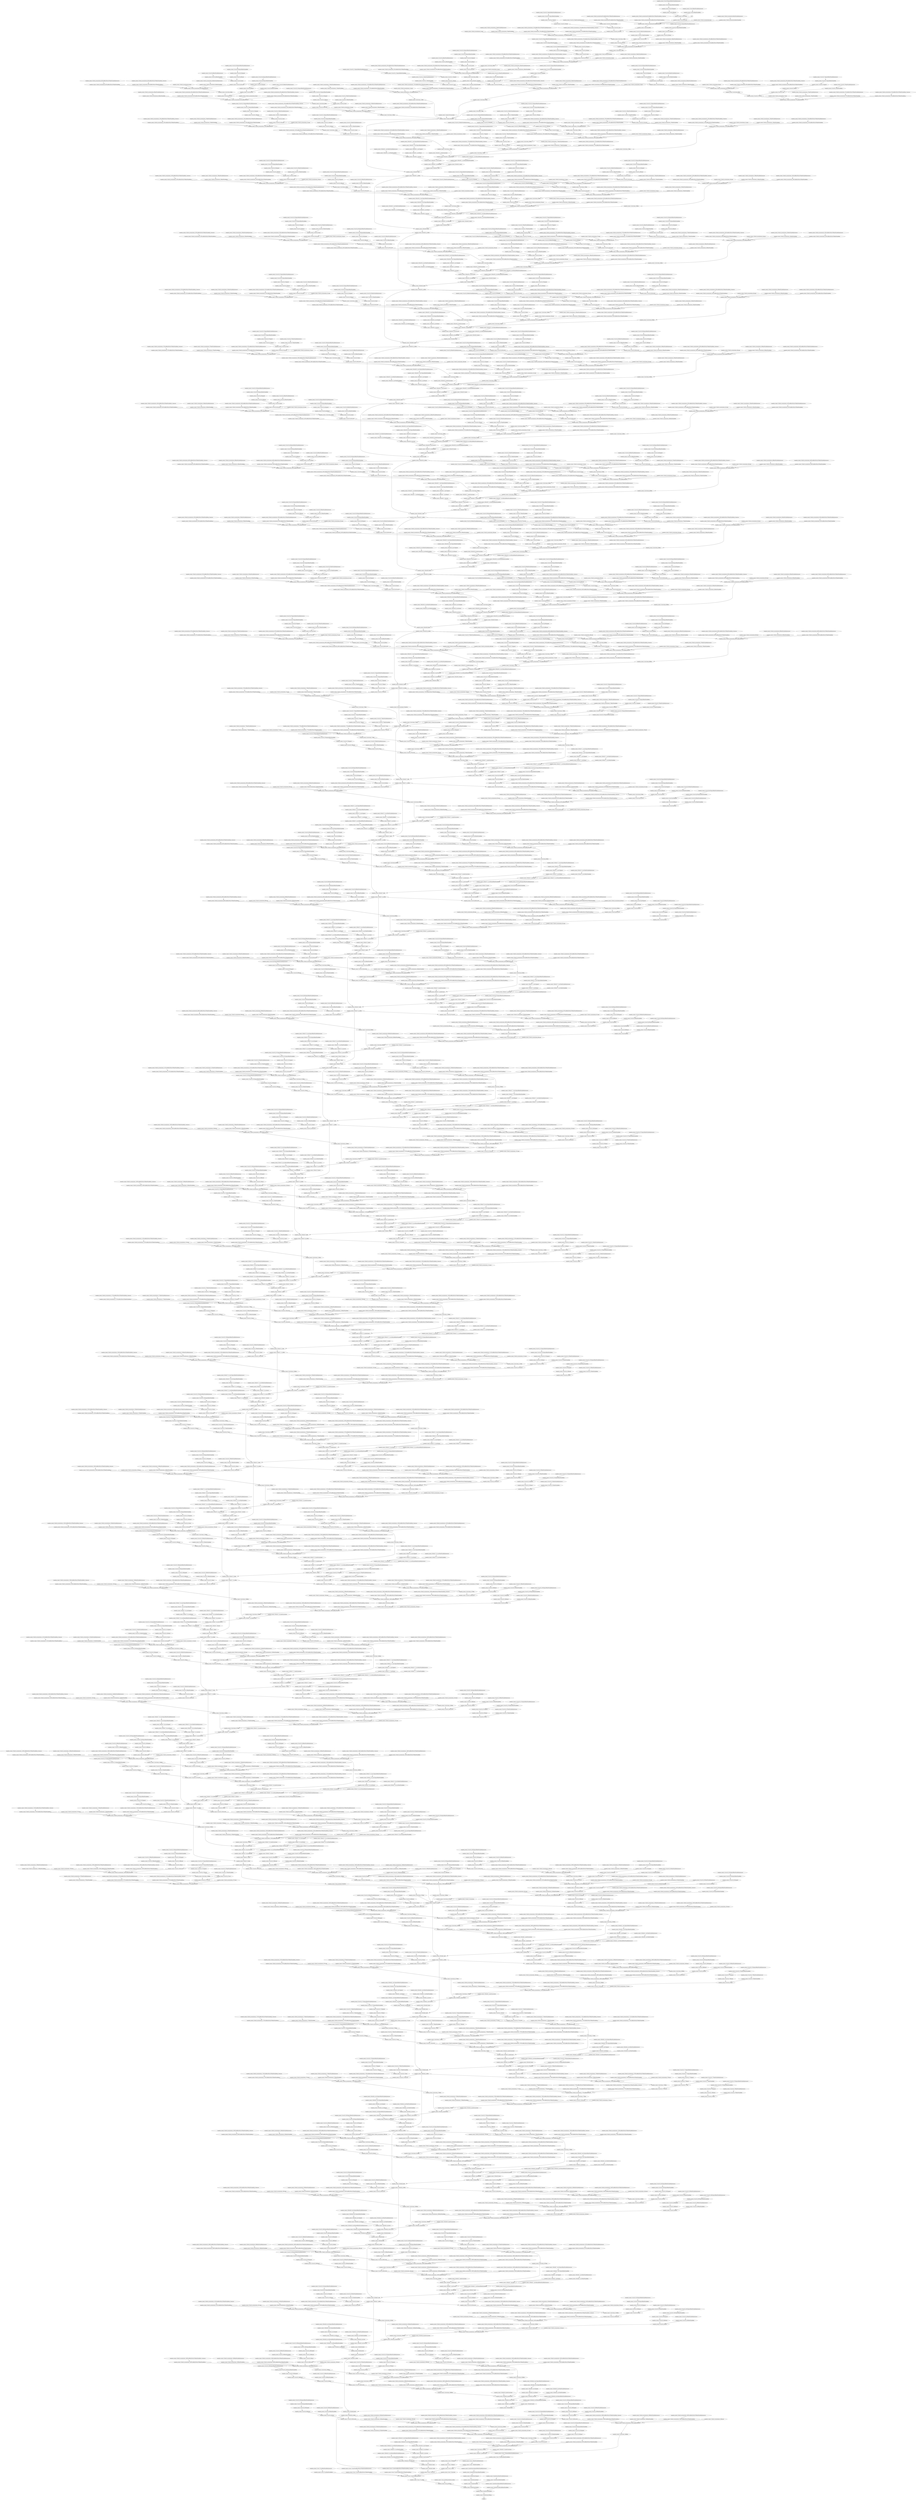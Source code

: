 strict digraph  {
self [op=Placeholder];
"inception_resnet_v2/conv2d/Sigmoid/ReadVariableOp/resource" [op=Placeholder];
"inception_resnet_v2/conv2d/Sigmoid/ReadVariableOp" [op=ReadVariableOp];
"inception_resnet_v2/conv2d/Sigmoid" [op=Sigmoid];
"inception_resnet_v2/conv2d/Round" [op=Round];
"inception_resnet_v2/conv2d/ReadVariableOp/resource" [op=Placeholder];
"inception_resnet_v2/conv2d/ReadVariableOp" [op=ReadVariableOp];
"inception_resnet_v2/conv2d/mul" [op=Mul];
"inception_resnet_v2/conv2d/Conv2D" [op=Conv2D];
"inception_resnet_v2/batch_normalization/scale" [op=Const];
"inception_resnet_v2/batch_normalization/ReadVariableOp/resource" [op=Placeholder];
"inception_resnet_v2/batch_normalization/ReadVariableOp" [op=ReadVariableOp];
"inception_resnet_v2/batch_normalization/FusedBatchNormV3/ReadVariableOp/resource" [op=Placeholder];
"inception_resnet_v2/batch_normalization/FusedBatchNormV3/ReadVariableOp" [op=ReadVariableOp];
"inception_resnet_v2/batch_normalization/FusedBatchNormV3/ReadVariableOp_1/resource" [op=Placeholder];
"inception_resnet_v2/batch_normalization/FusedBatchNormV3/ReadVariableOp_1" [op=ReadVariableOp];
"inception_resnet_v2/batch_normalization/FusedBatchNormV3" [op=FusedBatchNormV3];
"inception_resnet_v2/activation/Relu" [op=Relu];
"inception_resnet_v2/conv2d_1/Sigmoid/ReadVariableOp/resource" [op=Placeholder];
"inception_resnet_v2/conv2d_1/Sigmoid/ReadVariableOp" [op=ReadVariableOp];
"inception_resnet_v2/conv2d_1/Sigmoid" [op=Sigmoid];
"inception_resnet_v2/conv2d_1/Round" [op=Round];
"inception_resnet_v2/conv2d_1/ReadVariableOp/resource" [op=Placeholder];
"inception_resnet_v2/conv2d_1/ReadVariableOp" [op=ReadVariableOp];
"inception_resnet_v2/conv2d_1/mul" [op=Mul];
"inception_resnet_v2/conv2d_1/Conv2D" [op=Conv2D];
"inception_resnet_v2/batch_normalization_1/scale" [op=Const];
"inception_resnet_v2/batch_normalization_1/ReadVariableOp/resource" [op=Placeholder];
"inception_resnet_v2/batch_normalization_1/ReadVariableOp" [op=ReadVariableOp];
"inception_resnet_v2/batch_normalization_1/FusedBatchNormV3/ReadVariableOp/resource" [op=Placeholder];
"inception_resnet_v2/batch_normalization_1/FusedBatchNormV3/ReadVariableOp" [op=ReadVariableOp];
"inception_resnet_v2/batch_normalization_1/FusedBatchNormV3/ReadVariableOp_1/resource" [op=Placeholder];
"inception_resnet_v2/batch_normalization_1/FusedBatchNormV3/ReadVariableOp_1" [op=ReadVariableOp];
"inception_resnet_v2/batch_normalization_1/FusedBatchNormV3" [op=FusedBatchNormV3];
"inception_resnet_v2/activation_1/Relu" [op=Relu];
"inception_resnet_v2/conv2d_2/Sigmoid/ReadVariableOp/resource" [op=Placeholder];
"inception_resnet_v2/conv2d_2/Sigmoid/ReadVariableOp" [op=ReadVariableOp];
"inception_resnet_v2/conv2d_2/Sigmoid" [op=Sigmoid];
"inception_resnet_v2/conv2d_2/Round" [op=Round];
"inception_resnet_v2/conv2d_2/ReadVariableOp/resource" [op=Placeholder];
"inception_resnet_v2/conv2d_2/ReadVariableOp" [op=ReadVariableOp];
"inception_resnet_v2/conv2d_2/mul" [op=Mul];
"inception_resnet_v2/conv2d_2/Conv2D" [op=Conv2D];
"inception_resnet_v2/batch_normalization_2/scale" [op=Const];
"inception_resnet_v2/batch_normalization_2/ReadVariableOp/resource" [op=Placeholder];
"inception_resnet_v2/batch_normalization_2/ReadVariableOp" [op=ReadVariableOp];
"inception_resnet_v2/batch_normalization_2/FusedBatchNormV3/ReadVariableOp/resource" [op=Placeholder];
"inception_resnet_v2/batch_normalization_2/FusedBatchNormV3/ReadVariableOp" [op=ReadVariableOp];
"inception_resnet_v2/batch_normalization_2/FusedBatchNormV3/ReadVariableOp_1/resource" [op=Placeholder];
"inception_resnet_v2/batch_normalization_2/FusedBatchNormV3/ReadVariableOp_1" [op=ReadVariableOp];
"inception_resnet_v2/batch_normalization_2/FusedBatchNormV3" [op=FusedBatchNormV3];
"inception_resnet_v2/activation_2/Relu" [op=Relu];
"inception_resnet_v2/max_pooling2d/MaxPool" [op=MaxPool];
"inception_resnet_v2/conv2d_3/Sigmoid/ReadVariableOp/resource" [op=Placeholder];
"inception_resnet_v2/conv2d_3/Sigmoid/ReadVariableOp" [op=ReadVariableOp];
"inception_resnet_v2/conv2d_3/Sigmoid" [op=Sigmoid];
"inception_resnet_v2/conv2d_3/Round" [op=Round];
"inception_resnet_v2/conv2d_3/ReadVariableOp/resource" [op=Placeholder];
"inception_resnet_v2/conv2d_3/ReadVariableOp" [op=ReadVariableOp];
"inception_resnet_v2/conv2d_3/mul" [op=Mul];
"inception_resnet_v2/conv2d_3/Conv2D" [op=Conv2D];
"inception_resnet_v2/batch_normalization_3/scale" [op=Const];
"inception_resnet_v2/batch_normalization_3/ReadVariableOp/resource" [op=Placeholder];
"inception_resnet_v2/batch_normalization_3/ReadVariableOp" [op=ReadVariableOp];
"inception_resnet_v2/batch_normalization_3/FusedBatchNormV3/ReadVariableOp/resource" [op=Placeholder];
"inception_resnet_v2/batch_normalization_3/FusedBatchNormV3/ReadVariableOp" [op=ReadVariableOp];
"inception_resnet_v2/batch_normalization_3/FusedBatchNormV3/ReadVariableOp_1/resource" [op=Placeholder];
"inception_resnet_v2/batch_normalization_3/FusedBatchNormV3/ReadVariableOp_1" [op=ReadVariableOp];
"inception_resnet_v2/batch_normalization_3/FusedBatchNormV3" [op=FusedBatchNormV3];
"inception_resnet_v2/activation_3/Relu" [op=Relu];
"inception_resnet_v2/conv2d_4/Sigmoid/ReadVariableOp/resource" [op=Placeholder];
"inception_resnet_v2/conv2d_4/Sigmoid/ReadVariableOp" [op=ReadVariableOp];
"inception_resnet_v2/conv2d_4/Sigmoid" [op=Sigmoid];
"inception_resnet_v2/conv2d_4/Round" [op=Round];
"inception_resnet_v2/conv2d_4/ReadVariableOp/resource" [op=Placeholder];
"inception_resnet_v2/conv2d_4/ReadVariableOp" [op=ReadVariableOp];
"inception_resnet_v2/conv2d_4/mul" [op=Mul];
"inception_resnet_v2/conv2d_4/Conv2D" [op=Conv2D];
"inception_resnet_v2/batch_normalization_4/scale" [op=Placeholder];
"inception_resnet_v2/batch_normalization_4/ReadVariableOp/resource" [op=Placeholder];
"inception_resnet_v2/batch_normalization_4/ReadVariableOp" [op=ReadVariableOp];
"inception_resnet_v2/batch_normalization_4/FusedBatchNormV3/ReadVariableOp/resource" [op=Placeholder];
"inception_resnet_v2/batch_normalization_4/FusedBatchNormV3/ReadVariableOp" [op=ReadVariableOp];
"inception_resnet_v2/batch_normalization_4/FusedBatchNormV3/ReadVariableOp_1/resource" [op=Placeholder];
"inception_resnet_v2/batch_normalization_4/FusedBatchNormV3/ReadVariableOp_1" [op=ReadVariableOp];
"inception_resnet_v2/batch_normalization_4/FusedBatchNormV3" [op=FusedBatchNormV3];
"inception_resnet_v2/activation_4/Relu" [op=Relu];
"inception_resnet_v2/max_pooling2d_1/MaxPool" [op=MaxPool];
"inception_resnet_v2/conv2d_8/Sigmoid/ReadVariableOp/resource" [op=Placeholder];
"inception_resnet_v2/conv2d_8/Sigmoid/ReadVariableOp" [op=ReadVariableOp];
"inception_resnet_v2/conv2d_8/Sigmoid" [op=Sigmoid];
"inception_resnet_v2/conv2d_8/Round" [op=Round];
"inception_resnet_v2/conv2d_8/ReadVariableOp/resource" [op=Placeholder];
"inception_resnet_v2/conv2d_8/ReadVariableOp" [op=ReadVariableOp];
"inception_resnet_v2/conv2d_8/mul" [op=Mul];
"inception_resnet_v2/conv2d_8/Conv2D" [op=Conv2D];
"inception_resnet_v2/batch_normalization_8/scale" [op=Const];
"inception_resnet_v2/batch_normalization_8/ReadVariableOp/resource" [op=Placeholder];
"inception_resnet_v2/batch_normalization_8/ReadVariableOp" [op=ReadVariableOp];
"inception_resnet_v2/batch_normalization_8/FusedBatchNormV3/ReadVariableOp/resource" [op=Placeholder];
"inception_resnet_v2/batch_normalization_8/FusedBatchNormV3/ReadVariableOp" [op=ReadVariableOp];
"inception_resnet_v2/batch_normalization_8/FusedBatchNormV3/ReadVariableOp_1/resource" [op=Placeholder];
"inception_resnet_v2/batch_normalization_8/FusedBatchNormV3/ReadVariableOp_1" [op=ReadVariableOp];
"inception_resnet_v2/batch_normalization_8/FusedBatchNormV3" [op=FusedBatchNormV3];
"inception_resnet_v2/activation_8/Relu" [op=Relu];
"inception_resnet_v2/conv2d_9/Sigmoid/ReadVariableOp/resource" [op=Placeholder];
"inception_resnet_v2/conv2d_9/Sigmoid/ReadVariableOp" [op=ReadVariableOp];
"inception_resnet_v2/conv2d_9/Sigmoid" [op=Sigmoid];
"inception_resnet_v2/conv2d_9/Round" [op=Round];
"inception_resnet_v2/conv2d_9/ReadVariableOp/resource" [op=Placeholder];
"inception_resnet_v2/conv2d_9/ReadVariableOp" [op=ReadVariableOp];
"inception_resnet_v2/conv2d_9/mul" [op=Mul];
"inception_resnet_v2/conv2d_9/Conv2D" [op=Conv2D];
"inception_resnet_v2/conv2d_6/Sigmoid/ReadVariableOp/resource" [op=Placeholder];
"inception_resnet_v2/conv2d_6/Sigmoid/ReadVariableOp" [op=ReadVariableOp];
"inception_resnet_v2/conv2d_6/Sigmoid" [op=Sigmoid];
"inception_resnet_v2/conv2d_6/Round" [op=Round];
"inception_resnet_v2/conv2d_6/ReadVariableOp/resource" [op=Placeholder];
"inception_resnet_v2/conv2d_6/ReadVariableOp" [op=ReadVariableOp];
"inception_resnet_v2/conv2d_6/mul" [op=Mul];
"inception_resnet_v2/conv2d_6/Conv2D" [op=Conv2D];
"inception_resnet_v2/batch_normalization_9/scale" [op=Const];
"inception_resnet_v2/batch_normalization_9/ReadVariableOp/resource" [op=Placeholder];
"inception_resnet_v2/batch_normalization_9/ReadVariableOp" [op=ReadVariableOp];
"inception_resnet_v2/batch_normalization_9/FusedBatchNormV3/ReadVariableOp/resource" [op=Placeholder];
"inception_resnet_v2/batch_normalization_9/FusedBatchNormV3/ReadVariableOp" [op=ReadVariableOp];
"inception_resnet_v2/batch_normalization_9/FusedBatchNormV3/ReadVariableOp_1/resource" [op=Placeholder];
"inception_resnet_v2/batch_normalization_9/FusedBatchNormV3/ReadVariableOp_1" [op=ReadVariableOp];
"inception_resnet_v2/batch_normalization_9/FusedBatchNormV3" [op=FusedBatchNormV3];
"inception_resnet_v2/batch_normalization_6/scale" [op=Const];
"inception_resnet_v2/batch_normalization_6/ReadVariableOp/resource" [op=Placeholder];
"inception_resnet_v2/batch_normalization_6/ReadVariableOp" [op=ReadVariableOp];
"inception_resnet_v2/batch_normalization_6/FusedBatchNormV3/ReadVariableOp/resource" [op=Placeholder];
"inception_resnet_v2/batch_normalization_6/FusedBatchNormV3/ReadVariableOp" [op=ReadVariableOp];
"inception_resnet_v2/batch_normalization_6/FusedBatchNormV3/ReadVariableOp_1/resource" [op=Placeholder];
"inception_resnet_v2/batch_normalization_6/FusedBatchNormV3/ReadVariableOp_1" [op=ReadVariableOp];
"inception_resnet_v2/batch_normalization_6/FusedBatchNormV3" [op=FusedBatchNormV3];
"inception_resnet_v2/average_pooling2d/AvgPool" [op=AvgPool];
"inception_resnet_v2/activation_9/Relu" [op=Relu];
"inception_resnet_v2/activation_6/Relu" [op=Relu];
"inception_resnet_v2/conv2d_11/Sigmoid/ReadVariableOp/resource" [op=Placeholder];
"inception_resnet_v2/conv2d_11/Sigmoid/ReadVariableOp" [op=ReadVariableOp];
"inception_resnet_v2/conv2d_11/Sigmoid" [op=Sigmoid];
"inception_resnet_v2/conv2d_11/Round" [op=Round];
"inception_resnet_v2/conv2d_11/ReadVariableOp/resource" [op=Placeholder];
"inception_resnet_v2/conv2d_11/ReadVariableOp" [op=ReadVariableOp];
"inception_resnet_v2/conv2d_11/mul" [op=Mul];
"inception_resnet_v2/conv2d_11/Conv2D" [op=Conv2D];
"inception_resnet_v2/conv2d_10/Sigmoid/ReadVariableOp/resource" [op=Placeholder];
"inception_resnet_v2/conv2d_10/Sigmoid/ReadVariableOp" [op=ReadVariableOp];
"inception_resnet_v2/conv2d_10/Sigmoid" [op=Sigmoid];
"inception_resnet_v2/conv2d_10/Round" [op=Round];
"inception_resnet_v2/conv2d_10/ReadVariableOp/resource" [op=Placeholder];
"inception_resnet_v2/conv2d_10/ReadVariableOp" [op=ReadVariableOp];
"inception_resnet_v2/conv2d_10/mul" [op=Mul];
"inception_resnet_v2/conv2d_10/Conv2D" [op=Conv2D];
"inception_resnet_v2/conv2d_7/Sigmoid/ReadVariableOp/resource" [op=Placeholder];
"inception_resnet_v2/conv2d_7/Sigmoid/ReadVariableOp" [op=ReadVariableOp];
"inception_resnet_v2/conv2d_7/Sigmoid" [op=Sigmoid];
"inception_resnet_v2/conv2d_7/Round" [op=Round];
"inception_resnet_v2/conv2d_7/ReadVariableOp/resource" [op=Placeholder];
"inception_resnet_v2/conv2d_7/ReadVariableOp" [op=ReadVariableOp];
"inception_resnet_v2/conv2d_7/mul" [op=Mul];
"inception_resnet_v2/conv2d_7/Conv2D" [op=Conv2D];
"inception_resnet_v2/conv2d_5/Sigmoid/ReadVariableOp/resource" [op=Placeholder];
"inception_resnet_v2/conv2d_5/Sigmoid/ReadVariableOp" [op=ReadVariableOp];
"inception_resnet_v2/conv2d_5/Sigmoid" [op=Sigmoid];
"inception_resnet_v2/conv2d_5/Round" [op=Round];
"inception_resnet_v2/conv2d_5/ReadVariableOp/resource" [op=Placeholder];
"inception_resnet_v2/conv2d_5/ReadVariableOp" [op=ReadVariableOp];
"inception_resnet_v2/conv2d_5/mul" [op=Mul];
"inception_resnet_v2/conv2d_5/Conv2D" [op=Conv2D];
"inception_resnet_v2/batch_normalization_11/scale" [op=Const];
"inception_resnet_v2/batch_normalization_11/ReadVariableOp/resource" [op=Placeholder];
"inception_resnet_v2/batch_normalization_11/ReadVariableOp" [op=ReadVariableOp];
"inception_resnet_v2/batch_normalization_11/FusedBatchNormV3/ReadVariableOp/resource" [op=Placeholder];
"inception_resnet_v2/batch_normalization_11/FusedBatchNormV3/ReadVariableOp" [op=ReadVariableOp];
"inception_resnet_v2/batch_normalization_11/FusedBatchNormV3/ReadVariableOp_1/resource" [op=Placeholder];
"inception_resnet_v2/batch_normalization_11/FusedBatchNormV3/ReadVariableOp_1" [op=ReadVariableOp];
"inception_resnet_v2/batch_normalization_11/FusedBatchNormV3" [op=FusedBatchNormV3];
"inception_resnet_v2/batch_normalization_10/scale" [op=Const];
"inception_resnet_v2/batch_normalization_10/ReadVariableOp/resource" [op=Placeholder];
"inception_resnet_v2/batch_normalization_10/ReadVariableOp" [op=ReadVariableOp];
"inception_resnet_v2/batch_normalization_10/FusedBatchNormV3/ReadVariableOp/resource" [op=Placeholder];
"inception_resnet_v2/batch_normalization_10/FusedBatchNormV3/ReadVariableOp" [op=ReadVariableOp];
"inception_resnet_v2/batch_normalization_10/FusedBatchNormV3/ReadVariableOp_1/resource" [op=Placeholder];
"inception_resnet_v2/batch_normalization_10/FusedBatchNormV3/ReadVariableOp_1" [op=ReadVariableOp];
"inception_resnet_v2/batch_normalization_10/FusedBatchNormV3" [op=FusedBatchNormV3];
"inception_resnet_v2/batch_normalization_7/scale" [op=Const];
"inception_resnet_v2/batch_normalization_7/ReadVariableOp/resource" [op=Placeholder];
"inception_resnet_v2/batch_normalization_7/ReadVariableOp" [op=ReadVariableOp];
"inception_resnet_v2/batch_normalization_7/FusedBatchNormV3/ReadVariableOp/resource" [op=Placeholder];
"inception_resnet_v2/batch_normalization_7/FusedBatchNormV3/ReadVariableOp" [op=ReadVariableOp];
"inception_resnet_v2/batch_normalization_7/FusedBatchNormV3/ReadVariableOp_1/resource" [op=Placeholder];
"inception_resnet_v2/batch_normalization_7/FusedBatchNormV3/ReadVariableOp_1" [op=ReadVariableOp];
"inception_resnet_v2/batch_normalization_7/FusedBatchNormV3" [op=FusedBatchNormV3];
"inception_resnet_v2/batch_normalization_5/scale" [op=Const];
"inception_resnet_v2/batch_normalization_5/ReadVariableOp/resource" [op=Placeholder];
"inception_resnet_v2/batch_normalization_5/ReadVariableOp" [op=ReadVariableOp];
"inception_resnet_v2/batch_normalization_5/FusedBatchNormV3/ReadVariableOp/resource" [op=Placeholder];
"inception_resnet_v2/batch_normalization_5/FusedBatchNormV3/ReadVariableOp" [op=ReadVariableOp];
"inception_resnet_v2/batch_normalization_5/FusedBatchNormV3/ReadVariableOp_1/resource" [op=Placeholder];
"inception_resnet_v2/batch_normalization_5/FusedBatchNormV3/ReadVariableOp_1" [op=ReadVariableOp];
"inception_resnet_v2/batch_normalization_5/FusedBatchNormV3" [op=FusedBatchNormV3];
"inception_resnet_v2/activation_5/Relu" [op=Relu];
"inception_resnet_v2/activation_7/Relu" [op=Relu];
"inception_resnet_v2/activation_10/Relu" [op=Relu];
"inception_resnet_v2/activation_11/Relu" [op=Relu];
"inception_resnet_v2/mixed_5b/concat/axis" [op=Const];
"inception_resnet_v2/mixed_5b/concat" [op=ConcatV2];
"inception_resnet_v2/conv2d_15/Sigmoid/ReadVariableOp/resource" [op=Placeholder];
"inception_resnet_v2/conv2d_15/Sigmoid/ReadVariableOp" [op=ReadVariableOp];
"inception_resnet_v2/conv2d_15/Sigmoid" [op=Sigmoid];
"inception_resnet_v2/conv2d_15/Round" [op=Round];
"inception_resnet_v2/conv2d_15/ReadVariableOp/resource" [op=Placeholder];
"inception_resnet_v2/conv2d_15/ReadVariableOp" [op=ReadVariableOp];
"inception_resnet_v2/conv2d_15/mul" [op=Mul];
"inception_resnet_v2/conv2d_15/Conv2D" [op=Conv2D];
"inception_resnet_v2/batch_normalization_15/scale" [op=Const];
"inception_resnet_v2/batch_normalization_15/ReadVariableOp/resource" [op=Placeholder];
"inception_resnet_v2/batch_normalization_15/ReadVariableOp" [op=ReadVariableOp];
"inception_resnet_v2/batch_normalization_15/FusedBatchNormV3/ReadVariableOp/resource" [op=Placeholder];
"inception_resnet_v2/batch_normalization_15/FusedBatchNormV3/ReadVariableOp" [op=ReadVariableOp];
"inception_resnet_v2/batch_normalization_15/FusedBatchNormV3/ReadVariableOp_1/resource" [op=Placeholder];
"inception_resnet_v2/batch_normalization_15/FusedBatchNormV3/ReadVariableOp_1" [op=ReadVariableOp];
"inception_resnet_v2/batch_normalization_15/FusedBatchNormV3" [op=FusedBatchNormV3];
"inception_resnet_v2/activation_15/Relu" [op=Relu];
"inception_resnet_v2/conv2d_16/Sigmoid/ReadVariableOp/resource" [op=Placeholder];
"inception_resnet_v2/conv2d_16/Sigmoid/ReadVariableOp" [op=ReadVariableOp];
"inception_resnet_v2/conv2d_16/Sigmoid" [op=Sigmoid];
"inception_resnet_v2/conv2d_16/Round" [op=Round];
"inception_resnet_v2/conv2d_16/ReadVariableOp/resource" [op=Placeholder];
"inception_resnet_v2/conv2d_16/ReadVariableOp" [op=ReadVariableOp];
"inception_resnet_v2/conv2d_16/mul" [op=Mul];
"inception_resnet_v2/conv2d_16/Conv2D" [op=Conv2D];
"inception_resnet_v2/conv2d_13/Sigmoid/ReadVariableOp/resource" [op=Placeholder];
"inception_resnet_v2/conv2d_13/Sigmoid/ReadVariableOp" [op=ReadVariableOp];
"inception_resnet_v2/conv2d_13/Sigmoid" [op=Sigmoid];
"inception_resnet_v2/conv2d_13/Round" [op=Round];
"inception_resnet_v2/conv2d_13/ReadVariableOp/resource" [op=Placeholder];
"inception_resnet_v2/conv2d_13/ReadVariableOp" [op=ReadVariableOp];
"inception_resnet_v2/conv2d_13/mul" [op=Mul];
"inception_resnet_v2/conv2d_13/Conv2D" [op=Conv2D];
"inception_resnet_v2/batch_normalization_16/scale" [op=Const];
"inception_resnet_v2/batch_normalization_16/ReadVariableOp/resource" [op=Placeholder];
"inception_resnet_v2/batch_normalization_16/ReadVariableOp" [op=ReadVariableOp];
"inception_resnet_v2/batch_normalization_16/FusedBatchNormV3/ReadVariableOp/resource" [op=Placeholder];
"inception_resnet_v2/batch_normalization_16/FusedBatchNormV3/ReadVariableOp" [op=ReadVariableOp];
"inception_resnet_v2/batch_normalization_16/FusedBatchNormV3/ReadVariableOp_1/resource" [op=Placeholder];
"inception_resnet_v2/batch_normalization_16/FusedBatchNormV3/ReadVariableOp_1" [op=ReadVariableOp];
"inception_resnet_v2/batch_normalization_16/FusedBatchNormV3" [op=FusedBatchNormV3];
"inception_resnet_v2/batch_normalization_13/scale" [op=Const];
"inception_resnet_v2/batch_normalization_13/ReadVariableOp/resource" [op=Placeholder];
"inception_resnet_v2/batch_normalization_13/ReadVariableOp" [op=ReadVariableOp];
"inception_resnet_v2/batch_normalization_13/FusedBatchNormV3/ReadVariableOp/resource" [op=Placeholder];
"inception_resnet_v2/batch_normalization_13/FusedBatchNormV3/ReadVariableOp" [op=ReadVariableOp];
"inception_resnet_v2/batch_normalization_13/FusedBatchNormV3/ReadVariableOp_1/resource" [op=Placeholder];
"inception_resnet_v2/batch_normalization_13/FusedBatchNormV3/ReadVariableOp_1" [op=ReadVariableOp];
"inception_resnet_v2/batch_normalization_13/FusedBatchNormV3" [op=FusedBatchNormV3];
"inception_resnet_v2/activation_16/Relu" [op=Relu];
"inception_resnet_v2/activation_13/Relu" [op=Relu];
"inception_resnet_v2/conv2d_17/Sigmoid/ReadVariableOp/resource" [op=Placeholder];
"inception_resnet_v2/conv2d_17/Sigmoid/ReadVariableOp" [op=ReadVariableOp];
"inception_resnet_v2/conv2d_17/Sigmoid" [op=Sigmoid];
"inception_resnet_v2/conv2d_17/Round" [op=Round];
"inception_resnet_v2/conv2d_17/ReadVariableOp/resource" [op=Placeholder];
"inception_resnet_v2/conv2d_17/ReadVariableOp" [op=ReadVariableOp];
"inception_resnet_v2/conv2d_17/mul" [op=Mul];
"inception_resnet_v2/conv2d_17/Conv2D" [op=Conv2D];
"inception_resnet_v2/conv2d_14/Sigmoid/ReadVariableOp/resource" [op=Placeholder];
"inception_resnet_v2/conv2d_14/Sigmoid/ReadVariableOp" [op=ReadVariableOp];
"inception_resnet_v2/conv2d_14/Sigmoid" [op=Sigmoid];
"inception_resnet_v2/conv2d_14/Round" [op=Round];
"inception_resnet_v2/conv2d_14/ReadVariableOp/resource" [op=Placeholder];
"inception_resnet_v2/conv2d_14/ReadVariableOp" [op=ReadVariableOp];
"inception_resnet_v2/conv2d_14/mul" [op=Mul];
"inception_resnet_v2/conv2d_14/Conv2D" [op=Conv2D];
"inception_resnet_v2/conv2d_12/Sigmoid/ReadVariableOp/resource" [op=Placeholder];
"inception_resnet_v2/conv2d_12/Sigmoid/ReadVariableOp" [op=ReadVariableOp];
"inception_resnet_v2/conv2d_12/Sigmoid" [op=Sigmoid];
"inception_resnet_v2/conv2d_12/Round" [op=Round];
"inception_resnet_v2/conv2d_12/ReadVariableOp/resource" [op=Placeholder];
"inception_resnet_v2/conv2d_12/ReadVariableOp" [op=ReadVariableOp];
"inception_resnet_v2/conv2d_12/mul" [op=Mul];
"inception_resnet_v2/conv2d_12/Conv2D" [op=Conv2D];
"inception_resnet_v2/batch_normalization_17/scale" [op=Const];
"inception_resnet_v2/batch_normalization_17/ReadVariableOp/resource" [op=Placeholder];
"inception_resnet_v2/batch_normalization_17/ReadVariableOp" [op=ReadVariableOp];
"inception_resnet_v2/batch_normalization_17/FusedBatchNormV3/ReadVariableOp/resource" [op=Placeholder];
"inception_resnet_v2/batch_normalization_17/FusedBatchNormV3/ReadVariableOp" [op=ReadVariableOp];
"inception_resnet_v2/batch_normalization_17/FusedBatchNormV3/ReadVariableOp_1/resource" [op=Placeholder];
"inception_resnet_v2/batch_normalization_17/FusedBatchNormV3/ReadVariableOp_1" [op=ReadVariableOp];
"inception_resnet_v2/batch_normalization_17/FusedBatchNormV3" [op=FusedBatchNormV3];
"inception_resnet_v2/batch_normalization_14/scale" [op=Const];
"inception_resnet_v2/batch_normalization_14/ReadVariableOp/resource" [op=Placeholder];
"inception_resnet_v2/batch_normalization_14/ReadVariableOp" [op=ReadVariableOp];
"inception_resnet_v2/batch_normalization_14/FusedBatchNormV3/ReadVariableOp/resource" [op=Placeholder];
"inception_resnet_v2/batch_normalization_14/FusedBatchNormV3/ReadVariableOp" [op=ReadVariableOp];
"inception_resnet_v2/batch_normalization_14/FusedBatchNormV3/ReadVariableOp_1/resource" [op=Placeholder];
"inception_resnet_v2/batch_normalization_14/FusedBatchNormV3/ReadVariableOp_1" [op=ReadVariableOp];
"inception_resnet_v2/batch_normalization_14/FusedBatchNormV3" [op=FusedBatchNormV3];
"inception_resnet_v2/batch_normalization_12/scale" [op=Const];
"inception_resnet_v2/batch_normalization_12/ReadVariableOp/resource" [op=Placeholder];
"inception_resnet_v2/batch_normalization_12/ReadVariableOp" [op=ReadVariableOp];
"inception_resnet_v2/batch_normalization_12/FusedBatchNormV3/ReadVariableOp/resource" [op=Placeholder];
"inception_resnet_v2/batch_normalization_12/FusedBatchNormV3/ReadVariableOp" [op=ReadVariableOp];
"inception_resnet_v2/batch_normalization_12/FusedBatchNormV3/ReadVariableOp_1/resource" [op=Placeholder];
"inception_resnet_v2/batch_normalization_12/FusedBatchNormV3/ReadVariableOp_1" [op=ReadVariableOp];
"inception_resnet_v2/batch_normalization_12/FusedBatchNormV3" [op=FusedBatchNormV3];
"inception_resnet_v2/activation_12/Relu" [op=Relu];
"inception_resnet_v2/activation_14/Relu" [op=Relu];
"inception_resnet_v2/activation_17/Relu" [op=Relu];
"inception_resnet_v2/block35_1_mixed/concat/axis" [op=Const];
"inception_resnet_v2/block35_1_mixed/concat" [op=ConcatV2];
"inception_resnet_v2/block35_1_conv/Sigmoid/ReadVariableOp/resource" [op=Placeholder];
"inception_resnet_v2/block35_1_conv/Sigmoid/ReadVariableOp" [op=ReadVariableOp];
"inception_resnet_v2/block35_1_conv/Sigmoid" [op=Sigmoid];
"inception_resnet_v2/block35_1_conv/Round" [op=Round];
"inception_resnet_v2/block35_1_conv/ReadVariableOp/resource" [op=Placeholder];
"inception_resnet_v2/block35_1_conv/ReadVariableOp" [op=ReadVariableOp];
"inception_resnet_v2/block35_1_conv/mul" [op=Mul];
"inception_resnet_v2/block35_1_conv/Conv2D" [op=Conv2D];
"inception_resnet_v2/block35_1_conv/BiasAdd/ReadVariableOp/resource" [op=Placeholder];
"inception_resnet_v2/block35_1_conv/BiasAdd/ReadVariableOp" [op=ReadVariableOp];
"inception_resnet_v2/block35_1_conv/BiasAdd" [op=BiasAdd];
"inception_resnet_v2/block35_1/mul/y" [op=Const];
"inception_resnet_v2/block35_1/mul" [op=Mul];
"inception_resnet_v2/block35_1/add" [op=AddV2];
"inception_resnet_v2/block35_1_ac/Relu" [op=Relu];
"inception_resnet_v2/conv2d_21/Sigmoid/ReadVariableOp/resource" [op=Placeholder];
"inception_resnet_v2/conv2d_21/Sigmoid/ReadVariableOp" [op=ReadVariableOp];
"inception_resnet_v2/conv2d_21/Sigmoid" [op=Sigmoid];
"inception_resnet_v2/conv2d_21/Round" [op=Round];
"inception_resnet_v2/conv2d_21/ReadVariableOp/resource" [op=Placeholder];
"inception_resnet_v2/conv2d_21/ReadVariableOp" [op=ReadVariableOp];
"inception_resnet_v2/conv2d_21/mul" [op=Mul];
"inception_resnet_v2/conv2d_21/Conv2D" [op=Conv2D];
"inception_resnet_v2/batch_normalization_21/scale" [op=Const];
"inception_resnet_v2/batch_normalization_21/ReadVariableOp/resource" [op=Placeholder];
"inception_resnet_v2/batch_normalization_21/ReadVariableOp" [op=ReadVariableOp];
"inception_resnet_v2/batch_normalization_21/FusedBatchNormV3/ReadVariableOp/resource" [op=Placeholder];
"inception_resnet_v2/batch_normalization_21/FusedBatchNormV3/ReadVariableOp" [op=ReadVariableOp];
"inception_resnet_v2/batch_normalization_21/FusedBatchNormV3/ReadVariableOp_1/resource" [op=Placeholder];
"inception_resnet_v2/batch_normalization_21/FusedBatchNormV3/ReadVariableOp_1" [op=ReadVariableOp];
"inception_resnet_v2/batch_normalization_21/FusedBatchNormV3" [op=FusedBatchNormV3];
"inception_resnet_v2/activation_21/Relu" [op=Relu];
"inception_resnet_v2/conv2d_22/Sigmoid/ReadVariableOp/resource" [op=Placeholder];
"inception_resnet_v2/conv2d_22/Sigmoid/ReadVariableOp" [op=ReadVariableOp];
"inception_resnet_v2/conv2d_22/Sigmoid" [op=Sigmoid];
"inception_resnet_v2/conv2d_22/Round" [op=Round];
"inception_resnet_v2/conv2d_22/ReadVariableOp/resource" [op=Placeholder];
"inception_resnet_v2/conv2d_22/ReadVariableOp" [op=ReadVariableOp];
"inception_resnet_v2/conv2d_22/mul" [op=Mul];
"inception_resnet_v2/conv2d_22/Conv2D" [op=Conv2D];
"inception_resnet_v2/conv2d_19/Sigmoid/ReadVariableOp/resource" [op=Placeholder];
"inception_resnet_v2/conv2d_19/Sigmoid/ReadVariableOp" [op=ReadVariableOp];
"inception_resnet_v2/conv2d_19/Sigmoid" [op=Sigmoid];
"inception_resnet_v2/conv2d_19/Round" [op=Round];
"inception_resnet_v2/conv2d_19/ReadVariableOp/resource" [op=Placeholder];
"inception_resnet_v2/conv2d_19/ReadVariableOp" [op=ReadVariableOp];
"inception_resnet_v2/conv2d_19/mul" [op=Mul];
"inception_resnet_v2/conv2d_19/Conv2D" [op=Conv2D];
"inception_resnet_v2/batch_normalization_22/scale" [op=Const];
"inception_resnet_v2/batch_normalization_22/ReadVariableOp/resource" [op=Placeholder];
"inception_resnet_v2/batch_normalization_22/ReadVariableOp" [op=ReadVariableOp];
"inception_resnet_v2/batch_normalization_22/FusedBatchNormV3/ReadVariableOp/resource" [op=Placeholder];
"inception_resnet_v2/batch_normalization_22/FusedBatchNormV3/ReadVariableOp" [op=ReadVariableOp];
"inception_resnet_v2/batch_normalization_22/FusedBatchNormV3/ReadVariableOp_1/resource" [op=Placeholder];
"inception_resnet_v2/batch_normalization_22/FusedBatchNormV3/ReadVariableOp_1" [op=ReadVariableOp];
"inception_resnet_v2/batch_normalization_22/FusedBatchNormV3" [op=FusedBatchNormV3];
"inception_resnet_v2/batch_normalization_19/scale" [op=Const];
"inception_resnet_v2/batch_normalization_19/ReadVariableOp/resource" [op=Placeholder];
"inception_resnet_v2/batch_normalization_19/ReadVariableOp" [op=ReadVariableOp];
"inception_resnet_v2/batch_normalization_19/FusedBatchNormV3/ReadVariableOp/resource" [op=Placeholder];
"inception_resnet_v2/batch_normalization_19/FusedBatchNormV3/ReadVariableOp" [op=ReadVariableOp];
"inception_resnet_v2/batch_normalization_19/FusedBatchNormV3/ReadVariableOp_1/resource" [op=Placeholder];
"inception_resnet_v2/batch_normalization_19/FusedBatchNormV3/ReadVariableOp_1" [op=ReadVariableOp];
"inception_resnet_v2/batch_normalization_19/FusedBatchNormV3" [op=FusedBatchNormV3];
"inception_resnet_v2/activation_22/Relu" [op=Relu];
"inception_resnet_v2/activation_19/Relu" [op=Relu];
"inception_resnet_v2/conv2d_23/Sigmoid/ReadVariableOp/resource" [op=Placeholder];
"inception_resnet_v2/conv2d_23/Sigmoid/ReadVariableOp" [op=ReadVariableOp];
"inception_resnet_v2/conv2d_23/Sigmoid" [op=Sigmoid];
"inception_resnet_v2/conv2d_23/Round" [op=Round];
"inception_resnet_v2/conv2d_23/ReadVariableOp/resource" [op=Placeholder];
"inception_resnet_v2/conv2d_23/ReadVariableOp" [op=ReadVariableOp];
"inception_resnet_v2/conv2d_23/mul" [op=Mul];
"inception_resnet_v2/conv2d_23/Conv2D" [op=Conv2D];
"inception_resnet_v2/conv2d_20/Sigmoid/ReadVariableOp/resource" [op=Placeholder];
"inception_resnet_v2/conv2d_20/Sigmoid/ReadVariableOp" [op=ReadVariableOp];
"inception_resnet_v2/conv2d_20/Sigmoid" [op=Sigmoid];
"inception_resnet_v2/conv2d_20/Round" [op=Round];
"inception_resnet_v2/conv2d_20/ReadVariableOp/resource" [op=Placeholder];
"inception_resnet_v2/conv2d_20/ReadVariableOp" [op=ReadVariableOp];
"inception_resnet_v2/conv2d_20/mul" [op=Mul];
"inception_resnet_v2/conv2d_20/Conv2D" [op=Conv2D];
"inception_resnet_v2/conv2d_18/Sigmoid/ReadVariableOp/resource" [op=Placeholder];
"inception_resnet_v2/conv2d_18/Sigmoid/ReadVariableOp" [op=ReadVariableOp];
"inception_resnet_v2/conv2d_18/Sigmoid" [op=Sigmoid];
"inception_resnet_v2/conv2d_18/Round" [op=Round];
"inception_resnet_v2/conv2d_18/ReadVariableOp/resource" [op=Placeholder];
"inception_resnet_v2/conv2d_18/ReadVariableOp" [op=ReadVariableOp];
"inception_resnet_v2/conv2d_18/mul" [op=Mul];
"inception_resnet_v2/conv2d_18/Conv2D" [op=Conv2D];
"inception_resnet_v2/batch_normalization_23/scale" [op=Const];
"inception_resnet_v2/batch_normalization_23/ReadVariableOp/resource" [op=Placeholder];
"inception_resnet_v2/batch_normalization_23/ReadVariableOp" [op=ReadVariableOp];
"inception_resnet_v2/batch_normalization_23/FusedBatchNormV3/ReadVariableOp/resource" [op=Placeholder];
"inception_resnet_v2/batch_normalization_23/FusedBatchNormV3/ReadVariableOp" [op=ReadVariableOp];
"inception_resnet_v2/batch_normalization_23/FusedBatchNormV3/ReadVariableOp_1/resource" [op=Placeholder];
"inception_resnet_v2/batch_normalization_23/FusedBatchNormV3/ReadVariableOp_1" [op=ReadVariableOp];
"inception_resnet_v2/batch_normalization_23/FusedBatchNormV3" [op=FusedBatchNormV3];
"inception_resnet_v2/batch_normalization_20/scale" [op=Const];
"inception_resnet_v2/batch_normalization_20/ReadVariableOp/resource" [op=Placeholder];
"inception_resnet_v2/batch_normalization_20/ReadVariableOp" [op=ReadVariableOp];
"inception_resnet_v2/batch_normalization_20/FusedBatchNormV3/ReadVariableOp/resource" [op=Placeholder];
"inception_resnet_v2/batch_normalization_20/FusedBatchNormV3/ReadVariableOp" [op=ReadVariableOp];
"inception_resnet_v2/batch_normalization_20/FusedBatchNormV3/ReadVariableOp_1/resource" [op=Placeholder];
"inception_resnet_v2/batch_normalization_20/FusedBatchNormV3/ReadVariableOp_1" [op=ReadVariableOp];
"inception_resnet_v2/batch_normalization_20/FusedBatchNormV3" [op=FusedBatchNormV3];
"inception_resnet_v2/batch_normalization_18/scale" [op=Const];
"inception_resnet_v2/batch_normalization_18/ReadVariableOp/resource" [op=Placeholder];
"inception_resnet_v2/batch_normalization_18/ReadVariableOp" [op=ReadVariableOp];
"inception_resnet_v2/batch_normalization_18/FusedBatchNormV3/ReadVariableOp/resource" [op=Placeholder];
"inception_resnet_v2/batch_normalization_18/FusedBatchNormV3/ReadVariableOp" [op=ReadVariableOp];
"inception_resnet_v2/batch_normalization_18/FusedBatchNormV3/ReadVariableOp_1/resource" [op=Placeholder];
"inception_resnet_v2/batch_normalization_18/FusedBatchNormV3/ReadVariableOp_1" [op=ReadVariableOp];
"inception_resnet_v2/batch_normalization_18/FusedBatchNormV3" [op=FusedBatchNormV3];
"inception_resnet_v2/activation_18/Relu" [op=Relu];
"inception_resnet_v2/activation_20/Relu" [op=Relu];
"inception_resnet_v2/activation_23/Relu" [op=Relu];
"inception_resnet_v2/block35_2_mixed/concat/axis" [op=Const];
"inception_resnet_v2/block35_2_mixed/concat" [op=ConcatV2];
"inception_resnet_v2/block35_2_conv/Sigmoid/ReadVariableOp/resource" [op=Placeholder];
"inception_resnet_v2/block35_2_conv/Sigmoid/ReadVariableOp" [op=ReadVariableOp];
"inception_resnet_v2/block35_2_conv/Sigmoid" [op=Sigmoid];
"inception_resnet_v2/block35_2_conv/Round" [op=Round];
"inception_resnet_v2/block35_2_conv/ReadVariableOp/resource" [op=Placeholder];
"inception_resnet_v2/block35_2_conv/ReadVariableOp" [op=ReadVariableOp];
"inception_resnet_v2/block35_2_conv/mul" [op=Mul];
"inception_resnet_v2/block35_2_conv/Conv2D" [op=Conv2D];
"inception_resnet_v2/block35_2_conv/BiasAdd/ReadVariableOp/resource" [op=Placeholder];
"inception_resnet_v2/block35_2_conv/BiasAdd/ReadVariableOp" [op=ReadVariableOp];
"inception_resnet_v2/block35_2_conv/BiasAdd" [op=BiasAdd];
"inception_resnet_v2/block35_2/mul/y" [op=Const];
"inception_resnet_v2/block35_2/mul" [op=Mul];
"inception_resnet_v2/block35_2/add" [op=AddV2];
"inception_resnet_v2/block35_2_ac/Relu" [op=Relu];
"inception_resnet_v2/conv2d_27/Sigmoid/ReadVariableOp/resource" [op=Placeholder];
"inception_resnet_v2/conv2d_27/Sigmoid/ReadVariableOp" [op=ReadVariableOp];
"inception_resnet_v2/conv2d_27/Sigmoid" [op=Sigmoid];
"inception_resnet_v2/conv2d_27/Round" [op=Round];
"inception_resnet_v2/conv2d_27/ReadVariableOp/resource" [op=Placeholder];
"inception_resnet_v2/conv2d_27/ReadVariableOp" [op=ReadVariableOp];
"inception_resnet_v2/conv2d_27/mul" [op=Mul];
"inception_resnet_v2/conv2d_27/Conv2D" [op=Conv2D];
"inception_resnet_v2/batch_normalization_27/scale" [op=Const];
"inception_resnet_v2/batch_normalization_27/ReadVariableOp/resource" [op=Placeholder];
"inception_resnet_v2/batch_normalization_27/ReadVariableOp" [op=ReadVariableOp];
"inception_resnet_v2/batch_normalization_27/FusedBatchNormV3/ReadVariableOp/resource" [op=Placeholder];
"inception_resnet_v2/batch_normalization_27/FusedBatchNormV3/ReadVariableOp" [op=ReadVariableOp];
"inception_resnet_v2/batch_normalization_27/FusedBatchNormV3/ReadVariableOp_1/resource" [op=Placeholder];
"inception_resnet_v2/batch_normalization_27/FusedBatchNormV3/ReadVariableOp_1" [op=ReadVariableOp];
"inception_resnet_v2/batch_normalization_27/FusedBatchNormV3" [op=FusedBatchNormV3];
"inception_resnet_v2/activation_27/Relu" [op=Relu];
"inception_resnet_v2/conv2d_28/Sigmoid/ReadVariableOp/resource" [op=Placeholder];
"inception_resnet_v2/conv2d_28/Sigmoid/ReadVariableOp" [op=ReadVariableOp];
"inception_resnet_v2/conv2d_28/Sigmoid" [op=Sigmoid];
"inception_resnet_v2/conv2d_28/Round" [op=Round];
"inception_resnet_v2/conv2d_28/ReadVariableOp/resource" [op=Placeholder];
"inception_resnet_v2/conv2d_28/ReadVariableOp" [op=ReadVariableOp];
"inception_resnet_v2/conv2d_28/mul" [op=Mul];
"inception_resnet_v2/conv2d_28/Conv2D" [op=Conv2D];
"inception_resnet_v2/conv2d_25/Sigmoid/ReadVariableOp/resource" [op=Placeholder];
"inception_resnet_v2/conv2d_25/Sigmoid/ReadVariableOp" [op=ReadVariableOp];
"inception_resnet_v2/conv2d_25/Sigmoid" [op=Sigmoid];
"inception_resnet_v2/conv2d_25/Round" [op=Round];
"inception_resnet_v2/conv2d_25/ReadVariableOp/resource" [op=Placeholder];
"inception_resnet_v2/conv2d_25/ReadVariableOp" [op=ReadVariableOp];
"inception_resnet_v2/conv2d_25/mul" [op=Mul];
"inception_resnet_v2/conv2d_25/Conv2D" [op=Conv2D];
"inception_resnet_v2/batch_normalization_28/scale" [op=Const];
"inception_resnet_v2/batch_normalization_28/ReadVariableOp/resource" [op=Placeholder];
"inception_resnet_v2/batch_normalization_28/ReadVariableOp" [op=ReadVariableOp];
"inception_resnet_v2/batch_normalization_28/FusedBatchNormV3/ReadVariableOp/resource" [op=Placeholder];
"inception_resnet_v2/batch_normalization_28/FusedBatchNormV3/ReadVariableOp" [op=ReadVariableOp];
"inception_resnet_v2/batch_normalization_28/FusedBatchNormV3/ReadVariableOp_1/resource" [op=Placeholder];
"inception_resnet_v2/batch_normalization_28/FusedBatchNormV3/ReadVariableOp_1" [op=ReadVariableOp];
"inception_resnet_v2/batch_normalization_28/FusedBatchNormV3" [op=FusedBatchNormV3];
"inception_resnet_v2/batch_normalization_25/scale" [op=Const];
"inception_resnet_v2/batch_normalization_25/ReadVariableOp/resource" [op=Placeholder];
"inception_resnet_v2/batch_normalization_25/ReadVariableOp" [op=ReadVariableOp];
"inception_resnet_v2/batch_normalization_25/FusedBatchNormV3/ReadVariableOp/resource" [op=Placeholder];
"inception_resnet_v2/batch_normalization_25/FusedBatchNormV3/ReadVariableOp" [op=ReadVariableOp];
"inception_resnet_v2/batch_normalization_25/FusedBatchNormV3/ReadVariableOp_1/resource" [op=Placeholder];
"inception_resnet_v2/batch_normalization_25/FusedBatchNormV3/ReadVariableOp_1" [op=ReadVariableOp];
"inception_resnet_v2/batch_normalization_25/FusedBatchNormV3" [op=FusedBatchNormV3];
"inception_resnet_v2/activation_28/Relu" [op=Relu];
"inception_resnet_v2/activation_25/Relu" [op=Relu];
"inception_resnet_v2/conv2d_29/Sigmoid/ReadVariableOp/resource" [op=Placeholder];
"inception_resnet_v2/conv2d_29/Sigmoid/ReadVariableOp" [op=ReadVariableOp];
"inception_resnet_v2/conv2d_29/Sigmoid" [op=Sigmoid];
"inception_resnet_v2/conv2d_29/Round" [op=Round];
"inception_resnet_v2/conv2d_29/ReadVariableOp/resource" [op=Placeholder];
"inception_resnet_v2/conv2d_29/ReadVariableOp" [op=ReadVariableOp];
"inception_resnet_v2/conv2d_29/mul" [op=Mul];
"inception_resnet_v2/conv2d_29/Conv2D" [op=Conv2D];
"inception_resnet_v2/conv2d_26/Sigmoid/ReadVariableOp/resource" [op=Placeholder];
"inception_resnet_v2/conv2d_26/Sigmoid/ReadVariableOp" [op=ReadVariableOp];
"inception_resnet_v2/conv2d_26/Sigmoid" [op=Sigmoid];
"inception_resnet_v2/conv2d_26/Round" [op=Round];
"inception_resnet_v2/conv2d_26/ReadVariableOp/resource" [op=Placeholder];
"inception_resnet_v2/conv2d_26/ReadVariableOp" [op=ReadVariableOp];
"inception_resnet_v2/conv2d_26/mul" [op=Mul];
"inception_resnet_v2/conv2d_26/Conv2D" [op=Conv2D];
"inception_resnet_v2/conv2d_24/Sigmoid/ReadVariableOp/resource" [op=Placeholder];
"inception_resnet_v2/conv2d_24/Sigmoid/ReadVariableOp" [op=ReadVariableOp];
"inception_resnet_v2/conv2d_24/Sigmoid" [op=Sigmoid];
"inception_resnet_v2/conv2d_24/Round" [op=Round];
"inception_resnet_v2/conv2d_24/ReadVariableOp/resource" [op=Placeholder];
"inception_resnet_v2/conv2d_24/ReadVariableOp" [op=ReadVariableOp];
"inception_resnet_v2/conv2d_24/mul" [op=Mul];
"inception_resnet_v2/conv2d_24/Conv2D" [op=Conv2D];
"inception_resnet_v2/batch_normalization_29/scale" [op=Const];
"inception_resnet_v2/batch_normalization_29/ReadVariableOp/resource" [op=Placeholder];
"inception_resnet_v2/batch_normalization_29/ReadVariableOp" [op=ReadVariableOp];
"inception_resnet_v2/batch_normalization_29/FusedBatchNormV3/ReadVariableOp/resource" [op=Placeholder];
"inception_resnet_v2/batch_normalization_29/FusedBatchNormV3/ReadVariableOp" [op=ReadVariableOp];
"inception_resnet_v2/batch_normalization_29/FusedBatchNormV3/ReadVariableOp_1/resource" [op=Placeholder];
"inception_resnet_v2/batch_normalization_29/FusedBatchNormV3/ReadVariableOp_1" [op=ReadVariableOp];
"inception_resnet_v2/batch_normalization_29/FusedBatchNormV3" [op=FusedBatchNormV3];
"inception_resnet_v2/batch_normalization_26/scale" [op=Const];
"inception_resnet_v2/batch_normalization_26/ReadVariableOp/resource" [op=Placeholder];
"inception_resnet_v2/batch_normalization_26/ReadVariableOp" [op=ReadVariableOp];
"inception_resnet_v2/batch_normalization_26/FusedBatchNormV3/ReadVariableOp/resource" [op=Placeholder];
"inception_resnet_v2/batch_normalization_26/FusedBatchNormV3/ReadVariableOp" [op=ReadVariableOp];
"inception_resnet_v2/batch_normalization_26/FusedBatchNormV3/ReadVariableOp_1/resource" [op=Placeholder];
"inception_resnet_v2/batch_normalization_26/FusedBatchNormV3/ReadVariableOp_1" [op=ReadVariableOp];
"inception_resnet_v2/batch_normalization_26/FusedBatchNormV3" [op=FusedBatchNormV3];
"inception_resnet_v2/batch_normalization_24/scale" [op=Const];
"inception_resnet_v2/batch_normalization_24/ReadVariableOp/resource" [op=Placeholder];
"inception_resnet_v2/batch_normalization_24/ReadVariableOp" [op=ReadVariableOp];
"inception_resnet_v2/batch_normalization_24/FusedBatchNormV3/ReadVariableOp/resource" [op=Placeholder];
"inception_resnet_v2/batch_normalization_24/FusedBatchNormV3/ReadVariableOp" [op=ReadVariableOp];
"inception_resnet_v2/batch_normalization_24/FusedBatchNormV3/ReadVariableOp_1/resource" [op=Placeholder];
"inception_resnet_v2/batch_normalization_24/FusedBatchNormV3/ReadVariableOp_1" [op=ReadVariableOp];
"inception_resnet_v2/batch_normalization_24/FusedBatchNormV3" [op=FusedBatchNormV3];
"inception_resnet_v2/activation_24/Relu" [op=Relu];
"inception_resnet_v2/activation_26/Relu" [op=Relu];
"inception_resnet_v2/activation_29/Relu" [op=Relu];
"inception_resnet_v2/block35_3_mixed/concat/axis" [op=Const];
"inception_resnet_v2/block35_3_mixed/concat" [op=ConcatV2];
"inception_resnet_v2/block35_3_conv/Sigmoid/ReadVariableOp/resource" [op=Placeholder];
"inception_resnet_v2/block35_3_conv/Sigmoid/ReadVariableOp" [op=ReadVariableOp];
"inception_resnet_v2/block35_3_conv/Sigmoid" [op=Sigmoid];
"inception_resnet_v2/block35_3_conv/Round" [op=Round];
"inception_resnet_v2/block35_3_conv/ReadVariableOp/resource" [op=Placeholder];
"inception_resnet_v2/block35_3_conv/ReadVariableOp" [op=ReadVariableOp];
"inception_resnet_v2/block35_3_conv/mul" [op=Mul];
"inception_resnet_v2/block35_3_conv/Conv2D" [op=Conv2D];
"inception_resnet_v2/block35_3_conv/BiasAdd/ReadVariableOp/resource" [op=Placeholder];
"inception_resnet_v2/block35_3_conv/BiasAdd/ReadVariableOp" [op=ReadVariableOp];
"inception_resnet_v2/block35_3_conv/BiasAdd" [op=BiasAdd];
"inception_resnet_v2/block35_3/mul/y" [op=Const];
"inception_resnet_v2/block35_3/mul" [op=Mul];
"inception_resnet_v2/block35_3/add" [op=AddV2];
"inception_resnet_v2/block35_3_ac/Relu" [op=Relu];
"inception_resnet_v2/conv2d_33/Sigmoid/ReadVariableOp/resource" [op=Placeholder];
"inception_resnet_v2/conv2d_33/Sigmoid/ReadVariableOp" [op=ReadVariableOp];
"inception_resnet_v2/conv2d_33/Sigmoid" [op=Sigmoid];
"inception_resnet_v2/conv2d_33/Round" [op=Round];
"inception_resnet_v2/conv2d_33/ReadVariableOp/resource" [op=Placeholder];
"inception_resnet_v2/conv2d_33/ReadVariableOp" [op=ReadVariableOp];
"inception_resnet_v2/conv2d_33/mul" [op=Mul];
"inception_resnet_v2/conv2d_33/Conv2D" [op=Conv2D];
"inception_resnet_v2/batch_normalization_33/scale" [op=Const];
"inception_resnet_v2/batch_normalization_33/ReadVariableOp/resource" [op=Placeholder];
"inception_resnet_v2/batch_normalization_33/ReadVariableOp" [op=ReadVariableOp];
"inception_resnet_v2/batch_normalization_33/FusedBatchNormV3/ReadVariableOp/resource" [op=Placeholder];
"inception_resnet_v2/batch_normalization_33/FusedBatchNormV3/ReadVariableOp" [op=ReadVariableOp];
"inception_resnet_v2/batch_normalization_33/FusedBatchNormV3/ReadVariableOp_1/resource" [op=Placeholder];
"inception_resnet_v2/batch_normalization_33/FusedBatchNormV3/ReadVariableOp_1" [op=ReadVariableOp];
"inception_resnet_v2/batch_normalization_33/FusedBatchNormV3" [op=FusedBatchNormV3];
"inception_resnet_v2/activation_33/Relu" [op=Relu];
"inception_resnet_v2/conv2d_34/Sigmoid/ReadVariableOp/resource" [op=Placeholder];
"inception_resnet_v2/conv2d_34/Sigmoid/ReadVariableOp" [op=ReadVariableOp];
"inception_resnet_v2/conv2d_34/Sigmoid" [op=Sigmoid];
"inception_resnet_v2/conv2d_34/Round" [op=Round];
"inception_resnet_v2/conv2d_34/ReadVariableOp/resource" [op=Placeholder];
"inception_resnet_v2/conv2d_34/ReadVariableOp" [op=ReadVariableOp];
"inception_resnet_v2/conv2d_34/mul" [op=Mul];
"inception_resnet_v2/conv2d_34/Conv2D" [op=Conv2D];
"inception_resnet_v2/conv2d_31/Sigmoid/ReadVariableOp/resource" [op=Placeholder];
"inception_resnet_v2/conv2d_31/Sigmoid/ReadVariableOp" [op=ReadVariableOp];
"inception_resnet_v2/conv2d_31/Sigmoid" [op=Sigmoid];
"inception_resnet_v2/conv2d_31/Round" [op=Round];
"inception_resnet_v2/conv2d_31/ReadVariableOp/resource" [op=Placeholder];
"inception_resnet_v2/conv2d_31/ReadVariableOp" [op=ReadVariableOp];
"inception_resnet_v2/conv2d_31/mul" [op=Mul];
"inception_resnet_v2/conv2d_31/Conv2D" [op=Conv2D];
"inception_resnet_v2/batch_normalization_34/scale" [op=Const];
"inception_resnet_v2/batch_normalization_34/ReadVariableOp/resource" [op=Placeholder];
"inception_resnet_v2/batch_normalization_34/ReadVariableOp" [op=ReadVariableOp];
"inception_resnet_v2/batch_normalization_34/FusedBatchNormV3/ReadVariableOp/resource" [op=Placeholder];
"inception_resnet_v2/batch_normalization_34/FusedBatchNormV3/ReadVariableOp" [op=ReadVariableOp];
"inception_resnet_v2/batch_normalization_34/FusedBatchNormV3/ReadVariableOp_1/resource" [op=Placeholder];
"inception_resnet_v2/batch_normalization_34/FusedBatchNormV3/ReadVariableOp_1" [op=ReadVariableOp];
"inception_resnet_v2/batch_normalization_34/FusedBatchNormV3" [op=FusedBatchNormV3];
"inception_resnet_v2/batch_normalization_31/scale" [op=Const];
"inception_resnet_v2/batch_normalization_31/ReadVariableOp/resource" [op=Placeholder];
"inception_resnet_v2/batch_normalization_31/ReadVariableOp" [op=ReadVariableOp];
"inception_resnet_v2/batch_normalization_31/FusedBatchNormV3/ReadVariableOp/resource" [op=Placeholder];
"inception_resnet_v2/batch_normalization_31/FusedBatchNormV3/ReadVariableOp" [op=ReadVariableOp];
"inception_resnet_v2/batch_normalization_31/FusedBatchNormV3/ReadVariableOp_1/resource" [op=Placeholder];
"inception_resnet_v2/batch_normalization_31/FusedBatchNormV3/ReadVariableOp_1" [op=ReadVariableOp];
"inception_resnet_v2/batch_normalization_31/FusedBatchNormV3" [op=FusedBatchNormV3];
"inception_resnet_v2/activation_34/Relu" [op=Relu];
"inception_resnet_v2/activation_31/Relu" [op=Relu];
"inception_resnet_v2/conv2d_35/Sigmoid/ReadVariableOp/resource" [op=Placeholder];
"inception_resnet_v2/conv2d_35/Sigmoid/ReadVariableOp" [op=ReadVariableOp];
"inception_resnet_v2/conv2d_35/Sigmoid" [op=Sigmoid];
"inception_resnet_v2/conv2d_35/Round" [op=Round];
"inception_resnet_v2/conv2d_35/ReadVariableOp/resource" [op=Placeholder];
"inception_resnet_v2/conv2d_35/ReadVariableOp" [op=ReadVariableOp];
"inception_resnet_v2/conv2d_35/mul" [op=Mul];
"inception_resnet_v2/conv2d_35/Conv2D" [op=Conv2D];
"inception_resnet_v2/conv2d_32/Sigmoid/ReadVariableOp/resource" [op=Placeholder];
"inception_resnet_v2/conv2d_32/Sigmoid/ReadVariableOp" [op=ReadVariableOp];
"inception_resnet_v2/conv2d_32/Sigmoid" [op=Sigmoid];
"inception_resnet_v2/conv2d_32/Round" [op=Round];
"inception_resnet_v2/conv2d_32/ReadVariableOp/resource" [op=Placeholder];
"inception_resnet_v2/conv2d_32/ReadVariableOp" [op=ReadVariableOp];
"inception_resnet_v2/conv2d_32/mul" [op=Mul];
"inception_resnet_v2/conv2d_32/Conv2D" [op=Conv2D];
"inception_resnet_v2/conv2d_30/Sigmoid/ReadVariableOp/resource" [op=Placeholder];
"inception_resnet_v2/conv2d_30/Sigmoid/ReadVariableOp" [op=ReadVariableOp];
"inception_resnet_v2/conv2d_30/Sigmoid" [op=Sigmoid];
"inception_resnet_v2/conv2d_30/Round" [op=Round];
"inception_resnet_v2/conv2d_30/ReadVariableOp/resource" [op=Placeholder];
"inception_resnet_v2/conv2d_30/ReadVariableOp" [op=ReadVariableOp];
"inception_resnet_v2/conv2d_30/mul" [op=Mul];
"inception_resnet_v2/conv2d_30/Conv2D" [op=Conv2D];
"inception_resnet_v2/batch_normalization_35/scale" [op=Const];
"inception_resnet_v2/batch_normalization_35/ReadVariableOp/resource" [op=Placeholder];
"inception_resnet_v2/batch_normalization_35/ReadVariableOp" [op=ReadVariableOp];
"inception_resnet_v2/batch_normalization_35/FusedBatchNormV3/ReadVariableOp/resource" [op=Placeholder];
"inception_resnet_v2/batch_normalization_35/FusedBatchNormV3/ReadVariableOp" [op=ReadVariableOp];
"inception_resnet_v2/batch_normalization_35/FusedBatchNormV3/ReadVariableOp_1/resource" [op=Placeholder];
"inception_resnet_v2/batch_normalization_35/FusedBatchNormV3/ReadVariableOp_1" [op=ReadVariableOp];
"inception_resnet_v2/batch_normalization_35/FusedBatchNormV3" [op=FusedBatchNormV3];
"inception_resnet_v2/batch_normalization_32/scale" [op=Const];
"inception_resnet_v2/batch_normalization_32/ReadVariableOp/resource" [op=Placeholder];
"inception_resnet_v2/batch_normalization_32/ReadVariableOp" [op=ReadVariableOp];
"inception_resnet_v2/batch_normalization_32/FusedBatchNormV3/ReadVariableOp/resource" [op=Placeholder];
"inception_resnet_v2/batch_normalization_32/FusedBatchNormV3/ReadVariableOp" [op=ReadVariableOp];
"inception_resnet_v2/batch_normalization_32/FusedBatchNormV3/ReadVariableOp_1/resource" [op=Placeholder];
"inception_resnet_v2/batch_normalization_32/FusedBatchNormV3/ReadVariableOp_1" [op=ReadVariableOp];
"inception_resnet_v2/batch_normalization_32/FusedBatchNormV3" [op=FusedBatchNormV3];
"inception_resnet_v2/batch_normalization_30/scale" [op=Const];
"inception_resnet_v2/batch_normalization_30/ReadVariableOp/resource" [op=Placeholder];
"inception_resnet_v2/batch_normalization_30/ReadVariableOp" [op=ReadVariableOp];
"inception_resnet_v2/batch_normalization_30/FusedBatchNormV3/ReadVariableOp/resource" [op=Placeholder];
"inception_resnet_v2/batch_normalization_30/FusedBatchNormV3/ReadVariableOp" [op=ReadVariableOp];
"inception_resnet_v2/batch_normalization_30/FusedBatchNormV3/ReadVariableOp_1/resource" [op=Placeholder];
"inception_resnet_v2/batch_normalization_30/FusedBatchNormV3/ReadVariableOp_1" [op=ReadVariableOp];
"inception_resnet_v2/batch_normalization_30/FusedBatchNormV3" [op=FusedBatchNormV3];
"inception_resnet_v2/activation_30/Relu" [op=Relu];
"inception_resnet_v2/activation_32/Relu" [op=Relu];
"inception_resnet_v2/activation_35/Relu" [op=Relu];
"inception_resnet_v2/block35_4_mixed/concat/axis" [op=Const];
"inception_resnet_v2/block35_4_mixed/concat" [op=ConcatV2];
"inception_resnet_v2/block35_4_conv/Sigmoid/ReadVariableOp/resource" [op=Placeholder];
"inception_resnet_v2/block35_4_conv/Sigmoid/ReadVariableOp" [op=ReadVariableOp];
"inception_resnet_v2/block35_4_conv/Sigmoid" [op=Sigmoid];
"inception_resnet_v2/block35_4_conv/Round" [op=Round];
"inception_resnet_v2/block35_4_conv/ReadVariableOp/resource" [op=Placeholder];
"inception_resnet_v2/block35_4_conv/ReadVariableOp" [op=ReadVariableOp];
"inception_resnet_v2/block35_4_conv/mul" [op=Mul];
"inception_resnet_v2/block35_4_conv/Conv2D" [op=Conv2D];
"inception_resnet_v2/block35_4_conv/BiasAdd/ReadVariableOp/resource" [op=Placeholder];
"inception_resnet_v2/block35_4_conv/BiasAdd/ReadVariableOp" [op=ReadVariableOp];
"inception_resnet_v2/block35_4_conv/BiasAdd" [op=BiasAdd];
"inception_resnet_v2/block35_4/mul/y" [op=Const];
"inception_resnet_v2/block35_4/mul" [op=Mul];
"inception_resnet_v2/block35_4/add" [op=AddV2];
"inception_resnet_v2/block35_4_ac/Relu" [op=Relu];
"inception_resnet_v2/conv2d_39/Sigmoid/ReadVariableOp/resource" [op=Placeholder];
"inception_resnet_v2/conv2d_39/Sigmoid/ReadVariableOp" [op=ReadVariableOp];
"inception_resnet_v2/conv2d_39/Sigmoid" [op=Sigmoid];
"inception_resnet_v2/conv2d_39/Round" [op=Round];
"inception_resnet_v2/conv2d_39/ReadVariableOp/resource" [op=Placeholder];
"inception_resnet_v2/conv2d_39/ReadVariableOp" [op=ReadVariableOp];
"inception_resnet_v2/conv2d_39/mul" [op=Mul];
"inception_resnet_v2/conv2d_39/Conv2D" [op=Conv2D];
"inception_resnet_v2/batch_normalization_39/scale" [op=Const];
"inception_resnet_v2/batch_normalization_39/ReadVariableOp/resource" [op=Placeholder];
"inception_resnet_v2/batch_normalization_39/ReadVariableOp" [op=ReadVariableOp];
"inception_resnet_v2/batch_normalization_39/FusedBatchNormV3/ReadVariableOp/resource" [op=Placeholder];
"inception_resnet_v2/batch_normalization_39/FusedBatchNormV3/ReadVariableOp" [op=ReadVariableOp];
"inception_resnet_v2/batch_normalization_39/FusedBatchNormV3/ReadVariableOp_1/resource" [op=Placeholder];
"inception_resnet_v2/batch_normalization_39/FusedBatchNormV3/ReadVariableOp_1" [op=ReadVariableOp];
"inception_resnet_v2/batch_normalization_39/FusedBatchNormV3" [op=FusedBatchNormV3];
"inception_resnet_v2/activation_39/Relu" [op=Relu];
"inception_resnet_v2/conv2d_40/Sigmoid/ReadVariableOp/resource" [op=Placeholder];
"inception_resnet_v2/conv2d_40/Sigmoid/ReadVariableOp" [op=ReadVariableOp];
"inception_resnet_v2/conv2d_40/Sigmoid" [op=Sigmoid];
"inception_resnet_v2/conv2d_40/Round" [op=Round];
"inception_resnet_v2/conv2d_40/ReadVariableOp/resource" [op=Placeholder];
"inception_resnet_v2/conv2d_40/ReadVariableOp" [op=ReadVariableOp];
"inception_resnet_v2/conv2d_40/mul" [op=Mul];
"inception_resnet_v2/conv2d_40/Conv2D" [op=Conv2D];
"inception_resnet_v2/conv2d_37/Sigmoid/ReadVariableOp/resource" [op=Placeholder];
"inception_resnet_v2/conv2d_37/Sigmoid/ReadVariableOp" [op=ReadVariableOp];
"inception_resnet_v2/conv2d_37/Sigmoid" [op=Sigmoid];
"inception_resnet_v2/conv2d_37/Round" [op=Round];
"inception_resnet_v2/conv2d_37/ReadVariableOp/resource" [op=Placeholder];
"inception_resnet_v2/conv2d_37/ReadVariableOp" [op=ReadVariableOp];
"inception_resnet_v2/conv2d_37/mul" [op=Mul];
"inception_resnet_v2/conv2d_37/Conv2D" [op=Conv2D];
"inception_resnet_v2/batch_normalization_40/scale" [op=Const];
"inception_resnet_v2/batch_normalization_40/ReadVariableOp/resource" [op=Placeholder];
"inception_resnet_v2/batch_normalization_40/ReadVariableOp" [op=ReadVariableOp];
"inception_resnet_v2/batch_normalization_40/FusedBatchNormV3/ReadVariableOp/resource" [op=Placeholder];
"inception_resnet_v2/batch_normalization_40/FusedBatchNormV3/ReadVariableOp" [op=ReadVariableOp];
"inception_resnet_v2/batch_normalization_40/FusedBatchNormV3/ReadVariableOp_1/resource" [op=Placeholder];
"inception_resnet_v2/batch_normalization_40/FusedBatchNormV3/ReadVariableOp_1" [op=ReadVariableOp];
"inception_resnet_v2/batch_normalization_40/FusedBatchNormV3" [op=FusedBatchNormV3];
"inception_resnet_v2/batch_normalization_37/scale" [op=Const];
"inception_resnet_v2/batch_normalization_37/ReadVariableOp/resource" [op=Placeholder];
"inception_resnet_v2/batch_normalization_37/ReadVariableOp" [op=ReadVariableOp];
"inception_resnet_v2/batch_normalization_37/FusedBatchNormV3/ReadVariableOp/resource" [op=Placeholder];
"inception_resnet_v2/batch_normalization_37/FusedBatchNormV3/ReadVariableOp" [op=ReadVariableOp];
"inception_resnet_v2/batch_normalization_37/FusedBatchNormV3/ReadVariableOp_1/resource" [op=Placeholder];
"inception_resnet_v2/batch_normalization_37/FusedBatchNormV3/ReadVariableOp_1" [op=ReadVariableOp];
"inception_resnet_v2/batch_normalization_37/FusedBatchNormV3" [op=FusedBatchNormV3];
"inception_resnet_v2/activation_40/Relu" [op=Relu];
"inception_resnet_v2/activation_37/Relu" [op=Relu];
"inception_resnet_v2/conv2d_41/Sigmoid/ReadVariableOp/resource" [op=Placeholder];
"inception_resnet_v2/conv2d_41/Sigmoid/ReadVariableOp" [op=ReadVariableOp];
"inception_resnet_v2/conv2d_41/Sigmoid" [op=Sigmoid];
"inception_resnet_v2/conv2d_41/Round" [op=Round];
"inception_resnet_v2/conv2d_41/ReadVariableOp/resource" [op=Placeholder];
"inception_resnet_v2/conv2d_41/ReadVariableOp" [op=ReadVariableOp];
"inception_resnet_v2/conv2d_41/mul" [op=Mul];
"inception_resnet_v2/conv2d_41/Conv2D" [op=Conv2D];
"inception_resnet_v2/conv2d_38/Sigmoid/ReadVariableOp/resource" [op=Placeholder];
"inception_resnet_v2/conv2d_38/Sigmoid/ReadVariableOp" [op=ReadVariableOp];
"inception_resnet_v2/conv2d_38/Sigmoid" [op=Sigmoid];
"inception_resnet_v2/conv2d_38/Round" [op=Round];
"inception_resnet_v2/conv2d_38/ReadVariableOp/resource" [op=Placeholder];
"inception_resnet_v2/conv2d_38/ReadVariableOp" [op=ReadVariableOp];
"inception_resnet_v2/conv2d_38/mul" [op=Mul];
"inception_resnet_v2/conv2d_38/Conv2D" [op=Conv2D];
"inception_resnet_v2/conv2d_36/Sigmoid/ReadVariableOp/resource" [op=Placeholder];
"inception_resnet_v2/conv2d_36/Sigmoid/ReadVariableOp" [op=ReadVariableOp];
"inception_resnet_v2/conv2d_36/Sigmoid" [op=Sigmoid];
"inception_resnet_v2/conv2d_36/Round" [op=Round];
"inception_resnet_v2/conv2d_36/ReadVariableOp/resource" [op=Placeholder];
"inception_resnet_v2/conv2d_36/ReadVariableOp" [op=ReadVariableOp];
"inception_resnet_v2/conv2d_36/mul" [op=Mul];
"inception_resnet_v2/conv2d_36/Conv2D" [op=Conv2D];
"inception_resnet_v2/batch_normalization_41/scale" [op=Const];
"inception_resnet_v2/batch_normalization_41/ReadVariableOp/resource" [op=Placeholder];
"inception_resnet_v2/batch_normalization_41/ReadVariableOp" [op=ReadVariableOp];
"inception_resnet_v2/batch_normalization_41/FusedBatchNormV3/ReadVariableOp/resource" [op=Placeholder];
"inception_resnet_v2/batch_normalization_41/FusedBatchNormV3/ReadVariableOp" [op=ReadVariableOp];
"inception_resnet_v2/batch_normalization_41/FusedBatchNormV3/ReadVariableOp_1/resource" [op=Placeholder];
"inception_resnet_v2/batch_normalization_41/FusedBatchNormV3/ReadVariableOp_1" [op=ReadVariableOp];
"inception_resnet_v2/batch_normalization_41/FusedBatchNormV3" [op=FusedBatchNormV3];
"inception_resnet_v2/batch_normalization_38/scale" [op=Const];
"inception_resnet_v2/batch_normalization_38/ReadVariableOp/resource" [op=Placeholder];
"inception_resnet_v2/batch_normalization_38/ReadVariableOp" [op=ReadVariableOp];
"inception_resnet_v2/batch_normalization_38/FusedBatchNormV3/ReadVariableOp/resource" [op=Placeholder];
"inception_resnet_v2/batch_normalization_38/FusedBatchNormV3/ReadVariableOp" [op=ReadVariableOp];
"inception_resnet_v2/batch_normalization_38/FusedBatchNormV3/ReadVariableOp_1/resource" [op=Placeholder];
"inception_resnet_v2/batch_normalization_38/FusedBatchNormV3/ReadVariableOp_1" [op=ReadVariableOp];
"inception_resnet_v2/batch_normalization_38/FusedBatchNormV3" [op=FusedBatchNormV3];
"inception_resnet_v2/batch_normalization_36/scale" [op=Const];
"inception_resnet_v2/batch_normalization_36/ReadVariableOp/resource" [op=Placeholder];
"inception_resnet_v2/batch_normalization_36/ReadVariableOp" [op=ReadVariableOp];
"inception_resnet_v2/batch_normalization_36/FusedBatchNormV3/ReadVariableOp/resource" [op=Placeholder];
"inception_resnet_v2/batch_normalization_36/FusedBatchNormV3/ReadVariableOp" [op=ReadVariableOp];
"inception_resnet_v2/batch_normalization_36/FusedBatchNormV3/ReadVariableOp_1/resource" [op=Placeholder];
"inception_resnet_v2/batch_normalization_36/FusedBatchNormV3/ReadVariableOp_1" [op=ReadVariableOp];
"inception_resnet_v2/batch_normalization_36/FusedBatchNormV3" [op=FusedBatchNormV3];
"inception_resnet_v2/activation_36/Relu" [op=Relu];
"inception_resnet_v2/activation_38/Relu" [op=Relu];
"inception_resnet_v2/activation_41/Relu" [op=Relu];
"inception_resnet_v2/block35_5_mixed/concat/axis" [op=Const];
"inception_resnet_v2/block35_5_mixed/concat" [op=ConcatV2];
"inception_resnet_v2/block35_5_conv/Sigmoid/ReadVariableOp/resource" [op=Placeholder];
"inception_resnet_v2/block35_5_conv/Sigmoid/ReadVariableOp" [op=ReadVariableOp];
"inception_resnet_v2/block35_5_conv/Sigmoid" [op=Sigmoid];
"inception_resnet_v2/block35_5_conv/Round" [op=Round];
"inception_resnet_v2/block35_5_conv/ReadVariableOp/resource" [op=Placeholder];
"inception_resnet_v2/block35_5_conv/ReadVariableOp" [op=ReadVariableOp];
"inception_resnet_v2/block35_5_conv/mul" [op=Mul];
"inception_resnet_v2/block35_5_conv/Conv2D" [op=Conv2D];
"inception_resnet_v2/block35_5_conv/BiasAdd/ReadVariableOp/resource" [op=Placeholder];
"inception_resnet_v2/block35_5_conv/BiasAdd/ReadVariableOp" [op=ReadVariableOp];
"inception_resnet_v2/block35_5_conv/BiasAdd" [op=BiasAdd];
"inception_resnet_v2/block35_5/mul/y" [op=Const];
"inception_resnet_v2/block35_5/mul" [op=Mul];
"inception_resnet_v2/block35_5/add" [op=AddV2];
"inception_resnet_v2/block35_5_ac/Relu" [op=Relu];
"inception_resnet_v2/conv2d_45/Sigmoid/ReadVariableOp/resource" [op=Placeholder];
"inception_resnet_v2/conv2d_45/Sigmoid/ReadVariableOp" [op=ReadVariableOp];
"inception_resnet_v2/conv2d_45/Sigmoid" [op=Sigmoid];
"inception_resnet_v2/conv2d_45/Round" [op=Round];
"inception_resnet_v2/conv2d_45/ReadVariableOp/resource" [op=Placeholder];
"inception_resnet_v2/conv2d_45/ReadVariableOp" [op=ReadVariableOp];
"inception_resnet_v2/conv2d_45/mul" [op=Mul];
"inception_resnet_v2/conv2d_45/Conv2D" [op=Conv2D];
"inception_resnet_v2/batch_normalization_45/scale" [op=Const];
"inception_resnet_v2/batch_normalization_45/ReadVariableOp/resource" [op=Placeholder];
"inception_resnet_v2/batch_normalization_45/ReadVariableOp" [op=ReadVariableOp];
"inception_resnet_v2/batch_normalization_45/FusedBatchNormV3/ReadVariableOp/resource" [op=Placeholder];
"inception_resnet_v2/batch_normalization_45/FusedBatchNormV3/ReadVariableOp" [op=ReadVariableOp];
"inception_resnet_v2/batch_normalization_45/FusedBatchNormV3/ReadVariableOp_1/resource" [op=Placeholder];
"inception_resnet_v2/batch_normalization_45/FusedBatchNormV3/ReadVariableOp_1" [op=ReadVariableOp];
"inception_resnet_v2/batch_normalization_45/FusedBatchNormV3" [op=FusedBatchNormV3];
"inception_resnet_v2/activation_45/Relu" [op=Relu];
"inception_resnet_v2/conv2d_46/Sigmoid/ReadVariableOp/resource" [op=Placeholder];
"inception_resnet_v2/conv2d_46/Sigmoid/ReadVariableOp" [op=ReadVariableOp];
"inception_resnet_v2/conv2d_46/Sigmoid" [op=Sigmoid];
"inception_resnet_v2/conv2d_46/Round" [op=Round];
"inception_resnet_v2/conv2d_46/ReadVariableOp/resource" [op=Placeholder];
"inception_resnet_v2/conv2d_46/ReadVariableOp" [op=ReadVariableOp];
"inception_resnet_v2/conv2d_46/mul" [op=Mul];
"inception_resnet_v2/conv2d_46/Conv2D" [op=Conv2D];
"inception_resnet_v2/conv2d_43/Sigmoid/ReadVariableOp/resource" [op=Placeholder];
"inception_resnet_v2/conv2d_43/Sigmoid/ReadVariableOp" [op=ReadVariableOp];
"inception_resnet_v2/conv2d_43/Sigmoid" [op=Sigmoid];
"inception_resnet_v2/conv2d_43/Round" [op=Round];
"inception_resnet_v2/conv2d_43/ReadVariableOp/resource" [op=Placeholder];
"inception_resnet_v2/conv2d_43/ReadVariableOp" [op=ReadVariableOp];
"inception_resnet_v2/conv2d_43/mul" [op=Mul];
"inception_resnet_v2/conv2d_43/Conv2D" [op=Conv2D];
"inception_resnet_v2/batch_normalization_46/scale" [op=Const];
"inception_resnet_v2/batch_normalization_46/ReadVariableOp/resource" [op=Placeholder];
"inception_resnet_v2/batch_normalization_46/ReadVariableOp" [op=ReadVariableOp];
"inception_resnet_v2/batch_normalization_46/FusedBatchNormV3/ReadVariableOp/resource" [op=Placeholder];
"inception_resnet_v2/batch_normalization_46/FusedBatchNormV3/ReadVariableOp" [op=ReadVariableOp];
"inception_resnet_v2/batch_normalization_46/FusedBatchNormV3/ReadVariableOp_1/resource" [op=Placeholder];
"inception_resnet_v2/batch_normalization_46/FusedBatchNormV3/ReadVariableOp_1" [op=ReadVariableOp];
"inception_resnet_v2/batch_normalization_46/FusedBatchNormV3" [op=FusedBatchNormV3];
"inception_resnet_v2/batch_normalization_43/scale" [op=Const];
"inception_resnet_v2/batch_normalization_43/ReadVariableOp/resource" [op=Placeholder];
"inception_resnet_v2/batch_normalization_43/ReadVariableOp" [op=ReadVariableOp];
"inception_resnet_v2/batch_normalization_43/FusedBatchNormV3/ReadVariableOp/resource" [op=Placeholder];
"inception_resnet_v2/batch_normalization_43/FusedBatchNormV3/ReadVariableOp" [op=ReadVariableOp];
"inception_resnet_v2/batch_normalization_43/FusedBatchNormV3/ReadVariableOp_1/resource" [op=Placeholder];
"inception_resnet_v2/batch_normalization_43/FusedBatchNormV3/ReadVariableOp_1" [op=ReadVariableOp];
"inception_resnet_v2/batch_normalization_43/FusedBatchNormV3" [op=FusedBatchNormV3];
"inception_resnet_v2/activation_46/Relu" [op=Relu];
"inception_resnet_v2/activation_43/Relu" [op=Relu];
"inception_resnet_v2/conv2d_47/Sigmoid/ReadVariableOp/resource" [op=Placeholder];
"inception_resnet_v2/conv2d_47/Sigmoid/ReadVariableOp" [op=ReadVariableOp];
"inception_resnet_v2/conv2d_47/Sigmoid" [op=Sigmoid];
"inception_resnet_v2/conv2d_47/Round" [op=Round];
"inception_resnet_v2/conv2d_47/ReadVariableOp/resource" [op=Placeholder];
"inception_resnet_v2/conv2d_47/ReadVariableOp" [op=ReadVariableOp];
"inception_resnet_v2/conv2d_47/mul" [op=Mul];
"inception_resnet_v2/conv2d_47/Conv2D" [op=Conv2D];
"inception_resnet_v2/conv2d_44/Sigmoid/ReadVariableOp/resource" [op=Placeholder];
"inception_resnet_v2/conv2d_44/Sigmoid/ReadVariableOp" [op=ReadVariableOp];
"inception_resnet_v2/conv2d_44/Sigmoid" [op=Sigmoid];
"inception_resnet_v2/conv2d_44/Round" [op=Round];
"inception_resnet_v2/conv2d_44/ReadVariableOp/resource" [op=Placeholder];
"inception_resnet_v2/conv2d_44/ReadVariableOp" [op=ReadVariableOp];
"inception_resnet_v2/conv2d_44/mul" [op=Mul];
"inception_resnet_v2/conv2d_44/Conv2D" [op=Conv2D];
"inception_resnet_v2/conv2d_42/Sigmoid/ReadVariableOp/resource" [op=Placeholder];
"inception_resnet_v2/conv2d_42/Sigmoid/ReadVariableOp" [op=ReadVariableOp];
"inception_resnet_v2/conv2d_42/Sigmoid" [op=Sigmoid];
"inception_resnet_v2/conv2d_42/Round" [op=Round];
"inception_resnet_v2/conv2d_42/ReadVariableOp/resource" [op=Placeholder];
"inception_resnet_v2/conv2d_42/ReadVariableOp" [op=ReadVariableOp];
"inception_resnet_v2/conv2d_42/mul" [op=Mul];
"inception_resnet_v2/conv2d_42/Conv2D" [op=Conv2D];
"inception_resnet_v2/batch_normalization_47/scale" [op=Const];
"inception_resnet_v2/batch_normalization_47/ReadVariableOp/resource" [op=Placeholder];
"inception_resnet_v2/batch_normalization_47/ReadVariableOp" [op=ReadVariableOp];
"inception_resnet_v2/batch_normalization_47/FusedBatchNormV3/ReadVariableOp/resource" [op=Placeholder];
"inception_resnet_v2/batch_normalization_47/FusedBatchNormV3/ReadVariableOp" [op=ReadVariableOp];
"inception_resnet_v2/batch_normalization_47/FusedBatchNormV3/ReadVariableOp_1/resource" [op=Placeholder];
"inception_resnet_v2/batch_normalization_47/FusedBatchNormV3/ReadVariableOp_1" [op=ReadVariableOp];
"inception_resnet_v2/batch_normalization_47/FusedBatchNormV3" [op=FusedBatchNormV3];
"inception_resnet_v2/batch_normalization_44/scale" [op=Const];
"inception_resnet_v2/batch_normalization_44/ReadVariableOp/resource" [op=Placeholder];
"inception_resnet_v2/batch_normalization_44/ReadVariableOp" [op=ReadVariableOp];
"inception_resnet_v2/batch_normalization_44/FusedBatchNormV3/ReadVariableOp/resource" [op=Placeholder];
"inception_resnet_v2/batch_normalization_44/FusedBatchNormV3/ReadVariableOp" [op=ReadVariableOp];
"inception_resnet_v2/batch_normalization_44/FusedBatchNormV3/ReadVariableOp_1/resource" [op=Placeholder];
"inception_resnet_v2/batch_normalization_44/FusedBatchNormV3/ReadVariableOp_1" [op=ReadVariableOp];
"inception_resnet_v2/batch_normalization_44/FusedBatchNormV3" [op=FusedBatchNormV3];
"inception_resnet_v2/batch_normalization_42/scale" [op=Const];
"inception_resnet_v2/batch_normalization_42/ReadVariableOp/resource" [op=Placeholder];
"inception_resnet_v2/batch_normalization_42/ReadVariableOp" [op=ReadVariableOp];
"inception_resnet_v2/batch_normalization_42/FusedBatchNormV3/ReadVariableOp/resource" [op=Placeholder];
"inception_resnet_v2/batch_normalization_42/FusedBatchNormV3/ReadVariableOp" [op=ReadVariableOp];
"inception_resnet_v2/batch_normalization_42/FusedBatchNormV3/ReadVariableOp_1/resource" [op=Placeholder];
"inception_resnet_v2/batch_normalization_42/FusedBatchNormV3/ReadVariableOp_1" [op=ReadVariableOp];
"inception_resnet_v2/batch_normalization_42/FusedBatchNormV3" [op=FusedBatchNormV3];
"inception_resnet_v2/activation_42/Relu" [op=Relu];
"inception_resnet_v2/activation_44/Relu" [op=Relu];
"inception_resnet_v2/activation_47/Relu" [op=Relu];
"inception_resnet_v2/block35_6_mixed/concat/axis" [op=Const];
"inception_resnet_v2/block35_6_mixed/concat" [op=ConcatV2];
"inception_resnet_v2/block35_6_conv/Sigmoid/ReadVariableOp/resource" [op=Placeholder];
"inception_resnet_v2/block35_6_conv/Sigmoid/ReadVariableOp" [op=ReadVariableOp];
"inception_resnet_v2/block35_6_conv/Sigmoid" [op=Sigmoid];
"inception_resnet_v2/block35_6_conv/Round" [op=Round];
"inception_resnet_v2/block35_6_conv/ReadVariableOp/resource" [op=Placeholder];
"inception_resnet_v2/block35_6_conv/ReadVariableOp" [op=ReadVariableOp];
"inception_resnet_v2/block35_6_conv/mul" [op=Mul];
"inception_resnet_v2/block35_6_conv/Conv2D" [op=Conv2D];
"inception_resnet_v2/block35_6_conv/BiasAdd/ReadVariableOp/resource" [op=Placeholder];
"inception_resnet_v2/block35_6_conv/BiasAdd/ReadVariableOp" [op=ReadVariableOp];
"inception_resnet_v2/block35_6_conv/BiasAdd" [op=BiasAdd];
"inception_resnet_v2/block35_6/mul/y" [op=Const];
"inception_resnet_v2/block35_6/mul" [op=Mul];
"inception_resnet_v2/block35_6/add" [op=AddV2];
"inception_resnet_v2/block35_6_ac/Relu" [op=Relu];
"inception_resnet_v2/conv2d_51/Sigmoid/ReadVariableOp/resource" [op=Placeholder];
"inception_resnet_v2/conv2d_51/Sigmoid/ReadVariableOp" [op=ReadVariableOp];
"inception_resnet_v2/conv2d_51/Sigmoid" [op=Sigmoid];
"inception_resnet_v2/conv2d_51/Round" [op=Round];
"inception_resnet_v2/conv2d_51/ReadVariableOp/resource" [op=Placeholder];
"inception_resnet_v2/conv2d_51/ReadVariableOp" [op=ReadVariableOp];
"inception_resnet_v2/conv2d_51/mul" [op=Mul];
"inception_resnet_v2/conv2d_51/Conv2D" [op=Conv2D];
"inception_resnet_v2/batch_normalization_51/scale" [op=Const];
"inception_resnet_v2/batch_normalization_51/ReadVariableOp/resource" [op=Placeholder];
"inception_resnet_v2/batch_normalization_51/ReadVariableOp" [op=ReadVariableOp];
"inception_resnet_v2/batch_normalization_51/FusedBatchNormV3/ReadVariableOp/resource" [op=Placeholder];
"inception_resnet_v2/batch_normalization_51/FusedBatchNormV3/ReadVariableOp" [op=ReadVariableOp];
"inception_resnet_v2/batch_normalization_51/FusedBatchNormV3/ReadVariableOp_1/resource" [op=Placeholder];
"inception_resnet_v2/batch_normalization_51/FusedBatchNormV3/ReadVariableOp_1" [op=ReadVariableOp];
"inception_resnet_v2/batch_normalization_51/FusedBatchNormV3" [op=FusedBatchNormV3];
"inception_resnet_v2/activation_51/Relu" [op=Relu];
"inception_resnet_v2/conv2d_52/Sigmoid/ReadVariableOp/resource" [op=Placeholder];
"inception_resnet_v2/conv2d_52/Sigmoid/ReadVariableOp" [op=ReadVariableOp];
"inception_resnet_v2/conv2d_52/Sigmoid" [op=Sigmoid];
"inception_resnet_v2/conv2d_52/Round" [op=Round];
"inception_resnet_v2/conv2d_52/ReadVariableOp/resource" [op=Placeholder];
"inception_resnet_v2/conv2d_52/ReadVariableOp" [op=ReadVariableOp];
"inception_resnet_v2/conv2d_52/mul" [op=Mul];
"inception_resnet_v2/conv2d_52/Conv2D" [op=Conv2D];
"inception_resnet_v2/conv2d_49/Sigmoid/ReadVariableOp/resource" [op=Placeholder];
"inception_resnet_v2/conv2d_49/Sigmoid/ReadVariableOp" [op=ReadVariableOp];
"inception_resnet_v2/conv2d_49/Sigmoid" [op=Sigmoid];
"inception_resnet_v2/conv2d_49/Round" [op=Round];
"inception_resnet_v2/conv2d_49/ReadVariableOp/resource" [op=Placeholder];
"inception_resnet_v2/conv2d_49/ReadVariableOp" [op=ReadVariableOp];
"inception_resnet_v2/conv2d_49/mul" [op=Mul];
"inception_resnet_v2/conv2d_49/Conv2D" [op=Conv2D];
"inception_resnet_v2/batch_normalization_52/scale" [op=Const];
"inception_resnet_v2/batch_normalization_52/ReadVariableOp/resource" [op=Placeholder];
"inception_resnet_v2/batch_normalization_52/ReadVariableOp" [op=ReadVariableOp];
"inception_resnet_v2/batch_normalization_52/FusedBatchNormV3/ReadVariableOp/resource" [op=Placeholder];
"inception_resnet_v2/batch_normalization_52/FusedBatchNormV3/ReadVariableOp" [op=ReadVariableOp];
"inception_resnet_v2/batch_normalization_52/FusedBatchNormV3/ReadVariableOp_1/resource" [op=Placeholder];
"inception_resnet_v2/batch_normalization_52/FusedBatchNormV3/ReadVariableOp_1" [op=ReadVariableOp];
"inception_resnet_v2/batch_normalization_52/FusedBatchNormV3" [op=FusedBatchNormV3];
"inception_resnet_v2/batch_normalization_49/scale" [op=Const];
"inception_resnet_v2/batch_normalization_49/ReadVariableOp/resource" [op=Placeholder];
"inception_resnet_v2/batch_normalization_49/ReadVariableOp" [op=ReadVariableOp];
"inception_resnet_v2/batch_normalization_49/FusedBatchNormV3/ReadVariableOp/resource" [op=Placeholder];
"inception_resnet_v2/batch_normalization_49/FusedBatchNormV3/ReadVariableOp" [op=ReadVariableOp];
"inception_resnet_v2/batch_normalization_49/FusedBatchNormV3/ReadVariableOp_1/resource" [op=Placeholder];
"inception_resnet_v2/batch_normalization_49/FusedBatchNormV3/ReadVariableOp_1" [op=ReadVariableOp];
"inception_resnet_v2/batch_normalization_49/FusedBatchNormV3" [op=FusedBatchNormV3];
"inception_resnet_v2/activation_52/Relu" [op=Relu];
"inception_resnet_v2/activation_49/Relu" [op=Relu];
"inception_resnet_v2/conv2d_53/Sigmoid/ReadVariableOp/resource" [op=Placeholder];
"inception_resnet_v2/conv2d_53/Sigmoid/ReadVariableOp" [op=ReadVariableOp];
"inception_resnet_v2/conv2d_53/Sigmoid" [op=Sigmoid];
"inception_resnet_v2/conv2d_53/Round" [op=Round];
"inception_resnet_v2/conv2d_53/ReadVariableOp/resource" [op=Placeholder];
"inception_resnet_v2/conv2d_53/ReadVariableOp" [op=ReadVariableOp];
"inception_resnet_v2/conv2d_53/mul" [op=Mul];
"inception_resnet_v2/conv2d_53/Conv2D" [op=Conv2D];
"inception_resnet_v2/conv2d_50/Sigmoid/ReadVariableOp/resource" [op=Placeholder];
"inception_resnet_v2/conv2d_50/Sigmoid/ReadVariableOp" [op=ReadVariableOp];
"inception_resnet_v2/conv2d_50/Sigmoid" [op=Sigmoid];
"inception_resnet_v2/conv2d_50/Round" [op=Round];
"inception_resnet_v2/conv2d_50/ReadVariableOp/resource" [op=Placeholder];
"inception_resnet_v2/conv2d_50/ReadVariableOp" [op=ReadVariableOp];
"inception_resnet_v2/conv2d_50/mul" [op=Mul];
"inception_resnet_v2/conv2d_50/Conv2D" [op=Conv2D];
"inception_resnet_v2/conv2d_48/Sigmoid/ReadVariableOp/resource" [op=Placeholder];
"inception_resnet_v2/conv2d_48/Sigmoid/ReadVariableOp" [op=ReadVariableOp];
"inception_resnet_v2/conv2d_48/Sigmoid" [op=Sigmoid];
"inception_resnet_v2/conv2d_48/Round" [op=Round];
"inception_resnet_v2/conv2d_48/ReadVariableOp/resource" [op=Placeholder];
"inception_resnet_v2/conv2d_48/ReadVariableOp" [op=ReadVariableOp];
"inception_resnet_v2/conv2d_48/mul" [op=Mul];
"inception_resnet_v2/conv2d_48/Conv2D" [op=Conv2D];
"inception_resnet_v2/batch_normalization_53/scale" [op=Const];
"inception_resnet_v2/batch_normalization_53/ReadVariableOp/resource" [op=Placeholder];
"inception_resnet_v2/batch_normalization_53/ReadVariableOp" [op=ReadVariableOp];
"inception_resnet_v2/batch_normalization_53/FusedBatchNormV3/ReadVariableOp/resource" [op=Placeholder];
"inception_resnet_v2/batch_normalization_53/FusedBatchNormV3/ReadVariableOp" [op=ReadVariableOp];
"inception_resnet_v2/batch_normalization_53/FusedBatchNormV3/ReadVariableOp_1/resource" [op=Placeholder];
"inception_resnet_v2/batch_normalization_53/FusedBatchNormV3/ReadVariableOp_1" [op=ReadVariableOp];
"inception_resnet_v2/batch_normalization_53/FusedBatchNormV3" [op=FusedBatchNormV3];
"inception_resnet_v2/batch_normalization_50/scale" [op=Const];
"inception_resnet_v2/batch_normalization_50/ReadVariableOp/resource" [op=Placeholder];
"inception_resnet_v2/batch_normalization_50/ReadVariableOp" [op=ReadVariableOp];
"inception_resnet_v2/batch_normalization_50/FusedBatchNormV3/ReadVariableOp/resource" [op=Placeholder];
"inception_resnet_v2/batch_normalization_50/FusedBatchNormV3/ReadVariableOp" [op=ReadVariableOp];
"inception_resnet_v2/batch_normalization_50/FusedBatchNormV3/ReadVariableOp_1/resource" [op=Placeholder];
"inception_resnet_v2/batch_normalization_50/FusedBatchNormV3/ReadVariableOp_1" [op=ReadVariableOp];
"inception_resnet_v2/batch_normalization_50/FusedBatchNormV3" [op=FusedBatchNormV3];
"inception_resnet_v2/batch_normalization_48/scale" [op=Const];
"inception_resnet_v2/batch_normalization_48/ReadVariableOp/resource" [op=Placeholder];
"inception_resnet_v2/batch_normalization_48/ReadVariableOp" [op=ReadVariableOp];
"inception_resnet_v2/batch_normalization_48/FusedBatchNormV3/ReadVariableOp/resource" [op=Placeholder];
"inception_resnet_v2/batch_normalization_48/FusedBatchNormV3/ReadVariableOp" [op=ReadVariableOp];
"inception_resnet_v2/batch_normalization_48/FusedBatchNormV3/ReadVariableOp_1/resource" [op=Placeholder];
"inception_resnet_v2/batch_normalization_48/FusedBatchNormV3/ReadVariableOp_1" [op=ReadVariableOp];
"inception_resnet_v2/batch_normalization_48/FusedBatchNormV3" [op=FusedBatchNormV3];
"inception_resnet_v2/activation_48/Relu" [op=Relu];
"inception_resnet_v2/activation_50/Relu" [op=Relu];
"inception_resnet_v2/activation_53/Relu" [op=Relu];
"inception_resnet_v2/block35_7_mixed/concat/axis" [op=Const];
"inception_resnet_v2/block35_7_mixed/concat" [op=ConcatV2];
"inception_resnet_v2/block35_7_conv/Sigmoid/ReadVariableOp/resource" [op=Placeholder];
"inception_resnet_v2/block35_7_conv/Sigmoid/ReadVariableOp" [op=ReadVariableOp];
"inception_resnet_v2/block35_7_conv/Sigmoid" [op=Sigmoid];
"inception_resnet_v2/block35_7_conv/Round" [op=Round];
"inception_resnet_v2/block35_7_conv/ReadVariableOp/resource" [op=Placeholder];
"inception_resnet_v2/block35_7_conv/ReadVariableOp" [op=ReadVariableOp];
"inception_resnet_v2/block35_7_conv/mul" [op=Mul];
"inception_resnet_v2/block35_7_conv/Conv2D" [op=Conv2D];
"inception_resnet_v2/block35_7_conv/BiasAdd/ReadVariableOp/resource" [op=Placeholder];
"inception_resnet_v2/block35_7_conv/BiasAdd/ReadVariableOp" [op=ReadVariableOp];
"inception_resnet_v2/block35_7_conv/BiasAdd" [op=BiasAdd];
"inception_resnet_v2/block35_7/mul/y" [op=Const];
"inception_resnet_v2/block35_7/mul" [op=Mul];
"inception_resnet_v2/block35_7/add" [op=AddV2];
"inception_resnet_v2/block35_7_ac/Relu" [op=Relu];
"inception_resnet_v2/conv2d_57/Sigmoid/ReadVariableOp/resource" [op=Placeholder];
"inception_resnet_v2/conv2d_57/Sigmoid/ReadVariableOp" [op=ReadVariableOp];
"inception_resnet_v2/conv2d_57/Sigmoid" [op=Sigmoid];
"inception_resnet_v2/conv2d_57/Round" [op=Round];
"inception_resnet_v2/conv2d_57/ReadVariableOp/resource" [op=Placeholder];
"inception_resnet_v2/conv2d_57/ReadVariableOp" [op=ReadVariableOp];
"inception_resnet_v2/conv2d_57/mul" [op=Mul];
"inception_resnet_v2/conv2d_57/Conv2D" [op=Conv2D];
"inception_resnet_v2/batch_normalization_57/scale" [op=Const];
"inception_resnet_v2/batch_normalization_57/ReadVariableOp/resource" [op=Placeholder];
"inception_resnet_v2/batch_normalization_57/ReadVariableOp" [op=ReadVariableOp];
"inception_resnet_v2/batch_normalization_57/FusedBatchNormV3/ReadVariableOp/resource" [op=Placeholder];
"inception_resnet_v2/batch_normalization_57/FusedBatchNormV3/ReadVariableOp" [op=ReadVariableOp];
"inception_resnet_v2/batch_normalization_57/FusedBatchNormV3/ReadVariableOp_1/resource" [op=Placeholder];
"inception_resnet_v2/batch_normalization_57/FusedBatchNormV3/ReadVariableOp_1" [op=ReadVariableOp];
"inception_resnet_v2/batch_normalization_57/FusedBatchNormV3" [op=FusedBatchNormV3];
"inception_resnet_v2/activation_57/Relu" [op=Relu];
"inception_resnet_v2/conv2d_58/Sigmoid/ReadVariableOp/resource" [op=Placeholder];
"inception_resnet_v2/conv2d_58/Sigmoid/ReadVariableOp" [op=ReadVariableOp];
"inception_resnet_v2/conv2d_58/Sigmoid" [op=Sigmoid];
"inception_resnet_v2/conv2d_58/Round" [op=Round];
"inception_resnet_v2/conv2d_58/ReadVariableOp/resource" [op=Placeholder];
"inception_resnet_v2/conv2d_58/ReadVariableOp" [op=ReadVariableOp];
"inception_resnet_v2/conv2d_58/mul" [op=Mul];
"inception_resnet_v2/conv2d_58/Conv2D" [op=Conv2D];
"inception_resnet_v2/conv2d_55/Sigmoid/ReadVariableOp/resource" [op=Placeholder];
"inception_resnet_v2/conv2d_55/Sigmoid/ReadVariableOp" [op=ReadVariableOp];
"inception_resnet_v2/conv2d_55/Sigmoid" [op=Sigmoid];
"inception_resnet_v2/conv2d_55/Round" [op=Round];
"inception_resnet_v2/conv2d_55/ReadVariableOp/resource" [op=Placeholder];
"inception_resnet_v2/conv2d_55/ReadVariableOp" [op=ReadVariableOp];
"inception_resnet_v2/conv2d_55/mul" [op=Mul];
"inception_resnet_v2/conv2d_55/Conv2D" [op=Conv2D];
"inception_resnet_v2/batch_normalization_58/scale" [op=Const];
"inception_resnet_v2/batch_normalization_58/ReadVariableOp/resource" [op=Placeholder];
"inception_resnet_v2/batch_normalization_58/ReadVariableOp" [op=ReadVariableOp];
"inception_resnet_v2/batch_normalization_58/FusedBatchNormV3/ReadVariableOp/resource" [op=Placeholder];
"inception_resnet_v2/batch_normalization_58/FusedBatchNormV3/ReadVariableOp" [op=ReadVariableOp];
"inception_resnet_v2/batch_normalization_58/FusedBatchNormV3/ReadVariableOp_1/resource" [op=Placeholder];
"inception_resnet_v2/batch_normalization_58/FusedBatchNormV3/ReadVariableOp_1" [op=ReadVariableOp];
"inception_resnet_v2/batch_normalization_58/FusedBatchNormV3" [op=FusedBatchNormV3];
"inception_resnet_v2/batch_normalization_55/scale" [op=Const];
"inception_resnet_v2/batch_normalization_55/ReadVariableOp/resource" [op=Placeholder];
"inception_resnet_v2/batch_normalization_55/ReadVariableOp" [op=ReadVariableOp];
"inception_resnet_v2/batch_normalization_55/FusedBatchNormV3/ReadVariableOp/resource" [op=Placeholder];
"inception_resnet_v2/batch_normalization_55/FusedBatchNormV3/ReadVariableOp" [op=ReadVariableOp];
"inception_resnet_v2/batch_normalization_55/FusedBatchNormV3/ReadVariableOp_1/resource" [op=Placeholder];
"inception_resnet_v2/batch_normalization_55/FusedBatchNormV3/ReadVariableOp_1" [op=ReadVariableOp];
"inception_resnet_v2/batch_normalization_55/FusedBatchNormV3" [op=FusedBatchNormV3];
"inception_resnet_v2/activation_58/Relu" [op=Relu];
"inception_resnet_v2/activation_55/Relu" [op=Relu];
"inception_resnet_v2/conv2d_59/Sigmoid/ReadVariableOp/resource" [op=Placeholder];
"inception_resnet_v2/conv2d_59/Sigmoid/ReadVariableOp" [op=ReadVariableOp];
"inception_resnet_v2/conv2d_59/Sigmoid" [op=Sigmoid];
"inception_resnet_v2/conv2d_59/Round" [op=Round];
"inception_resnet_v2/conv2d_59/ReadVariableOp/resource" [op=Placeholder];
"inception_resnet_v2/conv2d_59/ReadVariableOp" [op=ReadVariableOp];
"inception_resnet_v2/conv2d_59/mul" [op=Mul];
"inception_resnet_v2/conv2d_59/Conv2D" [op=Conv2D];
"inception_resnet_v2/conv2d_56/Sigmoid/ReadVariableOp/resource" [op=Placeholder];
"inception_resnet_v2/conv2d_56/Sigmoid/ReadVariableOp" [op=ReadVariableOp];
"inception_resnet_v2/conv2d_56/Sigmoid" [op=Sigmoid];
"inception_resnet_v2/conv2d_56/Round" [op=Round];
"inception_resnet_v2/conv2d_56/ReadVariableOp/resource" [op=Placeholder];
"inception_resnet_v2/conv2d_56/ReadVariableOp" [op=ReadVariableOp];
"inception_resnet_v2/conv2d_56/mul" [op=Mul];
"inception_resnet_v2/conv2d_56/Conv2D" [op=Conv2D];
"inception_resnet_v2/conv2d_54/Sigmoid/ReadVariableOp/resource" [op=Placeholder];
"inception_resnet_v2/conv2d_54/Sigmoid/ReadVariableOp" [op=ReadVariableOp];
"inception_resnet_v2/conv2d_54/Sigmoid" [op=Sigmoid];
"inception_resnet_v2/conv2d_54/Round" [op=Round];
"inception_resnet_v2/conv2d_54/ReadVariableOp/resource" [op=Placeholder];
"inception_resnet_v2/conv2d_54/ReadVariableOp" [op=ReadVariableOp];
"inception_resnet_v2/conv2d_54/mul" [op=Mul];
"inception_resnet_v2/conv2d_54/Conv2D" [op=Conv2D];
"inception_resnet_v2/batch_normalization_59/scale" [op=Const];
"inception_resnet_v2/batch_normalization_59/ReadVariableOp/resource" [op=Placeholder];
"inception_resnet_v2/batch_normalization_59/ReadVariableOp" [op=ReadVariableOp];
"inception_resnet_v2/batch_normalization_59/FusedBatchNormV3/ReadVariableOp/resource" [op=Placeholder];
"inception_resnet_v2/batch_normalization_59/FusedBatchNormV3/ReadVariableOp" [op=ReadVariableOp];
"inception_resnet_v2/batch_normalization_59/FusedBatchNormV3/ReadVariableOp_1/resource" [op=Placeholder];
"inception_resnet_v2/batch_normalization_59/FusedBatchNormV3/ReadVariableOp_1" [op=ReadVariableOp];
"inception_resnet_v2/batch_normalization_59/FusedBatchNormV3" [op=FusedBatchNormV3];
"inception_resnet_v2/batch_normalization_56/scale" [op=Const];
"inception_resnet_v2/batch_normalization_56/ReadVariableOp/resource" [op=Placeholder];
"inception_resnet_v2/batch_normalization_56/ReadVariableOp" [op=ReadVariableOp];
"inception_resnet_v2/batch_normalization_56/FusedBatchNormV3/ReadVariableOp/resource" [op=Placeholder];
"inception_resnet_v2/batch_normalization_56/FusedBatchNormV3/ReadVariableOp" [op=ReadVariableOp];
"inception_resnet_v2/batch_normalization_56/FusedBatchNormV3/ReadVariableOp_1/resource" [op=Placeholder];
"inception_resnet_v2/batch_normalization_56/FusedBatchNormV3/ReadVariableOp_1" [op=ReadVariableOp];
"inception_resnet_v2/batch_normalization_56/FusedBatchNormV3" [op=FusedBatchNormV3];
"inception_resnet_v2/batch_normalization_54/scale" [op=Const];
"inception_resnet_v2/batch_normalization_54/ReadVariableOp/resource" [op=Placeholder];
"inception_resnet_v2/batch_normalization_54/ReadVariableOp" [op=ReadVariableOp];
"inception_resnet_v2/batch_normalization_54/FusedBatchNormV3/ReadVariableOp/resource" [op=Placeholder];
"inception_resnet_v2/batch_normalization_54/FusedBatchNormV3/ReadVariableOp" [op=ReadVariableOp];
"inception_resnet_v2/batch_normalization_54/FusedBatchNormV3/ReadVariableOp_1/resource" [op=Placeholder];
"inception_resnet_v2/batch_normalization_54/FusedBatchNormV3/ReadVariableOp_1" [op=ReadVariableOp];
"inception_resnet_v2/batch_normalization_54/FusedBatchNormV3" [op=FusedBatchNormV3];
"inception_resnet_v2/activation_54/Relu" [op=Relu];
"inception_resnet_v2/activation_56/Relu" [op=Relu];
"inception_resnet_v2/activation_59/Relu" [op=Relu];
"inception_resnet_v2/block35_8_mixed/concat/axis" [op=Const];
"inception_resnet_v2/block35_8_mixed/concat" [op=ConcatV2];
"inception_resnet_v2/block35_8_conv/Sigmoid/ReadVariableOp/resource" [op=Placeholder];
"inception_resnet_v2/block35_8_conv/Sigmoid/ReadVariableOp" [op=ReadVariableOp];
"inception_resnet_v2/block35_8_conv/Sigmoid" [op=Sigmoid];
"inception_resnet_v2/block35_8_conv/Round" [op=Round];
"inception_resnet_v2/block35_8_conv/ReadVariableOp/resource" [op=Placeholder];
"inception_resnet_v2/block35_8_conv/ReadVariableOp" [op=ReadVariableOp];
"inception_resnet_v2/block35_8_conv/mul" [op=Mul];
"inception_resnet_v2/block35_8_conv/Conv2D" [op=Conv2D];
"inception_resnet_v2/block35_8_conv/BiasAdd/ReadVariableOp/resource" [op=Placeholder];
"inception_resnet_v2/block35_8_conv/BiasAdd/ReadVariableOp" [op=ReadVariableOp];
"inception_resnet_v2/block35_8_conv/BiasAdd" [op=BiasAdd];
"inception_resnet_v2/block35_8/mul/y" [op=Const];
"inception_resnet_v2/block35_8/mul" [op=Mul];
"inception_resnet_v2/block35_8/add" [op=AddV2];
"inception_resnet_v2/block35_8_ac/Relu" [op=Relu];
"inception_resnet_v2/conv2d_63/Sigmoid/ReadVariableOp/resource" [op=Placeholder];
"inception_resnet_v2/conv2d_63/Sigmoid/ReadVariableOp" [op=ReadVariableOp];
"inception_resnet_v2/conv2d_63/Sigmoid" [op=Sigmoid];
"inception_resnet_v2/conv2d_63/Round" [op=Round];
"inception_resnet_v2/conv2d_63/ReadVariableOp/resource" [op=Placeholder];
"inception_resnet_v2/conv2d_63/ReadVariableOp" [op=ReadVariableOp];
"inception_resnet_v2/conv2d_63/mul" [op=Mul];
"inception_resnet_v2/conv2d_63/Conv2D" [op=Conv2D];
"inception_resnet_v2/batch_normalization_63/scale" [op=Const];
"inception_resnet_v2/batch_normalization_63/ReadVariableOp/resource" [op=Placeholder];
"inception_resnet_v2/batch_normalization_63/ReadVariableOp" [op=ReadVariableOp];
"inception_resnet_v2/batch_normalization_63/FusedBatchNormV3/ReadVariableOp/resource" [op=Placeholder];
"inception_resnet_v2/batch_normalization_63/FusedBatchNormV3/ReadVariableOp" [op=ReadVariableOp];
"inception_resnet_v2/batch_normalization_63/FusedBatchNormV3/ReadVariableOp_1/resource" [op=Placeholder];
"inception_resnet_v2/batch_normalization_63/FusedBatchNormV3/ReadVariableOp_1" [op=ReadVariableOp];
"inception_resnet_v2/batch_normalization_63/FusedBatchNormV3" [op=FusedBatchNormV3];
"inception_resnet_v2/activation_63/Relu" [op=Relu];
"inception_resnet_v2/conv2d_64/Sigmoid/ReadVariableOp/resource" [op=Placeholder];
"inception_resnet_v2/conv2d_64/Sigmoid/ReadVariableOp" [op=ReadVariableOp];
"inception_resnet_v2/conv2d_64/Sigmoid" [op=Sigmoid];
"inception_resnet_v2/conv2d_64/Round" [op=Round];
"inception_resnet_v2/conv2d_64/ReadVariableOp/resource" [op=Placeholder];
"inception_resnet_v2/conv2d_64/ReadVariableOp" [op=ReadVariableOp];
"inception_resnet_v2/conv2d_64/mul" [op=Mul];
"inception_resnet_v2/conv2d_64/Conv2D" [op=Conv2D];
"inception_resnet_v2/conv2d_61/Sigmoid/ReadVariableOp/resource" [op=Placeholder];
"inception_resnet_v2/conv2d_61/Sigmoid/ReadVariableOp" [op=ReadVariableOp];
"inception_resnet_v2/conv2d_61/Sigmoid" [op=Sigmoid];
"inception_resnet_v2/conv2d_61/Round" [op=Round];
"inception_resnet_v2/conv2d_61/ReadVariableOp/resource" [op=Placeholder];
"inception_resnet_v2/conv2d_61/ReadVariableOp" [op=ReadVariableOp];
"inception_resnet_v2/conv2d_61/mul" [op=Mul];
"inception_resnet_v2/conv2d_61/Conv2D" [op=Conv2D];
"inception_resnet_v2/batch_normalization_64/scale" [op=Const];
"inception_resnet_v2/batch_normalization_64/ReadVariableOp/resource" [op=Placeholder];
"inception_resnet_v2/batch_normalization_64/ReadVariableOp" [op=ReadVariableOp];
"inception_resnet_v2/batch_normalization_64/FusedBatchNormV3/ReadVariableOp/resource" [op=Placeholder];
"inception_resnet_v2/batch_normalization_64/FusedBatchNormV3/ReadVariableOp" [op=ReadVariableOp];
"inception_resnet_v2/batch_normalization_64/FusedBatchNormV3/ReadVariableOp_1/resource" [op=Placeholder];
"inception_resnet_v2/batch_normalization_64/FusedBatchNormV3/ReadVariableOp_1" [op=ReadVariableOp];
"inception_resnet_v2/batch_normalization_64/FusedBatchNormV3" [op=FusedBatchNormV3];
"inception_resnet_v2/batch_normalization_61/scale" [op=Const];
"inception_resnet_v2/batch_normalization_61/ReadVariableOp/resource" [op=Placeholder];
"inception_resnet_v2/batch_normalization_61/ReadVariableOp" [op=ReadVariableOp];
"inception_resnet_v2/batch_normalization_61/FusedBatchNormV3/ReadVariableOp/resource" [op=Placeholder];
"inception_resnet_v2/batch_normalization_61/FusedBatchNormV3/ReadVariableOp" [op=ReadVariableOp];
"inception_resnet_v2/batch_normalization_61/FusedBatchNormV3/ReadVariableOp_1/resource" [op=Placeholder];
"inception_resnet_v2/batch_normalization_61/FusedBatchNormV3/ReadVariableOp_1" [op=ReadVariableOp];
"inception_resnet_v2/batch_normalization_61/FusedBatchNormV3" [op=FusedBatchNormV3];
"inception_resnet_v2/activation_64/Relu" [op=Relu];
"inception_resnet_v2/activation_61/Relu" [op=Relu];
"inception_resnet_v2/conv2d_65/Sigmoid/ReadVariableOp/resource" [op=Placeholder];
"inception_resnet_v2/conv2d_65/Sigmoid/ReadVariableOp" [op=ReadVariableOp];
"inception_resnet_v2/conv2d_65/Sigmoid" [op=Sigmoid];
"inception_resnet_v2/conv2d_65/Round" [op=Round];
"inception_resnet_v2/conv2d_65/ReadVariableOp/resource" [op=Placeholder];
"inception_resnet_v2/conv2d_65/ReadVariableOp" [op=ReadVariableOp];
"inception_resnet_v2/conv2d_65/mul" [op=Mul];
"inception_resnet_v2/conv2d_65/Conv2D" [op=Conv2D];
"inception_resnet_v2/conv2d_62/Sigmoid/ReadVariableOp/resource" [op=Placeholder];
"inception_resnet_v2/conv2d_62/Sigmoid/ReadVariableOp" [op=ReadVariableOp];
"inception_resnet_v2/conv2d_62/Sigmoid" [op=Sigmoid];
"inception_resnet_v2/conv2d_62/Round" [op=Round];
"inception_resnet_v2/conv2d_62/ReadVariableOp/resource" [op=Placeholder];
"inception_resnet_v2/conv2d_62/ReadVariableOp" [op=ReadVariableOp];
"inception_resnet_v2/conv2d_62/mul" [op=Mul];
"inception_resnet_v2/conv2d_62/Conv2D" [op=Conv2D];
"inception_resnet_v2/conv2d_60/Sigmoid/ReadVariableOp/resource" [op=Placeholder];
"inception_resnet_v2/conv2d_60/Sigmoid/ReadVariableOp" [op=ReadVariableOp];
"inception_resnet_v2/conv2d_60/Sigmoid" [op=Sigmoid];
"inception_resnet_v2/conv2d_60/Round" [op=Round];
"inception_resnet_v2/conv2d_60/ReadVariableOp/resource" [op=Placeholder];
"inception_resnet_v2/conv2d_60/ReadVariableOp" [op=ReadVariableOp];
"inception_resnet_v2/conv2d_60/mul" [op=Mul];
"inception_resnet_v2/conv2d_60/Conv2D" [op=Conv2D];
"inception_resnet_v2/batch_normalization_65/scale" [op=Const];
"inception_resnet_v2/batch_normalization_65/ReadVariableOp/resource" [op=Placeholder];
"inception_resnet_v2/batch_normalization_65/ReadVariableOp" [op=ReadVariableOp];
"inception_resnet_v2/batch_normalization_65/FusedBatchNormV3/ReadVariableOp/resource" [op=Placeholder];
"inception_resnet_v2/batch_normalization_65/FusedBatchNormV3/ReadVariableOp" [op=ReadVariableOp];
"inception_resnet_v2/batch_normalization_65/FusedBatchNormV3/ReadVariableOp_1/resource" [op=Placeholder];
"inception_resnet_v2/batch_normalization_65/FusedBatchNormV3/ReadVariableOp_1" [op=ReadVariableOp];
"inception_resnet_v2/batch_normalization_65/FusedBatchNormV3" [op=FusedBatchNormV3];
"inception_resnet_v2/batch_normalization_62/scale" [op=Const];
"inception_resnet_v2/batch_normalization_62/ReadVariableOp/resource" [op=Placeholder];
"inception_resnet_v2/batch_normalization_62/ReadVariableOp" [op=ReadVariableOp];
"inception_resnet_v2/batch_normalization_62/FusedBatchNormV3/ReadVariableOp/resource" [op=Placeholder];
"inception_resnet_v2/batch_normalization_62/FusedBatchNormV3/ReadVariableOp" [op=ReadVariableOp];
"inception_resnet_v2/batch_normalization_62/FusedBatchNormV3/ReadVariableOp_1/resource" [op=Placeholder];
"inception_resnet_v2/batch_normalization_62/FusedBatchNormV3/ReadVariableOp_1" [op=ReadVariableOp];
"inception_resnet_v2/batch_normalization_62/FusedBatchNormV3" [op=FusedBatchNormV3];
"inception_resnet_v2/batch_normalization_60/scale" [op=Const];
"inception_resnet_v2/batch_normalization_60/ReadVariableOp/resource" [op=Placeholder];
"inception_resnet_v2/batch_normalization_60/ReadVariableOp" [op=ReadVariableOp];
"inception_resnet_v2/batch_normalization_60/FusedBatchNormV3/ReadVariableOp/resource" [op=Placeholder];
"inception_resnet_v2/batch_normalization_60/FusedBatchNormV3/ReadVariableOp" [op=ReadVariableOp];
"inception_resnet_v2/batch_normalization_60/FusedBatchNormV3/ReadVariableOp_1/resource" [op=Placeholder];
"inception_resnet_v2/batch_normalization_60/FusedBatchNormV3/ReadVariableOp_1" [op=ReadVariableOp];
"inception_resnet_v2/batch_normalization_60/FusedBatchNormV3" [op=FusedBatchNormV3];
"inception_resnet_v2/activation_60/Relu" [op=Relu];
"inception_resnet_v2/activation_62/Relu" [op=Relu];
"inception_resnet_v2/activation_65/Relu" [op=Relu];
"inception_resnet_v2/block35_9_mixed/concat/axis" [op=Const];
"inception_resnet_v2/block35_9_mixed/concat" [op=ConcatV2];
"inception_resnet_v2/block35_9_conv/Sigmoid/ReadVariableOp/resource" [op=Placeholder];
"inception_resnet_v2/block35_9_conv/Sigmoid/ReadVariableOp" [op=ReadVariableOp];
"inception_resnet_v2/block35_9_conv/Sigmoid" [op=Sigmoid];
"inception_resnet_v2/block35_9_conv/Round" [op=Round];
"inception_resnet_v2/block35_9_conv/ReadVariableOp/resource" [op=Placeholder];
"inception_resnet_v2/block35_9_conv/ReadVariableOp" [op=ReadVariableOp];
"inception_resnet_v2/block35_9_conv/mul" [op=Mul];
"inception_resnet_v2/block35_9_conv/Conv2D" [op=Conv2D];
"inception_resnet_v2/block35_9_conv/BiasAdd/ReadVariableOp/resource" [op=Placeholder];
"inception_resnet_v2/block35_9_conv/BiasAdd/ReadVariableOp" [op=ReadVariableOp];
"inception_resnet_v2/block35_9_conv/BiasAdd" [op=BiasAdd];
"inception_resnet_v2/block35_9/mul/y" [op=Const];
"inception_resnet_v2/block35_9/mul" [op=Mul];
"inception_resnet_v2/block35_9/add" [op=AddV2];
"inception_resnet_v2/block35_9_ac/Relu" [op=Relu];
"inception_resnet_v2/conv2d_69/Sigmoid/ReadVariableOp/resource" [op=Placeholder];
"inception_resnet_v2/conv2d_69/Sigmoid/ReadVariableOp" [op=ReadVariableOp];
"inception_resnet_v2/conv2d_69/Sigmoid" [op=Sigmoid];
"inception_resnet_v2/conv2d_69/Round" [op=Round];
"inception_resnet_v2/conv2d_69/ReadVariableOp/resource" [op=Placeholder];
"inception_resnet_v2/conv2d_69/ReadVariableOp" [op=ReadVariableOp];
"inception_resnet_v2/conv2d_69/mul" [op=Mul];
"inception_resnet_v2/conv2d_69/Conv2D" [op=Conv2D];
"inception_resnet_v2/batch_normalization_69/scale" [op=Const];
"inception_resnet_v2/batch_normalization_69/ReadVariableOp/resource" [op=Placeholder];
"inception_resnet_v2/batch_normalization_69/ReadVariableOp" [op=ReadVariableOp];
"inception_resnet_v2/batch_normalization_69/FusedBatchNormV3/ReadVariableOp/resource" [op=Placeholder];
"inception_resnet_v2/batch_normalization_69/FusedBatchNormV3/ReadVariableOp" [op=ReadVariableOp];
"inception_resnet_v2/batch_normalization_69/FusedBatchNormV3/ReadVariableOp_1/resource" [op=Placeholder];
"inception_resnet_v2/batch_normalization_69/FusedBatchNormV3/ReadVariableOp_1" [op=ReadVariableOp];
"inception_resnet_v2/batch_normalization_69/FusedBatchNormV3" [op=FusedBatchNormV3];
"inception_resnet_v2/activation_69/Relu" [op=Relu];
"inception_resnet_v2/conv2d_70/Sigmoid/ReadVariableOp/resource" [op=Placeholder];
"inception_resnet_v2/conv2d_70/Sigmoid/ReadVariableOp" [op=ReadVariableOp];
"inception_resnet_v2/conv2d_70/Sigmoid" [op=Sigmoid];
"inception_resnet_v2/conv2d_70/Round" [op=Round];
"inception_resnet_v2/conv2d_70/ReadVariableOp/resource" [op=Placeholder];
"inception_resnet_v2/conv2d_70/ReadVariableOp" [op=ReadVariableOp];
"inception_resnet_v2/conv2d_70/mul" [op=Mul];
"inception_resnet_v2/conv2d_70/Conv2D" [op=Conv2D];
"inception_resnet_v2/conv2d_67/Sigmoid/ReadVariableOp/resource" [op=Placeholder];
"inception_resnet_v2/conv2d_67/Sigmoid/ReadVariableOp" [op=ReadVariableOp];
"inception_resnet_v2/conv2d_67/Sigmoid" [op=Sigmoid];
"inception_resnet_v2/conv2d_67/Round" [op=Round];
"inception_resnet_v2/conv2d_67/ReadVariableOp/resource" [op=Placeholder];
"inception_resnet_v2/conv2d_67/ReadVariableOp" [op=ReadVariableOp];
"inception_resnet_v2/conv2d_67/mul" [op=Mul];
"inception_resnet_v2/conv2d_67/Conv2D" [op=Conv2D];
"inception_resnet_v2/batch_normalization_70/scale" [op=Const];
"inception_resnet_v2/batch_normalization_70/ReadVariableOp/resource" [op=Placeholder];
"inception_resnet_v2/batch_normalization_70/ReadVariableOp" [op=ReadVariableOp];
"inception_resnet_v2/batch_normalization_70/FusedBatchNormV3/ReadVariableOp/resource" [op=Placeholder];
"inception_resnet_v2/batch_normalization_70/FusedBatchNormV3/ReadVariableOp" [op=ReadVariableOp];
"inception_resnet_v2/batch_normalization_70/FusedBatchNormV3/ReadVariableOp_1/resource" [op=Placeholder];
"inception_resnet_v2/batch_normalization_70/FusedBatchNormV3/ReadVariableOp_1" [op=ReadVariableOp];
"inception_resnet_v2/batch_normalization_70/FusedBatchNormV3" [op=FusedBatchNormV3];
"inception_resnet_v2/batch_normalization_67/scale" [op=Const];
"inception_resnet_v2/batch_normalization_67/ReadVariableOp/resource" [op=Placeholder];
"inception_resnet_v2/batch_normalization_67/ReadVariableOp" [op=ReadVariableOp];
"inception_resnet_v2/batch_normalization_67/FusedBatchNormV3/ReadVariableOp/resource" [op=Placeholder];
"inception_resnet_v2/batch_normalization_67/FusedBatchNormV3/ReadVariableOp" [op=ReadVariableOp];
"inception_resnet_v2/batch_normalization_67/FusedBatchNormV3/ReadVariableOp_1/resource" [op=Placeholder];
"inception_resnet_v2/batch_normalization_67/FusedBatchNormV3/ReadVariableOp_1" [op=ReadVariableOp];
"inception_resnet_v2/batch_normalization_67/FusedBatchNormV3" [op=FusedBatchNormV3];
"inception_resnet_v2/activation_70/Relu" [op=Relu];
"inception_resnet_v2/activation_67/Relu" [op=Relu];
"inception_resnet_v2/conv2d_71/Sigmoid/ReadVariableOp/resource" [op=Placeholder];
"inception_resnet_v2/conv2d_71/Sigmoid/ReadVariableOp" [op=ReadVariableOp];
"inception_resnet_v2/conv2d_71/Sigmoid" [op=Sigmoid];
"inception_resnet_v2/conv2d_71/Round" [op=Round];
"inception_resnet_v2/conv2d_71/ReadVariableOp/resource" [op=Placeholder];
"inception_resnet_v2/conv2d_71/ReadVariableOp" [op=ReadVariableOp];
"inception_resnet_v2/conv2d_71/mul" [op=Mul];
"inception_resnet_v2/conv2d_71/Conv2D" [op=Conv2D];
"inception_resnet_v2/conv2d_68/Sigmoid/ReadVariableOp/resource" [op=Placeholder];
"inception_resnet_v2/conv2d_68/Sigmoid/ReadVariableOp" [op=ReadVariableOp];
"inception_resnet_v2/conv2d_68/Sigmoid" [op=Sigmoid];
"inception_resnet_v2/conv2d_68/Round" [op=Round];
"inception_resnet_v2/conv2d_68/ReadVariableOp/resource" [op=Placeholder];
"inception_resnet_v2/conv2d_68/ReadVariableOp" [op=ReadVariableOp];
"inception_resnet_v2/conv2d_68/mul" [op=Mul];
"inception_resnet_v2/conv2d_68/Conv2D" [op=Conv2D];
"inception_resnet_v2/conv2d_66/Sigmoid/ReadVariableOp/resource" [op=Placeholder];
"inception_resnet_v2/conv2d_66/Sigmoid/ReadVariableOp" [op=ReadVariableOp];
"inception_resnet_v2/conv2d_66/Sigmoid" [op=Sigmoid];
"inception_resnet_v2/conv2d_66/Round" [op=Round];
"inception_resnet_v2/conv2d_66/ReadVariableOp/resource" [op=Placeholder];
"inception_resnet_v2/conv2d_66/ReadVariableOp" [op=ReadVariableOp];
"inception_resnet_v2/conv2d_66/mul" [op=Mul];
"inception_resnet_v2/conv2d_66/Conv2D" [op=Conv2D];
"inception_resnet_v2/batch_normalization_71/scale" [op=Const];
"inception_resnet_v2/batch_normalization_71/ReadVariableOp/resource" [op=Placeholder];
"inception_resnet_v2/batch_normalization_71/ReadVariableOp" [op=ReadVariableOp];
"inception_resnet_v2/batch_normalization_71/FusedBatchNormV3/ReadVariableOp/resource" [op=Placeholder];
"inception_resnet_v2/batch_normalization_71/FusedBatchNormV3/ReadVariableOp" [op=ReadVariableOp];
"inception_resnet_v2/batch_normalization_71/FusedBatchNormV3/ReadVariableOp_1/resource" [op=Placeholder];
"inception_resnet_v2/batch_normalization_71/FusedBatchNormV3/ReadVariableOp_1" [op=ReadVariableOp];
"inception_resnet_v2/batch_normalization_71/FusedBatchNormV3" [op=FusedBatchNormV3];
"inception_resnet_v2/batch_normalization_68/scale" [op=Const];
"inception_resnet_v2/batch_normalization_68/ReadVariableOp/resource" [op=Placeholder];
"inception_resnet_v2/batch_normalization_68/ReadVariableOp" [op=ReadVariableOp];
"inception_resnet_v2/batch_normalization_68/FusedBatchNormV3/ReadVariableOp/resource" [op=Placeholder];
"inception_resnet_v2/batch_normalization_68/FusedBatchNormV3/ReadVariableOp" [op=ReadVariableOp];
"inception_resnet_v2/batch_normalization_68/FusedBatchNormV3/ReadVariableOp_1/resource" [op=Placeholder];
"inception_resnet_v2/batch_normalization_68/FusedBatchNormV3/ReadVariableOp_1" [op=ReadVariableOp];
"inception_resnet_v2/batch_normalization_68/FusedBatchNormV3" [op=FusedBatchNormV3];
"inception_resnet_v2/batch_normalization_66/scale" [op=Const];
"inception_resnet_v2/batch_normalization_66/ReadVariableOp/resource" [op=Placeholder];
"inception_resnet_v2/batch_normalization_66/ReadVariableOp" [op=ReadVariableOp];
"inception_resnet_v2/batch_normalization_66/FusedBatchNormV3/ReadVariableOp/resource" [op=Placeholder];
"inception_resnet_v2/batch_normalization_66/FusedBatchNormV3/ReadVariableOp" [op=ReadVariableOp];
"inception_resnet_v2/batch_normalization_66/FusedBatchNormV3/ReadVariableOp_1/resource" [op=Placeholder];
"inception_resnet_v2/batch_normalization_66/FusedBatchNormV3/ReadVariableOp_1" [op=ReadVariableOp];
"inception_resnet_v2/batch_normalization_66/FusedBatchNormV3" [op=FusedBatchNormV3];
"inception_resnet_v2/activation_66/Relu" [op=Relu];
"inception_resnet_v2/activation_68/Relu" [op=Relu];
"inception_resnet_v2/activation_71/Relu" [op=Relu];
"inception_resnet_v2/block35_10_mixed/concat/axis" [op=Const];
"inception_resnet_v2/block35_10_mixed/concat" [op=ConcatV2];
"inception_resnet_v2/block35_10_conv/Sigmoid/ReadVariableOp/resource" [op=Placeholder];
"inception_resnet_v2/block35_10_conv/Sigmoid/ReadVariableOp" [op=ReadVariableOp];
"inception_resnet_v2/block35_10_conv/Sigmoid" [op=Sigmoid];
"inception_resnet_v2/block35_10_conv/Round" [op=Round];
"inception_resnet_v2/block35_10_conv/ReadVariableOp/resource" [op=Placeholder];
"inception_resnet_v2/block35_10_conv/ReadVariableOp" [op=ReadVariableOp];
"inception_resnet_v2/block35_10_conv/mul" [op=Mul];
"inception_resnet_v2/block35_10_conv/Conv2D" [op=Conv2D];
"inception_resnet_v2/block35_10_conv/BiasAdd/ReadVariableOp/resource" [op=Placeholder];
"inception_resnet_v2/block35_10_conv/BiasAdd/ReadVariableOp" [op=ReadVariableOp];
"inception_resnet_v2/block35_10_conv/BiasAdd" [op=BiasAdd];
"inception_resnet_v2/block35_10/mul/y" [op=Const];
"inception_resnet_v2/block35_10/mul" [op=Mul];
"inception_resnet_v2/block35_10/add" [op=AddV2];
"inception_resnet_v2/block35_10_ac/Relu" [op=Relu];
"inception_resnet_v2/conv2d_73/Sigmoid/ReadVariableOp/resource" [op=Placeholder];
"inception_resnet_v2/conv2d_73/Sigmoid/ReadVariableOp" [op=ReadVariableOp];
"inception_resnet_v2/conv2d_73/Sigmoid" [op=Sigmoid];
"inception_resnet_v2/conv2d_73/Round" [op=Round];
"inception_resnet_v2/conv2d_73/ReadVariableOp/resource" [op=Placeholder];
"inception_resnet_v2/conv2d_73/ReadVariableOp" [op=ReadVariableOp];
"inception_resnet_v2/conv2d_73/mul" [op=Mul];
"inception_resnet_v2/conv2d_73/Conv2D" [op=Conv2D];
"inception_resnet_v2/batch_normalization_73/scale" [op=Placeholder];
"inception_resnet_v2/batch_normalization_73/ReadVariableOp/resource" [op=Placeholder];
"inception_resnet_v2/batch_normalization_73/ReadVariableOp" [op=ReadVariableOp];
"inception_resnet_v2/batch_normalization_73/FusedBatchNormV3/ReadVariableOp/resource" [op=Placeholder];
"inception_resnet_v2/batch_normalization_73/FusedBatchNormV3/ReadVariableOp" [op=ReadVariableOp];
"inception_resnet_v2/batch_normalization_73/FusedBatchNormV3/ReadVariableOp_1/resource" [op=Placeholder];
"inception_resnet_v2/batch_normalization_73/FusedBatchNormV3/ReadVariableOp_1" [op=ReadVariableOp];
"inception_resnet_v2/batch_normalization_73/FusedBatchNormV3" [op=FusedBatchNormV3];
"inception_resnet_v2/activation_73/Relu" [op=Relu];
"inception_resnet_v2/conv2d_74/Sigmoid/ReadVariableOp/resource" [op=Placeholder];
"inception_resnet_v2/conv2d_74/Sigmoid/ReadVariableOp" [op=ReadVariableOp];
"inception_resnet_v2/conv2d_74/Sigmoid" [op=Sigmoid];
"inception_resnet_v2/conv2d_74/Round" [op=Round];
"inception_resnet_v2/conv2d_74/ReadVariableOp/resource" [op=Placeholder];
"inception_resnet_v2/conv2d_74/ReadVariableOp" [op=ReadVariableOp];
"inception_resnet_v2/conv2d_74/mul" [op=Mul];
"inception_resnet_v2/conv2d_74/Conv2D" [op=Conv2D];
"inception_resnet_v2/batch_normalization_74/scale" [op=Placeholder];
"inception_resnet_v2/batch_normalization_74/ReadVariableOp/resource" [op=Placeholder];
"inception_resnet_v2/batch_normalization_74/ReadVariableOp" [op=ReadVariableOp];
"inception_resnet_v2/batch_normalization_74/FusedBatchNormV3/ReadVariableOp/resource" [op=Placeholder];
"inception_resnet_v2/batch_normalization_74/FusedBatchNormV3/ReadVariableOp" [op=ReadVariableOp];
"inception_resnet_v2/batch_normalization_74/FusedBatchNormV3/ReadVariableOp_1/resource" [op=Placeholder];
"inception_resnet_v2/batch_normalization_74/FusedBatchNormV3/ReadVariableOp_1" [op=ReadVariableOp];
"inception_resnet_v2/batch_normalization_74/FusedBatchNormV3" [op=FusedBatchNormV3];
"inception_resnet_v2/activation_74/Relu" [op=Relu];
"inception_resnet_v2/conv2d_75/Sigmoid/ReadVariableOp/resource" [op=Placeholder];
"inception_resnet_v2/conv2d_75/Sigmoid/ReadVariableOp" [op=ReadVariableOp];
"inception_resnet_v2/conv2d_75/Sigmoid" [op=Sigmoid];
"inception_resnet_v2/conv2d_75/Round" [op=Round];
"inception_resnet_v2/conv2d_75/ReadVariableOp/resource" [op=Placeholder];
"inception_resnet_v2/conv2d_75/ReadVariableOp" [op=ReadVariableOp];
"inception_resnet_v2/conv2d_75/mul" [op=Mul];
"inception_resnet_v2/conv2d_75/Conv2D" [op=Conv2D];
"inception_resnet_v2/conv2d_72/Sigmoid/ReadVariableOp/resource" [op=Placeholder];
"inception_resnet_v2/conv2d_72/Sigmoid/ReadVariableOp" [op=ReadVariableOp];
"inception_resnet_v2/conv2d_72/Sigmoid" [op=Sigmoid];
"inception_resnet_v2/conv2d_72/Round" [op=Round];
"inception_resnet_v2/conv2d_72/ReadVariableOp/resource" [op=Placeholder];
"inception_resnet_v2/conv2d_72/ReadVariableOp" [op=ReadVariableOp];
"inception_resnet_v2/conv2d_72/mul" [op=Mul];
"inception_resnet_v2/conv2d_72/Conv2D" [op=Conv2D];
"inception_resnet_v2/batch_normalization_75/scale" [op=Placeholder];
"inception_resnet_v2/batch_normalization_75/ReadVariableOp/resource" [op=Placeholder];
"inception_resnet_v2/batch_normalization_75/ReadVariableOp" [op=ReadVariableOp];
"inception_resnet_v2/batch_normalization_75/FusedBatchNormV3/ReadVariableOp/resource" [op=Placeholder];
"inception_resnet_v2/batch_normalization_75/FusedBatchNormV3/ReadVariableOp" [op=ReadVariableOp];
"inception_resnet_v2/batch_normalization_75/FusedBatchNormV3/ReadVariableOp_1/resource" [op=Placeholder];
"inception_resnet_v2/batch_normalization_75/FusedBatchNormV3/ReadVariableOp_1" [op=ReadVariableOp];
"inception_resnet_v2/batch_normalization_75/FusedBatchNormV3" [op=FusedBatchNormV3];
"inception_resnet_v2/batch_normalization_72/scale" [op=Placeholder];
"inception_resnet_v2/batch_normalization_72/ReadVariableOp/resource" [op=Placeholder];
"inception_resnet_v2/batch_normalization_72/ReadVariableOp" [op=ReadVariableOp];
"inception_resnet_v2/batch_normalization_72/FusedBatchNormV3/ReadVariableOp/resource" [op=Placeholder];
"inception_resnet_v2/batch_normalization_72/FusedBatchNormV3/ReadVariableOp" [op=ReadVariableOp];
"inception_resnet_v2/batch_normalization_72/FusedBatchNormV3/ReadVariableOp_1/resource" [op=Placeholder];
"inception_resnet_v2/batch_normalization_72/FusedBatchNormV3/ReadVariableOp_1" [op=ReadVariableOp];
"inception_resnet_v2/batch_normalization_72/FusedBatchNormV3" [op=FusedBatchNormV3];
"inception_resnet_v2/activation_72/Relu" [op=Relu];
"inception_resnet_v2/activation_75/Relu" [op=Relu];
"inception_resnet_v2/max_pooling2d_2/MaxPool" [op=MaxPool];
"inception_resnet_v2/mixed_6a/concat/axis" [op=Const];
"inception_resnet_v2/mixed_6a/concat" [op=ConcatV2];
"inception_resnet_v2/conv2d_77/Sigmoid/ReadVariableOp/resource" [op=Placeholder];
"inception_resnet_v2/conv2d_77/Sigmoid/ReadVariableOp" [op=ReadVariableOp];
"inception_resnet_v2/conv2d_77/Sigmoid" [op=Sigmoid];
"inception_resnet_v2/conv2d_77/Round" [op=Round];
"inception_resnet_v2/conv2d_77/ReadVariableOp/resource" [op=Placeholder];
"inception_resnet_v2/conv2d_77/ReadVariableOp" [op=ReadVariableOp];
"inception_resnet_v2/conv2d_77/mul" [op=Mul];
"inception_resnet_v2/conv2d_77/Conv2D" [op=Conv2D];
"inception_resnet_v2/batch_normalization_77/scale" [op=Const];
"inception_resnet_v2/batch_normalization_77/ReadVariableOp/resource" [op=Placeholder];
"inception_resnet_v2/batch_normalization_77/ReadVariableOp" [op=ReadVariableOp];
"inception_resnet_v2/batch_normalization_77/FusedBatchNormV3/ReadVariableOp/resource" [op=Placeholder];
"inception_resnet_v2/batch_normalization_77/FusedBatchNormV3/ReadVariableOp" [op=ReadVariableOp];
"inception_resnet_v2/batch_normalization_77/FusedBatchNormV3/ReadVariableOp_1/resource" [op=Placeholder];
"inception_resnet_v2/batch_normalization_77/FusedBatchNormV3/ReadVariableOp_1" [op=ReadVariableOp];
"inception_resnet_v2/batch_normalization_77/FusedBatchNormV3" [op=FusedBatchNormV3];
"inception_resnet_v2/activation_77/Relu" [op=Relu];
"inception_resnet_v2/conv2d_78/Sigmoid/ReadVariableOp/resource" [op=Placeholder];
"inception_resnet_v2/conv2d_78/Sigmoid/ReadVariableOp" [op=ReadVariableOp];
"inception_resnet_v2/conv2d_78/Sigmoid" [op=Sigmoid];
"inception_resnet_v2/conv2d_78/Round" [op=Round];
"inception_resnet_v2/conv2d_78/ReadVariableOp/resource" [op=Placeholder];
"inception_resnet_v2/conv2d_78/ReadVariableOp" [op=ReadVariableOp];
"inception_resnet_v2/conv2d_78/mul" [op=Mul];
"inception_resnet_v2/conv2d_78/Conv2D" [op=Conv2D];
"inception_resnet_v2/batch_normalization_78/scale" [op=Placeholder];
"inception_resnet_v2/batch_normalization_78/ReadVariableOp/resource" [op=Placeholder];
"inception_resnet_v2/batch_normalization_78/ReadVariableOp" [op=ReadVariableOp];
"inception_resnet_v2/batch_normalization_78/FusedBatchNormV3/ReadVariableOp/resource" [op=Placeholder];
"inception_resnet_v2/batch_normalization_78/FusedBatchNormV3/ReadVariableOp" [op=ReadVariableOp];
"inception_resnet_v2/batch_normalization_78/FusedBatchNormV3/ReadVariableOp_1/resource" [op=Placeholder];
"inception_resnet_v2/batch_normalization_78/FusedBatchNormV3/ReadVariableOp_1" [op=ReadVariableOp];
"inception_resnet_v2/batch_normalization_78/FusedBatchNormV3" [op=FusedBatchNormV3];
"inception_resnet_v2/activation_78/Relu" [op=Relu];
"inception_resnet_v2/conv2d_79/Sigmoid/ReadVariableOp/resource" [op=Placeholder];
"inception_resnet_v2/conv2d_79/Sigmoid/ReadVariableOp" [op=ReadVariableOp];
"inception_resnet_v2/conv2d_79/Sigmoid" [op=Sigmoid];
"inception_resnet_v2/conv2d_79/Round" [op=Round];
"inception_resnet_v2/conv2d_79/ReadVariableOp/resource" [op=Placeholder];
"inception_resnet_v2/conv2d_79/ReadVariableOp" [op=ReadVariableOp];
"inception_resnet_v2/conv2d_79/mul" [op=Mul];
"inception_resnet_v2/conv2d_79/Conv2D" [op=Conv2D];
"inception_resnet_v2/conv2d_76/Sigmoid/ReadVariableOp/resource" [op=Placeholder];
"inception_resnet_v2/conv2d_76/Sigmoid/ReadVariableOp" [op=ReadVariableOp];
"inception_resnet_v2/conv2d_76/Sigmoid" [op=Sigmoid];
"inception_resnet_v2/conv2d_76/Round" [op=Round];
"inception_resnet_v2/conv2d_76/ReadVariableOp/resource" [op=Placeholder];
"inception_resnet_v2/conv2d_76/ReadVariableOp" [op=ReadVariableOp];
"inception_resnet_v2/conv2d_76/mul" [op=Mul];
"inception_resnet_v2/conv2d_76/Conv2D" [op=Conv2D];
"inception_resnet_v2/batch_normalization_79/scale" [op=Placeholder];
"inception_resnet_v2/batch_normalization_79/ReadVariableOp/resource" [op=Placeholder];
"inception_resnet_v2/batch_normalization_79/ReadVariableOp" [op=ReadVariableOp];
"inception_resnet_v2/batch_normalization_79/FusedBatchNormV3/ReadVariableOp/resource" [op=Placeholder];
"inception_resnet_v2/batch_normalization_79/FusedBatchNormV3/ReadVariableOp" [op=ReadVariableOp];
"inception_resnet_v2/batch_normalization_79/FusedBatchNormV3/ReadVariableOp_1/resource" [op=Placeholder];
"inception_resnet_v2/batch_normalization_79/FusedBatchNormV3/ReadVariableOp_1" [op=ReadVariableOp];
"inception_resnet_v2/batch_normalization_79/FusedBatchNormV3" [op=FusedBatchNormV3];
"inception_resnet_v2/batch_normalization_76/scale" [op=Placeholder];
"inception_resnet_v2/batch_normalization_76/ReadVariableOp/resource" [op=Placeholder];
"inception_resnet_v2/batch_normalization_76/ReadVariableOp" [op=ReadVariableOp];
"inception_resnet_v2/batch_normalization_76/FusedBatchNormV3/ReadVariableOp/resource" [op=Placeholder];
"inception_resnet_v2/batch_normalization_76/FusedBatchNormV3/ReadVariableOp" [op=ReadVariableOp];
"inception_resnet_v2/batch_normalization_76/FusedBatchNormV3/ReadVariableOp_1/resource" [op=Placeholder];
"inception_resnet_v2/batch_normalization_76/FusedBatchNormV3/ReadVariableOp_1" [op=ReadVariableOp];
"inception_resnet_v2/batch_normalization_76/FusedBatchNormV3" [op=FusedBatchNormV3];
"inception_resnet_v2/activation_76/Relu" [op=Relu];
"inception_resnet_v2/activation_79/Relu" [op=Relu];
"inception_resnet_v2/block17_1_mixed/concat/axis" [op=Const];
"inception_resnet_v2/block17_1_mixed/concat" [op=ConcatV2];
"inception_resnet_v2/block17_1_conv/Sigmoid/ReadVariableOp/resource" [op=Placeholder];
"inception_resnet_v2/block17_1_conv/Sigmoid/ReadVariableOp" [op=ReadVariableOp];
"inception_resnet_v2/block17_1_conv/Sigmoid" [op=Sigmoid];
"inception_resnet_v2/block17_1_conv/Round" [op=Round];
"inception_resnet_v2/block17_1_conv/ReadVariableOp/resource" [op=Placeholder];
"inception_resnet_v2/block17_1_conv/ReadVariableOp" [op=ReadVariableOp];
"inception_resnet_v2/block17_1_conv/mul" [op=Mul];
"inception_resnet_v2/block17_1_conv/Conv2D" [op=Conv2D];
"inception_resnet_v2/block17_1_conv/BiasAdd/ReadVariableOp/resource" [op=Placeholder];
"inception_resnet_v2/block17_1_conv/BiasAdd/ReadVariableOp" [op=ReadVariableOp];
"inception_resnet_v2/block17_1_conv/BiasAdd" [op=BiasAdd];
"inception_resnet_v2/block17_1/mul/y" [op=Const];
"inception_resnet_v2/block17_1/mul" [op=Mul];
"inception_resnet_v2/block17_1/add" [op=AddV2];
"inception_resnet_v2/block17_1_ac/Relu" [op=Relu];
"inception_resnet_v2/conv2d_81/Sigmoid/ReadVariableOp/resource" [op=Placeholder];
"inception_resnet_v2/conv2d_81/Sigmoid/ReadVariableOp" [op=ReadVariableOp];
"inception_resnet_v2/conv2d_81/Sigmoid" [op=Sigmoid];
"inception_resnet_v2/conv2d_81/Round" [op=Round];
"inception_resnet_v2/conv2d_81/ReadVariableOp/resource" [op=Placeholder];
"inception_resnet_v2/conv2d_81/ReadVariableOp" [op=ReadVariableOp];
"inception_resnet_v2/conv2d_81/mul" [op=Mul];
"inception_resnet_v2/conv2d_81/Conv2D" [op=Conv2D];
"inception_resnet_v2/batch_normalization_81/scale" [op=Const];
"inception_resnet_v2/batch_normalization_81/ReadVariableOp/resource" [op=Placeholder];
"inception_resnet_v2/batch_normalization_81/ReadVariableOp" [op=ReadVariableOp];
"inception_resnet_v2/batch_normalization_81/FusedBatchNormV3/ReadVariableOp/resource" [op=Placeholder];
"inception_resnet_v2/batch_normalization_81/FusedBatchNormV3/ReadVariableOp" [op=ReadVariableOp];
"inception_resnet_v2/batch_normalization_81/FusedBatchNormV3/ReadVariableOp_1/resource" [op=Placeholder];
"inception_resnet_v2/batch_normalization_81/FusedBatchNormV3/ReadVariableOp_1" [op=ReadVariableOp];
"inception_resnet_v2/batch_normalization_81/FusedBatchNormV3" [op=FusedBatchNormV3];
"inception_resnet_v2/activation_81/Relu" [op=Relu];
"inception_resnet_v2/conv2d_82/Sigmoid/ReadVariableOp/resource" [op=Placeholder];
"inception_resnet_v2/conv2d_82/Sigmoid/ReadVariableOp" [op=ReadVariableOp];
"inception_resnet_v2/conv2d_82/Sigmoid" [op=Sigmoid];
"inception_resnet_v2/conv2d_82/Round" [op=Round];
"inception_resnet_v2/conv2d_82/ReadVariableOp/resource" [op=Placeholder];
"inception_resnet_v2/conv2d_82/ReadVariableOp" [op=ReadVariableOp];
"inception_resnet_v2/conv2d_82/mul" [op=Mul];
"inception_resnet_v2/conv2d_82/Conv2D" [op=Conv2D];
"inception_resnet_v2/batch_normalization_82/scale" [op=Placeholder];
"inception_resnet_v2/batch_normalization_82/ReadVariableOp/resource" [op=Placeholder];
"inception_resnet_v2/batch_normalization_82/ReadVariableOp" [op=ReadVariableOp];
"inception_resnet_v2/batch_normalization_82/FusedBatchNormV3/ReadVariableOp/resource" [op=Placeholder];
"inception_resnet_v2/batch_normalization_82/FusedBatchNormV3/ReadVariableOp" [op=ReadVariableOp];
"inception_resnet_v2/batch_normalization_82/FusedBatchNormV3/ReadVariableOp_1/resource" [op=Placeholder];
"inception_resnet_v2/batch_normalization_82/FusedBatchNormV3/ReadVariableOp_1" [op=ReadVariableOp];
"inception_resnet_v2/batch_normalization_82/FusedBatchNormV3" [op=FusedBatchNormV3];
"inception_resnet_v2/activation_82/Relu" [op=Relu];
"inception_resnet_v2/conv2d_83/Sigmoid/ReadVariableOp/resource" [op=Placeholder];
"inception_resnet_v2/conv2d_83/Sigmoid/ReadVariableOp" [op=ReadVariableOp];
"inception_resnet_v2/conv2d_83/Sigmoid" [op=Sigmoid];
"inception_resnet_v2/conv2d_83/Round" [op=Round];
"inception_resnet_v2/conv2d_83/ReadVariableOp/resource" [op=Placeholder];
"inception_resnet_v2/conv2d_83/ReadVariableOp" [op=ReadVariableOp];
"inception_resnet_v2/conv2d_83/mul" [op=Mul];
"inception_resnet_v2/conv2d_83/Conv2D" [op=Conv2D];
"inception_resnet_v2/conv2d_80/Sigmoid/ReadVariableOp/resource" [op=Placeholder];
"inception_resnet_v2/conv2d_80/Sigmoid/ReadVariableOp" [op=ReadVariableOp];
"inception_resnet_v2/conv2d_80/Sigmoid" [op=Sigmoid];
"inception_resnet_v2/conv2d_80/Round" [op=Round];
"inception_resnet_v2/conv2d_80/ReadVariableOp/resource" [op=Placeholder];
"inception_resnet_v2/conv2d_80/ReadVariableOp" [op=ReadVariableOp];
"inception_resnet_v2/conv2d_80/mul" [op=Mul];
"inception_resnet_v2/conv2d_80/Conv2D" [op=Conv2D];
"inception_resnet_v2/batch_normalization_83/scale" [op=Placeholder];
"inception_resnet_v2/batch_normalization_83/ReadVariableOp/resource" [op=Placeholder];
"inception_resnet_v2/batch_normalization_83/ReadVariableOp" [op=ReadVariableOp];
"inception_resnet_v2/batch_normalization_83/FusedBatchNormV3/ReadVariableOp/resource" [op=Placeholder];
"inception_resnet_v2/batch_normalization_83/FusedBatchNormV3/ReadVariableOp" [op=ReadVariableOp];
"inception_resnet_v2/batch_normalization_83/FusedBatchNormV3/ReadVariableOp_1/resource" [op=Placeholder];
"inception_resnet_v2/batch_normalization_83/FusedBatchNormV3/ReadVariableOp_1" [op=ReadVariableOp];
"inception_resnet_v2/batch_normalization_83/FusedBatchNormV3" [op=FusedBatchNormV3];
"inception_resnet_v2/batch_normalization_80/scale" [op=Placeholder];
"inception_resnet_v2/batch_normalization_80/ReadVariableOp/resource" [op=Placeholder];
"inception_resnet_v2/batch_normalization_80/ReadVariableOp" [op=ReadVariableOp];
"inception_resnet_v2/batch_normalization_80/FusedBatchNormV3/ReadVariableOp/resource" [op=Placeholder];
"inception_resnet_v2/batch_normalization_80/FusedBatchNormV3/ReadVariableOp" [op=ReadVariableOp];
"inception_resnet_v2/batch_normalization_80/FusedBatchNormV3/ReadVariableOp_1/resource" [op=Placeholder];
"inception_resnet_v2/batch_normalization_80/FusedBatchNormV3/ReadVariableOp_1" [op=ReadVariableOp];
"inception_resnet_v2/batch_normalization_80/FusedBatchNormV3" [op=FusedBatchNormV3];
"inception_resnet_v2/activation_80/Relu" [op=Relu];
"inception_resnet_v2/activation_83/Relu" [op=Relu];
"inception_resnet_v2/block17_2_mixed/concat/axis" [op=Const];
"inception_resnet_v2/block17_2_mixed/concat" [op=ConcatV2];
"inception_resnet_v2/block17_2_conv/Sigmoid/ReadVariableOp/resource" [op=Placeholder];
"inception_resnet_v2/block17_2_conv/Sigmoid/ReadVariableOp" [op=ReadVariableOp];
"inception_resnet_v2/block17_2_conv/Sigmoid" [op=Sigmoid];
"inception_resnet_v2/block17_2_conv/Round" [op=Round];
"inception_resnet_v2/block17_2_conv/ReadVariableOp/resource" [op=Placeholder];
"inception_resnet_v2/block17_2_conv/ReadVariableOp" [op=ReadVariableOp];
"inception_resnet_v2/block17_2_conv/mul" [op=Mul];
"inception_resnet_v2/block17_2_conv/Conv2D" [op=Conv2D];
"inception_resnet_v2/block17_2_conv/BiasAdd/ReadVariableOp/resource" [op=Placeholder];
"inception_resnet_v2/block17_2_conv/BiasAdd/ReadVariableOp" [op=ReadVariableOp];
"inception_resnet_v2/block17_2_conv/BiasAdd" [op=BiasAdd];
"inception_resnet_v2/block17_2/mul/y" [op=Const];
"inception_resnet_v2/block17_2/mul" [op=Mul];
"inception_resnet_v2/block17_2/add" [op=AddV2];
"inception_resnet_v2/block17_2_ac/Relu" [op=Relu];
"inception_resnet_v2/conv2d_85/Sigmoid/ReadVariableOp/resource" [op=Placeholder];
"inception_resnet_v2/conv2d_85/Sigmoid/ReadVariableOp" [op=ReadVariableOp];
"inception_resnet_v2/conv2d_85/Sigmoid" [op=Sigmoid];
"inception_resnet_v2/conv2d_85/Round" [op=Round];
"inception_resnet_v2/conv2d_85/ReadVariableOp/resource" [op=Placeholder];
"inception_resnet_v2/conv2d_85/ReadVariableOp" [op=ReadVariableOp];
"inception_resnet_v2/conv2d_85/mul" [op=Mul];
"inception_resnet_v2/conv2d_85/Conv2D" [op=Conv2D];
"inception_resnet_v2/batch_normalization_85/scale" [op=Const];
"inception_resnet_v2/batch_normalization_85/ReadVariableOp/resource" [op=Placeholder];
"inception_resnet_v2/batch_normalization_85/ReadVariableOp" [op=ReadVariableOp];
"inception_resnet_v2/batch_normalization_85/FusedBatchNormV3/ReadVariableOp/resource" [op=Placeholder];
"inception_resnet_v2/batch_normalization_85/FusedBatchNormV3/ReadVariableOp" [op=ReadVariableOp];
"inception_resnet_v2/batch_normalization_85/FusedBatchNormV3/ReadVariableOp_1/resource" [op=Placeholder];
"inception_resnet_v2/batch_normalization_85/FusedBatchNormV3/ReadVariableOp_1" [op=ReadVariableOp];
"inception_resnet_v2/batch_normalization_85/FusedBatchNormV3" [op=FusedBatchNormV3];
"inception_resnet_v2/activation_85/Relu" [op=Relu];
"inception_resnet_v2/conv2d_86/Sigmoid/ReadVariableOp/resource" [op=Placeholder];
"inception_resnet_v2/conv2d_86/Sigmoid/ReadVariableOp" [op=ReadVariableOp];
"inception_resnet_v2/conv2d_86/Sigmoid" [op=Sigmoid];
"inception_resnet_v2/conv2d_86/Round" [op=Round];
"inception_resnet_v2/conv2d_86/ReadVariableOp/resource" [op=Placeholder];
"inception_resnet_v2/conv2d_86/ReadVariableOp" [op=ReadVariableOp];
"inception_resnet_v2/conv2d_86/mul" [op=Mul];
"inception_resnet_v2/conv2d_86/Conv2D" [op=Conv2D];
"inception_resnet_v2/batch_normalization_86/scale" [op=Placeholder];
"inception_resnet_v2/batch_normalization_86/ReadVariableOp/resource" [op=Placeholder];
"inception_resnet_v2/batch_normalization_86/ReadVariableOp" [op=ReadVariableOp];
"inception_resnet_v2/batch_normalization_86/FusedBatchNormV3/ReadVariableOp/resource" [op=Placeholder];
"inception_resnet_v2/batch_normalization_86/FusedBatchNormV3/ReadVariableOp" [op=ReadVariableOp];
"inception_resnet_v2/batch_normalization_86/FusedBatchNormV3/ReadVariableOp_1/resource" [op=Placeholder];
"inception_resnet_v2/batch_normalization_86/FusedBatchNormV3/ReadVariableOp_1" [op=ReadVariableOp];
"inception_resnet_v2/batch_normalization_86/FusedBatchNormV3" [op=FusedBatchNormV3];
"inception_resnet_v2/activation_86/Relu" [op=Relu];
"inception_resnet_v2/conv2d_87/Sigmoid/ReadVariableOp/resource" [op=Placeholder];
"inception_resnet_v2/conv2d_87/Sigmoid/ReadVariableOp" [op=ReadVariableOp];
"inception_resnet_v2/conv2d_87/Sigmoid" [op=Sigmoid];
"inception_resnet_v2/conv2d_87/Round" [op=Round];
"inception_resnet_v2/conv2d_87/ReadVariableOp/resource" [op=Placeholder];
"inception_resnet_v2/conv2d_87/ReadVariableOp" [op=ReadVariableOp];
"inception_resnet_v2/conv2d_87/mul" [op=Mul];
"inception_resnet_v2/conv2d_87/Conv2D" [op=Conv2D];
"inception_resnet_v2/conv2d_84/Sigmoid/ReadVariableOp/resource" [op=Placeholder];
"inception_resnet_v2/conv2d_84/Sigmoid/ReadVariableOp" [op=ReadVariableOp];
"inception_resnet_v2/conv2d_84/Sigmoid" [op=Sigmoid];
"inception_resnet_v2/conv2d_84/Round" [op=Round];
"inception_resnet_v2/conv2d_84/ReadVariableOp/resource" [op=Placeholder];
"inception_resnet_v2/conv2d_84/ReadVariableOp" [op=ReadVariableOp];
"inception_resnet_v2/conv2d_84/mul" [op=Mul];
"inception_resnet_v2/conv2d_84/Conv2D" [op=Conv2D];
"inception_resnet_v2/batch_normalization_87/scale" [op=Placeholder];
"inception_resnet_v2/batch_normalization_87/ReadVariableOp/resource" [op=Placeholder];
"inception_resnet_v2/batch_normalization_87/ReadVariableOp" [op=ReadVariableOp];
"inception_resnet_v2/batch_normalization_87/FusedBatchNormV3/ReadVariableOp/resource" [op=Placeholder];
"inception_resnet_v2/batch_normalization_87/FusedBatchNormV3/ReadVariableOp" [op=ReadVariableOp];
"inception_resnet_v2/batch_normalization_87/FusedBatchNormV3/ReadVariableOp_1/resource" [op=Placeholder];
"inception_resnet_v2/batch_normalization_87/FusedBatchNormV3/ReadVariableOp_1" [op=ReadVariableOp];
"inception_resnet_v2/batch_normalization_87/FusedBatchNormV3" [op=FusedBatchNormV3];
"inception_resnet_v2/batch_normalization_84/scale" [op=Placeholder];
"inception_resnet_v2/batch_normalization_84/ReadVariableOp/resource" [op=Placeholder];
"inception_resnet_v2/batch_normalization_84/ReadVariableOp" [op=ReadVariableOp];
"inception_resnet_v2/batch_normalization_84/FusedBatchNormV3/ReadVariableOp/resource" [op=Placeholder];
"inception_resnet_v2/batch_normalization_84/FusedBatchNormV3/ReadVariableOp" [op=ReadVariableOp];
"inception_resnet_v2/batch_normalization_84/FusedBatchNormV3/ReadVariableOp_1/resource" [op=Placeholder];
"inception_resnet_v2/batch_normalization_84/FusedBatchNormV3/ReadVariableOp_1" [op=ReadVariableOp];
"inception_resnet_v2/batch_normalization_84/FusedBatchNormV3" [op=FusedBatchNormV3];
"inception_resnet_v2/activation_84/Relu" [op=Relu];
"inception_resnet_v2/activation_87/Relu" [op=Relu];
"inception_resnet_v2/block17_3_mixed/concat/axis" [op=Const];
"inception_resnet_v2/block17_3_mixed/concat" [op=ConcatV2];
"inception_resnet_v2/block17_3_conv/Sigmoid/ReadVariableOp/resource" [op=Placeholder];
"inception_resnet_v2/block17_3_conv/Sigmoid/ReadVariableOp" [op=ReadVariableOp];
"inception_resnet_v2/block17_3_conv/Sigmoid" [op=Sigmoid];
"inception_resnet_v2/block17_3_conv/Round" [op=Round];
"inception_resnet_v2/block17_3_conv/ReadVariableOp/resource" [op=Placeholder];
"inception_resnet_v2/block17_3_conv/ReadVariableOp" [op=ReadVariableOp];
"inception_resnet_v2/block17_3_conv/mul" [op=Mul];
"inception_resnet_v2/block17_3_conv/Conv2D" [op=Conv2D];
"inception_resnet_v2/block17_3_conv/BiasAdd/ReadVariableOp/resource" [op=Placeholder];
"inception_resnet_v2/block17_3_conv/BiasAdd/ReadVariableOp" [op=ReadVariableOp];
"inception_resnet_v2/block17_3_conv/BiasAdd" [op=BiasAdd];
"inception_resnet_v2/block17_3/mul/y" [op=Const];
"inception_resnet_v2/block17_3/mul" [op=Mul];
"inception_resnet_v2/block17_3/add" [op=AddV2];
"inception_resnet_v2/block17_3_ac/Relu" [op=Relu];
"inception_resnet_v2/conv2d_89/Sigmoid/ReadVariableOp/resource" [op=Placeholder];
"inception_resnet_v2/conv2d_89/Sigmoid/ReadVariableOp" [op=ReadVariableOp];
"inception_resnet_v2/conv2d_89/Sigmoid" [op=Sigmoid];
"inception_resnet_v2/conv2d_89/Round" [op=Round];
"inception_resnet_v2/conv2d_89/ReadVariableOp/resource" [op=Placeholder];
"inception_resnet_v2/conv2d_89/ReadVariableOp" [op=ReadVariableOp];
"inception_resnet_v2/conv2d_89/mul" [op=Mul];
"inception_resnet_v2/conv2d_89/Conv2D" [op=Conv2D];
"inception_resnet_v2/batch_normalization_89/scale" [op=Const];
"inception_resnet_v2/batch_normalization_89/ReadVariableOp/resource" [op=Placeholder];
"inception_resnet_v2/batch_normalization_89/ReadVariableOp" [op=ReadVariableOp];
"inception_resnet_v2/batch_normalization_89/FusedBatchNormV3/ReadVariableOp/resource" [op=Placeholder];
"inception_resnet_v2/batch_normalization_89/FusedBatchNormV3/ReadVariableOp" [op=ReadVariableOp];
"inception_resnet_v2/batch_normalization_89/FusedBatchNormV3/ReadVariableOp_1/resource" [op=Placeholder];
"inception_resnet_v2/batch_normalization_89/FusedBatchNormV3/ReadVariableOp_1" [op=ReadVariableOp];
"inception_resnet_v2/batch_normalization_89/FusedBatchNormV3" [op=FusedBatchNormV3];
"inception_resnet_v2/activation_89/Relu" [op=Relu];
"inception_resnet_v2/conv2d_90/Sigmoid/ReadVariableOp/resource" [op=Placeholder];
"inception_resnet_v2/conv2d_90/Sigmoid/ReadVariableOp" [op=ReadVariableOp];
"inception_resnet_v2/conv2d_90/Sigmoid" [op=Sigmoid];
"inception_resnet_v2/conv2d_90/Round" [op=Round];
"inception_resnet_v2/conv2d_90/ReadVariableOp/resource" [op=Placeholder];
"inception_resnet_v2/conv2d_90/ReadVariableOp" [op=ReadVariableOp];
"inception_resnet_v2/conv2d_90/mul" [op=Mul];
"inception_resnet_v2/conv2d_90/Conv2D" [op=Conv2D];
"inception_resnet_v2/batch_normalization_90/scale" [op=Placeholder];
"inception_resnet_v2/batch_normalization_90/ReadVariableOp/resource" [op=Placeholder];
"inception_resnet_v2/batch_normalization_90/ReadVariableOp" [op=ReadVariableOp];
"inception_resnet_v2/batch_normalization_90/FusedBatchNormV3/ReadVariableOp/resource" [op=Placeholder];
"inception_resnet_v2/batch_normalization_90/FusedBatchNormV3/ReadVariableOp" [op=ReadVariableOp];
"inception_resnet_v2/batch_normalization_90/FusedBatchNormV3/ReadVariableOp_1/resource" [op=Placeholder];
"inception_resnet_v2/batch_normalization_90/FusedBatchNormV3/ReadVariableOp_1" [op=ReadVariableOp];
"inception_resnet_v2/batch_normalization_90/FusedBatchNormV3" [op=FusedBatchNormV3];
"inception_resnet_v2/activation_90/Relu" [op=Relu];
"inception_resnet_v2/conv2d_91/Sigmoid/ReadVariableOp/resource" [op=Placeholder];
"inception_resnet_v2/conv2d_91/Sigmoid/ReadVariableOp" [op=ReadVariableOp];
"inception_resnet_v2/conv2d_91/Sigmoid" [op=Sigmoid];
"inception_resnet_v2/conv2d_91/Round" [op=Round];
"inception_resnet_v2/conv2d_91/ReadVariableOp/resource" [op=Placeholder];
"inception_resnet_v2/conv2d_91/ReadVariableOp" [op=ReadVariableOp];
"inception_resnet_v2/conv2d_91/mul" [op=Mul];
"inception_resnet_v2/conv2d_91/Conv2D" [op=Conv2D];
"inception_resnet_v2/conv2d_88/Sigmoid/ReadVariableOp/resource" [op=Placeholder];
"inception_resnet_v2/conv2d_88/Sigmoid/ReadVariableOp" [op=ReadVariableOp];
"inception_resnet_v2/conv2d_88/Sigmoid" [op=Sigmoid];
"inception_resnet_v2/conv2d_88/Round" [op=Round];
"inception_resnet_v2/conv2d_88/ReadVariableOp/resource" [op=Placeholder];
"inception_resnet_v2/conv2d_88/ReadVariableOp" [op=ReadVariableOp];
"inception_resnet_v2/conv2d_88/mul" [op=Mul];
"inception_resnet_v2/conv2d_88/Conv2D" [op=Conv2D];
"inception_resnet_v2/batch_normalization_91/scale" [op=Placeholder];
"inception_resnet_v2/batch_normalization_91/ReadVariableOp/resource" [op=Placeholder];
"inception_resnet_v2/batch_normalization_91/ReadVariableOp" [op=ReadVariableOp];
"inception_resnet_v2/batch_normalization_91/FusedBatchNormV3/ReadVariableOp/resource" [op=Placeholder];
"inception_resnet_v2/batch_normalization_91/FusedBatchNormV3/ReadVariableOp" [op=ReadVariableOp];
"inception_resnet_v2/batch_normalization_91/FusedBatchNormV3/ReadVariableOp_1/resource" [op=Placeholder];
"inception_resnet_v2/batch_normalization_91/FusedBatchNormV3/ReadVariableOp_1" [op=ReadVariableOp];
"inception_resnet_v2/batch_normalization_91/FusedBatchNormV3" [op=FusedBatchNormV3];
"inception_resnet_v2/batch_normalization_88/scale" [op=Placeholder];
"inception_resnet_v2/batch_normalization_88/ReadVariableOp/resource" [op=Placeholder];
"inception_resnet_v2/batch_normalization_88/ReadVariableOp" [op=ReadVariableOp];
"inception_resnet_v2/batch_normalization_88/FusedBatchNormV3/ReadVariableOp/resource" [op=Placeholder];
"inception_resnet_v2/batch_normalization_88/FusedBatchNormV3/ReadVariableOp" [op=ReadVariableOp];
"inception_resnet_v2/batch_normalization_88/FusedBatchNormV3/ReadVariableOp_1/resource" [op=Placeholder];
"inception_resnet_v2/batch_normalization_88/FusedBatchNormV3/ReadVariableOp_1" [op=ReadVariableOp];
"inception_resnet_v2/batch_normalization_88/FusedBatchNormV3" [op=FusedBatchNormV3];
"inception_resnet_v2/activation_88/Relu" [op=Relu];
"inception_resnet_v2/activation_91/Relu" [op=Relu];
"inception_resnet_v2/block17_4_mixed/concat/axis" [op=Const];
"inception_resnet_v2/block17_4_mixed/concat" [op=ConcatV2];
"inception_resnet_v2/block17_4_conv/Sigmoid/ReadVariableOp/resource" [op=Placeholder];
"inception_resnet_v2/block17_4_conv/Sigmoid/ReadVariableOp" [op=ReadVariableOp];
"inception_resnet_v2/block17_4_conv/Sigmoid" [op=Sigmoid];
"inception_resnet_v2/block17_4_conv/Round" [op=Round];
"inception_resnet_v2/block17_4_conv/ReadVariableOp/resource" [op=Placeholder];
"inception_resnet_v2/block17_4_conv/ReadVariableOp" [op=ReadVariableOp];
"inception_resnet_v2/block17_4_conv/mul" [op=Mul];
"inception_resnet_v2/block17_4_conv/Conv2D" [op=Conv2D];
"inception_resnet_v2/block17_4_conv/BiasAdd/ReadVariableOp/resource" [op=Placeholder];
"inception_resnet_v2/block17_4_conv/BiasAdd/ReadVariableOp" [op=ReadVariableOp];
"inception_resnet_v2/block17_4_conv/BiasAdd" [op=BiasAdd];
"inception_resnet_v2/block17_4/mul/y" [op=Const];
"inception_resnet_v2/block17_4/mul" [op=Mul];
"inception_resnet_v2/block17_4/add" [op=AddV2];
"inception_resnet_v2/block17_4_ac/Relu" [op=Relu];
"inception_resnet_v2/conv2d_93/Sigmoid/ReadVariableOp/resource" [op=Placeholder];
"inception_resnet_v2/conv2d_93/Sigmoid/ReadVariableOp" [op=ReadVariableOp];
"inception_resnet_v2/conv2d_93/Sigmoid" [op=Sigmoid];
"inception_resnet_v2/conv2d_93/Round" [op=Round];
"inception_resnet_v2/conv2d_93/ReadVariableOp/resource" [op=Placeholder];
"inception_resnet_v2/conv2d_93/ReadVariableOp" [op=ReadVariableOp];
"inception_resnet_v2/conv2d_93/mul" [op=Mul];
"inception_resnet_v2/conv2d_93/Conv2D" [op=Conv2D];
"inception_resnet_v2/batch_normalization_93/scale" [op=Const];
"inception_resnet_v2/batch_normalization_93/ReadVariableOp/resource" [op=Placeholder];
"inception_resnet_v2/batch_normalization_93/ReadVariableOp" [op=ReadVariableOp];
"inception_resnet_v2/batch_normalization_93/FusedBatchNormV3/ReadVariableOp/resource" [op=Placeholder];
"inception_resnet_v2/batch_normalization_93/FusedBatchNormV3/ReadVariableOp" [op=ReadVariableOp];
"inception_resnet_v2/batch_normalization_93/FusedBatchNormV3/ReadVariableOp_1/resource" [op=Placeholder];
"inception_resnet_v2/batch_normalization_93/FusedBatchNormV3/ReadVariableOp_1" [op=ReadVariableOp];
"inception_resnet_v2/batch_normalization_93/FusedBatchNormV3" [op=FusedBatchNormV3];
"inception_resnet_v2/activation_93/Relu" [op=Relu];
"inception_resnet_v2/conv2d_94/Sigmoid/ReadVariableOp/resource" [op=Placeholder];
"inception_resnet_v2/conv2d_94/Sigmoid/ReadVariableOp" [op=ReadVariableOp];
"inception_resnet_v2/conv2d_94/Sigmoid" [op=Sigmoid];
"inception_resnet_v2/conv2d_94/Round" [op=Round];
"inception_resnet_v2/conv2d_94/ReadVariableOp/resource" [op=Placeholder];
"inception_resnet_v2/conv2d_94/ReadVariableOp" [op=ReadVariableOp];
"inception_resnet_v2/conv2d_94/mul" [op=Mul];
"inception_resnet_v2/conv2d_94/Conv2D" [op=Conv2D];
"inception_resnet_v2/batch_normalization_94/scale" [op=Placeholder];
"inception_resnet_v2/batch_normalization_94/ReadVariableOp/resource" [op=Placeholder];
"inception_resnet_v2/batch_normalization_94/ReadVariableOp" [op=ReadVariableOp];
"inception_resnet_v2/batch_normalization_94/FusedBatchNormV3/ReadVariableOp/resource" [op=Placeholder];
"inception_resnet_v2/batch_normalization_94/FusedBatchNormV3/ReadVariableOp" [op=ReadVariableOp];
"inception_resnet_v2/batch_normalization_94/FusedBatchNormV3/ReadVariableOp_1/resource" [op=Placeholder];
"inception_resnet_v2/batch_normalization_94/FusedBatchNormV3/ReadVariableOp_1" [op=ReadVariableOp];
"inception_resnet_v2/batch_normalization_94/FusedBatchNormV3" [op=FusedBatchNormV3];
"inception_resnet_v2/activation_94/Relu" [op=Relu];
"inception_resnet_v2/conv2d_95/Sigmoid/ReadVariableOp/resource" [op=Placeholder];
"inception_resnet_v2/conv2d_95/Sigmoid/ReadVariableOp" [op=ReadVariableOp];
"inception_resnet_v2/conv2d_95/Sigmoid" [op=Sigmoid];
"inception_resnet_v2/conv2d_95/Round" [op=Round];
"inception_resnet_v2/conv2d_95/ReadVariableOp/resource" [op=Placeholder];
"inception_resnet_v2/conv2d_95/ReadVariableOp" [op=ReadVariableOp];
"inception_resnet_v2/conv2d_95/mul" [op=Mul];
"inception_resnet_v2/conv2d_95/Conv2D" [op=Conv2D];
"inception_resnet_v2/conv2d_92/Sigmoid/ReadVariableOp/resource" [op=Placeholder];
"inception_resnet_v2/conv2d_92/Sigmoid/ReadVariableOp" [op=ReadVariableOp];
"inception_resnet_v2/conv2d_92/Sigmoid" [op=Sigmoid];
"inception_resnet_v2/conv2d_92/Round" [op=Round];
"inception_resnet_v2/conv2d_92/ReadVariableOp/resource" [op=Placeholder];
"inception_resnet_v2/conv2d_92/ReadVariableOp" [op=ReadVariableOp];
"inception_resnet_v2/conv2d_92/mul" [op=Mul];
"inception_resnet_v2/conv2d_92/Conv2D" [op=Conv2D];
"inception_resnet_v2/batch_normalization_95/scale" [op=Placeholder];
"inception_resnet_v2/batch_normalization_95/ReadVariableOp/resource" [op=Placeholder];
"inception_resnet_v2/batch_normalization_95/ReadVariableOp" [op=ReadVariableOp];
"inception_resnet_v2/batch_normalization_95/FusedBatchNormV3/ReadVariableOp/resource" [op=Placeholder];
"inception_resnet_v2/batch_normalization_95/FusedBatchNormV3/ReadVariableOp" [op=ReadVariableOp];
"inception_resnet_v2/batch_normalization_95/FusedBatchNormV3/ReadVariableOp_1/resource" [op=Placeholder];
"inception_resnet_v2/batch_normalization_95/FusedBatchNormV3/ReadVariableOp_1" [op=ReadVariableOp];
"inception_resnet_v2/batch_normalization_95/FusedBatchNormV3" [op=FusedBatchNormV3];
"inception_resnet_v2/batch_normalization_92/scale" [op=Placeholder];
"inception_resnet_v2/batch_normalization_92/ReadVariableOp/resource" [op=Placeholder];
"inception_resnet_v2/batch_normalization_92/ReadVariableOp" [op=ReadVariableOp];
"inception_resnet_v2/batch_normalization_92/FusedBatchNormV3/ReadVariableOp/resource" [op=Placeholder];
"inception_resnet_v2/batch_normalization_92/FusedBatchNormV3/ReadVariableOp" [op=ReadVariableOp];
"inception_resnet_v2/batch_normalization_92/FusedBatchNormV3/ReadVariableOp_1/resource" [op=Placeholder];
"inception_resnet_v2/batch_normalization_92/FusedBatchNormV3/ReadVariableOp_1" [op=ReadVariableOp];
"inception_resnet_v2/batch_normalization_92/FusedBatchNormV3" [op=FusedBatchNormV3];
"inception_resnet_v2/activation_92/Relu" [op=Relu];
"inception_resnet_v2/activation_95/Relu" [op=Relu];
"inception_resnet_v2/block17_5_mixed/concat/axis" [op=Const];
"inception_resnet_v2/block17_5_mixed/concat" [op=ConcatV2];
"inception_resnet_v2/block17_5_conv/Sigmoid/ReadVariableOp/resource" [op=Placeholder];
"inception_resnet_v2/block17_5_conv/Sigmoid/ReadVariableOp" [op=ReadVariableOp];
"inception_resnet_v2/block17_5_conv/Sigmoid" [op=Sigmoid];
"inception_resnet_v2/block17_5_conv/Round" [op=Round];
"inception_resnet_v2/block17_5_conv/ReadVariableOp/resource" [op=Placeholder];
"inception_resnet_v2/block17_5_conv/ReadVariableOp" [op=ReadVariableOp];
"inception_resnet_v2/block17_5_conv/mul" [op=Mul];
"inception_resnet_v2/block17_5_conv/Conv2D" [op=Conv2D];
"inception_resnet_v2/block17_5_conv/BiasAdd/ReadVariableOp/resource" [op=Placeholder];
"inception_resnet_v2/block17_5_conv/BiasAdd/ReadVariableOp" [op=ReadVariableOp];
"inception_resnet_v2/block17_5_conv/BiasAdd" [op=BiasAdd];
"inception_resnet_v2/block17_5/mul/y" [op=Const];
"inception_resnet_v2/block17_5/mul" [op=Mul];
"inception_resnet_v2/block17_5/add" [op=AddV2];
"inception_resnet_v2/block17_5_ac/Relu" [op=Relu];
"inception_resnet_v2/conv2d_97/Sigmoid/ReadVariableOp/resource" [op=Placeholder];
"inception_resnet_v2/conv2d_97/Sigmoid/ReadVariableOp" [op=ReadVariableOp];
"inception_resnet_v2/conv2d_97/Sigmoid" [op=Sigmoid];
"inception_resnet_v2/conv2d_97/Round" [op=Round];
"inception_resnet_v2/conv2d_97/ReadVariableOp/resource" [op=Placeholder];
"inception_resnet_v2/conv2d_97/ReadVariableOp" [op=ReadVariableOp];
"inception_resnet_v2/conv2d_97/mul" [op=Mul];
"inception_resnet_v2/conv2d_97/Conv2D" [op=Conv2D];
"inception_resnet_v2/batch_normalization_97/scale" [op=Const];
"inception_resnet_v2/batch_normalization_97/ReadVariableOp/resource" [op=Placeholder];
"inception_resnet_v2/batch_normalization_97/ReadVariableOp" [op=ReadVariableOp];
"inception_resnet_v2/batch_normalization_97/FusedBatchNormV3/ReadVariableOp/resource" [op=Placeholder];
"inception_resnet_v2/batch_normalization_97/FusedBatchNormV3/ReadVariableOp" [op=ReadVariableOp];
"inception_resnet_v2/batch_normalization_97/FusedBatchNormV3/ReadVariableOp_1/resource" [op=Placeholder];
"inception_resnet_v2/batch_normalization_97/FusedBatchNormV3/ReadVariableOp_1" [op=ReadVariableOp];
"inception_resnet_v2/batch_normalization_97/FusedBatchNormV3" [op=FusedBatchNormV3];
"inception_resnet_v2/activation_97/Relu" [op=Relu];
"inception_resnet_v2/conv2d_98/Sigmoid/ReadVariableOp/resource" [op=Placeholder];
"inception_resnet_v2/conv2d_98/Sigmoid/ReadVariableOp" [op=ReadVariableOp];
"inception_resnet_v2/conv2d_98/Sigmoid" [op=Sigmoid];
"inception_resnet_v2/conv2d_98/Round" [op=Round];
"inception_resnet_v2/conv2d_98/ReadVariableOp/resource" [op=Placeholder];
"inception_resnet_v2/conv2d_98/ReadVariableOp" [op=ReadVariableOp];
"inception_resnet_v2/conv2d_98/mul" [op=Mul];
"inception_resnet_v2/conv2d_98/Conv2D" [op=Conv2D];
"inception_resnet_v2/batch_normalization_98/scale" [op=Placeholder];
"inception_resnet_v2/batch_normalization_98/ReadVariableOp/resource" [op=Placeholder];
"inception_resnet_v2/batch_normalization_98/ReadVariableOp" [op=ReadVariableOp];
"inception_resnet_v2/batch_normalization_98/FusedBatchNormV3/ReadVariableOp/resource" [op=Placeholder];
"inception_resnet_v2/batch_normalization_98/FusedBatchNormV3/ReadVariableOp" [op=ReadVariableOp];
"inception_resnet_v2/batch_normalization_98/FusedBatchNormV3/ReadVariableOp_1/resource" [op=Placeholder];
"inception_resnet_v2/batch_normalization_98/FusedBatchNormV3/ReadVariableOp_1" [op=ReadVariableOp];
"inception_resnet_v2/batch_normalization_98/FusedBatchNormV3" [op=FusedBatchNormV3];
"inception_resnet_v2/activation_98/Relu" [op=Relu];
"inception_resnet_v2/conv2d_99/Sigmoid/ReadVariableOp/resource" [op=Placeholder];
"inception_resnet_v2/conv2d_99/Sigmoid/ReadVariableOp" [op=ReadVariableOp];
"inception_resnet_v2/conv2d_99/Sigmoid" [op=Sigmoid];
"inception_resnet_v2/conv2d_99/Round" [op=Round];
"inception_resnet_v2/conv2d_99/ReadVariableOp/resource" [op=Placeholder];
"inception_resnet_v2/conv2d_99/ReadVariableOp" [op=ReadVariableOp];
"inception_resnet_v2/conv2d_99/mul" [op=Mul];
"inception_resnet_v2/conv2d_99/Conv2D" [op=Conv2D];
"inception_resnet_v2/conv2d_96/Sigmoid/ReadVariableOp/resource" [op=Placeholder];
"inception_resnet_v2/conv2d_96/Sigmoid/ReadVariableOp" [op=ReadVariableOp];
"inception_resnet_v2/conv2d_96/Sigmoid" [op=Sigmoid];
"inception_resnet_v2/conv2d_96/Round" [op=Round];
"inception_resnet_v2/conv2d_96/ReadVariableOp/resource" [op=Placeholder];
"inception_resnet_v2/conv2d_96/ReadVariableOp" [op=ReadVariableOp];
"inception_resnet_v2/conv2d_96/mul" [op=Mul];
"inception_resnet_v2/conv2d_96/Conv2D" [op=Conv2D];
"inception_resnet_v2/batch_normalization_99/scale" [op=Placeholder];
"inception_resnet_v2/batch_normalization_99/ReadVariableOp/resource" [op=Placeholder];
"inception_resnet_v2/batch_normalization_99/ReadVariableOp" [op=ReadVariableOp];
"inception_resnet_v2/batch_normalization_99/FusedBatchNormV3/ReadVariableOp/resource" [op=Placeholder];
"inception_resnet_v2/batch_normalization_99/FusedBatchNormV3/ReadVariableOp" [op=ReadVariableOp];
"inception_resnet_v2/batch_normalization_99/FusedBatchNormV3/ReadVariableOp_1/resource" [op=Placeholder];
"inception_resnet_v2/batch_normalization_99/FusedBatchNormV3/ReadVariableOp_1" [op=ReadVariableOp];
"inception_resnet_v2/batch_normalization_99/FusedBatchNormV3" [op=FusedBatchNormV3];
"inception_resnet_v2/batch_normalization_96/scale" [op=Placeholder];
"inception_resnet_v2/batch_normalization_96/ReadVariableOp/resource" [op=Placeholder];
"inception_resnet_v2/batch_normalization_96/ReadVariableOp" [op=ReadVariableOp];
"inception_resnet_v2/batch_normalization_96/FusedBatchNormV3/ReadVariableOp/resource" [op=Placeholder];
"inception_resnet_v2/batch_normalization_96/FusedBatchNormV3/ReadVariableOp" [op=ReadVariableOp];
"inception_resnet_v2/batch_normalization_96/FusedBatchNormV3/ReadVariableOp_1/resource" [op=Placeholder];
"inception_resnet_v2/batch_normalization_96/FusedBatchNormV3/ReadVariableOp_1" [op=ReadVariableOp];
"inception_resnet_v2/batch_normalization_96/FusedBatchNormV3" [op=FusedBatchNormV3];
"inception_resnet_v2/activation_96/Relu" [op=Relu];
"inception_resnet_v2/activation_99/Relu" [op=Relu];
"inception_resnet_v2/block17_6_mixed/concat/axis" [op=Const];
"inception_resnet_v2/block17_6_mixed/concat" [op=ConcatV2];
"inception_resnet_v2/block17_6_conv/Sigmoid/ReadVariableOp/resource" [op=Placeholder];
"inception_resnet_v2/block17_6_conv/Sigmoid/ReadVariableOp" [op=ReadVariableOp];
"inception_resnet_v2/block17_6_conv/Sigmoid" [op=Sigmoid];
"inception_resnet_v2/block17_6_conv/Round" [op=Round];
"inception_resnet_v2/block17_6_conv/ReadVariableOp/resource" [op=Placeholder];
"inception_resnet_v2/block17_6_conv/ReadVariableOp" [op=ReadVariableOp];
"inception_resnet_v2/block17_6_conv/mul" [op=Mul];
"inception_resnet_v2/block17_6_conv/Conv2D" [op=Conv2D];
"inception_resnet_v2/block17_6_conv/BiasAdd/ReadVariableOp/resource" [op=Placeholder];
"inception_resnet_v2/block17_6_conv/BiasAdd/ReadVariableOp" [op=ReadVariableOp];
"inception_resnet_v2/block17_6_conv/BiasAdd" [op=BiasAdd];
"inception_resnet_v2/block17_6/mul/y" [op=Const];
"inception_resnet_v2/block17_6/mul" [op=Mul];
"inception_resnet_v2/block17_6/add" [op=AddV2];
"inception_resnet_v2/block17_6_ac/Relu" [op=Relu];
"inception_resnet_v2/conv2d_101/Sigmoid/ReadVariableOp/resource" [op=Placeholder];
"inception_resnet_v2/conv2d_101/Sigmoid/ReadVariableOp" [op=ReadVariableOp];
"inception_resnet_v2/conv2d_101/Sigmoid" [op=Sigmoid];
"inception_resnet_v2/conv2d_101/Round" [op=Round];
"inception_resnet_v2/conv2d_101/ReadVariableOp/resource" [op=Placeholder];
"inception_resnet_v2/conv2d_101/ReadVariableOp" [op=ReadVariableOp];
"inception_resnet_v2/conv2d_101/mul" [op=Mul];
"inception_resnet_v2/conv2d_101/Conv2D" [op=Conv2D];
"inception_resnet_v2/batch_normalization_101/scale" [op=Const];
"inception_resnet_v2/batch_normalization_101/ReadVariableOp/resource" [op=Placeholder];
"inception_resnet_v2/batch_normalization_101/ReadVariableOp" [op=ReadVariableOp];
"inception_resnet_v2/batch_normalization_101/FusedBatchNormV3/ReadVariableOp/resource" [op=Placeholder];
"inception_resnet_v2/batch_normalization_101/FusedBatchNormV3/ReadVariableOp" [op=ReadVariableOp];
"inception_resnet_v2/batch_normalization_101/FusedBatchNormV3/ReadVariableOp_1/resource" [op=Placeholder];
"inception_resnet_v2/batch_normalization_101/FusedBatchNormV3/ReadVariableOp_1" [op=ReadVariableOp];
"inception_resnet_v2/batch_normalization_101/FusedBatchNormV3" [op=FusedBatchNormV3];
"inception_resnet_v2/activation_101/Relu" [op=Relu];
"inception_resnet_v2/conv2d_102/Sigmoid/ReadVariableOp/resource" [op=Placeholder];
"inception_resnet_v2/conv2d_102/Sigmoid/ReadVariableOp" [op=ReadVariableOp];
"inception_resnet_v2/conv2d_102/Sigmoid" [op=Sigmoid];
"inception_resnet_v2/conv2d_102/Round" [op=Round];
"inception_resnet_v2/conv2d_102/ReadVariableOp/resource" [op=Placeholder];
"inception_resnet_v2/conv2d_102/ReadVariableOp" [op=ReadVariableOp];
"inception_resnet_v2/conv2d_102/mul" [op=Mul];
"inception_resnet_v2/conv2d_102/Conv2D" [op=Conv2D];
"inception_resnet_v2/batch_normalization_102/scale" [op=Placeholder];
"inception_resnet_v2/batch_normalization_102/ReadVariableOp/resource" [op=Placeholder];
"inception_resnet_v2/batch_normalization_102/ReadVariableOp" [op=ReadVariableOp];
"inception_resnet_v2/batch_normalization_102/FusedBatchNormV3/ReadVariableOp/resource" [op=Placeholder];
"inception_resnet_v2/batch_normalization_102/FusedBatchNormV3/ReadVariableOp" [op=ReadVariableOp];
"inception_resnet_v2/batch_normalization_102/FusedBatchNormV3/ReadVariableOp_1/resource" [op=Placeholder];
"inception_resnet_v2/batch_normalization_102/FusedBatchNormV3/ReadVariableOp_1" [op=ReadVariableOp];
"inception_resnet_v2/batch_normalization_102/FusedBatchNormV3" [op=FusedBatchNormV3];
"inception_resnet_v2/activation_102/Relu" [op=Relu];
"inception_resnet_v2/conv2d_103/Sigmoid/ReadVariableOp/resource" [op=Placeholder];
"inception_resnet_v2/conv2d_103/Sigmoid/ReadVariableOp" [op=ReadVariableOp];
"inception_resnet_v2/conv2d_103/Sigmoid" [op=Sigmoid];
"inception_resnet_v2/conv2d_103/Round" [op=Round];
"inception_resnet_v2/conv2d_103/ReadVariableOp/resource" [op=Placeholder];
"inception_resnet_v2/conv2d_103/ReadVariableOp" [op=ReadVariableOp];
"inception_resnet_v2/conv2d_103/mul" [op=Mul];
"inception_resnet_v2/conv2d_103/Conv2D" [op=Conv2D];
"inception_resnet_v2/conv2d_100/Sigmoid/ReadVariableOp/resource" [op=Placeholder];
"inception_resnet_v2/conv2d_100/Sigmoid/ReadVariableOp" [op=ReadVariableOp];
"inception_resnet_v2/conv2d_100/Sigmoid" [op=Sigmoid];
"inception_resnet_v2/conv2d_100/Round" [op=Round];
"inception_resnet_v2/conv2d_100/ReadVariableOp/resource" [op=Placeholder];
"inception_resnet_v2/conv2d_100/ReadVariableOp" [op=ReadVariableOp];
"inception_resnet_v2/conv2d_100/mul" [op=Mul];
"inception_resnet_v2/conv2d_100/Conv2D" [op=Conv2D];
"inception_resnet_v2/batch_normalization_103/scale" [op=Placeholder];
"inception_resnet_v2/batch_normalization_103/ReadVariableOp/resource" [op=Placeholder];
"inception_resnet_v2/batch_normalization_103/ReadVariableOp" [op=ReadVariableOp];
"inception_resnet_v2/batch_normalization_103/FusedBatchNormV3/ReadVariableOp/resource" [op=Placeholder];
"inception_resnet_v2/batch_normalization_103/FusedBatchNormV3/ReadVariableOp" [op=ReadVariableOp];
"inception_resnet_v2/batch_normalization_103/FusedBatchNormV3/ReadVariableOp_1/resource" [op=Placeholder];
"inception_resnet_v2/batch_normalization_103/FusedBatchNormV3/ReadVariableOp_1" [op=ReadVariableOp];
"inception_resnet_v2/batch_normalization_103/FusedBatchNormV3" [op=FusedBatchNormV3];
"inception_resnet_v2/batch_normalization_100/scale" [op=Placeholder];
"inception_resnet_v2/batch_normalization_100/ReadVariableOp/resource" [op=Placeholder];
"inception_resnet_v2/batch_normalization_100/ReadVariableOp" [op=ReadVariableOp];
"inception_resnet_v2/batch_normalization_100/FusedBatchNormV3/ReadVariableOp/resource" [op=Placeholder];
"inception_resnet_v2/batch_normalization_100/FusedBatchNormV3/ReadVariableOp" [op=ReadVariableOp];
"inception_resnet_v2/batch_normalization_100/FusedBatchNormV3/ReadVariableOp_1/resource" [op=Placeholder];
"inception_resnet_v2/batch_normalization_100/FusedBatchNormV3/ReadVariableOp_1" [op=ReadVariableOp];
"inception_resnet_v2/batch_normalization_100/FusedBatchNormV3" [op=FusedBatchNormV3];
"inception_resnet_v2/activation_100/Relu" [op=Relu];
"inception_resnet_v2/activation_103/Relu" [op=Relu];
"inception_resnet_v2/block17_7_mixed/concat/axis" [op=Const];
"inception_resnet_v2/block17_7_mixed/concat" [op=ConcatV2];
"inception_resnet_v2/block17_7_conv/Sigmoid/ReadVariableOp/resource" [op=Placeholder];
"inception_resnet_v2/block17_7_conv/Sigmoid/ReadVariableOp" [op=ReadVariableOp];
"inception_resnet_v2/block17_7_conv/Sigmoid" [op=Sigmoid];
"inception_resnet_v2/block17_7_conv/Round" [op=Round];
"inception_resnet_v2/block17_7_conv/ReadVariableOp/resource" [op=Placeholder];
"inception_resnet_v2/block17_7_conv/ReadVariableOp" [op=ReadVariableOp];
"inception_resnet_v2/block17_7_conv/mul" [op=Mul];
"inception_resnet_v2/block17_7_conv/Conv2D" [op=Conv2D];
"inception_resnet_v2/block17_7_conv/BiasAdd/ReadVariableOp/resource" [op=Placeholder];
"inception_resnet_v2/block17_7_conv/BiasAdd/ReadVariableOp" [op=ReadVariableOp];
"inception_resnet_v2/block17_7_conv/BiasAdd" [op=BiasAdd];
"inception_resnet_v2/block17_7/mul/y" [op=Const];
"inception_resnet_v2/block17_7/mul" [op=Mul];
"inception_resnet_v2/block17_7/add" [op=AddV2];
"inception_resnet_v2/block17_7_ac/Relu" [op=Relu];
"inception_resnet_v2/conv2d_105/Sigmoid/ReadVariableOp/resource" [op=Placeholder];
"inception_resnet_v2/conv2d_105/Sigmoid/ReadVariableOp" [op=ReadVariableOp];
"inception_resnet_v2/conv2d_105/Sigmoid" [op=Sigmoid];
"inception_resnet_v2/conv2d_105/Round" [op=Round];
"inception_resnet_v2/conv2d_105/ReadVariableOp/resource" [op=Placeholder];
"inception_resnet_v2/conv2d_105/ReadVariableOp" [op=ReadVariableOp];
"inception_resnet_v2/conv2d_105/mul" [op=Mul];
"inception_resnet_v2/conv2d_105/Conv2D" [op=Conv2D];
"inception_resnet_v2/batch_normalization_105/scale" [op=Const];
"inception_resnet_v2/batch_normalization_105/ReadVariableOp/resource" [op=Placeholder];
"inception_resnet_v2/batch_normalization_105/ReadVariableOp" [op=ReadVariableOp];
"inception_resnet_v2/batch_normalization_105/FusedBatchNormV3/ReadVariableOp/resource" [op=Placeholder];
"inception_resnet_v2/batch_normalization_105/FusedBatchNormV3/ReadVariableOp" [op=ReadVariableOp];
"inception_resnet_v2/batch_normalization_105/FusedBatchNormV3/ReadVariableOp_1/resource" [op=Placeholder];
"inception_resnet_v2/batch_normalization_105/FusedBatchNormV3/ReadVariableOp_1" [op=ReadVariableOp];
"inception_resnet_v2/batch_normalization_105/FusedBatchNormV3" [op=FusedBatchNormV3];
"inception_resnet_v2/activation_105/Relu" [op=Relu];
"inception_resnet_v2/conv2d_106/Sigmoid/ReadVariableOp/resource" [op=Placeholder];
"inception_resnet_v2/conv2d_106/Sigmoid/ReadVariableOp" [op=ReadVariableOp];
"inception_resnet_v2/conv2d_106/Sigmoid" [op=Sigmoid];
"inception_resnet_v2/conv2d_106/Round" [op=Round];
"inception_resnet_v2/conv2d_106/ReadVariableOp/resource" [op=Placeholder];
"inception_resnet_v2/conv2d_106/ReadVariableOp" [op=ReadVariableOp];
"inception_resnet_v2/conv2d_106/mul" [op=Mul];
"inception_resnet_v2/conv2d_106/Conv2D" [op=Conv2D];
"inception_resnet_v2/batch_normalization_106/scale" [op=Placeholder];
"inception_resnet_v2/batch_normalization_106/ReadVariableOp/resource" [op=Placeholder];
"inception_resnet_v2/batch_normalization_106/ReadVariableOp" [op=ReadVariableOp];
"inception_resnet_v2/batch_normalization_106/FusedBatchNormV3/ReadVariableOp/resource" [op=Placeholder];
"inception_resnet_v2/batch_normalization_106/FusedBatchNormV3/ReadVariableOp" [op=ReadVariableOp];
"inception_resnet_v2/batch_normalization_106/FusedBatchNormV3/ReadVariableOp_1/resource" [op=Placeholder];
"inception_resnet_v2/batch_normalization_106/FusedBatchNormV3/ReadVariableOp_1" [op=ReadVariableOp];
"inception_resnet_v2/batch_normalization_106/FusedBatchNormV3" [op=FusedBatchNormV3];
"inception_resnet_v2/activation_106/Relu" [op=Relu];
"inception_resnet_v2/conv2d_107/Sigmoid/ReadVariableOp/resource" [op=Placeholder];
"inception_resnet_v2/conv2d_107/Sigmoid/ReadVariableOp" [op=ReadVariableOp];
"inception_resnet_v2/conv2d_107/Sigmoid" [op=Sigmoid];
"inception_resnet_v2/conv2d_107/Round" [op=Round];
"inception_resnet_v2/conv2d_107/ReadVariableOp/resource" [op=Placeholder];
"inception_resnet_v2/conv2d_107/ReadVariableOp" [op=ReadVariableOp];
"inception_resnet_v2/conv2d_107/mul" [op=Mul];
"inception_resnet_v2/conv2d_107/Conv2D" [op=Conv2D];
"inception_resnet_v2/conv2d_104/Sigmoid/ReadVariableOp/resource" [op=Placeholder];
"inception_resnet_v2/conv2d_104/Sigmoid/ReadVariableOp" [op=ReadVariableOp];
"inception_resnet_v2/conv2d_104/Sigmoid" [op=Sigmoid];
"inception_resnet_v2/conv2d_104/Round" [op=Round];
"inception_resnet_v2/conv2d_104/ReadVariableOp/resource" [op=Placeholder];
"inception_resnet_v2/conv2d_104/ReadVariableOp" [op=ReadVariableOp];
"inception_resnet_v2/conv2d_104/mul" [op=Mul];
"inception_resnet_v2/conv2d_104/Conv2D" [op=Conv2D];
"inception_resnet_v2/batch_normalization_107/scale" [op=Placeholder];
"inception_resnet_v2/batch_normalization_107/ReadVariableOp/resource" [op=Placeholder];
"inception_resnet_v2/batch_normalization_107/ReadVariableOp" [op=ReadVariableOp];
"inception_resnet_v2/batch_normalization_107/FusedBatchNormV3/ReadVariableOp/resource" [op=Placeholder];
"inception_resnet_v2/batch_normalization_107/FusedBatchNormV3/ReadVariableOp" [op=ReadVariableOp];
"inception_resnet_v2/batch_normalization_107/FusedBatchNormV3/ReadVariableOp_1/resource" [op=Placeholder];
"inception_resnet_v2/batch_normalization_107/FusedBatchNormV3/ReadVariableOp_1" [op=ReadVariableOp];
"inception_resnet_v2/batch_normalization_107/FusedBatchNormV3" [op=FusedBatchNormV3];
"inception_resnet_v2/batch_normalization_104/scale" [op=Placeholder];
"inception_resnet_v2/batch_normalization_104/ReadVariableOp/resource" [op=Placeholder];
"inception_resnet_v2/batch_normalization_104/ReadVariableOp" [op=ReadVariableOp];
"inception_resnet_v2/batch_normalization_104/FusedBatchNormV3/ReadVariableOp/resource" [op=Placeholder];
"inception_resnet_v2/batch_normalization_104/FusedBatchNormV3/ReadVariableOp" [op=ReadVariableOp];
"inception_resnet_v2/batch_normalization_104/FusedBatchNormV3/ReadVariableOp_1/resource" [op=Placeholder];
"inception_resnet_v2/batch_normalization_104/FusedBatchNormV3/ReadVariableOp_1" [op=ReadVariableOp];
"inception_resnet_v2/batch_normalization_104/FusedBatchNormV3" [op=FusedBatchNormV3];
"inception_resnet_v2/activation_104/Relu" [op=Relu];
"inception_resnet_v2/activation_107/Relu" [op=Relu];
"inception_resnet_v2/block17_8_mixed/concat/axis" [op=Const];
"inception_resnet_v2/block17_8_mixed/concat" [op=ConcatV2];
"inception_resnet_v2/block17_8_conv/Sigmoid/ReadVariableOp/resource" [op=Placeholder];
"inception_resnet_v2/block17_8_conv/Sigmoid/ReadVariableOp" [op=ReadVariableOp];
"inception_resnet_v2/block17_8_conv/Sigmoid" [op=Sigmoid];
"inception_resnet_v2/block17_8_conv/Round" [op=Round];
"inception_resnet_v2/block17_8_conv/ReadVariableOp/resource" [op=Placeholder];
"inception_resnet_v2/block17_8_conv/ReadVariableOp" [op=ReadVariableOp];
"inception_resnet_v2/block17_8_conv/mul" [op=Mul];
"inception_resnet_v2/block17_8_conv/Conv2D" [op=Conv2D];
"inception_resnet_v2/block17_8_conv/BiasAdd/ReadVariableOp/resource" [op=Placeholder];
"inception_resnet_v2/block17_8_conv/BiasAdd/ReadVariableOp" [op=ReadVariableOp];
"inception_resnet_v2/block17_8_conv/BiasAdd" [op=BiasAdd];
"inception_resnet_v2/block17_8/mul/y" [op=Const];
"inception_resnet_v2/block17_8/mul" [op=Mul];
"inception_resnet_v2/block17_8/add" [op=AddV2];
"inception_resnet_v2/block17_8_ac/Relu" [op=Relu];
"inception_resnet_v2/conv2d_109/Sigmoid/ReadVariableOp/resource" [op=Placeholder];
"inception_resnet_v2/conv2d_109/Sigmoid/ReadVariableOp" [op=ReadVariableOp];
"inception_resnet_v2/conv2d_109/Sigmoid" [op=Sigmoid];
"inception_resnet_v2/conv2d_109/Round" [op=Round];
"inception_resnet_v2/conv2d_109/ReadVariableOp/resource" [op=Placeholder];
"inception_resnet_v2/conv2d_109/ReadVariableOp" [op=ReadVariableOp];
"inception_resnet_v2/conv2d_109/mul" [op=Mul];
"inception_resnet_v2/conv2d_109/Conv2D" [op=Conv2D];
"inception_resnet_v2/batch_normalization_109/scale" [op=Const];
"inception_resnet_v2/batch_normalization_109/ReadVariableOp/resource" [op=Placeholder];
"inception_resnet_v2/batch_normalization_109/ReadVariableOp" [op=ReadVariableOp];
"inception_resnet_v2/batch_normalization_109/FusedBatchNormV3/ReadVariableOp/resource" [op=Placeholder];
"inception_resnet_v2/batch_normalization_109/FusedBatchNormV3/ReadVariableOp" [op=ReadVariableOp];
"inception_resnet_v2/batch_normalization_109/FusedBatchNormV3/ReadVariableOp_1/resource" [op=Placeholder];
"inception_resnet_v2/batch_normalization_109/FusedBatchNormV3/ReadVariableOp_1" [op=ReadVariableOp];
"inception_resnet_v2/batch_normalization_109/FusedBatchNormV3" [op=FusedBatchNormV3];
"inception_resnet_v2/activation_109/Relu" [op=Relu];
"inception_resnet_v2/conv2d_110/Sigmoid/ReadVariableOp/resource" [op=Placeholder];
"inception_resnet_v2/conv2d_110/Sigmoid/ReadVariableOp" [op=ReadVariableOp];
"inception_resnet_v2/conv2d_110/Sigmoid" [op=Sigmoid];
"inception_resnet_v2/conv2d_110/Round" [op=Round];
"inception_resnet_v2/conv2d_110/ReadVariableOp/resource" [op=Placeholder];
"inception_resnet_v2/conv2d_110/ReadVariableOp" [op=ReadVariableOp];
"inception_resnet_v2/conv2d_110/mul" [op=Mul];
"inception_resnet_v2/conv2d_110/Conv2D" [op=Conv2D];
"inception_resnet_v2/batch_normalization_110/scale" [op=Placeholder];
"inception_resnet_v2/batch_normalization_110/ReadVariableOp/resource" [op=Placeholder];
"inception_resnet_v2/batch_normalization_110/ReadVariableOp" [op=ReadVariableOp];
"inception_resnet_v2/batch_normalization_110/FusedBatchNormV3/ReadVariableOp/resource" [op=Placeholder];
"inception_resnet_v2/batch_normalization_110/FusedBatchNormV3/ReadVariableOp" [op=ReadVariableOp];
"inception_resnet_v2/batch_normalization_110/FusedBatchNormV3/ReadVariableOp_1/resource" [op=Placeholder];
"inception_resnet_v2/batch_normalization_110/FusedBatchNormV3/ReadVariableOp_1" [op=ReadVariableOp];
"inception_resnet_v2/batch_normalization_110/FusedBatchNormV3" [op=FusedBatchNormV3];
"inception_resnet_v2/activation_110/Relu" [op=Relu];
"inception_resnet_v2/conv2d_111/Sigmoid/ReadVariableOp/resource" [op=Placeholder];
"inception_resnet_v2/conv2d_111/Sigmoid/ReadVariableOp" [op=ReadVariableOp];
"inception_resnet_v2/conv2d_111/Sigmoid" [op=Sigmoid];
"inception_resnet_v2/conv2d_111/Round" [op=Round];
"inception_resnet_v2/conv2d_111/ReadVariableOp/resource" [op=Placeholder];
"inception_resnet_v2/conv2d_111/ReadVariableOp" [op=ReadVariableOp];
"inception_resnet_v2/conv2d_111/mul" [op=Mul];
"inception_resnet_v2/conv2d_111/Conv2D" [op=Conv2D];
"inception_resnet_v2/conv2d_108/Sigmoid/ReadVariableOp/resource" [op=Placeholder];
"inception_resnet_v2/conv2d_108/Sigmoid/ReadVariableOp" [op=ReadVariableOp];
"inception_resnet_v2/conv2d_108/Sigmoid" [op=Sigmoid];
"inception_resnet_v2/conv2d_108/Round" [op=Round];
"inception_resnet_v2/conv2d_108/ReadVariableOp/resource" [op=Placeholder];
"inception_resnet_v2/conv2d_108/ReadVariableOp" [op=ReadVariableOp];
"inception_resnet_v2/conv2d_108/mul" [op=Mul];
"inception_resnet_v2/conv2d_108/Conv2D" [op=Conv2D];
"inception_resnet_v2/batch_normalization_111/scale" [op=Placeholder];
"inception_resnet_v2/batch_normalization_111/ReadVariableOp/resource" [op=Placeholder];
"inception_resnet_v2/batch_normalization_111/ReadVariableOp" [op=ReadVariableOp];
"inception_resnet_v2/batch_normalization_111/FusedBatchNormV3/ReadVariableOp/resource" [op=Placeholder];
"inception_resnet_v2/batch_normalization_111/FusedBatchNormV3/ReadVariableOp" [op=ReadVariableOp];
"inception_resnet_v2/batch_normalization_111/FusedBatchNormV3/ReadVariableOp_1/resource" [op=Placeholder];
"inception_resnet_v2/batch_normalization_111/FusedBatchNormV3/ReadVariableOp_1" [op=ReadVariableOp];
"inception_resnet_v2/batch_normalization_111/FusedBatchNormV3" [op=FusedBatchNormV3];
"inception_resnet_v2/batch_normalization_108/scale" [op=Placeholder];
"inception_resnet_v2/batch_normalization_108/ReadVariableOp/resource" [op=Placeholder];
"inception_resnet_v2/batch_normalization_108/ReadVariableOp" [op=ReadVariableOp];
"inception_resnet_v2/batch_normalization_108/FusedBatchNormV3/ReadVariableOp/resource" [op=Placeholder];
"inception_resnet_v2/batch_normalization_108/FusedBatchNormV3/ReadVariableOp" [op=ReadVariableOp];
"inception_resnet_v2/batch_normalization_108/FusedBatchNormV3/ReadVariableOp_1/resource" [op=Placeholder];
"inception_resnet_v2/batch_normalization_108/FusedBatchNormV3/ReadVariableOp_1" [op=ReadVariableOp];
"inception_resnet_v2/batch_normalization_108/FusedBatchNormV3" [op=FusedBatchNormV3];
"inception_resnet_v2/activation_108/Relu" [op=Relu];
"inception_resnet_v2/activation_111/Relu" [op=Relu];
"inception_resnet_v2/block17_9_mixed/concat/axis" [op=Const];
"inception_resnet_v2/block17_9_mixed/concat" [op=ConcatV2];
"inception_resnet_v2/block17_9_conv/Sigmoid/ReadVariableOp/resource" [op=Placeholder];
"inception_resnet_v2/block17_9_conv/Sigmoid/ReadVariableOp" [op=ReadVariableOp];
"inception_resnet_v2/block17_9_conv/Sigmoid" [op=Sigmoid];
"inception_resnet_v2/block17_9_conv/Round" [op=Round];
"inception_resnet_v2/block17_9_conv/ReadVariableOp/resource" [op=Placeholder];
"inception_resnet_v2/block17_9_conv/ReadVariableOp" [op=ReadVariableOp];
"inception_resnet_v2/block17_9_conv/mul" [op=Mul];
"inception_resnet_v2/block17_9_conv/Conv2D" [op=Conv2D];
"inception_resnet_v2/block17_9_conv/BiasAdd/ReadVariableOp/resource" [op=Placeholder];
"inception_resnet_v2/block17_9_conv/BiasAdd/ReadVariableOp" [op=ReadVariableOp];
"inception_resnet_v2/block17_9_conv/BiasAdd" [op=BiasAdd];
"inception_resnet_v2/block17_9/mul/y" [op=Const];
"inception_resnet_v2/block17_9/mul" [op=Mul];
"inception_resnet_v2/block17_9/add" [op=AddV2];
"inception_resnet_v2/block17_9_ac/Relu" [op=Relu];
"inception_resnet_v2/conv2d_113/Sigmoid/ReadVariableOp/resource" [op=Placeholder];
"inception_resnet_v2/conv2d_113/Sigmoid/ReadVariableOp" [op=ReadVariableOp];
"inception_resnet_v2/conv2d_113/Sigmoid" [op=Sigmoid];
"inception_resnet_v2/conv2d_113/Round" [op=Round];
"inception_resnet_v2/conv2d_113/ReadVariableOp/resource" [op=Placeholder];
"inception_resnet_v2/conv2d_113/ReadVariableOp" [op=ReadVariableOp];
"inception_resnet_v2/conv2d_113/mul" [op=Mul];
"inception_resnet_v2/conv2d_113/Conv2D" [op=Conv2D];
"inception_resnet_v2/batch_normalization_113/scale" [op=Const];
"inception_resnet_v2/batch_normalization_113/ReadVariableOp/resource" [op=Placeholder];
"inception_resnet_v2/batch_normalization_113/ReadVariableOp" [op=ReadVariableOp];
"inception_resnet_v2/batch_normalization_113/FusedBatchNormV3/ReadVariableOp/resource" [op=Placeholder];
"inception_resnet_v2/batch_normalization_113/FusedBatchNormV3/ReadVariableOp" [op=ReadVariableOp];
"inception_resnet_v2/batch_normalization_113/FusedBatchNormV3/ReadVariableOp_1/resource" [op=Placeholder];
"inception_resnet_v2/batch_normalization_113/FusedBatchNormV3/ReadVariableOp_1" [op=ReadVariableOp];
"inception_resnet_v2/batch_normalization_113/FusedBatchNormV3" [op=FusedBatchNormV3];
"inception_resnet_v2/activation_113/Relu" [op=Relu];
"inception_resnet_v2/conv2d_114/Sigmoid/ReadVariableOp/resource" [op=Placeholder];
"inception_resnet_v2/conv2d_114/Sigmoid/ReadVariableOp" [op=ReadVariableOp];
"inception_resnet_v2/conv2d_114/Sigmoid" [op=Sigmoid];
"inception_resnet_v2/conv2d_114/Round" [op=Round];
"inception_resnet_v2/conv2d_114/ReadVariableOp/resource" [op=Placeholder];
"inception_resnet_v2/conv2d_114/ReadVariableOp" [op=ReadVariableOp];
"inception_resnet_v2/conv2d_114/mul" [op=Mul];
"inception_resnet_v2/conv2d_114/Conv2D" [op=Conv2D];
"inception_resnet_v2/batch_normalization_114/scale" [op=Placeholder];
"inception_resnet_v2/batch_normalization_114/ReadVariableOp/resource" [op=Placeholder];
"inception_resnet_v2/batch_normalization_114/ReadVariableOp" [op=ReadVariableOp];
"inception_resnet_v2/batch_normalization_114/FusedBatchNormV3/ReadVariableOp/resource" [op=Placeholder];
"inception_resnet_v2/batch_normalization_114/FusedBatchNormV3/ReadVariableOp" [op=ReadVariableOp];
"inception_resnet_v2/batch_normalization_114/FusedBatchNormV3/ReadVariableOp_1/resource" [op=Placeholder];
"inception_resnet_v2/batch_normalization_114/FusedBatchNormV3/ReadVariableOp_1" [op=ReadVariableOp];
"inception_resnet_v2/batch_normalization_114/FusedBatchNormV3" [op=FusedBatchNormV3];
"inception_resnet_v2/activation_114/Relu" [op=Relu];
"inception_resnet_v2/conv2d_115/Sigmoid/ReadVariableOp/resource" [op=Placeholder];
"inception_resnet_v2/conv2d_115/Sigmoid/ReadVariableOp" [op=ReadVariableOp];
"inception_resnet_v2/conv2d_115/Sigmoid" [op=Sigmoid];
"inception_resnet_v2/conv2d_115/Round" [op=Round];
"inception_resnet_v2/conv2d_115/ReadVariableOp/resource" [op=Placeholder];
"inception_resnet_v2/conv2d_115/ReadVariableOp" [op=ReadVariableOp];
"inception_resnet_v2/conv2d_115/mul" [op=Mul];
"inception_resnet_v2/conv2d_115/Conv2D" [op=Conv2D];
"inception_resnet_v2/conv2d_112/Sigmoid/ReadVariableOp/resource" [op=Placeholder];
"inception_resnet_v2/conv2d_112/Sigmoid/ReadVariableOp" [op=ReadVariableOp];
"inception_resnet_v2/conv2d_112/Sigmoid" [op=Sigmoid];
"inception_resnet_v2/conv2d_112/Round" [op=Round];
"inception_resnet_v2/conv2d_112/ReadVariableOp/resource" [op=Placeholder];
"inception_resnet_v2/conv2d_112/ReadVariableOp" [op=ReadVariableOp];
"inception_resnet_v2/conv2d_112/mul" [op=Mul];
"inception_resnet_v2/conv2d_112/Conv2D" [op=Conv2D];
"inception_resnet_v2/batch_normalization_115/scale" [op=Placeholder];
"inception_resnet_v2/batch_normalization_115/ReadVariableOp/resource" [op=Placeholder];
"inception_resnet_v2/batch_normalization_115/ReadVariableOp" [op=ReadVariableOp];
"inception_resnet_v2/batch_normalization_115/FusedBatchNormV3/ReadVariableOp/resource" [op=Placeholder];
"inception_resnet_v2/batch_normalization_115/FusedBatchNormV3/ReadVariableOp" [op=ReadVariableOp];
"inception_resnet_v2/batch_normalization_115/FusedBatchNormV3/ReadVariableOp_1/resource" [op=Placeholder];
"inception_resnet_v2/batch_normalization_115/FusedBatchNormV3/ReadVariableOp_1" [op=ReadVariableOp];
"inception_resnet_v2/batch_normalization_115/FusedBatchNormV3" [op=FusedBatchNormV3];
"inception_resnet_v2/batch_normalization_112/scale" [op=Placeholder];
"inception_resnet_v2/batch_normalization_112/ReadVariableOp/resource" [op=Placeholder];
"inception_resnet_v2/batch_normalization_112/ReadVariableOp" [op=ReadVariableOp];
"inception_resnet_v2/batch_normalization_112/FusedBatchNormV3/ReadVariableOp/resource" [op=Placeholder];
"inception_resnet_v2/batch_normalization_112/FusedBatchNormV3/ReadVariableOp" [op=ReadVariableOp];
"inception_resnet_v2/batch_normalization_112/FusedBatchNormV3/ReadVariableOp_1/resource" [op=Placeholder];
"inception_resnet_v2/batch_normalization_112/FusedBatchNormV3/ReadVariableOp_1" [op=ReadVariableOp];
"inception_resnet_v2/batch_normalization_112/FusedBatchNormV3" [op=FusedBatchNormV3];
"inception_resnet_v2/activation_112/Relu" [op=Relu];
"inception_resnet_v2/activation_115/Relu" [op=Relu];
"inception_resnet_v2/block17_10_mixed/concat/axis" [op=Const];
"inception_resnet_v2/block17_10_mixed/concat" [op=ConcatV2];
"inception_resnet_v2/block17_10_conv/Sigmoid/ReadVariableOp/resource" [op=Placeholder];
"inception_resnet_v2/block17_10_conv/Sigmoid/ReadVariableOp" [op=ReadVariableOp];
"inception_resnet_v2/block17_10_conv/Sigmoid" [op=Sigmoid];
"inception_resnet_v2/block17_10_conv/Round" [op=Round];
"inception_resnet_v2/block17_10_conv/ReadVariableOp/resource" [op=Placeholder];
"inception_resnet_v2/block17_10_conv/ReadVariableOp" [op=ReadVariableOp];
"inception_resnet_v2/block17_10_conv/mul" [op=Mul];
"inception_resnet_v2/block17_10_conv/Conv2D" [op=Conv2D];
"inception_resnet_v2/block17_10_conv/BiasAdd/ReadVariableOp/resource" [op=Placeholder];
"inception_resnet_v2/block17_10_conv/BiasAdd/ReadVariableOp" [op=ReadVariableOp];
"inception_resnet_v2/block17_10_conv/BiasAdd" [op=BiasAdd];
"inception_resnet_v2/block17_10/mul/y" [op=Const];
"inception_resnet_v2/block17_10/mul" [op=Mul];
"inception_resnet_v2/block17_10/add" [op=AddV2];
"inception_resnet_v2/block17_10_ac/Relu" [op=Relu];
"inception_resnet_v2/conv2d_117/Sigmoid/ReadVariableOp/resource" [op=Placeholder];
"inception_resnet_v2/conv2d_117/Sigmoid/ReadVariableOp" [op=ReadVariableOp];
"inception_resnet_v2/conv2d_117/Sigmoid" [op=Sigmoid];
"inception_resnet_v2/conv2d_117/Round" [op=Round];
"inception_resnet_v2/conv2d_117/ReadVariableOp/resource" [op=Placeholder];
"inception_resnet_v2/conv2d_117/ReadVariableOp" [op=ReadVariableOp];
"inception_resnet_v2/conv2d_117/mul" [op=Mul];
"inception_resnet_v2/conv2d_117/Conv2D" [op=Conv2D];
"inception_resnet_v2/batch_normalization_117/scale" [op=Const];
"inception_resnet_v2/batch_normalization_117/ReadVariableOp/resource" [op=Placeholder];
"inception_resnet_v2/batch_normalization_117/ReadVariableOp" [op=ReadVariableOp];
"inception_resnet_v2/batch_normalization_117/FusedBatchNormV3/ReadVariableOp/resource" [op=Placeholder];
"inception_resnet_v2/batch_normalization_117/FusedBatchNormV3/ReadVariableOp" [op=ReadVariableOp];
"inception_resnet_v2/batch_normalization_117/FusedBatchNormV3/ReadVariableOp_1/resource" [op=Placeholder];
"inception_resnet_v2/batch_normalization_117/FusedBatchNormV3/ReadVariableOp_1" [op=ReadVariableOp];
"inception_resnet_v2/batch_normalization_117/FusedBatchNormV3" [op=FusedBatchNormV3];
"inception_resnet_v2/activation_117/Relu" [op=Relu];
"inception_resnet_v2/conv2d_118/Sigmoid/ReadVariableOp/resource" [op=Placeholder];
"inception_resnet_v2/conv2d_118/Sigmoid/ReadVariableOp" [op=ReadVariableOp];
"inception_resnet_v2/conv2d_118/Sigmoid" [op=Sigmoid];
"inception_resnet_v2/conv2d_118/Round" [op=Round];
"inception_resnet_v2/conv2d_118/ReadVariableOp/resource" [op=Placeholder];
"inception_resnet_v2/conv2d_118/ReadVariableOp" [op=ReadVariableOp];
"inception_resnet_v2/conv2d_118/mul" [op=Mul];
"inception_resnet_v2/conv2d_118/Conv2D" [op=Conv2D];
"inception_resnet_v2/batch_normalization_118/scale" [op=Placeholder];
"inception_resnet_v2/batch_normalization_118/ReadVariableOp/resource" [op=Placeholder];
"inception_resnet_v2/batch_normalization_118/ReadVariableOp" [op=ReadVariableOp];
"inception_resnet_v2/batch_normalization_118/FusedBatchNormV3/ReadVariableOp/resource" [op=Placeholder];
"inception_resnet_v2/batch_normalization_118/FusedBatchNormV3/ReadVariableOp" [op=ReadVariableOp];
"inception_resnet_v2/batch_normalization_118/FusedBatchNormV3/ReadVariableOp_1/resource" [op=Placeholder];
"inception_resnet_v2/batch_normalization_118/FusedBatchNormV3/ReadVariableOp_1" [op=ReadVariableOp];
"inception_resnet_v2/batch_normalization_118/FusedBatchNormV3" [op=FusedBatchNormV3];
"inception_resnet_v2/activation_118/Relu" [op=Relu];
"inception_resnet_v2/conv2d_119/Sigmoid/ReadVariableOp/resource" [op=Placeholder];
"inception_resnet_v2/conv2d_119/Sigmoid/ReadVariableOp" [op=ReadVariableOp];
"inception_resnet_v2/conv2d_119/Sigmoid" [op=Sigmoid];
"inception_resnet_v2/conv2d_119/Round" [op=Round];
"inception_resnet_v2/conv2d_119/ReadVariableOp/resource" [op=Placeholder];
"inception_resnet_v2/conv2d_119/ReadVariableOp" [op=ReadVariableOp];
"inception_resnet_v2/conv2d_119/mul" [op=Mul];
"inception_resnet_v2/conv2d_119/Conv2D" [op=Conv2D];
"inception_resnet_v2/conv2d_116/Sigmoid/ReadVariableOp/resource" [op=Placeholder];
"inception_resnet_v2/conv2d_116/Sigmoid/ReadVariableOp" [op=ReadVariableOp];
"inception_resnet_v2/conv2d_116/Sigmoid" [op=Sigmoid];
"inception_resnet_v2/conv2d_116/Round" [op=Round];
"inception_resnet_v2/conv2d_116/ReadVariableOp/resource" [op=Placeholder];
"inception_resnet_v2/conv2d_116/ReadVariableOp" [op=ReadVariableOp];
"inception_resnet_v2/conv2d_116/mul" [op=Mul];
"inception_resnet_v2/conv2d_116/Conv2D" [op=Conv2D];
"inception_resnet_v2/batch_normalization_119/scale" [op=Placeholder];
"inception_resnet_v2/batch_normalization_119/ReadVariableOp/resource" [op=Placeholder];
"inception_resnet_v2/batch_normalization_119/ReadVariableOp" [op=ReadVariableOp];
"inception_resnet_v2/batch_normalization_119/FusedBatchNormV3/ReadVariableOp/resource" [op=Placeholder];
"inception_resnet_v2/batch_normalization_119/FusedBatchNormV3/ReadVariableOp" [op=ReadVariableOp];
"inception_resnet_v2/batch_normalization_119/FusedBatchNormV3/ReadVariableOp_1/resource" [op=Placeholder];
"inception_resnet_v2/batch_normalization_119/FusedBatchNormV3/ReadVariableOp_1" [op=ReadVariableOp];
"inception_resnet_v2/batch_normalization_119/FusedBatchNormV3" [op=FusedBatchNormV3];
"inception_resnet_v2/batch_normalization_116/scale" [op=Placeholder];
"inception_resnet_v2/batch_normalization_116/ReadVariableOp/resource" [op=Placeholder];
"inception_resnet_v2/batch_normalization_116/ReadVariableOp" [op=ReadVariableOp];
"inception_resnet_v2/batch_normalization_116/FusedBatchNormV3/ReadVariableOp/resource" [op=Placeholder];
"inception_resnet_v2/batch_normalization_116/FusedBatchNormV3/ReadVariableOp" [op=ReadVariableOp];
"inception_resnet_v2/batch_normalization_116/FusedBatchNormV3/ReadVariableOp_1/resource" [op=Placeholder];
"inception_resnet_v2/batch_normalization_116/FusedBatchNormV3/ReadVariableOp_1" [op=ReadVariableOp];
"inception_resnet_v2/batch_normalization_116/FusedBatchNormV3" [op=FusedBatchNormV3];
"inception_resnet_v2/activation_116/Relu" [op=Relu];
"inception_resnet_v2/activation_119/Relu" [op=Relu];
"inception_resnet_v2/block17_11_mixed/concat/axis" [op=Const];
"inception_resnet_v2/block17_11_mixed/concat" [op=ConcatV2];
"inception_resnet_v2/block17_11_conv/Sigmoid/ReadVariableOp/resource" [op=Placeholder];
"inception_resnet_v2/block17_11_conv/Sigmoid/ReadVariableOp" [op=ReadVariableOp];
"inception_resnet_v2/block17_11_conv/Sigmoid" [op=Sigmoid];
"inception_resnet_v2/block17_11_conv/Round" [op=Round];
"inception_resnet_v2/block17_11_conv/ReadVariableOp/resource" [op=Placeholder];
"inception_resnet_v2/block17_11_conv/ReadVariableOp" [op=ReadVariableOp];
"inception_resnet_v2/block17_11_conv/mul" [op=Mul];
"inception_resnet_v2/block17_11_conv/Conv2D" [op=Conv2D];
"inception_resnet_v2/block17_11_conv/BiasAdd/ReadVariableOp/resource" [op=Placeholder];
"inception_resnet_v2/block17_11_conv/BiasAdd/ReadVariableOp" [op=ReadVariableOp];
"inception_resnet_v2/block17_11_conv/BiasAdd" [op=BiasAdd];
"inception_resnet_v2/block17_11/mul/y" [op=Const];
"inception_resnet_v2/block17_11/mul" [op=Mul];
"inception_resnet_v2/block17_11/add" [op=AddV2];
"inception_resnet_v2/block17_11_ac/Relu" [op=Relu];
"inception_resnet_v2/conv2d_121/Sigmoid/ReadVariableOp/resource" [op=Placeholder];
"inception_resnet_v2/conv2d_121/Sigmoid/ReadVariableOp" [op=ReadVariableOp];
"inception_resnet_v2/conv2d_121/Sigmoid" [op=Sigmoid];
"inception_resnet_v2/conv2d_121/Round" [op=Round];
"inception_resnet_v2/conv2d_121/ReadVariableOp/resource" [op=Placeholder];
"inception_resnet_v2/conv2d_121/ReadVariableOp" [op=ReadVariableOp];
"inception_resnet_v2/conv2d_121/mul" [op=Mul];
"inception_resnet_v2/conv2d_121/Conv2D" [op=Conv2D];
"inception_resnet_v2/batch_normalization_121/scale" [op=Const];
"inception_resnet_v2/batch_normalization_121/ReadVariableOp/resource" [op=Placeholder];
"inception_resnet_v2/batch_normalization_121/ReadVariableOp" [op=ReadVariableOp];
"inception_resnet_v2/batch_normalization_121/FusedBatchNormV3/ReadVariableOp/resource" [op=Placeholder];
"inception_resnet_v2/batch_normalization_121/FusedBatchNormV3/ReadVariableOp" [op=ReadVariableOp];
"inception_resnet_v2/batch_normalization_121/FusedBatchNormV3/ReadVariableOp_1/resource" [op=Placeholder];
"inception_resnet_v2/batch_normalization_121/FusedBatchNormV3/ReadVariableOp_1" [op=ReadVariableOp];
"inception_resnet_v2/batch_normalization_121/FusedBatchNormV3" [op=FusedBatchNormV3];
"inception_resnet_v2/activation_121/Relu" [op=Relu];
"inception_resnet_v2/conv2d_122/Sigmoid/ReadVariableOp/resource" [op=Placeholder];
"inception_resnet_v2/conv2d_122/Sigmoid/ReadVariableOp" [op=ReadVariableOp];
"inception_resnet_v2/conv2d_122/Sigmoid" [op=Sigmoid];
"inception_resnet_v2/conv2d_122/Round" [op=Round];
"inception_resnet_v2/conv2d_122/ReadVariableOp/resource" [op=Placeholder];
"inception_resnet_v2/conv2d_122/ReadVariableOp" [op=ReadVariableOp];
"inception_resnet_v2/conv2d_122/mul" [op=Mul];
"inception_resnet_v2/conv2d_122/Conv2D" [op=Conv2D];
"inception_resnet_v2/batch_normalization_122/scale" [op=Placeholder];
"inception_resnet_v2/batch_normalization_122/ReadVariableOp/resource" [op=Placeholder];
"inception_resnet_v2/batch_normalization_122/ReadVariableOp" [op=ReadVariableOp];
"inception_resnet_v2/batch_normalization_122/FusedBatchNormV3/ReadVariableOp/resource" [op=Placeholder];
"inception_resnet_v2/batch_normalization_122/FusedBatchNormV3/ReadVariableOp" [op=ReadVariableOp];
"inception_resnet_v2/batch_normalization_122/FusedBatchNormV3/ReadVariableOp_1/resource" [op=Placeholder];
"inception_resnet_v2/batch_normalization_122/FusedBatchNormV3/ReadVariableOp_1" [op=ReadVariableOp];
"inception_resnet_v2/batch_normalization_122/FusedBatchNormV3" [op=FusedBatchNormV3];
"inception_resnet_v2/activation_122/Relu" [op=Relu];
"inception_resnet_v2/conv2d_123/Sigmoid/ReadVariableOp/resource" [op=Placeholder];
"inception_resnet_v2/conv2d_123/Sigmoid/ReadVariableOp" [op=ReadVariableOp];
"inception_resnet_v2/conv2d_123/Sigmoid" [op=Sigmoid];
"inception_resnet_v2/conv2d_123/Round" [op=Round];
"inception_resnet_v2/conv2d_123/ReadVariableOp/resource" [op=Placeholder];
"inception_resnet_v2/conv2d_123/ReadVariableOp" [op=ReadVariableOp];
"inception_resnet_v2/conv2d_123/mul" [op=Mul];
"inception_resnet_v2/conv2d_123/Conv2D" [op=Conv2D];
"inception_resnet_v2/conv2d_120/Sigmoid/ReadVariableOp/resource" [op=Placeholder];
"inception_resnet_v2/conv2d_120/Sigmoid/ReadVariableOp" [op=ReadVariableOp];
"inception_resnet_v2/conv2d_120/Sigmoid" [op=Sigmoid];
"inception_resnet_v2/conv2d_120/Round" [op=Round];
"inception_resnet_v2/conv2d_120/ReadVariableOp/resource" [op=Placeholder];
"inception_resnet_v2/conv2d_120/ReadVariableOp" [op=ReadVariableOp];
"inception_resnet_v2/conv2d_120/mul" [op=Mul];
"inception_resnet_v2/conv2d_120/Conv2D" [op=Conv2D];
"inception_resnet_v2/batch_normalization_123/scale" [op=Placeholder];
"inception_resnet_v2/batch_normalization_123/ReadVariableOp/resource" [op=Placeholder];
"inception_resnet_v2/batch_normalization_123/ReadVariableOp" [op=ReadVariableOp];
"inception_resnet_v2/batch_normalization_123/FusedBatchNormV3/ReadVariableOp/resource" [op=Placeholder];
"inception_resnet_v2/batch_normalization_123/FusedBatchNormV3/ReadVariableOp" [op=ReadVariableOp];
"inception_resnet_v2/batch_normalization_123/FusedBatchNormV3/ReadVariableOp_1/resource" [op=Placeholder];
"inception_resnet_v2/batch_normalization_123/FusedBatchNormV3/ReadVariableOp_1" [op=ReadVariableOp];
"inception_resnet_v2/batch_normalization_123/FusedBatchNormV3" [op=FusedBatchNormV3];
"inception_resnet_v2/batch_normalization_120/scale" [op=Placeholder];
"inception_resnet_v2/batch_normalization_120/ReadVariableOp/resource" [op=Placeholder];
"inception_resnet_v2/batch_normalization_120/ReadVariableOp" [op=ReadVariableOp];
"inception_resnet_v2/batch_normalization_120/FusedBatchNormV3/ReadVariableOp/resource" [op=Placeholder];
"inception_resnet_v2/batch_normalization_120/FusedBatchNormV3/ReadVariableOp" [op=ReadVariableOp];
"inception_resnet_v2/batch_normalization_120/FusedBatchNormV3/ReadVariableOp_1/resource" [op=Placeholder];
"inception_resnet_v2/batch_normalization_120/FusedBatchNormV3/ReadVariableOp_1" [op=ReadVariableOp];
"inception_resnet_v2/batch_normalization_120/FusedBatchNormV3" [op=FusedBatchNormV3];
"inception_resnet_v2/activation_120/Relu" [op=Relu];
"inception_resnet_v2/activation_123/Relu" [op=Relu];
"inception_resnet_v2/block17_12_mixed/concat/axis" [op=Const];
"inception_resnet_v2/block17_12_mixed/concat" [op=ConcatV2];
"inception_resnet_v2/block17_12_conv/Sigmoid/ReadVariableOp/resource" [op=Placeholder];
"inception_resnet_v2/block17_12_conv/Sigmoid/ReadVariableOp" [op=ReadVariableOp];
"inception_resnet_v2/block17_12_conv/Sigmoid" [op=Sigmoid];
"inception_resnet_v2/block17_12_conv/Round" [op=Round];
"inception_resnet_v2/block17_12_conv/ReadVariableOp/resource" [op=Placeholder];
"inception_resnet_v2/block17_12_conv/ReadVariableOp" [op=ReadVariableOp];
"inception_resnet_v2/block17_12_conv/mul" [op=Mul];
"inception_resnet_v2/block17_12_conv/Conv2D" [op=Conv2D];
"inception_resnet_v2/block17_12_conv/BiasAdd/ReadVariableOp/resource" [op=Placeholder];
"inception_resnet_v2/block17_12_conv/BiasAdd/ReadVariableOp" [op=ReadVariableOp];
"inception_resnet_v2/block17_12_conv/BiasAdd" [op=BiasAdd];
"inception_resnet_v2/block17_12/mul/y" [op=Const];
"inception_resnet_v2/block17_12/mul" [op=Mul];
"inception_resnet_v2/block17_12/add" [op=AddV2];
"inception_resnet_v2/block17_12_ac/Relu" [op=Relu];
"inception_resnet_v2/conv2d_125/Sigmoid/ReadVariableOp/resource" [op=Placeholder];
"inception_resnet_v2/conv2d_125/Sigmoid/ReadVariableOp" [op=ReadVariableOp];
"inception_resnet_v2/conv2d_125/Sigmoid" [op=Sigmoid];
"inception_resnet_v2/conv2d_125/Round" [op=Round];
"inception_resnet_v2/conv2d_125/ReadVariableOp/resource" [op=Placeholder];
"inception_resnet_v2/conv2d_125/ReadVariableOp" [op=ReadVariableOp];
"inception_resnet_v2/conv2d_125/mul" [op=Mul];
"inception_resnet_v2/conv2d_125/Conv2D" [op=Conv2D];
"inception_resnet_v2/batch_normalization_125/scale" [op=Const];
"inception_resnet_v2/batch_normalization_125/ReadVariableOp/resource" [op=Placeholder];
"inception_resnet_v2/batch_normalization_125/ReadVariableOp" [op=ReadVariableOp];
"inception_resnet_v2/batch_normalization_125/FusedBatchNormV3/ReadVariableOp/resource" [op=Placeholder];
"inception_resnet_v2/batch_normalization_125/FusedBatchNormV3/ReadVariableOp" [op=ReadVariableOp];
"inception_resnet_v2/batch_normalization_125/FusedBatchNormV3/ReadVariableOp_1/resource" [op=Placeholder];
"inception_resnet_v2/batch_normalization_125/FusedBatchNormV3/ReadVariableOp_1" [op=ReadVariableOp];
"inception_resnet_v2/batch_normalization_125/FusedBatchNormV3" [op=FusedBatchNormV3];
"inception_resnet_v2/activation_125/Relu" [op=Relu];
"inception_resnet_v2/conv2d_126/Sigmoid/ReadVariableOp/resource" [op=Placeholder];
"inception_resnet_v2/conv2d_126/Sigmoid/ReadVariableOp" [op=ReadVariableOp];
"inception_resnet_v2/conv2d_126/Sigmoid" [op=Sigmoid];
"inception_resnet_v2/conv2d_126/Round" [op=Round];
"inception_resnet_v2/conv2d_126/ReadVariableOp/resource" [op=Placeholder];
"inception_resnet_v2/conv2d_126/ReadVariableOp" [op=ReadVariableOp];
"inception_resnet_v2/conv2d_126/mul" [op=Mul];
"inception_resnet_v2/conv2d_126/Conv2D" [op=Conv2D];
"inception_resnet_v2/batch_normalization_126/scale" [op=Placeholder];
"inception_resnet_v2/batch_normalization_126/ReadVariableOp/resource" [op=Placeholder];
"inception_resnet_v2/batch_normalization_126/ReadVariableOp" [op=ReadVariableOp];
"inception_resnet_v2/batch_normalization_126/FusedBatchNormV3/ReadVariableOp/resource" [op=Placeholder];
"inception_resnet_v2/batch_normalization_126/FusedBatchNormV3/ReadVariableOp" [op=ReadVariableOp];
"inception_resnet_v2/batch_normalization_126/FusedBatchNormV3/ReadVariableOp_1/resource" [op=Placeholder];
"inception_resnet_v2/batch_normalization_126/FusedBatchNormV3/ReadVariableOp_1" [op=ReadVariableOp];
"inception_resnet_v2/batch_normalization_126/FusedBatchNormV3" [op=FusedBatchNormV3];
"inception_resnet_v2/activation_126/Relu" [op=Relu];
"inception_resnet_v2/conv2d_127/Sigmoid/ReadVariableOp/resource" [op=Placeholder];
"inception_resnet_v2/conv2d_127/Sigmoid/ReadVariableOp" [op=ReadVariableOp];
"inception_resnet_v2/conv2d_127/Sigmoid" [op=Sigmoid];
"inception_resnet_v2/conv2d_127/Round" [op=Round];
"inception_resnet_v2/conv2d_127/ReadVariableOp/resource" [op=Placeholder];
"inception_resnet_v2/conv2d_127/ReadVariableOp" [op=ReadVariableOp];
"inception_resnet_v2/conv2d_127/mul" [op=Mul];
"inception_resnet_v2/conv2d_127/Conv2D" [op=Conv2D];
"inception_resnet_v2/conv2d_124/Sigmoid/ReadVariableOp/resource" [op=Placeholder];
"inception_resnet_v2/conv2d_124/Sigmoid/ReadVariableOp" [op=ReadVariableOp];
"inception_resnet_v2/conv2d_124/Sigmoid" [op=Sigmoid];
"inception_resnet_v2/conv2d_124/Round" [op=Round];
"inception_resnet_v2/conv2d_124/ReadVariableOp/resource" [op=Placeholder];
"inception_resnet_v2/conv2d_124/ReadVariableOp" [op=ReadVariableOp];
"inception_resnet_v2/conv2d_124/mul" [op=Mul];
"inception_resnet_v2/conv2d_124/Conv2D" [op=Conv2D];
"inception_resnet_v2/batch_normalization_127/scale" [op=Placeholder];
"inception_resnet_v2/batch_normalization_127/ReadVariableOp/resource" [op=Placeholder];
"inception_resnet_v2/batch_normalization_127/ReadVariableOp" [op=ReadVariableOp];
"inception_resnet_v2/batch_normalization_127/FusedBatchNormV3/ReadVariableOp/resource" [op=Placeholder];
"inception_resnet_v2/batch_normalization_127/FusedBatchNormV3/ReadVariableOp" [op=ReadVariableOp];
"inception_resnet_v2/batch_normalization_127/FusedBatchNormV3/ReadVariableOp_1/resource" [op=Placeholder];
"inception_resnet_v2/batch_normalization_127/FusedBatchNormV3/ReadVariableOp_1" [op=ReadVariableOp];
"inception_resnet_v2/batch_normalization_127/FusedBatchNormV3" [op=FusedBatchNormV3];
"inception_resnet_v2/batch_normalization_124/scale" [op=Placeholder];
"inception_resnet_v2/batch_normalization_124/ReadVariableOp/resource" [op=Placeholder];
"inception_resnet_v2/batch_normalization_124/ReadVariableOp" [op=ReadVariableOp];
"inception_resnet_v2/batch_normalization_124/FusedBatchNormV3/ReadVariableOp/resource" [op=Placeholder];
"inception_resnet_v2/batch_normalization_124/FusedBatchNormV3/ReadVariableOp" [op=ReadVariableOp];
"inception_resnet_v2/batch_normalization_124/FusedBatchNormV3/ReadVariableOp_1/resource" [op=Placeholder];
"inception_resnet_v2/batch_normalization_124/FusedBatchNormV3/ReadVariableOp_1" [op=ReadVariableOp];
"inception_resnet_v2/batch_normalization_124/FusedBatchNormV3" [op=FusedBatchNormV3];
"inception_resnet_v2/activation_124/Relu" [op=Relu];
"inception_resnet_v2/activation_127/Relu" [op=Relu];
"inception_resnet_v2/block17_13_mixed/concat/axis" [op=Const];
"inception_resnet_v2/block17_13_mixed/concat" [op=ConcatV2];
"inception_resnet_v2/block17_13_conv/Sigmoid/ReadVariableOp/resource" [op=Placeholder];
"inception_resnet_v2/block17_13_conv/Sigmoid/ReadVariableOp" [op=ReadVariableOp];
"inception_resnet_v2/block17_13_conv/Sigmoid" [op=Sigmoid];
"inception_resnet_v2/block17_13_conv/Round" [op=Round];
"inception_resnet_v2/block17_13_conv/ReadVariableOp/resource" [op=Placeholder];
"inception_resnet_v2/block17_13_conv/ReadVariableOp" [op=ReadVariableOp];
"inception_resnet_v2/block17_13_conv/mul" [op=Mul];
"inception_resnet_v2/block17_13_conv/Conv2D" [op=Conv2D];
"inception_resnet_v2/block17_13_conv/BiasAdd/ReadVariableOp/resource" [op=Placeholder];
"inception_resnet_v2/block17_13_conv/BiasAdd/ReadVariableOp" [op=ReadVariableOp];
"inception_resnet_v2/block17_13_conv/BiasAdd" [op=BiasAdd];
"inception_resnet_v2/block17_13/mul/y" [op=Const];
"inception_resnet_v2/block17_13/mul" [op=Mul];
"inception_resnet_v2/block17_13/add" [op=AddV2];
"inception_resnet_v2/block17_13_ac/Relu" [op=Relu];
"inception_resnet_v2/conv2d_129/Sigmoid/ReadVariableOp/resource" [op=Placeholder];
"inception_resnet_v2/conv2d_129/Sigmoid/ReadVariableOp" [op=ReadVariableOp];
"inception_resnet_v2/conv2d_129/Sigmoid" [op=Sigmoid];
"inception_resnet_v2/conv2d_129/Round" [op=Round];
"inception_resnet_v2/conv2d_129/ReadVariableOp/resource" [op=Placeholder];
"inception_resnet_v2/conv2d_129/ReadVariableOp" [op=ReadVariableOp];
"inception_resnet_v2/conv2d_129/mul" [op=Mul];
"inception_resnet_v2/conv2d_129/Conv2D" [op=Conv2D];
"inception_resnet_v2/batch_normalization_129/scale" [op=Const];
"inception_resnet_v2/batch_normalization_129/ReadVariableOp/resource" [op=Placeholder];
"inception_resnet_v2/batch_normalization_129/ReadVariableOp" [op=ReadVariableOp];
"inception_resnet_v2/batch_normalization_129/FusedBatchNormV3/ReadVariableOp/resource" [op=Placeholder];
"inception_resnet_v2/batch_normalization_129/FusedBatchNormV3/ReadVariableOp" [op=ReadVariableOp];
"inception_resnet_v2/batch_normalization_129/FusedBatchNormV3/ReadVariableOp_1/resource" [op=Placeholder];
"inception_resnet_v2/batch_normalization_129/FusedBatchNormV3/ReadVariableOp_1" [op=ReadVariableOp];
"inception_resnet_v2/batch_normalization_129/FusedBatchNormV3" [op=FusedBatchNormV3];
"inception_resnet_v2/activation_129/Relu" [op=Relu];
"inception_resnet_v2/conv2d_130/Sigmoid/ReadVariableOp/resource" [op=Placeholder];
"inception_resnet_v2/conv2d_130/Sigmoid/ReadVariableOp" [op=ReadVariableOp];
"inception_resnet_v2/conv2d_130/Sigmoid" [op=Sigmoid];
"inception_resnet_v2/conv2d_130/Round" [op=Round];
"inception_resnet_v2/conv2d_130/ReadVariableOp/resource" [op=Placeholder];
"inception_resnet_v2/conv2d_130/ReadVariableOp" [op=ReadVariableOp];
"inception_resnet_v2/conv2d_130/mul" [op=Mul];
"inception_resnet_v2/conv2d_130/Conv2D" [op=Conv2D];
"inception_resnet_v2/batch_normalization_130/scale" [op=Placeholder];
"inception_resnet_v2/batch_normalization_130/ReadVariableOp/resource" [op=Placeholder];
"inception_resnet_v2/batch_normalization_130/ReadVariableOp" [op=ReadVariableOp];
"inception_resnet_v2/batch_normalization_130/FusedBatchNormV3/ReadVariableOp/resource" [op=Placeholder];
"inception_resnet_v2/batch_normalization_130/FusedBatchNormV3/ReadVariableOp" [op=ReadVariableOp];
"inception_resnet_v2/batch_normalization_130/FusedBatchNormV3/ReadVariableOp_1/resource" [op=Placeholder];
"inception_resnet_v2/batch_normalization_130/FusedBatchNormV3/ReadVariableOp_1" [op=ReadVariableOp];
"inception_resnet_v2/batch_normalization_130/FusedBatchNormV3" [op=FusedBatchNormV3];
"inception_resnet_v2/activation_130/Relu" [op=Relu];
"inception_resnet_v2/conv2d_131/Sigmoid/ReadVariableOp/resource" [op=Placeholder];
"inception_resnet_v2/conv2d_131/Sigmoid/ReadVariableOp" [op=ReadVariableOp];
"inception_resnet_v2/conv2d_131/Sigmoid" [op=Sigmoid];
"inception_resnet_v2/conv2d_131/Round" [op=Round];
"inception_resnet_v2/conv2d_131/ReadVariableOp/resource" [op=Placeholder];
"inception_resnet_v2/conv2d_131/ReadVariableOp" [op=ReadVariableOp];
"inception_resnet_v2/conv2d_131/mul" [op=Mul];
"inception_resnet_v2/conv2d_131/Conv2D" [op=Conv2D];
"inception_resnet_v2/conv2d_128/Sigmoid/ReadVariableOp/resource" [op=Placeholder];
"inception_resnet_v2/conv2d_128/Sigmoid/ReadVariableOp" [op=ReadVariableOp];
"inception_resnet_v2/conv2d_128/Sigmoid" [op=Sigmoid];
"inception_resnet_v2/conv2d_128/Round" [op=Round];
"inception_resnet_v2/conv2d_128/ReadVariableOp/resource" [op=Placeholder];
"inception_resnet_v2/conv2d_128/ReadVariableOp" [op=ReadVariableOp];
"inception_resnet_v2/conv2d_128/mul" [op=Mul];
"inception_resnet_v2/conv2d_128/Conv2D" [op=Conv2D];
"inception_resnet_v2/batch_normalization_131/scale" [op=Placeholder];
"inception_resnet_v2/batch_normalization_131/ReadVariableOp/resource" [op=Placeholder];
"inception_resnet_v2/batch_normalization_131/ReadVariableOp" [op=ReadVariableOp];
"inception_resnet_v2/batch_normalization_131/FusedBatchNormV3/ReadVariableOp/resource" [op=Placeholder];
"inception_resnet_v2/batch_normalization_131/FusedBatchNormV3/ReadVariableOp" [op=ReadVariableOp];
"inception_resnet_v2/batch_normalization_131/FusedBatchNormV3/ReadVariableOp_1/resource" [op=Placeholder];
"inception_resnet_v2/batch_normalization_131/FusedBatchNormV3/ReadVariableOp_1" [op=ReadVariableOp];
"inception_resnet_v2/batch_normalization_131/FusedBatchNormV3" [op=FusedBatchNormV3];
"inception_resnet_v2/batch_normalization_128/scale" [op=Placeholder];
"inception_resnet_v2/batch_normalization_128/ReadVariableOp/resource" [op=Placeholder];
"inception_resnet_v2/batch_normalization_128/ReadVariableOp" [op=ReadVariableOp];
"inception_resnet_v2/batch_normalization_128/FusedBatchNormV3/ReadVariableOp/resource" [op=Placeholder];
"inception_resnet_v2/batch_normalization_128/FusedBatchNormV3/ReadVariableOp" [op=ReadVariableOp];
"inception_resnet_v2/batch_normalization_128/FusedBatchNormV3/ReadVariableOp_1/resource" [op=Placeholder];
"inception_resnet_v2/batch_normalization_128/FusedBatchNormV3/ReadVariableOp_1" [op=ReadVariableOp];
"inception_resnet_v2/batch_normalization_128/FusedBatchNormV3" [op=FusedBatchNormV3];
"inception_resnet_v2/activation_128/Relu" [op=Relu];
"inception_resnet_v2/activation_131/Relu" [op=Relu];
"inception_resnet_v2/block17_14_mixed/concat/axis" [op=Const];
"inception_resnet_v2/block17_14_mixed/concat" [op=ConcatV2];
"inception_resnet_v2/block17_14_conv/Sigmoid/ReadVariableOp/resource" [op=Placeholder];
"inception_resnet_v2/block17_14_conv/Sigmoid/ReadVariableOp" [op=ReadVariableOp];
"inception_resnet_v2/block17_14_conv/Sigmoid" [op=Sigmoid];
"inception_resnet_v2/block17_14_conv/Round" [op=Round];
"inception_resnet_v2/block17_14_conv/ReadVariableOp/resource" [op=Placeholder];
"inception_resnet_v2/block17_14_conv/ReadVariableOp" [op=ReadVariableOp];
"inception_resnet_v2/block17_14_conv/mul" [op=Mul];
"inception_resnet_v2/block17_14_conv/Conv2D" [op=Conv2D];
"inception_resnet_v2/block17_14_conv/BiasAdd/ReadVariableOp/resource" [op=Placeholder];
"inception_resnet_v2/block17_14_conv/BiasAdd/ReadVariableOp" [op=ReadVariableOp];
"inception_resnet_v2/block17_14_conv/BiasAdd" [op=BiasAdd];
"inception_resnet_v2/block17_14/mul/y" [op=Const];
"inception_resnet_v2/block17_14/mul" [op=Mul];
"inception_resnet_v2/block17_14/add" [op=AddV2];
"inception_resnet_v2/block17_14_ac/Relu" [op=Relu];
"inception_resnet_v2/conv2d_133/Sigmoid/ReadVariableOp/resource" [op=Placeholder];
"inception_resnet_v2/conv2d_133/Sigmoid/ReadVariableOp" [op=ReadVariableOp];
"inception_resnet_v2/conv2d_133/Sigmoid" [op=Sigmoid];
"inception_resnet_v2/conv2d_133/Round" [op=Round];
"inception_resnet_v2/conv2d_133/ReadVariableOp/resource" [op=Placeholder];
"inception_resnet_v2/conv2d_133/ReadVariableOp" [op=ReadVariableOp];
"inception_resnet_v2/conv2d_133/mul" [op=Mul];
"inception_resnet_v2/conv2d_133/Conv2D" [op=Conv2D];
"inception_resnet_v2/batch_normalization_133/scale" [op=Const];
"inception_resnet_v2/batch_normalization_133/ReadVariableOp/resource" [op=Placeholder];
"inception_resnet_v2/batch_normalization_133/ReadVariableOp" [op=ReadVariableOp];
"inception_resnet_v2/batch_normalization_133/FusedBatchNormV3/ReadVariableOp/resource" [op=Placeholder];
"inception_resnet_v2/batch_normalization_133/FusedBatchNormV3/ReadVariableOp" [op=ReadVariableOp];
"inception_resnet_v2/batch_normalization_133/FusedBatchNormV3/ReadVariableOp_1/resource" [op=Placeholder];
"inception_resnet_v2/batch_normalization_133/FusedBatchNormV3/ReadVariableOp_1" [op=ReadVariableOp];
"inception_resnet_v2/batch_normalization_133/FusedBatchNormV3" [op=FusedBatchNormV3];
"inception_resnet_v2/activation_133/Relu" [op=Relu];
"inception_resnet_v2/conv2d_134/Sigmoid/ReadVariableOp/resource" [op=Placeholder];
"inception_resnet_v2/conv2d_134/Sigmoid/ReadVariableOp" [op=ReadVariableOp];
"inception_resnet_v2/conv2d_134/Sigmoid" [op=Sigmoid];
"inception_resnet_v2/conv2d_134/Round" [op=Round];
"inception_resnet_v2/conv2d_134/ReadVariableOp/resource" [op=Placeholder];
"inception_resnet_v2/conv2d_134/ReadVariableOp" [op=ReadVariableOp];
"inception_resnet_v2/conv2d_134/mul" [op=Mul];
"inception_resnet_v2/conv2d_134/Conv2D" [op=Conv2D];
"inception_resnet_v2/batch_normalization_134/scale" [op=Placeholder];
"inception_resnet_v2/batch_normalization_134/ReadVariableOp/resource" [op=Placeholder];
"inception_resnet_v2/batch_normalization_134/ReadVariableOp" [op=ReadVariableOp];
"inception_resnet_v2/batch_normalization_134/FusedBatchNormV3/ReadVariableOp/resource" [op=Placeholder];
"inception_resnet_v2/batch_normalization_134/FusedBatchNormV3/ReadVariableOp" [op=ReadVariableOp];
"inception_resnet_v2/batch_normalization_134/FusedBatchNormV3/ReadVariableOp_1/resource" [op=Placeholder];
"inception_resnet_v2/batch_normalization_134/FusedBatchNormV3/ReadVariableOp_1" [op=ReadVariableOp];
"inception_resnet_v2/batch_normalization_134/FusedBatchNormV3" [op=FusedBatchNormV3];
"inception_resnet_v2/activation_134/Relu" [op=Relu];
"inception_resnet_v2/conv2d_135/Sigmoid/ReadVariableOp/resource" [op=Placeholder];
"inception_resnet_v2/conv2d_135/Sigmoid/ReadVariableOp" [op=ReadVariableOp];
"inception_resnet_v2/conv2d_135/Sigmoid" [op=Sigmoid];
"inception_resnet_v2/conv2d_135/Round" [op=Round];
"inception_resnet_v2/conv2d_135/ReadVariableOp/resource" [op=Placeholder];
"inception_resnet_v2/conv2d_135/ReadVariableOp" [op=ReadVariableOp];
"inception_resnet_v2/conv2d_135/mul" [op=Mul];
"inception_resnet_v2/conv2d_135/Conv2D" [op=Conv2D];
"inception_resnet_v2/conv2d_132/Sigmoid/ReadVariableOp/resource" [op=Placeholder];
"inception_resnet_v2/conv2d_132/Sigmoid/ReadVariableOp" [op=ReadVariableOp];
"inception_resnet_v2/conv2d_132/Sigmoid" [op=Sigmoid];
"inception_resnet_v2/conv2d_132/Round" [op=Round];
"inception_resnet_v2/conv2d_132/ReadVariableOp/resource" [op=Placeholder];
"inception_resnet_v2/conv2d_132/ReadVariableOp" [op=ReadVariableOp];
"inception_resnet_v2/conv2d_132/mul" [op=Mul];
"inception_resnet_v2/conv2d_132/Conv2D" [op=Conv2D];
"inception_resnet_v2/batch_normalization_135/scale" [op=Placeholder];
"inception_resnet_v2/batch_normalization_135/ReadVariableOp/resource" [op=Placeholder];
"inception_resnet_v2/batch_normalization_135/ReadVariableOp" [op=ReadVariableOp];
"inception_resnet_v2/batch_normalization_135/FusedBatchNormV3/ReadVariableOp/resource" [op=Placeholder];
"inception_resnet_v2/batch_normalization_135/FusedBatchNormV3/ReadVariableOp" [op=ReadVariableOp];
"inception_resnet_v2/batch_normalization_135/FusedBatchNormV3/ReadVariableOp_1/resource" [op=Placeholder];
"inception_resnet_v2/batch_normalization_135/FusedBatchNormV3/ReadVariableOp_1" [op=ReadVariableOp];
"inception_resnet_v2/batch_normalization_135/FusedBatchNormV3" [op=FusedBatchNormV3];
"inception_resnet_v2/batch_normalization_132/scale" [op=Placeholder];
"inception_resnet_v2/batch_normalization_132/ReadVariableOp/resource" [op=Placeholder];
"inception_resnet_v2/batch_normalization_132/ReadVariableOp" [op=ReadVariableOp];
"inception_resnet_v2/batch_normalization_132/FusedBatchNormV3/ReadVariableOp/resource" [op=Placeholder];
"inception_resnet_v2/batch_normalization_132/FusedBatchNormV3/ReadVariableOp" [op=ReadVariableOp];
"inception_resnet_v2/batch_normalization_132/FusedBatchNormV3/ReadVariableOp_1/resource" [op=Placeholder];
"inception_resnet_v2/batch_normalization_132/FusedBatchNormV3/ReadVariableOp_1" [op=ReadVariableOp];
"inception_resnet_v2/batch_normalization_132/FusedBatchNormV3" [op=FusedBatchNormV3];
"inception_resnet_v2/activation_132/Relu" [op=Relu];
"inception_resnet_v2/activation_135/Relu" [op=Relu];
"inception_resnet_v2/block17_15_mixed/concat/axis" [op=Const];
"inception_resnet_v2/block17_15_mixed/concat" [op=ConcatV2];
"inception_resnet_v2/block17_15_conv/Sigmoid/ReadVariableOp/resource" [op=Placeholder];
"inception_resnet_v2/block17_15_conv/Sigmoid/ReadVariableOp" [op=ReadVariableOp];
"inception_resnet_v2/block17_15_conv/Sigmoid" [op=Sigmoid];
"inception_resnet_v2/block17_15_conv/Round" [op=Round];
"inception_resnet_v2/block17_15_conv/ReadVariableOp/resource" [op=Placeholder];
"inception_resnet_v2/block17_15_conv/ReadVariableOp" [op=ReadVariableOp];
"inception_resnet_v2/block17_15_conv/mul" [op=Mul];
"inception_resnet_v2/block17_15_conv/Conv2D" [op=Conv2D];
"inception_resnet_v2/block17_15_conv/BiasAdd/ReadVariableOp/resource" [op=Placeholder];
"inception_resnet_v2/block17_15_conv/BiasAdd/ReadVariableOp" [op=ReadVariableOp];
"inception_resnet_v2/block17_15_conv/BiasAdd" [op=BiasAdd];
"inception_resnet_v2/block17_15/mul/y" [op=Const];
"inception_resnet_v2/block17_15/mul" [op=Mul];
"inception_resnet_v2/block17_15/add" [op=AddV2];
"inception_resnet_v2/block17_15_ac/Relu" [op=Relu];
"inception_resnet_v2/conv2d_137/Sigmoid/ReadVariableOp/resource" [op=Placeholder];
"inception_resnet_v2/conv2d_137/Sigmoid/ReadVariableOp" [op=ReadVariableOp];
"inception_resnet_v2/conv2d_137/Sigmoid" [op=Sigmoid];
"inception_resnet_v2/conv2d_137/Round" [op=Round];
"inception_resnet_v2/conv2d_137/ReadVariableOp/resource" [op=Placeholder];
"inception_resnet_v2/conv2d_137/ReadVariableOp" [op=ReadVariableOp];
"inception_resnet_v2/conv2d_137/mul" [op=Mul];
"inception_resnet_v2/conv2d_137/Conv2D" [op=Conv2D];
"inception_resnet_v2/batch_normalization_137/scale" [op=Const];
"inception_resnet_v2/batch_normalization_137/ReadVariableOp/resource" [op=Placeholder];
"inception_resnet_v2/batch_normalization_137/ReadVariableOp" [op=ReadVariableOp];
"inception_resnet_v2/batch_normalization_137/FusedBatchNormV3/ReadVariableOp/resource" [op=Placeholder];
"inception_resnet_v2/batch_normalization_137/FusedBatchNormV3/ReadVariableOp" [op=ReadVariableOp];
"inception_resnet_v2/batch_normalization_137/FusedBatchNormV3/ReadVariableOp_1/resource" [op=Placeholder];
"inception_resnet_v2/batch_normalization_137/FusedBatchNormV3/ReadVariableOp_1" [op=ReadVariableOp];
"inception_resnet_v2/batch_normalization_137/FusedBatchNormV3" [op=FusedBatchNormV3];
"inception_resnet_v2/activation_137/Relu" [op=Relu];
"inception_resnet_v2/conv2d_138/Sigmoid/ReadVariableOp/resource" [op=Placeholder];
"inception_resnet_v2/conv2d_138/Sigmoid/ReadVariableOp" [op=ReadVariableOp];
"inception_resnet_v2/conv2d_138/Sigmoid" [op=Sigmoid];
"inception_resnet_v2/conv2d_138/Round" [op=Round];
"inception_resnet_v2/conv2d_138/ReadVariableOp/resource" [op=Placeholder];
"inception_resnet_v2/conv2d_138/ReadVariableOp" [op=ReadVariableOp];
"inception_resnet_v2/conv2d_138/mul" [op=Mul];
"inception_resnet_v2/conv2d_138/Conv2D" [op=Conv2D];
"inception_resnet_v2/batch_normalization_138/scale" [op=Placeholder];
"inception_resnet_v2/batch_normalization_138/ReadVariableOp/resource" [op=Placeholder];
"inception_resnet_v2/batch_normalization_138/ReadVariableOp" [op=ReadVariableOp];
"inception_resnet_v2/batch_normalization_138/FusedBatchNormV3/ReadVariableOp/resource" [op=Placeholder];
"inception_resnet_v2/batch_normalization_138/FusedBatchNormV3/ReadVariableOp" [op=ReadVariableOp];
"inception_resnet_v2/batch_normalization_138/FusedBatchNormV3/ReadVariableOp_1/resource" [op=Placeholder];
"inception_resnet_v2/batch_normalization_138/FusedBatchNormV3/ReadVariableOp_1" [op=ReadVariableOp];
"inception_resnet_v2/batch_normalization_138/FusedBatchNormV3" [op=FusedBatchNormV3];
"inception_resnet_v2/activation_138/Relu" [op=Relu];
"inception_resnet_v2/conv2d_139/Sigmoid/ReadVariableOp/resource" [op=Placeholder];
"inception_resnet_v2/conv2d_139/Sigmoid/ReadVariableOp" [op=ReadVariableOp];
"inception_resnet_v2/conv2d_139/Sigmoid" [op=Sigmoid];
"inception_resnet_v2/conv2d_139/Round" [op=Round];
"inception_resnet_v2/conv2d_139/ReadVariableOp/resource" [op=Placeholder];
"inception_resnet_v2/conv2d_139/ReadVariableOp" [op=ReadVariableOp];
"inception_resnet_v2/conv2d_139/mul" [op=Mul];
"inception_resnet_v2/conv2d_139/Conv2D" [op=Conv2D];
"inception_resnet_v2/conv2d_136/Sigmoid/ReadVariableOp/resource" [op=Placeholder];
"inception_resnet_v2/conv2d_136/Sigmoid/ReadVariableOp" [op=ReadVariableOp];
"inception_resnet_v2/conv2d_136/Sigmoid" [op=Sigmoid];
"inception_resnet_v2/conv2d_136/Round" [op=Round];
"inception_resnet_v2/conv2d_136/ReadVariableOp/resource" [op=Placeholder];
"inception_resnet_v2/conv2d_136/ReadVariableOp" [op=ReadVariableOp];
"inception_resnet_v2/conv2d_136/mul" [op=Mul];
"inception_resnet_v2/conv2d_136/Conv2D" [op=Conv2D];
"inception_resnet_v2/batch_normalization_139/scale" [op=Placeholder];
"inception_resnet_v2/batch_normalization_139/ReadVariableOp/resource" [op=Placeholder];
"inception_resnet_v2/batch_normalization_139/ReadVariableOp" [op=ReadVariableOp];
"inception_resnet_v2/batch_normalization_139/FusedBatchNormV3/ReadVariableOp/resource" [op=Placeholder];
"inception_resnet_v2/batch_normalization_139/FusedBatchNormV3/ReadVariableOp" [op=ReadVariableOp];
"inception_resnet_v2/batch_normalization_139/FusedBatchNormV3/ReadVariableOp_1/resource" [op=Placeholder];
"inception_resnet_v2/batch_normalization_139/FusedBatchNormV3/ReadVariableOp_1" [op=ReadVariableOp];
"inception_resnet_v2/batch_normalization_139/FusedBatchNormV3" [op=FusedBatchNormV3];
"inception_resnet_v2/batch_normalization_136/scale" [op=Placeholder];
"inception_resnet_v2/batch_normalization_136/ReadVariableOp/resource" [op=Placeholder];
"inception_resnet_v2/batch_normalization_136/ReadVariableOp" [op=ReadVariableOp];
"inception_resnet_v2/batch_normalization_136/FusedBatchNormV3/ReadVariableOp/resource" [op=Placeholder];
"inception_resnet_v2/batch_normalization_136/FusedBatchNormV3/ReadVariableOp" [op=ReadVariableOp];
"inception_resnet_v2/batch_normalization_136/FusedBatchNormV3/ReadVariableOp_1/resource" [op=Placeholder];
"inception_resnet_v2/batch_normalization_136/FusedBatchNormV3/ReadVariableOp_1" [op=ReadVariableOp];
"inception_resnet_v2/batch_normalization_136/FusedBatchNormV3" [op=FusedBatchNormV3];
"inception_resnet_v2/activation_136/Relu" [op=Relu];
"inception_resnet_v2/activation_139/Relu" [op=Relu];
"inception_resnet_v2/block17_16_mixed/concat/axis" [op=Const];
"inception_resnet_v2/block17_16_mixed/concat" [op=ConcatV2];
"inception_resnet_v2/block17_16_conv/Sigmoid/ReadVariableOp/resource" [op=Placeholder];
"inception_resnet_v2/block17_16_conv/Sigmoid/ReadVariableOp" [op=ReadVariableOp];
"inception_resnet_v2/block17_16_conv/Sigmoid" [op=Sigmoid];
"inception_resnet_v2/block17_16_conv/Round" [op=Round];
"inception_resnet_v2/block17_16_conv/ReadVariableOp/resource" [op=Placeholder];
"inception_resnet_v2/block17_16_conv/ReadVariableOp" [op=ReadVariableOp];
"inception_resnet_v2/block17_16_conv/mul" [op=Mul];
"inception_resnet_v2/block17_16_conv/Conv2D" [op=Conv2D];
"inception_resnet_v2/block17_16_conv/BiasAdd/ReadVariableOp/resource" [op=Placeholder];
"inception_resnet_v2/block17_16_conv/BiasAdd/ReadVariableOp" [op=ReadVariableOp];
"inception_resnet_v2/block17_16_conv/BiasAdd" [op=BiasAdd];
"inception_resnet_v2/block17_16/mul/y" [op=Const];
"inception_resnet_v2/block17_16/mul" [op=Mul];
"inception_resnet_v2/block17_16/add" [op=AddV2];
"inception_resnet_v2/block17_16_ac/Relu" [op=Relu];
"inception_resnet_v2/conv2d_141/Sigmoid/ReadVariableOp/resource" [op=Placeholder];
"inception_resnet_v2/conv2d_141/Sigmoid/ReadVariableOp" [op=ReadVariableOp];
"inception_resnet_v2/conv2d_141/Sigmoid" [op=Sigmoid];
"inception_resnet_v2/conv2d_141/Round" [op=Round];
"inception_resnet_v2/conv2d_141/ReadVariableOp/resource" [op=Placeholder];
"inception_resnet_v2/conv2d_141/ReadVariableOp" [op=ReadVariableOp];
"inception_resnet_v2/conv2d_141/mul" [op=Mul];
"inception_resnet_v2/conv2d_141/Conv2D" [op=Conv2D];
"inception_resnet_v2/batch_normalization_141/scale" [op=Const];
"inception_resnet_v2/batch_normalization_141/ReadVariableOp/resource" [op=Placeholder];
"inception_resnet_v2/batch_normalization_141/ReadVariableOp" [op=ReadVariableOp];
"inception_resnet_v2/batch_normalization_141/FusedBatchNormV3/ReadVariableOp/resource" [op=Placeholder];
"inception_resnet_v2/batch_normalization_141/FusedBatchNormV3/ReadVariableOp" [op=ReadVariableOp];
"inception_resnet_v2/batch_normalization_141/FusedBatchNormV3/ReadVariableOp_1/resource" [op=Placeholder];
"inception_resnet_v2/batch_normalization_141/FusedBatchNormV3/ReadVariableOp_1" [op=ReadVariableOp];
"inception_resnet_v2/batch_normalization_141/FusedBatchNormV3" [op=FusedBatchNormV3];
"inception_resnet_v2/activation_141/Relu" [op=Relu];
"inception_resnet_v2/conv2d_142/Sigmoid/ReadVariableOp/resource" [op=Placeholder];
"inception_resnet_v2/conv2d_142/Sigmoid/ReadVariableOp" [op=ReadVariableOp];
"inception_resnet_v2/conv2d_142/Sigmoid" [op=Sigmoid];
"inception_resnet_v2/conv2d_142/Round" [op=Round];
"inception_resnet_v2/conv2d_142/ReadVariableOp/resource" [op=Placeholder];
"inception_resnet_v2/conv2d_142/ReadVariableOp" [op=ReadVariableOp];
"inception_resnet_v2/conv2d_142/mul" [op=Mul];
"inception_resnet_v2/conv2d_142/Conv2D" [op=Conv2D];
"inception_resnet_v2/batch_normalization_142/scale" [op=Placeholder];
"inception_resnet_v2/batch_normalization_142/ReadVariableOp/resource" [op=Placeholder];
"inception_resnet_v2/batch_normalization_142/ReadVariableOp" [op=ReadVariableOp];
"inception_resnet_v2/batch_normalization_142/FusedBatchNormV3/ReadVariableOp/resource" [op=Placeholder];
"inception_resnet_v2/batch_normalization_142/FusedBatchNormV3/ReadVariableOp" [op=ReadVariableOp];
"inception_resnet_v2/batch_normalization_142/FusedBatchNormV3/ReadVariableOp_1/resource" [op=Placeholder];
"inception_resnet_v2/batch_normalization_142/FusedBatchNormV3/ReadVariableOp_1" [op=ReadVariableOp];
"inception_resnet_v2/batch_normalization_142/FusedBatchNormV3" [op=FusedBatchNormV3];
"inception_resnet_v2/activation_142/Relu" [op=Relu];
"inception_resnet_v2/conv2d_143/Sigmoid/ReadVariableOp/resource" [op=Placeholder];
"inception_resnet_v2/conv2d_143/Sigmoid/ReadVariableOp" [op=ReadVariableOp];
"inception_resnet_v2/conv2d_143/Sigmoid" [op=Sigmoid];
"inception_resnet_v2/conv2d_143/Round" [op=Round];
"inception_resnet_v2/conv2d_143/ReadVariableOp/resource" [op=Placeholder];
"inception_resnet_v2/conv2d_143/ReadVariableOp" [op=ReadVariableOp];
"inception_resnet_v2/conv2d_143/mul" [op=Mul];
"inception_resnet_v2/conv2d_143/Conv2D" [op=Conv2D];
"inception_resnet_v2/conv2d_140/Sigmoid/ReadVariableOp/resource" [op=Placeholder];
"inception_resnet_v2/conv2d_140/Sigmoid/ReadVariableOp" [op=ReadVariableOp];
"inception_resnet_v2/conv2d_140/Sigmoid" [op=Sigmoid];
"inception_resnet_v2/conv2d_140/Round" [op=Round];
"inception_resnet_v2/conv2d_140/ReadVariableOp/resource" [op=Placeholder];
"inception_resnet_v2/conv2d_140/ReadVariableOp" [op=ReadVariableOp];
"inception_resnet_v2/conv2d_140/mul" [op=Mul];
"inception_resnet_v2/conv2d_140/Conv2D" [op=Conv2D];
"inception_resnet_v2/batch_normalization_143/scale" [op=Placeholder];
"inception_resnet_v2/batch_normalization_143/ReadVariableOp/resource" [op=Placeholder];
"inception_resnet_v2/batch_normalization_143/ReadVariableOp" [op=ReadVariableOp];
"inception_resnet_v2/batch_normalization_143/FusedBatchNormV3/ReadVariableOp/resource" [op=Placeholder];
"inception_resnet_v2/batch_normalization_143/FusedBatchNormV3/ReadVariableOp" [op=ReadVariableOp];
"inception_resnet_v2/batch_normalization_143/FusedBatchNormV3/ReadVariableOp_1/resource" [op=Placeholder];
"inception_resnet_v2/batch_normalization_143/FusedBatchNormV3/ReadVariableOp_1" [op=ReadVariableOp];
"inception_resnet_v2/batch_normalization_143/FusedBatchNormV3" [op=FusedBatchNormV3];
"inception_resnet_v2/batch_normalization_140/scale" [op=Placeholder];
"inception_resnet_v2/batch_normalization_140/ReadVariableOp/resource" [op=Placeholder];
"inception_resnet_v2/batch_normalization_140/ReadVariableOp" [op=ReadVariableOp];
"inception_resnet_v2/batch_normalization_140/FusedBatchNormV3/ReadVariableOp/resource" [op=Placeholder];
"inception_resnet_v2/batch_normalization_140/FusedBatchNormV3/ReadVariableOp" [op=ReadVariableOp];
"inception_resnet_v2/batch_normalization_140/FusedBatchNormV3/ReadVariableOp_1/resource" [op=Placeholder];
"inception_resnet_v2/batch_normalization_140/FusedBatchNormV3/ReadVariableOp_1" [op=ReadVariableOp];
"inception_resnet_v2/batch_normalization_140/FusedBatchNormV3" [op=FusedBatchNormV3];
"inception_resnet_v2/activation_140/Relu" [op=Relu];
"inception_resnet_v2/activation_143/Relu" [op=Relu];
"inception_resnet_v2/block17_17_mixed/concat/axis" [op=Const];
"inception_resnet_v2/block17_17_mixed/concat" [op=ConcatV2];
"inception_resnet_v2/block17_17_conv/Sigmoid/ReadVariableOp/resource" [op=Placeholder];
"inception_resnet_v2/block17_17_conv/Sigmoid/ReadVariableOp" [op=ReadVariableOp];
"inception_resnet_v2/block17_17_conv/Sigmoid" [op=Sigmoid];
"inception_resnet_v2/block17_17_conv/Round" [op=Round];
"inception_resnet_v2/block17_17_conv/ReadVariableOp/resource" [op=Placeholder];
"inception_resnet_v2/block17_17_conv/ReadVariableOp" [op=ReadVariableOp];
"inception_resnet_v2/block17_17_conv/mul" [op=Mul];
"inception_resnet_v2/block17_17_conv/Conv2D" [op=Conv2D];
"inception_resnet_v2/block17_17_conv/BiasAdd/ReadVariableOp/resource" [op=Placeholder];
"inception_resnet_v2/block17_17_conv/BiasAdd/ReadVariableOp" [op=ReadVariableOp];
"inception_resnet_v2/block17_17_conv/BiasAdd" [op=BiasAdd];
"inception_resnet_v2/block17_17/mul/y" [op=Const];
"inception_resnet_v2/block17_17/mul" [op=Mul];
"inception_resnet_v2/block17_17/add" [op=AddV2];
"inception_resnet_v2/block17_17_ac/Relu" [op=Relu];
"inception_resnet_v2/conv2d_145/Sigmoid/ReadVariableOp/resource" [op=Placeholder];
"inception_resnet_v2/conv2d_145/Sigmoid/ReadVariableOp" [op=ReadVariableOp];
"inception_resnet_v2/conv2d_145/Sigmoid" [op=Sigmoid];
"inception_resnet_v2/conv2d_145/Round" [op=Round];
"inception_resnet_v2/conv2d_145/ReadVariableOp/resource" [op=Placeholder];
"inception_resnet_v2/conv2d_145/ReadVariableOp" [op=ReadVariableOp];
"inception_resnet_v2/conv2d_145/mul" [op=Mul];
"inception_resnet_v2/conv2d_145/Conv2D" [op=Conv2D];
"inception_resnet_v2/batch_normalization_145/scale" [op=Const];
"inception_resnet_v2/batch_normalization_145/ReadVariableOp/resource" [op=Placeholder];
"inception_resnet_v2/batch_normalization_145/ReadVariableOp" [op=ReadVariableOp];
"inception_resnet_v2/batch_normalization_145/FusedBatchNormV3/ReadVariableOp/resource" [op=Placeholder];
"inception_resnet_v2/batch_normalization_145/FusedBatchNormV3/ReadVariableOp" [op=ReadVariableOp];
"inception_resnet_v2/batch_normalization_145/FusedBatchNormV3/ReadVariableOp_1/resource" [op=Placeholder];
"inception_resnet_v2/batch_normalization_145/FusedBatchNormV3/ReadVariableOp_1" [op=ReadVariableOp];
"inception_resnet_v2/batch_normalization_145/FusedBatchNormV3" [op=FusedBatchNormV3];
"inception_resnet_v2/activation_145/Relu" [op=Relu];
"inception_resnet_v2/conv2d_146/Sigmoid/ReadVariableOp/resource" [op=Placeholder];
"inception_resnet_v2/conv2d_146/Sigmoid/ReadVariableOp" [op=ReadVariableOp];
"inception_resnet_v2/conv2d_146/Sigmoid" [op=Sigmoid];
"inception_resnet_v2/conv2d_146/Round" [op=Round];
"inception_resnet_v2/conv2d_146/ReadVariableOp/resource" [op=Placeholder];
"inception_resnet_v2/conv2d_146/ReadVariableOp" [op=ReadVariableOp];
"inception_resnet_v2/conv2d_146/mul" [op=Mul];
"inception_resnet_v2/conv2d_146/Conv2D" [op=Conv2D];
"inception_resnet_v2/batch_normalization_146/scale" [op=Placeholder];
"inception_resnet_v2/batch_normalization_146/ReadVariableOp/resource" [op=Placeholder];
"inception_resnet_v2/batch_normalization_146/ReadVariableOp" [op=ReadVariableOp];
"inception_resnet_v2/batch_normalization_146/FusedBatchNormV3/ReadVariableOp/resource" [op=Placeholder];
"inception_resnet_v2/batch_normalization_146/FusedBatchNormV3/ReadVariableOp" [op=ReadVariableOp];
"inception_resnet_v2/batch_normalization_146/FusedBatchNormV3/ReadVariableOp_1/resource" [op=Placeholder];
"inception_resnet_v2/batch_normalization_146/FusedBatchNormV3/ReadVariableOp_1" [op=ReadVariableOp];
"inception_resnet_v2/batch_normalization_146/FusedBatchNormV3" [op=FusedBatchNormV3];
"inception_resnet_v2/activation_146/Relu" [op=Relu];
"inception_resnet_v2/conv2d_147/Sigmoid/ReadVariableOp/resource" [op=Placeholder];
"inception_resnet_v2/conv2d_147/Sigmoid/ReadVariableOp" [op=ReadVariableOp];
"inception_resnet_v2/conv2d_147/Sigmoid" [op=Sigmoid];
"inception_resnet_v2/conv2d_147/Round" [op=Round];
"inception_resnet_v2/conv2d_147/ReadVariableOp/resource" [op=Placeholder];
"inception_resnet_v2/conv2d_147/ReadVariableOp" [op=ReadVariableOp];
"inception_resnet_v2/conv2d_147/mul" [op=Mul];
"inception_resnet_v2/conv2d_147/Conv2D" [op=Conv2D];
"inception_resnet_v2/conv2d_144/Sigmoid/ReadVariableOp/resource" [op=Placeholder];
"inception_resnet_v2/conv2d_144/Sigmoid/ReadVariableOp" [op=ReadVariableOp];
"inception_resnet_v2/conv2d_144/Sigmoid" [op=Sigmoid];
"inception_resnet_v2/conv2d_144/Round" [op=Round];
"inception_resnet_v2/conv2d_144/ReadVariableOp/resource" [op=Placeholder];
"inception_resnet_v2/conv2d_144/ReadVariableOp" [op=ReadVariableOp];
"inception_resnet_v2/conv2d_144/mul" [op=Mul];
"inception_resnet_v2/conv2d_144/Conv2D" [op=Conv2D];
"inception_resnet_v2/batch_normalization_147/scale" [op=Placeholder];
"inception_resnet_v2/batch_normalization_147/ReadVariableOp/resource" [op=Placeholder];
"inception_resnet_v2/batch_normalization_147/ReadVariableOp" [op=ReadVariableOp];
"inception_resnet_v2/batch_normalization_147/FusedBatchNormV3/ReadVariableOp/resource" [op=Placeholder];
"inception_resnet_v2/batch_normalization_147/FusedBatchNormV3/ReadVariableOp" [op=ReadVariableOp];
"inception_resnet_v2/batch_normalization_147/FusedBatchNormV3/ReadVariableOp_1/resource" [op=Placeholder];
"inception_resnet_v2/batch_normalization_147/FusedBatchNormV3/ReadVariableOp_1" [op=ReadVariableOp];
"inception_resnet_v2/batch_normalization_147/FusedBatchNormV3" [op=FusedBatchNormV3];
"inception_resnet_v2/batch_normalization_144/scale" [op=Placeholder];
"inception_resnet_v2/batch_normalization_144/ReadVariableOp/resource" [op=Placeholder];
"inception_resnet_v2/batch_normalization_144/ReadVariableOp" [op=ReadVariableOp];
"inception_resnet_v2/batch_normalization_144/FusedBatchNormV3/ReadVariableOp/resource" [op=Placeholder];
"inception_resnet_v2/batch_normalization_144/FusedBatchNormV3/ReadVariableOp" [op=ReadVariableOp];
"inception_resnet_v2/batch_normalization_144/FusedBatchNormV3/ReadVariableOp_1/resource" [op=Placeholder];
"inception_resnet_v2/batch_normalization_144/FusedBatchNormV3/ReadVariableOp_1" [op=ReadVariableOp];
"inception_resnet_v2/batch_normalization_144/FusedBatchNormV3" [op=FusedBatchNormV3];
"inception_resnet_v2/activation_144/Relu" [op=Relu];
"inception_resnet_v2/activation_147/Relu" [op=Relu];
"inception_resnet_v2/block17_18_mixed/concat/axis" [op=Const];
"inception_resnet_v2/block17_18_mixed/concat" [op=ConcatV2];
"inception_resnet_v2/block17_18_conv/Sigmoid/ReadVariableOp/resource" [op=Placeholder];
"inception_resnet_v2/block17_18_conv/Sigmoid/ReadVariableOp" [op=ReadVariableOp];
"inception_resnet_v2/block17_18_conv/Sigmoid" [op=Sigmoid];
"inception_resnet_v2/block17_18_conv/Round" [op=Round];
"inception_resnet_v2/block17_18_conv/ReadVariableOp/resource" [op=Placeholder];
"inception_resnet_v2/block17_18_conv/ReadVariableOp" [op=ReadVariableOp];
"inception_resnet_v2/block17_18_conv/mul" [op=Mul];
"inception_resnet_v2/block17_18_conv/Conv2D" [op=Conv2D];
"inception_resnet_v2/block17_18_conv/BiasAdd/ReadVariableOp/resource" [op=Placeholder];
"inception_resnet_v2/block17_18_conv/BiasAdd/ReadVariableOp" [op=ReadVariableOp];
"inception_resnet_v2/block17_18_conv/BiasAdd" [op=BiasAdd];
"inception_resnet_v2/block17_18/mul/y" [op=Const];
"inception_resnet_v2/block17_18/mul" [op=Mul];
"inception_resnet_v2/block17_18/add" [op=AddV2];
"inception_resnet_v2/block17_18_ac/Relu" [op=Relu];
"inception_resnet_v2/conv2d_149/Sigmoid/ReadVariableOp/resource" [op=Placeholder];
"inception_resnet_v2/conv2d_149/Sigmoid/ReadVariableOp" [op=ReadVariableOp];
"inception_resnet_v2/conv2d_149/Sigmoid" [op=Sigmoid];
"inception_resnet_v2/conv2d_149/Round" [op=Round];
"inception_resnet_v2/conv2d_149/ReadVariableOp/resource" [op=Placeholder];
"inception_resnet_v2/conv2d_149/ReadVariableOp" [op=ReadVariableOp];
"inception_resnet_v2/conv2d_149/mul" [op=Mul];
"inception_resnet_v2/conv2d_149/Conv2D" [op=Conv2D];
"inception_resnet_v2/batch_normalization_149/scale" [op=Const];
"inception_resnet_v2/batch_normalization_149/ReadVariableOp/resource" [op=Placeholder];
"inception_resnet_v2/batch_normalization_149/ReadVariableOp" [op=ReadVariableOp];
"inception_resnet_v2/batch_normalization_149/FusedBatchNormV3/ReadVariableOp/resource" [op=Placeholder];
"inception_resnet_v2/batch_normalization_149/FusedBatchNormV3/ReadVariableOp" [op=ReadVariableOp];
"inception_resnet_v2/batch_normalization_149/FusedBatchNormV3/ReadVariableOp_1/resource" [op=Placeholder];
"inception_resnet_v2/batch_normalization_149/FusedBatchNormV3/ReadVariableOp_1" [op=ReadVariableOp];
"inception_resnet_v2/batch_normalization_149/FusedBatchNormV3" [op=FusedBatchNormV3];
"inception_resnet_v2/activation_149/Relu" [op=Relu];
"inception_resnet_v2/conv2d_150/Sigmoid/ReadVariableOp/resource" [op=Placeholder];
"inception_resnet_v2/conv2d_150/Sigmoid/ReadVariableOp" [op=ReadVariableOp];
"inception_resnet_v2/conv2d_150/Sigmoid" [op=Sigmoid];
"inception_resnet_v2/conv2d_150/Round" [op=Round];
"inception_resnet_v2/conv2d_150/ReadVariableOp/resource" [op=Placeholder];
"inception_resnet_v2/conv2d_150/ReadVariableOp" [op=ReadVariableOp];
"inception_resnet_v2/conv2d_150/mul" [op=Mul];
"inception_resnet_v2/conv2d_150/Conv2D" [op=Conv2D];
"inception_resnet_v2/batch_normalization_150/scale" [op=Placeholder];
"inception_resnet_v2/batch_normalization_150/ReadVariableOp/resource" [op=Placeholder];
"inception_resnet_v2/batch_normalization_150/ReadVariableOp" [op=ReadVariableOp];
"inception_resnet_v2/batch_normalization_150/FusedBatchNormV3/ReadVariableOp/resource" [op=Placeholder];
"inception_resnet_v2/batch_normalization_150/FusedBatchNormV3/ReadVariableOp" [op=ReadVariableOp];
"inception_resnet_v2/batch_normalization_150/FusedBatchNormV3/ReadVariableOp_1/resource" [op=Placeholder];
"inception_resnet_v2/batch_normalization_150/FusedBatchNormV3/ReadVariableOp_1" [op=ReadVariableOp];
"inception_resnet_v2/batch_normalization_150/FusedBatchNormV3" [op=FusedBatchNormV3];
"inception_resnet_v2/activation_150/Relu" [op=Relu];
"inception_resnet_v2/conv2d_151/Sigmoid/ReadVariableOp/resource" [op=Placeholder];
"inception_resnet_v2/conv2d_151/Sigmoid/ReadVariableOp" [op=ReadVariableOp];
"inception_resnet_v2/conv2d_151/Sigmoid" [op=Sigmoid];
"inception_resnet_v2/conv2d_151/Round" [op=Round];
"inception_resnet_v2/conv2d_151/ReadVariableOp/resource" [op=Placeholder];
"inception_resnet_v2/conv2d_151/ReadVariableOp" [op=ReadVariableOp];
"inception_resnet_v2/conv2d_151/mul" [op=Mul];
"inception_resnet_v2/conv2d_151/Conv2D" [op=Conv2D];
"inception_resnet_v2/conv2d_148/Sigmoid/ReadVariableOp/resource" [op=Placeholder];
"inception_resnet_v2/conv2d_148/Sigmoid/ReadVariableOp" [op=ReadVariableOp];
"inception_resnet_v2/conv2d_148/Sigmoid" [op=Sigmoid];
"inception_resnet_v2/conv2d_148/Round" [op=Round];
"inception_resnet_v2/conv2d_148/ReadVariableOp/resource" [op=Placeholder];
"inception_resnet_v2/conv2d_148/ReadVariableOp" [op=ReadVariableOp];
"inception_resnet_v2/conv2d_148/mul" [op=Mul];
"inception_resnet_v2/conv2d_148/Conv2D" [op=Conv2D];
"inception_resnet_v2/batch_normalization_151/scale" [op=Placeholder];
"inception_resnet_v2/batch_normalization_151/ReadVariableOp/resource" [op=Placeholder];
"inception_resnet_v2/batch_normalization_151/ReadVariableOp" [op=ReadVariableOp];
"inception_resnet_v2/batch_normalization_151/FusedBatchNormV3/ReadVariableOp/resource" [op=Placeholder];
"inception_resnet_v2/batch_normalization_151/FusedBatchNormV3/ReadVariableOp" [op=ReadVariableOp];
"inception_resnet_v2/batch_normalization_151/FusedBatchNormV3/ReadVariableOp_1/resource" [op=Placeholder];
"inception_resnet_v2/batch_normalization_151/FusedBatchNormV3/ReadVariableOp_1" [op=ReadVariableOp];
"inception_resnet_v2/batch_normalization_151/FusedBatchNormV3" [op=FusedBatchNormV3];
"inception_resnet_v2/batch_normalization_148/scale" [op=Placeholder];
"inception_resnet_v2/batch_normalization_148/ReadVariableOp/resource" [op=Placeholder];
"inception_resnet_v2/batch_normalization_148/ReadVariableOp" [op=ReadVariableOp];
"inception_resnet_v2/batch_normalization_148/FusedBatchNormV3/ReadVariableOp/resource" [op=Placeholder];
"inception_resnet_v2/batch_normalization_148/FusedBatchNormV3/ReadVariableOp" [op=ReadVariableOp];
"inception_resnet_v2/batch_normalization_148/FusedBatchNormV3/ReadVariableOp_1/resource" [op=Placeholder];
"inception_resnet_v2/batch_normalization_148/FusedBatchNormV3/ReadVariableOp_1" [op=ReadVariableOp];
"inception_resnet_v2/batch_normalization_148/FusedBatchNormV3" [op=FusedBatchNormV3];
"inception_resnet_v2/activation_148/Relu" [op=Relu];
"inception_resnet_v2/activation_151/Relu" [op=Relu];
"inception_resnet_v2/block17_19_mixed/concat/axis" [op=Const];
"inception_resnet_v2/block17_19_mixed/concat" [op=ConcatV2];
"inception_resnet_v2/block17_19_conv/Sigmoid/ReadVariableOp/resource" [op=Placeholder];
"inception_resnet_v2/block17_19_conv/Sigmoid/ReadVariableOp" [op=ReadVariableOp];
"inception_resnet_v2/block17_19_conv/Sigmoid" [op=Sigmoid];
"inception_resnet_v2/block17_19_conv/Round" [op=Round];
"inception_resnet_v2/block17_19_conv/ReadVariableOp/resource" [op=Placeholder];
"inception_resnet_v2/block17_19_conv/ReadVariableOp" [op=ReadVariableOp];
"inception_resnet_v2/block17_19_conv/mul" [op=Mul];
"inception_resnet_v2/block17_19_conv/Conv2D" [op=Conv2D];
"inception_resnet_v2/block17_19_conv/BiasAdd/ReadVariableOp/resource" [op=Placeholder];
"inception_resnet_v2/block17_19_conv/BiasAdd/ReadVariableOp" [op=ReadVariableOp];
"inception_resnet_v2/block17_19_conv/BiasAdd" [op=BiasAdd];
"inception_resnet_v2/block17_19/mul/y" [op=Const];
"inception_resnet_v2/block17_19/mul" [op=Mul];
"inception_resnet_v2/block17_19/add" [op=AddV2];
"inception_resnet_v2/block17_19_ac/Relu" [op=Relu];
"inception_resnet_v2/conv2d_153/Sigmoid/ReadVariableOp/resource" [op=Placeholder];
"inception_resnet_v2/conv2d_153/Sigmoid/ReadVariableOp" [op=ReadVariableOp];
"inception_resnet_v2/conv2d_153/Sigmoid" [op=Sigmoid];
"inception_resnet_v2/conv2d_153/Round" [op=Round];
"inception_resnet_v2/conv2d_153/ReadVariableOp/resource" [op=Placeholder];
"inception_resnet_v2/conv2d_153/ReadVariableOp" [op=ReadVariableOp];
"inception_resnet_v2/conv2d_153/mul" [op=Mul];
"inception_resnet_v2/conv2d_153/Conv2D" [op=Conv2D];
"inception_resnet_v2/batch_normalization_153/scale" [op=Const];
"inception_resnet_v2/batch_normalization_153/ReadVariableOp/resource" [op=Placeholder];
"inception_resnet_v2/batch_normalization_153/ReadVariableOp" [op=ReadVariableOp];
"inception_resnet_v2/batch_normalization_153/FusedBatchNormV3/ReadVariableOp/resource" [op=Placeholder];
"inception_resnet_v2/batch_normalization_153/FusedBatchNormV3/ReadVariableOp" [op=ReadVariableOp];
"inception_resnet_v2/batch_normalization_153/FusedBatchNormV3/ReadVariableOp_1/resource" [op=Placeholder];
"inception_resnet_v2/batch_normalization_153/FusedBatchNormV3/ReadVariableOp_1" [op=ReadVariableOp];
"inception_resnet_v2/batch_normalization_153/FusedBatchNormV3" [op=FusedBatchNormV3];
"inception_resnet_v2/activation_153/Relu" [op=Relu];
"inception_resnet_v2/conv2d_154/Sigmoid/ReadVariableOp/resource" [op=Placeholder];
"inception_resnet_v2/conv2d_154/Sigmoid/ReadVariableOp" [op=ReadVariableOp];
"inception_resnet_v2/conv2d_154/Sigmoid" [op=Sigmoid];
"inception_resnet_v2/conv2d_154/Round" [op=Round];
"inception_resnet_v2/conv2d_154/ReadVariableOp/resource" [op=Placeholder];
"inception_resnet_v2/conv2d_154/ReadVariableOp" [op=ReadVariableOp];
"inception_resnet_v2/conv2d_154/mul" [op=Mul];
"inception_resnet_v2/conv2d_154/Conv2D" [op=Conv2D];
"inception_resnet_v2/batch_normalization_154/scale" [op=Placeholder];
"inception_resnet_v2/batch_normalization_154/ReadVariableOp/resource" [op=Placeholder];
"inception_resnet_v2/batch_normalization_154/ReadVariableOp" [op=ReadVariableOp];
"inception_resnet_v2/batch_normalization_154/FusedBatchNormV3/ReadVariableOp/resource" [op=Placeholder];
"inception_resnet_v2/batch_normalization_154/FusedBatchNormV3/ReadVariableOp" [op=ReadVariableOp];
"inception_resnet_v2/batch_normalization_154/FusedBatchNormV3/ReadVariableOp_1/resource" [op=Placeholder];
"inception_resnet_v2/batch_normalization_154/FusedBatchNormV3/ReadVariableOp_1" [op=ReadVariableOp];
"inception_resnet_v2/batch_normalization_154/FusedBatchNormV3" [op=FusedBatchNormV3];
"inception_resnet_v2/activation_154/Relu" [op=Relu];
"inception_resnet_v2/conv2d_155/Sigmoid/ReadVariableOp/resource" [op=Placeholder];
"inception_resnet_v2/conv2d_155/Sigmoid/ReadVariableOp" [op=ReadVariableOp];
"inception_resnet_v2/conv2d_155/Sigmoid" [op=Sigmoid];
"inception_resnet_v2/conv2d_155/Round" [op=Round];
"inception_resnet_v2/conv2d_155/ReadVariableOp/resource" [op=Placeholder];
"inception_resnet_v2/conv2d_155/ReadVariableOp" [op=ReadVariableOp];
"inception_resnet_v2/conv2d_155/mul" [op=Mul];
"inception_resnet_v2/conv2d_155/Conv2D" [op=Conv2D];
"inception_resnet_v2/conv2d_152/Sigmoid/ReadVariableOp/resource" [op=Placeholder];
"inception_resnet_v2/conv2d_152/Sigmoid/ReadVariableOp" [op=ReadVariableOp];
"inception_resnet_v2/conv2d_152/Sigmoid" [op=Sigmoid];
"inception_resnet_v2/conv2d_152/Round" [op=Round];
"inception_resnet_v2/conv2d_152/ReadVariableOp/resource" [op=Placeholder];
"inception_resnet_v2/conv2d_152/ReadVariableOp" [op=ReadVariableOp];
"inception_resnet_v2/conv2d_152/mul" [op=Mul];
"inception_resnet_v2/conv2d_152/Conv2D" [op=Conv2D];
"inception_resnet_v2/batch_normalization_155/scale" [op=Placeholder];
"inception_resnet_v2/batch_normalization_155/ReadVariableOp/resource" [op=Placeholder];
"inception_resnet_v2/batch_normalization_155/ReadVariableOp" [op=ReadVariableOp];
"inception_resnet_v2/batch_normalization_155/FusedBatchNormV3/ReadVariableOp/resource" [op=Placeholder];
"inception_resnet_v2/batch_normalization_155/FusedBatchNormV3/ReadVariableOp" [op=ReadVariableOp];
"inception_resnet_v2/batch_normalization_155/FusedBatchNormV3/ReadVariableOp_1/resource" [op=Placeholder];
"inception_resnet_v2/batch_normalization_155/FusedBatchNormV3/ReadVariableOp_1" [op=ReadVariableOp];
"inception_resnet_v2/batch_normalization_155/FusedBatchNormV3" [op=FusedBatchNormV3];
"inception_resnet_v2/batch_normalization_152/scale" [op=Placeholder];
"inception_resnet_v2/batch_normalization_152/ReadVariableOp/resource" [op=Placeholder];
"inception_resnet_v2/batch_normalization_152/ReadVariableOp" [op=ReadVariableOp];
"inception_resnet_v2/batch_normalization_152/FusedBatchNormV3/ReadVariableOp/resource" [op=Placeholder];
"inception_resnet_v2/batch_normalization_152/FusedBatchNormV3/ReadVariableOp" [op=ReadVariableOp];
"inception_resnet_v2/batch_normalization_152/FusedBatchNormV3/ReadVariableOp_1/resource" [op=Placeholder];
"inception_resnet_v2/batch_normalization_152/FusedBatchNormV3/ReadVariableOp_1" [op=ReadVariableOp];
"inception_resnet_v2/batch_normalization_152/FusedBatchNormV3" [op=FusedBatchNormV3];
"inception_resnet_v2/activation_152/Relu" [op=Relu];
"inception_resnet_v2/activation_155/Relu" [op=Relu];
"inception_resnet_v2/block17_20_mixed/concat/axis" [op=Const];
"inception_resnet_v2/block17_20_mixed/concat" [op=ConcatV2];
"inception_resnet_v2/block17_20_conv/Sigmoid/ReadVariableOp/resource" [op=Placeholder];
"inception_resnet_v2/block17_20_conv/Sigmoid/ReadVariableOp" [op=ReadVariableOp];
"inception_resnet_v2/block17_20_conv/Sigmoid" [op=Sigmoid];
"inception_resnet_v2/block17_20_conv/Round" [op=Round];
"inception_resnet_v2/block17_20_conv/ReadVariableOp/resource" [op=Placeholder];
"inception_resnet_v2/block17_20_conv/ReadVariableOp" [op=ReadVariableOp];
"inception_resnet_v2/block17_20_conv/mul" [op=Mul];
"inception_resnet_v2/block17_20_conv/Conv2D" [op=Conv2D];
"inception_resnet_v2/block17_20_conv/BiasAdd/ReadVariableOp/resource" [op=Placeholder];
"inception_resnet_v2/block17_20_conv/BiasAdd/ReadVariableOp" [op=ReadVariableOp];
"inception_resnet_v2/block17_20_conv/BiasAdd" [op=BiasAdd];
"inception_resnet_v2/block17_20/mul/y" [op=Const];
"inception_resnet_v2/block17_20/mul" [op=Mul];
"inception_resnet_v2/block17_20/add" [op=AddV2];
"inception_resnet_v2/block17_20_ac/Relu" [op=Relu];
"inception_resnet_v2/conv2d_160/Sigmoid/ReadVariableOp/resource" [op=Placeholder];
"inception_resnet_v2/conv2d_160/Sigmoid/ReadVariableOp" [op=ReadVariableOp];
"inception_resnet_v2/conv2d_160/Sigmoid" [op=Sigmoid];
"inception_resnet_v2/conv2d_160/Round" [op=Round];
"inception_resnet_v2/conv2d_160/ReadVariableOp/resource" [op=Placeholder];
"inception_resnet_v2/conv2d_160/ReadVariableOp" [op=ReadVariableOp];
"inception_resnet_v2/conv2d_160/mul" [op=Mul];
"inception_resnet_v2/conv2d_160/Conv2D" [op=Conv2D];
"inception_resnet_v2/batch_normalization_160/scale" [op=Placeholder];
"inception_resnet_v2/batch_normalization_160/ReadVariableOp/resource" [op=Placeholder];
"inception_resnet_v2/batch_normalization_160/ReadVariableOp" [op=ReadVariableOp];
"inception_resnet_v2/batch_normalization_160/FusedBatchNormV3/ReadVariableOp/resource" [op=Placeholder];
"inception_resnet_v2/batch_normalization_160/FusedBatchNormV3/ReadVariableOp" [op=ReadVariableOp];
"inception_resnet_v2/batch_normalization_160/FusedBatchNormV3/ReadVariableOp_1/resource" [op=Placeholder];
"inception_resnet_v2/batch_normalization_160/FusedBatchNormV3/ReadVariableOp_1" [op=ReadVariableOp];
"inception_resnet_v2/batch_normalization_160/FusedBatchNormV3" [op=FusedBatchNormV3];
"inception_resnet_v2/activation_160/Relu" [op=Relu];
"inception_resnet_v2/conv2d_161/Sigmoid/ReadVariableOp/resource" [op=Placeholder];
"inception_resnet_v2/conv2d_161/Sigmoid/ReadVariableOp" [op=ReadVariableOp];
"inception_resnet_v2/conv2d_161/Sigmoid" [op=Sigmoid];
"inception_resnet_v2/conv2d_161/Round" [op=Round];
"inception_resnet_v2/conv2d_161/ReadVariableOp/resource" [op=Placeholder];
"inception_resnet_v2/conv2d_161/ReadVariableOp" [op=ReadVariableOp];
"inception_resnet_v2/conv2d_161/mul" [op=Mul];
"inception_resnet_v2/conv2d_161/Conv2D" [op=Conv2D];
"inception_resnet_v2/conv2d_158/Sigmoid/ReadVariableOp/resource" [op=Placeholder];
"inception_resnet_v2/conv2d_158/Sigmoid/ReadVariableOp" [op=ReadVariableOp];
"inception_resnet_v2/conv2d_158/Sigmoid" [op=Sigmoid];
"inception_resnet_v2/conv2d_158/Round" [op=Round];
"inception_resnet_v2/conv2d_158/ReadVariableOp/resource" [op=Placeholder];
"inception_resnet_v2/conv2d_158/ReadVariableOp" [op=ReadVariableOp];
"inception_resnet_v2/conv2d_158/mul" [op=Mul];
"inception_resnet_v2/conv2d_158/Conv2D" [op=Conv2D];
"inception_resnet_v2/conv2d_156/Sigmoid/ReadVariableOp/resource" [op=Placeholder];
"inception_resnet_v2/conv2d_156/Sigmoid/ReadVariableOp" [op=ReadVariableOp];
"inception_resnet_v2/conv2d_156/Sigmoid" [op=Sigmoid];
"inception_resnet_v2/conv2d_156/Round" [op=Round];
"inception_resnet_v2/conv2d_156/ReadVariableOp/resource" [op=Placeholder];
"inception_resnet_v2/conv2d_156/ReadVariableOp" [op=ReadVariableOp];
"inception_resnet_v2/conv2d_156/mul" [op=Mul];
"inception_resnet_v2/conv2d_156/Conv2D" [op=Conv2D];
"inception_resnet_v2/batch_normalization_161/scale" [op=Placeholder];
"inception_resnet_v2/batch_normalization_161/ReadVariableOp/resource" [op=Placeholder];
"inception_resnet_v2/batch_normalization_161/ReadVariableOp" [op=ReadVariableOp];
"inception_resnet_v2/batch_normalization_161/FusedBatchNormV3/ReadVariableOp/resource" [op=Placeholder];
"inception_resnet_v2/batch_normalization_161/FusedBatchNormV3/ReadVariableOp" [op=ReadVariableOp];
"inception_resnet_v2/batch_normalization_161/FusedBatchNormV3/ReadVariableOp_1/resource" [op=Placeholder];
"inception_resnet_v2/batch_normalization_161/FusedBatchNormV3/ReadVariableOp_1" [op=ReadVariableOp];
"inception_resnet_v2/batch_normalization_161/FusedBatchNormV3" [op=FusedBatchNormV3];
"inception_resnet_v2/batch_normalization_158/scale" [op=Placeholder];
"inception_resnet_v2/batch_normalization_158/ReadVariableOp/resource" [op=Placeholder];
"inception_resnet_v2/batch_normalization_158/ReadVariableOp" [op=ReadVariableOp];
"inception_resnet_v2/batch_normalization_158/FusedBatchNormV3/ReadVariableOp/resource" [op=Placeholder];
"inception_resnet_v2/batch_normalization_158/FusedBatchNormV3/ReadVariableOp" [op=ReadVariableOp];
"inception_resnet_v2/batch_normalization_158/FusedBatchNormV3/ReadVariableOp_1/resource" [op=Placeholder];
"inception_resnet_v2/batch_normalization_158/FusedBatchNormV3/ReadVariableOp_1" [op=ReadVariableOp];
"inception_resnet_v2/batch_normalization_158/FusedBatchNormV3" [op=FusedBatchNormV3];
"inception_resnet_v2/batch_normalization_156/scale" [op=Placeholder];
"inception_resnet_v2/batch_normalization_156/ReadVariableOp/resource" [op=Placeholder];
"inception_resnet_v2/batch_normalization_156/ReadVariableOp" [op=ReadVariableOp];
"inception_resnet_v2/batch_normalization_156/FusedBatchNormV3/ReadVariableOp/resource" [op=Placeholder];
"inception_resnet_v2/batch_normalization_156/FusedBatchNormV3/ReadVariableOp" [op=ReadVariableOp];
"inception_resnet_v2/batch_normalization_156/FusedBatchNormV3/ReadVariableOp_1/resource" [op=Placeholder];
"inception_resnet_v2/batch_normalization_156/FusedBatchNormV3/ReadVariableOp_1" [op=ReadVariableOp];
"inception_resnet_v2/batch_normalization_156/FusedBatchNormV3" [op=FusedBatchNormV3];
"inception_resnet_v2/activation_161/Relu" [op=Relu];
"inception_resnet_v2/activation_158/Relu" [op=Relu];
"inception_resnet_v2/activation_156/Relu" [op=Relu];
"inception_resnet_v2/conv2d_162/Sigmoid/ReadVariableOp/resource" [op=Placeholder];
"inception_resnet_v2/conv2d_162/Sigmoid/ReadVariableOp" [op=ReadVariableOp];
"inception_resnet_v2/conv2d_162/Sigmoid" [op=Sigmoid];
"inception_resnet_v2/conv2d_162/Round" [op=Round];
"inception_resnet_v2/conv2d_162/ReadVariableOp/resource" [op=Placeholder];
"inception_resnet_v2/conv2d_162/ReadVariableOp" [op=ReadVariableOp];
"inception_resnet_v2/conv2d_162/mul" [op=Mul];
"inception_resnet_v2/conv2d_162/Conv2D" [op=Conv2D];
"inception_resnet_v2/conv2d_159/Sigmoid/ReadVariableOp/resource" [op=Placeholder];
"inception_resnet_v2/conv2d_159/Sigmoid/ReadVariableOp" [op=ReadVariableOp];
"inception_resnet_v2/conv2d_159/Sigmoid" [op=Sigmoid];
"inception_resnet_v2/conv2d_159/Round" [op=Round];
"inception_resnet_v2/conv2d_159/ReadVariableOp/resource" [op=Placeholder];
"inception_resnet_v2/conv2d_159/ReadVariableOp" [op=ReadVariableOp];
"inception_resnet_v2/conv2d_159/mul" [op=Mul];
"inception_resnet_v2/conv2d_159/Conv2D" [op=Conv2D];
"inception_resnet_v2/conv2d_157/Sigmoid/ReadVariableOp/resource" [op=Placeholder];
"inception_resnet_v2/conv2d_157/Sigmoid/ReadVariableOp" [op=ReadVariableOp];
"inception_resnet_v2/conv2d_157/Sigmoid" [op=Sigmoid];
"inception_resnet_v2/conv2d_157/Round" [op=Round];
"inception_resnet_v2/conv2d_157/ReadVariableOp/resource" [op=Placeholder];
"inception_resnet_v2/conv2d_157/ReadVariableOp" [op=ReadVariableOp];
"inception_resnet_v2/conv2d_157/mul" [op=Mul];
"inception_resnet_v2/conv2d_157/Conv2D" [op=Conv2D];
"inception_resnet_v2/batch_normalization_162/scale" [op=Placeholder];
"inception_resnet_v2/batch_normalization_162/ReadVariableOp/resource" [op=Placeholder];
"inception_resnet_v2/batch_normalization_162/ReadVariableOp" [op=ReadVariableOp];
"inception_resnet_v2/batch_normalization_162/FusedBatchNormV3/ReadVariableOp/resource" [op=Placeholder];
"inception_resnet_v2/batch_normalization_162/FusedBatchNormV3/ReadVariableOp" [op=ReadVariableOp];
"inception_resnet_v2/batch_normalization_162/FusedBatchNormV3/ReadVariableOp_1/resource" [op=Placeholder];
"inception_resnet_v2/batch_normalization_162/FusedBatchNormV3/ReadVariableOp_1" [op=ReadVariableOp];
"inception_resnet_v2/batch_normalization_162/FusedBatchNormV3" [op=FusedBatchNormV3];
"inception_resnet_v2/batch_normalization_159/scale" [op=Placeholder];
"inception_resnet_v2/batch_normalization_159/ReadVariableOp/resource" [op=Placeholder];
"inception_resnet_v2/batch_normalization_159/ReadVariableOp" [op=ReadVariableOp];
"inception_resnet_v2/batch_normalization_159/FusedBatchNormV3/ReadVariableOp/resource" [op=Placeholder];
"inception_resnet_v2/batch_normalization_159/FusedBatchNormV3/ReadVariableOp" [op=ReadVariableOp];
"inception_resnet_v2/batch_normalization_159/FusedBatchNormV3/ReadVariableOp_1/resource" [op=Placeholder];
"inception_resnet_v2/batch_normalization_159/FusedBatchNormV3/ReadVariableOp_1" [op=ReadVariableOp];
"inception_resnet_v2/batch_normalization_159/FusedBatchNormV3" [op=FusedBatchNormV3];
"inception_resnet_v2/batch_normalization_157/scale" [op=Placeholder];
"inception_resnet_v2/batch_normalization_157/ReadVariableOp/resource" [op=Placeholder];
"inception_resnet_v2/batch_normalization_157/ReadVariableOp" [op=ReadVariableOp];
"inception_resnet_v2/batch_normalization_157/FusedBatchNormV3/ReadVariableOp/resource" [op=Placeholder];
"inception_resnet_v2/batch_normalization_157/FusedBatchNormV3/ReadVariableOp" [op=ReadVariableOp];
"inception_resnet_v2/batch_normalization_157/FusedBatchNormV3/ReadVariableOp_1/resource" [op=Placeholder];
"inception_resnet_v2/batch_normalization_157/FusedBatchNormV3/ReadVariableOp_1" [op=ReadVariableOp];
"inception_resnet_v2/batch_normalization_157/FusedBatchNormV3" [op=FusedBatchNormV3];
"inception_resnet_v2/activation_157/Relu" [op=Relu];
"inception_resnet_v2/activation_159/Relu" [op=Relu];
"inception_resnet_v2/activation_162/Relu" [op=Relu];
"inception_resnet_v2/max_pooling2d_3/MaxPool" [op=MaxPool];
"inception_resnet_v2/mixed_7a/concat/axis" [op=Const];
"inception_resnet_v2/mixed_7a/concat" [op=ConcatV2];
"inception_resnet_v2/conv2d_164/Sigmoid/ReadVariableOp/resource" [op=Placeholder];
"inception_resnet_v2/conv2d_164/Sigmoid/ReadVariableOp" [op=ReadVariableOp];
"inception_resnet_v2/conv2d_164/Sigmoid" [op=Sigmoid];
"inception_resnet_v2/conv2d_164/Round" [op=Round];
"inception_resnet_v2/conv2d_164/ReadVariableOp/resource" [op=Placeholder];
"inception_resnet_v2/conv2d_164/ReadVariableOp" [op=ReadVariableOp];
"inception_resnet_v2/conv2d_164/mul" [op=Mul];
"inception_resnet_v2/conv2d_164/Conv2D" [op=Conv2D];
"inception_resnet_v2/batch_normalization_164/scale" [op=Placeholder];
"inception_resnet_v2/batch_normalization_164/ReadVariableOp/resource" [op=Placeholder];
"inception_resnet_v2/batch_normalization_164/ReadVariableOp" [op=ReadVariableOp];
"inception_resnet_v2/batch_normalization_164/FusedBatchNormV3/ReadVariableOp/resource" [op=Placeholder];
"inception_resnet_v2/batch_normalization_164/FusedBatchNormV3/ReadVariableOp" [op=ReadVariableOp];
"inception_resnet_v2/batch_normalization_164/FusedBatchNormV3/ReadVariableOp_1/resource" [op=Placeholder];
"inception_resnet_v2/batch_normalization_164/FusedBatchNormV3/ReadVariableOp_1" [op=ReadVariableOp];
"inception_resnet_v2/batch_normalization_164/FusedBatchNormV3" [op=FusedBatchNormV3];
"inception_resnet_v2/activation_164/Relu" [op=Relu];
"inception_resnet_v2/conv2d_165/Sigmoid/ReadVariableOp/resource" [op=Placeholder];
"inception_resnet_v2/conv2d_165/Sigmoid/ReadVariableOp" [op=ReadVariableOp];
"inception_resnet_v2/conv2d_165/Sigmoid" [op=Sigmoid];
"inception_resnet_v2/conv2d_165/Round" [op=Round];
"inception_resnet_v2/conv2d_165/ReadVariableOp/resource" [op=Placeholder];
"inception_resnet_v2/conv2d_165/ReadVariableOp" [op=ReadVariableOp];
"inception_resnet_v2/conv2d_165/mul" [op=Mul];
"inception_resnet_v2/conv2d_165/Conv2D" [op=Conv2D];
"inception_resnet_v2/batch_normalization_165/scale" [op=Placeholder];
"inception_resnet_v2/batch_normalization_165/ReadVariableOp/resource" [op=Placeholder];
"inception_resnet_v2/batch_normalization_165/ReadVariableOp" [op=ReadVariableOp];
"inception_resnet_v2/batch_normalization_165/FusedBatchNormV3/ReadVariableOp/resource" [op=Placeholder];
"inception_resnet_v2/batch_normalization_165/FusedBatchNormV3/ReadVariableOp" [op=ReadVariableOp];
"inception_resnet_v2/batch_normalization_165/FusedBatchNormV3/ReadVariableOp_1/resource" [op=Placeholder];
"inception_resnet_v2/batch_normalization_165/FusedBatchNormV3/ReadVariableOp_1" [op=ReadVariableOp];
"inception_resnet_v2/batch_normalization_165/FusedBatchNormV3" [op=FusedBatchNormV3];
"inception_resnet_v2/activation_165/Relu" [op=Relu];
"inception_resnet_v2/conv2d_166/Sigmoid/ReadVariableOp/resource" [op=Placeholder];
"inception_resnet_v2/conv2d_166/Sigmoid/ReadVariableOp" [op=ReadVariableOp];
"inception_resnet_v2/conv2d_166/Sigmoid" [op=Sigmoid];
"inception_resnet_v2/conv2d_166/Round" [op=Round];
"inception_resnet_v2/conv2d_166/ReadVariableOp/resource" [op=Placeholder];
"inception_resnet_v2/conv2d_166/ReadVariableOp" [op=ReadVariableOp];
"inception_resnet_v2/conv2d_166/mul" [op=Mul];
"inception_resnet_v2/conv2d_166/Conv2D" [op=Conv2D];
"inception_resnet_v2/conv2d_163/Sigmoid/ReadVariableOp/resource" [op=Placeholder];
"inception_resnet_v2/conv2d_163/Sigmoid/ReadVariableOp" [op=ReadVariableOp];
"inception_resnet_v2/conv2d_163/Sigmoid" [op=Sigmoid];
"inception_resnet_v2/conv2d_163/Round" [op=Round];
"inception_resnet_v2/conv2d_163/ReadVariableOp/resource" [op=Placeholder];
"inception_resnet_v2/conv2d_163/ReadVariableOp" [op=ReadVariableOp];
"inception_resnet_v2/conv2d_163/mul" [op=Mul];
"inception_resnet_v2/conv2d_163/Conv2D" [op=Conv2D];
"inception_resnet_v2/batch_normalization_166/scale" [op=Placeholder];
"inception_resnet_v2/batch_normalization_166/ReadVariableOp/resource" [op=Placeholder];
"inception_resnet_v2/batch_normalization_166/ReadVariableOp" [op=ReadVariableOp];
"inception_resnet_v2/batch_normalization_166/FusedBatchNormV3/ReadVariableOp/resource" [op=Placeholder];
"inception_resnet_v2/batch_normalization_166/FusedBatchNormV3/ReadVariableOp" [op=ReadVariableOp];
"inception_resnet_v2/batch_normalization_166/FusedBatchNormV3/ReadVariableOp_1/resource" [op=Placeholder];
"inception_resnet_v2/batch_normalization_166/FusedBatchNormV3/ReadVariableOp_1" [op=ReadVariableOp];
"inception_resnet_v2/batch_normalization_166/FusedBatchNormV3" [op=FusedBatchNormV3];
"inception_resnet_v2/batch_normalization_163/scale" [op=Placeholder];
"inception_resnet_v2/batch_normalization_163/ReadVariableOp/resource" [op=Placeholder];
"inception_resnet_v2/batch_normalization_163/ReadVariableOp" [op=ReadVariableOp];
"inception_resnet_v2/batch_normalization_163/FusedBatchNormV3/ReadVariableOp/resource" [op=Placeholder];
"inception_resnet_v2/batch_normalization_163/FusedBatchNormV3/ReadVariableOp" [op=ReadVariableOp];
"inception_resnet_v2/batch_normalization_163/FusedBatchNormV3/ReadVariableOp_1/resource" [op=Placeholder];
"inception_resnet_v2/batch_normalization_163/FusedBatchNormV3/ReadVariableOp_1" [op=ReadVariableOp];
"inception_resnet_v2/batch_normalization_163/FusedBatchNormV3" [op=FusedBatchNormV3];
"inception_resnet_v2/activation_163/Relu" [op=Relu];
"inception_resnet_v2/activation_166/Relu" [op=Relu];
"inception_resnet_v2/block8_1_mixed/concat/axis" [op=Const];
"inception_resnet_v2/block8_1_mixed/concat" [op=ConcatV2];
"inception_resnet_v2/block8_1_conv/Sigmoid/ReadVariableOp/resource" [op=Placeholder];
"inception_resnet_v2/block8_1_conv/Sigmoid/ReadVariableOp" [op=ReadVariableOp];
"inception_resnet_v2/block8_1_conv/Sigmoid" [op=Sigmoid];
"inception_resnet_v2/block8_1_conv/Round" [op=Round];
"inception_resnet_v2/block8_1_conv/ReadVariableOp/resource" [op=Placeholder];
"inception_resnet_v2/block8_1_conv/ReadVariableOp" [op=ReadVariableOp];
"inception_resnet_v2/block8_1_conv/mul" [op=Mul];
"inception_resnet_v2/block8_1_conv/Conv2D" [op=Conv2D];
"inception_resnet_v2/block8_1_conv/BiasAdd/ReadVariableOp/resource" [op=Placeholder];
"inception_resnet_v2/block8_1_conv/BiasAdd/ReadVariableOp" [op=ReadVariableOp];
"inception_resnet_v2/block8_1_conv/BiasAdd" [op=BiasAdd];
"inception_resnet_v2/block8_1/mul/y" [op=Const];
"inception_resnet_v2/block8_1/mul" [op=Mul];
"inception_resnet_v2/block8_1/add" [op=AddV2];
"inception_resnet_v2/block8_1_ac/Relu" [op=Relu];
"inception_resnet_v2/conv2d_168/Sigmoid/ReadVariableOp/resource" [op=Placeholder];
"inception_resnet_v2/conv2d_168/Sigmoid/ReadVariableOp" [op=ReadVariableOp];
"inception_resnet_v2/conv2d_168/Sigmoid" [op=Sigmoid];
"inception_resnet_v2/conv2d_168/Round" [op=Round];
"inception_resnet_v2/conv2d_168/ReadVariableOp/resource" [op=Placeholder];
"inception_resnet_v2/conv2d_168/ReadVariableOp" [op=ReadVariableOp];
"inception_resnet_v2/conv2d_168/mul" [op=Mul];
"inception_resnet_v2/conv2d_168/Conv2D" [op=Conv2D];
"inception_resnet_v2/batch_normalization_168/scale" [op=Placeholder];
"inception_resnet_v2/batch_normalization_168/ReadVariableOp/resource" [op=Placeholder];
"inception_resnet_v2/batch_normalization_168/ReadVariableOp" [op=ReadVariableOp];
"inception_resnet_v2/batch_normalization_168/FusedBatchNormV3/ReadVariableOp/resource" [op=Placeholder];
"inception_resnet_v2/batch_normalization_168/FusedBatchNormV3/ReadVariableOp" [op=ReadVariableOp];
"inception_resnet_v2/batch_normalization_168/FusedBatchNormV3/ReadVariableOp_1/resource" [op=Placeholder];
"inception_resnet_v2/batch_normalization_168/FusedBatchNormV3/ReadVariableOp_1" [op=ReadVariableOp];
"inception_resnet_v2/batch_normalization_168/FusedBatchNormV3" [op=FusedBatchNormV3];
"inception_resnet_v2/activation_168/Relu" [op=Relu];
"inception_resnet_v2/conv2d_169/Sigmoid/ReadVariableOp/resource" [op=Placeholder];
"inception_resnet_v2/conv2d_169/Sigmoid/ReadVariableOp" [op=ReadVariableOp];
"inception_resnet_v2/conv2d_169/Sigmoid" [op=Sigmoid];
"inception_resnet_v2/conv2d_169/Round" [op=Round];
"inception_resnet_v2/conv2d_169/ReadVariableOp/resource" [op=Placeholder];
"inception_resnet_v2/conv2d_169/ReadVariableOp" [op=ReadVariableOp];
"inception_resnet_v2/conv2d_169/mul" [op=Mul];
"inception_resnet_v2/conv2d_169/Conv2D" [op=Conv2D];
"inception_resnet_v2/batch_normalization_169/scale" [op=Placeholder];
"inception_resnet_v2/batch_normalization_169/ReadVariableOp/resource" [op=Placeholder];
"inception_resnet_v2/batch_normalization_169/ReadVariableOp" [op=ReadVariableOp];
"inception_resnet_v2/batch_normalization_169/FusedBatchNormV3/ReadVariableOp/resource" [op=Placeholder];
"inception_resnet_v2/batch_normalization_169/FusedBatchNormV3/ReadVariableOp" [op=ReadVariableOp];
"inception_resnet_v2/batch_normalization_169/FusedBatchNormV3/ReadVariableOp_1/resource" [op=Placeholder];
"inception_resnet_v2/batch_normalization_169/FusedBatchNormV3/ReadVariableOp_1" [op=ReadVariableOp];
"inception_resnet_v2/batch_normalization_169/FusedBatchNormV3" [op=FusedBatchNormV3];
"inception_resnet_v2/activation_169/Relu" [op=Relu];
"inception_resnet_v2/conv2d_170/Sigmoid/ReadVariableOp/resource" [op=Placeholder];
"inception_resnet_v2/conv2d_170/Sigmoid/ReadVariableOp" [op=ReadVariableOp];
"inception_resnet_v2/conv2d_170/Sigmoid" [op=Sigmoid];
"inception_resnet_v2/conv2d_170/Round" [op=Round];
"inception_resnet_v2/conv2d_170/ReadVariableOp/resource" [op=Placeholder];
"inception_resnet_v2/conv2d_170/ReadVariableOp" [op=ReadVariableOp];
"inception_resnet_v2/conv2d_170/mul" [op=Mul];
"inception_resnet_v2/conv2d_170/Conv2D" [op=Conv2D];
"inception_resnet_v2/conv2d_167/Sigmoid/ReadVariableOp/resource" [op=Placeholder];
"inception_resnet_v2/conv2d_167/Sigmoid/ReadVariableOp" [op=ReadVariableOp];
"inception_resnet_v2/conv2d_167/Sigmoid" [op=Sigmoid];
"inception_resnet_v2/conv2d_167/Round" [op=Round];
"inception_resnet_v2/conv2d_167/ReadVariableOp/resource" [op=Placeholder];
"inception_resnet_v2/conv2d_167/ReadVariableOp" [op=ReadVariableOp];
"inception_resnet_v2/conv2d_167/mul" [op=Mul];
"inception_resnet_v2/conv2d_167/Conv2D" [op=Conv2D];
"inception_resnet_v2/batch_normalization_170/scale" [op=Placeholder];
"inception_resnet_v2/batch_normalization_170/ReadVariableOp/resource" [op=Placeholder];
"inception_resnet_v2/batch_normalization_170/ReadVariableOp" [op=ReadVariableOp];
"inception_resnet_v2/batch_normalization_170/FusedBatchNormV3/ReadVariableOp/resource" [op=Placeholder];
"inception_resnet_v2/batch_normalization_170/FusedBatchNormV3/ReadVariableOp" [op=ReadVariableOp];
"inception_resnet_v2/batch_normalization_170/FusedBatchNormV3/ReadVariableOp_1/resource" [op=Placeholder];
"inception_resnet_v2/batch_normalization_170/FusedBatchNormV3/ReadVariableOp_1" [op=ReadVariableOp];
"inception_resnet_v2/batch_normalization_170/FusedBatchNormV3" [op=FusedBatchNormV3];
"inception_resnet_v2/batch_normalization_167/scale" [op=Placeholder];
"inception_resnet_v2/batch_normalization_167/ReadVariableOp/resource" [op=Placeholder];
"inception_resnet_v2/batch_normalization_167/ReadVariableOp" [op=ReadVariableOp];
"inception_resnet_v2/batch_normalization_167/FusedBatchNormV3/ReadVariableOp/resource" [op=Placeholder];
"inception_resnet_v2/batch_normalization_167/FusedBatchNormV3/ReadVariableOp" [op=ReadVariableOp];
"inception_resnet_v2/batch_normalization_167/FusedBatchNormV3/ReadVariableOp_1/resource" [op=Placeholder];
"inception_resnet_v2/batch_normalization_167/FusedBatchNormV3/ReadVariableOp_1" [op=ReadVariableOp];
"inception_resnet_v2/batch_normalization_167/FusedBatchNormV3" [op=FusedBatchNormV3];
"inception_resnet_v2/activation_167/Relu" [op=Relu];
"inception_resnet_v2/activation_170/Relu" [op=Relu];
"inception_resnet_v2/block8_2_mixed/concat/axis" [op=Const];
"inception_resnet_v2/block8_2_mixed/concat" [op=ConcatV2];
"inception_resnet_v2/block8_2_conv/Sigmoid/ReadVariableOp/resource" [op=Placeholder];
"inception_resnet_v2/block8_2_conv/Sigmoid/ReadVariableOp" [op=ReadVariableOp];
"inception_resnet_v2/block8_2_conv/Sigmoid" [op=Sigmoid];
"inception_resnet_v2/block8_2_conv/Round" [op=Round];
"inception_resnet_v2/block8_2_conv/ReadVariableOp/resource" [op=Placeholder];
"inception_resnet_v2/block8_2_conv/ReadVariableOp" [op=ReadVariableOp];
"inception_resnet_v2/block8_2_conv/mul" [op=Mul];
"inception_resnet_v2/block8_2_conv/Conv2D" [op=Conv2D];
"inception_resnet_v2/block8_2_conv/BiasAdd/ReadVariableOp/resource" [op=Placeholder];
"inception_resnet_v2/block8_2_conv/BiasAdd/ReadVariableOp" [op=ReadVariableOp];
"inception_resnet_v2/block8_2_conv/BiasAdd" [op=BiasAdd];
"inception_resnet_v2/block8_2/mul/y" [op=Const];
"inception_resnet_v2/block8_2/mul" [op=Mul];
"inception_resnet_v2/block8_2/add" [op=AddV2];
"inception_resnet_v2/block8_2_ac/Relu" [op=Relu];
"inception_resnet_v2/conv2d_172/Sigmoid/ReadVariableOp/resource" [op=Placeholder];
"inception_resnet_v2/conv2d_172/Sigmoid/ReadVariableOp" [op=ReadVariableOp];
"inception_resnet_v2/conv2d_172/Sigmoid" [op=Sigmoid];
"inception_resnet_v2/conv2d_172/Round" [op=Round];
"inception_resnet_v2/conv2d_172/ReadVariableOp/resource" [op=Placeholder];
"inception_resnet_v2/conv2d_172/ReadVariableOp" [op=ReadVariableOp];
"inception_resnet_v2/conv2d_172/mul" [op=Mul];
"inception_resnet_v2/conv2d_172/Conv2D" [op=Conv2D];
"inception_resnet_v2/batch_normalization_172/scale" [op=Placeholder];
"inception_resnet_v2/batch_normalization_172/ReadVariableOp/resource" [op=Placeholder];
"inception_resnet_v2/batch_normalization_172/ReadVariableOp" [op=ReadVariableOp];
"inception_resnet_v2/batch_normalization_172/FusedBatchNormV3/ReadVariableOp/resource" [op=Placeholder];
"inception_resnet_v2/batch_normalization_172/FusedBatchNormV3/ReadVariableOp" [op=ReadVariableOp];
"inception_resnet_v2/batch_normalization_172/FusedBatchNormV3/ReadVariableOp_1/resource" [op=Placeholder];
"inception_resnet_v2/batch_normalization_172/FusedBatchNormV3/ReadVariableOp_1" [op=ReadVariableOp];
"inception_resnet_v2/batch_normalization_172/FusedBatchNormV3" [op=FusedBatchNormV3];
"inception_resnet_v2/activation_172/Relu" [op=Relu];
"inception_resnet_v2/conv2d_173/Sigmoid/ReadVariableOp/resource" [op=Placeholder];
"inception_resnet_v2/conv2d_173/Sigmoid/ReadVariableOp" [op=ReadVariableOp];
"inception_resnet_v2/conv2d_173/Sigmoid" [op=Sigmoid];
"inception_resnet_v2/conv2d_173/Round" [op=Round];
"inception_resnet_v2/conv2d_173/ReadVariableOp/resource" [op=Placeholder];
"inception_resnet_v2/conv2d_173/ReadVariableOp" [op=ReadVariableOp];
"inception_resnet_v2/conv2d_173/mul" [op=Mul];
"inception_resnet_v2/conv2d_173/Conv2D" [op=Conv2D];
"inception_resnet_v2/batch_normalization_173/scale" [op=Placeholder];
"inception_resnet_v2/batch_normalization_173/ReadVariableOp/resource" [op=Placeholder];
"inception_resnet_v2/batch_normalization_173/ReadVariableOp" [op=ReadVariableOp];
"inception_resnet_v2/batch_normalization_173/FusedBatchNormV3/ReadVariableOp/resource" [op=Placeholder];
"inception_resnet_v2/batch_normalization_173/FusedBatchNormV3/ReadVariableOp" [op=ReadVariableOp];
"inception_resnet_v2/batch_normalization_173/FusedBatchNormV3/ReadVariableOp_1/resource" [op=Placeholder];
"inception_resnet_v2/batch_normalization_173/FusedBatchNormV3/ReadVariableOp_1" [op=ReadVariableOp];
"inception_resnet_v2/batch_normalization_173/FusedBatchNormV3" [op=FusedBatchNormV3];
"inception_resnet_v2/activation_173/Relu" [op=Relu];
"inception_resnet_v2/conv2d_174/Sigmoid/ReadVariableOp/resource" [op=Placeholder];
"inception_resnet_v2/conv2d_174/Sigmoid/ReadVariableOp" [op=ReadVariableOp];
"inception_resnet_v2/conv2d_174/Sigmoid" [op=Sigmoid];
"inception_resnet_v2/conv2d_174/Round" [op=Round];
"inception_resnet_v2/conv2d_174/ReadVariableOp/resource" [op=Placeholder];
"inception_resnet_v2/conv2d_174/ReadVariableOp" [op=ReadVariableOp];
"inception_resnet_v2/conv2d_174/mul" [op=Mul];
"inception_resnet_v2/conv2d_174/Conv2D" [op=Conv2D];
"inception_resnet_v2/conv2d_171/Sigmoid/ReadVariableOp/resource" [op=Placeholder];
"inception_resnet_v2/conv2d_171/Sigmoid/ReadVariableOp" [op=ReadVariableOp];
"inception_resnet_v2/conv2d_171/Sigmoid" [op=Sigmoid];
"inception_resnet_v2/conv2d_171/Round" [op=Round];
"inception_resnet_v2/conv2d_171/ReadVariableOp/resource" [op=Placeholder];
"inception_resnet_v2/conv2d_171/ReadVariableOp" [op=ReadVariableOp];
"inception_resnet_v2/conv2d_171/mul" [op=Mul];
"inception_resnet_v2/conv2d_171/Conv2D" [op=Conv2D];
"inception_resnet_v2/batch_normalization_174/scale" [op=Placeholder];
"inception_resnet_v2/batch_normalization_174/ReadVariableOp/resource" [op=Placeholder];
"inception_resnet_v2/batch_normalization_174/ReadVariableOp" [op=ReadVariableOp];
"inception_resnet_v2/batch_normalization_174/FusedBatchNormV3/ReadVariableOp/resource" [op=Placeholder];
"inception_resnet_v2/batch_normalization_174/FusedBatchNormV3/ReadVariableOp" [op=ReadVariableOp];
"inception_resnet_v2/batch_normalization_174/FusedBatchNormV3/ReadVariableOp_1/resource" [op=Placeholder];
"inception_resnet_v2/batch_normalization_174/FusedBatchNormV3/ReadVariableOp_1" [op=ReadVariableOp];
"inception_resnet_v2/batch_normalization_174/FusedBatchNormV3" [op=FusedBatchNormV3];
"inception_resnet_v2/batch_normalization_171/scale" [op=Placeholder];
"inception_resnet_v2/batch_normalization_171/ReadVariableOp/resource" [op=Placeholder];
"inception_resnet_v2/batch_normalization_171/ReadVariableOp" [op=ReadVariableOp];
"inception_resnet_v2/batch_normalization_171/FusedBatchNormV3/ReadVariableOp/resource" [op=Placeholder];
"inception_resnet_v2/batch_normalization_171/FusedBatchNormV3/ReadVariableOp" [op=ReadVariableOp];
"inception_resnet_v2/batch_normalization_171/FusedBatchNormV3/ReadVariableOp_1/resource" [op=Placeholder];
"inception_resnet_v2/batch_normalization_171/FusedBatchNormV3/ReadVariableOp_1" [op=ReadVariableOp];
"inception_resnet_v2/batch_normalization_171/FusedBatchNormV3" [op=FusedBatchNormV3];
"inception_resnet_v2/activation_171/Relu" [op=Relu];
"inception_resnet_v2/activation_174/Relu" [op=Relu];
"inception_resnet_v2/block8_3_mixed/concat/axis" [op=Const];
"inception_resnet_v2/block8_3_mixed/concat" [op=ConcatV2];
"inception_resnet_v2/block8_3_conv/Sigmoid/ReadVariableOp/resource" [op=Placeholder];
"inception_resnet_v2/block8_3_conv/Sigmoid/ReadVariableOp" [op=ReadVariableOp];
"inception_resnet_v2/block8_3_conv/Sigmoid" [op=Sigmoid];
"inception_resnet_v2/block8_3_conv/Round" [op=Round];
"inception_resnet_v2/block8_3_conv/ReadVariableOp/resource" [op=Placeholder];
"inception_resnet_v2/block8_3_conv/ReadVariableOp" [op=ReadVariableOp];
"inception_resnet_v2/block8_3_conv/mul" [op=Mul];
"inception_resnet_v2/block8_3_conv/Conv2D" [op=Conv2D];
"inception_resnet_v2/block8_3_conv/BiasAdd/ReadVariableOp/resource" [op=Placeholder];
"inception_resnet_v2/block8_3_conv/BiasAdd/ReadVariableOp" [op=ReadVariableOp];
"inception_resnet_v2/block8_3_conv/BiasAdd" [op=BiasAdd];
"inception_resnet_v2/block8_3/mul/y" [op=Const];
"inception_resnet_v2/block8_3/mul" [op=Mul];
"inception_resnet_v2/block8_3/add" [op=AddV2];
"inception_resnet_v2/block8_3_ac/Relu" [op=Relu];
"inception_resnet_v2/conv2d_176/Sigmoid/ReadVariableOp/resource" [op=Placeholder];
"inception_resnet_v2/conv2d_176/Sigmoid/ReadVariableOp" [op=ReadVariableOp];
"inception_resnet_v2/conv2d_176/Sigmoid" [op=Sigmoid];
"inception_resnet_v2/conv2d_176/Round" [op=Round];
"inception_resnet_v2/conv2d_176/ReadVariableOp/resource" [op=Placeholder];
"inception_resnet_v2/conv2d_176/ReadVariableOp" [op=ReadVariableOp];
"inception_resnet_v2/conv2d_176/mul" [op=Mul];
"inception_resnet_v2/conv2d_176/Conv2D" [op=Conv2D];
"inception_resnet_v2/batch_normalization_176/scale" [op=Placeholder];
"inception_resnet_v2/batch_normalization_176/ReadVariableOp/resource" [op=Placeholder];
"inception_resnet_v2/batch_normalization_176/ReadVariableOp" [op=ReadVariableOp];
"inception_resnet_v2/batch_normalization_176/FusedBatchNormV3/ReadVariableOp/resource" [op=Placeholder];
"inception_resnet_v2/batch_normalization_176/FusedBatchNormV3/ReadVariableOp" [op=ReadVariableOp];
"inception_resnet_v2/batch_normalization_176/FusedBatchNormV3/ReadVariableOp_1/resource" [op=Placeholder];
"inception_resnet_v2/batch_normalization_176/FusedBatchNormV3/ReadVariableOp_1" [op=ReadVariableOp];
"inception_resnet_v2/batch_normalization_176/FusedBatchNormV3" [op=FusedBatchNormV3];
"inception_resnet_v2/activation_176/Relu" [op=Relu];
"inception_resnet_v2/conv2d_177/Sigmoid/ReadVariableOp/resource" [op=Placeholder];
"inception_resnet_v2/conv2d_177/Sigmoid/ReadVariableOp" [op=ReadVariableOp];
"inception_resnet_v2/conv2d_177/Sigmoid" [op=Sigmoid];
"inception_resnet_v2/conv2d_177/Round" [op=Round];
"inception_resnet_v2/conv2d_177/ReadVariableOp/resource" [op=Placeholder];
"inception_resnet_v2/conv2d_177/ReadVariableOp" [op=ReadVariableOp];
"inception_resnet_v2/conv2d_177/mul" [op=Mul];
"inception_resnet_v2/conv2d_177/Conv2D" [op=Conv2D];
"inception_resnet_v2/batch_normalization_177/scale" [op=Placeholder];
"inception_resnet_v2/batch_normalization_177/ReadVariableOp/resource" [op=Placeholder];
"inception_resnet_v2/batch_normalization_177/ReadVariableOp" [op=ReadVariableOp];
"inception_resnet_v2/batch_normalization_177/FusedBatchNormV3/ReadVariableOp/resource" [op=Placeholder];
"inception_resnet_v2/batch_normalization_177/FusedBatchNormV3/ReadVariableOp" [op=ReadVariableOp];
"inception_resnet_v2/batch_normalization_177/FusedBatchNormV3/ReadVariableOp_1/resource" [op=Placeholder];
"inception_resnet_v2/batch_normalization_177/FusedBatchNormV3/ReadVariableOp_1" [op=ReadVariableOp];
"inception_resnet_v2/batch_normalization_177/FusedBatchNormV3" [op=FusedBatchNormV3];
"inception_resnet_v2/activation_177/Relu" [op=Relu];
"inception_resnet_v2/conv2d_178/Sigmoid/ReadVariableOp/resource" [op=Placeholder];
"inception_resnet_v2/conv2d_178/Sigmoid/ReadVariableOp" [op=ReadVariableOp];
"inception_resnet_v2/conv2d_178/Sigmoid" [op=Sigmoid];
"inception_resnet_v2/conv2d_178/Round" [op=Round];
"inception_resnet_v2/conv2d_178/ReadVariableOp/resource" [op=Placeholder];
"inception_resnet_v2/conv2d_178/ReadVariableOp" [op=ReadVariableOp];
"inception_resnet_v2/conv2d_178/mul" [op=Mul];
"inception_resnet_v2/conv2d_178/Conv2D" [op=Conv2D];
"inception_resnet_v2/conv2d_175/Sigmoid/ReadVariableOp/resource" [op=Placeholder];
"inception_resnet_v2/conv2d_175/Sigmoid/ReadVariableOp" [op=ReadVariableOp];
"inception_resnet_v2/conv2d_175/Sigmoid" [op=Sigmoid];
"inception_resnet_v2/conv2d_175/Round" [op=Round];
"inception_resnet_v2/conv2d_175/ReadVariableOp/resource" [op=Placeholder];
"inception_resnet_v2/conv2d_175/ReadVariableOp" [op=ReadVariableOp];
"inception_resnet_v2/conv2d_175/mul" [op=Mul];
"inception_resnet_v2/conv2d_175/Conv2D" [op=Conv2D];
"inception_resnet_v2/batch_normalization_178/scale" [op=Placeholder];
"inception_resnet_v2/batch_normalization_178/ReadVariableOp/resource" [op=Placeholder];
"inception_resnet_v2/batch_normalization_178/ReadVariableOp" [op=ReadVariableOp];
"inception_resnet_v2/batch_normalization_178/FusedBatchNormV3/ReadVariableOp/resource" [op=Placeholder];
"inception_resnet_v2/batch_normalization_178/FusedBatchNormV3/ReadVariableOp" [op=ReadVariableOp];
"inception_resnet_v2/batch_normalization_178/FusedBatchNormV3/ReadVariableOp_1/resource" [op=Placeholder];
"inception_resnet_v2/batch_normalization_178/FusedBatchNormV3/ReadVariableOp_1" [op=ReadVariableOp];
"inception_resnet_v2/batch_normalization_178/FusedBatchNormV3" [op=FusedBatchNormV3];
"inception_resnet_v2/batch_normalization_175/scale" [op=Placeholder];
"inception_resnet_v2/batch_normalization_175/ReadVariableOp/resource" [op=Placeholder];
"inception_resnet_v2/batch_normalization_175/ReadVariableOp" [op=ReadVariableOp];
"inception_resnet_v2/batch_normalization_175/FusedBatchNormV3/ReadVariableOp/resource" [op=Placeholder];
"inception_resnet_v2/batch_normalization_175/FusedBatchNormV3/ReadVariableOp" [op=ReadVariableOp];
"inception_resnet_v2/batch_normalization_175/FusedBatchNormV3/ReadVariableOp_1/resource" [op=Placeholder];
"inception_resnet_v2/batch_normalization_175/FusedBatchNormV3/ReadVariableOp_1" [op=ReadVariableOp];
"inception_resnet_v2/batch_normalization_175/FusedBatchNormV3" [op=FusedBatchNormV3];
"inception_resnet_v2/activation_175/Relu" [op=Relu];
"inception_resnet_v2/activation_178/Relu" [op=Relu];
"inception_resnet_v2/block8_4_mixed/concat/axis" [op=Const];
"inception_resnet_v2/block8_4_mixed/concat" [op=ConcatV2];
"inception_resnet_v2/block8_4_conv/Sigmoid/ReadVariableOp/resource" [op=Placeholder];
"inception_resnet_v2/block8_4_conv/Sigmoid/ReadVariableOp" [op=ReadVariableOp];
"inception_resnet_v2/block8_4_conv/Sigmoid" [op=Sigmoid];
"inception_resnet_v2/block8_4_conv/Round" [op=Round];
"inception_resnet_v2/block8_4_conv/ReadVariableOp/resource" [op=Placeholder];
"inception_resnet_v2/block8_4_conv/ReadVariableOp" [op=ReadVariableOp];
"inception_resnet_v2/block8_4_conv/mul" [op=Mul];
"inception_resnet_v2/block8_4_conv/Conv2D" [op=Conv2D];
"inception_resnet_v2/block8_4_conv/BiasAdd/ReadVariableOp/resource" [op=Placeholder];
"inception_resnet_v2/block8_4_conv/BiasAdd/ReadVariableOp" [op=ReadVariableOp];
"inception_resnet_v2/block8_4_conv/BiasAdd" [op=BiasAdd];
"inception_resnet_v2/block8_4/mul/y" [op=Const];
"inception_resnet_v2/block8_4/mul" [op=Mul];
"inception_resnet_v2/block8_4/add" [op=AddV2];
"inception_resnet_v2/block8_4_ac/Relu" [op=Relu];
"inception_resnet_v2/conv2d_180/Sigmoid/ReadVariableOp/resource" [op=Placeholder];
"inception_resnet_v2/conv2d_180/Sigmoid/ReadVariableOp" [op=ReadVariableOp];
"inception_resnet_v2/conv2d_180/Sigmoid" [op=Sigmoid];
"inception_resnet_v2/conv2d_180/Round" [op=Round];
"inception_resnet_v2/conv2d_180/ReadVariableOp/resource" [op=Placeholder];
"inception_resnet_v2/conv2d_180/ReadVariableOp" [op=ReadVariableOp];
"inception_resnet_v2/conv2d_180/mul" [op=Mul];
"inception_resnet_v2/conv2d_180/Conv2D" [op=Conv2D];
"inception_resnet_v2/batch_normalization_180/scale" [op=Placeholder];
"inception_resnet_v2/batch_normalization_180/ReadVariableOp/resource" [op=Placeholder];
"inception_resnet_v2/batch_normalization_180/ReadVariableOp" [op=ReadVariableOp];
"inception_resnet_v2/batch_normalization_180/FusedBatchNormV3/ReadVariableOp/resource" [op=Placeholder];
"inception_resnet_v2/batch_normalization_180/FusedBatchNormV3/ReadVariableOp" [op=ReadVariableOp];
"inception_resnet_v2/batch_normalization_180/FusedBatchNormV3/ReadVariableOp_1/resource" [op=Placeholder];
"inception_resnet_v2/batch_normalization_180/FusedBatchNormV3/ReadVariableOp_1" [op=ReadVariableOp];
"inception_resnet_v2/batch_normalization_180/FusedBatchNormV3" [op=FusedBatchNormV3];
"inception_resnet_v2/activation_180/Relu" [op=Relu];
"inception_resnet_v2/conv2d_181/Sigmoid/ReadVariableOp/resource" [op=Placeholder];
"inception_resnet_v2/conv2d_181/Sigmoid/ReadVariableOp" [op=ReadVariableOp];
"inception_resnet_v2/conv2d_181/Sigmoid" [op=Sigmoid];
"inception_resnet_v2/conv2d_181/Round" [op=Round];
"inception_resnet_v2/conv2d_181/ReadVariableOp/resource" [op=Placeholder];
"inception_resnet_v2/conv2d_181/ReadVariableOp" [op=ReadVariableOp];
"inception_resnet_v2/conv2d_181/mul" [op=Mul];
"inception_resnet_v2/conv2d_181/Conv2D" [op=Conv2D];
"inception_resnet_v2/batch_normalization_181/scale" [op=Placeholder];
"inception_resnet_v2/batch_normalization_181/ReadVariableOp/resource" [op=Placeholder];
"inception_resnet_v2/batch_normalization_181/ReadVariableOp" [op=ReadVariableOp];
"inception_resnet_v2/batch_normalization_181/FusedBatchNormV3/ReadVariableOp/resource" [op=Placeholder];
"inception_resnet_v2/batch_normalization_181/FusedBatchNormV3/ReadVariableOp" [op=ReadVariableOp];
"inception_resnet_v2/batch_normalization_181/FusedBatchNormV3/ReadVariableOp_1/resource" [op=Placeholder];
"inception_resnet_v2/batch_normalization_181/FusedBatchNormV3/ReadVariableOp_1" [op=ReadVariableOp];
"inception_resnet_v2/batch_normalization_181/FusedBatchNormV3" [op=FusedBatchNormV3];
"inception_resnet_v2/activation_181/Relu" [op=Relu];
"inception_resnet_v2/conv2d_182/Sigmoid/ReadVariableOp/resource" [op=Placeholder];
"inception_resnet_v2/conv2d_182/Sigmoid/ReadVariableOp" [op=ReadVariableOp];
"inception_resnet_v2/conv2d_182/Sigmoid" [op=Sigmoid];
"inception_resnet_v2/conv2d_182/Round" [op=Round];
"inception_resnet_v2/conv2d_182/ReadVariableOp/resource" [op=Placeholder];
"inception_resnet_v2/conv2d_182/ReadVariableOp" [op=ReadVariableOp];
"inception_resnet_v2/conv2d_182/mul" [op=Mul];
"inception_resnet_v2/conv2d_182/Conv2D" [op=Conv2D];
"inception_resnet_v2/conv2d_179/Sigmoid/ReadVariableOp/resource" [op=Placeholder];
"inception_resnet_v2/conv2d_179/Sigmoid/ReadVariableOp" [op=ReadVariableOp];
"inception_resnet_v2/conv2d_179/Sigmoid" [op=Sigmoid];
"inception_resnet_v2/conv2d_179/Round" [op=Round];
"inception_resnet_v2/conv2d_179/ReadVariableOp/resource" [op=Placeholder];
"inception_resnet_v2/conv2d_179/ReadVariableOp" [op=ReadVariableOp];
"inception_resnet_v2/conv2d_179/mul" [op=Mul];
"inception_resnet_v2/conv2d_179/Conv2D" [op=Conv2D];
"inception_resnet_v2/batch_normalization_182/scale" [op=Placeholder];
"inception_resnet_v2/batch_normalization_182/ReadVariableOp/resource" [op=Placeholder];
"inception_resnet_v2/batch_normalization_182/ReadVariableOp" [op=ReadVariableOp];
"inception_resnet_v2/batch_normalization_182/FusedBatchNormV3/ReadVariableOp/resource" [op=Placeholder];
"inception_resnet_v2/batch_normalization_182/FusedBatchNormV3/ReadVariableOp" [op=ReadVariableOp];
"inception_resnet_v2/batch_normalization_182/FusedBatchNormV3/ReadVariableOp_1/resource" [op=Placeholder];
"inception_resnet_v2/batch_normalization_182/FusedBatchNormV3/ReadVariableOp_1" [op=ReadVariableOp];
"inception_resnet_v2/batch_normalization_182/FusedBatchNormV3" [op=FusedBatchNormV3];
"inception_resnet_v2/batch_normalization_179/scale" [op=Placeholder];
"inception_resnet_v2/batch_normalization_179/ReadVariableOp/resource" [op=Placeholder];
"inception_resnet_v2/batch_normalization_179/ReadVariableOp" [op=ReadVariableOp];
"inception_resnet_v2/batch_normalization_179/FusedBatchNormV3/ReadVariableOp/resource" [op=Placeholder];
"inception_resnet_v2/batch_normalization_179/FusedBatchNormV3/ReadVariableOp" [op=ReadVariableOp];
"inception_resnet_v2/batch_normalization_179/FusedBatchNormV3/ReadVariableOp_1/resource" [op=Placeholder];
"inception_resnet_v2/batch_normalization_179/FusedBatchNormV3/ReadVariableOp_1" [op=ReadVariableOp];
"inception_resnet_v2/batch_normalization_179/FusedBatchNormV3" [op=FusedBatchNormV3];
"inception_resnet_v2/activation_179/Relu" [op=Relu];
"inception_resnet_v2/activation_182/Relu" [op=Relu];
"inception_resnet_v2/block8_5_mixed/concat/axis" [op=Const];
"inception_resnet_v2/block8_5_mixed/concat" [op=ConcatV2];
"inception_resnet_v2/block8_5_conv/Sigmoid/ReadVariableOp/resource" [op=Placeholder];
"inception_resnet_v2/block8_5_conv/Sigmoid/ReadVariableOp" [op=ReadVariableOp];
"inception_resnet_v2/block8_5_conv/Sigmoid" [op=Sigmoid];
"inception_resnet_v2/block8_5_conv/Round" [op=Round];
"inception_resnet_v2/block8_5_conv/ReadVariableOp/resource" [op=Placeholder];
"inception_resnet_v2/block8_5_conv/ReadVariableOp" [op=ReadVariableOp];
"inception_resnet_v2/block8_5_conv/mul" [op=Mul];
"inception_resnet_v2/block8_5_conv/Conv2D" [op=Conv2D];
"inception_resnet_v2/block8_5_conv/BiasAdd/ReadVariableOp/resource" [op=Placeholder];
"inception_resnet_v2/block8_5_conv/BiasAdd/ReadVariableOp" [op=ReadVariableOp];
"inception_resnet_v2/block8_5_conv/BiasAdd" [op=BiasAdd];
"inception_resnet_v2/block8_5/mul/y" [op=Const];
"inception_resnet_v2/block8_5/mul" [op=Mul];
"inception_resnet_v2/block8_5/add" [op=AddV2];
"inception_resnet_v2/block8_5_ac/Relu" [op=Relu];
"inception_resnet_v2/conv2d_184/Sigmoid/ReadVariableOp/resource" [op=Placeholder];
"inception_resnet_v2/conv2d_184/Sigmoid/ReadVariableOp" [op=ReadVariableOp];
"inception_resnet_v2/conv2d_184/Sigmoid" [op=Sigmoid];
"inception_resnet_v2/conv2d_184/Round" [op=Round];
"inception_resnet_v2/conv2d_184/ReadVariableOp/resource" [op=Placeholder];
"inception_resnet_v2/conv2d_184/ReadVariableOp" [op=ReadVariableOp];
"inception_resnet_v2/conv2d_184/mul" [op=Mul];
"inception_resnet_v2/conv2d_184/Conv2D" [op=Conv2D];
"inception_resnet_v2/batch_normalization_184/scale" [op=Placeholder];
"inception_resnet_v2/batch_normalization_184/ReadVariableOp/resource" [op=Placeholder];
"inception_resnet_v2/batch_normalization_184/ReadVariableOp" [op=ReadVariableOp];
"inception_resnet_v2/batch_normalization_184/FusedBatchNormV3/ReadVariableOp/resource" [op=Placeholder];
"inception_resnet_v2/batch_normalization_184/FusedBatchNormV3/ReadVariableOp" [op=ReadVariableOp];
"inception_resnet_v2/batch_normalization_184/FusedBatchNormV3/ReadVariableOp_1/resource" [op=Placeholder];
"inception_resnet_v2/batch_normalization_184/FusedBatchNormV3/ReadVariableOp_1" [op=ReadVariableOp];
"inception_resnet_v2/batch_normalization_184/FusedBatchNormV3" [op=FusedBatchNormV3];
"inception_resnet_v2/activation_184/Relu" [op=Relu];
"inception_resnet_v2/conv2d_185/Sigmoid/ReadVariableOp/resource" [op=Placeholder];
"inception_resnet_v2/conv2d_185/Sigmoid/ReadVariableOp" [op=ReadVariableOp];
"inception_resnet_v2/conv2d_185/Sigmoid" [op=Sigmoid];
"inception_resnet_v2/conv2d_185/Round" [op=Round];
"inception_resnet_v2/conv2d_185/ReadVariableOp/resource" [op=Placeholder];
"inception_resnet_v2/conv2d_185/ReadVariableOp" [op=ReadVariableOp];
"inception_resnet_v2/conv2d_185/mul" [op=Mul];
"inception_resnet_v2/conv2d_185/Conv2D" [op=Conv2D];
"inception_resnet_v2/batch_normalization_185/scale" [op=Placeholder];
"inception_resnet_v2/batch_normalization_185/ReadVariableOp/resource" [op=Placeholder];
"inception_resnet_v2/batch_normalization_185/ReadVariableOp" [op=ReadVariableOp];
"inception_resnet_v2/batch_normalization_185/FusedBatchNormV3/ReadVariableOp/resource" [op=Placeholder];
"inception_resnet_v2/batch_normalization_185/FusedBatchNormV3/ReadVariableOp" [op=ReadVariableOp];
"inception_resnet_v2/batch_normalization_185/FusedBatchNormV3/ReadVariableOp_1/resource" [op=Placeholder];
"inception_resnet_v2/batch_normalization_185/FusedBatchNormV3/ReadVariableOp_1" [op=ReadVariableOp];
"inception_resnet_v2/batch_normalization_185/FusedBatchNormV3" [op=FusedBatchNormV3];
"inception_resnet_v2/activation_185/Relu" [op=Relu];
"inception_resnet_v2/conv2d_186/Sigmoid/ReadVariableOp/resource" [op=Placeholder];
"inception_resnet_v2/conv2d_186/Sigmoid/ReadVariableOp" [op=ReadVariableOp];
"inception_resnet_v2/conv2d_186/Sigmoid" [op=Sigmoid];
"inception_resnet_v2/conv2d_186/Round" [op=Round];
"inception_resnet_v2/conv2d_186/ReadVariableOp/resource" [op=Placeholder];
"inception_resnet_v2/conv2d_186/ReadVariableOp" [op=ReadVariableOp];
"inception_resnet_v2/conv2d_186/mul" [op=Mul];
"inception_resnet_v2/conv2d_186/Conv2D" [op=Conv2D];
"inception_resnet_v2/conv2d_183/Sigmoid/ReadVariableOp/resource" [op=Placeholder];
"inception_resnet_v2/conv2d_183/Sigmoid/ReadVariableOp" [op=ReadVariableOp];
"inception_resnet_v2/conv2d_183/Sigmoid" [op=Sigmoid];
"inception_resnet_v2/conv2d_183/Round" [op=Round];
"inception_resnet_v2/conv2d_183/ReadVariableOp/resource" [op=Placeholder];
"inception_resnet_v2/conv2d_183/ReadVariableOp" [op=ReadVariableOp];
"inception_resnet_v2/conv2d_183/mul" [op=Mul];
"inception_resnet_v2/conv2d_183/Conv2D" [op=Conv2D];
"inception_resnet_v2/batch_normalization_186/scale" [op=Placeholder];
"inception_resnet_v2/batch_normalization_186/ReadVariableOp/resource" [op=Placeholder];
"inception_resnet_v2/batch_normalization_186/ReadVariableOp" [op=ReadVariableOp];
"inception_resnet_v2/batch_normalization_186/FusedBatchNormV3/ReadVariableOp/resource" [op=Placeholder];
"inception_resnet_v2/batch_normalization_186/FusedBatchNormV3/ReadVariableOp" [op=ReadVariableOp];
"inception_resnet_v2/batch_normalization_186/FusedBatchNormV3/ReadVariableOp_1/resource" [op=Placeholder];
"inception_resnet_v2/batch_normalization_186/FusedBatchNormV3/ReadVariableOp_1" [op=ReadVariableOp];
"inception_resnet_v2/batch_normalization_186/FusedBatchNormV3" [op=FusedBatchNormV3];
"inception_resnet_v2/batch_normalization_183/scale" [op=Placeholder];
"inception_resnet_v2/batch_normalization_183/ReadVariableOp/resource" [op=Placeholder];
"inception_resnet_v2/batch_normalization_183/ReadVariableOp" [op=ReadVariableOp];
"inception_resnet_v2/batch_normalization_183/FusedBatchNormV3/ReadVariableOp/resource" [op=Placeholder];
"inception_resnet_v2/batch_normalization_183/FusedBatchNormV3/ReadVariableOp" [op=ReadVariableOp];
"inception_resnet_v2/batch_normalization_183/FusedBatchNormV3/ReadVariableOp_1/resource" [op=Placeholder];
"inception_resnet_v2/batch_normalization_183/FusedBatchNormV3/ReadVariableOp_1" [op=ReadVariableOp];
"inception_resnet_v2/batch_normalization_183/FusedBatchNormV3" [op=FusedBatchNormV3];
"inception_resnet_v2/activation_183/Relu" [op=Relu];
"inception_resnet_v2/activation_186/Relu" [op=Relu];
"inception_resnet_v2/block8_6_mixed/concat/axis" [op=Const];
"inception_resnet_v2/block8_6_mixed/concat" [op=ConcatV2];
"inception_resnet_v2/block8_6_conv/Sigmoid/ReadVariableOp/resource" [op=Placeholder];
"inception_resnet_v2/block8_6_conv/Sigmoid/ReadVariableOp" [op=ReadVariableOp];
"inception_resnet_v2/block8_6_conv/Sigmoid" [op=Sigmoid];
"inception_resnet_v2/block8_6_conv/Round" [op=Round];
"inception_resnet_v2/block8_6_conv/ReadVariableOp/resource" [op=Placeholder];
"inception_resnet_v2/block8_6_conv/ReadVariableOp" [op=ReadVariableOp];
"inception_resnet_v2/block8_6_conv/mul" [op=Mul];
"inception_resnet_v2/block8_6_conv/Conv2D" [op=Conv2D];
"inception_resnet_v2/block8_6_conv/BiasAdd/ReadVariableOp/resource" [op=Placeholder];
"inception_resnet_v2/block8_6_conv/BiasAdd/ReadVariableOp" [op=ReadVariableOp];
"inception_resnet_v2/block8_6_conv/BiasAdd" [op=BiasAdd];
"inception_resnet_v2/block8_6/mul/y" [op=Const];
"inception_resnet_v2/block8_6/mul" [op=Mul];
"inception_resnet_v2/block8_6/add" [op=AddV2];
"inception_resnet_v2/block8_6_ac/Relu" [op=Relu];
"inception_resnet_v2/conv2d_188/Sigmoid/ReadVariableOp/resource" [op=Placeholder];
"inception_resnet_v2/conv2d_188/Sigmoid/ReadVariableOp" [op=ReadVariableOp];
"inception_resnet_v2/conv2d_188/Sigmoid" [op=Sigmoid];
"inception_resnet_v2/conv2d_188/Round" [op=Round];
"inception_resnet_v2/conv2d_188/ReadVariableOp/resource" [op=Placeholder];
"inception_resnet_v2/conv2d_188/ReadVariableOp" [op=ReadVariableOp];
"inception_resnet_v2/conv2d_188/mul" [op=Mul];
"inception_resnet_v2/conv2d_188/Conv2D" [op=Conv2D];
"inception_resnet_v2/batch_normalization_188/scale" [op=Placeholder];
"inception_resnet_v2/batch_normalization_188/ReadVariableOp/resource" [op=Placeholder];
"inception_resnet_v2/batch_normalization_188/ReadVariableOp" [op=ReadVariableOp];
"inception_resnet_v2/batch_normalization_188/FusedBatchNormV3/ReadVariableOp/resource" [op=Placeholder];
"inception_resnet_v2/batch_normalization_188/FusedBatchNormV3/ReadVariableOp" [op=ReadVariableOp];
"inception_resnet_v2/batch_normalization_188/FusedBatchNormV3/ReadVariableOp_1/resource" [op=Placeholder];
"inception_resnet_v2/batch_normalization_188/FusedBatchNormV3/ReadVariableOp_1" [op=ReadVariableOp];
"inception_resnet_v2/batch_normalization_188/FusedBatchNormV3" [op=FusedBatchNormV3];
"inception_resnet_v2/activation_188/Relu" [op=Relu];
"inception_resnet_v2/conv2d_189/Sigmoid/ReadVariableOp/resource" [op=Placeholder];
"inception_resnet_v2/conv2d_189/Sigmoid/ReadVariableOp" [op=ReadVariableOp];
"inception_resnet_v2/conv2d_189/Sigmoid" [op=Sigmoid];
"inception_resnet_v2/conv2d_189/Round" [op=Round];
"inception_resnet_v2/conv2d_189/ReadVariableOp/resource" [op=Placeholder];
"inception_resnet_v2/conv2d_189/ReadVariableOp" [op=ReadVariableOp];
"inception_resnet_v2/conv2d_189/mul" [op=Mul];
"inception_resnet_v2/conv2d_189/Conv2D" [op=Conv2D];
"inception_resnet_v2/batch_normalization_189/scale" [op=Placeholder];
"inception_resnet_v2/batch_normalization_189/ReadVariableOp/resource" [op=Placeholder];
"inception_resnet_v2/batch_normalization_189/ReadVariableOp" [op=ReadVariableOp];
"inception_resnet_v2/batch_normalization_189/FusedBatchNormV3/ReadVariableOp/resource" [op=Placeholder];
"inception_resnet_v2/batch_normalization_189/FusedBatchNormV3/ReadVariableOp" [op=ReadVariableOp];
"inception_resnet_v2/batch_normalization_189/FusedBatchNormV3/ReadVariableOp_1/resource" [op=Placeholder];
"inception_resnet_v2/batch_normalization_189/FusedBatchNormV3/ReadVariableOp_1" [op=ReadVariableOp];
"inception_resnet_v2/batch_normalization_189/FusedBatchNormV3" [op=FusedBatchNormV3];
"inception_resnet_v2/activation_189/Relu" [op=Relu];
"inception_resnet_v2/conv2d_190/Sigmoid/ReadVariableOp/resource" [op=Placeholder];
"inception_resnet_v2/conv2d_190/Sigmoid/ReadVariableOp" [op=ReadVariableOp];
"inception_resnet_v2/conv2d_190/Sigmoid" [op=Sigmoid];
"inception_resnet_v2/conv2d_190/Round" [op=Round];
"inception_resnet_v2/conv2d_190/ReadVariableOp/resource" [op=Placeholder];
"inception_resnet_v2/conv2d_190/ReadVariableOp" [op=ReadVariableOp];
"inception_resnet_v2/conv2d_190/mul" [op=Mul];
"inception_resnet_v2/conv2d_190/Conv2D" [op=Conv2D];
"inception_resnet_v2/conv2d_187/Sigmoid/ReadVariableOp/resource" [op=Placeholder];
"inception_resnet_v2/conv2d_187/Sigmoid/ReadVariableOp" [op=ReadVariableOp];
"inception_resnet_v2/conv2d_187/Sigmoid" [op=Sigmoid];
"inception_resnet_v2/conv2d_187/Round" [op=Round];
"inception_resnet_v2/conv2d_187/ReadVariableOp/resource" [op=Placeholder];
"inception_resnet_v2/conv2d_187/ReadVariableOp" [op=ReadVariableOp];
"inception_resnet_v2/conv2d_187/mul" [op=Mul];
"inception_resnet_v2/conv2d_187/Conv2D" [op=Conv2D];
"inception_resnet_v2/batch_normalization_190/scale" [op=Placeholder];
"inception_resnet_v2/batch_normalization_190/ReadVariableOp/resource" [op=Placeholder];
"inception_resnet_v2/batch_normalization_190/ReadVariableOp" [op=ReadVariableOp];
"inception_resnet_v2/batch_normalization_190/FusedBatchNormV3/ReadVariableOp/resource" [op=Placeholder];
"inception_resnet_v2/batch_normalization_190/FusedBatchNormV3/ReadVariableOp" [op=ReadVariableOp];
"inception_resnet_v2/batch_normalization_190/FusedBatchNormV3/ReadVariableOp_1/resource" [op=Placeholder];
"inception_resnet_v2/batch_normalization_190/FusedBatchNormV3/ReadVariableOp_1" [op=ReadVariableOp];
"inception_resnet_v2/batch_normalization_190/FusedBatchNormV3" [op=FusedBatchNormV3];
"inception_resnet_v2/batch_normalization_187/scale" [op=Placeholder];
"inception_resnet_v2/batch_normalization_187/ReadVariableOp/resource" [op=Placeholder];
"inception_resnet_v2/batch_normalization_187/ReadVariableOp" [op=ReadVariableOp];
"inception_resnet_v2/batch_normalization_187/FusedBatchNormV3/ReadVariableOp/resource" [op=Placeholder];
"inception_resnet_v2/batch_normalization_187/FusedBatchNormV3/ReadVariableOp" [op=ReadVariableOp];
"inception_resnet_v2/batch_normalization_187/FusedBatchNormV3/ReadVariableOp_1/resource" [op=Placeholder];
"inception_resnet_v2/batch_normalization_187/FusedBatchNormV3/ReadVariableOp_1" [op=ReadVariableOp];
"inception_resnet_v2/batch_normalization_187/FusedBatchNormV3" [op=FusedBatchNormV3];
"inception_resnet_v2/activation_187/Relu" [op=Relu];
"inception_resnet_v2/activation_190/Relu" [op=Relu];
"inception_resnet_v2/block8_7_mixed/concat/axis" [op=Const];
"inception_resnet_v2/block8_7_mixed/concat" [op=ConcatV2];
"inception_resnet_v2/block8_7_conv/Sigmoid/ReadVariableOp/resource" [op=Placeholder];
"inception_resnet_v2/block8_7_conv/Sigmoid/ReadVariableOp" [op=ReadVariableOp];
"inception_resnet_v2/block8_7_conv/Sigmoid" [op=Sigmoid];
"inception_resnet_v2/block8_7_conv/Round" [op=Round];
"inception_resnet_v2/block8_7_conv/ReadVariableOp/resource" [op=Placeholder];
"inception_resnet_v2/block8_7_conv/ReadVariableOp" [op=ReadVariableOp];
"inception_resnet_v2/block8_7_conv/mul" [op=Mul];
"inception_resnet_v2/block8_7_conv/Conv2D" [op=Conv2D];
"inception_resnet_v2/block8_7_conv/BiasAdd/ReadVariableOp/resource" [op=Placeholder];
"inception_resnet_v2/block8_7_conv/BiasAdd/ReadVariableOp" [op=ReadVariableOp];
"inception_resnet_v2/block8_7_conv/BiasAdd" [op=BiasAdd];
"inception_resnet_v2/block8_7/mul/y" [op=Const];
"inception_resnet_v2/block8_7/mul" [op=Mul];
"inception_resnet_v2/block8_7/add" [op=AddV2];
"inception_resnet_v2/block8_7_ac/Relu" [op=Relu];
"inception_resnet_v2/conv2d_192/Sigmoid/ReadVariableOp/resource" [op=Placeholder];
"inception_resnet_v2/conv2d_192/Sigmoid/ReadVariableOp" [op=ReadVariableOp];
"inception_resnet_v2/conv2d_192/Sigmoid" [op=Sigmoid];
"inception_resnet_v2/conv2d_192/Round" [op=Round];
"inception_resnet_v2/conv2d_192/ReadVariableOp/resource" [op=Placeholder];
"inception_resnet_v2/conv2d_192/ReadVariableOp" [op=ReadVariableOp];
"inception_resnet_v2/conv2d_192/mul" [op=Mul];
"inception_resnet_v2/conv2d_192/Conv2D" [op=Conv2D];
"inception_resnet_v2/batch_normalization_192/scale" [op=Placeholder];
"inception_resnet_v2/batch_normalization_192/ReadVariableOp/resource" [op=Placeholder];
"inception_resnet_v2/batch_normalization_192/ReadVariableOp" [op=ReadVariableOp];
"inception_resnet_v2/batch_normalization_192/FusedBatchNormV3/ReadVariableOp/resource" [op=Placeholder];
"inception_resnet_v2/batch_normalization_192/FusedBatchNormV3/ReadVariableOp" [op=ReadVariableOp];
"inception_resnet_v2/batch_normalization_192/FusedBatchNormV3/ReadVariableOp_1/resource" [op=Placeholder];
"inception_resnet_v2/batch_normalization_192/FusedBatchNormV3/ReadVariableOp_1" [op=ReadVariableOp];
"inception_resnet_v2/batch_normalization_192/FusedBatchNormV3" [op=FusedBatchNormV3];
"inception_resnet_v2/activation_192/Relu" [op=Relu];
"inception_resnet_v2/conv2d_193/Sigmoid/ReadVariableOp/resource" [op=Placeholder];
"inception_resnet_v2/conv2d_193/Sigmoid/ReadVariableOp" [op=ReadVariableOp];
"inception_resnet_v2/conv2d_193/Sigmoid" [op=Sigmoid];
"inception_resnet_v2/conv2d_193/Round" [op=Round];
"inception_resnet_v2/conv2d_193/ReadVariableOp/resource" [op=Placeholder];
"inception_resnet_v2/conv2d_193/ReadVariableOp" [op=ReadVariableOp];
"inception_resnet_v2/conv2d_193/mul" [op=Mul];
"inception_resnet_v2/conv2d_193/Conv2D" [op=Conv2D];
"inception_resnet_v2/batch_normalization_193/scale" [op=Placeholder];
"inception_resnet_v2/batch_normalization_193/ReadVariableOp/resource" [op=Placeholder];
"inception_resnet_v2/batch_normalization_193/ReadVariableOp" [op=ReadVariableOp];
"inception_resnet_v2/batch_normalization_193/FusedBatchNormV3/ReadVariableOp/resource" [op=Placeholder];
"inception_resnet_v2/batch_normalization_193/FusedBatchNormV3/ReadVariableOp" [op=ReadVariableOp];
"inception_resnet_v2/batch_normalization_193/FusedBatchNormV3/ReadVariableOp_1/resource" [op=Placeholder];
"inception_resnet_v2/batch_normalization_193/FusedBatchNormV3/ReadVariableOp_1" [op=ReadVariableOp];
"inception_resnet_v2/batch_normalization_193/FusedBatchNormV3" [op=FusedBatchNormV3];
"inception_resnet_v2/activation_193/Relu" [op=Relu];
"inception_resnet_v2/conv2d_194/Sigmoid/ReadVariableOp/resource" [op=Placeholder];
"inception_resnet_v2/conv2d_194/Sigmoid/ReadVariableOp" [op=ReadVariableOp];
"inception_resnet_v2/conv2d_194/Sigmoid" [op=Sigmoid];
"inception_resnet_v2/conv2d_194/Round" [op=Round];
"inception_resnet_v2/conv2d_194/ReadVariableOp/resource" [op=Placeholder];
"inception_resnet_v2/conv2d_194/ReadVariableOp" [op=ReadVariableOp];
"inception_resnet_v2/conv2d_194/mul" [op=Mul];
"inception_resnet_v2/conv2d_194/Conv2D" [op=Conv2D];
"inception_resnet_v2/conv2d_191/Sigmoid/ReadVariableOp/resource" [op=Placeholder];
"inception_resnet_v2/conv2d_191/Sigmoid/ReadVariableOp" [op=ReadVariableOp];
"inception_resnet_v2/conv2d_191/Sigmoid" [op=Sigmoid];
"inception_resnet_v2/conv2d_191/Round" [op=Round];
"inception_resnet_v2/conv2d_191/ReadVariableOp/resource" [op=Placeholder];
"inception_resnet_v2/conv2d_191/ReadVariableOp" [op=ReadVariableOp];
"inception_resnet_v2/conv2d_191/mul" [op=Mul];
"inception_resnet_v2/conv2d_191/Conv2D" [op=Conv2D];
"inception_resnet_v2/batch_normalization_194/scale" [op=Placeholder];
"inception_resnet_v2/batch_normalization_194/ReadVariableOp/resource" [op=Placeholder];
"inception_resnet_v2/batch_normalization_194/ReadVariableOp" [op=ReadVariableOp];
"inception_resnet_v2/batch_normalization_194/FusedBatchNormV3/ReadVariableOp/resource" [op=Placeholder];
"inception_resnet_v2/batch_normalization_194/FusedBatchNormV3/ReadVariableOp" [op=ReadVariableOp];
"inception_resnet_v2/batch_normalization_194/FusedBatchNormV3/ReadVariableOp_1/resource" [op=Placeholder];
"inception_resnet_v2/batch_normalization_194/FusedBatchNormV3/ReadVariableOp_1" [op=ReadVariableOp];
"inception_resnet_v2/batch_normalization_194/FusedBatchNormV3" [op=FusedBatchNormV3];
"inception_resnet_v2/batch_normalization_191/scale" [op=Placeholder];
"inception_resnet_v2/batch_normalization_191/ReadVariableOp/resource" [op=Placeholder];
"inception_resnet_v2/batch_normalization_191/ReadVariableOp" [op=ReadVariableOp];
"inception_resnet_v2/batch_normalization_191/FusedBatchNormV3/ReadVariableOp/resource" [op=Placeholder];
"inception_resnet_v2/batch_normalization_191/FusedBatchNormV3/ReadVariableOp" [op=ReadVariableOp];
"inception_resnet_v2/batch_normalization_191/FusedBatchNormV3/ReadVariableOp_1/resource" [op=Placeholder];
"inception_resnet_v2/batch_normalization_191/FusedBatchNormV3/ReadVariableOp_1" [op=ReadVariableOp];
"inception_resnet_v2/batch_normalization_191/FusedBatchNormV3" [op=FusedBatchNormV3];
"inception_resnet_v2/activation_191/Relu" [op=Relu];
"inception_resnet_v2/activation_194/Relu" [op=Relu];
"inception_resnet_v2/block8_8_mixed/concat/axis" [op=Const];
"inception_resnet_v2/block8_8_mixed/concat" [op=ConcatV2];
"inception_resnet_v2/block8_8_conv/Sigmoid/ReadVariableOp/resource" [op=Placeholder];
"inception_resnet_v2/block8_8_conv/Sigmoid/ReadVariableOp" [op=ReadVariableOp];
"inception_resnet_v2/block8_8_conv/Sigmoid" [op=Sigmoid];
"inception_resnet_v2/block8_8_conv/Round" [op=Round];
"inception_resnet_v2/block8_8_conv/ReadVariableOp/resource" [op=Placeholder];
"inception_resnet_v2/block8_8_conv/ReadVariableOp" [op=ReadVariableOp];
"inception_resnet_v2/block8_8_conv/mul" [op=Mul];
"inception_resnet_v2/block8_8_conv/Conv2D" [op=Conv2D];
"inception_resnet_v2/block8_8_conv/BiasAdd/ReadVariableOp/resource" [op=Placeholder];
"inception_resnet_v2/block8_8_conv/BiasAdd/ReadVariableOp" [op=ReadVariableOp];
"inception_resnet_v2/block8_8_conv/BiasAdd" [op=BiasAdd];
"inception_resnet_v2/block8_8/mul/y" [op=Const];
"inception_resnet_v2/block8_8/mul" [op=Mul];
"inception_resnet_v2/block8_8/add" [op=AddV2];
"inception_resnet_v2/block8_8_ac/Relu" [op=Relu];
"inception_resnet_v2/conv2d_196/Sigmoid/ReadVariableOp/resource" [op=Placeholder];
"inception_resnet_v2/conv2d_196/Sigmoid/ReadVariableOp" [op=ReadVariableOp];
"inception_resnet_v2/conv2d_196/Sigmoid" [op=Sigmoid];
"inception_resnet_v2/conv2d_196/Round" [op=Round];
"inception_resnet_v2/conv2d_196/ReadVariableOp/resource" [op=Placeholder];
"inception_resnet_v2/conv2d_196/ReadVariableOp" [op=ReadVariableOp];
"inception_resnet_v2/conv2d_196/mul" [op=Mul];
"inception_resnet_v2/conv2d_196/Conv2D" [op=Conv2D];
"inception_resnet_v2/batch_normalization_196/scale" [op=Placeholder];
"inception_resnet_v2/batch_normalization_196/ReadVariableOp/resource" [op=Placeholder];
"inception_resnet_v2/batch_normalization_196/ReadVariableOp" [op=ReadVariableOp];
"inception_resnet_v2/batch_normalization_196/FusedBatchNormV3/ReadVariableOp/resource" [op=Placeholder];
"inception_resnet_v2/batch_normalization_196/FusedBatchNormV3/ReadVariableOp" [op=ReadVariableOp];
"inception_resnet_v2/batch_normalization_196/FusedBatchNormV3/ReadVariableOp_1/resource" [op=Placeholder];
"inception_resnet_v2/batch_normalization_196/FusedBatchNormV3/ReadVariableOp_1" [op=ReadVariableOp];
"inception_resnet_v2/batch_normalization_196/FusedBatchNormV3" [op=FusedBatchNormV3];
"inception_resnet_v2/activation_196/Relu" [op=Relu];
"inception_resnet_v2/conv2d_197/Sigmoid/ReadVariableOp/resource" [op=Placeholder];
"inception_resnet_v2/conv2d_197/Sigmoid/ReadVariableOp" [op=ReadVariableOp];
"inception_resnet_v2/conv2d_197/Sigmoid" [op=Sigmoid];
"inception_resnet_v2/conv2d_197/Round" [op=Round];
"inception_resnet_v2/conv2d_197/ReadVariableOp/resource" [op=Placeholder];
"inception_resnet_v2/conv2d_197/ReadVariableOp" [op=ReadVariableOp];
"inception_resnet_v2/conv2d_197/mul" [op=Mul];
"inception_resnet_v2/conv2d_197/Conv2D" [op=Conv2D];
"inception_resnet_v2/batch_normalization_197/scale" [op=Placeholder];
"inception_resnet_v2/batch_normalization_197/ReadVariableOp/resource" [op=Placeholder];
"inception_resnet_v2/batch_normalization_197/ReadVariableOp" [op=ReadVariableOp];
"inception_resnet_v2/batch_normalization_197/FusedBatchNormV3/ReadVariableOp/resource" [op=Placeholder];
"inception_resnet_v2/batch_normalization_197/FusedBatchNormV3/ReadVariableOp" [op=ReadVariableOp];
"inception_resnet_v2/batch_normalization_197/FusedBatchNormV3/ReadVariableOp_1/resource" [op=Placeholder];
"inception_resnet_v2/batch_normalization_197/FusedBatchNormV3/ReadVariableOp_1" [op=ReadVariableOp];
"inception_resnet_v2/batch_normalization_197/FusedBatchNormV3" [op=FusedBatchNormV3];
"inception_resnet_v2/activation_197/Relu" [op=Relu];
"inception_resnet_v2/conv2d_198/Sigmoid/ReadVariableOp/resource" [op=Placeholder];
"inception_resnet_v2/conv2d_198/Sigmoid/ReadVariableOp" [op=ReadVariableOp];
"inception_resnet_v2/conv2d_198/Sigmoid" [op=Sigmoid];
"inception_resnet_v2/conv2d_198/Round" [op=Round];
"inception_resnet_v2/conv2d_198/ReadVariableOp/resource" [op=Placeholder];
"inception_resnet_v2/conv2d_198/ReadVariableOp" [op=ReadVariableOp];
"inception_resnet_v2/conv2d_198/mul" [op=Mul];
"inception_resnet_v2/conv2d_198/Conv2D" [op=Conv2D];
"inception_resnet_v2/conv2d_195/Sigmoid/ReadVariableOp/resource" [op=Placeholder];
"inception_resnet_v2/conv2d_195/Sigmoid/ReadVariableOp" [op=ReadVariableOp];
"inception_resnet_v2/conv2d_195/Sigmoid" [op=Sigmoid];
"inception_resnet_v2/conv2d_195/Round" [op=Round];
"inception_resnet_v2/conv2d_195/ReadVariableOp/resource" [op=Placeholder];
"inception_resnet_v2/conv2d_195/ReadVariableOp" [op=ReadVariableOp];
"inception_resnet_v2/conv2d_195/mul" [op=Mul];
"inception_resnet_v2/conv2d_195/Conv2D" [op=Conv2D];
"inception_resnet_v2/batch_normalization_198/scale" [op=Placeholder];
"inception_resnet_v2/batch_normalization_198/ReadVariableOp/resource" [op=Placeholder];
"inception_resnet_v2/batch_normalization_198/ReadVariableOp" [op=ReadVariableOp];
"inception_resnet_v2/batch_normalization_198/FusedBatchNormV3/ReadVariableOp/resource" [op=Placeholder];
"inception_resnet_v2/batch_normalization_198/FusedBatchNormV3/ReadVariableOp" [op=ReadVariableOp];
"inception_resnet_v2/batch_normalization_198/FusedBatchNormV3/ReadVariableOp_1/resource" [op=Placeholder];
"inception_resnet_v2/batch_normalization_198/FusedBatchNormV3/ReadVariableOp_1" [op=ReadVariableOp];
"inception_resnet_v2/batch_normalization_198/FusedBatchNormV3" [op=FusedBatchNormV3];
"inception_resnet_v2/batch_normalization_195/scale" [op=Placeholder];
"inception_resnet_v2/batch_normalization_195/ReadVariableOp/resource" [op=Placeholder];
"inception_resnet_v2/batch_normalization_195/ReadVariableOp" [op=ReadVariableOp];
"inception_resnet_v2/batch_normalization_195/FusedBatchNormV3/ReadVariableOp/resource" [op=Placeholder];
"inception_resnet_v2/batch_normalization_195/FusedBatchNormV3/ReadVariableOp" [op=ReadVariableOp];
"inception_resnet_v2/batch_normalization_195/FusedBatchNormV3/ReadVariableOp_1/resource" [op=Placeholder];
"inception_resnet_v2/batch_normalization_195/FusedBatchNormV3/ReadVariableOp_1" [op=ReadVariableOp];
"inception_resnet_v2/batch_normalization_195/FusedBatchNormV3" [op=FusedBatchNormV3];
"inception_resnet_v2/activation_195/Relu" [op=Relu];
"inception_resnet_v2/activation_198/Relu" [op=Relu];
"inception_resnet_v2/block8_9_mixed/concat/axis" [op=Const];
"inception_resnet_v2/block8_9_mixed/concat" [op=ConcatV2];
"inception_resnet_v2/block8_9_conv/Sigmoid/ReadVariableOp/resource" [op=Placeholder];
"inception_resnet_v2/block8_9_conv/Sigmoid/ReadVariableOp" [op=ReadVariableOp];
"inception_resnet_v2/block8_9_conv/Sigmoid" [op=Sigmoid];
"inception_resnet_v2/block8_9_conv/Round" [op=Round];
"inception_resnet_v2/block8_9_conv/ReadVariableOp/resource" [op=Placeholder];
"inception_resnet_v2/block8_9_conv/ReadVariableOp" [op=ReadVariableOp];
"inception_resnet_v2/block8_9_conv/mul" [op=Mul];
"inception_resnet_v2/block8_9_conv/Conv2D" [op=Conv2D];
"inception_resnet_v2/block8_9_conv/BiasAdd/ReadVariableOp/resource" [op=Placeholder];
"inception_resnet_v2/block8_9_conv/BiasAdd/ReadVariableOp" [op=ReadVariableOp];
"inception_resnet_v2/block8_9_conv/BiasAdd" [op=BiasAdd];
"inception_resnet_v2/block8_9/mul/y" [op=Const];
"inception_resnet_v2/block8_9/mul" [op=Mul];
"inception_resnet_v2/block8_9/add" [op=AddV2];
"inception_resnet_v2/block8_9_ac/Relu" [op=Relu];
"inception_resnet_v2/conv2d_200/Sigmoid/ReadVariableOp/resource" [op=Placeholder];
"inception_resnet_v2/conv2d_200/Sigmoid/ReadVariableOp" [op=ReadVariableOp];
"inception_resnet_v2/conv2d_200/Sigmoid" [op=Sigmoid];
"inception_resnet_v2/conv2d_200/Round" [op=Round];
"inception_resnet_v2/conv2d_200/ReadVariableOp/resource" [op=Placeholder];
"inception_resnet_v2/conv2d_200/ReadVariableOp" [op=ReadVariableOp];
"inception_resnet_v2/conv2d_200/mul" [op=Mul];
"inception_resnet_v2/conv2d_200/Conv2D" [op=Conv2D];
"inception_resnet_v2/batch_normalization_200/scale" [op=Placeholder];
"inception_resnet_v2/batch_normalization_200/ReadVariableOp/resource" [op=Placeholder];
"inception_resnet_v2/batch_normalization_200/ReadVariableOp" [op=ReadVariableOp];
"inception_resnet_v2/batch_normalization_200/FusedBatchNormV3/ReadVariableOp/resource" [op=Placeholder];
"inception_resnet_v2/batch_normalization_200/FusedBatchNormV3/ReadVariableOp" [op=ReadVariableOp];
"inception_resnet_v2/batch_normalization_200/FusedBatchNormV3/ReadVariableOp_1/resource" [op=Placeholder];
"inception_resnet_v2/batch_normalization_200/FusedBatchNormV3/ReadVariableOp_1" [op=ReadVariableOp];
"inception_resnet_v2/batch_normalization_200/FusedBatchNormV3" [op=FusedBatchNormV3];
"inception_resnet_v2/activation_200/Relu" [op=Relu];
"inception_resnet_v2/conv2d_201/Sigmoid/ReadVariableOp/resource" [op=Placeholder];
"inception_resnet_v2/conv2d_201/Sigmoid/ReadVariableOp" [op=ReadVariableOp];
"inception_resnet_v2/conv2d_201/Sigmoid" [op=Sigmoid];
"inception_resnet_v2/conv2d_201/Round" [op=Round];
"inception_resnet_v2/conv2d_201/ReadVariableOp/resource" [op=Placeholder];
"inception_resnet_v2/conv2d_201/ReadVariableOp" [op=ReadVariableOp];
"inception_resnet_v2/conv2d_201/mul" [op=Mul];
"inception_resnet_v2/conv2d_201/Conv2D" [op=Conv2D];
"inception_resnet_v2/batch_normalization_201/scale" [op=Placeholder];
"inception_resnet_v2/batch_normalization_201/ReadVariableOp/resource" [op=Placeholder];
"inception_resnet_v2/batch_normalization_201/ReadVariableOp" [op=ReadVariableOp];
"inception_resnet_v2/batch_normalization_201/FusedBatchNormV3/ReadVariableOp/resource" [op=Placeholder];
"inception_resnet_v2/batch_normalization_201/FusedBatchNormV3/ReadVariableOp" [op=ReadVariableOp];
"inception_resnet_v2/batch_normalization_201/FusedBatchNormV3/ReadVariableOp_1/resource" [op=Placeholder];
"inception_resnet_v2/batch_normalization_201/FusedBatchNormV3/ReadVariableOp_1" [op=ReadVariableOp];
"inception_resnet_v2/batch_normalization_201/FusedBatchNormV3" [op=FusedBatchNormV3];
"inception_resnet_v2/activation_201/Relu" [op=Relu];
"inception_resnet_v2/conv2d_202/Sigmoid/ReadVariableOp/resource" [op=Placeholder];
"inception_resnet_v2/conv2d_202/Sigmoid/ReadVariableOp" [op=ReadVariableOp];
"inception_resnet_v2/conv2d_202/Sigmoid" [op=Sigmoid];
"inception_resnet_v2/conv2d_202/Round" [op=Round];
"inception_resnet_v2/conv2d_202/ReadVariableOp/resource" [op=Placeholder];
"inception_resnet_v2/conv2d_202/ReadVariableOp" [op=ReadVariableOp];
"inception_resnet_v2/conv2d_202/mul" [op=Mul];
"inception_resnet_v2/conv2d_202/Conv2D" [op=Conv2D];
"inception_resnet_v2/conv2d_199/Sigmoid/ReadVariableOp/resource" [op=Placeholder];
"inception_resnet_v2/conv2d_199/Sigmoid/ReadVariableOp" [op=ReadVariableOp];
"inception_resnet_v2/conv2d_199/Sigmoid" [op=Sigmoid];
"inception_resnet_v2/conv2d_199/Round" [op=Round];
"inception_resnet_v2/conv2d_199/ReadVariableOp/resource" [op=Placeholder];
"inception_resnet_v2/conv2d_199/ReadVariableOp" [op=ReadVariableOp];
"inception_resnet_v2/conv2d_199/mul" [op=Mul];
"inception_resnet_v2/conv2d_199/Conv2D" [op=Conv2D];
"inception_resnet_v2/batch_normalization_202/scale" [op=Placeholder];
"inception_resnet_v2/batch_normalization_202/ReadVariableOp/resource" [op=Placeholder];
"inception_resnet_v2/batch_normalization_202/ReadVariableOp" [op=ReadVariableOp];
"inception_resnet_v2/batch_normalization_202/FusedBatchNormV3/ReadVariableOp/resource" [op=Placeholder];
"inception_resnet_v2/batch_normalization_202/FusedBatchNormV3/ReadVariableOp" [op=ReadVariableOp];
"inception_resnet_v2/batch_normalization_202/FusedBatchNormV3/ReadVariableOp_1/resource" [op=Placeholder];
"inception_resnet_v2/batch_normalization_202/FusedBatchNormV3/ReadVariableOp_1" [op=ReadVariableOp];
"inception_resnet_v2/batch_normalization_202/FusedBatchNormV3" [op=FusedBatchNormV3];
"inception_resnet_v2/batch_normalization_199/scale" [op=Placeholder];
"inception_resnet_v2/batch_normalization_199/ReadVariableOp/resource" [op=Placeholder];
"inception_resnet_v2/batch_normalization_199/ReadVariableOp" [op=ReadVariableOp];
"inception_resnet_v2/batch_normalization_199/FusedBatchNormV3/ReadVariableOp/resource" [op=Placeholder];
"inception_resnet_v2/batch_normalization_199/FusedBatchNormV3/ReadVariableOp" [op=ReadVariableOp];
"inception_resnet_v2/batch_normalization_199/FusedBatchNormV3/ReadVariableOp_1/resource" [op=Placeholder];
"inception_resnet_v2/batch_normalization_199/FusedBatchNormV3/ReadVariableOp_1" [op=ReadVariableOp];
"inception_resnet_v2/batch_normalization_199/FusedBatchNormV3" [op=FusedBatchNormV3];
"inception_resnet_v2/activation_199/Relu" [op=Relu];
"inception_resnet_v2/activation_202/Relu" [op=Relu];
"inception_resnet_v2/block8_10_mixed/concat/axis" [op=Const];
"inception_resnet_v2/block8_10_mixed/concat" [op=ConcatV2];
"inception_resnet_v2/block8_10_conv/Sigmoid/ReadVariableOp/resource" [op=Placeholder];
"inception_resnet_v2/block8_10_conv/Sigmoid/ReadVariableOp" [op=ReadVariableOp];
"inception_resnet_v2/block8_10_conv/Sigmoid" [op=Sigmoid];
"inception_resnet_v2/block8_10_conv/Round" [op=Round];
"inception_resnet_v2/block8_10_conv/ReadVariableOp/resource" [op=Placeholder];
"inception_resnet_v2/block8_10_conv/ReadVariableOp" [op=ReadVariableOp];
"inception_resnet_v2/block8_10_conv/mul" [op=Mul];
"inception_resnet_v2/block8_10_conv/Conv2D" [op=Conv2D];
"inception_resnet_v2/block8_10_conv/BiasAdd/ReadVariableOp/resource" [op=Placeholder];
"inception_resnet_v2/block8_10_conv/BiasAdd/ReadVariableOp" [op=ReadVariableOp];
"inception_resnet_v2/block8_10_conv/BiasAdd" [op=BiasAdd];
"inception_resnet_v2/block8_10/mul/y" [op=Const];
"inception_resnet_v2/block8_10/mul" [op=Mul];
"inception_resnet_v2/block8_10/add" [op=AddV2];
"inception_resnet_v2/conv_7b/Sigmoid/ReadVariableOp/resource" [op=Placeholder];
"inception_resnet_v2/conv_7b/Sigmoid/ReadVariableOp" [op=ReadVariableOp];
"inception_resnet_v2/conv_7b/Sigmoid" [op=Sigmoid];
"inception_resnet_v2/conv_7b/Round" [op=Round];
"inception_resnet_v2/conv_7b/ReadVariableOp/resource" [op=Placeholder];
"inception_resnet_v2/conv_7b/ReadVariableOp" [op=ReadVariableOp];
"inception_resnet_v2/conv_7b/mul" [op=Mul];
"inception_resnet_v2/conv_7b/Conv2D" [op=Conv2D];
"inception_resnet_v2/conv_7b_bn/scale" [op=Placeholder];
"inception_resnet_v2/conv_7b_bn/ReadVariableOp/resource" [op=Placeholder];
"inception_resnet_v2/conv_7b_bn/ReadVariableOp" [op=ReadVariableOp];
"inception_resnet_v2/conv_7b_bn/FusedBatchNormV3/ReadVariableOp/resource" [op=Placeholder];
"inception_resnet_v2/conv_7b_bn/FusedBatchNormV3/ReadVariableOp" [op=ReadVariableOp];
"inception_resnet_v2/conv_7b_bn/FusedBatchNormV3/ReadVariableOp_1/resource" [op=Placeholder];
"inception_resnet_v2/conv_7b_bn/FusedBatchNormV3/ReadVariableOp_1" [op=ReadVariableOp];
"inception_resnet_v2/conv_7b_bn/FusedBatchNormV3" [op=FusedBatchNormV3];
"inception_resnet_v2/conv_7b_ac/Relu" [op=Relu];
"inception_resnet_v2/avg_pool/Mean/reduction_indices" [op=Const];
"inception_resnet_v2/avg_pool/Mean" [op=Mean];
"inception_resnet_v2/predictions/Sigmoid/ReadVariableOp/resource" [op=Placeholder];
"inception_resnet_v2/predictions/Sigmoid/ReadVariableOp" [op=ReadVariableOp];
"inception_resnet_v2/predictions/Sigmoid" [op=Sigmoid];
"inception_resnet_v2/predictions/Round" [op=Round];
"inception_resnet_v2/predictions/ReadVariableOp/resource" [op=Placeholder];
"inception_resnet_v2/predictions/ReadVariableOp" [op=ReadVariableOp];
"inception_resnet_v2/predictions/mul" [op=Mul];
"inception_resnet_v2/predictions/MatMul" [op=MatMul];
"inception_resnet_v2/predictions/BiasAdd/ReadVariableOp/resource" [op=Placeholder];
"inception_resnet_v2/predictions/BiasAdd/ReadVariableOp" [op=ReadVariableOp];
"inception_resnet_v2/predictions/BiasAdd" [op=BiasAdd];
"inception_resnet_v2/predictions/Softmax" [op=Softmax];
Identity [op=Identity];
self -> "inception_resnet_v2/conv2d/Conv2D";
"inception_resnet_v2/conv2d/Sigmoid/ReadVariableOp/resource" -> "inception_resnet_v2/conv2d/Sigmoid/ReadVariableOp";
"inception_resnet_v2/conv2d/Sigmoid/ReadVariableOp" -> "inception_resnet_v2/conv2d/Sigmoid";
"inception_resnet_v2/conv2d/Sigmoid" -> "inception_resnet_v2/conv2d/Round";
"inception_resnet_v2/conv2d/Round" -> "inception_resnet_v2/conv2d/mul";
"inception_resnet_v2/conv2d/ReadVariableOp/resource" -> "inception_resnet_v2/conv2d/ReadVariableOp";
"inception_resnet_v2/conv2d/ReadVariableOp" -> "inception_resnet_v2/conv2d/mul";
"inception_resnet_v2/conv2d/mul" -> "inception_resnet_v2/conv2d/Conv2D";
"inception_resnet_v2/conv2d/Conv2D" -> "inception_resnet_v2/batch_normalization/FusedBatchNormV3";
"inception_resnet_v2/batch_normalization/scale" -> "inception_resnet_v2/batch_normalization/FusedBatchNormV3";
"inception_resnet_v2/batch_normalization/ReadVariableOp/resource" -> "inception_resnet_v2/batch_normalization/ReadVariableOp";
"inception_resnet_v2/batch_normalization/ReadVariableOp" -> "inception_resnet_v2/batch_normalization/FusedBatchNormV3";
"inception_resnet_v2/batch_normalization/FusedBatchNormV3/ReadVariableOp/resource" -> "inception_resnet_v2/batch_normalization/FusedBatchNormV3/ReadVariableOp";
"inception_resnet_v2/batch_normalization/FusedBatchNormV3/ReadVariableOp" -> "inception_resnet_v2/batch_normalization/FusedBatchNormV3";
"inception_resnet_v2/batch_normalization/FusedBatchNormV3/ReadVariableOp_1/resource" -> "inception_resnet_v2/batch_normalization/FusedBatchNormV3/ReadVariableOp_1";
"inception_resnet_v2/batch_normalization/FusedBatchNormV3/ReadVariableOp_1" -> "inception_resnet_v2/batch_normalization/FusedBatchNormV3";
"inception_resnet_v2/batch_normalization/FusedBatchNormV3" -> "inception_resnet_v2/activation/Relu";
"inception_resnet_v2/activation/Relu" -> "inception_resnet_v2/conv2d_1/Conv2D";
"inception_resnet_v2/conv2d_1/Sigmoid/ReadVariableOp/resource" -> "inception_resnet_v2/conv2d_1/Sigmoid/ReadVariableOp";
"inception_resnet_v2/conv2d_1/Sigmoid/ReadVariableOp" -> "inception_resnet_v2/conv2d_1/Sigmoid";
"inception_resnet_v2/conv2d_1/Sigmoid" -> "inception_resnet_v2/conv2d_1/Round";
"inception_resnet_v2/conv2d_1/Round" -> "inception_resnet_v2/conv2d_1/mul";
"inception_resnet_v2/conv2d_1/ReadVariableOp/resource" -> "inception_resnet_v2/conv2d_1/ReadVariableOp";
"inception_resnet_v2/conv2d_1/ReadVariableOp" -> "inception_resnet_v2/conv2d_1/mul";
"inception_resnet_v2/conv2d_1/mul" -> "inception_resnet_v2/conv2d_1/Conv2D";
"inception_resnet_v2/conv2d_1/Conv2D" -> "inception_resnet_v2/batch_normalization_1/FusedBatchNormV3";
"inception_resnet_v2/batch_normalization_1/scale" -> "inception_resnet_v2/batch_normalization_1/FusedBatchNormV3";
"inception_resnet_v2/batch_normalization_1/ReadVariableOp/resource" -> "inception_resnet_v2/batch_normalization_1/ReadVariableOp";
"inception_resnet_v2/batch_normalization_1/ReadVariableOp" -> "inception_resnet_v2/batch_normalization_1/FusedBatchNormV3";
"inception_resnet_v2/batch_normalization_1/FusedBatchNormV3/ReadVariableOp/resource" -> "inception_resnet_v2/batch_normalization_1/FusedBatchNormV3/ReadVariableOp";
"inception_resnet_v2/batch_normalization_1/FusedBatchNormV3/ReadVariableOp" -> "inception_resnet_v2/batch_normalization_1/FusedBatchNormV3";
"inception_resnet_v2/batch_normalization_1/FusedBatchNormV3/ReadVariableOp_1/resource" -> "inception_resnet_v2/batch_normalization_1/FusedBatchNormV3/ReadVariableOp_1";
"inception_resnet_v2/batch_normalization_1/FusedBatchNormV3/ReadVariableOp_1" -> "inception_resnet_v2/batch_normalization_1/FusedBatchNormV3";
"inception_resnet_v2/batch_normalization_1/FusedBatchNormV3" -> "inception_resnet_v2/activation_1/Relu";
"inception_resnet_v2/activation_1/Relu" -> "inception_resnet_v2/conv2d_2/Conv2D";
"inception_resnet_v2/conv2d_2/Sigmoid/ReadVariableOp/resource" -> "inception_resnet_v2/conv2d_2/Sigmoid/ReadVariableOp";
"inception_resnet_v2/conv2d_2/Sigmoid/ReadVariableOp" -> "inception_resnet_v2/conv2d_2/Sigmoid";
"inception_resnet_v2/conv2d_2/Sigmoid" -> "inception_resnet_v2/conv2d_2/Round";
"inception_resnet_v2/conv2d_2/Round" -> "inception_resnet_v2/conv2d_2/mul";
"inception_resnet_v2/conv2d_2/ReadVariableOp/resource" -> "inception_resnet_v2/conv2d_2/ReadVariableOp";
"inception_resnet_v2/conv2d_2/ReadVariableOp" -> "inception_resnet_v2/conv2d_2/mul";
"inception_resnet_v2/conv2d_2/mul" -> "inception_resnet_v2/conv2d_2/Conv2D";
"inception_resnet_v2/conv2d_2/Conv2D" -> "inception_resnet_v2/batch_normalization_2/FusedBatchNormV3";
"inception_resnet_v2/batch_normalization_2/scale" -> "inception_resnet_v2/batch_normalization_2/FusedBatchNormV3";
"inception_resnet_v2/batch_normalization_2/ReadVariableOp/resource" -> "inception_resnet_v2/batch_normalization_2/ReadVariableOp";
"inception_resnet_v2/batch_normalization_2/ReadVariableOp" -> "inception_resnet_v2/batch_normalization_2/FusedBatchNormV3";
"inception_resnet_v2/batch_normalization_2/FusedBatchNormV3/ReadVariableOp/resource" -> "inception_resnet_v2/batch_normalization_2/FusedBatchNormV3/ReadVariableOp";
"inception_resnet_v2/batch_normalization_2/FusedBatchNormV3/ReadVariableOp" -> "inception_resnet_v2/batch_normalization_2/FusedBatchNormV3";
"inception_resnet_v2/batch_normalization_2/FusedBatchNormV3/ReadVariableOp_1/resource" -> "inception_resnet_v2/batch_normalization_2/FusedBatchNormV3/ReadVariableOp_1";
"inception_resnet_v2/batch_normalization_2/FusedBatchNormV3/ReadVariableOp_1" -> "inception_resnet_v2/batch_normalization_2/FusedBatchNormV3";
"inception_resnet_v2/batch_normalization_2/FusedBatchNormV3" -> "inception_resnet_v2/activation_2/Relu";
"inception_resnet_v2/activation_2/Relu" -> "inception_resnet_v2/max_pooling2d/MaxPool";
"inception_resnet_v2/max_pooling2d/MaxPool" -> "inception_resnet_v2/conv2d_3/Conv2D";
"inception_resnet_v2/conv2d_3/Sigmoid/ReadVariableOp/resource" -> "inception_resnet_v2/conv2d_3/Sigmoid/ReadVariableOp";
"inception_resnet_v2/conv2d_3/Sigmoid/ReadVariableOp" -> "inception_resnet_v2/conv2d_3/Sigmoid";
"inception_resnet_v2/conv2d_3/Sigmoid" -> "inception_resnet_v2/conv2d_3/Round";
"inception_resnet_v2/conv2d_3/Round" -> "inception_resnet_v2/conv2d_3/mul";
"inception_resnet_v2/conv2d_3/ReadVariableOp/resource" -> "inception_resnet_v2/conv2d_3/ReadVariableOp";
"inception_resnet_v2/conv2d_3/ReadVariableOp" -> "inception_resnet_v2/conv2d_3/mul";
"inception_resnet_v2/conv2d_3/mul" -> "inception_resnet_v2/conv2d_3/Conv2D";
"inception_resnet_v2/conv2d_3/Conv2D" -> "inception_resnet_v2/batch_normalization_3/FusedBatchNormV3";
"inception_resnet_v2/batch_normalization_3/scale" -> "inception_resnet_v2/batch_normalization_3/FusedBatchNormV3";
"inception_resnet_v2/batch_normalization_3/ReadVariableOp/resource" -> "inception_resnet_v2/batch_normalization_3/ReadVariableOp";
"inception_resnet_v2/batch_normalization_3/ReadVariableOp" -> "inception_resnet_v2/batch_normalization_3/FusedBatchNormV3";
"inception_resnet_v2/batch_normalization_3/FusedBatchNormV3/ReadVariableOp/resource" -> "inception_resnet_v2/batch_normalization_3/FusedBatchNormV3/ReadVariableOp";
"inception_resnet_v2/batch_normalization_3/FusedBatchNormV3/ReadVariableOp" -> "inception_resnet_v2/batch_normalization_3/FusedBatchNormV3";
"inception_resnet_v2/batch_normalization_3/FusedBatchNormV3/ReadVariableOp_1/resource" -> "inception_resnet_v2/batch_normalization_3/FusedBatchNormV3/ReadVariableOp_1";
"inception_resnet_v2/batch_normalization_3/FusedBatchNormV3/ReadVariableOp_1" -> "inception_resnet_v2/batch_normalization_3/FusedBatchNormV3";
"inception_resnet_v2/batch_normalization_3/FusedBatchNormV3" -> "inception_resnet_v2/activation_3/Relu";
"inception_resnet_v2/activation_3/Relu" -> "inception_resnet_v2/conv2d_4/Conv2D";
"inception_resnet_v2/conv2d_4/Sigmoid/ReadVariableOp/resource" -> "inception_resnet_v2/conv2d_4/Sigmoid/ReadVariableOp";
"inception_resnet_v2/conv2d_4/Sigmoid/ReadVariableOp" -> "inception_resnet_v2/conv2d_4/Sigmoid";
"inception_resnet_v2/conv2d_4/Sigmoid" -> "inception_resnet_v2/conv2d_4/Round";
"inception_resnet_v2/conv2d_4/Round" -> "inception_resnet_v2/conv2d_4/mul";
"inception_resnet_v2/conv2d_4/ReadVariableOp/resource" -> "inception_resnet_v2/conv2d_4/ReadVariableOp";
"inception_resnet_v2/conv2d_4/ReadVariableOp" -> "inception_resnet_v2/conv2d_4/mul";
"inception_resnet_v2/conv2d_4/mul" -> "inception_resnet_v2/conv2d_4/Conv2D";
"inception_resnet_v2/conv2d_4/Conv2D" -> "inception_resnet_v2/batch_normalization_4/FusedBatchNormV3";
"inception_resnet_v2/batch_normalization_4/scale" -> "inception_resnet_v2/batch_normalization_4/FusedBatchNormV3";
"inception_resnet_v2/batch_normalization_4/ReadVariableOp/resource" -> "inception_resnet_v2/batch_normalization_4/ReadVariableOp";
"inception_resnet_v2/batch_normalization_4/ReadVariableOp" -> "inception_resnet_v2/batch_normalization_4/FusedBatchNormV3";
"inception_resnet_v2/batch_normalization_4/FusedBatchNormV3/ReadVariableOp/resource" -> "inception_resnet_v2/batch_normalization_4/FusedBatchNormV3/ReadVariableOp";
"inception_resnet_v2/batch_normalization_4/FusedBatchNormV3/ReadVariableOp" -> "inception_resnet_v2/batch_normalization_4/FusedBatchNormV3";
"inception_resnet_v2/batch_normalization_4/FusedBatchNormV3/ReadVariableOp_1/resource" -> "inception_resnet_v2/batch_normalization_4/FusedBatchNormV3/ReadVariableOp_1";
"inception_resnet_v2/batch_normalization_4/FusedBatchNormV3/ReadVariableOp_1" -> "inception_resnet_v2/batch_normalization_4/FusedBatchNormV3";
"inception_resnet_v2/batch_normalization_4/FusedBatchNormV3" -> "inception_resnet_v2/activation_4/Relu";
"inception_resnet_v2/activation_4/Relu" -> "inception_resnet_v2/max_pooling2d_1/MaxPool";
"inception_resnet_v2/max_pooling2d_1/MaxPool" -> "inception_resnet_v2/conv2d_8/Conv2D";
"inception_resnet_v2/max_pooling2d_1/MaxPool" -> "inception_resnet_v2/conv2d_6/Conv2D";
"inception_resnet_v2/max_pooling2d_1/MaxPool" -> "inception_resnet_v2/average_pooling2d/AvgPool";
"inception_resnet_v2/max_pooling2d_1/MaxPool" -> "inception_resnet_v2/conv2d_5/Conv2D";
"inception_resnet_v2/conv2d_8/Sigmoid/ReadVariableOp/resource" -> "inception_resnet_v2/conv2d_8/Sigmoid/ReadVariableOp";
"inception_resnet_v2/conv2d_8/Sigmoid/ReadVariableOp" -> "inception_resnet_v2/conv2d_8/Sigmoid";
"inception_resnet_v2/conv2d_8/Sigmoid" -> "inception_resnet_v2/conv2d_8/Round";
"inception_resnet_v2/conv2d_8/Round" -> "inception_resnet_v2/conv2d_8/mul";
"inception_resnet_v2/conv2d_8/ReadVariableOp/resource" -> "inception_resnet_v2/conv2d_8/ReadVariableOp";
"inception_resnet_v2/conv2d_8/ReadVariableOp" -> "inception_resnet_v2/conv2d_8/mul";
"inception_resnet_v2/conv2d_8/mul" -> "inception_resnet_v2/conv2d_8/Conv2D";
"inception_resnet_v2/conv2d_8/Conv2D" -> "inception_resnet_v2/batch_normalization_8/FusedBatchNormV3";
"inception_resnet_v2/batch_normalization_8/scale" -> "inception_resnet_v2/batch_normalization_8/FusedBatchNormV3";
"inception_resnet_v2/batch_normalization_8/ReadVariableOp/resource" -> "inception_resnet_v2/batch_normalization_8/ReadVariableOp";
"inception_resnet_v2/batch_normalization_8/ReadVariableOp" -> "inception_resnet_v2/batch_normalization_8/FusedBatchNormV3";
"inception_resnet_v2/batch_normalization_8/FusedBatchNormV3/ReadVariableOp/resource" -> "inception_resnet_v2/batch_normalization_8/FusedBatchNormV3/ReadVariableOp";
"inception_resnet_v2/batch_normalization_8/FusedBatchNormV3/ReadVariableOp" -> "inception_resnet_v2/batch_normalization_8/FusedBatchNormV3";
"inception_resnet_v2/batch_normalization_8/FusedBatchNormV3/ReadVariableOp_1/resource" -> "inception_resnet_v2/batch_normalization_8/FusedBatchNormV3/ReadVariableOp_1";
"inception_resnet_v2/batch_normalization_8/FusedBatchNormV3/ReadVariableOp_1" -> "inception_resnet_v2/batch_normalization_8/FusedBatchNormV3";
"inception_resnet_v2/batch_normalization_8/FusedBatchNormV3" -> "inception_resnet_v2/activation_8/Relu";
"inception_resnet_v2/activation_8/Relu" -> "inception_resnet_v2/conv2d_9/Conv2D";
"inception_resnet_v2/conv2d_9/Sigmoid/ReadVariableOp/resource" -> "inception_resnet_v2/conv2d_9/Sigmoid/ReadVariableOp";
"inception_resnet_v2/conv2d_9/Sigmoid/ReadVariableOp" -> "inception_resnet_v2/conv2d_9/Sigmoid";
"inception_resnet_v2/conv2d_9/Sigmoid" -> "inception_resnet_v2/conv2d_9/Round";
"inception_resnet_v2/conv2d_9/Round" -> "inception_resnet_v2/conv2d_9/mul";
"inception_resnet_v2/conv2d_9/ReadVariableOp/resource" -> "inception_resnet_v2/conv2d_9/ReadVariableOp";
"inception_resnet_v2/conv2d_9/ReadVariableOp" -> "inception_resnet_v2/conv2d_9/mul";
"inception_resnet_v2/conv2d_9/mul" -> "inception_resnet_v2/conv2d_9/Conv2D";
"inception_resnet_v2/conv2d_9/Conv2D" -> "inception_resnet_v2/batch_normalization_9/FusedBatchNormV3";
"inception_resnet_v2/conv2d_6/Sigmoid/ReadVariableOp/resource" -> "inception_resnet_v2/conv2d_6/Sigmoid/ReadVariableOp";
"inception_resnet_v2/conv2d_6/Sigmoid/ReadVariableOp" -> "inception_resnet_v2/conv2d_6/Sigmoid";
"inception_resnet_v2/conv2d_6/Sigmoid" -> "inception_resnet_v2/conv2d_6/Round";
"inception_resnet_v2/conv2d_6/Round" -> "inception_resnet_v2/conv2d_6/mul";
"inception_resnet_v2/conv2d_6/ReadVariableOp/resource" -> "inception_resnet_v2/conv2d_6/ReadVariableOp";
"inception_resnet_v2/conv2d_6/ReadVariableOp" -> "inception_resnet_v2/conv2d_6/mul";
"inception_resnet_v2/conv2d_6/mul" -> "inception_resnet_v2/conv2d_6/Conv2D";
"inception_resnet_v2/conv2d_6/Conv2D" -> "inception_resnet_v2/batch_normalization_6/FusedBatchNormV3";
"inception_resnet_v2/batch_normalization_9/scale" -> "inception_resnet_v2/batch_normalization_9/FusedBatchNormV3";
"inception_resnet_v2/batch_normalization_9/ReadVariableOp/resource" -> "inception_resnet_v2/batch_normalization_9/ReadVariableOp";
"inception_resnet_v2/batch_normalization_9/ReadVariableOp" -> "inception_resnet_v2/batch_normalization_9/FusedBatchNormV3";
"inception_resnet_v2/batch_normalization_9/FusedBatchNormV3/ReadVariableOp/resource" -> "inception_resnet_v2/batch_normalization_9/FusedBatchNormV3/ReadVariableOp";
"inception_resnet_v2/batch_normalization_9/FusedBatchNormV3/ReadVariableOp" -> "inception_resnet_v2/batch_normalization_9/FusedBatchNormV3";
"inception_resnet_v2/batch_normalization_9/FusedBatchNormV3/ReadVariableOp_1/resource" -> "inception_resnet_v2/batch_normalization_9/FusedBatchNormV3/ReadVariableOp_1";
"inception_resnet_v2/batch_normalization_9/FusedBatchNormV3/ReadVariableOp_1" -> "inception_resnet_v2/batch_normalization_9/FusedBatchNormV3";
"inception_resnet_v2/batch_normalization_9/FusedBatchNormV3" -> "inception_resnet_v2/activation_9/Relu";
"inception_resnet_v2/batch_normalization_6/scale" -> "inception_resnet_v2/batch_normalization_6/FusedBatchNormV3";
"inception_resnet_v2/batch_normalization_6/ReadVariableOp/resource" -> "inception_resnet_v2/batch_normalization_6/ReadVariableOp";
"inception_resnet_v2/batch_normalization_6/ReadVariableOp" -> "inception_resnet_v2/batch_normalization_6/FusedBatchNormV3";
"inception_resnet_v2/batch_normalization_6/FusedBatchNormV3/ReadVariableOp/resource" -> "inception_resnet_v2/batch_normalization_6/FusedBatchNormV3/ReadVariableOp";
"inception_resnet_v2/batch_normalization_6/FusedBatchNormV3/ReadVariableOp" -> "inception_resnet_v2/batch_normalization_6/FusedBatchNormV3";
"inception_resnet_v2/batch_normalization_6/FusedBatchNormV3/ReadVariableOp_1/resource" -> "inception_resnet_v2/batch_normalization_6/FusedBatchNormV3/ReadVariableOp_1";
"inception_resnet_v2/batch_normalization_6/FusedBatchNormV3/ReadVariableOp_1" -> "inception_resnet_v2/batch_normalization_6/FusedBatchNormV3";
"inception_resnet_v2/batch_normalization_6/FusedBatchNormV3" -> "inception_resnet_v2/activation_6/Relu";
"inception_resnet_v2/average_pooling2d/AvgPool" -> "inception_resnet_v2/conv2d_11/Conv2D";
"inception_resnet_v2/activation_9/Relu" -> "inception_resnet_v2/conv2d_10/Conv2D";
"inception_resnet_v2/activation_6/Relu" -> "inception_resnet_v2/conv2d_7/Conv2D";
"inception_resnet_v2/conv2d_11/Sigmoid/ReadVariableOp/resource" -> "inception_resnet_v2/conv2d_11/Sigmoid/ReadVariableOp";
"inception_resnet_v2/conv2d_11/Sigmoid/ReadVariableOp" -> "inception_resnet_v2/conv2d_11/Sigmoid";
"inception_resnet_v2/conv2d_11/Sigmoid" -> "inception_resnet_v2/conv2d_11/Round";
"inception_resnet_v2/conv2d_11/Round" -> "inception_resnet_v2/conv2d_11/mul";
"inception_resnet_v2/conv2d_11/ReadVariableOp/resource" -> "inception_resnet_v2/conv2d_11/ReadVariableOp";
"inception_resnet_v2/conv2d_11/ReadVariableOp" -> "inception_resnet_v2/conv2d_11/mul";
"inception_resnet_v2/conv2d_11/mul" -> "inception_resnet_v2/conv2d_11/Conv2D";
"inception_resnet_v2/conv2d_11/Conv2D" -> "inception_resnet_v2/batch_normalization_11/FusedBatchNormV3";
"inception_resnet_v2/conv2d_10/Sigmoid/ReadVariableOp/resource" -> "inception_resnet_v2/conv2d_10/Sigmoid/ReadVariableOp";
"inception_resnet_v2/conv2d_10/Sigmoid/ReadVariableOp" -> "inception_resnet_v2/conv2d_10/Sigmoid";
"inception_resnet_v2/conv2d_10/Sigmoid" -> "inception_resnet_v2/conv2d_10/Round";
"inception_resnet_v2/conv2d_10/Round" -> "inception_resnet_v2/conv2d_10/mul";
"inception_resnet_v2/conv2d_10/ReadVariableOp/resource" -> "inception_resnet_v2/conv2d_10/ReadVariableOp";
"inception_resnet_v2/conv2d_10/ReadVariableOp" -> "inception_resnet_v2/conv2d_10/mul";
"inception_resnet_v2/conv2d_10/mul" -> "inception_resnet_v2/conv2d_10/Conv2D";
"inception_resnet_v2/conv2d_10/Conv2D" -> "inception_resnet_v2/batch_normalization_10/FusedBatchNormV3";
"inception_resnet_v2/conv2d_7/Sigmoid/ReadVariableOp/resource" -> "inception_resnet_v2/conv2d_7/Sigmoid/ReadVariableOp";
"inception_resnet_v2/conv2d_7/Sigmoid/ReadVariableOp" -> "inception_resnet_v2/conv2d_7/Sigmoid";
"inception_resnet_v2/conv2d_7/Sigmoid" -> "inception_resnet_v2/conv2d_7/Round";
"inception_resnet_v2/conv2d_7/Round" -> "inception_resnet_v2/conv2d_7/mul";
"inception_resnet_v2/conv2d_7/ReadVariableOp/resource" -> "inception_resnet_v2/conv2d_7/ReadVariableOp";
"inception_resnet_v2/conv2d_7/ReadVariableOp" -> "inception_resnet_v2/conv2d_7/mul";
"inception_resnet_v2/conv2d_7/mul" -> "inception_resnet_v2/conv2d_7/Conv2D";
"inception_resnet_v2/conv2d_7/Conv2D" -> "inception_resnet_v2/batch_normalization_7/FusedBatchNormV3";
"inception_resnet_v2/conv2d_5/Sigmoid/ReadVariableOp/resource" -> "inception_resnet_v2/conv2d_5/Sigmoid/ReadVariableOp";
"inception_resnet_v2/conv2d_5/Sigmoid/ReadVariableOp" -> "inception_resnet_v2/conv2d_5/Sigmoid";
"inception_resnet_v2/conv2d_5/Sigmoid" -> "inception_resnet_v2/conv2d_5/Round";
"inception_resnet_v2/conv2d_5/Round" -> "inception_resnet_v2/conv2d_5/mul";
"inception_resnet_v2/conv2d_5/ReadVariableOp/resource" -> "inception_resnet_v2/conv2d_5/ReadVariableOp";
"inception_resnet_v2/conv2d_5/ReadVariableOp" -> "inception_resnet_v2/conv2d_5/mul";
"inception_resnet_v2/conv2d_5/mul" -> "inception_resnet_v2/conv2d_5/Conv2D";
"inception_resnet_v2/conv2d_5/Conv2D" -> "inception_resnet_v2/batch_normalization_5/FusedBatchNormV3";
"inception_resnet_v2/batch_normalization_11/scale" -> "inception_resnet_v2/batch_normalization_11/FusedBatchNormV3";
"inception_resnet_v2/batch_normalization_11/ReadVariableOp/resource" -> "inception_resnet_v2/batch_normalization_11/ReadVariableOp";
"inception_resnet_v2/batch_normalization_11/ReadVariableOp" -> "inception_resnet_v2/batch_normalization_11/FusedBatchNormV3";
"inception_resnet_v2/batch_normalization_11/FusedBatchNormV3/ReadVariableOp/resource" -> "inception_resnet_v2/batch_normalization_11/FusedBatchNormV3/ReadVariableOp";
"inception_resnet_v2/batch_normalization_11/FusedBatchNormV3/ReadVariableOp" -> "inception_resnet_v2/batch_normalization_11/FusedBatchNormV3";
"inception_resnet_v2/batch_normalization_11/FusedBatchNormV3/ReadVariableOp_1/resource" -> "inception_resnet_v2/batch_normalization_11/FusedBatchNormV3/ReadVariableOp_1";
"inception_resnet_v2/batch_normalization_11/FusedBatchNormV3/ReadVariableOp_1" -> "inception_resnet_v2/batch_normalization_11/FusedBatchNormV3";
"inception_resnet_v2/batch_normalization_11/FusedBatchNormV3" -> "inception_resnet_v2/activation_11/Relu";
"inception_resnet_v2/batch_normalization_10/scale" -> "inception_resnet_v2/batch_normalization_10/FusedBatchNormV3";
"inception_resnet_v2/batch_normalization_10/ReadVariableOp/resource" -> "inception_resnet_v2/batch_normalization_10/ReadVariableOp";
"inception_resnet_v2/batch_normalization_10/ReadVariableOp" -> "inception_resnet_v2/batch_normalization_10/FusedBatchNormV3";
"inception_resnet_v2/batch_normalization_10/FusedBatchNormV3/ReadVariableOp/resource" -> "inception_resnet_v2/batch_normalization_10/FusedBatchNormV3/ReadVariableOp";
"inception_resnet_v2/batch_normalization_10/FusedBatchNormV3/ReadVariableOp" -> "inception_resnet_v2/batch_normalization_10/FusedBatchNormV3";
"inception_resnet_v2/batch_normalization_10/FusedBatchNormV3/ReadVariableOp_1/resource" -> "inception_resnet_v2/batch_normalization_10/FusedBatchNormV3/ReadVariableOp_1";
"inception_resnet_v2/batch_normalization_10/FusedBatchNormV3/ReadVariableOp_1" -> "inception_resnet_v2/batch_normalization_10/FusedBatchNormV3";
"inception_resnet_v2/batch_normalization_10/FusedBatchNormV3" -> "inception_resnet_v2/activation_10/Relu";
"inception_resnet_v2/batch_normalization_7/scale" -> "inception_resnet_v2/batch_normalization_7/FusedBatchNormV3";
"inception_resnet_v2/batch_normalization_7/ReadVariableOp/resource" -> "inception_resnet_v2/batch_normalization_7/ReadVariableOp";
"inception_resnet_v2/batch_normalization_7/ReadVariableOp" -> "inception_resnet_v2/batch_normalization_7/FusedBatchNormV3";
"inception_resnet_v2/batch_normalization_7/FusedBatchNormV3/ReadVariableOp/resource" -> "inception_resnet_v2/batch_normalization_7/FusedBatchNormV3/ReadVariableOp";
"inception_resnet_v2/batch_normalization_7/FusedBatchNormV3/ReadVariableOp" -> "inception_resnet_v2/batch_normalization_7/FusedBatchNormV3";
"inception_resnet_v2/batch_normalization_7/FusedBatchNormV3/ReadVariableOp_1/resource" -> "inception_resnet_v2/batch_normalization_7/FusedBatchNormV3/ReadVariableOp_1";
"inception_resnet_v2/batch_normalization_7/FusedBatchNormV3/ReadVariableOp_1" -> "inception_resnet_v2/batch_normalization_7/FusedBatchNormV3";
"inception_resnet_v2/batch_normalization_7/FusedBatchNormV3" -> "inception_resnet_v2/activation_7/Relu";
"inception_resnet_v2/batch_normalization_5/scale" -> "inception_resnet_v2/batch_normalization_5/FusedBatchNormV3";
"inception_resnet_v2/batch_normalization_5/ReadVariableOp/resource" -> "inception_resnet_v2/batch_normalization_5/ReadVariableOp";
"inception_resnet_v2/batch_normalization_5/ReadVariableOp" -> "inception_resnet_v2/batch_normalization_5/FusedBatchNormV3";
"inception_resnet_v2/batch_normalization_5/FusedBatchNormV3/ReadVariableOp/resource" -> "inception_resnet_v2/batch_normalization_5/FusedBatchNormV3/ReadVariableOp";
"inception_resnet_v2/batch_normalization_5/FusedBatchNormV3/ReadVariableOp" -> "inception_resnet_v2/batch_normalization_5/FusedBatchNormV3";
"inception_resnet_v2/batch_normalization_5/FusedBatchNormV3/ReadVariableOp_1/resource" -> "inception_resnet_v2/batch_normalization_5/FusedBatchNormV3/ReadVariableOp_1";
"inception_resnet_v2/batch_normalization_5/FusedBatchNormV3/ReadVariableOp_1" -> "inception_resnet_v2/batch_normalization_5/FusedBatchNormV3";
"inception_resnet_v2/batch_normalization_5/FusedBatchNormV3" -> "inception_resnet_v2/activation_5/Relu";
"inception_resnet_v2/activation_5/Relu" -> "inception_resnet_v2/mixed_5b/concat";
"inception_resnet_v2/activation_7/Relu" -> "inception_resnet_v2/mixed_5b/concat";
"inception_resnet_v2/activation_10/Relu" -> "inception_resnet_v2/mixed_5b/concat";
"inception_resnet_v2/activation_11/Relu" -> "inception_resnet_v2/mixed_5b/concat";
"inception_resnet_v2/mixed_5b/concat/axis" -> "inception_resnet_v2/mixed_5b/concat";
"inception_resnet_v2/mixed_5b/concat" -> "inception_resnet_v2/conv2d_15/Conv2D";
"inception_resnet_v2/mixed_5b/concat" -> "inception_resnet_v2/conv2d_13/Conv2D";
"inception_resnet_v2/mixed_5b/concat" -> "inception_resnet_v2/conv2d_12/Conv2D";
"inception_resnet_v2/mixed_5b/concat" -> "inception_resnet_v2/block35_1/add";
"inception_resnet_v2/conv2d_15/Sigmoid/ReadVariableOp/resource" -> "inception_resnet_v2/conv2d_15/Sigmoid/ReadVariableOp";
"inception_resnet_v2/conv2d_15/Sigmoid/ReadVariableOp" -> "inception_resnet_v2/conv2d_15/Sigmoid";
"inception_resnet_v2/conv2d_15/Sigmoid" -> "inception_resnet_v2/conv2d_15/Round";
"inception_resnet_v2/conv2d_15/Round" -> "inception_resnet_v2/conv2d_15/mul";
"inception_resnet_v2/conv2d_15/ReadVariableOp/resource" -> "inception_resnet_v2/conv2d_15/ReadVariableOp";
"inception_resnet_v2/conv2d_15/ReadVariableOp" -> "inception_resnet_v2/conv2d_15/mul";
"inception_resnet_v2/conv2d_15/mul" -> "inception_resnet_v2/conv2d_15/Conv2D";
"inception_resnet_v2/conv2d_15/Conv2D" -> "inception_resnet_v2/batch_normalization_15/FusedBatchNormV3";
"inception_resnet_v2/batch_normalization_15/scale" -> "inception_resnet_v2/batch_normalization_15/FusedBatchNormV3";
"inception_resnet_v2/batch_normalization_15/ReadVariableOp/resource" -> "inception_resnet_v2/batch_normalization_15/ReadVariableOp";
"inception_resnet_v2/batch_normalization_15/ReadVariableOp" -> "inception_resnet_v2/batch_normalization_15/FusedBatchNormV3";
"inception_resnet_v2/batch_normalization_15/FusedBatchNormV3/ReadVariableOp/resource" -> "inception_resnet_v2/batch_normalization_15/FusedBatchNormV3/ReadVariableOp";
"inception_resnet_v2/batch_normalization_15/FusedBatchNormV3/ReadVariableOp" -> "inception_resnet_v2/batch_normalization_15/FusedBatchNormV3";
"inception_resnet_v2/batch_normalization_15/FusedBatchNormV3/ReadVariableOp_1/resource" -> "inception_resnet_v2/batch_normalization_15/FusedBatchNormV3/ReadVariableOp_1";
"inception_resnet_v2/batch_normalization_15/FusedBatchNormV3/ReadVariableOp_1" -> "inception_resnet_v2/batch_normalization_15/FusedBatchNormV3";
"inception_resnet_v2/batch_normalization_15/FusedBatchNormV3" -> "inception_resnet_v2/activation_15/Relu";
"inception_resnet_v2/activation_15/Relu" -> "inception_resnet_v2/conv2d_16/Conv2D";
"inception_resnet_v2/conv2d_16/Sigmoid/ReadVariableOp/resource" -> "inception_resnet_v2/conv2d_16/Sigmoid/ReadVariableOp";
"inception_resnet_v2/conv2d_16/Sigmoid/ReadVariableOp" -> "inception_resnet_v2/conv2d_16/Sigmoid";
"inception_resnet_v2/conv2d_16/Sigmoid" -> "inception_resnet_v2/conv2d_16/Round";
"inception_resnet_v2/conv2d_16/Round" -> "inception_resnet_v2/conv2d_16/mul";
"inception_resnet_v2/conv2d_16/ReadVariableOp/resource" -> "inception_resnet_v2/conv2d_16/ReadVariableOp";
"inception_resnet_v2/conv2d_16/ReadVariableOp" -> "inception_resnet_v2/conv2d_16/mul";
"inception_resnet_v2/conv2d_16/mul" -> "inception_resnet_v2/conv2d_16/Conv2D";
"inception_resnet_v2/conv2d_16/Conv2D" -> "inception_resnet_v2/batch_normalization_16/FusedBatchNormV3";
"inception_resnet_v2/conv2d_13/Sigmoid/ReadVariableOp/resource" -> "inception_resnet_v2/conv2d_13/Sigmoid/ReadVariableOp";
"inception_resnet_v2/conv2d_13/Sigmoid/ReadVariableOp" -> "inception_resnet_v2/conv2d_13/Sigmoid";
"inception_resnet_v2/conv2d_13/Sigmoid" -> "inception_resnet_v2/conv2d_13/Round";
"inception_resnet_v2/conv2d_13/Round" -> "inception_resnet_v2/conv2d_13/mul";
"inception_resnet_v2/conv2d_13/ReadVariableOp/resource" -> "inception_resnet_v2/conv2d_13/ReadVariableOp";
"inception_resnet_v2/conv2d_13/ReadVariableOp" -> "inception_resnet_v2/conv2d_13/mul";
"inception_resnet_v2/conv2d_13/mul" -> "inception_resnet_v2/conv2d_13/Conv2D";
"inception_resnet_v2/conv2d_13/Conv2D" -> "inception_resnet_v2/batch_normalization_13/FusedBatchNormV3";
"inception_resnet_v2/batch_normalization_16/scale" -> "inception_resnet_v2/batch_normalization_16/FusedBatchNormV3";
"inception_resnet_v2/batch_normalization_16/ReadVariableOp/resource" -> "inception_resnet_v2/batch_normalization_16/ReadVariableOp";
"inception_resnet_v2/batch_normalization_16/ReadVariableOp" -> "inception_resnet_v2/batch_normalization_16/FusedBatchNormV3";
"inception_resnet_v2/batch_normalization_16/FusedBatchNormV3/ReadVariableOp/resource" -> "inception_resnet_v2/batch_normalization_16/FusedBatchNormV3/ReadVariableOp";
"inception_resnet_v2/batch_normalization_16/FusedBatchNormV3/ReadVariableOp" -> "inception_resnet_v2/batch_normalization_16/FusedBatchNormV3";
"inception_resnet_v2/batch_normalization_16/FusedBatchNormV3/ReadVariableOp_1/resource" -> "inception_resnet_v2/batch_normalization_16/FusedBatchNormV3/ReadVariableOp_1";
"inception_resnet_v2/batch_normalization_16/FusedBatchNormV3/ReadVariableOp_1" -> "inception_resnet_v2/batch_normalization_16/FusedBatchNormV3";
"inception_resnet_v2/batch_normalization_16/FusedBatchNormV3" -> "inception_resnet_v2/activation_16/Relu";
"inception_resnet_v2/batch_normalization_13/scale" -> "inception_resnet_v2/batch_normalization_13/FusedBatchNormV3";
"inception_resnet_v2/batch_normalization_13/ReadVariableOp/resource" -> "inception_resnet_v2/batch_normalization_13/ReadVariableOp";
"inception_resnet_v2/batch_normalization_13/ReadVariableOp" -> "inception_resnet_v2/batch_normalization_13/FusedBatchNormV3";
"inception_resnet_v2/batch_normalization_13/FusedBatchNormV3/ReadVariableOp/resource" -> "inception_resnet_v2/batch_normalization_13/FusedBatchNormV3/ReadVariableOp";
"inception_resnet_v2/batch_normalization_13/FusedBatchNormV3/ReadVariableOp" -> "inception_resnet_v2/batch_normalization_13/FusedBatchNormV3";
"inception_resnet_v2/batch_normalization_13/FusedBatchNormV3/ReadVariableOp_1/resource" -> "inception_resnet_v2/batch_normalization_13/FusedBatchNormV3/ReadVariableOp_1";
"inception_resnet_v2/batch_normalization_13/FusedBatchNormV3/ReadVariableOp_1" -> "inception_resnet_v2/batch_normalization_13/FusedBatchNormV3";
"inception_resnet_v2/batch_normalization_13/FusedBatchNormV3" -> "inception_resnet_v2/activation_13/Relu";
"inception_resnet_v2/activation_16/Relu" -> "inception_resnet_v2/conv2d_17/Conv2D";
"inception_resnet_v2/activation_13/Relu" -> "inception_resnet_v2/conv2d_14/Conv2D";
"inception_resnet_v2/conv2d_17/Sigmoid/ReadVariableOp/resource" -> "inception_resnet_v2/conv2d_17/Sigmoid/ReadVariableOp";
"inception_resnet_v2/conv2d_17/Sigmoid/ReadVariableOp" -> "inception_resnet_v2/conv2d_17/Sigmoid";
"inception_resnet_v2/conv2d_17/Sigmoid" -> "inception_resnet_v2/conv2d_17/Round";
"inception_resnet_v2/conv2d_17/Round" -> "inception_resnet_v2/conv2d_17/mul";
"inception_resnet_v2/conv2d_17/ReadVariableOp/resource" -> "inception_resnet_v2/conv2d_17/ReadVariableOp";
"inception_resnet_v2/conv2d_17/ReadVariableOp" -> "inception_resnet_v2/conv2d_17/mul";
"inception_resnet_v2/conv2d_17/mul" -> "inception_resnet_v2/conv2d_17/Conv2D";
"inception_resnet_v2/conv2d_17/Conv2D" -> "inception_resnet_v2/batch_normalization_17/FusedBatchNormV3";
"inception_resnet_v2/conv2d_14/Sigmoid/ReadVariableOp/resource" -> "inception_resnet_v2/conv2d_14/Sigmoid/ReadVariableOp";
"inception_resnet_v2/conv2d_14/Sigmoid/ReadVariableOp" -> "inception_resnet_v2/conv2d_14/Sigmoid";
"inception_resnet_v2/conv2d_14/Sigmoid" -> "inception_resnet_v2/conv2d_14/Round";
"inception_resnet_v2/conv2d_14/Round" -> "inception_resnet_v2/conv2d_14/mul";
"inception_resnet_v2/conv2d_14/ReadVariableOp/resource" -> "inception_resnet_v2/conv2d_14/ReadVariableOp";
"inception_resnet_v2/conv2d_14/ReadVariableOp" -> "inception_resnet_v2/conv2d_14/mul";
"inception_resnet_v2/conv2d_14/mul" -> "inception_resnet_v2/conv2d_14/Conv2D";
"inception_resnet_v2/conv2d_14/Conv2D" -> "inception_resnet_v2/batch_normalization_14/FusedBatchNormV3";
"inception_resnet_v2/conv2d_12/Sigmoid/ReadVariableOp/resource" -> "inception_resnet_v2/conv2d_12/Sigmoid/ReadVariableOp";
"inception_resnet_v2/conv2d_12/Sigmoid/ReadVariableOp" -> "inception_resnet_v2/conv2d_12/Sigmoid";
"inception_resnet_v2/conv2d_12/Sigmoid" -> "inception_resnet_v2/conv2d_12/Round";
"inception_resnet_v2/conv2d_12/Round" -> "inception_resnet_v2/conv2d_12/mul";
"inception_resnet_v2/conv2d_12/ReadVariableOp/resource" -> "inception_resnet_v2/conv2d_12/ReadVariableOp";
"inception_resnet_v2/conv2d_12/ReadVariableOp" -> "inception_resnet_v2/conv2d_12/mul";
"inception_resnet_v2/conv2d_12/mul" -> "inception_resnet_v2/conv2d_12/Conv2D";
"inception_resnet_v2/conv2d_12/Conv2D" -> "inception_resnet_v2/batch_normalization_12/FusedBatchNormV3";
"inception_resnet_v2/batch_normalization_17/scale" -> "inception_resnet_v2/batch_normalization_17/FusedBatchNormV3";
"inception_resnet_v2/batch_normalization_17/ReadVariableOp/resource" -> "inception_resnet_v2/batch_normalization_17/ReadVariableOp";
"inception_resnet_v2/batch_normalization_17/ReadVariableOp" -> "inception_resnet_v2/batch_normalization_17/FusedBatchNormV3";
"inception_resnet_v2/batch_normalization_17/FusedBatchNormV3/ReadVariableOp/resource" -> "inception_resnet_v2/batch_normalization_17/FusedBatchNormV3/ReadVariableOp";
"inception_resnet_v2/batch_normalization_17/FusedBatchNormV3/ReadVariableOp" -> "inception_resnet_v2/batch_normalization_17/FusedBatchNormV3";
"inception_resnet_v2/batch_normalization_17/FusedBatchNormV3/ReadVariableOp_1/resource" -> "inception_resnet_v2/batch_normalization_17/FusedBatchNormV3/ReadVariableOp_1";
"inception_resnet_v2/batch_normalization_17/FusedBatchNormV3/ReadVariableOp_1" -> "inception_resnet_v2/batch_normalization_17/FusedBatchNormV3";
"inception_resnet_v2/batch_normalization_17/FusedBatchNormV3" -> "inception_resnet_v2/activation_17/Relu";
"inception_resnet_v2/batch_normalization_14/scale" -> "inception_resnet_v2/batch_normalization_14/FusedBatchNormV3";
"inception_resnet_v2/batch_normalization_14/ReadVariableOp/resource" -> "inception_resnet_v2/batch_normalization_14/ReadVariableOp";
"inception_resnet_v2/batch_normalization_14/ReadVariableOp" -> "inception_resnet_v2/batch_normalization_14/FusedBatchNormV3";
"inception_resnet_v2/batch_normalization_14/FusedBatchNormV3/ReadVariableOp/resource" -> "inception_resnet_v2/batch_normalization_14/FusedBatchNormV3/ReadVariableOp";
"inception_resnet_v2/batch_normalization_14/FusedBatchNormV3/ReadVariableOp" -> "inception_resnet_v2/batch_normalization_14/FusedBatchNormV3";
"inception_resnet_v2/batch_normalization_14/FusedBatchNormV3/ReadVariableOp_1/resource" -> "inception_resnet_v2/batch_normalization_14/FusedBatchNormV3/ReadVariableOp_1";
"inception_resnet_v2/batch_normalization_14/FusedBatchNormV3/ReadVariableOp_1" -> "inception_resnet_v2/batch_normalization_14/FusedBatchNormV3";
"inception_resnet_v2/batch_normalization_14/FusedBatchNormV3" -> "inception_resnet_v2/activation_14/Relu";
"inception_resnet_v2/batch_normalization_12/scale" -> "inception_resnet_v2/batch_normalization_12/FusedBatchNormV3";
"inception_resnet_v2/batch_normalization_12/ReadVariableOp/resource" -> "inception_resnet_v2/batch_normalization_12/ReadVariableOp";
"inception_resnet_v2/batch_normalization_12/ReadVariableOp" -> "inception_resnet_v2/batch_normalization_12/FusedBatchNormV3";
"inception_resnet_v2/batch_normalization_12/FusedBatchNormV3/ReadVariableOp/resource" -> "inception_resnet_v2/batch_normalization_12/FusedBatchNormV3/ReadVariableOp";
"inception_resnet_v2/batch_normalization_12/FusedBatchNormV3/ReadVariableOp" -> "inception_resnet_v2/batch_normalization_12/FusedBatchNormV3";
"inception_resnet_v2/batch_normalization_12/FusedBatchNormV3/ReadVariableOp_1/resource" -> "inception_resnet_v2/batch_normalization_12/FusedBatchNormV3/ReadVariableOp_1";
"inception_resnet_v2/batch_normalization_12/FusedBatchNormV3/ReadVariableOp_1" -> "inception_resnet_v2/batch_normalization_12/FusedBatchNormV3";
"inception_resnet_v2/batch_normalization_12/FusedBatchNormV3" -> "inception_resnet_v2/activation_12/Relu";
"inception_resnet_v2/activation_12/Relu" -> "inception_resnet_v2/block35_1_mixed/concat";
"inception_resnet_v2/activation_14/Relu" -> "inception_resnet_v2/block35_1_mixed/concat";
"inception_resnet_v2/activation_17/Relu" -> "inception_resnet_v2/block35_1_mixed/concat";
"inception_resnet_v2/block35_1_mixed/concat/axis" -> "inception_resnet_v2/block35_1_mixed/concat";
"inception_resnet_v2/block35_1_mixed/concat" -> "inception_resnet_v2/block35_1_conv/Conv2D";
"inception_resnet_v2/block35_1_conv/Sigmoid/ReadVariableOp/resource" -> "inception_resnet_v2/block35_1_conv/Sigmoid/ReadVariableOp";
"inception_resnet_v2/block35_1_conv/Sigmoid/ReadVariableOp" -> "inception_resnet_v2/block35_1_conv/Sigmoid";
"inception_resnet_v2/block35_1_conv/Sigmoid" -> "inception_resnet_v2/block35_1_conv/Round";
"inception_resnet_v2/block35_1_conv/Round" -> "inception_resnet_v2/block35_1_conv/mul";
"inception_resnet_v2/block35_1_conv/ReadVariableOp/resource" -> "inception_resnet_v2/block35_1_conv/ReadVariableOp";
"inception_resnet_v2/block35_1_conv/ReadVariableOp" -> "inception_resnet_v2/block35_1_conv/mul";
"inception_resnet_v2/block35_1_conv/mul" -> "inception_resnet_v2/block35_1_conv/Conv2D";
"inception_resnet_v2/block35_1_conv/Conv2D" -> "inception_resnet_v2/block35_1_conv/BiasAdd";
"inception_resnet_v2/block35_1_conv/BiasAdd/ReadVariableOp/resource" -> "inception_resnet_v2/block35_1_conv/BiasAdd/ReadVariableOp";
"inception_resnet_v2/block35_1_conv/BiasAdd/ReadVariableOp" -> "inception_resnet_v2/block35_1_conv/BiasAdd";
"inception_resnet_v2/block35_1_conv/BiasAdd" -> "inception_resnet_v2/block35_1/mul";
"inception_resnet_v2/block35_1/mul/y" -> "inception_resnet_v2/block35_1/mul";
"inception_resnet_v2/block35_1/mul" -> "inception_resnet_v2/block35_1/add";
"inception_resnet_v2/block35_1/add" -> "inception_resnet_v2/block35_1_ac/Relu";
"inception_resnet_v2/block35_1_ac/Relu" -> "inception_resnet_v2/conv2d_21/Conv2D";
"inception_resnet_v2/block35_1_ac/Relu" -> "inception_resnet_v2/conv2d_19/Conv2D";
"inception_resnet_v2/block35_1_ac/Relu" -> "inception_resnet_v2/conv2d_18/Conv2D";
"inception_resnet_v2/block35_1_ac/Relu" -> "inception_resnet_v2/block35_2/add";
"inception_resnet_v2/conv2d_21/Sigmoid/ReadVariableOp/resource" -> "inception_resnet_v2/conv2d_21/Sigmoid/ReadVariableOp";
"inception_resnet_v2/conv2d_21/Sigmoid/ReadVariableOp" -> "inception_resnet_v2/conv2d_21/Sigmoid";
"inception_resnet_v2/conv2d_21/Sigmoid" -> "inception_resnet_v2/conv2d_21/Round";
"inception_resnet_v2/conv2d_21/Round" -> "inception_resnet_v2/conv2d_21/mul";
"inception_resnet_v2/conv2d_21/ReadVariableOp/resource" -> "inception_resnet_v2/conv2d_21/ReadVariableOp";
"inception_resnet_v2/conv2d_21/ReadVariableOp" -> "inception_resnet_v2/conv2d_21/mul";
"inception_resnet_v2/conv2d_21/mul" -> "inception_resnet_v2/conv2d_21/Conv2D";
"inception_resnet_v2/conv2d_21/Conv2D" -> "inception_resnet_v2/batch_normalization_21/FusedBatchNormV3";
"inception_resnet_v2/batch_normalization_21/scale" -> "inception_resnet_v2/batch_normalization_21/FusedBatchNormV3";
"inception_resnet_v2/batch_normalization_21/ReadVariableOp/resource" -> "inception_resnet_v2/batch_normalization_21/ReadVariableOp";
"inception_resnet_v2/batch_normalization_21/ReadVariableOp" -> "inception_resnet_v2/batch_normalization_21/FusedBatchNormV3";
"inception_resnet_v2/batch_normalization_21/FusedBatchNormV3/ReadVariableOp/resource" -> "inception_resnet_v2/batch_normalization_21/FusedBatchNormV3/ReadVariableOp";
"inception_resnet_v2/batch_normalization_21/FusedBatchNormV3/ReadVariableOp" -> "inception_resnet_v2/batch_normalization_21/FusedBatchNormV3";
"inception_resnet_v2/batch_normalization_21/FusedBatchNormV3/ReadVariableOp_1/resource" -> "inception_resnet_v2/batch_normalization_21/FusedBatchNormV3/ReadVariableOp_1";
"inception_resnet_v2/batch_normalization_21/FusedBatchNormV3/ReadVariableOp_1" -> "inception_resnet_v2/batch_normalization_21/FusedBatchNormV3";
"inception_resnet_v2/batch_normalization_21/FusedBatchNormV3" -> "inception_resnet_v2/activation_21/Relu";
"inception_resnet_v2/activation_21/Relu" -> "inception_resnet_v2/conv2d_22/Conv2D";
"inception_resnet_v2/conv2d_22/Sigmoid/ReadVariableOp/resource" -> "inception_resnet_v2/conv2d_22/Sigmoid/ReadVariableOp";
"inception_resnet_v2/conv2d_22/Sigmoid/ReadVariableOp" -> "inception_resnet_v2/conv2d_22/Sigmoid";
"inception_resnet_v2/conv2d_22/Sigmoid" -> "inception_resnet_v2/conv2d_22/Round";
"inception_resnet_v2/conv2d_22/Round" -> "inception_resnet_v2/conv2d_22/mul";
"inception_resnet_v2/conv2d_22/ReadVariableOp/resource" -> "inception_resnet_v2/conv2d_22/ReadVariableOp";
"inception_resnet_v2/conv2d_22/ReadVariableOp" -> "inception_resnet_v2/conv2d_22/mul";
"inception_resnet_v2/conv2d_22/mul" -> "inception_resnet_v2/conv2d_22/Conv2D";
"inception_resnet_v2/conv2d_22/Conv2D" -> "inception_resnet_v2/batch_normalization_22/FusedBatchNormV3";
"inception_resnet_v2/conv2d_19/Sigmoid/ReadVariableOp/resource" -> "inception_resnet_v2/conv2d_19/Sigmoid/ReadVariableOp";
"inception_resnet_v2/conv2d_19/Sigmoid/ReadVariableOp" -> "inception_resnet_v2/conv2d_19/Sigmoid";
"inception_resnet_v2/conv2d_19/Sigmoid" -> "inception_resnet_v2/conv2d_19/Round";
"inception_resnet_v2/conv2d_19/Round" -> "inception_resnet_v2/conv2d_19/mul";
"inception_resnet_v2/conv2d_19/ReadVariableOp/resource" -> "inception_resnet_v2/conv2d_19/ReadVariableOp";
"inception_resnet_v2/conv2d_19/ReadVariableOp" -> "inception_resnet_v2/conv2d_19/mul";
"inception_resnet_v2/conv2d_19/mul" -> "inception_resnet_v2/conv2d_19/Conv2D";
"inception_resnet_v2/conv2d_19/Conv2D" -> "inception_resnet_v2/batch_normalization_19/FusedBatchNormV3";
"inception_resnet_v2/batch_normalization_22/scale" -> "inception_resnet_v2/batch_normalization_22/FusedBatchNormV3";
"inception_resnet_v2/batch_normalization_22/ReadVariableOp/resource" -> "inception_resnet_v2/batch_normalization_22/ReadVariableOp";
"inception_resnet_v2/batch_normalization_22/ReadVariableOp" -> "inception_resnet_v2/batch_normalization_22/FusedBatchNormV3";
"inception_resnet_v2/batch_normalization_22/FusedBatchNormV3/ReadVariableOp/resource" -> "inception_resnet_v2/batch_normalization_22/FusedBatchNormV3/ReadVariableOp";
"inception_resnet_v2/batch_normalization_22/FusedBatchNormV3/ReadVariableOp" -> "inception_resnet_v2/batch_normalization_22/FusedBatchNormV3";
"inception_resnet_v2/batch_normalization_22/FusedBatchNormV3/ReadVariableOp_1/resource" -> "inception_resnet_v2/batch_normalization_22/FusedBatchNormV3/ReadVariableOp_1";
"inception_resnet_v2/batch_normalization_22/FusedBatchNormV3/ReadVariableOp_1" -> "inception_resnet_v2/batch_normalization_22/FusedBatchNormV3";
"inception_resnet_v2/batch_normalization_22/FusedBatchNormV3" -> "inception_resnet_v2/activation_22/Relu";
"inception_resnet_v2/batch_normalization_19/scale" -> "inception_resnet_v2/batch_normalization_19/FusedBatchNormV3";
"inception_resnet_v2/batch_normalization_19/ReadVariableOp/resource" -> "inception_resnet_v2/batch_normalization_19/ReadVariableOp";
"inception_resnet_v2/batch_normalization_19/ReadVariableOp" -> "inception_resnet_v2/batch_normalization_19/FusedBatchNormV3";
"inception_resnet_v2/batch_normalization_19/FusedBatchNormV3/ReadVariableOp/resource" -> "inception_resnet_v2/batch_normalization_19/FusedBatchNormV3/ReadVariableOp";
"inception_resnet_v2/batch_normalization_19/FusedBatchNormV3/ReadVariableOp" -> "inception_resnet_v2/batch_normalization_19/FusedBatchNormV3";
"inception_resnet_v2/batch_normalization_19/FusedBatchNormV3/ReadVariableOp_1/resource" -> "inception_resnet_v2/batch_normalization_19/FusedBatchNormV3/ReadVariableOp_1";
"inception_resnet_v2/batch_normalization_19/FusedBatchNormV3/ReadVariableOp_1" -> "inception_resnet_v2/batch_normalization_19/FusedBatchNormV3";
"inception_resnet_v2/batch_normalization_19/FusedBatchNormV3" -> "inception_resnet_v2/activation_19/Relu";
"inception_resnet_v2/activation_22/Relu" -> "inception_resnet_v2/conv2d_23/Conv2D";
"inception_resnet_v2/activation_19/Relu" -> "inception_resnet_v2/conv2d_20/Conv2D";
"inception_resnet_v2/conv2d_23/Sigmoid/ReadVariableOp/resource" -> "inception_resnet_v2/conv2d_23/Sigmoid/ReadVariableOp";
"inception_resnet_v2/conv2d_23/Sigmoid/ReadVariableOp" -> "inception_resnet_v2/conv2d_23/Sigmoid";
"inception_resnet_v2/conv2d_23/Sigmoid" -> "inception_resnet_v2/conv2d_23/Round";
"inception_resnet_v2/conv2d_23/Round" -> "inception_resnet_v2/conv2d_23/mul";
"inception_resnet_v2/conv2d_23/ReadVariableOp/resource" -> "inception_resnet_v2/conv2d_23/ReadVariableOp";
"inception_resnet_v2/conv2d_23/ReadVariableOp" -> "inception_resnet_v2/conv2d_23/mul";
"inception_resnet_v2/conv2d_23/mul" -> "inception_resnet_v2/conv2d_23/Conv2D";
"inception_resnet_v2/conv2d_23/Conv2D" -> "inception_resnet_v2/batch_normalization_23/FusedBatchNormV3";
"inception_resnet_v2/conv2d_20/Sigmoid/ReadVariableOp/resource" -> "inception_resnet_v2/conv2d_20/Sigmoid/ReadVariableOp";
"inception_resnet_v2/conv2d_20/Sigmoid/ReadVariableOp" -> "inception_resnet_v2/conv2d_20/Sigmoid";
"inception_resnet_v2/conv2d_20/Sigmoid" -> "inception_resnet_v2/conv2d_20/Round";
"inception_resnet_v2/conv2d_20/Round" -> "inception_resnet_v2/conv2d_20/mul";
"inception_resnet_v2/conv2d_20/ReadVariableOp/resource" -> "inception_resnet_v2/conv2d_20/ReadVariableOp";
"inception_resnet_v2/conv2d_20/ReadVariableOp" -> "inception_resnet_v2/conv2d_20/mul";
"inception_resnet_v2/conv2d_20/mul" -> "inception_resnet_v2/conv2d_20/Conv2D";
"inception_resnet_v2/conv2d_20/Conv2D" -> "inception_resnet_v2/batch_normalization_20/FusedBatchNormV3";
"inception_resnet_v2/conv2d_18/Sigmoid/ReadVariableOp/resource" -> "inception_resnet_v2/conv2d_18/Sigmoid/ReadVariableOp";
"inception_resnet_v2/conv2d_18/Sigmoid/ReadVariableOp" -> "inception_resnet_v2/conv2d_18/Sigmoid";
"inception_resnet_v2/conv2d_18/Sigmoid" -> "inception_resnet_v2/conv2d_18/Round";
"inception_resnet_v2/conv2d_18/Round" -> "inception_resnet_v2/conv2d_18/mul";
"inception_resnet_v2/conv2d_18/ReadVariableOp/resource" -> "inception_resnet_v2/conv2d_18/ReadVariableOp";
"inception_resnet_v2/conv2d_18/ReadVariableOp" -> "inception_resnet_v2/conv2d_18/mul";
"inception_resnet_v2/conv2d_18/mul" -> "inception_resnet_v2/conv2d_18/Conv2D";
"inception_resnet_v2/conv2d_18/Conv2D" -> "inception_resnet_v2/batch_normalization_18/FusedBatchNormV3";
"inception_resnet_v2/batch_normalization_23/scale" -> "inception_resnet_v2/batch_normalization_23/FusedBatchNormV3";
"inception_resnet_v2/batch_normalization_23/ReadVariableOp/resource" -> "inception_resnet_v2/batch_normalization_23/ReadVariableOp";
"inception_resnet_v2/batch_normalization_23/ReadVariableOp" -> "inception_resnet_v2/batch_normalization_23/FusedBatchNormV3";
"inception_resnet_v2/batch_normalization_23/FusedBatchNormV3/ReadVariableOp/resource" -> "inception_resnet_v2/batch_normalization_23/FusedBatchNormV3/ReadVariableOp";
"inception_resnet_v2/batch_normalization_23/FusedBatchNormV3/ReadVariableOp" -> "inception_resnet_v2/batch_normalization_23/FusedBatchNormV3";
"inception_resnet_v2/batch_normalization_23/FusedBatchNormV3/ReadVariableOp_1/resource" -> "inception_resnet_v2/batch_normalization_23/FusedBatchNormV3/ReadVariableOp_1";
"inception_resnet_v2/batch_normalization_23/FusedBatchNormV3/ReadVariableOp_1" -> "inception_resnet_v2/batch_normalization_23/FusedBatchNormV3";
"inception_resnet_v2/batch_normalization_23/FusedBatchNormV3" -> "inception_resnet_v2/activation_23/Relu";
"inception_resnet_v2/batch_normalization_20/scale" -> "inception_resnet_v2/batch_normalization_20/FusedBatchNormV3";
"inception_resnet_v2/batch_normalization_20/ReadVariableOp/resource" -> "inception_resnet_v2/batch_normalization_20/ReadVariableOp";
"inception_resnet_v2/batch_normalization_20/ReadVariableOp" -> "inception_resnet_v2/batch_normalization_20/FusedBatchNormV3";
"inception_resnet_v2/batch_normalization_20/FusedBatchNormV3/ReadVariableOp/resource" -> "inception_resnet_v2/batch_normalization_20/FusedBatchNormV3/ReadVariableOp";
"inception_resnet_v2/batch_normalization_20/FusedBatchNormV3/ReadVariableOp" -> "inception_resnet_v2/batch_normalization_20/FusedBatchNormV3";
"inception_resnet_v2/batch_normalization_20/FusedBatchNormV3/ReadVariableOp_1/resource" -> "inception_resnet_v2/batch_normalization_20/FusedBatchNormV3/ReadVariableOp_1";
"inception_resnet_v2/batch_normalization_20/FusedBatchNormV3/ReadVariableOp_1" -> "inception_resnet_v2/batch_normalization_20/FusedBatchNormV3";
"inception_resnet_v2/batch_normalization_20/FusedBatchNormV3" -> "inception_resnet_v2/activation_20/Relu";
"inception_resnet_v2/batch_normalization_18/scale" -> "inception_resnet_v2/batch_normalization_18/FusedBatchNormV3";
"inception_resnet_v2/batch_normalization_18/ReadVariableOp/resource" -> "inception_resnet_v2/batch_normalization_18/ReadVariableOp";
"inception_resnet_v2/batch_normalization_18/ReadVariableOp" -> "inception_resnet_v2/batch_normalization_18/FusedBatchNormV3";
"inception_resnet_v2/batch_normalization_18/FusedBatchNormV3/ReadVariableOp/resource" -> "inception_resnet_v2/batch_normalization_18/FusedBatchNormV3/ReadVariableOp";
"inception_resnet_v2/batch_normalization_18/FusedBatchNormV3/ReadVariableOp" -> "inception_resnet_v2/batch_normalization_18/FusedBatchNormV3";
"inception_resnet_v2/batch_normalization_18/FusedBatchNormV3/ReadVariableOp_1/resource" -> "inception_resnet_v2/batch_normalization_18/FusedBatchNormV3/ReadVariableOp_1";
"inception_resnet_v2/batch_normalization_18/FusedBatchNormV3/ReadVariableOp_1" -> "inception_resnet_v2/batch_normalization_18/FusedBatchNormV3";
"inception_resnet_v2/batch_normalization_18/FusedBatchNormV3" -> "inception_resnet_v2/activation_18/Relu";
"inception_resnet_v2/activation_18/Relu" -> "inception_resnet_v2/block35_2_mixed/concat";
"inception_resnet_v2/activation_20/Relu" -> "inception_resnet_v2/block35_2_mixed/concat";
"inception_resnet_v2/activation_23/Relu" -> "inception_resnet_v2/block35_2_mixed/concat";
"inception_resnet_v2/block35_2_mixed/concat/axis" -> "inception_resnet_v2/block35_2_mixed/concat";
"inception_resnet_v2/block35_2_mixed/concat" -> "inception_resnet_v2/block35_2_conv/Conv2D";
"inception_resnet_v2/block35_2_conv/Sigmoid/ReadVariableOp/resource" -> "inception_resnet_v2/block35_2_conv/Sigmoid/ReadVariableOp";
"inception_resnet_v2/block35_2_conv/Sigmoid/ReadVariableOp" -> "inception_resnet_v2/block35_2_conv/Sigmoid";
"inception_resnet_v2/block35_2_conv/Sigmoid" -> "inception_resnet_v2/block35_2_conv/Round";
"inception_resnet_v2/block35_2_conv/Round" -> "inception_resnet_v2/block35_2_conv/mul";
"inception_resnet_v2/block35_2_conv/ReadVariableOp/resource" -> "inception_resnet_v2/block35_2_conv/ReadVariableOp";
"inception_resnet_v2/block35_2_conv/ReadVariableOp" -> "inception_resnet_v2/block35_2_conv/mul";
"inception_resnet_v2/block35_2_conv/mul" -> "inception_resnet_v2/block35_2_conv/Conv2D";
"inception_resnet_v2/block35_2_conv/Conv2D" -> "inception_resnet_v2/block35_2_conv/BiasAdd";
"inception_resnet_v2/block35_2_conv/BiasAdd/ReadVariableOp/resource" -> "inception_resnet_v2/block35_2_conv/BiasAdd/ReadVariableOp";
"inception_resnet_v2/block35_2_conv/BiasAdd/ReadVariableOp" -> "inception_resnet_v2/block35_2_conv/BiasAdd";
"inception_resnet_v2/block35_2_conv/BiasAdd" -> "inception_resnet_v2/block35_2/mul";
"inception_resnet_v2/block35_2/mul/y" -> "inception_resnet_v2/block35_2/mul";
"inception_resnet_v2/block35_2/mul" -> "inception_resnet_v2/block35_2/add";
"inception_resnet_v2/block35_2/add" -> "inception_resnet_v2/block35_2_ac/Relu";
"inception_resnet_v2/block35_2_ac/Relu" -> "inception_resnet_v2/conv2d_27/Conv2D";
"inception_resnet_v2/block35_2_ac/Relu" -> "inception_resnet_v2/conv2d_25/Conv2D";
"inception_resnet_v2/block35_2_ac/Relu" -> "inception_resnet_v2/conv2d_24/Conv2D";
"inception_resnet_v2/block35_2_ac/Relu" -> "inception_resnet_v2/block35_3/add";
"inception_resnet_v2/conv2d_27/Sigmoid/ReadVariableOp/resource" -> "inception_resnet_v2/conv2d_27/Sigmoid/ReadVariableOp";
"inception_resnet_v2/conv2d_27/Sigmoid/ReadVariableOp" -> "inception_resnet_v2/conv2d_27/Sigmoid";
"inception_resnet_v2/conv2d_27/Sigmoid" -> "inception_resnet_v2/conv2d_27/Round";
"inception_resnet_v2/conv2d_27/Round" -> "inception_resnet_v2/conv2d_27/mul";
"inception_resnet_v2/conv2d_27/ReadVariableOp/resource" -> "inception_resnet_v2/conv2d_27/ReadVariableOp";
"inception_resnet_v2/conv2d_27/ReadVariableOp" -> "inception_resnet_v2/conv2d_27/mul";
"inception_resnet_v2/conv2d_27/mul" -> "inception_resnet_v2/conv2d_27/Conv2D";
"inception_resnet_v2/conv2d_27/Conv2D" -> "inception_resnet_v2/batch_normalization_27/FusedBatchNormV3";
"inception_resnet_v2/batch_normalization_27/scale" -> "inception_resnet_v2/batch_normalization_27/FusedBatchNormV3";
"inception_resnet_v2/batch_normalization_27/ReadVariableOp/resource" -> "inception_resnet_v2/batch_normalization_27/ReadVariableOp";
"inception_resnet_v2/batch_normalization_27/ReadVariableOp" -> "inception_resnet_v2/batch_normalization_27/FusedBatchNormV3";
"inception_resnet_v2/batch_normalization_27/FusedBatchNormV3/ReadVariableOp/resource" -> "inception_resnet_v2/batch_normalization_27/FusedBatchNormV3/ReadVariableOp";
"inception_resnet_v2/batch_normalization_27/FusedBatchNormV3/ReadVariableOp" -> "inception_resnet_v2/batch_normalization_27/FusedBatchNormV3";
"inception_resnet_v2/batch_normalization_27/FusedBatchNormV3/ReadVariableOp_1/resource" -> "inception_resnet_v2/batch_normalization_27/FusedBatchNormV3/ReadVariableOp_1";
"inception_resnet_v2/batch_normalization_27/FusedBatchNormV3/ReadVariableOp_1" -> "inception_resnet_v2/batch_normalization_27/FusedBatchNormV3";
"inception_resnet_v2/batch_normalization_27/FusedBatchNormV3" -> "inception_resnet_v2/activation_27/Relu";
"inception_resnet_v2/activation_27/Relu" -> "inception_resnet_v2/conv2d_28/Conv2D";
"inception_resnet_v2/conv2d_28/Sigmoid/ReadVariableOp/resource" -> "inception_resnet_v2/conv2d_28/Sigmoid/ReadVariableOp";
"inception_resnet_v2/conv2d_28/Sigmoid/ReadVariableOp" -> "inception_resnet_v2/conv2d_28/Sigmoid";
"inception_resnet_v2/conv2d_28/Sigmoid" -> "inception_resnet_v2/conv2d_28/Round";
"inception_resnet_v2/conv2d_28/Round" -> "inception_resnet_v2/conv2d_28/mul";
"inception_resnet_v2/conv2d_28/ReadVariableOp/resource" -> "inception_resnet_v2/conv2d_28/ReadVariableOp";
"inception_resnet_v2/conv2d_28/ReadVariableOp" -> "inception_resnet_v2/conv2d_28/mul";
"inception_resnet_v2/conv2d_28/mul" -> "inception_resnet_v2/conv2d_28/Conv2D";
"inception_resnet_v2/conv2d_28/Conv2D" -> "inception_resnet_v2/batch_normalization_28/FusedBatchNormV3";
"inception_resnet_v2/conv2d_25/Sigmoid/ReadVariableOp/resource" -> "inception_resnet_v2/conv2d_25/Sigmoid/ReadVariableOp";
"inception_resnet_v2/conv2d_25/Sigmoid/ReadVariableOp" -> "inception_resnet_v2/conv2d_25/Sigmoid";
"inception_resnet_v2/conv2d_25/Sigmoid" -> "inception_resnet_v2/conv2d_25/Round";
"inception_resnet_v2/conv2d_25/Round" -> "inception_resnet_v2/conv2d_25/mul";
"inception_resnet_v2/conv2d_25/ReadVariableOp/resource" -> "inception_resnet_v2/conv2d_25/ReadVariableOp";
"inception_resnet_v2/conv2d_25/ReadVariableOp" -> "inception_resnet_v2/conv2d_25/mul";
"inception_resnet_v2/conv2d_25/mul" -> "inception_resnet_v2/conv2d_25/Conv2D";
"inception_resnet_v2/conv2d_25/Conv2D" -> "inception_resnet_v2/batch_normalization_25/FusedBatchNormV3";
"inception_resnet_v2/batch_normalization_28/scale" -> "inception_resnet_v2/batch_normalization_28/FusedBatchNormV3";
"inception_resnet_v2/batch_normalization_28/ReadVariableOp/resource" -> "inception_resnet_v2/batch_normalization_28/ReadVariableOp";
"inception_resnet_v2/batch_normalization_28/ReadVariableOp" -> "inception_resnet_v2/batch_normalization_28/FusedBatchNormV3";
"inception_resnet_v2/batch_normalization_28/FusedBatchNormV3/ReadVariableOp/resource" -> "inception_resnet_v2/batch_normalization_28/FusedBatchNormV3/ReadVariableOp";
"inception_resnet_v2/batch_normalization_28/FusedBatchNormV3/ReadVariableOp" -> "inception_resnet_v2/batch_normalization_28/FusedBatchNormV3";
"inception_resnet_v2/batch_normalization_28/FusedBatchNormV3/ReadVariableOp_1/resource" -> "inception_resnet_v2/batch_normalization_28/FusedBatchNormV3/ReadVariableOp_1";
"inception_resnet_v2/batch_normalization_28/FusedBatchNormV3/ReadVariableOp_1" -> "inception_resnet_v2/batch_normalization_28/FusedBatchNormV3";
"inception_resnet_v2/batch_normalization_28/FusedBatchNormV3" -> "inception_resnet_v2/activation_28/Relu";
"inception_resnet_v2/batch_normalization_25/scale" -> "inception_resnet_v2/batch_normalization_25/FusedBatchNormV3";
"inception_resnet_v2/batch_normalization_25/ReadVariableOp/resource" -> "inception_resnet_v2/batch_normalization_25/ReadVariableOp";
"inception_resnet_v2/batch_normalization_25/ReadVariableOp" -> "inception_resnet_v2/batch_normalization_25/FusedBatchNormV3";
"inception_resnet_v2/batch_normalization_25/FusedBatchNormV3/ReadVariableOp/resource" -> "inception_resnet_v2/batch_normalization_25/FusedBatchNormV3/ReadVariableOp";
"inception_resnet_v2/batch_normalization_25/FusedBatchNormV3/ReadVariableOp" -> "inception_resnet_v2/batch_normalization_25/FusedBatchNormV3";
"inception_resnet_v2/batch_normalization_25/FusedBatchNormV3/ReadVariableOp_1/resource" -> "inception_resnet_v2/batch_normalization_25/FusedBatchNormV3/ReadVariableOp_1";
"inception_resnet_v2/batch_normalization_25/FusedBatchNormV3/ReadVariableOp_1" -> "inception_resnet_v2/batch_normalization_25/FusedBatchNormV3";
"inception_resnet_v2/batch_normalization_25/FusedBatchNormV3" -> "inception_resnet_v2/activation_25/Relu";
"inception_resnet_v2/activation_28/Relu" -> "inception_resnet_v2/conv2d_29/Conv2D";
"inception_resnet_v2/activation_25/Relu" -> "inception_resnet_v2/conv2d_26/Conv2D";
"inception_resnet_v2/conv2d_29/Sigmoid/ReadVariableOp/resource" -> "inception_resnet_v2/conv2d_29/Sigmoid/ReadVariableOp";
"inception_resnet_v2/conv2d_29/Sigmoid/ReadVariableOp" -> "inception_resnet_v2/conv2d_29/Sigmoid";
"inception_resnet_v2/conv2d_29/Sigmoid" -> "inception_resnet_v2/conv2d_29/Round";
"inception_resnet_v2/conv2d_29/Round" -> "inception_resnet_v2/conv2d_29/mul";
"inception_resnet_v2/conv2d_29/ReadVariableOp/resource" -> "inception_resnet_v2/conv2d_29/ReadVariableOp";
"inception_resnet_v2/conv2d_29/ReadVariableOp" -> "inception_resnet_v2/conv2d_29/mul";
"inception_resnet_v2/conv2d_29/mul" -> "inception_resnet_v2/conv2d_29/Conv2D";
"inception_resnet_v2/conv2d_29/Conv2D" -> "inception_resnet_v2/batch_normalization_29/FusedBatchNormV3";
"inception_resnet_v2/conv2d_26/Sigmoid/ReadVariableOp/resource" -> "inception_resnet_v2/conv2d_26/Sigmoid/ReadVariableOp";
"inception_resnet_v2/conv2d_26/Sigmoid/ReadVariableOp" -> "inception_resnet_v2/conv2d_26/Sigmoid";
"inception_resnet_v2/conv2d_26/Sigmoid" -> "inception_resnet_v2/conv2d_26/Round";
"inception_resnet_v2/conv2d_26/Round" -> "inception_resnet_v2/conv2d_26/mul";
"inception_resnet_v2/conv2d_26/ReadVariableOp/resource" -> "inception_resnet_v2/conv2d_26/ReadVariableOp";
"inception_resnet_v2/conv2d_26/ReadVariableOp" -> "inception_resnet_v2/conv2d_26/mul";
"inception_resnet_v2/conv2d_26/mul" -> "inception_resnet_v2/conv2d_26/Conv2D";
"inception_resnet_v2/conv2d_26/Conv2D" -> "inception_resnet_v2/batch_normalization_26/FusedBatchNormV3";
"inception_resnet_v2/conv2d_24/Sigmoid/ReadVariableOp/resource" -> "inception_resnet_v2/conv2d_24/Sigmoid/ReadVariableOp";
"inception_resnet_v2/conv2d_24/Sigmoid/ReadVariableOp" -> "inception_resnet_v2/conv2d_24/Sigmoid";
"inception_resnet_v2/conv2d_24/Sigmoid" -> "inception_resnet_v2/conv2d_24/Round";
"inception_resnet_v2/conv2d_24/Round" -> "inception_resnet_v2/conv2d_24/mul";
"inception_resnet_v2/conv2d_24/ReadVariableOp/resource" -> "inception_resnet_v2/conv2d_24/ReadVariableOp";
"inception_resnet_v2/conv2d_24/ReadVariableOp" -> "inception_resnet_v2/conv2d_24/mul";
"inception_resnet_v2/conv2d_24/mul" -> "inception_resnet_v2/conv2d_24/Conv2D";
"inception_resnet_v2/conv2d_24/Conv2D" -> "inception_resnet_v2/batch_normalization_24/FusedBatchNormV3";
"inception_resnet_v2/batch_normalization_29/scale" -> "inception_resnet_v2/batch_normalization_29/FusedBatchNormV3";
"inception_resnet_v2/batch_normalization_29/ReadVariableOp/resource" -> "inception_resnet_v2/batch_normalization_29/ReadVariableOp";
"inception_resnet_v2/batch_normalization_29/ReadVariableOp" -> "inception_resnet_v2/batch_normalization_29/FusedBatchNormV3";
"inception_resnet_v2/batch_normalization_29/FusedBatchNormV3/ReadVariableOp/resource" -> "inception_resnet_v2/batch_normalization_29/FusedBatchNormV3/ReadVariableOp";
"inception_resnet_v2/batch_normalization_29/FusedBatchNormV3/ReadVariableOp" -> "inception_resnet_v2/batch_normalization_29/FusedBatchNormV3";
"inception_resnet_v2/batch_normalization_29/FusedBatchNormV3/ReadVariableOp_1/resource" -> "inception_resnet_v2/batch_normalization_29/FusedBatchNormV3/ReadVariableOp_1";
"inception_resnet_v2/batch_normalization_29/FusedBatchNormV3/ReadVariableOp_1" -> "inception_resnet_v2/batch_normalization_29/FusedBatchNormV3";
"inception_resnet_v2/batch_normalization_29/FusedBatchNormV3" -> "inception_resnet_v2/activation_29/Relu";
"inception_resnet_v2/batch_normalization_26/scale" -> "inception_resnet_v2/batch_normalization_26/FusedBatchNormV3";
"inception_resnet_v2/batch_normalization_26/ReadVariableOp/resource" -> "inception_resnet_v2/batch_normalization_26/ReadVariableOp";
"inception_resnet_v2/batch_normalization_26/ReadVariableOp" -> "inception_resnet_v2/batch_normalization_26/FusedBatchNormV3";
"inception_resnet_v2/batch_normalization_26/FusedBatchNormV3/ReadVariableOp/resource" -> "inception_resnet_v2/batch_normalization_26/FusedBatchNormV3/ReadVariableOp";
"inception_resnet_v2/batch_normalization_26/FusedBatchNormV3/ReadVariableOp" -> "inception_resnet_v2/batch_normalization_26/FusedBatchNormV3";
"inception_resnet_v2/batch_normalization_26/FusedBatchNormV3/ReadVariableOp_1/resource" -> "inception_resnet_v2/batch_normalization_26/FusedBatchNormV3/ReadVariableOp_1";
"inception_resnet_v2/batch_normalization_26/FusedBatchNormV3/ReadVariableOp_1" -> "inception_resnet_v2/batch_normalization_26/FusedBatchNormV3";
"inception_resnet_v2/batch_normalization_26/FusedBatchNormV3" -> "inception_resnet_v2/activation_26/Relu";
"inception_resnet_v2/batch_normalization_24/scale" -> "inception_resnet_v2/batch_normalization_24/FusedBatchNormV3";
"inception_resnet_v2/batch_normalization_24/ReadVariableOp/resource" -> "inception_resnet_v2/batch_normalization_24/ReadVariableOp";
"inception_resnet_v2/batch_normalization_24/ReadVariableOp" -> "inception_resnet_v2/batch_normalization_24/FusedBatchNormV3";
"inception_resnet_v2/batch_normalization_24/FusedBatchNormV3/ReadVariableOp/resource" -> "inception_resnet_v2/batch_normalization_24/FusedBatchNormV3/ReadVariableOp";
"inception_resnet_v2/batch_normalization_24/FusedBatchNormV3/ReadVariableOp" -> "inception_resnet_v2/batch_normalization_24/FusedBatchNormV3";
"inception_resnet_v2/batch_normalization_24/FusedBatchNormV3/ReadVariableOp_1/resource" -> "inception_resnet_v2/batch_normalization_24/FusedBatchNormV3/ReadVariableOp_1";
"inception_resnet_v2/batch_normalization_24/FusedBatchNormV3/ReadVariableOp_1" -> "inception_resnet_v2/batch_normalization_24/FusedBatchNormV3";
"inception_resnet_v2/batch_normalization_24/FusedBatchNormV3" -> "inception_resnet_v2/activation_24/Relu";
"inception_resnet_v2/activation_24/Relu" -> "inception_resnet_v2/block35_3_mixed/concat";
"inception_resnet_v2/activation_26/Relu" -> "inception_resnet_v2/block35_3_mixed/concat";
"inception_resnet_v2/activation_29/Relu" -> "inception_resnet_v2/block35_3_mixed/concat";
"inception_resnet_v2/block35_3_mixed/concat/axis" -> "inception_resnet_v2/block35_3_mixed/concat";
"inception_resnet_v2/block35_3_mixed/concat" -> "inception_resnet_v2/block35_3_conv/Conv2D";
"inception_resnet_v2/block35_3_conv/Sigmoid/ReadVariableOp/resource" -> "inception_resnet_v2/block35_3_conv/Sigmoid/ReadVariableOp";
"inception_resnet_v2/block35_3_conv/Sigmoid/ReadVariableOp" -> "inception_resnet_v2/block35_3_conv/Sigmoid";
"inception_resnet_v2/block35_3_conv/Sigmoid" -> "inception_resnet_v2/block35_3_conv/Round";
"inception_resnet_v2/block35_3_conv/Round" -> "inception_resnet_v2/block35_3_conv/mul";
"inception_resnet_v2/block35_3_conv/ReadVariableOp/resource" -> "inception_resnet_v2/block35_3_conv/ReadVariableOp";
"inception_resnet_v2/block35_3_conv/ReadVariableOp" -> "inception_resnet_v2/block35_3_conv/mul";
"inception_resnet_v2/block35_3_conv/mul" -> "inception_resnet_v2/block35_3_conv/Conv2D";
"inception_resnet_v2/block35_3_conv/Conv2D" -> "inception_resnet_v2/block35_3_conv/BiasAdd";
"inception_resnet_v2/block35_3_conv/BiasAdd/ReadVariableOp/resource" -> "inception_resnet_v2/block35_3_conv/BiasAdd/ReadVariableOp";
"inception_resnet_v2/block35_3_conv/BiasAdd/ReadVariableOp" -> "inception_resnet_v2/block35_3_conv/BiasAdd";
"inception_resnet_v2/block35_3_conv/BiasAdd" -> "inception_resnet_v2/block35_3/mul";
"inception_resnet_v2/block35_3/mul/y" -> "inception_resnet_v2/block35_3/mul";
"inception_resnet_v2/block35_3/mul" -> "inception_resnet_v2/block35_3/add";
"inception_resnet_v2/block35_3/add" -> "inception_resnet_v2/block35_3_ac/Relu";
"inception_resnet_v2/block35_3_ac/Relu" -> "inception_resnet_v2/conv2d_33/Conv2D";
"inception_resnet_v2/block35_3_ac/Relu" -> "inception_resnet_v2/conv2d_31/Conv2D";
"inception_resnet_v2/block35_3_ac/Relu" -> "inception_resnet_v2/conv2d_30/Conv2D";
"inception_resnet_v2/block35_3_ac/Relu" -> "inception_resnet_v2/block35_4/add";
"inception_resnet_v2/conv2d_33/Sigmoid/ReadVariableOp/resource" -> "inception_resnet_v2/conv2d_33/Sigmoid/ReadVariableOp";
"inception_resnet_v2/conv2d_33/Sigmoid/ReadVariableOp" -> "inception_resnet_v2/conv2d_33/Sigmoid";
"inception_resnet_v2/conv2d_33/Sigmoid" -> "inception_resnet_v2/conv2d_33/Round";
"inception_resnet_v2/conv2d_33/Round" -> "inception_resnet_v2/conv2d_33/mul";
"inception_resnet_v2/conv2d_33/ReadVariableOp/resource" -> "inception_resnet_v2/conv2d_33/ReadVariableOp";
"inception_resnet_v2/conv2d_33/ReadVariableOp" -> "inception_resnet_v2/conv2d_33/mul";
"inception_resnet_v2/conv2d_33/mul" -> "inception_resnet_v2/conv2d_33/Conv2D";
"inception_resnet_v2/conv2d_33/Conv2D" -> "inception_resnet_v2/batch_normalization_33/FusedBatchNormV3";
"inception_resnet_v2/batch_normalization_33/scale" -> "inception_resnet_v2/batch_normalization_33/FusedBatchNormV3";
"inception_resnet_v2/batch_normalization_33/ReadVariableOp/resource" -> "inception_resnet_v2/batch_normalization_33/ReadVariableOp";
"inception_resnet_v2/batch_normalization_33/ReadVariableOp" -> "inception_resnet_v2/batch_normalization_33/FusedBatchNormV3";
"inception_resnet_v2/batch_normalization_33/FusedBatchNormV3/ReadVariableOp/resource" -> "inception_resnet_v2/batch_normalization_33/FusedBatchNormV3/ReadVariableOp";
"inception_resnet_v2/batch_normalization_33/FusedBatchNormV3/ReadVariableOp" -> "inception_resnet_v2/batch_normalization_33/FusedBatchNormV3";
"inception_resnet_v2/batch_normalization_33/FusedBatchNormV3/ReadVariableOp_1/resource" -> "inception_resnet_v2/batch_normalization_33/FusedBatchNormV3/ReadVariableOp_1";
"inception_resnet_v2/batch_normalization_33/FusedBatchNormV3/ReadVariableOp_1" -> "inception_resnet_v2/batch_normalization_33/FusedBatchNormV3";
"inception_resnet_v2/batch_normalization_33/FusedBatchNormV3" -> "inception_resnet_v2/activation_33/Relu";
"inception_resnet_v2/activation_33/Relu" -> "inception_resnet_v2/conv2d_34/Conv2D";
"inception_resnet_v2/conv2d_34/Sigmoid/ReadVariableOp/resource" -> "inception_resnet_v2/conv2d_34/Sigmoid/ReadVariableOp";
"inception_resnet_v2/conv2d_34/Sigmoid/ReadVariableOp" -> "inception_resnet_v2/conv2d_34/Sigmoid";
"inception_resnet_v2/conv2d_34/Sigmoid" -> "inception_resnet_v2/conv2d_34/Round";
"inception_resnet_v2/conv2d_34/Round" -> "inception_resnet_v2/conv2d_34/mul";
"inception_resnet_v2/conv2d_34/ReadVariableOp/resource" -> "inception_resnet_v2/conv2d_34/ReadVariableOp";
"inception_resnet_v2/conv2d_34/ReadVariableOp" -> "inception_resnet_v2/conv2d_34/mul";
"inception_resnet_v2/conv2d_34/mul" -> "inception_resnet_v2/conv2d_34/Conv2D";
"inception_resnet_v2/conv2d_34/Conv2D" -> "inception_resnet_v2/batch_normalization_34/FusedBatchNormV3";
"inception_resnet_v2/conv2d_31/Sigmoid/ReadVariableOp/resource" -> "inception_resnet_v2/conv2d_31/Sigmoid/ReadVariableOp";
"inception_resnet_v2/conv2d_31/Sigmoid/ReadVariableOp" -> "inception_resnet_v2/conv2d_31/Sigmoid";
"inception_resnet_v2/conv2d_31/Sigmoid" -> "inception_resnet_v2/conv2d_31/Round";
"inception_resnet_v2/conv2d_31/Round" -> "inception_resnet_v2/conv2d_31/mul";
"inception_resnet_v2/conv2d_31/ReadVariableOp/resource" -> "inception_resnet_v2/conv2d_31/ReadVariableOp";
"inception_resnet_v2/conv2d_31/ReadVariableOp" -> "inception_resnet_v2/conv2d_31/mul";
"inception_resnet_v2/conv2d_31/mul" -> "inception_resnet_v2/conv2d_31/Conv2D";
"inception_resnet_v2/conv2d_31/Conv2D" -> "inception_resnet_v2/batch_normalization_31/FusedBatchNormV3";
"inception_resnet_v2/batch_normalization_34/scale" -> "inception_resnet_v2/batch_normalization_34/FusedBatchNormV3";
"inception_resnet_v2/batch_normalization_34/ReadVariableOp/resource" -> "inception_resnet_v2/batch_normalization_34/ReadVariableOp";
"inception_resnet_v2/batch_normalization_34/ReadVariableOp" -> "inception_resnet_v2/batch_normalization_34/FusedBatchNormV3";
"inception_resnet_v2/batch_normalization_34/FusedBatchNormV3/ReadVariableOp/resource" -> "inception_resnet_v2/batch_normalization_34/FusedBatchNormV3/ReadVariableOp";
"inception_resnet_v2/batch_normalization_34/FusedBatchNormV3/ReadVariableOp" -> "inception_resnet_v2/batch_normalization_34/FusedBatchNormV3";
"inception_resnet_v2/batch_normalization_34/FusedBatchNormV3/ReadVariableOp_1/resource" -> "inception_resnet_v2/batch_normalization_34/FusedBatchNormV3/ReadVariableOp_1";
"inception_resnet_v2/batch_normalization_34/FusedBatchNormV3/ReadVariableOp_1" -> "inception_resnet_v2/batch_normalization_34/FusedBatchNormV3";
"inception_resnet_v2/batch_normalization_34/FusedBatchNormV3" -> "inception_resnet_v2/activation_34/Relu";
"inception_resnet_v2/batch_normalization_31/scale" -> "inception_resnet_v2/batch_normalization_31/FusedBatchNormV3";
"inception_resnet_v2/batch_normalization_31/ReadVariableOp/resource" -> "inception_resnet_v2/batch_normalization_31/ReadVariableOp";
"inception_resnet_v2/batch_normalization_31/ReadVariableOp" -> "inception_resnet_v2/batch_normalization_31/FusedBatchNormV3";
"inception_resnet_v2/batch_normalization_31/FusedBatchNormV3/ReadVariableOp/resource" -> "inception_resnet_v2/batch_normalization_31/FusedBatchNormV3/ReadVariableOp";
"inception_resnet_v2/batch_normalization_31/FusedBatchNormV3/ReadVariableOp" -> "inception_resnet_v2/batch_normalization_31/FusedBatchNormV3";
"inception_resnet_v2/batch_normalization_31/FusedBatchNormV3/ReadVariableOp_1/resource" -> "inception_resnet_v2/batch_normalization_31/FusedBatchNormV3/ReadVariableOp_1";
"inception_resnet_v2/batch_normalization_31/FusedBatchNormV3/ReadVariableOp_1" -> "inception_resnet_v2/batch_normalization_31/FusedBatchNormV3";
"inception_resnet_v2/batch_normalization_31/FusedBatchNormV3" -> "inception_resnet_v2/activation_31/Relu";
"inception_resnet_v2/activation_34/Relu" -> "inception_resnet_v2/conv2d_35/Conv2D";
"inception_resnet_v2/activation_31/Relu" -> "inception_resnet_v2/conv2d_32/Conv2D";
"inception_resnet_v2/conv2d_35/Sigmoid/ReadVariableOp/resource" -> "inception_resnet_v2/conv2d_35/Sigmoid/ReadVariableOp";
"inception_resnet_v2/conv2d_35/Sigmoid/ReadVariableOp" -> "inception_resnet_v2/conv2d_35/Sigmoid";
"inception_resnet_v2/conv2d_35/Sigmoid" -> "inception_resnet_v2/conv2d_35/Round";
"inception_resnet_v2/conv2d_35/Round" -> "inception_resnet_v2/conv2d_35/mul";
"inception_resnet_v2/conv2d_35/ReadVariableOp/resource" -> "inception_resnet_v2/conv2d_35/ReadVariableOp";
"inception_resnet_v2/conv2d_35/ReadVariableOp" -> "inception_resnet_v2/conv2d_35/mul";
"inception_resnet_v2/conv2d_35/mul" -> "inception_resnet_v2/conv2d_35/Conv2D";
"inception_resnet_v2/conv2d_35/Conv2D" -> "inception_resnet_v2/batch_normalization_35/FusedBatchNormV3";
"inception_resnet_v2/conv2d_32/Sigmoid/ReadVariableOp/resource" -> "inception_resnet_v2/conv2d_32/Sigmoid/ReadVariableOp";
"inception_resnet_v2/conv2d_32/Sigmoid/ReadVariableOp" -> "inception_resnet_v2/conv2d_32/Sigmoid";
"inception_resnet_v2/conv2d_32/Sigmoid" -> "inception_resnet_v2/conv2d_32/Round";
"inception_resnet_v2/conv2d_32/Round" -> "inception_resnet_v2/conv2d_32/mul";
"inception_resnet_v2/conv2d_32/ReadVariableOp/resource" -> "inception_resnet_v2/conv2d_32/ReadVariableOp";
"inception_resnet_v2/conv2d_32/ReadVariableOp" -> "inception_resnet_v2/conv2d_32/mul";
"inception_resnet_v2/conv2d_32/mul" -> "inception_resnet_v2/conv2d_32/Conv2D";
"inception_resnet_v2/conv2d_32/Conv2D" -> "inception_resnet_v2/batch_normalization_32/FusedBatchNormV3";
"inception_resnet_v2/conv2d_30/Sigmoid/ReadVariableOp/resource" -> "inception_resnet_v2/conv2d_30/Sigmoid/ReadVariableOp";
"inception_resnet_v2/conv2d_30/Sigmoid/ReadVariableOp" -> "inception_resnet_v2/conv2d_30/Sigmoid";
"inception_resnet_v2/conv2d_30/Sigmoid" -> "inception_resnet_v2/conv2d_30/Round";
"inception_resnet_v2/conv2d_30/Round" -> "inception_resnet_v2/conv2d_30/mul";
"inception_resnet_v2/conv2d_30/ReadVariableOp/resource" -> "inception_resnet_v2/conv2d_30/ReadVariableOp";
"inception_resnet_v2/conv2d_30/ReadVariableOp" -> "inception_resnet_v2/conv2d_30/mul";
"inception_resnet_v2/conv2d_30/mul" -> "inception_resnet_v2/conv2d_30/Conv2D";
"inception_resnet_v2/conv2d_30/Conv2D" -> "inception_resnet_v2/batch_normalization_30/FusedBatchNormV3";
"inception_resnet_v2/batch_normalization_35/scale" -> "inception_resnet_v2/batch_normalization_35/FusedBatchNormV3";
"inception_resnet_v2/batch_normalization_35/ReadVariableOp/resource" -> "inception_resnet_v2/batch_normalization_35/ReadVariableOp";
"inception_resnet_v2/batch_normalization_35/ReadVariableOp" -> "inception_resnet_v2/batch_normalization_35/FusedBatchNormV3";
"inception_resnet_v2/batch_normalization_35/FusedBatchNormV3/ReadVariableOp/resource" -> "inception_resnet_v2/batch_normalization_35/FusedBatchNormV3/ReadVariableOp";
"inception_resnet_v2/batch_normalization_35/FusedBatchNormV3/ReadVariableOp" -> "inception_resnet_v2/batch_normalization_35/FusedBatchNormV3";
"inception_resnet_v2/batch_normalization_35/FusedBatchNormV3/ReadVariableOp_1/resource" -> "inception_resnet_v2/batch_normalization_35/FusedBatchNormV3/ReadVariableOp_1";
"inception_resnet_v2/batch_normalization_35/FusedBatchNormV3/ReadVariableOp_1" -> "inception_resnet_v2/batch_normalization_35/FusedBatchNormV3";
"inception_resnet_v2/batch_normalization_35/FusedBatchNormV3" -> "inception_resnet_v2/activation_35/Relu";
"inception_resnet_v2/batch_normalization_32/scale" -> "inception_resnet_v2/batch_normalization_32/FusedBatchNormV3";
"inception_resnet_v2/batch_normalization_32/ReadVariableOp/resource" -> "inception_resnet_v2/batch_normalization_32/ReadVariableOp";
"inception_resnet_v2/batch_normalization_32/ReadVariableOp" -> "inception_resnet_v2/batch_normalization_32/FusedBatchNormV3";
"inception_resnet_v2/batch_normalization_32/FusedBatchNormV3/ReadVariableOp/resource" -> "inception_resnet_v2/batch_normalization_32/FusedBatchNormV3/ReadVariableOp";
"inception_resnet_v2/batch_normalization_32/FusedBatchNormV3/ReadVariableOp" -> "inception_resnet_v2/batch_normalization_32/FusedBatchNormV3";
"inception_resnet_v2/batch_normalization_32/FusedBatchNormV3/ReadVariableOp_1/resource" -> "inception_resnet_v2/batch_normalization_32/FusedBatchNormV3/ReadVariableOp_1";
"inception_resnet_v2/batch_normalization_32/FusedBatchNormV3/ReadVariableOp_1" -> "inception_resnet_v2/batch_normalization_32/FusedBatchNormV3";
"inception_resnet_v2/batch_normalization_32/FusedBatchNormV3" -> "inception_resnet_v2/activation_32/Relu";
"inception_resnet_v2/batch_normalization_30/scale" -> "inception_resnet_v2/batch_normalization_30/FusedBatchNormV3";
"inception_resnet_v2/batch_normalization_30/ReadVariableOp/resource" -> "inception_resnet_v2/batch_normalization_30/ReadVariableOp";
"inception_resnet_v2/batch_normalization_30/ReadVariableOp" -> "inception_resnet_v2/batch_normalization_30/FusedBatchNormV3";
"inception_resnet_v2/batch_normalization_30/FusedBatchNormV3/ReadVariableOp/resource" -> "inception_resnet_v2/batch_normalization_30/FusedBatchNormV3/ReadVariableOp";
"inception_resnet_v2/batch_normalization_30/FusedBatchNormV3/ReadVariableOp" -> "inception_resnet_v2/batch_normalization_30/FusedBatchNormV3";
"inception_resnet_v2/batch_normalization_30/FusedBatchNormV3/ReadVariableOp_1/resource" -> "inception_resnet_v2/batch_normalization_30/FusedBatchNormV3/ReadVariableOp_1";
"inception_resnet_v2/batch_normalization_30/FusedBatchNormV3/ReadVariableOp_1" -> "inception_resnet_v2/batch_normalization_30/FusedBatchNormV3";
"inception_resnet_v2/batch_normalization_30/FusedBatchNormV3" -> "inception_resnet_v2/activation_30/Relu";
"inception_resnet_v2/activation_30/Relu" -> "inception_resnet_v2/block35_4_mixed/concat";
"inception_resnet_v2/activation_32/Relu" -> "inception_resnet_v2/block35_4_mixed/concat";
"inception_resnet_v2/activation_35/Relu" -> "inception_resnet_v2/block35_4_mixed/concat";
"inception_resnet_v2/block35_4_mixed/concat/axis" -> "inception_resnet_v2/block35_4_mixed/concat";
"inception_resnet_v2/block35_4_mixed/concat" -> "inception_resnet_v2/block35_4_conv/Conv2D";
"inception_resnet_v2/block35_4_conv/Sigmoid/ReadVariableOp/resource" -> "inception_resnet_v2/block35_4_conv/Sigmoid/ReadVariableOp";
"inception_resnet_v2/block35_4_conv/Sigmoid/ReadVariableOp" -> "inception_resnet_v2/block35_4_conv/Sigmoid";
"inception_resnet_v2/block35_4_conv/Sigmoid" -> "inception_resnet_v2/block35_4_conv/Round";
"inception_resnet_v2/block35_4_conv/Round" -> "inception_resnet_v2/block35_4_conv/mul";
"inception_resnet_v2/block35_4_conv/ReadVariableOp/resource" -> "inception_resnet_v2/block35_4_conv/ReadVariableOp";
"inception_resnet_v2/block35_4_conv/ReadVariableOp" -> "inception_resnet_v2/block35_4_conv/mul";
"inception_resnet_v2/block35_4_conv/mul" -> "inception_resnet_v2/block35_4_conv/Conv2D";
"inception_resnet_v2/block35_4_conv/Conv2D" -> "inception_resnet_v2/block35_4_conv/BiasAdd";
"inception_resnet_v2/block35_4_conv/BiasAdd/ReadVariableOp/resource" -> "inception_resnet_v2/block35_4_conv/BiasAdd/ReadVariableOp";
"inception_resnet_v2/block35_4_conv/BiasAdd/ReadVariableOp" -> "inception_resnet_v2/block35_4_conv/BiasAdd";
"inception_resnet_v2/block35_4_conv/BiasAdd" -> "inception_resnet_v2/block35_4/mul";
"inception_resnet_v2/block35_4/mul/y" -> "inception_resnet_v2/block35_4/mul";
"inception_resnet_v2/block35_4/mul" -> "inception_resnet_v2/block35_4/add";
"inception_resnet_v2/block35_4/add" -> "inception_resnet_v2/block35_4_ac/Relu";
"inception_resnet_v2/block35_4_ac/Relu" -> "inception_resnet_v2/conv2d_39/Conv2D";
"inception_resnet_v2/block35_4_ac/Relu" -> "inception_resnet_v2/conv2d_37/Conv2D";
"inception_resnet_v2/block35_4_ac/Relu" -> "inception_resnet_v2/conv2d_36/Conv2D";
"inception_resnet_v2/block35_4_ac/Relu" -> "inception_resnet_v2/block35_5/add";
"inception_resnet_v2/conv2d_39/Sigmoid/ReadVariableOp/resource" -> "inception_resnet_v2/conv2d_39/Sigmoid/ReadVariableOp";
"inception_resnet_v2/conv2d_39/Sigmoid/ReadVariableOp" -> "inception_resnet_v2/conv2d_39/Sigmoid";
"inception_resnet_v2/conv2d_39/Sigmoid" -> "inception_resnet_v2/conv2d_39/Round";
"inception_resnet_v2/conv2d_39/Round" -> "inception_resnet_v2/conv2d_39/mul";
"inception_resnet_v2/conv2d_39/ReadVariableOp/resource" -> "inception_resnet_v2/conv2d_39/ReadVariableOp";
"inception_resnet_v2/conv2d_39/ReadVariableOp" -> "inception_resnet_v2/conv2d_39/mul";
"inception_resnet_v2/conv2d_39/mul" -> "inception_resnet_v2/conv2d_39/Conv2D";
"inception_resnet_v2/conv2d_39/Conv2D" -> "inception_resnet_v2/batch_normalization_39/FusedBatchNormV3";
"inception_resnet_v2/batch_normalization_39/scale" -> "inception_resnet_v2/batch_normalization_39/FusedBatchNormV3";
"inception_resnet_v2/batch_normalization_39/ReadVariableOp/resource" -> "inception_resnet_v2/batch_normalization_39/ReadVariableOp";
"inception_resnet_v2/batch_normalization_39/ReadVariableOp" -> "inception_resnet_v2/batch_normalization_39/FusedBatchNormV3";
"inception_resnet_v2/batch_normalization_39/FusedBatchNormV3/ReadVariableOp/resource" -> "inception_resnet_v2/batch_normalization_39/FusedBatchNormV3/ReadVariableOp";
"inception_resnet_v2/batch_normalization_39/FusedBatchNormV3/ReadVariableOp" -> "inception_resnet_v2/batch_normalization_39/FusedBatchNormV3";
"inception_resnet_v2/batch_normalization_39/FusedBatchNormV3/ReadVariableOp_1/resource" -> "inception_resnet_v2/batch_normalization_39/FusedBatchNormV3/ReadVariableOp_1";
"inception_resnet_v2/batch_normalization_39/FusedBatchNormV3/ReadVariableOp_1" -> "inception_resnet_v2/batch_normalization_39/FusedBatchNormV3";
"inception_resnet_v2/batch_normalization_39/FusedBatchNormV3" -> "inception_resnet_v2/activation_39/Relu";
"inception_resnet_v2/activation_39/Relu" -> "inception_resnet_v2/conv2d_40/Conv2D";
"inception_resnet_v2/conv2d_40/Sigmoid/ReadVariableOp/resource" -> "inception_resnet_v2/conv2d_40/Sigmoid/ReadVariableOp";
"inception_resnet_v2/conv2d_40/Sigmoid/ReadVariableOp" -> "inception_resnet_v2/conv2d_40/Sigmoid";
"inception_resnet_v2/conv2d_40/Sigmoid" -> "inception_resnet_v2/conv2d_40/Round";
"inception_resnet_v2/conv2d_40/Round" -> "inception_resnet_v2/conv2d_40/mul";
"inception_resnet_v2/conv2d_40/ReadVariableOp/resource" -> "inception_resnet_v2/conv2d_40/ReadVariableOp";
"inception_resnet_v2/conv2d_40/ReadVariableOp" -> "inception_resnet_v2/conv2d_40/mul";
"inception_resnet_v2/conv2d_40/mul" -> "inception_resnet_v2/conv2d_40/Conv2D";
"inception_resnet_v2/conv2d_40/Conv2D" -> "inception_resnet_v2/batch_normalization_40/FusedBatchNormV3";
"inception_resnet_v2/conv2d_37/Sigmoid/ReadVariableOp/resource" -> "inception_resnet_v2/conv2d_37/Sigmoid/ReadVariableOp";
"inception_resnet_v2/conv2d_37/Sigmoid/ReadVariableOp" -> "inception_resnet_v2/conv2d_37/Sigmoid";
"inception_resnet_v2/conv2d_37/Sigmoid" -> "inception_resnet_v2/conv2d_37/Round";
"inception_resnet_v2/conv2d_37/Round" -> "inception_resnet_v2/conv2d_37/mul";
"inception_resnet_v2/conv2d_37/ReadVariableOp/resource" -> "inception_resnet_v2/conv2d_37/ReadVariableOp";
"inception_resnet_v2/conv2d_37/ReadVariableOp" -> "inception_resnet_v2/conv2d_37/mul";
"inception_resnet_v2/conv2d_37/mul" -> "inception_resnet_v2/conv2d_37/Conv2D";
"inception_resnet_v2/conv2d_37/Conv2D" -> "inception_resnet_v2/batch_normalization_37/FusedBatchNormV3";
"inception_resnet_v2/batch_normalization_40/scale" -> "inception_resnet_v2/batch_normalization_40/FusedBatchNormV3";
"inception_resnet_v2/batch_normalization_40/ReadVariableOp/resource" -> "inception_resnet_v2/batch_normalization_40/ReadVariableOp";
"inception_resnet_v2/batch_normalization_40/ReadVariableOp" -> "inception_resnet_v2/batch_normalization_40/FusedBatchNormV3";
"inception_resnet_v2/batch_normalization_40/FusedBatchNormV3/ReadVariableOp/resource" -> "inception_resnet_v2/batch_normalization_40/FusedBatchNormV3/ReadVariableOp";
"inception_resnet_v2/batch_normalization_40/FusedBatchNormV3/ReadVariableOp" -> "inception_resnet_v2/batch_normalization_40/FusedBatchNormV3";
"inception_resnet_v2/batch_normalization_40/FusedBatchNormV3/ReadVariableOp_1/resource" -> "inception_resnet_v2/batch_normalization_40/FusedBatchNormV3/ReadVariableOp_1";
"inception_resnet_v2/batch_normalization_40/FusedBatchNormV3/ReadVariableOp_1" -> "inception_resnet_v2/batch_normalization_40/FusedBatchNormV3";
"inception_resnet_v2/batch_normalization_40/FusedBatchNormV3" -> "inception_resnet_v2/activation_40/Relu";
"inception_resnet_v2/batch_normalization_37/scale" -> "inception_resnet_v2/batch_normalization_37/FusedBatchNormV3";
"inception_resnet_v2/batch_normalization_37/ReadVariableOp/resource" -> "inception_resnet_v2/batch_normalization_37/ReadVariableOp";
"inception_resnet_v2/batch_normalization_37/ReadVariableOp" -> "inception_resnet_v2/batch_normalization_37/FusedBatchNormV3";
"inception_resnet_v2/batch_normalization_37/FusedBatchNormV3/ReadVariableOp/resource" -> "inception_resnet_v2/batch_normalization_37/FusedBatchNormV3/ReadVariableOp";
"inception_resnet_v2/batch_normalization_37/FusedBatchNormV3/ReadVariableOp" -> "inception_resnet_v2/batch_normalization_37/FusedBatchNormV3";
"inception_resnet_v2/batch_normalization_37/FusedBatchNormV3/ReadVariableOp_1/resource" -> "inception_resnet_v2/batch_normalization_37/FusedBatchNormV3/ReadVariableOp_1";
"inception_resnet_v2/batch_normalization_37/FusedBatchNormV3/ReadVariableOp_1" -> "inception_resnet_v2/batch_normalization_37/FusedBatchNormV3";
"inception_resnet_v2/batch_normalization_37/FusedBatchNormV3" -> "inception_resnet_v2/activation_37/Relu";
"inception_resnet_v2/activation_40/Relu" -> "inception_resnet_v2/conv2d_41/Conv2D";
"inception_resnet_v2/activation_37/Relu" -> "inception_resnet_v2/conv2d_38/Conv2D";
"inception_resnet_v2/conv2d_41/Sigmoid/ReadVariableOp/resource" -> "inception_resnet_v2/conv2d_41/Sigmoid/ReadVariableOp";
"inception_resnet_v2/conv2d_41/Sigmoid/ReadVariableOp" -> "inception_resnet_v2/conv2d_41/Sigmoid";
"inception_resnet_v2/conv2d_41/Sigmoid" -> "inception_resnet_v2/conv2d_41/Round";
"inception_resnet_v2/conv2d_41/Round" -> "inception_resnet_v2/conv2d_41/mul";
"inception_resnet_v2/conv2d_41/ReadVariableOp/resource" -> "inception_resnet_v2/conv2d_41/ReadVariableOp";
"inception_resnet_v2/conv2d_41/ReadVariableOp" -> "inception_resnet_v2/conv2d_41/mul";
"inception_resnet_v2/conv2d_41/mul" -> "inception_resnet_v2/conv2d_41/Conv2D";
"inception_resnet_v2/conv2d_41/Conv2D" -> "inception_resnet_v2/batch_normalization_41/FusedBatchNormV3";
"inception_resnet_v2/conv2d_38/Sigmoid/ReadVariableOp/resource" -> "inception_resnet_v2/conv2d_38/Sigmoid/ReadVariableOp";
"inception_resnet_v2/conv2d_38/Sigmoid/ReadVariableOp" -> "inception_resnet_v2/conv2d_38/Sigmoid";
"inception_resnet_v2/conv2d_38/Sigmoid" -> "inception_resnet_v2/conv2d_38/Round";
"inception_resnet_v2/conv2d_38/Round" -> "inception_resnet_v2/conv2d_38/mul";
"inception_resnet_v2/conv2d_38/ReadVariableOp/resource" -> "inception_resnet_v2/conv2d_38/ReadVariableOp";
"inception_resnet_v2/conv2d_38/ReadVariableOp" -> "inception_resnet_v2/conv2d_38/mul";
"inception_resnet_v2/conv2d_38/mul" -> "inception_resnet_v2/conv2d_38/Conv2D";
"inception_resnet_v2/conv2d_38/Conv2D" -> "inception_resnet_v2/batch_normalization_38/FusedBatchNormV3";
"inception_resnet_v2/conv2d_36/Sigmoid/ReadVariableOp/resource" -> "inception_resnet_v2/conv2d_36/Sigmoid/ReadVariableOp";
"inception_resnet_v2/conv2d_36/Sigmoid/ReadVariableOp" -> "inception_resnet_v2/conv2d_36/Sigmoid";
"inception_resnet_v2/conv2d_36/Sigmoid" -> "inception_resnet_v2/conv2d_36/Round";
"inception_resnet_v2/conv2d_36/Round" -> "inception_resnet_v2/conv2d_36/mul";
"inception_resnet_v2/conv2d_36/ReadVariableOp/resource" -> "inception_resnet_v2/conv2d_36/ReadVariableOp";
"inception_resnet_v2/conv2d_36/ReadVariableOp" -> "inception_resnet_v2/conv2d_36/mul";
"inception_resnet_v2/conv2d_36/mul" -> "inception_resnet_v2/conv2d_36/Conv2D";
"inception_resnet_v2/conv2d_36/Conv2D" -> "inception_resnet_v2/batch_normalization_36/FusedBatchNormV3";
"inception_resnet_v2/batch_normalization_41/scale" -> "inception_resnet_v2/batch_normalization_41/FusedBatchNormV3";
"inception_resnet_v2/batch_normalization_41/ReadVariableOp/resource" -> "inception_resnet_v2/batch_normalization_41/ReadVariableOp";
"inception_resnet_v2/batch_normalization_41/ReadVariableOp" -> "inception_resnet_v2/batch_normalization_41/FusedBatchNormV3";
"inception_resnet_v2/batch_normalization_41/FusedBatchNormV3/ReadVariableOp/resource" -> "inception_resnet_v2/batch_normalization_41/FusedBatchNormV3/ReadVariableOp";
"inception_resnet_v2/batch_normalization_41/FusedBatchNormV3/ReadVariableOp" -> "inception_resnet_v2/batch_normalization_41/FusedBatchNormV3";
"inception_resnet_v2/batch_normalization_41/FusedBatchNormV3/ReadVariableOp_1/resource" -> "inception_resnet_v2/batch_normalization_41/FusedBatchNormV3/ReadVariableOp_1";
"inception_resnet_v2/batch_normalization_41/FusedBatchNormV3/ReadVariableOp_1" -> "inception_resnet_v2/batch_normalization_41/FusedBatchNormV3";
"inception_resnet_v2/batch_normalization_41/FusedBatchNormV3" -> "inception_resnet_v2/activation_41/Relu";
"inception_resnet_v2/batch_normalization_38/scale" -> "inception_resnet_v2/batch_normalization_38/FusedBatchNormV3";
"inception_resnet_v2/batch_normalization_38/ReadVariableOp/resource" -> "inception_resnet_v2/batch_normalization_38/ReadVariableOp";
"inception_resnet_v2/batch_normalization_38/ReadVariableOp" -> "inception_resnet_v2/batch_normalization_38/FusedBatchNormV3";
"inception_resnet_v2/batch_normalization_38/FusedBatchNormV3/ReadVariableOp/resource" -> "inception_resnet_v2/batch_normalization_38/FusedBatchNormV3/ReadVariableOp";
"inception_resnet_v2/batch_normalization_38/FusedBatchNormV3/ReadVariableOp" -> "inception_resnet_v2/batch_normalization_38/FusedBatchNormV3";
"inception_resnet_v2/batch_normalization_38/FusedBatchNormV3/ReadVariableOp_1/resource" -> "inception_resnet_v2/batch_normalization_38/FusedBatchNormV3/ReadVariableOp_1";
"inception_resnet_v2/batch_normalization_38/FusedBatchNormV3/ReadVariableOp_1" -> "inception_resnet_v2/batch_normalization_38/FusedBatchNormV3";
"inception_resnet_v2/batch_normalization_38/FusedBatchNormV3" -> "inception_resnet_v2/activation_38/Relu";
"inception_resnet_v2/batch_normalization_36/scale" -> "inception_resnet_v2/batch_normalization_36/FusedBatchNormV3";
"inception_resnet_v2/batch_normalization_36/ReadVariableOp/resource" -> "inception_resnet_v2/batch_normalization_36/ReadVariableOp";
"inception_resnet_v2/batch_normalization_36/ReadVariableOp" -> "inception_resnet_v2/batch_normalization_36/FusedBatchNormV3";
"inception_resnet_v2/batch_normalization_36/FusedBatchNormV3/ReadVariableOp/resource" -> "inception_resnet_v2/batch_normalization_36/FusedBatchNormV3/ReadVariableOp";
"inception_resnet_v2/batch_normalization_36/FusedBatchNormV3/ReadVariableOp" -> "inception_resnet_v2/batch_normalization_36/FusedBatchNormV3";
"inception_resnet_v2/batch_normalization_36/FusedBatchNormV3/ReadVariableOp_1/resource" -> "inception_resnet_v2/batch_normalization_36/FusedBatchNormV3/ReadVariableOp_1";
"inception_resnet_v2/batch_normalization_36/FusedBatchNormV3/ReadVariableOp_1" -> "inception_resnet_v2/batch_normalization_36/FusedBatchNormV3";
"inception_resnet_v2/batch_normalization_36/FusedBatchNormV3" -> "inception_resnet_v2/activation_36/Relu";
"inception_resnet_v2/activation_36/Relu" -> "inception_resnet_v2/block35_5_mixed/concat";
"inception_resnet_v2/activation_38/Relu" -> "inception_resnet_v2/block35_5_mixed/concat";
"inception_resnet_v2/activation_41/Relu" -> "inception_resnet_v2/block35_5_mixed/concat";
"inception_resnet_v2/block35_5_mixed/concat/axis" -> "inception_resnet_v2/block35_5_mixed/concat";
"inception_resnet_v2/block35_5_mixed/concat" -> "inception_resnet_v2/block35_5_conv/Conv2D";
"inception_resnet_v2/block35_5_conv/Sigmoid/ReadVariableOp/resource" -> "inception_resnet_v2/block35_5_conv/Sigmoid/ReadVariableOp";
"inception_resnet_v2/block35_5_conv/Sigmoid/ReadVariableOp" -> "inception_resnet_v2/block35_5_conv/Sigmoid";
"inception_resnet_v2/block35_5_conv/Sigmoid" -> "inception_resnet_v2/block35_5_conv/Round";
"inception_resnet_v2/block35_5_conv/Round" -> "inception_resnet_v2/block35_5_conv/mul";
"inception_resnet_v2/block35_5_conv/ReadVariableOp/resource" -> "inception_resnet_v2/block35_5_conv/ReadVariableOp";
"inception_resnet_v2/block35_5_conv/ReadVariableOp" -> "inception_resnet_v2/block35_5_conv/mul";
"inception_resnet_v2/block35_5_conv/mul" -> "inception_resnet_v2/block35_5_conv/Conv2D";
"inception_resnet_v2/block35_5_conv/Conv2D" -> "inception_resnet_v2/block35_5_conv/BiasAdd";
"inception_resnet_v2/block35_5_conv/BiasAdd/ReadVariableOp/resource" -> "inception_resnet_v2/block35_5_conv/BiasAdd/ReadVariableOp";
"inception_resnet_v2/block35_5_conv/BiasAdd/ReadVariableOp" -> "inception_resnet_v2/block35_5_conv/BiasAdd";
"inception_resnet_v2/block35_5_conv/BiasAdd" -> "inception_resnet_v2/block35_5/mul";
"inception_resnet_v2/block35_5/mul/y" -> "inception_resnet_v2/block35_5/mul";
"inception_resnet_v2/block35_5/mul" -> "inception_resnet_v2/block35_5/add";
"inception_resnet_v2/block35_5/add" -> "inception_resnet_v2/block35_5_ac/Relu";
"inception_resnet_v2/block35_5_ac/Relu" -> "inception_resnet_v2/conv2d_45/Conv2D";
"inception_resnet_v2/block35_5_ac/Relu" -> "inception_resnet_v2/conv2d_43/Conv2D";
"inception_resnet_v2/block35_5_ac/Relu" -> "inception_resnet_v2/conv2d_42/Conv2D";
"inception_resnet_v2/block35_5_ac/Relu" -> "inception_resnet_v2/block35_6/add";
"inception_resnet_v2/conv2d_45/Sigmoid/ReadVariableOp/resource" -> "inception_resnet_v2/conv2d_45/Sigmoid/ReadVariableOp";
"inception_resnet_v2/conv2d_45/Sigmoid/ReadVariableOp" -> "inception_resnet_v2/conv2d_45/Sigmoid";
"inception_resnet_v2/conv2d_45/Sigmoid" -> "inception_resnet_v2/conv2d_45/Round";
"inception_resnet_v2/conv2d_45/Round" -> "inception_resnet_v2/conv2d_45/mul";
"inception_resnet_v2/conv2d_45/ReadVariableOp/resource" -> "inception_resnet_v2/conv2d_45/ReadVariableOp";
"inception_resnet_v2/conv2d_45/ReadVariableOp" -> "inception_resnet_v2/conv2d_45/mul";
"inception_resnet_v2/conv2d_45/mul" -> "inception_resnet_v2/conv2d_45/Conv2D";
"inception_resnet_v2/conv2d_45/Conv2D" -> "inception_resnet_v2/batch_normalization_45/FusedBatchNormV3";
"inception_resnet_v2/batch_normalization_45/scale" -> "inception_resnet_v2/batch_normalization_45/FusedBatchNormV3";
"inception_resnet_v2/batch_normalization_45/ReadVariableOp/resource" -> "inception_resnet_v2/batch_normalization_45/ReadVariableOp";
"inception_resnet_v2/batch_normalization_45/ReadVariableOp" -> "inception_resnet_v2/batch_normalization_45/FusedBatchNormV3";
"inception_resnet_v2/batch_normalization_45/FusedBatchNormV3/ReadVariableOp/resource" -> "inception_resnet_v2/batch_normalization_45/FusedBatchNormV3/ReadVariableOp";
"inception_resnet_v2/batch_normalization_45/FusedBatchNormV3/ReadVariableOp" -> "inception_resnet_v2/batch_normalization_45/FusedBatchNormV3";
"inception_resnet_v2/batch_normalization_45/FusedBatchNormV3/ReadVariableOp_1/resource" -> "inception_resnet_v2/batch_normalization_45/FusedBatchNormV3/ReadVariableOp_1";
"inception_resnet_v2/batch_normalization_45/FusedBatchNormV3/ReadVariableOp_1" -> "inception_resnet_v2/batch_normalization_45/FusedBatchNormV3";
"inception_resnet_v2/batch_normalization_45/FusedBatchNormV3" -> "inception_resnet_v2/activation_45/Relu";
"inception_resnet_v2/activation_45/Relu" -> "inception_resnet_v2/conv2d_46/Conv2D";
"inception_resnet_v2/conv2d_46/Sigmoid/ReadVariableOp/resource" -> "inception_resnet_v2/conv2d_46/Sigmoid/ReadVariableOp";
"inception_resnet_v2/conv2d_46/Sigmoid/ReadVariableOp" -> "inception_resnet_v2/conv2d_46/Sigmoid";
"inception_resnet_v2/conv2d_46/Sigmoid" -> "inception_resnet_v2/conv2d_46/Round";
"inception_resnet_v2/conv2d_46/Round" -> "inception_resnet_v2/conv2d_46/mul";
"inception_resnet_v2/conv2d_46/ReadVariableOp/resource" -> "inception_resnet_v2/conv2d_46/ReadVariableOp";
"inception_resnet_v2/conv2d_46/ReadVariableOp" -> "inception_resnet_v2/conv2d_46/mul";
"inception_resnet_v2/conv2d_46/mul" -> "inception_resnet_v2/conv2d_46/Conv2D";
"inception_resnet_v2/conv2d_46/Conv2D" -> "inception_resnet_v2/batch_normalization_46/FusedBatchNormV3";
"inception_resnet_v2/conv2d_43/Sigmoid/ReadVariableOp/resource" -> "inception_resnet_v2/conv2d_43/Sigmoid/ReadVariableOp";
"inception_resnet_v2/conv2d_43/Sigmoid/ReadVariableOp" -> "inception_resnet_v2/conv2d_43/Sigmoid";
"inception_resnet_v2/conv2d_43/Sigmoid" -> "inception_resnet_v2/conv2d_43/Round";
"inception_resnet_v2/conv2d_43/Round" -> "inception_resnet_v2/conv2d_43/mul";
"inception_resnet_v2/conv2d_43/ReadVariableOp/resource" -> "inception_resnet_v2/conv2d_43/ReadVariableOp";
"inception_resnet_v2/conv2d_43/ReadVariableOp" -> "inception_resnet_v2/conv2d_43/mul";
"inception_resnet_v2/conv2d_43/mul" -> "inception_resnet_v2/conv2d_43/Conv2D";
"inception_resnet_v2/conv2d_43/Conv2D" -> "inception_resnet_v2/batch_normalization_43/FusedBatchNormV3";
"inception_resnet_v2/batch_normalization_46/scale" -> "inception_resnet_v2/batch_normalization_46/FusedBatchNormV3";
"inception_resnet_v2/batch_normalization_46/ReadVariableOp/resource" -> "inception_resnet_v2/batch_normalization_46/ReadVariableOp";
"inception_resnet_v2/batch_normalization_46/ReadVariableOp" -> "inception_resnet_v2/batch_normalization_46/FusedBatchNormV3";
"inception_resnet_v2/batch_normalization_46/FusedBatchNormV3/ReadVariableOp/resource" -> "inception_resnet_v2/batch_normalization_46/FusedBatchNormV3/ReadVariableOp";
"inception_resnet_v2/batch_normalization_46/FusedBatchNormV3/ReadVariableOp" -> "inception_resnet_v2/batch_normalization_46/FusedBatchNormV3";
"inception_resnet_v2/batch_normalization_46/FusedBatchNormV3/ReadVariableOp_1/resource" -> "inception_resnet_v2/batch_normalization_46/FusedBatchNormV3/ReadVariableOp_1";
"inception_resnet_v2/batch_normalization_46/FusedBatchNormV3/ReadVariableOp_1" -> "inception_resnet_v2/batch_normalization_46/FusedBatchNormV3";
"inception_resnet_v2/batch_normalization_46/FusedBatchNormV3" -> "inception_resnet_v2/activation_46/Relu";
"inception_resnet_v2/batch_normalization_43/scale" -> "inception_resnet_v2/batch_normalization_43/FusedBatchNormV3";
"inception_resnet_v2/batch_normalization_43/ReadVariableOp/resource" -> "inception_resnet_v2/batch_normalization_43/ReadVariableOp";
"inception_resnet_v2/batch_normalization_43/ReadVariableOp" -> "inception_resnet_v2/batch_normalization_43/FusedBatchNormV3";
"inception_resnet_v2/batch_normalization_43/FusedBatchNormV3/ReadVariableOp/resource" -> "inception_resnet_v2/batch_normalization_43/FusedBatchNormV3/ReadVariableOp";
"inception_resnet_v2/batch_normalization_43/FusedBatchNormV3/ReadVariableOp" -> "inception_resnet_v2/batch_normalization_43/FusedBatchNormV3";
"inception_resnet_v2/batch_normalization_43/FusedBatchNormV3/ReadVariableOp_1/resource" -> "inception_resnet_v2/batch_normalization_43/FusedBatchNormV3/ReadVariableOp_1";
"inception_resnet_v2/batch_normalization_43/FusedBatchNormV3/ReadVariableOp_1" -> "inception_resnet_v2/batch_normalization_43/FusedBatchNormV3";
"inception_resnet_v2/batch_normalization_43/FusedBatchNormV3" -> "inception_resnet_v2/activation_43/Relu";
"inception_resnet_v2/activation_46/Relu" -> "inception_resnet_v2/conv2d_47/Conv2D";
"inception_resnet_v2/activation_43/Relu" -> "inception_resnet_v2/conv2d_44/Conv2D";
"inception_resnet_v2/conv2d_47/Sigmoid/ReadVariableOp/resource" -> "inception_resnet_v2/conv2d_47/Sigmoid/ReadVariableOp";
"inception_resnet_v2/conv2d_47/Sigmoid/ReadVariableOp" -> "inception_resnet_v2/conv2d_47/Sigmoid";
"inception_resnet_v2/conv2d_47/Sigmoid" -> "inception_resnet_v2/conv2d_47/Round";
"inception_resnet_v2/conv2d_47/Round" -> "inception_resnet_v2/conv2d_47/mul";
"inception_resnet_v2/conv2d_47/ReadVariableOp/resource" -> "inception_resnet_v2/conv2d_47/ReadVariableOp";
"inception_resnet_v2/conv2d_47/ReadVariableOp" -> "inception_resnet_v2/conv2d_47/mul";
"inception_resnet_v2/conv2d_47/mul" -> "inception_resnet_v2/conv2d_47/Conv2D";
"inception_resnet_v2/conv2d_47/Conv2D" -> "inception_resnet_v2/batch_normalization_47/FusedBatchNormV3";
"inception_resnet_v2/conv2d_44/Sigmoid/ReadVariableOp/resource" -> "inception_resnet_v2/conv2d_44/Sigmoid/ReadVariableOp";
"inception_resnet_v2/conv2d_44/Sigmoid/ReadVariableOp" -> "inception_resnet_v2/conv2d_44/Sigmoid";
"inception_resnet_v2/conv2d_44/Sigmoid" -> "inception_resnet_v2/conv2d_44/Round";
"inception_resnet_v2/conv2d_44/Round" -> "inception_resnet_v2/conv2d_44/mul";
"inception_resnet_v2/conv2d_44/ReadVariableOp/resource" -> "inception_resnet_v2/conv2d_44/ReadVariableOp";
"inception_resnet_v2/conv2d_44/ReadVariableOp" -> "inception_resnet_v2/conv2d_44/mul";
"inception_resnet_v2/conv2d_44/mul" -> "inception_resnet_v2/conv2d_44/Conv2D";
"inception_resnet_v2/conv2d_44/Conv2D" -> "inception_resnet_v2/batch_normalization_44/FusedBatchNormV3";
"inception_resnet_v2/conv2d_42/Sigmoid/ReadVariableOp/resource" -> "inception_resnet_v2/conv2d_42/Sigmoid/ReadVariableOp";
"inception_resnet_v2/conv2d_42/Sigmoid/ReadVariableOp" -> "inception_resnet_v2/conv2d_42/Sigmoid";
"inception_resnet_v2/conv2d_42/Sigmoid" -> "inception_resnet_v2/conv2d_42/Round";
"inception_resnet_v2/conv2d_42/Round" -> "inception_resnet_v2/conv2d_42/mul";
"inception_resnet_v2/conv2d_42/ReadVariableOp/resource" -> "inception_resnet_v2/conv2d_42/ReadVariableOp";
"inception_resnet_v2/conv2d_42/ReadVariableOp" -> "inception_resnet_v2/conv2d_42/mul";
"inception_resnet_v2/conv2d_42/mul" -> "inception_resnet_v2/conv2d_42/Conv2D";
"inception_resnet_v2/conv2d_42/Conv2D" -> "inception_resnet_v2/batch_normalization_42/FusedBatchNormV3";
"inception_resnet_v2/batch_normalization_47/scale" -> "inception_resnet_v2/batch_normalization_47/FusedBatchNormV3";
"inception_resnet_v2/batch_normalization_47/ReadVariableOp/resource" -> "inception_resnet_v2/batch_normalization_47/ReadVariableOp";
"inception_resnet_v2/batch_normalization_47/ReadVariableOp" -> "inception_resnet_v2/batch_normalization_47/FusedBatchNormV3";
"inception_resnet_v2/batch_normalization_47/FusedBatchNormV3/ReadVariableOp/resource" -> "inception_resnet_v2/batch_normalization_47/FusedBatchNormV3/ReadVariableOp";
"inception_resnet_v2/batch_normalization_47/FusedBatchNormV3/ReadVariableOp" -> "inception_resnet_v2/batch_normalization_47/FusedBatchNormV3";
"inception_resnet_v2/batch_normalization_47/FusedBatchNormV3/ReadVariableOp_1/resource" -> "inception_resnet_v2/batch_normalization_47/FusedBatchNormV3/ReadVariableOp_1";
"inception_resnet_v2/batch_normalization_47/FusedBatchNormV3/ReadVariableOp_1" -> "inception_resnet_v2/batch_normalization_47/FusedBatchNormV3";
"inception_resnet_v2/batch_normalization_47/FusedBatchNormV3" -> "inception_resnet_v2/activation_47/Relu";
"inception_resnet_v2/batch_normalization_44/scale" -> "inception_resnet_v2/batch_normalization_44/FusedBatchNormV3";
"inception_resnet_v2/batch_normalization_44/ReadVariableOp/resource" -> "inception_resnet_v2/batch_normalization_44/ReadVariableOp";
"inception_resnet_v2/batch_normalization_44/ReadVariableOp" -> "inception_resnet_v2/batch_normalization_44/FusedBatchNormV3";
"inception_resnet_v2/batch_normalization_44/FusedBatchNormV3/ReadVariableOp/resource" -> "inception_resnet_v2/batch_normalization_44/FusedBatchNormV3/ReadVariableOp";
"inception_resnet_v2/batch_normalization_44/FusedBatchNormV3/ReadVariableOp" -> "inception_resnet_v2/batch_normalization_44/FusedBatchNormV3";
"inception_resnet_v2/batch_normalization_44/FusedBatchNormV3/ReadVariableOp_1/resource" -> "inception_resnet_v2/batch_normalization_44/FusedBatchNormV3/ReadVariableOp_1";
"inception_resnet_v2/batch_normalization_44/FusedBatchNormV3/ReadVariableOp_1" -> "inception_resnet_v2/batch_normalization_44/FusedBatchNormV3";
"inception_resnet_v2/batch_normalization_44/FusedBatchNormV3" -> "inception_resnet_v2/activation_44/Relu";
"inception_resnet_v2/batch_normalization_42/scale" -> "inception_resnet_v2/batch_normalization_42/FusedBatchNormV3";
"inception_resnet_v2/batch_normalization_42/ReadVariableOp/resource" -> "inception_resnet_v2/batch_normalization_42/ReadVariableOp";
"inception_resnet_v2/batch_normalization_42/ReadVariableOp" -> "inception_resnet_v2/batch_normalization_42/FusedBatchNormV3";
"inception_resnet_v2/batch_normalization_42/FusedBatchNormV3/ReadVariableOp/resource" -> "inception_resnet_v2/batch_normalization_42/FusedBatchNormV3/ReadVariableOp";
"inception_resnet_v2/batch_normalization_42/FusedBatchNormV3/ReadVariableOp" -> "inception_resnet_v2/batch_normalization_42/FusedBatchNormV3";
"inception_resnet_v2/batch_normalization_42/FusedBatchNormV3/ReadVariableOp_1/resource" -> "inception_resnet_v2/batch_normalization_42/FusedBatchNormV3/ReadVariableOp_1";
"inception_resnet_v2/batch_normalization_42/FusedBatchNormV3/ReadVariableOp_1" -> "inception_resnet_v2/batch_normalization_42/FusedBatchNormV3";
"inception_resnet_v2/batch_normalization_42/FusedBatchNormV3" -> "inception_resnet_v2/activation_42/Relu";
"inception_resnet_v2/activation_42/Relu" -> "inception_resnet_v2/block35_6_mixed/concat";
"inception_resnet_v2/activation_44/Relu" -> "inception_resnet_v2/block35_6_mixed/concat";
"inception_resnet_v2/activation_47/Relu" -> "inception_resnet_v2/block35_6_mixed/concat";
"inception_resnet_v2/block35_6_mixed/concat/axis" -> "inception_resnet_v2/block35_6_mixed/concat";
"inception_resnet_v2/block35_6_mixed/concat" -> "inception_resnet_v2/block35_6_conv/Conv2D";
"inception_resnet_v2/block35_6_conv/Sigmoid/ReadVariableOp/resource" -> "inception_resnet_v2/block35_6_conv/Sigmoid/ReadVariableOp";
"inception_resnet_v2/block35_6_conv/Sigmoid/ReadVariableOp" -> "inception_resnet_v2/block35_6_conv/Sigmoid";
"inception_resnet_v2/block35_6_conv/Sigmoid" -> "inception_resnet_v2/block35_6_conv/Round";
"inception_resnet_v2/block35_6_conv/Round" -> "inception_resnet_v2/block35_6_conv/mul";
"inception_resnet_v2/block35_6_conv/ReadVariableOp/resource" -> "inception_resnet_v2/block35_6_conv/ReadVariableOp";
"inception_resnet_v2/block35_6_conv/ReadVariableOp" -> "inception_resnet_v2/block35_6_conv/mul";
"inception_resnet_v2/block35_6_conv/mul" -> "inception_resnet_v2/block35_6_conv/Conv2D";
"inception_resnet_v2/block35_6_conv/Conv2D" -> "inception_resnet_v2/block35_6_conv/BiasAdd";
"inception_resnet_v2/block35_6_conv/BiasAdd/ReadVariableOp/resource" -> "inception_resnet_v2/block35_6_conv/BiasAdd/ReadVariableOp";
"inception_resnet_v2/block35_6_conv/BiasAdd/ReadVariableOp" -> "inception_resnet_v2/block35_6_conv/BiasAdd";
"inception_resnet_v2/block35_6_conv/BiasAdd" -> "inception_resnet_v2/block35_6/mul";
"inception_resnet_v2/block35_6/mul/y" -> "inception_resnet_v2/block35_6/mul";
"inception_resnet_v2/block35_6/mul" -> "inception_resnet_v2/block35_6/add";
"inception_resnet_v2/block35_6/add" -> "inception_resnet_v2/block35_6_ac/Relu";
"inception_resnet_v2/block35_6_ac/Relu" -> "inception_resnet_v2/conv2d_51/Conv2D";
"inception_resnet_v2/block35_6_ac/Relu" -> "inception_resnet_v2/conv2d_49/Conv2D";
"inception_resnet_v2/block35_6_ac/Relu" -> "inception_resnet_v2/conv2d_48/Conv2D";
"inception_resnet_v2/block35_6_ac/Relu" -> "inception_resnet_v2/block35_7/add";
"inception_resnet_v2/conv2d_51/Sigmoid/ReadVariableOp/resource" -> "inception_resnet_v2/conv2d_51/Sigmoid/ReadVariableOp";
"inception_resnet_v2/conv2d_51/Sigmoid/ReadVariableOp" -> "inception_resnet_v2/conv2d_51/Sigmoid";
"inception_resnet_v2/conv2d_51/Sigmoid" -> "inception_resnet_v2/conv2d_51/Round";
"inception_resnet_v2/conv2d_51/Round" -> "inception_resnet_v2/conv2d_51/mul";
"inception_resnet_v2/conv2d_51/ReadVariableOp/resource" -> "inception_resnet_v2/conv2d_51/ReadVariableOp";
"inception_resnet_v2/conv2d_51/ReadVariableOp" -> "inception_resnet_v2/conv2d_51/mul";
"inception_resnet_v2/conv2d_51/mul" -> "inception_resnet_v2/conv2d_51/Conv2D";
"inception_resnet_v2/conv2d_51/Conv2D" -> "inception_resnet_v2/batch_normalization_51/FusedBatchNormV3";
"inception_resnet_v2/batch_normalization_51/scale" -> "inception_resnet_v2/batch_normalization_51/FusedBatchNormV3";
"inception_resnet_v2/batch_normalization_51/ReadVariableOp/resource" -> "inception_resnet_v2/batch_normalization_51/ReadVariableOp";
"inception_resnet_v2/batch_normalization_51/ReadVariableOp" -> "inception_resnet_v2/batch_normalization_51/FusedBatchNormV3";
"inception_resnet_v2/batch_normalization_51/FusedBatchNormV3/ReadVariableOp/resource" -> "inception_resnet_v2/batch_normalization_51/FusedBatchNormV3/ReadVariableOp";
"inception_resnet_v2/batch_normalization_51/FusedBatchNormV3/ReadVariableOp" -> "inception_resnet_v2/batch_normalization_51/FusedBatchNormV3";
"inception_resnet_v2/batch_normalization_51/FusedBatchNormV3/ReadVariableOp_1/resource" -> "inception_resnet_v2/batch_normalization_51/FusedBatchNormV3/ReadVariableOp_1";
"inception_resnet_v2/batch_normalization_51/FusedBatchNormV3/ReadVariableOp_1" -> "inception_resnet_v2/batch_normalization_51/FusedBatchNormV3";
"inception_resnet_v2/batch_normalization_51/FusedBatchNormV3" -> "inception_resnet_v2/activation_51/Relu";
"inception_resnet_v2/activation_51/Relu" -> "inception_resnet_v2/conv2d_52/Conv2D";
"inception_resnet_v2/conv2d_52/Sigmoid/ReadVariableOp/resource" -> "inception_resnet_v2/conv2d_52/Sigmoid/ReadVariableOp";
"inception_resnet_v2/conv2d_52/Sigmoid/ReadVariableOp" -> "inception_resnet_v2/conv2d_52/Sigmoid";
"inception_resnet_v2/conv2d_52/Sigmoid" -> "inception_resnet_v2/conv2d_52/Round";
"inception_resnet_v2/conv2d_52/Round" -> "inception_resnet_v2/conv2d_52/mul";
"inception_resnet_v2/conv2d_52/ReadVariableOp/resource" -> "inception_resnet_v2/conv2d_52/ReadVariableOp";
"inception_resnet_v2/conv2d_52/ReadVariableOp" -> "inception_resnet_v2/conv2d_52/mul";
"inception_resnet_v2/conv2d_52/mul" -> "inception_resnet_v2/conv2d_52/Conv2D";
"inception_resnet_v2/conv2d_52/Conv2D" -> "inception_resnet_v2/batch_normalization_52/FusedBatchNormV3";
"inception_resnet_v2/conv2d_49/Sigmoid/ReadVariableOp/resource" -> "inception_resnet_v2/conv2d_49/Sigmoid/ReadVariableOp";
"inception_resnet_v2/conv2d_49/Sigmoid/ReadVariableOp" -> "inception_resnet_v2/conv2d_49/Sigmoid";
"inception_resnet_v2/conv2d_49/Sigmoid" -> "inception_resnet_v2/conv2d_49/Round";
"inception_resnet_v2/conv2d_49/Round" -> "inception_resnet_v2/conv2d_49/mul";
"inception_resnet_v2/conv2d_49/ReadVariableOp/resource" -> "inception_resnet_v2/conv2d_49/ReadVariableOp";
"inception_resnet_v2/conv2d_49/ReadVariableOp" -> "inception_resnet_v2/conv2d_49/mul";
"inception_resnet_v2/conv2d_49/mul" -> "inception_resnet_v2/conv2d_49/Conv2D";
"inception_resnet_v2/conv2d_49/Conv2D" -> "inception_resnet_v2/batch_normalization_49/FusedBatchNormV3";
"inception_resnet_v2/batch_normalization_52/scale" -> "inception_resnet_v2/batch_normalization_52/FusedBatchNormV3";
"inception_resnet_v2/batch_normalization_52/ReadVariableOp/resource" -> "inception_resnet_v2/batch_normalization_52/ReadVariableOp";
"inception_resnet_v2/batch_normalization_52/ReadVariableOp" -> "inception_resnet_v2/batch_normalization_52/FusedBatchNormV3";
"inception_resnet_v2/batch_normalization_52/FusedBatchNormV3/ReadVariableOp/resource" -> "inception_resnet_v2/batch_normalization_52/FusedBatchNormV3/ReadVariableOp";
"inception_resnet_v2/batch_normalization_52/FusedBatchNormV3/ReadVariableOp" -> "inception_resnet_v2/batch_normalization_52/FusedBatchNormV3";
"inception_resnet_v2/batch_normalization_52/FusedBatchNormV3/ReadVariableOp_1/resource" -> "inception_resnet_v2/batch_normalization_52/FusedBatchNormV3/ReadVariableOp_1";
"inception_resnet_v2/batch_normalization_52/FusedBatchNormV3/ReadVariableOp_1" -> "inception_resnet_v2/batch_normalization_52/FusedBatchNormV3";
"inception_resnet_v2/batch_normalization_52/FusedBatchNormV3" -> "inception_resnet_v2/activation_52/Relu";
"inception_resnet_v2/batch_normalization_49/scale" -> "inception_resnet_v2/batch_normalization_49/FusedBatchNormV3";
"inception_resnet_v2/batch_normalization_49/ReadVariableOp/resource" -> "inception_resnet_v2/batch_normalization_49/ReadVariableOp";
"inception_resnet_v2/batch_normalization_49/ReadVariableOp" -> "inception_resnet_v2/batch_normalization_49/FusedBatchNormV3";
"inception_resnet_v2/batch_normalization_49/FusedBatchNormV3/ReadVariableOp/resource" -> "inception_resnet_v2/batch_normalization_49/FusedBatchNormV3/ReadVariableOp";
"inception_resnet_v2/batch_normalization_49/FusedBatchNormV3/ReadVariableOp" -> "inception_resnet_v2/batch_normalization_49/FusedBatchNormV3";
"inception_resnet_v2/batch_normalization_49/FusedBatchNormV3/ReadVariableOp_1/resource" -> "inception_resnet_v2/batch_normalization_49/FusedBatchNormV3/ReadVariableOp_1";
"inception_resnet_v2/batch_normalization_49/FusedBatchNormV3/ReadVariableOp_1" -> "inception_resnet_v2/batch_normalization_49/FusedBatchNormV3";
"inception_resnet_v2/batch_normalization_49/FusedBatchNormV3" -> "inception_resnet_v2/activation_49/Relu";
"inception_resnet_v2/activation_52/Relu" -> "inception_resnet_v2/conv2d_53/Conv2D";
"inception_resnet_v2/activation_49/Relu" -> "inception_resnet_v2/conv2d_50/Conv2D";
"inception_resnet_v2/conv2d_53/Sigmoid/ReadVariableOp/resource" -> "inception_resnet_v2/conv2d_53/Sigmoid/ReadVariableOp";
"inception_resnet_v2/conv2d_53/Sigmoid/ReadVariableOp" -> "inception_resnet_v2/conv2d_53/Sigmoid";
"inception_resnet_v2/conv2d_53/Sigmoid" -> "inception_resnet_v2/conv2d_53/Round";
"inception_resnet_v2/conv2d_53/Round" -> "inception_resnet_v2/conv2d_53/mul";
"inception_resnet_v2/conv2d_53/ReadVariableOp/resource" -> "inception_resnet_v2/conv2d_53/ReadVariableOp";
"inception_resnet_v2/conv2d_53/ReadVariableOp" -> "inception_resnet_v2/conv2d_53/mul";
"inception_resnet_v2/conv2d_53/mul" -> "inception_resnet_v2/conv2d_53/Conv2D";
"inception_resnet_v2/conv2d_53/Conv2D" -> "inception_resnet_v2/batch_normalization_53/FusedBatchNormV3";
"inception_resnet_v2/conv2d_50/Sigmoid/ReadVariableOp/resource" -> "inception_resnet_v2/conv2d_50/Sigmoid/ReadVariableOp";
"inception_resnet_v2/conv2d_50/Sigmoid/ReadVariableOp" -> "inception_resnet_v2/conv2d_50/Sigmoid";
"inception_resnet_v2/conv2d_50/Sigmoid" -> "inception_resnet_v2/conv2d_50/Round";
"inception_resnet_v2/conv2d_50/Round" -> "inception_resnet_v2/conv2d_50/mul";
"inception_resnet_v2/conv2d_50/ReadVariableOp/resource" -> "inception_resnet_v2/conv2d_50/ReadVariableOp";
"inception_resnet_v2/conv2d_50/ReadVariableOp" -> "inception_resnet_v2/conv2d_50/mul";
"inception_resnet_v2/conv2d_50/mul" -> "inception_resnet_v2/conv2d_50/Conv2D";
"inception_resnet_v2/conv2d_50/Conv2D" -> "inception_resnet_v2/batch_normalization_50/FusedBatchNormV3";
"inception_resnet_v2/conv2d_48/Sigmoid/ReadVariableOp/resource" -> "inception_resnet_v2/conv2d_48/Sigmoid/ReadVariableOp";
"inception_resnet_v2/conv2d_48/Sigmoid/ReadVariableOp" -> "inception_resnet_v2/conv2d_48/Sigmoid";
"inception_resnet_v2/conv2d_48/Sigmoid" -> "inception_resnet_v2/conv2d_48/Round";
"inception_resnet_v2/conv2d_48/Round" -> "inception_resnet_v2/conv2d_48/mul";
"inception_resnet_v2/conv2d_48/ReadVariableOp/resource" -> "inception_resnet_v2/conv2d_48/ReadVariableOp";
"inception_resnet_v2/conv2d_48/ReadVariableOp" -> "inception_resnet_v2/conv2d_48/mul";
"inception_resnet_v2/conv2d_48/mul" -> "inception_resnet_v2/conv2d_48/Conv2D";
"inception_resnet_v2/conv2d_48/Conv2D" -> "inception_resnet_v2/batch_normalization_48/FusedBatchNormV3";
"inception_resnet_v2/batch_normalization_53/scale" -> "inception_resnet_v2/batch_normalization_53/FusedBatchNormV3";
"inception_resnet_v2/batch_normalization_53/ReadVariableOp/resource" -> "inception_resnet_v2/batch_normalization_53/ReadVariableOp";
"inception_resnet_v2/batch_normalization_53/ReadVariableOp" -> "inception_resnet_v2/batch_normalization_53/FusedBatchNormV3";
"inception_resnet_v2/batch_normalization_53/FusedBatchNormV3/ReadVariableOp/resource" -> "inception_resnet_v2/batch_normalization_53/FusedBatchNormV3/ReadVariableOp";
"inception_resnet_v2/batch_normalization_53/FusedBatchNormV3/ReadVariableOp" -> "inception_resnet_v2/batch_normalization_53/FusedBatchNormV3";
"inception_resnet_v2/batch_normalization_53/FusedBatchNormV3/ReadVariableOp_1/resource" -> "inception_resnet_v2/batch_normalization_53/FusedBatchNormV3/ReadVariableOp_1";
"inception_resnet_v2/batch_normalization_53/FusedBatchNormV3/ReadVariableOp_1" -> "inception_resnet_v2/batch_normalization_53/FusedBatchNormV3";
"inception_resnet_v2/batch_normalization_53/FusedBatchNormV3" -> "inception_resnet_v2/activation_53/Relu";
"inception_resnet_v2/batch_normalization_50/scale" -> "inception_resnet_v2/batch_normalization_50/FusedBatchNormV3";
"inception_resnet_v2/batch_normalization_50/ReadVariableOp/resource" -> "inception_resnet_v2/batch_normalization_50/ReadVariableOp";
"inception_resnet_v2/batch_normalization_50/ReadVariableOp" -> "inception_resnet_v2/batch_normalization_50/FusedBatchNormV3";
"inception_resnet_v2/batch_normalization_50/FusedBatchNormV3/ReadVariableOp/resource" -> "inception_resnet_v2/batch_normalization_50/FusedBatchNormV3/ReadVariableOp";
"inception_resnet_v2/batch_normalization_50/FusedBatchNormV3/ReadVariableOp" -> "inception_resnet_v2/batch_normalization_50/FusedBatchNormV3";
"inception_resnet_v2/batch_normalization_50/FusedBatchNormV3/ReadVariableOp_1/resource" -> "inception_resnet_v2/batch_normalization_50/FusedBatchNormV3/ReadVariableOp_1";
"inception_resnet_v2/batch_normalization_50/FusedBatchNormV3/ReadVariableOp_1" -> "inception_resnet_v2/batch_normalization_50/FusedBatchNormV3";
"inception_resnet_v2/batch_normalization_50/FusedBatchNormV3" -> "inception_resnet_v2/activation_50/Relu";
"inception_resnet_v2/batch_normalization_48/scale" -> "inception_resnet_v2/batch_normalization_48/FusedBatchNormV3";
"inception_resnet_v2/batch_normalization_48/ReadVariableOp/resource" -> "inception_resnet_v2/batch_normalization_48/ReadVariableOp";
"inception_resnet_v2/batch_normalization_48/ReadVariableOp" -> "inception_resnet_v2/batch_normalization_48/FusedBatchNormV3";
"inception_resnet_v2/batch_normalization_48/FusedBatchNormV3/ReadVariableOp/resource" -> "inception_resnet_v2/batch_normalization_48/FusedBatchNormV3/ReadVariableOp";
"inception_resnet_v2/batch_normalization_48/FusedBatchNormV3/ReadVariableOp" -> "inception_resnet_v2/batch_normalization_48/FusedBatchNormV3";
"inception_resnet_v2/batch_normalization_48/FusedBatchNormV3/ReadVariableOp_1/resource" -> "inception_resnet_v2/batch_normalization_48/FusedBatchNormV3/ReadVariableOp_1";
"inception_resnet_v2/batch_normalization_48/FusedBatchNormV3/ReadVariableOp_1" -> "inception_resnet_v2/batch_normalization_48/FusedBatchNormV3";
"inception_resnet_v2/batch_normalization_48/FusedBatchNormV3" -> "inception_resnet_v2/activation_48/Relu";
"inception_resnet_v2/activation_48/Relu" -> "inception_resnet_v2/block35_7_mixed/concat";
"inception_resnet_v2/activation_50/Relu" -> "inception_resnet_v2/block35_7_mixed/concat";
"inception_resnet_v2/activation_53/Relu" -> "inception_resnet_v2/block35_7_mixed/concat";
"inception_resnet_v2/block35_7_mixed/concat/axis" -> "inception_resnet_v2/block35_7_mixed/concat";
"inception_resnet_v2/block35_7_mixed/concat" -> "inception_resnet_v2/block35_7_conv/Conv2D";
"inception_resnet_v2/block35_7_conv/Sigmoid/ReadVariableOp/resource" -> "inception_resnet_v2/block35_7_conv/Sigmoid/ReadVariableOp";
"inception_resnet_v2/block35_7_conv/Sigmoid/ReadVariableOp" -> "inception_resnet_v2/block35_7_conv/Sigmoid";
"inception_resnet_v2/block35_7_conv/Sigmoid" -> "inception_resnet_v2/block35_7_conv/Round";
"inception_resnet_v2/block35_7_conv/Round" -> "inception_resnet_v2/block35_7_conv/mul";
"inception_resnet_v2/block35_7_conv/ReadVariableOp/resource" -> "inception_resnet_v2/block35_7_conv/ReadVariableOp";
"inception_resnet_v2/block35_7_conv/ReadVariableOp" -> "inception_resnet_v2/block35_7_conv/mul";
"inception_resnet_v2/block35_7_conv/mul" -> "inception_resnet_v2/block35_7_conv/Conv2D";
"inception_resnet_v2/block35_7_conv/Conv2D" -> "inception_resnet_v2/block35_7_conv/BiasAdd";
"inception_resnet_v2/block35_7_conv/BiasAdd/ReadVariableOp/resource" -> "inception_resnet_v2/block35_7_conv/BiasAdd/ReadVariableOp";
"inception_resnet_v2/block35_7_conv/BiasAdd/ReadVariableOp" -> "inception_resnet_v2/block35_7_conv/BiasAdd";
"inception_resnet_v2/block35_7_conv/BiasAdd" -> "inception_resnet_v2/block35_7/mul";
"inception_resnet_v2/block35_7/mul/y" -> "inception_resnet_v2/block35_7/mul";
"inception_resnet_v2/block35_7/mul" -> "inception_resnet_v2/block35_7/add";
"inception_resnet_v2/block35_7/add" -> "inception_resnet_v2/block35_7_ac/Relu";
"inception_resnet_v2/block35_7_ac/Relu" -> "inception_resnet_v2/conv2d_57/Conv2D";
"inception_resnet_v2/block35_7_ac/Relu" -> "inception_resnet_v2/conv2d_55/Conv2D";
"inception_resnet_v2/block35_7_ac/Relu" -> "inception_resnet_v2/conv2d_54/Conv2D";
"inception_resnet_v2/block35_7_ac/Relu" -> "inception_resnet_v2/block35_8/add";
"inception_resnet_v2/conv2d_57/Sigmoid/ReadVariableOp/resource" -> "inception_resnet_v2/conv2d_57/Sigmoid/ReadVariableOp";
"inception_resnet_v2/conv2d_57/Sigmoid/ReadVariableOp" -> "inception_resnet_v2/conv2d_57/Sigmoid";
"inception_resnet_v2/conv2d_57/Sigmoid" -> "inception_resnet_v2/conv2d_57/Round";
"inception_resnet_v2/conv2d_57/Round" -> "inception_resnet_v2/conv2d_57/mul";
"inception_resnet_v2/conv2d_57/ReadVariableOp/resource" -> "inception_resnet_v2/conv2d_57/ReadVariableOp";
"inception_resnet_v2/conv2d_57/ReadVariableOp" -> "inception_resnet_v2/conv2d_57/mul";
"inception_resnet_v2/conv2d_57/mul" -> "inception_resnet_v2/conv2d_57/Conv2D";
"inception_resnet_v2/conv2d_57/Conv2D" -> "inception_resnet_v2/batch_normalization_57/FusedBatchNormV3";
"inception_resnet_v2/batch_normalization_57/scale" -> "inception_resnet_v2/batch_normalization_57/FusedBatchNormV3";
"inception_resnet_v2/batch_normalization_57/ReadVariableOp/resource" -> "inception_resnet_v2/batch_normalization_57/ReadVariableOp";
"inception_resnet_v2/batch_normalization_57/ReadVariableOp" -> "inception_resnet_v2/batch_normalization_57/FusedBatchNormV3";
"inception_resnet_v2/batch_normalization_57/FusedBatchNormV3/ReadVariableOp/resource" -> "inception_resnet_v2/batch_normalization_57/FusedBatchNormV3/ReadVariableOp";
"inception_resnet_v2/batch_normalization_57/FusedBatchNormV3/ReadVariableOp" -> "inception_resnet_v2/batch_normalization_57/FusedBatchNormV3";
"inception_resnet_v2/batch_normalization_57/FusedBatchNormV3/ReadVariableOp_1/resource" -> "inception_resnet_v2/batch_normalization_57/FusedBatchNormV3/ReadVariableOp_1";
"inception_resnet_v2/batch_normalization_57/FusedBatchNormV3/ReadVariableOp_1" -> "inception_resnet_v2/batch_normalization_57/FusedBatchNormV3";
"inception_resnet_v2/batch_normalization_57/FusedBatchNormV3" -> "inception_resnet_v2/activation_57/Relu";
"inception_resnet_v2/activation_57/Relu" -> "inception_resnet_v2/conv2d_58/Conv2D";
"inception_resnet_v2/conv2d_58/Sigmoid/ReadVariableOp/resource" -> "inception_resnet_v2/conv2d_58/Sigmoid/ReadVariableOp";
"inception_resnet_v2/conv2d_58/Sigmoid/ReadVariableOp" -> "inception_resnet_v2/conv2d_58/Sigmoid";
"inception_resnet_v2/conv2d_58/Sigmoid" -> "inception_resnet_v2/conv2d_58/Round";
"inception_resnet_v2/conv2d_58/Round" -> "inception_resnet_v2/conv2d_58/mul";
"inception_resnet_v2/conv2d_58/ReadVariableOp/resource" -> "inception_resnet_v2/conv2d_58/ReadVariableOp";
"inception_resnet_v2/conv2d_58/ReadVariableOp" -> "inception_resnet_v2/conv2d_58/mul";
"inception_resnet_v2/conv2d_58/mul" -> "inception_resnet_v2/conv2d_58/Conv2D";
"inception_resnet_v2/conv2d_58/Conv2D" -> "inception_resnet_v2/batch_normalization_58/FusedBatchNormV3";
"inception_resnet_v2/conv2d_55/Sigmoid/ReadVariableOp/resource" -> "inception_resnet_v2/conv2d_55/Sigmoid/ReadVariableOp";
"inception_resnet_v2/conv2d_55/Sigmoid/ReadVariableOp" -> "inception_resnet_v2/conv2d_55/Sigmoid";
"inception_resnet_v2/conv2d_55/Sigmoid" -> "inception_resnet_v2/conv2d_55/Round";
"inception_resnet_v2/conv2d_55/Round" -> "inception_resnet_v2/conv2d_55/mul";
"inception_resnet_v2/conv2d_55/ReadVariableOp/resource" -> "inception_resnet_v2/conv2d_55/ReadVariableOp";
"inception_resnet_v2/conv2d_55/ReadVariableOp" -> "inception_resnet_v2/conv2d_55/mul";
"inception_resnet_v2/conv2d_55/mul" -> "inception_resnet_v2/conv2d_55/Conv2D";
"inception_resnet_v2/conv2d_55/Conv2D" -> "inception_resnet_v2/batch_normalization_55/FusedBatchNormV3";
"inception_resnet_v2/batch_normalization_58/scale" -> "inception_resnet_v2/batch_normalization_58/FusedBatchNormV3";
"inception_resnet_v2/batch_normalization_58/ReadVariableOp/resource" -> "inception_resnet_v2/batch_normalization_58/ReadVariableOp";
"inception_resnet_v2/batch_normalization_58/ReadVariableOp" -> "inception_resnet_v2/batch_normalization_58/FusedBatchNormV3";
"inception_resnet_v2/batch_normalization_58/FusedBatchNormV3/ReadVariableOp/resource" -> "inception_resnet_v2/batch_normalization_58/FusedBatchNormV3/ReadVariableOp";
"inception_resnet_v2/batch_normalization_58/FusedBatchNormV3/ReadVariableOp" -> "inception_resnet_v2/batch_normalization_58/FusedBatchNormV3";
"inception_resnet_v2/batch_normalization_58/FusedBatchNormV3/ReadVariableOp_1/resource" -> "inception_resnet_v2/batch_normalization_58/FusedBatchNormV3/ReadVariableOp_1";
"inception_resnet_v2/batch_normalization_58/FusedBatchNormV3/ReadVariableOp_1" -> "inception_resnet_v2/batch_normalization_58/FusedBatchNormV3";
"inception_resnet_v2/batch_normalization_58/FusedBatchNormV3" -> "inception_resnet_v2/activation_58/Relu";
"inception_resnet_v2/batch_normalization_55/scale" -> "inception_resnet_v2/batch_normalization_55/FusedBatchNormV3";
"inception_resnet_v2/batch_normalization_55/ReadVariableOp/resource" -> "inception_resnet_v2/batch_normalization_55/ReadVariableOp";
"inception_resnet_v2/batch_normalization_55/ReadVariableOp" -> "inception_resnet_v2/batch_normalization_55/FusedBatchNormV3";
"inception_resnet_v2/batch_normalization_55/FusedBatchNormV3/ReadVariableOp/resource" -> "inception_resnet_v2/batch_normalization_55/FusedBatchNormV3/ReadVariableOp";
"inception_resnet_v2/batch_normalization_55/FusedBatchNormV3/ReadVariableOp" -> "inception_resnet_v2/batch_normalization_55/FusedBatchNormV3";
"inception_resnet_v2/batch_normalization_55/FusedBatchNormV3/ReadVariableOp_1/resource" -> "inception_resnet_v2/batch_normalization_55/FusedBatchNormV3/ReadVariableOp_1";
"inception_resnet_v2/batch_normalization_55/FusedBatchNormV3/ReadVariableOp_1" -> "inception_resnet_v2/batch_normalization_55/FusedBatchNormV3";
"inception_resnet_v2/batch_normalization_55/FusedBatchNormV3" -> "inception_resnet_v2/activation_55/Relu";
"inception_resnet_v2/activation_58/Relu" -> "inception_resnet_v2/conv2d_59/Conv2D";
"inception_resnet_v2/activation_55/Relu" -> "inception_resnet_v2/conv2d_56/Conv2D";
"inception_resnet_v2/conv2d_59/Sigmoid/ReadVariableOp/resource" -> "inception_resnet_v2/conv2d_59/Sigmoid/ReadVariableOp";
"inception_resnet_v2/conv2d_59/Sigmoid/ReadVariableOp" -> "inception_resnet_v2/conv2d_59/Sigmoid";
"inception_resnet_v2/conv2d_59/Sigmoid" -> "inception_resnet_v2/conv2d_59/Round";
"inception_resnet_v2/conv2d_59/Round" -> "inception_resnet_v2/conv2d_59/mul";
"inception_resnet_v2/conv2d_59/ReadVariableOp/resource" -> "inception_resnet_v2/conv2d_59/ReadVariableOp";
"inception_resnet_v2/conv2d_59/ReadVariableOp" -> "inception_resnet_v2/conv2d_59/mul";
"inception_resnet_v2/conv2d_59/mul" -> "inception_resnet_v2/conv2d_59/Conv2D";
"inception_resnet_v2/conv2d_59/Conv2D" -> "inception_resnet_v2/batch_normalization_59/FusedBatchNormV3";
"inception_resnet_v2/conv2d_56/Sigmoid/ReadVariableOp/resource" -> "inception_resnet_v2/conv2d_56/Sigmoid/ReadVariableOp";
"inception_resnet_v2/conv2d_56/Sigmoid/ReadVariableOp" -> "inception_resnet_v2/conv2d_56/Sigmoid";
"inception_resnet_v2/conv2d_56/Sigmoid" -> "inception_resnet_v2/conv2d_56/Round";
"inception_resnet_v2/conv2d_56/Round" -> "inception_resnet_v2/conv2d_56/mul";
"inception_resnet_v2/conv2d_56/ReadVariableOp/resource" -> "inception_resnet_v2/conv2d_56/ReadVariableOp";
"inception_resnet_v2/conv2d_56/ReadVariableOp" -> "inception_resnet_v2/conv2d_56/mul";
"inception_resnet_v2/conv2d_56/mul" -> "inception_resnet_v2/conv2d_56/Conv2D";
"inception_resnet_v2/conv2d_56/Conv2D" -> "inception_resnet_v2/batch_normalization_56/FusedBatchNormV3";
"inception_resnet_v2/conv2d_54/Sigmoid/ReadVariableOp/resource" -> "inception_resnet_v2/conv2d_54/Sigmoid/ReadVariableOp";
"inception_resnet_v2/conv2d_54/Sigmoid/ReadVariableOp" -> "inception_resnet_v2/conv2d_54/Sigmoid";
"inception_resnet_v2/conv2d_54/Sigmoid" -> "inception_resnet_v2/conv2d_54/Round";
"inception_resnet_v2/conv2d_54/Round" -> "inception_resnet_v2/conv2d_54/mul";
"inception_resnet_v2/conv2d_54/ReadVariableOp/resource" -> "inception_resnet_v2/conv2d_54/ReadVariableOp";
"inception_resnet_v2/conv2d_54/ReadVariableOp" -> "inception_resnet_v2/conv2d_54/mul";
"inception_resnet_v2/conv2d_54/mul" -> "inception_resnet_v2/conv2d_54/Conv2D";
"inception_resnet_v2/conv2d_54/Conv2D" -> "inception_resnet_v2/batch_normalization_54/FusedBatchNormV3";
"inception_resnet_v2/batch_normalization_59/scale" -> "inception_resnet_v2/batch_normalization_59/FusedBatchNormV3";
"inception_resnet_v2/batch_normalization_59/ReadVariableOp/resource" -> "inception_resnet_v2/batch_normalization_59/ReadVariableOp";
"inception_resnet_v2/batch_normalization_59/ReadVariableOp" -> "inception_resnet_v2/batch_normalization_59/FusedBatchNormV3";
"inception_resnet_v2/batch_normalization_59/FusedBatchNormV3/ReadVariableOp/resource" -> "inception_resnet_v2/batch_normalization_59/FusedBatchNormV3/ReadVariableOp";
"inception_resnet_v2/batch_normalization_59/FusedBatchNormV3/ReadVariableOp" -> "inception_resnet_v2/batch_normalization_59/FusedBatchNormV3";
"inception_resnet_v2/batch_normalization_59/FusedBatchNormV3/ReadVariableOp_1/resource" -> "inception_resnet_v2/batch_normalization_59/FusedBatchNormV3/ReadVariableOp_1";
"inception_resnet_v2/batch_normalization_59/FusedBatchNormV3/ReadVariableOp_1" -> "inception_resnet_v2/batch_normalization_59/FusedBatchNormV3";
"inception_resnet_v2/batch_normalization_59/FusedBatchNormV3" -> "inception_resnet_v2/activation_59/Relu";
"inception_resnet_v2/batch_normalization_56/scale" -> "inception_resnet_v2/batch_normalization_56/FusedBatchNormV3";
"inception_resnet_v2/batch_normalization_56/ReadVariableOp/resource" -> "inception_resnet_v2/batch_normalization_56/ReadVariableOp";
"inception_resnet_v2/batch_normalization_56/ReadVariableOp" -> "inception_resnet_v2/batch_normalization_56/FusedBatchNormV3";
"inception_resnet_v2/batch_normalization_56/FusedBatchNormV3/ReadVariableOp/resource" -> "inception_resnet_v2/batch_normalization_56/FusedBatchNormV3/ReadVariableOp";
"inception_resnet_v2/batch_normalization_56/FusedBatchNormV3/ReadVariableOp" -> "inception_resnet_v2/batch_normalization_56/FusedBatchNormV3";
"inception_resnet_v2/batch_normalization_56/FusedBatchNormV3/ReadVariableOp_1/resource" -> "inception_resnet_v2/batch_normalization_56/FusedBatchNormV3/ReadVariableOp_1";
"inception_resnet_v2/batch_normalization_56/FusedBatchNormV3/ReadVariableOp_1" -> "inception_resnet_v2/batch_normalization_56/FusedBatchNormV3";
"inception_resnet_v2/batch_normalization_56/FusedBatchNormV3" -> "inception_resnet_v2/activation_56/Relu";
"inception_resnet_v2/batch_normalization_54/scale" -> "inception_resnet_v2/batch_normalization_54/FusedBatchNormV3";
"inception_resnet_v2/batch_normalization_54/ReadVariableOp/resource" -> "inception_resnet_v2/batch_normalization_54/ReadVariableOp";
"inception_resnet_v2/batch_normalization_54/ReadVariableOp" -> "inception_resnet_v2/batch_normalization_54/FusedBatchNormV3";
"inception_resnet_v2/batch_normalization_54/FusedBatchNormV3/ReadVariableOp/resource" -> "inception_resnet_v2/batch_normalization_54/FusedBatchNormV3/ReadVariableOp";
"inception_resnet_v2/batch_normalization_54/FusedBatchNormV3/ReadVariableOp" -> "inception_resnet_v2/batch_normalization_54/FusedBatchNormV3";
"inception_resnet_v2/batch_normalization_54/FusedBatchNormV3/ReadVariableOp_1/resource" -> "inception_resnet_v2/batch_normalization_54/FusedBatchNormV3/ReadVariableOp_1";
"inception_resnet_v2/batch_normalization_54/FusedBatchNormV3/ReadVariableOp_1" -> "inception_resnet_v2/batch_normalization_54/FusedBatchNormV3";
"inception_resnet_v2/batch_normalization_54/FusedBatchNormV3" -> "inception_resnet_v2/activation_54/Relu";
"inception_resnet_v2/activation_54/Relu" -> "inception_resnet_v2/block35_8_mixed/concat";
"inception_resnet_v2/activation_56/Relu" -> "inception_resnet_v2/block35_8_mixed/concat";
"inception_resnet_v2/activation_59/Relu" -> "inception_resnet_v2/block35_8_mixed/concat";
"inception_resnet_v2/block35_8_mixed/concat/axis" -> "inception_resnet_v2/block35_8_mixed/concat";
"inception_resnet_v2/block35_8_mixed/concat" -> "inception_resnet_v2/block35_8_conv/Conv2D";
"inception_resnet_v2/block35_8_conv/Sigmoid/ReadVariableOp/resource" -> "inception_resnet_v2/block35_8_conv/Sigmoid/ReadVariableOp";
"inception_resnet_v2/block35_8_conv/Sigmoid/ReadVariableOp" -> "inception_resnet_v2/block35_8_conv/Sigmoid";
"inception_resnet_v2/block35_8_conv/Sigmoid" -> "inception_resnet_v2/block35_8_conv/Round";
"inception_resnet_v2/block35_8_conv/Round" -> "inception_resnet_v2/block35_8_conv/mul";
"inception_resnet_v2/block35_8_conv/ReadVariableOp/resource" -> "inception_resnet_v2/block35_8_conv/ReadVariableOp";
"inception_resnet_v2/block35_8_conv/ReadVariableOp" -> "inception_resnet_v2/block35_8_conv/mul";
"inception_resnet_v2/block35_8_conv/mul" -> "inception_resnet_v2/block35_8_conv/Conv2D";
"inception_resnet_v2/block35_8_conv/Conv2D" -> "inception_resnet_v2/block35_8_conv/BiasAdd";
"inception_resnet_v2/block35_8_conv/BiasAdd/ReadVariableOp/resource" -> "inception_resnet_v2/block35_8_conv/BiasAdd/ReadVariableOp";
"inception_resnet_v2/block35_8_conv/BiasAdd/ReadVariableOp" -> "inception_resnet_v2/block35_8_conv/BiasAdd";
"inception_resnet_v2/block35_8_conv/BiasAdd" -> "inception_resnet_v2/block35_8/mul";
"inception_resnet_v2/block35_8/mul/y" -> "inception_resnet_v2/block35_8/mul";
"inception_resnet_v2/block35_8/mul" -> "inception_resnet_v2/block35_8/add";
"inception_resnet_v2/block35_8/add" -> "inception_resnet_v2/block35_8_ac/Relu";
"inception_resnet_v2/block35_8_ac/Relu" -> "inception_resnet_v2/conv2d_63/Conv2D";
"inception_resnet_v2/block35_8_ac/Relu" -> "inception_resnet_v2/conv2d_61/Conv2D";
"inception_resnet_v2/block35_8_ac/Relu" -> "inception_resnet_v2/conv2d_60/Conv2D";
"inception_resnet_v2/block35_8_ac/Relu" -> "inception_resnet_v2/block35_9/add";
"inception_resnet_v2/conv2d_63/Sigmoid/ReadVariableOp/resource" -> "inception_resnet_v2/conv2d_63/Sigmoid/ReadVariableOp";
"inception_resnet_v2/conv2d_63/Sigmoid/ReadVariableOp" -> "inception_resnet_v2/conv2d_63/Sigmoid";
"inception_resnet_v2/conv2d_63/Sigmoid" -> "inception_resnet_v2/conv2d_63/Round";
"inception_resnet_v2/conv2d_63/Round" -> "inception_resnet_v2/conv2d_63/mul";
"inception_resnet_v2/conv2d_63/ReadVariableOp/resource" -> "inception_resnet_v2/conv2d_63/ReadVariableOp";
"inception_resnet_v2/conv2d_63/ReadVariableOp" -> "inception_resnet_v2/conv2d_63/mul";
"inception_resnet_v2/conv2d_63/mul" -> "inception_resnet_v2/conv2d_63/Conv2D";
"inception_resnet_v2/conv2d_63/Conv2D" -> "inception_resnet_v2/batch_normalization_63/FusedBatchNormV3";
"inception_resnet_v2/batch_normalization_63/scale" -> "inception_resnet_v2/batch_normalization_63/FusedBatchNormV3";
"inception_resnet_v2/batch_normalization_63/ReadVariableOp/resource" -> "inception_resnet_v2/batch_normalization_63/ReadVariableOp";
"inception_resnet_v2/batch_normalization_63/ReadVariableOp" -> "inception_resnet_v2/batch_normalization_63/FusedBatchNormV3";
"inception_resnet_v2/batch_normalization_63/FusedBatchNormV3/ReadVariableOp/resource" -> "inception_resnet_v2/batch_normalization_63/FusedBatchNormV3/ReadVariableOp";
"inception_resnet_v2/batch_normalization_63/FusedBatchNormV3/ReadVariableOp" -> "inception_resnet_v2/batch_normalization_63/FusedBatchNormV3";
"inception_resnet_v2/batch_normalization_63/FusedBatchNormV3/ReadVariableOp_1/resource" -> "inception_resnet_v2/batch_normalization_63/FusedBatchNormV3/ReadVariableOp_1";
"inception_resnet_v2/batch_normalization_63/FusedBatchNormV3/ReadVariableOp_1" -> "inception_resnet_v2/batch_normalization_63/FusedBatchNormV3";
"inception_resnet_v2/batch_normalization_63/FusedBatchNormV3" -> "inception_resnet_v2/activation_63/Relu";
"inception_resnet_v2/activation_63/Relu" -> "inception_resnet_v2/conv2d_64/Conv2D";
"inception_resnet_v2/conv2d_64/Sigmoid/ReadVariableOp/resource" -> "inception_resnet_v2/conv2d_64/Sigmoid/ReadVariableOp";
"inception_resnet_v2/conv2d_64/Sigmoid/ReadVariableOp" -> "inception_resnet_v2/conv2d_64/Sigmoid";
"inception_resnet_v2/conv2d_64/Sigmoid" -> "inception_resnet_v2/conv2d_64/Round";
"inception_resnet_v2/conv2d_64/Round" -> "inception_resnet_v2/conv2d_64/mul";
"inception_resnet_v2/conv2d_64/ReadVariableOp/resource" -> "inception_resnet_v2/conv2d_64/ReadVariableOp";
"inception_resnet_v2/conv2d_64/ReadVariableOp" -> "inception_resnet_v2/conv2d_64/mul";
"inception_resnet_v2/conv2d_64/mul" -> "inception_resnet_v2/conv2d_64/Conv2D";
"inception_resnet_v2/conv2d_64/Conv2D" -> "inception_resnet_v2/batch_normalization_64/FusedBatchNormV3";
"inception_resnet_v2/conv2d_61/Sigmoid/ReadVariableOp/resource" -> "inception_resnet_v2/conv2d_61/Sigmoid/ReadVariableOp";
"inception_resnet_v2/conv2d_61/Sigmoid/ReadVariableOp" -> "inception_resnet_v2/conv2d_61/Sigmoid";
"inception_resnet_v2/conv2d_61/Sigmoid" -> "inception_resnet_v2/conv2d_61/Round";
"inception_resnet_v2/conv2d_61/Round" -> "inception_resnet_v2/conv2d_61/mul";
"inception_resnet_v2/conv2d_61/ReadVariableOp/resource" -> "inception_resnet_v2/conv2d_61/ReadVariableOp";
"inception_resnet_v2/conv2d_61/ReadVariableOp" -> "inception_resnet_v2/conv2d_61/mul";
"inception_resnet_v2/conv2d_61/mul" -> "inception_resnet_v2/conv2d_61/Conv2D";
"inception_resnet_v2/conv2d_61/Conv2D" -> "inception_resnet_v2/batch_normalization_61/FusedBatchNormV3";
"inception_resnet_v2/batch_normalization_64/scale" -> "inception_resnet_v2/batch_normalization_64/FusedBatchNormV3";
"inception_resnet_v2/batch_normalization_64/ReadVariableOp/resource" -> "inception_resnet_v2/batch_normalization_64/ReadVariableOp";
"inception_resnet_v2/batch_normalization_64/ReadVariableOp" -> "inception_resnet_v2/batch_normalization_64/FusedBatchNormV3";
"inception_resnet_v2/batch_normalization_64/FusedBatchNormV3/ReadVariableOp/resource" -> "inception_resnet_v2/batch_normalization_64/FusedBatchNormV3/ReadVariableOp";
"inception_resnet_v2/batch_normalization_64/FusedBatchNormV3/ReadVariableOp" -> "inception_resnet_v2/batch_normalization_64/FusedBatchNormV3";
"inception_resnet_v2/batch_normalization_64/FusedBatchNormV3/ReadVariableOp_1/resource" -> "inception_resnet_v2/batch_normalization_64/FusedBatchNormV3/ReadVariableOp_1";
"inception_resnet_v2/batch_normalization_64/FusedBatchNormV3/ReadVariableOp_1" -> "inception_resnet_v2/batch_normalization_64/FusedBatchNormV3";
"inception_resnet_v2/batch_normalization_64/FusedBatchNormV3" -> "inception_resnet_v2/activation_64/Relu";
"inception_resnet_v2/batch_normalization_61/scale" -> "inception_resnet_v2/batch_normalization_61/FusedBatchNormV3";
"inception_resnet_v2/batch_normalization_61/ReadVariableOp/resource" -> "inception_resnet_v2/batch_normalization_61/ReadVariableOp";
"inception_resnet_v2/batch_normalization_61/ReadVariableOp" -> "inception_resnet_v2/batch_normalization_61/FusedBatchNormV3";
"inception_resnet_v2/batch_normalization_61/FusedBatchNormV3/ReadVariableOp/resource" -> "inception_resnet_v2/batch_normalization_61/FusedBatchNormV3/ReadVariableOp";
"inception_resnet_v2/batch_normalization_61/FusedBatchNormV3/ReadVariableOp" -> "inception_resnet_v2/batch_normalization_61/FusedBatchNormV3";
"inception_resnet_v2/batch_normalization_61/FusedBatchNormV3/ReadVariableOp_1/resource" -> "inception_resnet_v2/batch_normalization_61/FusedBatchNormV3/ReadVariableOp_1";
"inception_resnet_v2/batch_normalization_61/FusedBatchNormV3/ReadVariableOp_1" -> "inception_resnet_v2/batch_normalization_61/FusedBatchNormV3";
"inception_resnet_v2/batch_normalization_61/FusedBatchNormV3" -> "inception_resnet_v2/activation_61/Relu";
"inception_resnet_v2/activation_64/Relu" -> "inception_resnet_v2/conv2d_65/Conv2D";
"inception_resnet_v2/activation_61/Relu" -> "inception_resnet_v2/conv2d_62/Conv2D";
"inception_resnet_v2/conv2d_65/Sigmoid/ReadVariableOp/resource" -> "inception_resnet_v2/conv2d_65/Sigmoid/ReadVariableOp";
"inception_resnet_v2/conv2d_65/Sigmoid/ReadVariableOp" -> "inception_resnet_v2/conv2d_65/Sigmoid";
"inception_resnet_v2/conv2d_65/Sigmoid" -> "inception_resnet_v2/conv2d_65/Round";
"inception_resnet_v2/conv2d_65/Round" -> "inception_resnet_v2/conv2d_65/mul";
"inception_resnet_v2/conv2d_65/ReadVariableOp/resource" -> "inception_resnet_v2/conv2d_65/ReadVariableOp";
"inception_resnet_v2/conv2d_65/ReadVariableOp" -> "inception_resnet_v2/conv2d_65/mul";
"inception_resnet_v2/conv2d_65/mul" -> "inception_resnet_v2/conv2d_65/Conv2D";
"inception_resnet_v2/conv2d_65/Conv2D" -> "inception_resnet_v2/batch_normalization_65/FusedBatchNormV3";
"inception_resnet_v2/conv2d_62/Sigmoid/ReadVariableOp/resource" -> "inception_resnet_v2/conv2d_62/Sigmoid/ReadVariableOp";
"inception_resnet_v2/conv2d_62/Sigmoid/ReadVariableOp" -> "inception_resnet_v2/conv2d_62/Sigmoid";
"inception_resnet_v2/conv2d_62/Sigmoid" -> "inception_resnet_v2/conv2d_62/Round";
"inception_resnet_v2/conv2d_62/Round" -> "inception_resnet_v2/conv2d_62/mul";
"inception_resnet_v2/conv2d_62/ReadVariableOp/resource" -> "inception_resnet_v2/conv2d_62/ReadVariableOp";
"inception_resnet_v2/conv2d_62/ReadVariableOp" -> "inception_resnet_v2/conv2d_62/mul";
"inception_resnet_v2/conv2d_62/mul" -> "inception_resnet_v2/conv2d_62/Conv2D";
"inception_resnet_v2/conv2d_62/Conv2D" -> "inception_resnet_v2/batch_normalization_62/FusedBatchNormV3";
"inception_resnet_v2/conv2d_60/Sigmoid/ReadVariableOp/resource" -> "inception_resnet_v2/conv2d_60/Sigmoid/ReadVariableOp";
"inception_resnet_v2/conv2d_60/Sigmoid/ReadVariableOp" -> "inception_resnet_v2/conv2d_60/Sigmoid";
"inception_resnet_v2/conv2d_60/Sigmoid" -> "inception_resnet_v2/conv2d_60/Round";
"inception_resnet_v2/conv2d_60/Round" -> "inception_resnet_v2/conv2d_60/mul";
"inception_resnet_v2/conv2d_60/ReadVariableOp/resource" -> "inception_resnet_v2/conv2d_60/ReadVariableOp";
"inception_resnet_v2/conv2d_60/ReadVariableOp" -> "inception_resnet_v2/conv2d_60/mul";
"inception_resnet_v2/conv2d_60/mul" -> "inception_resnet_v2/conv2d_60/Conv2D";
"inception_resnet_v2/conv2d_60/Conv2D" -> "inception_resnet_v2/batch_normalization_60/FusedBatchNormV3";
"inception_resnet_v2/batch_normalization_65/scale" -> "inception_resnet_v2/batch_normalization_65/FusedBatchNormV3";
"inception_resnet_v2/batch_normalization_65/ReadVariableOp/resource" -> "inception_resnet_v2/batch_normalization_65/ReadVariableOp";
"inception_resnet_v2/batch_normalization_65/ReadVariableOp" -> "inception_resnet_v2/batch_normalization_65/FusedBatchNormV3";
"inception_resnet_v2/batch_normalization_65/FusedBatchNormV3/ReadVariableOp/resource" -> "inception_resnet_v2/batch_normalization_65/FusedBatchNormV3/ReadVariableOp";
"inception_resnet_v2/batch_normalization_65/FusedBatchNormV3/ReadVariableOp" -> "inception_resnet_v2/batch_normalization_65/FusedBatchNormV3";
"inception_resnet_v2/batch_normalization_65/FusedBatchNormV3/ReadVariableOp_1/resource" -> "inception_resnet_v2/batch_normalization_65/FusedBatchNormV3/ReadVariableOp_1";
"inception_resnet_v2/batch_normalization_65/FusedBatchNormV3/ReadVariableOp_1" -> "inception_resnet_v2/batch_normalization_65/FusedBatchNormV3";
"inception_resnet_v2/batch_normalization_65/FusedBatchNormV3" -> "inception_resnet_v2/activation_65/Relu";
"inception_resnet_v2/batch_normalization_62/scale" -> "inception_resnet_v2/batch_normalization_62/FusedBatchNormV3";
"inception_resnet_v2/batch_normalization_62/ReadVariableOp/resource" -> "inception_resnet_v2/batch_normalization_62/ReadVariableOp";
"inception_resnet_v2/batch_normalization_62/ReadVariableOp" -> "inception_resnet_v2/batch_normalization_62/FusedBatchNormV3";
"inception_resnet_v2/batch_normalization_62/FusedBatchNormV3/ReadVariableOp/resource" -> "inception_resnet_v2/batch_normalization_62/FusedBatchNormV3/ReadVariableOp";
"inception_resnet_v2/batch_normalization_62/FusedBatchNormV3/ReadVariableOp" -> "inception_resnet_v2/batch_normalization_62/FusedBatchNormV3";
"inception_resnet_v2/batch_normalization_62/FusedBatchNormV3/ReadVariableOp_1/resource" -> "inception_resnet_v2/batch_normalization_62/FusedBatchNormV3/ReadVariableOp_1";
"inception_resnet_v2/batch_normalization_62/FusedBatchNormV3/ReadVariableOp_1" -> "inception_resnet_v2/batch_normalization_62/FusedBatchNormV3";
"inception_resnet_v2/batch_normalization_62/FusedBatchNormV3" -> "inception_resnet_v2/activation_62/Relu";
"inception_resnet_v2/batch_normalization_60/scale" -> "inception_resnet_v2/batch_normalization_60/FusedBatchNormV3";
"inception_resnet_v2/batch_normalization_60/ReadVariableOp/resource" -> "inception_resnet_v2/batch_normalization_60/ReadVariableOp";
"inception_resnet_v2/batch_normalization_60/ReadVariableOp" -> "inception_resnet_v2/batch_normalization_60/FusedBatchNormV3";
"inception_resnet_v2/batch_normalization_60/FusedBatchNormV3/ReadVariableOp/resource" -> "inception_resnet_v2/batch_normalization_60/FusedBatchNormV3/ReadVariableOp";
"inception_resnet_v2/batch_normalization_60/FusedBatchNormV3/ReadVariableOp" -> "inception_resnet_v2/batch_normalization_60/FusedBatchNormV3";
"inception_resnet_v2/batch_normalization_60/FusedBatchNormV3/ReadVariableOp_1/resource" -> "inception_resnet_v2/batch_normalization_60/FusedBatchNormV3/ReadVariableOp_1";
"inception_resnet_v2/batch_normalization_60/FusedBatchNormV3/ReadVariableOp_1" -> "inception_resnet_v2/batch_normalization_60/FusedBatchNormV3";
"inception_resnet_v2/batch_normalization_60/FusedBatchNormV3" -> "inception_resnet_v2/activation_60/Relu";
"inception_resnet_v2/activation_60/Relu" -> "inception_resnet_v2/block35_9_mixed/concat";
"inception_resnet_v2/activation_62/Relu" -> "inception_resnet_v2/block35_9_mixed/concat";
"inception_resnet_v2/activation_65/Relu" -> "inception_resnet_v2/block35_9_mixed/concat";
"inception_resnet_v2/block35_9_mixed/concat/axis" -> "inception_resnet_v2/block35_9_mixed/concat";
"inception_resnet_v2/block35_9_mixed/concat" -> "inception_resnet_v2/block35_9_conv/Conv2D";
"inception_resnet_v2/block35_9_conv/Sigmoid/ReadVariableOp/resource" -> "inception_resnet_v2/block35_9_conv/Sigmoid/ReadVariableOp";
"inception_resnet_v2/block35_9_conv/Sigmoid/ReadVariableOp" -> "inception_resnet_v2/block35_9_conv/Sigmoid";
"inception_resnet_v2/block35_9_conv/Sigmoid" -> "inception_resnet_v2/block35_9_conv/Round";
"inception_resnet_v2/block35_9_conv/Round" -> "inception_resnet_v2/block35_9_conv/mul";
"inception_resnet_v2/block35_9_conv/ReadVariableOp/resource" -> "inception_resnet_v2/block35_9_conv/ReadVariableOp";
"inception_resnet_v2/block35_9_conv/ReadVariableOp" -> "inception_resnet_v2/block35_9_conv/mul";
"inception_resnet_v2/block35_9_conv/mul" -> "inception_resnet_v2/block35_9_conv/Conv2D";
"inception_resnet_v2/block35_9_conv/Conv2D" -> "inception_resnet_v2/block35_9_conv/BiasAdd";
"inception_resnet_v2/block35_9_conv/BiasAdd/ReadVariableOp/resource" -> "inception_resnet_v2/block35_9_conv/BiasAdd/ReadVariableOp";
"inception_resnet_v2/block35_9_conv/BiasAdd/ReadVariableOp" -> "inception_resnet_v2/block35_9_conv/BiasAdd";
"inception_resnet_v2/block35_9_conv/BiasAdd" -> "inception_resnet_v2/block35_9/mul";
"inception_resnet_v2/block35_9/mul/y" -> "inception_resnet_v2/block35_9/mul";
"inception_resnet_v2/block35_9/mul" -> "inception_resnet_v2/block35_9/add";
"inception_resnet_v2/block35_9/add" -> "inception_resnet_v2/block35_9_ac/Relu";
"inception_resnet_v2/block35_9_ac/Relu" -> "inception_resnet_v2/conv2d_69/Conv2D";
"inception_resnet_v2/block35_9_ac/Relu" -> "inception_resnet_v2/conv2d_67/Conv2D";
"inception_resnet_v2/block35_9_ac/Relu" -> "inception_resnet_v2/conv2d_66/Conv2D";
"inception_resnet_v2/block35_9_ac/Relu" -> "inception_resnet_v2/block35_10/add";
"inception_resnet_v2/conv2d_69/Sigmoid/ReadVariableOp/resource" -> "inception_resnet_v2/conv2d_69/Sigmoid/ReadVariableOp";
"inception_resnet_v2/conv2d_69/Sigmoid/ReadVariableOp" -> "inception_resnet_v2/conv2d_69/Sigmoid";
"inception_resnet_v2/conv2d_69/Sigmoid" -> "inception_resnet_v2/conv2d_69/Round";
"inception_resnet_v2/conv2d_69/Round" -> "inception_resnet_v2/conv2d_69/mul";
"inception_resnet_v2/conv2d_69/ReadVariableOp/resource" -> "inception_resnet_v2/conv2d_69/ReadVariableOp";
"inception_resnet_v2/conv2d_69/ReadVariableOp" -> "inception_resnet_v2/conv2d_69/mul";
"inception_resnet_v2/conv2d_69/mul" -> "inception_resnet_v2/conv2d_69/Conv2D";
"inception_resnet_v2/conv2d_69/Conv2D" -> "inception_resnet_v2/batch_normalization_69/FusedBatchNormV3";
"inception_resnet_v2/batch_normalization_69/scale" -> "inception_resnet_v2/batch_normalization_69/FusedBatchNormV3";
"inception_resnet_v2/batch_normalization_69/ReadVariableOp/resource" -> "inception_resnet_v2/batch_normalization_69/ReadVariableOp";
"inception_resnet_v2/batch_normalization_69/ReadVariableOp" -> "inception_resnet_v2/batch_normalization_69/FusedBatchNormV3";
"inception_resnet_v2/batch_normalization_69/FusedBatchNormV3/ReadVariableOp/resource" -> "inception_resnet_v2/batch_normalization_69/FusedBatchNormV3/ReadVariableOp";
"inception_resnet_v2/batch_normalization_69/FusedBatchNormV3/ReadVariableOp" -> "inception_resnet_v2/batch_normalization_69/FusedBatchNormV3";
"inception_resnet_v2/batch_normalization_69/FusedBatchNormV3/ReadVariableOp_1/resource" -> "inception_resnet_v2/batch_normalization_69/FusedBatchNormV3/ReadVariableOp_1";
"inception_resnet_v2/batch_normalization_69/FusedBatchNormV3/ReadVariableOp_1" -> "inception_resnet_v2/batch_normalization_69/FusedBatchNormV3";
"inception_resnet_v2/batch_normalization_69/FusedBatchNormV3" -> "inception_resnet_v2/activation_69/Relu";
"inception_resnet_v2/activation_69/Relu" -> "inception_resnet_v2/conv2d_70/Conv2D";
"inception_resnet_v2/conv2d_70/Sigmoid/ReadVariableOp/resource" -> "inception_resnet_v2/conv2d_70/Sigmoid/ReadVariableOp";
"inception_resnet_v2/conv2d_70/Sigmoid/ReadVariableOp" -> "inception_resnet_v2/conv2d_70/Sigmoid";
"inception_resnet_v2/conv2d_70/Sigmoid" -> "inception_resnet_v2/conv2d_70/Round";
"inception_resnet_v2/conv2d_70/Round" -> "inception_resnet_v2/conv2d_70/mul";
"inception_resnet_v2/conv2d_70/ReadVariableOp/resource" -> "inception_resnet_v2/conv2d_70/ReadVariableOp";
"inception_resnet_v2/conv2d_70/ReadVariableOp" -> "inception_resnet_v2/conv2d_70/mul";
"inception_resnet_v2/conv2d_70/mul" -> "inception_resnet_v2/conv2d_70/Conv2D";
"inception_resnet_v2/conv2d_70/Conv2D" -> "inception_resnet_v2/batch_normalization_70/FusedBatchNormV3";
"inception_resnet_v2/conv2d_67/Sigmoid/ReadVariableOp/resource" -> "inception_resnet_v2/conv2d_67/Sigmoid/ReadVariableOp";
"inception_resnet_v2/conv2d_67/Sigmoid/ReadVariableOp" -> "inception_resnet_v2/conv2d_67/Sigmoid";
"inception_resnet_v2/conv2d_67/Sigmoid" -> "inception_resnet_v2/conv2d_67/Round";
"inception_resnet_v2/conv2d_67/Round" -> "inception_resnet_v2/conv2d_67/mul";
"inception_resnet_v2/conv2d_67/ReadVariableOp/resource" -> "inception_resnet_v2/conv2d_67/ReadVariableOp";
"inception_resnet_v2/conv2d_67/ReadVariableOp" -> "inception_resnet_v2/conv2d_67/mul";
"inception_resnet_v2/conv2d_67/mul" -> "inception_resnet_v2/conv2d_67/Conv2D";
"inception_resnet_v2/conv2d_67/Conv2D" -> "inception_resnet_v2/batch_normalization_67/FusedBatchNormV3";
"inception_resnet_v2/batch_normalization_70/scale" -> "inception_resnet_v2/batch_normalization_70/FusedBatchNormV3";
"inception_resnet_v2/batch_normalization_70/ReadVariableOp/resource" -> "inception_resnet_v2/batch_normalization_70/ReadVariableOp";
"inception_resnet_v2/batch_normalization_70/ReadVariableOp" -> "inception_resnet_v2/batch_normalization_70/FusedBatchNormV3";
"inception_resnet_v2/batch_normalization_70/FusedBatchNormV3/ReadVariableOp/resource" -> "inception_resnet_v2/batch_normalization_70/FusedBatchNormV3/ReadVariableOp";
"inception_resnet_v2/batch_normalization_70/FusedBatchNormV3/ReadVariableOp" -> "inception_resnet_v2/batch_normalization_70/FusedBatchNormV3";
"inception_resnet_v2/batch_normalization_70/FusedBatchNormV3/ReadVariableOp_1/resource" -> "inception_resnet_v2/batch_normalization_70/FusedBatchNormV3/ReadVariableOp_1";
"inception_resnet_v2/batch_normalization_70/FusedBatchNormV3/ReadVariableOp_1" -> "inception_resnet_v2/batch_normalization_70/FusedBatchNormV3";
"inception_resnet_v2/batch_normalization_70/FusedBatchNormV3" -> "inception_resnet_v2/activation_70/Relu";
"inception_resnet_v2/batch_normalization_67/scale" -> "inception_resnet_v2/batch_normalization_67/FusedBatchNormV3";
"inception_resnet_v2/batch_normalization_67/ReadVariableOp/resource" -> "inception_resnet_v2/batch_normalization_67/ReadVariableOp";
"inception_resnet_v2/batch_normalization_67/ReadVariableOp" -> "inception_resnet_v2/batch_normalization_67/FusedBatchNormV3";
"inception_resnet_v2/batch_normalization_67/FusedBatchNormV3/ReadVariableOp/resource" -> "inception_resnet_v2/batch_normalization_67/FusedBatchNormV3/ReadVariableOp";
"inception_resnet_v2/batch_normalization_67/FusedBatchNormV3/ReadVariableOp" -> "inception_resnet_v2/batch_normalization_67/FusedBatchNormV3";
"inception_resnet_v2/batch_normalization_67/FusedBatchNormV3/ReadVariableOp_1/resource" -> "inception_resnet_v2/batch_normalization_67/FusedBatchNormV3/ReadVariableOp_1";
"inception_resnet_v2/batch_normalization_67/FusedBatchNormV3/ReadVariableOp_1" -> "inception_resnet_v2/batch_normalization_67/FusedBatchNormV3";
"inception_resnet_v2/batch_normalization_67/FusedBatchNormV3" -> "inception_resnet_v2/activation_67/Relu";
"inception_resnet_v2/activation_70/Relu" -> "inception_resnet_v2/conv2d_71/Conv2D";
"inception_resnet_v2/activation_67/Relu" -> "inception_resnet_v2/conv2d_68/Conv2D";
"inception_resnet_v2/conv2d_71/Sigmoid/ReadVariableOp/resource" -> "inception_resnet_v2/conv2d_71/Sigmoid/ReadVariableOp";
"inception_resnet_v2/conv2d_71/Sigmoid/ReadVariableOp" -> "inception_resnet_v2/conv2d_71/Sigmoid";
"inception_resnet_v2/conv2d_71/Sigmoid" -> "inception_resnet_v2/conv2d_71/Round";
"inception_resnet_v2/conv2d_71/Round" -> "inception_resnet_v2/conv2d_71/mul";
"inception_resnet_v2/conv2d_71/ReadVariableOp/resource" -> "inception_resnet_v2/conv2d_71/ReadVariableOp";
"inception_resnet_v2/conv2d_71/ReadVariableOp" -> "inception_resnet_v2/conv2d_71/mul";
"inception_resnet_v2/conv2d_71/mul" -> "inception_resnet_v2/conv2d_71/Conv2D";
"inception_resnet_v2/conv2d_71/Conv2D" -> "inception_resnet_v2/batch_normalization_71/FusedBatchNormV3";
"inception_resnet_v2/conv2d_68/Sigmoid/ReadVariableOp/resource" -> "inception_resnet_v2/conv2d_68/Sigmoid/ReadVariableOp";
"inception_resnet_v2/conv2d_68/Sigmoid/ReadVariableOp" -> "inception_resnet_v2/conv2d_68/Sigmoid";
"inception_resnet_v2/conv2d_68/Sigmoid" -> "inception_resnet_v2/conv2d_68/Round";
"inception_resnet_v2/conv2d_68/Round" -> "inception_resnet_v2/conv2d_68/mul";
"inception_resnet_v2/conv2d_68/ReadVariableOp/resource" -> "inception_resnet_v2/conv2d_68/ReadVariableOp";
"inception_resnet_v2/conv2d_68/ReadVariableOp" -> "inception_resnet_v2/conv2d_68/mul";
"inception_resnet_v2/conv2d_68/mul" -> "inception_resnet_v2/conv2d_68/Conv2D";
"inception_resnet_v2/conv2d_68/Conv2D" -> "inception_resnet_v2/batch_normalization_68/FusedBatchNormV3";
"inception_resnet_v2/conv2d_66/Sigmoid/ReadVariableOp/resource" -> "inception_resnet_v2/conv2d_66/Sigmoid/ReadVariableOp";
"inception_resnet_v2/conv2d_66/Sigmoid/ReadVariableOp" -> "inception_resnet_v2/conv2d_66/Sigmoid";
"inception_resnet_v2/conv2d_66/Sigmoid" -> "inception_resnet_v2/conv2d_66/Round";
"inception_resnet_v2/conv2d_66/Round" -> "inception_resnet_v2/conv2d_66/mul";
"inception_resnet_v2/conv2d_66/ReadVariableOp/resource" -> "inception_resnet_v2/conv2d_66/ReadVariableOp";
"inception_resnet_v2/conv2d_66/ReadVariableOp" -> "inception_resnet_v2/conv2d_66/mul";
"inception_resnet_v2/conv2d_66/mul" -> "inception_resnet_v2/conv2d_66/Conv2D";
"inception_resnet_v2/conv2d_66/Conv2D" -> "inception_resnet_v2/batch_normalization_66/FusedBatchNormV3";
"inception_resnet_v2/batch_normalization_71/scale" -> "inception_resnet_v2/batch_normalization_71/FusedBatchNormV3";
"inception_resnet_v2/batch_normalization_71/ReadVariableOp/resource" -> "inception_resnet_v2/batch_normalization_71/ReadVariableOp";
"inception_resnet_v2/batch_normalization_71/ReadVariableOp" -> "inception_resnet_v2/batch_normalization_71/FusedBatchNormV3";
"inception_resnet_v2/batch_normalization_71/FusedBatchNormV3/ReadVariableOp/resource" -> "inception_resnet_v2/batch_normalization_71/FusedBatchNormV3/ReadVariableOp";
"inception_resnet_v2/batch_normalization_71/FusedBatchNormV3/ReadVariableOp" -> "inception_resnet_v2/batch_normalization_71/FusedBatchNormV3";
"inception_resnet_v2/batch_normalization_71/FusedBatchNormV3/ReadVariableOp_1/resource" -> "inception_resnet_v2/batch_normalization_71/FusedBatchNormV3/ReadVariableOp_1";
"inception_resnet_v2/batch_normalization_71/FusedBatchNormV3/ReadVariableOp_1" -> "inception_resnet_v2/batch_normalization_71/FusedBatchNormV3";
"inception_resnet_v2/batch_normalization_71/FusedBatchNormV3" -> "inception_resnet_v2/activation_71/Relu";
"inception_resnet_v2/batch_normalization_68/scale" -> "inception_resnet_v2/batch_normalization_68/FusedBatchNormV3";
"inception_resnet_v2/batch_normalization_68/ReadVariableOp/resource" -> "inception_resnet_v2/batch_normalization_68/ReadVariableOp";
"inception_resnet_v2/batch_normalization_68/ReadVariableOp" -> "inception_resnet_v2/batch_normalization_68/FusedBatchNormV3";
"inception_resnet_v2/batch_normalization_68/FusedBatchNormV3/ReadVariableOp/resource" -> "inception_resnet_v2/batch_normalization_68/FusedBatchNormV3/ReadVariableOp";
"inception_resnet_v2/batch_normalization_68/FusedBatchNormV3/ReadVariableOp" -> "inception_resnet_v2/batch_normalization_68/FusedBatchNormV3";
"inception_resnet_v2/batch_normalization_68/FusedBatchNormV3/ReadVariableOp_1/resource" -> "inception_resnet_v2/batch_normalization_68/FusedBatchNormV3/ReadVariableOp_1";
"inception_resnet_v2/batch_normalization_68/FusedBatchNormV3/ReadVariableOp_1" -> "inception_resnet_v2/batch_normalization_68/FusedBatchNormV3";
"inception_resnet_v2/batch_normalization_68/FusedBatchNormV3" -> "inception_resnet_v2/activation_68/Relu";
"inception_resnet_v2/batch_normalization_66/scale" -> "inception_resnet_v2/batch_normalization_66/FusedBatchNormV3";
"inception_resnet_v2/batch_normalization_66/ReadVariableOp/resource" -> "inception_resnet_v2/batch_normalization_66/ReadVariableOp";
"inception_resnet_v2/batch_normalization_66/ReadVariableOp" -> "inception_resnet_v2/batch_normalization_66/FusedBatchNormV3";
"inception_resnet_v2/batch_normalization_66/FusedBatchNormV3/ReadVariableOp/resource" -> "inception_resnet_v2/batch_normalization_66/FusedBatchNormV3/ReadVariableOp";
"inception_resnet_v2/batch_normalization_66/FusedBatchNormV3/ReadVariableOp" -> "inception_resnet_v2/batch_normalization_66/FusedBatchNormV3";
"inception_resnet_v2/batch_normalization_66/FusedBatchNormV3/ReadVariableOp_1/resource" -> "inception_resnet_v2/batch_normalization_66/FusedBatchNormV3/ReadVariableOp_1";
"inception_resnet_v2/batch_normalization_66/FusedBatchNormV3/ReadVariableOp_1" -> "inception_resnet_v2/batch_normalization_66/FusedBatchNormV3";
"inception_resnet_v2/batch_normalization_66/FusedBatchNormV3" -> "inception_resnet_v2/activation_66/Relu";
"inception_resnet_v2/activation_66/Relu" -> "inception_resnet_v2/block35_10_mixed/concat";
"inception_resnet_v2/activation_68/Relu" -> "inception_resnet_v2/block35_10_mixed/concat";
"inception_resnet_v2/activation_71/Relu" -> "inception_resnet_v2/block35_10_mixed/concat";
"inception_resnet_v2/block35_10_mixed/concat/axis" -> "inception_resnet_v2/block35_10_mixed/concat";
"inception_resnet_v2/block35_10_mixed/concat" -> "inception_resnet_v2/block35_10_conv/Conv2D";
"inception_resnet_v2/block35_10_conv/Sigmoid/ReadVariableOp/resource" -> "inception_resnet_v2/block35_10_conv/Sigmoid/ReadVariableOp";
"inception_resnet_v2/block35_10_conv/Sigmoid/ReadVariableOp" -> "inception_resnet_v2/block35_10_conv/Sigmoid";
"inception_resnet_v2/block35_10_conv/Sigmoid" -> "inception_resnet_v2/block35_10_conv/Round";
"inception_resnet_v2/block35_10_conv/Round" -> "inception_resnet_v2/block35_10_conv/mul";
"inception_resnet_v2/block35_10_conv/ReadVariableOp/resource" -> "inception_resnet_v2/block35_10_conv/ReadVariableOp";
"inception_resnet_v2/block35_10_conv/ReadVariableOp" -> "inception_resnet_v2/block35_10_conv/mul";
"inception_resnet_v2/block35_10_conv/mul" -> "inception_resnet_v2/block35_10_conv/Conv2D";
"inception_resnet_v2/block35_10_conv/Conv2D" -> "inception_resnet_v2/block35_10_conv/BiasAdd";
"inception_resnet_v2/block35_10_conv/BiasAdd/ReadVariableOp/resource" -> "inception_resnet_v2/block35_10_conv/BiasAdd/ReadVariableOp";
"inception_resnet_v2/block35_10_conv/BiasAdd/ReadVariableOp" -> "inception_resnet_v2/block35_10_conv/BiasAdd";
"inception_resnet_v2/block35_10_conv/BiasAdd" -> "inception_resnet_v2/block35_10/mul";
"inception_resnet_v2/block35_10/mul/y" -> "inception_resnet_v2/block35_10/mul";
"inception_resnet_v2/block35_10/mul" -> "inception_resnet_v2/block35_10/add";
"inception_resnet_v2/block35_10/add" -> "inception_resnet_v2/block35_10_ac/Relu";
"inception_resnet_v2/block35_10_ac/Relu" -> "inception_resnet_v2/conv2d_73/Conv2D";
"inception_resnet_v2/block35_10_ac/Relu" -> "inception_resnet_v2/conv2d_72/Conv2D";
"inception_resnet_v2/block35_10_ac/Relu" -> "inception_resnet_v2/max_pooling2d_2/MaxPool";
"inception_resnet_v2/conv2d_73/Sigmoid/ReadVariableOp/resource" -> "inception_resnet_v2/conv2d_73/Sigmoid/ReadVariableOp";
"inception_resnet_v2/conv2d_73/Sigmoid/ReadVariableOp" -> "inception_resnet_v2/conv2d_73/Sigmoid";
"inception_resnet_v2/conv2d_73/Sigmoid" -> "inception_resnet_v2/conv2d_73/Round";
"inception_resnet_v2/conv2d_73/Round" -> "inception_resnet_v2/conv2d_73/mul";
"inception_resnet_v2/conv2d_73/ReadVariableOp/resource" -> "inception_resnet_v2/conv2d_73/ReadVariableOp";
"inception_resnet_v2/conv2d_73/ReadVariableOp" -> "inception_resnet_v2/conv2d_73/mul";
"inception_resnet_v2/conv2d_73/mul" -> "inception_resnet_v2/conv2d_73/Conv2D";
"inception_resnet_v2/conv2d_73/Conv2D" -> "inception_resnet_v2/batch_normalization_73/FusedBatchNormV3";
"inception_resnet_v2/batch_normalization_73/scale" -> "inception_resnet_v2/batch_normalization_73/FusedBatchNormV3";
"inception_resnet_v2/batch_normalization_73/ReadVariableOp/resource" -> "inception_resnet_v2/batch_normalization_73/ReadVariableOp";
"inception_resnet_v2/batch_normalization_73/ReadVariableOp" -> "inception_resnet_v2/batch_normalization_73/FusedBatchNormV3";
"inception_resnet_v2/batch_normalization_73/FusedBatchNormV3/ReadVariableOp/resource" -> "inception_resnet_v2/batch_normalization_73/FusedBatchNormV3/ReadVariableOp";
"inception_resnet_v2/batch_normalization_73/FusedBatchNormV3/ReadVariableOp" -> "inception_resnet_v2/batch_normalization_73/FusedBatchNormV3";
"inception_resnet_v2/batch_normalization_73/FusedBatchNormV3/ReadVariableOp_1/resource" -> "inception_resnet_v2/batch_normalization_73/FusedBatchNormV3/ReadVariableOp_1";
"inception_resnet_v2/batch_normalization_73/FusedBatchNormV3/ReadVariableOp_1" -> "inception_resnet_v2/batch_normalization_73/FusedBatchNormV3";
"inception_resnet_v2/batch_normalization_73/FusedBatchNormV3" -> "inception_resnet_v2/activation_73/Relu";
"inception_resnet_v2/activation_73/Relu" -> "inception_resnet_v2/conv2d_74/Conv2D";
"inception_resnet_v2/conv2d_74/Sigmoid/ReadVariableOp/resource" -> "inception_resnet_v2/conv2d_74/Sigmoid/ReadVariableOp";
"inception_resnet_v2/conv2d_74/Sigmoid/ReadVariableOp" -> "inception_resnet_v2/conv2d_74/Sigmoid";
"inception_resnet_v2/conv2d_74/Sigmoid" -> "inception_resnet_v2/conv2d_74/Round";
"inception_resnet_v2/conv2d_74/Round" -> "inception_resnet_v2/conv2d_74/mul";
"inception_resnet_v2/conv2d_74/ReadVariableOp/resource" -> "inception_resnet_v2/conv2d_74/ReadVariableOp";
"inception_resnet_v2/conv2d_74/ReadVariableOp" -> "inception_resnet_v2/conv2d_74/mul";
"inception_resnet_v2/conv2d_74/mul" -> "inception_resnet_v2/conv2d_74/Conv2D";
"inception_resnet_v2/conv2d_74/Conv2D" -> "inception_resnet_v2/batch_normalization_74/FusedBatchNormV3";
"inception_resnet_v2/batch_normalization_74/scale" -> "inception_resnet_v2/batch_normalization_74/FusedBatchNormV3";
"inception_resnet_v2/batch_normalization_74/ReadVariableOp/resource" -> "inception_resnet_v2/batch_normalization_74/ReadVariableOp";
"inception_resnet_v2/batch_normalization_74/ReadVariableOp" -> "inception_resnet_v2/batch_normalization_74/FusedBatchNormV3";
"inception_resnet_v2/batch_normalization_74/FusedBatchNormV3/ReadVariableOp/resource" -> "inception_resnet_v2/batch_normalization_74/FusedBatchNormV3/ReadVariableOp";
"inception_resnet_v2/batch_normalization_74/FusedBatchNormV3/ReadVariableOp" -> "inception_resnet_v2/batch_normalization_74/FusedBatchNormV3";
"inception_resnet_v2/batch_normalization_74/FusedBatchNormV3/ReadVariableOp_1/resource" -> "inception_resnet_v2/batch_normalization_74/FusedBatchNormV3/ReadVariableOp_1";
"inception_resnet_v2/batch_normalization_74/FusedBatchNormV3/ReadVariableOp_1" -> "inception_resnet_v2/batch_normalization_74/FusedBatchNormV3";
"inception_resnet_v2/batch_normalization_74/FusedBatchNormV3" -> "inception_resnet_v2/activation_74/Relu";
"inception_resnet_v2/activation_74/Relu" -> "inception_resnet_v2/conv2d_75/Conv2D";
"inception_resnet_v2/conv2d_75/Sigmoid/ReadVariableOp/resource" -> "inception_resnet_v2/conv2d_75/Sigmoid/ReadVariableOp";
"inception_resnet_v2/conv2d_75/Sigmoid/ReadVariableOp" -> "inception_resnet_v2/conv2d_75/Sigmoid";
"inception_resnet_v2/conv2d_75/Sigmoid" -> "inception_resnet_v2/conv2d_75/Round";
"inception_resnet_v2/conv2d_75/Round" -> "inception_resnet_v2/conv2d_75/mul";
"inception_resnet_v2/conv2d_75/ReadVariableOp/resource" -> "inception_resnet_v2/conv2d_75/ReadVariableOp";
"inception_resnet_v2/conv2d_75/ReadVariableOp" -> "inception_resnet_v2/conv2d_75/mul";
"inception_resnet_v2/conv2d_75/mul" -> "inception_resnet_v2/conv2d_75/Conv2D";
"inception_resnet_v2/conv2d_75/Conv2D" -> "inception_resnet_v2/batch_normalization_75/FusedBatchNormV3";
"inception_resnet_v2/conv2d_72/Sigmoid/ReadVariableOp/resource" -> "inception_resnet_v2/conv2d_72/Sigmoid/ReadVariableOp";
"inception_resnet_v2/conv2d_72/Sigmoid/ReadVariableOp" -> "inception_resnet_v2/conv2d_72/Sigmoid";
"inception_resnet_v2/conv2d_72/Sigmoid" -> "inception_resnet_v2/conv2d_72/Round";
"inception_resnet_v2/conv2d_72/Round" -> "inception_resnet_v2/conv2d_72/mul";
"inception_resnet_v2/conv2d_72/ReadVariableOp/resource" -> "inception_resnet_v2/conv2d_72/ReadVariableOp";
"inception_resnet_v2/conv2d_72/ReadVariableOp" -> "inception_resnet_v2/conv2d_72/mul";
"inception_resnet_v2/conv2d_72/mul" -> "inception_resnet_v2/conv2d_72/Conv2D";
"inception_resnet_v2/conv2d_72/Conv2D" -> "inception_resnet_v2/batch_normalization_72/FusedBatchNormV3";
"inception_resnet_v2/batch_normalization_75/scale" -> "inception_resnet_v2/batch_normalization_75/FusedBatchNormV3";
"inception_resnet_v2/batch_normalization_75/ReadVariableOp/resource" -> "inception_resnet_v2/batch_normalization_75/ReadVariableOp";
"inception_resnet_v2/batch_normalization_75/ReadVariableOp" -> "inception_resnet_v2/batch_normalization_75/FusedBatchNormV3";
"inception_resnet_v2/batch_normalization_75/FusedBatchNormV3/ReadVariableOp/resource" -> "inception_resnet_v2/batch_normalization_75/FusedBatchNormV3/ReadVariableOp";
"inception_resnet_v2/batch_normalization_75/FusedBatchNormV3/ReadVariableOp" -> "inception_resnet_v2/batch_normalization_75/FusedBatchNormV3";
"inception_resnet_v2/batch_normalization_75/FusedBatchNormV3/ReadVariableOp_1/resource" -> "inception_resnet_v2/batch_normalization_75/FusedBatchNormV3/ReadVariableOp_1";
"inception_resnet_v2/batch_normalization_75/FusedBatchNormV3/ReadVariableOp_1" -> "inception_resnet_v2/batch_normalization_75/FusedBatchNormV3";
"inception_resnet_v2/batch_normalization_75/FusedBatchNormV3" -> "inception_resnet_v2/activation_75/Relu";
"inception_resnet_v2/batch_normalization_72/scale" -> "inception_resnet_v2/batch_normalization_72/FusedBatchNormV3";
"inception_resnet_v2/batch_normalization_72/ReadVariableOp/resource" -> "inception_resnet_v2/batch_normalization_72/ReadVariableOp";
"inception_resnet_v2/batch_normalization_72/ReadVariableOp" -> "inception_resnet_v2/batch_normalization_72/FusedBatchNormV3";
"inception_resnet_v2/batch_normalization_72/FusedBatchNormV3/ReadVariableOp/resource" -> "inception_resnet_v2/batch_normalization_72/FusedBatchNormV3/ReadVariableOp";
"inception_resnet_v2/batch_normalization_72/FusedBatchNormV3/ReadVariableOp" -> "inception_resnet_v2/batch_normalization_72/FusedBatchNormV3";
"inception_resnet_v2/batch_normalization_72/FusedBatchNormV3/ReadVariableOp_1/resource" -> "inception_resnet_v2/batch_normalization_72/FusedBatchNormV3/ReadVariableOp_1";
"inception_resnet_v2/batch_normalization_72/FusedBatchNormV3/ReadVariableOp_1" -> "inception_resnet_v2/batch_normalization_72/FusedBatchNormV3";
"inception_resnet_v2/batch_normalization_72/FusedBatchNormV3" -> "inception_resnet_v2/activation_72/Relu";
"inception_resnet_v2/activation_72/Relu" -> "inception_resnet_v2/mixed_6a/concat";
"inception_resnet_v2/activation_75/Relu" -> "inception_resnet_v2/mixed_6a/concat";
"inception_resnet_v2/max_pooling2d_2/MaxPool" -> "inception_resnet_v2/mixed_6a/concat";
"inception_resnet_v2/mixed_6a/concat/axis" -> "inception_resnet_v2/mixed_6a/concat";
"inception_resnet_v2/mixed_6a/concat" -> "inception_resnet_v2/conv2d_77/Conv2D";
"inception_resnet_v2/mixed_6a/concat" -> "inception_resnet_v2/conv2d_76/Conv2D";
"inception_resnet_v2/mixed_6a/concat" -> "inception_resnet_v2/block17_1/add";
"inception_resnet_v2/conv2d_77/Sigmoid/ReadVariableOp/resource" -> "inception_resnet_v2/conv2d_77/Sigmoid/ReadVariableOp";
"inception_resnet_v2/conv2d_77/Sigmoid/ReadVariableOp" -> "inception_resnet_v2/conv2d_77/Sigmoid";
"inception_resnet_v2/conv2d_77/Sigmoid" -> "inception_resnet_v2/conv2d_77/Round";
"inception_resnet_v2/conv2d_77/Round" -> "inception_resnet_v2/conv2d_77/mul";
"inception_resnet_v2/conv2d_77/ReadVariableOp/resource" -> "inception_resnet_v2/conv2d_77/ReadVariableOp";
"inception_resnet_v2/conv2d_77/ReadVariableOp" -> "inception_resnet_v2/conv2d_77/mul";
"inception_resnet_v2/conv2d_77/mul" -> "inception_resnet_v2/conv2d_77/Conv2D";
"inception_resnet_v2/conv2d_77/Conv2D" -> "inception_resnet_v2/batch_normalization_77/FusedBatchNormV3";
"inception_resnet_v2/batch_normalization_77/scale" -> "inception_resnet_v2/batch_normalization_77/FusedBatchNormV3";
"inception_resnet_v2/batch_normalization_77/ReadVariableOp/resource" -> "inception_resnet_v2/batch_normalization_77/ReadVariableOp";
"inception_resnet_v2/batch_normalization_77/ReadVariableOp" -> "inception_resnet_v2/batch_normalization_77/FusedBatchNormV3";
"inception_resnet_v2/batch_normalization_77/FusedBatchNormV3/ReadVariableOp/resource" -> "inception_resnet_v2/batch_normalization_77/FusedBatchNormV3/ReadVariableOp";
"inception_resnet_v2/batch_normalization_77/FusedBatchNormV3/ReadVariableOp" -> "inception_resnet_v2/batch_normalization_77/FusedBatchNormV3";
"inception_resnet_v2/batch_normalization_77/FusedBatchNormV3/ReadVariableOp_1/resource" -> "inception_resnet_v2/batch_normalization_77/FusedBatchNormV3/ReadVariableOp_1";
"inception_resnet_v2/batch_normalization_77/FusedBatchNormV3/ReadVariableOp_1" -> "inception_resnet_v2/batch_normalization_77/FusedBatchNormV3";
"inception_resnet_v2/batch_normalization_77/FusedBatchNormV3" -> "inception_resnet_v2/activation_77/Relu";
"inception_resnet_v2/activation_77/Relu" -> "inception_resnet_v2/conv2d_78/Conv2D";
"inception_resnet_v2/conv2d_78/Sigmoid/ReadVariableOp/resource" -> "inception_resnet_v2/conv2d_78/Sigmoid/ReadVariableOp";
"inception_resnet_v2/conv2d_78/Sigmoid/ReadVariableOp" -> "inception_resnet_v2/conv2d_78/Sigmoid";
"inception_resnet_v2/conv2d_78/Sigmoid" -> "inception_resnet_v2/conv2d_78/Round";
"inception_resnet_v2/conv2d_78/Round" -> "inception_resnet_v2/conv2d_78/mul";
"inception_resnet_v2/conv2d_78/ReadVariableOp/resource" -> "inception_resnet_v2/conv2d_78/ReadVariableOp";
"inception_resnet_v2/conv2d_78/ReadVariableOp" -> "inception_resnet_v2/conv2d_78/mul";
"inception_resnet_v2/conv2d_78/mul" -> "inception_resnet_v2/conv2d_78/Conv2D";
"inception_resnet_v2/conv2d_78/Conv2D" -> "inception_resnet_v2/batch_normalization_78/FusedBatchNormV3";
"inception_resnet_v2/batch_normalization_78/scale" -> "inception_resnet_v2/batch_normalization_78/FusedBatchNormV3";
"inception_resnet_v2/batch_normalization_78/ReadVariableOp/resource" -> "inception_resnet_v2/batch_normalization_78/ReadVariableOp";
"inception_resnet_v2/batch_normalization_78/ReadVariableOp" -> "inception_resnet_v2/batch_normalization_78/FusedBatchNormV3";
"inception_resnet_v2/batch_normalization_78/FusedBatchNormV3/ReadVariableOp/resource" -> "inception_resnet_v2/batch_normalization_78/FusedBatchNormV3/ReadVariableOp";
"inception_resnet_v2/batch_normalization_78/FusedBatchNormV3/ReadVariableOp" -> "inception_resnet_v2/batch_normalization_78/FusedBatchNormV3";
"inception_resnet_v2/batch_normalization_78/FusedBatchNormV3/ReadVariableOp_1/resource" -> "inception_resnet_v2/batch_normalization_78/FusedBatchNormV3/ReadVariableOp_1";
"inception_resnet_v2/batch_normalization_78/FusedBatchNormV3/ReadVariableOp_1" -> "inception_resnet_v2/batch_normalization_78/FusedBatchNormV3";
"inception_resnet_v2/batch_normalization_78/FusedBatchNormV3" -> "inception_resnet_v2/activation_78/Relu";
"inception_resnet_v2/activation_78/Relu" -> "inception_resnet_v2/conv2d_79/Conv2D";
"inception_resnet_v2/conv2d_79/Sigmoid/ReadVariableOp/resource" -> "inception_resnet_v2/conv2d_79/Sigmoid/ReadVariableOp";
"inception_resnet_v2/conv2d_79/Sigmoid/ReadVariableOp" -> "inception_resnet_v2/conv2d_79/Sigmoid";
"inception_resnet_v2/conv2d_79/Sigmoid" -> "inception_resnet_v2/conv2d_79/Round";
"inception_resnet_v2/conv2d_79/Round" -> "inception_resnet_v2/conv2d_79/mul";
"inception_resnet_v2/conv2d_79/ReadVariableOp/resource" -> "inception_resnet_v2/conv2d_79/ReadVariableOp";
"inception_resnet_v2/conv2d_79/ReadVariableOp" -> "inception_resnet_v2/conv2d_79/mul";
"inception_resnet_v2/conv2d_79/mul" -> "inception_resnet_v2/conv2d_79/Conv2D";
"inception_resnet_v2/conv2d_79/Conv2D" -> "inception_resnet_v2/batch_normalization_79/FusedBatchNormV3";
"inception_resnet_v2/conv2d_76/Sigmoid/ReadVariableOp/resource" -> "inception_resnet_v2/conv2d_76/Sigmoid/ReadVariableOp";
"inception_resnet_v2/conv2d_76/Sigmoid/ReadVariableOp" -> "inception_resnet_v2/conv2d_76/Sigmoid";
"inception_resnet_v2/conv2d_76/Sigmoid" -> "inception_resnet_v2/conv2d_76/Round";
"inception_resnet_v2/conv2d_76/Round" -> "inception_resnet_v2/conv2d_76/mul";
"inception_resnet_v2/conv2d_76/ReadVariableOp/resource" -> "inception_resnet_v2/conv2d_76/ReadVariableOp";
"inception_resnet_v2/conv2d_76/ReadVariableOp" -> "inception_resnet_v2/conv2d_76/mul";
"inception_resnet_v2/conv2d_76/mul" -> "inception_resnet_v2/conv2d_76/Conv2D";
"inception_resnet_v2/conv2d_76/Conv2D" -> "inception_resnet_v2/batch_normalization_76/FusedBatchNormV3";
"inception_resnet_v2/batch_normalization_79/scale" -> "inception_resnet_v2/batch_normalization_79/FusedBatchNormV3";
"inception_resnet_v2/batch_normalization_79/ReadVariableOp/resource" -> "inception_resnet_v2/batch_normalization_79/ReadVariableOp";
"inception_resnet_v2/batch_normalization_79/ReadVariableOp" -> "inception_resnet_v2/batch_normalization_79/FusedBatchNormV3";
"inception_resnet_v2/batch_normalization_79/FusedBatchNormV3/ReadVariableOp/resource" -> "inception_resnet_v2/batch_normalization_79/FusedBatchNormV3/ReadVariableOp";
"inception_resnet_v2/batch_normalization_79/FusedBatchNormV3/ReadVariableOp" -> "inception_resnet_v2/batch_normalization_79/FusedBatchNormV3";
"inception_resnet_v2/batch_normalization_79/FusedBatchNormV3/ReadVariableOp_1/resource" -> "inception_resnet_v2/batch_normalization_79/FusedBatchNormV3/ReadVariableOp_1";
"inception_resnet_v2/batch_normalization_79/FusedBatchNormV3/ReadVariableOp_1" -> "inception_resnet_v2/batch_normalization_79/FusedBatchNormV3";
"inception_resnet_v2/batch_normalization_79/FusedBatchNormV3" -> "inception_resnet_v2/activation_79/Relu";
"inception_resnet_v2/batch_normalization_76/scale" -> "inception_resnet_v2/batch_normalization_76/FusedBatchNormV3";
"inception_resnet_v2/batch_normalization_76/ReadVariableOp/resource" -> "inception_resnet_v2/batch_normalization_76/ReadVariableOp";
"inception_resnet_v2/batch_normalization_76/ReadVariableOp" -> "inception_resnet_v2/batch_normalization_76/FusedBatchNormV3";
"inception_resnet_v2/batch_normalization_76/FusedBatchNormV3/ReadVariableOp/resource" -> "inception_resnet_v2/batch_normalization_76/FusedBatchNormV3/ReadVariableOp";
"inception_resnet_v2/batch_normalization_76/FusedBatchNormV3/ReadVariableOp" -> "inception_resnet_v2/batch_normalization_76/FusedBatchNormV3";
"inception_resnet_v2/batch_normalization_76/FusedBatchNormV3/ReadVariableOp_1/resource" -> "inception_resnet_v2/batch_normalization_76/FusedBatchNormV3/ReadVariableOp_1";
"inception_resnet_v2/batch_normalization_76/FusedBatchNormV3/ReadVariableOp_1" -> "inception_resnet_v2/batch_normalization_76/FusedBatchNormV3";
"inception_resnet_v2/batch_normalization_76/FusedBatchNormV3" -> "inception_resnet_v2/activation_76/Relu";
"inception_resnet_v2/activation_76/Relu" -> "inception_resnet_v2/block17_1_mixed/concat";
"inception_resnet_v2/activation_79/Relu" -> "inception_resnet_v2/block17_1_mixed/concat";
"inception_resnet_v2/block17_1_mixed/concat/axis" -> "inception_resnet_v2/block17_1_mixed/concat";
"inception_resnet_v2/block17_1_mixed/concat" -> "inception_resnet_v2/block17_1_conv/Conv2D";
"inception_resnet_v2/block17_1_conv/Sigmoid/ReadVariableOp/resource" -> "inception_resnet_v2/block17_1_conv/Sigmoid/ReadVariableOp";
"inception_resnet_v2/block17_1_conv/Sigmoid/ReadVariableOp" -> "inception_resnet_v2/block17_1_conv/Sigmoid";
"inception_resnet_v2/block17_1_conv/Sigmoid" -> "inception_resnet_v2/block17_1_conv/Round";
"inception_resnet_v2/block17_1_conv/Round" -> "inception_resnet_v2/block17_1_conv/mul";
"inception_resnet_v2/block17_1_conv/ReadVariableOp/resource" -> "inception_resnet_v2/block17_1_conv/ReadVariableOp";
"inception_resnet_v2/block17_1_conv/ReadVariableOp" -> "inception_resnet_v2/block17_1_conv/mul";
"inception_resnet_v2/block17_1_conv/mul" -> "inception_resnet_v2/block17_1_conv/Conv2D";
"inception_resnet_v2/block17_1_conv/Conv2D" -> "inception_resnet_v2/block17_1_conv/BiasAdd";
"inception_resnet_v2/block17_1_conv/BiasAdd/ReadVariableOp/resource" -> "inception_resnet_v2/block17_1_conv/BiasAdd/ReadVariableOp";
"inception_resnet_v2/block17_1_conv/BiasAdd/ReadVariableOp" -> "inception_resnet_v2/block17_1_conv/BiasAdd";
"inception_resnet_v2/block17_1_conv/BiasAdd" -> "inception_resnet_v2/block17_1/mul";
"inception_resnet_v2/block17_1/mul/y" -> "inception_resnet_v2/block17_1/mul";
"inception_resnet_v2/block17_1/mul" -> "inception_resnet_v2/block17_1/add";
"inception_resnet_v2/block17_1/add" -> "inception_resnet_v2/block17_1_ac/Relu";
"inception_resnet_v2/block17_1_ac/Relu" -> "inception_resnet_v2/conv2d_81/Conv2D";
"inception_resnet_v2/block17_1_ac/Relu" -> "inception_resnet_v2/conv2d_80/Conv2D";
"inception_resnet_v2/block17_1_ac/Relu" -> "inception_resnet_v2/block17_2/add";
"inception_resnet_v2/conv2d_81/Sigmoid/ReadVariableOp/resource" -> "inception_resnet_v2/conv2d_81/Sigmoid/ReadVariableOp";
"inception_resnet_v2/conv2d_81/Sigmoid/ReadVariableOp" -> "inception_resnet_v2/conv2d_81/Sigmoid";
"inception_resnet_v2/conv2d_81/Sigmoid" -> "inception_resnet_v2/conv2d_81/Round";
"inception_resnet_v2/conv2d_81/Round" -> "inception_resnet_v2/conv2d_81/mul";
"inception_resnet_v2/conv2d_81/ReadVariableOp/resource" -> "inception_resnet_v2/conv2d_81/ReadVariableOp";
"inception_resnet_v2/conv2d_81/ReadVariableOp" -> "inception_resnet_v2/conv2d_81/mul";
"inception_resnet_v2/conv2d_81/mul" -> "inception_resnet_v2/conv2d_81/Conv2D";
"inception_resnet_v2/conv2d_81/Conv2D" -> "inception_resnet_v2/batch_normalization_81/FusedBatchNormV3";
"inception_resnet_v2/batch_normalization_81/scale" -> "inception_resnet_v2/batch_normalization_81/FusedBatchNormV3";
"inception_resnet_v2/batch_normalization_81/ReadVariableOp/resource" -> "inception_resnet_v2/batch_normalization_81/ReadVariableOp";
"inception_resnet_v2/batch_normalization_81/ReadVariableOp" -> "inception_resnet_v2/batch_normalization_81/FusedBatchNormV3";
"inception_resnet_v2/batch_normalization_81/FusedBatchNormV3/ReadVariableOp/resource" -> "inception_resnet_v2/batch_normalization_81/FusedBatchNormV3/ReadVariableOp";
"inception_resnet_v2/batch_normalization_81/FusedBatchNormV3/ReadVariableOp" -> "inception_resnet_v2/batch_normalization_81/FusedBatchNormV3";
"inception_resnet_v2/batch_normalization_81/FusedBatchNormV3/ReadVariableOp_1/resource" -> "inception_resnet_v2/batch_normalization_81/FusedBatchNormV3/ReadVariableOp_1";
"inception_resnet_v2/batch_normalization_81/FusedBatchNormV3/ReadVariableOp_1" -> "inception_resnet_v2/batch_normalization_81/FusedBatchNormV3";
"inception_resnet_v2/batch_normalization_81/FusedBatchNormV3" -> "inception_resnet_v2/activation_81/Relu";
"inception_resnet_v2/activation_81/Relu" -> "inception_resnet_v2/conv2d_82/Conv2D";
"inception_resnet_v2/conv2d_82/Sigmoid/ReadVariableOp/resource" -> "inception_resnet_v2/conv2d_82/Sigmoid/ReadVariableOp";
"inception_resnet_v2/conv2d_82/Sigmoid/ReadVariableOp" -> "inception_resnet_v2/conv2d_82/Sigmoid";
"inception_resnet_v2/conv2d_82/Sigmoid" -> "inception_resnet_v2/conv2d_82/Round";
"inception_resnet_v2/conv2d_82/Round" -> "inception_resnet_v2/conv2d_82/mul";
"inception_resnet_v2/conv2d_82/ReadVariableOp/resource" -> "inception_resnet_v2/conv2d_82/ReadVariableOp";
"inception_resnet_v2/conv2d_82/ReadVariableOp" -> "inception_resnet_v2/conv2d_82/mul";
"inception_resnet_v2/conv2d_82/mul" -> "inception_resnet_v2/conv2d_82/Conv2D";
"inception_resnet_v2/conv2d_82/Conv2D" -> "inception_resnet_v2/batch_normalization_82/FusedBatchNormV3";
"inception_resnet_v2/batch_normalization_82/scale" -> "inception_resnet_v2/batch_normalization_82/FusedBatchNormV3";
"inception_resnet_v2/batch_normalization_82/ReadVariableOp/resource" -> "inception_resnet_v2/batch_normalization_82/ReadVariableOp";
"inception_resnet_v2/batch_normalization_82/ReadVariableOp" -> "inception_resnet_v2/batch_normalization_82/FusedBatchNormV3";
"inception_resnet_v2/batch_normalization_82/FusedBatchNormV3/ReadVariableOp/resource" -> "inception_resnet_v2/batch_normalization_82/FusedBatchNormV3/ReadVariableOp";
"inception_resnet_v2/batch_normalization_82/FusedBatchNormV3/ReadVariableOp" -> "inception_resnet_v2/batch_normalization_82/FusedBatchNormV3";
"inception_resnet_v2/batch_normalization_82/FusedBatchNormV3/ReadVariableOp_1/resource" -> "inception_resnet_v2/batch_normalization_82/FusedBatchNormV3/ReadVariableOp_1";
"inception_resnet_v2/batch_normalization_82/FusedBatchNormV3/ReadVariableOp_1" -> "inception_resnet_v2/batch_normalization_82/FusedBatchNormV3";
"inception_resnet_v2/batch_normalization_82/FusedBatchNormV3" -> "inception_resnet_v2/activation_82/Relu";
"inception_resnet_v2/activation_82/Relu" -> "inception_resnet_v2/conv2d_83/Conv2D";
"inception_resnet_v2/conv2d_83/Sigmoid/ReadVariableOp/resource" -> "inception_resnet_v2/conv2d_83/Sigmoid/ReadVariableOp";
"inception_resnet_v2/conv2d_83/Sigmoid/ReadVariableOp" -> "inception_resnet_v2/conv2d_83/Sigmoid";
"inception_resnet_v2/conv2d_83/Sigmoid" -> "inception_resnet_v2/conv2d_83/Round";
"inception_resnet_v2/conv2d_83/Round" -> "inception_resnet_v2/conv2d_83/mul";
"inception_resnet_v2/conv2d_83/ReadVariableOp/resource" -> "inception_resnet_v2/conv2d_83/ReadVariableOp";
"inception_resnet_v2/conv2d_83/ReadVariableOp" -> "inception_resnet_v2/conv2d_83/mul";
"inception_resnet_v2/conv2d_83/mul" -> "inception_resnet_v2/conv2d_83/Conv2D";
"inception_resnet_v2/conv2d_83/Conv2D" -> "inception_resnet_v2/batch_normalization_83/FusedBatchNormV3";
"inception_resnet_v2/conv2d_80/Sigmoid/ReadVariableOp/resource" -> "inception_resnet_v2/conv2d_80/Sigmoid/ReadVariableOp";
"inception_resnet_v2/conv2d_80/Sigmoid/ReadVariableOp" -> "inception_resnet_v2/conv2d_80/Sigmoid";
"inception_resnet_v2/conv2d_80/Sigmoid" -> "inception_resnet_v2/conv2d_80/Round";
"inception_resnet_v2/conv2d_80/Round" -> "inception_resnet_v2/conv2d_80/mul";
"inception_resnet_v2/conv2d_80/ReadVariableOp/resource" -> "inception_resnet_v2/conv2d_80/ReadVariableOp";
"inception_resnet_v2/conv2d_80/ReadVariableOp" -> "inception_resnet_v2/conv2d_80/mul";
"inception_resnet_v2/conv2d_80/mul" -> "inception_resnet_v2/conv2d_80/Conv2D";
"inception_resnet_v2/conv2d_80/Conv2D" -> "inception_resnet_v2/batch_normalization_80/FusedBatchNormV3";
"inception_resnet_v2/batch_normalization_83/scale" -> "inception_resnet_v2/batch_normalization_83/FusedBatchNormV3";
"inception_resnet_v2/batch_normalization_83/ReadVariableOp/resource" -> "inception_resnet_v2/batch_normalization_83/ReadVariableOp";
"inception_resnet_v2/batch_normalization_83/ReadVariableOp" -> "inception_resnet_v2/batch_normalization_83/FusedBatchNormV3";
"inception_resnet_v2/batch_normalization_83/FusedBatchNormV3/ReadVariableOp/resource" -> "inception_resnet_v2/batch_normalization_83/FusedBatchNormV3/ReadVariableOp";
"inception_resnet_v2/batch_normalization_83/FusedBatchNormV3/ReadVariableOp" -> "inception_resnet_v2/batch_normalization_83/FusedBatchNormV3";
"inception_resnet_v2/batch_normalization_83/FusedBatchNormV3/ReadVariableOp_1/resource" -> "inception_resnet_v2/batch_normalization_83/FusedBatchNormV3/ReadVariableOp_1";
"inception_resnet_v2/batch_normalization_83/FusedBatchNormV3/ReadVariableOp_1" -> "inception_resnet_v2/batch_normalization_83/FusedBatchNormV3";
"inception_resnet_v2/batch_normalization_83/FusedBatchNormV3" -> "inception_resnet_v2/activation_83/Relu";
"inception_resnet_v2/batch_normalization_80/scale" -> "inception_resnet_v2/batch_normalization_80/FusedBatchNormV3";
"inception_resnet_v2/batch_normalization_80/ReadVariableOp/resource" -> "inception_resnet_v2/batch_normalization_80/ReadVariableOp";
"inception_resnet_v2/batch_normalization_80/ReadVariableOp" -> "inception_resnet_v2/batch_normalization_80/FusedBatchNormV3";
"inception_resnet_v2/batch_normalization_80/FusedBatchNormV3/ReadVariableOp/resource" -> "inception_resnet_v2/batch_normalization_80/FusedBatchNormV3/ReadVariableOp";
"inception_resnet_v2/batch_normalization_80/FusedBatchNormV3/ReadVariableOp" -> "inception_resnet_v2/batch_normalization_80/FusedBatchNormV3";
"inception_resnet_v2/batch_normalization_80/FusedBatchNormV3/ReadVariableOp_1/resource" -> "inception_resnet_v2/batch_normalization_80/FusedBatchNormV3/ReadVariableOp_1";
"inception_resnet_v2/batch_normalization_80/FusedBatchNormV3/ReadVariableOp_1" -> "inception_resnet_v2/batch_normalization_80/FusedBatchNormV3";
"inception_resnet_v2/batch_normalization_80/FusedBatchNormV3" -> "inception_resnet_v2/activation_80/Relu";
"inception_resnet_v2/activation_80/Relu" -> "inception_resnet_v2/block17_2_mixed/concat";
"inception_resnet_v2/activation_83/Relu" -> "inception_resnet_v2/block17_2_mixed/concat";
"inception_resnet_v2/block17_2_mixed/concat/axis" -> "inception_resnet_v2/block17_2_mixed/concat";
"inception_resnet_v2/block17_2_mixed/concat" -> "inception_resnet_v2/block17_2_conv/Conv2D";
"inception_resnet_v2/block17_2_conv/Sigmoid/ReadVariableOp/resource" -> "inception_resnet_v2/block17_2_conv/Sigmoid/ReadVariableOp";
"inception_resnet_v2/block17_2_conv/Sigmoid/ReadVariableOp" -> "inception_resnet_v2/block17_2_conv/Sigmoid";
"inception_resnet_v2/block17_2_conv/Sigmoid" -> "inception_resnet_v2/block17_2_conv/Round";
"inception_resnet_v2/block17_2_conv/Round" -> "inception_resnet_v2/block17_2_conv/mul";
"inception_resnet_v2/block17_2_conv/ReadVariableOp/resource" -> "inception_resnet_v2/block17_2_conv/ReadVariableOp";
"inception_resnet_v2/block17_2_conv/ReadVariableOp" -> "inception_resnet_v2/block17_2_conv/mul";
"inception_resnet_v2/block17_2_conv/mul" -> "inception_resnet_v2/block17_2_conv/Conv2D";
"inception_resnet_v2/block17_2_conv/Conv2D" -> "inception_resnet_v2/block17_2_conv/BiasAdd";
"inception_resnet_v2/block17_2_conv/BiasAdd/ReadVariableOp/resource" -> "inception_resnet_v2/block17_2_conv/BiasAdd/ReadVariableOp";
"inception_resnet_v2/block17_2_conv/BiasAdd/ReadVariableOp" -> "inception_resnet_v2/block17_2_conv/BiasAdd";
"inception_resnet_v2/block17_2_conv/BiasAdd" -> "inception_resnet_v2/block17_2/mul";
"inception_resnet_v2/block17_2/mul/y" -> "inception_resnet_v2/block17_2/mul";
"inception_resnet_v2/block17_2/mul" -> "inception_resnet_v2/block17_2/add";
"inception_resnet_v2/block17_2/add" -> "inception_resnet_v2/block17_2_ac/Relu";
"inception_resnet_v2/block17_2_ac/Relu" -> "inception_resnet_v2/conv2d_85/Conv2D";
"inception_resnet_v2/block17_2_ac/Relu" -> "inception_resnet_v2/conv2d_84/Conv2D";
"inception_resnet_v2/block17_2_ac/Relu" -> "inception_resnet_v2/block17_3/add";
"inception_resnet_v2/conv2d_85/Sigmoid/ReadVariableOp/resource" -> "inception_resnet_v2/conv2d_85/Sigmoid/ReadVariableOp";
"inception_resnet_v2/conv2d_85/Sigmoid/ReadVariableOp" -> "inception_resnet_v2/conv2d_85/Sigmoid";
"inception_resnet_v2/conv2d_85/Sigmoid" -> "inception_resnet_v2/conv2d_85/Round";
"inception_resnet_v2/conv2d_85/Round" -> "inception_resnet_v2/conv2d_85/mul";
"inception_resnet_v2/conv2d_85/ReadVariableOp/resource" -> "inception_resnet_v2/conv2d_85/ReadVariableOp";
"inception_resnet_v2/conv2d_85/ReadVariableOp" -> "inception_resnet_v2/conv2d_85/mul";
"inception_resnet_v2/conv2d_85/mul" -> "inception_resnet_v2/conv2d_85/Conv2D";
"inception_resnet_v2/conv2d_85/Conv2D" -> "inception_resnet_v2/batch_normalization_85/FusedBatchNormV3";
"inception_resnet_v2/batch_normalization_85/scale" -> "inception_resnet_v2/batch_normalization_85/FusedBatchNormV3";
"inception_resnet_v2/batch_normalization_85/ReadVariableOp/resource" -> "inception_resnet_v2/batch_normalization_85/ReadVariableOp";
"inception_resnet_v2/batch_normalization_85/ReadVariableOp" -> "inception_resnet_v2/batch_normalization_85/FusedBatchNormV3";
"inception_resnet_v2/batch_normalization_85/FusedBatchNormV3/ReadVariableOp/resource" -> "inception_resnet_v2/batch_normalization_85/FusedBatchNormV3/ReadVariableOp";
"inception_resnet_v2/batch_normalization_85/FusedBatchNormV3/ReadVariableOp" -> "inception_resnet_v2/batch_normalization_85/FusedBatchNormV3";
"inception_resnet_v2/batch_normalization_85/FusedBatchNormV3/ReadVariableOp_1/resource" -> "inception_resnet_v2/batch_normalization_85/FusedBatchNormV3/ReadVariableOp_1";
"inception_resnet_v2/batch_normalization_85/FusedBatchNormV3/ReadVariableOp_1" -> "inception_resnet_v2/batch_normalization_85/FusedBatchNormV3";
"inception_resnet_v2/batch_normalization_85/FusedBatchNormV3" -> "inception_resnet_v2/activation_85/Relu";
"inception_resnet_v2/activation_85/Relu" -> "inception_resnet_v2/conv2d_86/Conv2D";
"inception_resnet_v2/conv2d_86/Sigmoid/ReadVariableOp/resource" -> "inception_resnet_v2/conv2d_86/Sigmoid/ReadVariableOp";
"inception_resnet_v2/conv2d_86/Sigmoid/ReadVariableOp" -> "inception_resnet_v2/conv2d_86/Sigmoid";
"inception_resnet_v2/conv2d_86/Sigmoid" -> "inception_resnet_v2/conv2d_86/Round";
"inception_resnet_v2/conv2d_86/Round" -> "inception_resnet_v2/conv2d_86/mul";
"inception_resnet_v2/conv2d_86/ReadVariableOp/resource" -> "inception_resnet_v2/conv2d_86/ReadVariableOp";
"inception_resnet_v2/conv2d_86/ReadVariableOp" -> "inception_resnet_v2/conv2d_86/mul";
"inception_resnet_v2/conv2d_86/mul" -> "inception_resnet_v2/conv2d_86/Conv2D";
"inception_resnet_v2/conv2d_86/Conv2D" -> "inception_resnet_v2/batch_normalization_86/FusedBatchNormV3";
"inception_resnet_v2/batch_normalization_86/scale" -> "inception_resnet_v2/batch_normalization_86/FusedBatchNormV3";
"inception_resnet_v2/batch_normalization_86/ReadVariableOp/resource" -> "inception_resnet_v2/batch_normalization_86/ReadVariableOp";
"inception_resnet_v2/batch_normalization_86/ReadVariableOp" -> "inception_resnet_v2/batch_normalization_86/FusedBatchNormV3";
"inception_resnet_v2/batch_normalization_86/FusedBatchNormV3/ReadVariableOp/resource" -> "inception_resnet_v2/batch_normalization_86/FusedBatchNormV3/ReadVariableOp";
"inception_resnet_v2/batch_normalization_86/FusedBatchNormV3/ReadVariableOp" -> "inception_resnet_v2/batch_normalization_86/FusedBatchNormV3";
"inception_resnet_v2/batch_normalization_86/FusedBatchNormV3/ReadVariableOp_1/resource" -> "inception_resnet_v2/batch_normalization_86/FusedBatchNormV3/ReadVariableOp_1";
"inception_resnet_v2/batch_normalization_86/FusedBatchNormV3/ReadVariableOp_1" -> "inception_resnet_v2/batch_normalization_86/FusedBatchNormV3";
"inception_resnet_v2/batch_normalization_86/FusedBatchNormV3" -> "inception_resnet_v2/activation_86/Relu";
"inception_resnet_v2/activation_86/Relu" -> "inception_resnet_v2/conv2d_87/Conv2D";
"inception_resnet_v2/conv2d_87/Sigmoid/ReadVariableOp/resource" -> "inception_resnet_v2/conv2d_87/Sigmoid/ReadVariableOp";
"inception_resnet_v2/conv2d_87/Sigmoid/ReadVariableOp" -> "inception_resnet_v2/conv2d_87/Sigmoid";
"inception_resnet_v2/conv2d_87/Sigmoid" -> "inception_resnet_v2/conv2d_87/Round";
"inception_resnet_v2/conv2d_87/Round" -> "inception_resnet_v2/conv2d_87/mul";
"inception_resnet_v2/conv2d_87/ReadVariableOp/resource" -> "inception_resnet_v2/conv2d_87/ReadVariableOp";
"inception_resnet_v2/conv2d_87/ReadVariableOp" -> "inception_resnet_v2/conv2d_87/mul";
"inception_resnet_v2/conv2d_87/mul" -> "inception_resnet_v2/conv2d_87/Conv2D";
"inception_resnet_v2/conv2d_87/Conv2D" -> "inception_resnet_v2/batch_normalization_87/FusedBatchNormV3";
"inception_resnet_v2/conv2d_84/Sigmoid/ReadVariableOp/resource" -> "inception_resnet_v2/conv2d_84/Sigmoid/ReadVariableOp";
"inception_resnet_v2/conv2d_84/Sigmoid/ReadVariableOp" -> "inception_resnet_v2/conv2d_84/Sigmoid";
"inception_resnet_v2/conv2d_84/Sigmoid" -> "inception_resnet_v2/conv2d_84/Round";
"inception_resnet_v2/conv2d_84/Round" -> "inception_resnet_v2/conv2d_84/mul";
"inception_resnet_v2/conv2d_84/ReadVariableOp/resource" -> "inception_resnet_v2/conv2d_84/ReadVariableOp";
"inception_resnet_v2/conv2d_84/ReadVariableOp" -> "inception_resnet_v2/conv2d_84/mul";
"inception_resnet_v2/conv2d_84/mul" -> "inception_resnet_v2/conv2d_84/Conv2D";
"inception_resnet_v2/conv2d_84/Conv2D" -> "inception_resnet_v2/batch_normalization_84/FusedBatchNormV3";
"inception_resnet_v2/batch_normalization_87/scale" -> "inception_resnet_v2/batch_normalization_87/FusedBatchNormV3";
"inception_resnet_v2/batch_normalization_87/ReadVariableOp/resource" -> "inception_resnet_v2/batch_normalization_87/ReadVariableOp";
"inception_resnet_v2/batch_normalization_87/ReadVariableOp" -> "inception_resnet_v2/batch_normalization_87/FusedBatchNormV3";
"inception_resnet_v2/batch_normalization_87/FusedBatchNormV3/ReadVariableOp/resource" -> "inception_resnet_v2/batch_normalization_87/FusedBatchNormV3/ReadVariableOp";
"inception_resnet_v2/batch_normalization_87/FusedBatchNormV3/ReadVariableOp" -> "inception_resnet_v2/batch_normalization_87/FusedBatchNormV3";
"inception_resnet_v2/batch_normalization_87/FusedBatchNormV3/ReadVariableOp_1/resource" -> "inception_resnet_v2/batch_normalization_87/FusedBatchNormV3/ReadVariableOp_1";
"inception_resnet_v2/batch_normalization_87/FusedBatchNormV3/ReadVariableOp_1" -> "inception_resnet_v2/batch_normalization_87/FusedBatchNormV3";
"inception_resnet_v2/batch_normalization_87/FusedBatchNormV3" -> "inception_resnet_v2/activation_87/Relu";
"inception_resnet_v2/batch_normalization_84/scale" -> "inception_resnet_v2/batch_normalization_84/FusedBatchNormV3";
"inception_resnet_v2/batch_normalization_84/ReadVariableOp/resource" -> "inception_resnet_v2/batch_normalization_84/ReadVariableOp";
"inception_resnet_v2/batch_normalization_84/ReadVariableOp" -> "inception_resnet_v2/batch_normalization_84/FusedBatchNormV3";
"inception_resnet_v2/batch_normalization_84/FusedBatchNormV3/ReadVariableOp/resource" -> "inception_resnet_v2/batch_normalization_84/FusedBatchNormV3/ReadVariableOp";
"inception_resnet_v2/batch_normalization_84/FusedBatchNormV3/ReadVariableOp" -> "inception_resnet_v2/batch_normalization_84/FusedBatchNormV3";
"inception_resnet_v2/batch_normalization_84/FusedBatchNormV3/ReadVariableOp_1/resource" -> "inception_resnet_v2/batch_normalization_84/FusedBatchNormV3/ReadVariableOp_1";
"inception_resnet_v2/batch_normalization_84/FusedBatchNormV3/ReadVariableOp_1" -> "inception_resnet_v2/batch_normalization_84/FusedBatchNormV3";
"inception_resnet_v2/batch_normalization_84/FusedBatchNormV3" -> "inception_resnet_v2/activation_84/Relu";
"inception_resnet_v2/activation_84/Relu" -> "inception_resnet_v2/block17_3_mixed/concat";
"inception_resnet_v2/activation_87/Relu" -> "inception_resnet_v2/block17_3_mixed/concat";
"inception_resnet_v2/block17_3_mixed/concat/axis" -> "inception_resnet_v2/block17_3_mixed/concat";
"inception_resnet_v2/block17_3_mixed/concat" -> "inception_resnet_v2/block17_3_conv/Conv2D";
"inception_resnet_v2/block17_3_conv/Sigmoid/ReadVariableOp/resource" -> "inception_resnet_v2/block17_3_conv/Sigmoid/ReadVariableOp";
"inception_resnet_v2/block17_3_conv/Sigmoid/ReadVariableOp" -> "inception_resnet_v2/block17_3_conv/Sigmoid";
"inception_resnet_v2/block17_3_conv/Sigmoid" -> "inception_resnet_v2/block17_3_conv/Round";
"inception_resnet_v2/block17_3_conv/Round" -> "inception_resnet_v2/block17_3_conv/mul";
"inception_resnet_v2/block17_3_conv/ReadVariableOp/resource" -> "inception_resnet_v2/block17_3_conv/ReadVariableOp";
"inception_resnet_v2/block17_3_conv/ReadVariableOp" -> "inception_resnet_v2/block17_3_conv/mul";
"inception_resnet_v2/block17_3_conv/mul" -> "inception_resnet_v2/block17_3_conv/Conv2D";
"inception_resnet_v2/block17_3_conv/Conv2D" -> "inception_resnet_v2/block17_3_conv/BiasAdd";
"inception_resnet_v2/block17_3_conv/BiasAdd/ReadVariableOp/resource" -> "inception_resnet_v2/block17_3_conv/BiasAdd/ReadVariableOp";
"inception_resnet_v2/block17_3_conv/BiasAdd/ReadVariableOp" -> "inception_resnet_v2/block17_3_conv/BiasAdd";
"inception_resnet_v2/block17_3_conv/BiasAdd" -> "inception_resnet_v2/block17_3/mul";
"inception_resnet_v2/block17_3/mul/y" -> "inception_resnet_v2/block17_3/mul";
"inception_resnet_v2/block17_3/mul" -> "inception_resnet_v2/block17_3/add";
"inception_resnet_v2/block17_3/add" -> "inception_resnet_v2/block17_3_ac/Relu";
"inception_resnet_v2/block17_3_ac/Relu" -> "inception_resnet_v2/conv2d_89/Conv2D";
"inception_resnet_v2/block17_3_ac/Relu" -> "inception_resnet_v2/conv2d_88/Conv2D";
"inception_resnet_v2/block17_3_ac/Relu" -> "inception_resnet_v2/block17_4/add";
"inception_resnet_v2/conv2d_89/Sigmoid/ReadVariableOp/resource" -> "inception_resnet_v2/conv2d_89/Sigmoid/ReadVariableOp";
"inception_resnet_v2/conv2d_89/Sigmoid/ReadVariableOp" -> "inception_resnet_v2/conv2d_89/Sigmoid";
"inception_resnet_v2/conv2d_89/Sigmoid" -> "inception_resnet_v2/conv2d_89/Round";
"inception_resnet_v2/conv2d_89/Round" -> "inception_resnet_v2/conv2d_89/mul";
"inception_resnet_v2/conv2d_89/ReadVariableOp/resource" -> "inception_resnet_v2/conv2d_89/ReadVariableOp";
"inception_resnet_v2/conv2d_89/ReadVariableOp" -> "inception_resnet_v2/conv2d_89/mul";
"inception_resnet_v2/conv2d_89/mul" -> "inception_resnet_v2/conv2d_89/Conv2D";
"inception_resnet_v2/conv2d_89/Conv2D" -> "inception_resnet_v2/batch_normalization_89/FusedBatchNormV3";
"inception_resnet_v2/batch_normalization_89/scale" -> "inception_resnet_v2/batch_normalization_89/FusedBatchNormV3";
"inception_resnet_v2/batch_normalization_89/ReadVariableOp/resource" -> "inception_resnet_v2/batch_normalization_89/ReadVariableOp";
"inception_resnet_v2/batch_normalization_89/ReadVariableOp" -> "inception_resnet_v2/batch_normalization_89/FusedBatchNormV3";
"inception_resnet_v2/batch_normalization_89/FusedBatchNormV3/ReadVariableOp/resource" -> "inception_resnet_v2/batch_normalization_89/FusedBatchNormV3/ReadVariableOp";
"inception_resnet_v2/batch_normalization_89/FusedBatchNormV3/ReadVariableOp" -> "inception_resnet_v2/batch_normalization_89/FusedBatchNormV3";
"inception_resnet_v2/batch_normalization_89/FusedBatchNormV3/ReadVariableOp_1/resource" -> "inception_resnet_v2/batch_normalization_89/FusedBatchNormV3/ReadVariableOp_1";
"inception_resnet_v2/batch_normalization_89/FusedBatchNormV3/ReadVariableOp_1" -> "inception_resnet_v2/batch_normalization_89/FusedBatchNormV3";
"inception_resnet_v2/batch_normalization_89/FusedBatchNormV3" -> "inception_resnet_v2/activation_89/Relu";
"inception_resnet_v2/activation_89/Relu" -> "inception_resnet_v2/conv2d_90/Conv2D";
"inception_resnet_v2/conv2d_90/Sigmoid/ReadVariableOp/resource" -> "inception_resnet_v2/conv2d_90/Sigmoid/ReadVariableOp";
"inception_resnet_v2/conv2d_90/Sigmoid/ReadVariableOp" -> "inception_resnet_v2/conv2d_90/Sigmoid";
"inception_resnet_v2/conv2d_90/Sigmoid" -> "inception_resnet_v2/conv2d_90/Round";
"inception_resnet_v2/conv2d_90/Round" -> "inception_resnet_v2/conv2d_90/mul";
"inception_resnet_v2/conv2d_90/ReadVariableOp/resource" -> "inception_resnet_v2/conv2d_90/ReadVariableOp";
"inception_resnet_v2/conv2d_90/ReadVariableOp" -> "inception_resnet_v2/conv2d_90/mul";
"inception_resnet_v2/conv2d_90/mul" -> "inception_resnet_v2/conv2d_90/Conv2D";
"inception_resnet_v2/conv2d_90/Conv2D" -> "inception_resnet_v2/batch_normalization_90/FusedBatchNormV3";
"inception_resnet_v2/batch_normalization_90/scale" -> "inception_resnet_v2/batch_normalization_90/FusedBatchNormV3";
"inception_resnet_v2/batch_normalization_90/ReadVariableOp/resource" -> "inception_resnet_v2/batch_normalization_90/ReadVariableOp";
"inception_resnet_v2/batch_normalization_90/ReadVariableOp" -> "inception_resnet_v2/batch_normalization_90/FusedBatchNormV3";
"inception_resnet_v2/batch_normalization_90/FusedBatchNormV3/ReadVariableOp/resource" -> "inception_resnet_v2/batch_normalization_90/FusedBatchNormV3/ReadVariableOp";
"inception_resnet_v2/batch_normalization_90/FusedBatchNormV3/ReadVariableOp" -> "inception_resnet_v2/batch_normalization_90/FusedBatchNormV3";
"inception_resnet_v2/batch_normalization_90/FusedBatchNormV3/ReadVariableOp_1/resource" -> "inception_resnet_v2/batch_normalization_90/FusedBatchNormV3/ReadVariableOp_1";
"inception_resnet_v2/batch_normalization_90/FusedBatchNormV3/ReadVariableOp_1" -> "inception_resnet_v2/batch_normalization_90/FusedBatchNormV3";
"inception_resnet_v2/batch_normalization_90/FusedBatchNormV3" -> "inception_resnet_v2/activation_90/Relu";
"inception_resnet_v2/activation_90/Relu" -> "inception_resnet_v2/conv2d_91/Conv2D";
"inception_resnet_v2/conv2d_91/Sigmoid/ReadVariableOp/resource" -> "inception_resnet_v2/conv2d_91/Sigmoid/ReadVariableOp";
"inception_resnet_v2/conv2d_91/Sigmoid/ReadVariableOp" -> "inception_resnet_v2/conv2d_91/Sigmoid";
"inception_resnet_v2/conv2d_91/Sigmoid" -> "inception_resnet_v2/conv2d_91/Round";
"inception_resnet_v2/conv2d_91/Round" -> "inception_resnet_v2/conv2d_91/mul";
"inception_resnet_v2/conv2d_91/ReadVariableOp/resource" -> "inception_resnet_v2/conv2d_91/ReadVariableOp";
"inception_resnet_v2/conv2d_91/ReadVariableOp" -> "inception_resnet_v2/conv2d_91/mul";
"inception_resnet_v2/conv2d_91/mul" -> "inception_resnet_v2/conv2d_91/Conv2D";
"inception_resnet_v2/conv2d_91/Conv2D" -> "inception_resnet_v2/batch_normalization_91/FusedBatchNormV3";
"inception_resnet_v2/conv2d_88/Sigmoid/ReadVariableOp/resource" -> "inception_resnet_v2/conv2d_88/Sigmoid/ReadVariableOp";
"inception_resnet_v2/conv2d_88/Sigmoid/ReadVariableOp" -> "inception_resnet_v2/conv2d_88/Sigmoid";
"inception_resnet_v2/conv2d_88/Sigmoid" -> "inception_resnet_v2/conv2d_88/Round";
"inception_resnet_v2/conv2d_88/Round" -> "inception_resnet_v2/conv2d_88/mul";
"inception_resnet_v2/conv2d_88/ReadVariableOp/resource" -> "inception_resnet_v2/conv2d_88/ReadVariableOp";
"inception_resnet_v2/conv2d_88/ReadVariableOp" -> "inception_resnet_v2/conv2d_88/mul";
"inception_resnet_v2/conv2d_88/mul" -> "inception_resnet_v2/conv2d_88/Conv2D";
"inception_resnet_v2/conv2d_88/Conv2D" -> "inception_resnet_v2/batch_normalization_88/FusedBatchNormV3";
"inception_resnet_v2/batch_normalization_91/scale" -> "inception_resnet_v2/batch_normalization_91/FusedBatchNormV3";
"inception_resnet_v2/batch_normalization_91/ReadVariableOp/resource" -> "inception_resnet_v2/batch_normalization_91/ReadVariableOp";
"inception_resnet_v2/batch_normalization_91/ReadVariableOp" -> "inception_resnet_v2/batch_normalization_91/FusedBatchNormV3";
"inception_resnet_v2/batch_normalization_91/FusedBatchNormV3/ReadVariableOp/resource" -> "inception_resnet_v2/batch_normalization_91/FusedBatchNormV3/ReadVariableOp";
"inception_resnet_v2/batch_normalization_91/FusedBatchNormV3/ReadVariableOp" -> "inception_resnet_v2/batch_normalization_91/FusedBatchNormV3";
"inception_resnet_v2/batch_normalization_91/FusedBatchNormV3/ReadVariableOp_1/resource" -> "inception_resnet_v2/batch_normalization_91/FusedBatchNormV3/ReadVariableOp_1";
"inception_resnet_v2/batch_normalization_91/FusedBatchNormV3/ReadVariableOp_1" -> "inception_resnet_v2/batch_normalization_91/FusedBatchNormV3";
"inception_resnet_v2/batch_normalization_91/FusedBatchNormV3" -> "inception_resnet_v2/activation_91/Relu";
"inception_resnet_v2/batch_normalization_88/scale" -> "inception_resnet_v2/batch_normalization_88/FusedBatchNormV3";
"inception_resnet_v2/batch_normalization_88/ReadVariableOp/resource" -> "inception_resnet_v2/batch_normalization_88/ReadVariableOp";
"inception_resnet_v2/batch_normalization_88/ReadVariableOp" -> "inception_resnet_v2/batch_normalization_88/FusedBatchNormV3";
"inception_resnet_v2/batch_normalization_88/FusedBatchNormV3/ReadVariableOp/resource" -> "inception_resnet_v2/batch_normalization_88/FusedBatchNormV3/ReadVariableOp";
"inception_resnet_v2/batch_normalization_88/FusedBatchNormV3/ReadVariableOp" -> "inception_resnet_v2/batch_normalization_88/FusedBatchNormV3";
"inception_resnet_v2/batch_normalization_88/FusedBatchNormV3/ReadVariableOp_1/resource" -> "inception_resnet_v2/batch_normalization_88/FusedBatchNormV3/ReadVariableOp_1";
"inception_resnet_v2/batch_normalization_88/FusedBatchNormV3/ReadVariableOp_1" -> "inception_resnet_v2/batch_normalization_88/FusedBatchNormV3";
"inception_resnet_v2/batch_normalization_88/FusedBatchNormV3" -> "inception_resnet_v2/activation_88/Relu";
"inception_resnet_v2/activation_88/Relu" -> "inception_resnet_v2/block17_4_mixed/concat";
"inception_resnet_v2/activation_91/Relu" -> "inception_resnet_v2/block17_4_mixed/concat";
"inception_resnet_v2/block17_4_mixed/concat/axis" -> "inception_resnet_v2/block17_4_mixed/concat";
"inception_resnet_v2/block17_4_mixed/concat" -> "inception_resnet_v2/block17_4_conv/Conv2D";
"inception_resnet_v2/block17_4_conv/Sigmoid/ReadVariableOp/resource" -> "inception_resnet_v2/block17_4_conv/Sigmoid/ReadVariableOp";
"inception_resnet_v2/block17_4_conv/Sigmoid/ReadVariableOp" -> "inception_resnet_v2/block17_4_conv/Sigmoid";
"inception_resnet_v2/block17_4_conv/Sigmoid" -> "inception_resnet_v2/block17_4_conv/Round";
"inception_resnet_v2/block17_4_conv/Round" -> "inception_resnet_v2/block17_4_conv/mul";
"inception_resnet_v2/block17_4_conv/ReadVariableOp/resource" -> "inception_resnet_v2/block17_4_conv/ReadVariableOp";
"inception_resnet_v2/block17_4_conv/ReadVariableOp" -> "inception_resnet_v2/block17_4_conv/mul";
"inception_resnet_v2/block17_4_conv/mul" -> "inception_resnet_v2/block17_4_conv/Conv2D";
"inception_resnet_v2/block17_4_conv/Conv2D" -> "inception_resnet_v2/block17_4_conv/BiasAdd";
"inception_resnet_v2/block17_4_conv/BiasAdd/ReadVariableOp/resource" -> "inception_resnet_v2/block17_4_conv/BiasAdd/ReadVariableOp";
"inception_resnet_v2/block17_4_conv/BiasAdd/ReadVariableOp" -> "inception_resnet_v2/block17_4_conv/BiasAdd";
"inception_resnet_v2/block17_4_conv/BiasAdd" -> "inception_resnet_v2/block17_4/mul";
"inception_resnet_v2/block17_4/mul/y" -> "inception_resnet_v2/block17_4/mul";
"inception_resnet_v2/block17_4/mul" -> "inception_resnet_v2/block17_4/add";
"inception_resnet_v2/block17_4/add" -> "inception_resnet_v2/block17_4_ac/Relu";
"inception_resnet_v2/block17_4_ac/Relu" -> "inception_resnet_v2/conv2d_93/Conv2D";
"inception_resnet_v2/block17_4_ac/Relu" -> "inception_resnet_v2/conv2d_92/Conv2D";
"inception_resnet_v2/block17_4_ac/Relu" -> "inception_resnet_v2/block17_5/add";
"inception_resnet_v2/conv2d_93/Sigmoid/ReadVariableOp/resource" -> "inception_resnet_v2/conv2d_93/Sigmoid/ReadVariableOp";
"inception_resnet_v2/conv2d_93/Sigmoid/ReadVariableOp" -> "inception_resnet_v2/conv2d_93/Sigmoid";
"inception_resnet_v2/conv2d_93/Sigmoid" -> "inception_resnet_v2/conv2d_93/Round";
"inception_resnet_v2/conv2d_93/Round" -> "inception_resnet_v2/conv2d_93/mul";
"inception_resnet_v2/conv2d_93/ReadVariableOp/resource" -> "inception_resnet_v2/conv2d_93/ReadVariableOp";
"inception_resnet_v2/conv2d_93/ReadVariableOp" -> "inception_resnet_v2/conv2d_93/mul";
"inception_resnet_v2/conv2d_93/mul" -> "inception_resnet_v2/conv2d_93/Conv2D";
"inception_resnet_v2/conv2d_93/Conv2D" -> "inception_resnet_v2/batch_normalization_93/FusedBatchNormV3";
"inception_resnet_v2/batch_normalization_93/scale" -> "inception_resnet_v2/batch_normalization_93/FusedBatchNormV3";
"inception_resnet_v2/batch_normalization_93/ReadVariableOp/resource" -> "inception_resnet_v2/batch_normalization_93/ReadVariableOp";
"inception_resnet_v2/batch_normalization_93/ReadVariableOp" -> "inception_resnet_v2/batch_normalization_93/FusedBatchNormV3";
"inception_resnet_v2/batch_normalization_93/FusedBatchNormV3/ReadVariableOp/resource" -> "inception_resnet_v2/batch_normalization_93/FusedBatchNormV3/ReadVariableOp";
"inception_resnet_v2/batch_normalization_93/FusedBatchNormV3/ReadVariableOp" -> "inception_resnet_v2/batch_normalization_93/FusedBatchNormV3";
"inception_resnet_v2/batch_normalization_93/FusedBatchNormV3/ReadVariableOp_1/resource" -> "inception_resnet_v2/batch_normalization_93/FusedBatchNormV3/ReadVariableOp_1";
"inception_resnet_v2/batch_normalization_93/FusedBatchNormV3/ReadVariableOp_1" -> "inception_resnet_v2/batch_normalization_93/FusedBatchNormV3";
"inception_resnet_v2/batch_normalization_93/FusedBatchNormV3" -> "inception_resnet_v2/activation_93/Relu";
"inception_resnet_v2/activation_93/Relu" -> "inception_resnet_v2/conv2d_94/Conv2D";
"inception_resnet_v2/conv2d_94/Sigmoid/ReadVariableOp/resource" -> "inception_resnet_v2/conv2d_94/Sigmoid/ReadVariableOp";
"inception_resnet_v2/conv2d_94/Sigmoid/ReadVariableOp" -> "inception_resnet_v2/conv2d_94/Sigmoid";
"inception_resnet_v2/conv2d_94/Sigmoid" -> "inception_resnet_v2/conv2d_94/Round";
"inception_resnet_v2/conv2d_94/Round" -> "inception_resnet_v2/conv2d_94/mul";
"inception_resnet_v2/conv2d_94/ReadVariableOp/resource" -> "inception_resnet_v2/conv2d_94/ReadVariableOp";
"inception_resnet_v2/conv2d_94/ReadVariableOp" -> "inception_resnet_v2/conv2d_94/mul";
"inception_resnet_v2/conv2d_94/mul" -> "inception_resnet_v2/conv2d_94/Conv2D";
"inception_resnet_v2/conv2d_94/Conv2D" -> "inception_resnet_v2/batch_normalization_94/FusedBatchNormV3";
"inception_resnet_v2/batch_normalization_94/scale" -> "inception_resnet_v2/batch_normalization_94/FusedBatchNormV3";
"inception_resnet_v2/batch_normalization_94/ReadVariableOp/resource" -> "inception_resnet_v2/batch_normalization_94/ReadVariableOp";
"inception_resnet_v2/batch_normalization_94/ReadVariableOp" -> "inception_resnet_v2/batch_normalization_94/FusedBatchNormV3";
"inception_resnet_v2/batch_normalization_94/FusedBatchNormV3/ReadVariableOp/resource" -> "inception_resnet_v2/batch_normalization_94/FusedBatchNormV3/ReadVariableOp";
"inception_resnet_v2/batch_normalization_94/FusedBatchNormV3/ReadVariableOp" -> "inception_resnet_v2/batch_normalization_94/FusedBatchNormV3";
"inception_resnet_v2/batch_normalization_94/FusedBatchNormV3/ReadVariableOp_1/resource" -> "inception_resnet_v2/batch_normalization_94/FusedBatchNormV3/ReadVariableOp_1";
"inception_resnet_v2/batch_normalization_94/FusedBatchNormV3/ReadVariableOp_1" -> "inception_resnet_v2/batch_normalization_94/FusedBatchNormV3";
"inception_resnet_v2/batch_normalization_94/FusedBatchNormV3" -> "inception_resnet_v2/activation_94/Relu";
"inception_resnet_v2/activation_94/Relu" -> "inception_resnet_v2/conv2d_95/Conv2D";
"inception_resnet_v2/conv2d_95/Sigmoid/ReadVariableOp/resource" -> "inception_resnet_v2/conv2d_95/Sigmoid/ReadVariableOp";
"inception_resnet_v2/conv2d_95/Sigmoid/ReadVariableOp" -> "inception_resnet_v2/conv2d_95/Sigmoid";
"inception_resnet_v2/conv2d_95/Sigmoid" -> "inception_resnet_v2/conv2d_95/Round";
"inception_resnet_v2/conv2d_95/Round" -> "inception_resnet_v2/conv2d_95/mul";
"inception_resnet_v2/conv2d_95/ReadVariableOp/resource" -> "inception_resnet_v2/conv2d_95/ReadVariableOp";
"inception_resnet_v2/conv2d_95/ReadVariableOp" -> "inception_resnet_v2/conv2d_95/mul";
"inception_resnet_v2/conv2d_95/mul" -> "inception_resnet_v2/conv2d_95/Conv2D";
"inception_resnet_v2/conv2d_95/Conv2D" -> "inception_resnet_v2/batch_normalization_95/FusedBatchNormV3";
"inception_resnet_v2/conv2d_92/Sigmoid/ReadVariableOp/resource" -> "inception_resnet_v2/conv2d_92/Sigmoid/ReadVariableOp";
"inception_resnet_v2/conv2d_92/Sigmoid/ReadVariableOp" -> "inception_resnet_v2/conv2d_92/Sigmoid";
"inception_resnet_v2/conv2d_92/Sigmoid" -> "inception_resnet_v2/conv2d_92/Round";
"inception_resnet_v2/conv2d_92/Round" -> "inception_resnet_v2/conv2d_92/mul";
"inception_resnet_v2/conv2d_92/ReadVariableOp/resource" -> "inception_resnet_v2/conv2d_92/ReadVariableOp";
"inception_resnet_v2/conv2d_92/ReadVariableOp" -> "inception_resnet_v2/conv2d_92/mul";
"inception_resnet_v2/conv2d_92/mul" -> "inception_resnet_v2/conv2d_92/Conv2D";
"inception_resnet_v2/conv2d_92/Conv2D" -> "inception_resnet_v2/batch_normalization_92/FusedBatchNormV3";
"inception_resnet_v2/batch_normalization_95/scale" -> "inception_resnet_v2/batch_normalization_95/FusedBatchNormV3";
"inception_resnet_v2/batch_normalization_95/ReadVariableOp/resource" -> "inception_resnet_v2/batch_normalization_95/ReadVariableOp";
"inception_resnet_v2/batch_normalization_95/ReadVariableOp" -> "inception_resnet_v2/batch_normalization_95/FusedBatchNormV3";
"inception_resnet_v2/batch_normalization_95/FusedBatchNormV3/ReadVariableOp/resource" -> "inception_resnet_v2/batch_normalization_95/FusedBatchNormV3/ReadVariableOp";
"inception_resnet_v2/batch_normalization_95/FusedBatchNormV3/ReadVariableOp" -> "inception_resnet_v2/batch_normalization_95/FusedBatchNormV3";
"inception_resnet_v2/batch_normalization_95/FusedBatchNormV3/ReadVariableOp_1/resource" -> "inception_resnet_v2/batch_normalization_95/FusedBatchNormV3/ReadVariableOp_1";
"inception_resnet_v2/batch_normalization_95/FusedBatchNormV3/ReadVariableOp_1" -> "inception_resnet_v2/batch_normalization_95/FusedBatchNormV3";
"inception_resnet_v2/batch_normalization_95/FusedBatchNormV3" -> "inception_resnet_v2/activation_95/Relu";
"inception_resnet_v2/batch_normalization_92/scale" -> "inception_resnet_v2/batch_normalization_92/FusedBatchNormV3";
"inception_resnet_v2/batch_normalization_92/ReadVariableOp/resource" -> "inception_resnet_v2/batch_normalization_92/ReadVariableOp";
"inception_resnet_v2/batch_normalization_92/ReadVariableOp" -> "inception_resnet_v2/batch_normalization_92/FusedBatchNormV3";
"inception_resnet_v2/batch_normalization_92/FusedBatchNormV3/ReadVariableOp/resource" -> "inception_resnet_v2/batch_normalization_92/FusedBatchNormV3/ReadVariableOp";
"inception_resnet_v2/batch_normalization_92/FusedBatchNormV3/ReadVariableOp" -> "inception_resnet_v2/batch_normalization_92/FusedBatchNormV3";
"inception_resnet_v2/batch_normalization_92/FusedBatchNormV3/ReadVariableOp_1/resource" -> "inception_resnet_v2/batch_normalization_92/FusedBatchNormV3/ReadVariableOp_1";
"inception_resnet_v2/batch_normalization_92/FusedBatchNormV3/ReadVariableOp_1" -> "inception_resnet_v2/batch_normalization_92/FusedBatchNormV3";
"inception_resnet_v2/batch_normalization_92/FusedBatchNormV3" -> "inception_resnet_v2/activation_92/Relu";
"inception_resnet_v2/activation_92/Relu" -> "inception_resnet_v2/block17_5_mixed/concat";
"inception_resnet_v2/activation_95/Relu" -> "inception_resnet_v2/block17_5_mixed/concat";
"inception_resnet_v2/block17_5_mixed/concat/axis" -> "inception_resnet_v2/block17_5_mixed/concat";
"inception_resnet_v2/block17_5_mixed/concat" -> "inception_resnet_v2/block17_5_conv/Conv2D";
"inception_resnet_v2/block17_5_conv/Sigmoid/ReadVariableOp/resource" -> "inception_resnet_v2/block17_5_conv/Sigmoid/ReadVariableOp";
"inception_resnet_v2/block17_5_conv/Sigmoid/ReadVariableOp" -> "inception_resnet_v2/block17_5_conv/Sigmoid";
"inception_resnet_v2/block17_5_conv/Sigmoid" -> "inception_resnet_v2/block17_5_conv/Round";
"inception_resnet_v2/block17_5_conv/Round" -> "inception_resnet_v2/block17_5_conv/mul";
"inception_resnet_v2/block17_5_conv/ReadVariableOp/resource" -> "inception_resnet_v2/block17_5_conv/ReadVariableOp";
"inception_resnet_v2/block17_5_conv/ReadVariableOp" -> "inception_resnet_v2/block17_5_conv/mul";
"inception_resnet_v2/block17_5_conv/mul" -> "inception_resnet_v2/block17_5_conv/Conv2D";
"inception_resnet_v2/block17_5_conv/Conv2D" -> "inception_resnet_v2/block17_5_conv/BiasAdd";
"inception_resnet_v2/block17_5_conv/BiasAdd/ReadVariableOp/resource" -> "inception_resnet_v2/block17_5_conv/BiasAdd/ReadVariableOp";
"inception_resnet_v2/block17_5_conv/BiasAdd/ReadVariableOp" -> "inception_resnet_v2/block17_5_conv/BiasAdd";
"inception_resnet_v2/block17_5_conv/BiasAdd" -> "inception_resnet_v2/block17_5/mul";
"inception_resnet_v2/block17_5/mul/y" -> "inception_resnet_v2/block17_5/mul";
"inception_resnet_v2/block17_5/mul" -> "inception_resnet_v2/block17_5/add";
"inception_resnet_v2/block17_5/add" -> "inception_resnet_v2/block17_5_ac/Relu";
"inception_resnet_v2/block17_5_ac/Relu" -> "inception_resnet_v2/conv2d_97/Conv2D";
"inception_resnet_v2/block17_5_ac/Relu" -> "inception_resnet_v2/conv2d_96/Conv2D";
"inception_resnet_v2/block17_5_ac/Relu" -> "inception_resnet_v2/block17_6/add";
"inception_resnet_v2/conv2d_97/Sigmoid/ReadVariableOp/resource" -> "inception_resnet_v2/conv2d_97/Sigmoid/ReadVariableOp";
"inception_resnet_v2/conv2d_97/Sigmoid/ReadVariableOp" -> "inception_resnet_v2/conv2d_97/Sigmoid";
"inception_resnet_v2/conv2d_97/Sigmoid" -> "inception_resnet_v2/conv2d_97/Round";
"inception_resnet_v2/conv2d_97/Round" -> "inception_resnet_v2/conv2d_97/mul";
"inception_resnet_v2/conv2d_97/ReadVariableOp/resource" -> "inception_resnet_v2/conv2d_97/ReadVariableOp";
"inception_resnet_v2/conv2d_97/ReadVariableOp" -> "inception_resnet_v2/conv2d_97/mul";
"inception_resnet_v2/conv2d_97/mul" -> "inception_resnet_v2/conv2d_97/Conv2D";
"inception_resnet_v2/conv2d_97/Conv2D" -> "inception_resnet_v2/batch_normalization_97/FusedBatchNormV3";
"inception_resnet_v2/batch_normalization_97/scale" -> "inception_resnet_v2/batch_normalization_97/FusedBatchNormV3";
"inception_resnet_v2/batch_normalization_97/ReadVariableOp/resource" -> "inception_resnet_v2/batch_normalization_97/ReadVariableOp";
"inception_resnet_v2/batch_normalization_97/ReadVariableOp" -> "inception_resnet_v2/batch_normalization_97/FusedBatchNormV3";
"inception_resnet_v2/batch_normalization_97/FusedBatchNormV3/ReadVariableOp/resource" -> "inception_resnet_v2/batch_normalization_97/FusedBatchNormV3/ReadVariableOp";
"inception_resnet_v2/batch_normalization_97/FusedBatchNormV3/ReadVariableOp" -> "inception_resnet_v2/batch_normalization_97/FusedBatchNormV3";
"inception_resnet_v2/batch_normalization_97/FusedBatchNormV3/ReadVariableOp_1/resource" -> "inception_resnet_v2/batch_normalization_97/FusedBatchNormV3/ReadVariableOp_1";
"inception_resnet_v2/batch_normalization_97/FusedBatchNormV3/ReadVariableOp_1" -> "inception_resnet_v2/batch_normalization_97/FusedBatchNormV3";
"inception_resnet_v2/batch_normalization_97/FusedBatchNormV3" -> "inception_resnet_v2/activation_97/Relu";
"inception_resnet_v2/activation_97/Relu" -> "inception_resnet_v2/conv2d_98/Conv2D";
"inception_resnet_v2/conv2d_98/Sigmoid/ReadVariableOp/resource" -> "inception_resnet_v2/conv2d_98/Sigmoid/ReadVariableOp";
"inception_resnet_v2/conv2d_98/Sigmoid/ReadVariableOp" -> "inception_resnet_v2/conv2d_98/Sigmoid";
"inception_resnet_v2/conv2d_98/Sigmoid" -> "inception_resnet_v2/conv2d_98/Round";
"inception_resnet_v2/conv2d_98/Round" -> "inception_resnet_v2/conv2d_98/mul";
"inception_resnet_v2/conv2d_98/ReadVariableOp/resource" -> "inception_resnet_v2/conv2d_98/ReadVariableOp";
"inception_resnet_v2/conv2d_98/ReadVariableOp" -> "inception_resnet_v2/conv2d_98/mul";
"inception_resnet_v2/conv2d_98/mul" -> "inception_resnet_v2/conv2d_98/Conv2D";
"inception_resnet_v2/conv2d_98/Conv2D" -> "inception_resnet_v2/batch_normalization_98/FusedBatchNormV3";
"inception_resnet_v2/batch_normalization_98/scale" -> "inception_resnet_v2/batch_normalization_98/FusedBatchNormV3";
"inception_resnet_v2/batch_normalization_98/ReadVariableOp/resource" -> "inception_resnet_v2/batch_normalization_98/ReadVariableOp";
"inception_resnet_v2/batch_normalization_98/ReadVariableOp" -> "inception_resnet_v2/batch_normalization_98/FusedBatchNormV3";
"inception_resnet_v2/batch_normalization_98/FusedBatchNormV3/ReadVariableOp/resource" -> "inception_resnet_v2/batch_normalization_98/FusedBatchNormV3/ReadVariableOp";
"inception_resnet_v2/batch_normalization_98/FusedBatchNormV3/ReadVariableOp" -> "inception_resnet_v2/batch_normalization_98/FusedBatchNormV3";
"inception_resnet_v2/batch_normalization_98/FusedBatchNormV3/ReadVariableOp_1/resource" -> "inception_resnet_v2/batch_normalization_98/FusedBatchNormV3/ReadVariableOp_1";
"inception_resnet_v2/batch_normalization_98/FusedBatchNormV3/ReadVariableOp_1" -> "inception_resnet_v2/batch_normalization_98/FusedBatchNormV3";
"inception_resnet_v2/batch_normalization_98/FusedBatchNormV3" -> "inception_resnet_v2/activation_98/Relu";
"inception_resnet_v2/activation_98/Relu" -> "inception_resnet_v2/conv2d_99/Conv2D";
"inception_resnet_v2/conv2d_99/Sigmoid/ReadVariableOp/resource" -> "inception_resnet_v2/conv2d_99/Sigmoid/ReadVariableOp";
"inception_resnet_v2/conv2d_99/Sigmoid/ReadVariableOp" -> "inception_resnet_v2/conv2d_99/Sigmoid";
"inception_resnet_v2/conv2d_99/Sigmoid" -> "inception_resnet_v2/conv2d_99/Round";
"inception_resnet_v2/conv2d_99/Round" -> "inception_resnet_v2/conv2d_99/mul";
"inception_resnet_v2/conv2d_99/ReadVariableOp/resource" -> "inception_resnet_v2/conv2d_99/ReadVariableOp";
"inception_resnet_v2/conv2d_99/ReadVariableOp" -> "inception_resnet_v2/conv2d_99/mul";
"inception_resnet_v2/conv2d_99/mul" -> "inception_resnet_v2/conv2d_99/Conv2D";
"inception_resnet_v2/conv2d_99/Conv2D" -> "inception_resnet_v2/batch_normalization_99/FusedBatchNormV3";
"inception_resnet_v2/conv2d_96/Sigmoid/ReadVariableOp/resource" -> "inception_resnet_v2/conv2d_96/Sigmoid/ReadVariableOp";
"inception_resnet_v2/conv2d_96/Sigmoid/ReadVariableOp" -> "inception_resnet_v2/conv2d_96/Sigmoid";
"inception_resnet_v2/conv2d_96/Sigmoid" -> "inception_resnet_v2/conv2d_96/Round";
"inception_resnet_v2/conv2d_96/Round" -> "inception_resnet_v2/conv2d_96/mul";
"inception_resnet_v2/conv2d_96/ReadVariableOp/resource" -> "inception_resnet_v2/conv2d_96/ReadVariableOp";
"inception_resnet_v2/conv2d_96/ReadVariableOp" -> "inception_resnet_v2/conv2d_96/mul";
"inception_resnet_v2/conv2d_96/mul" -> "inception_resnet_v2/conv2d_96/Conv2D";
"inception_resnet_v2/conv2d_96/Conv2D" -> "inception_resnet_v2/batch_normalization_96/FusedBatchNormV3";
"inception_resnet_v2/batch_normalization_99/scale" -> "inception_resnet_v2/batch_normalization_99/FusedBatchNormV3";
"inception_resnet_v2/batch_normalization_99/ReadVariableOp/resource" -> "inception_resnet_v2/batch_normalization_99/ReadVariableOp";
"inception_resnet_v2/batch_normalization_99/ReadVariableOp" -> "inception_resnet_v2/batch_normalization_99/FusedBatchNormV3";
"inception_resnet_v2/batch_normalization_99/FusedBatchNormV3/ReadVariableOp/resource" -> "inception_resnet_v2/batch_normalization_99/FusedBatchNormV3/ReadVariableOp";
"inception_resnet_v2/batch_normalization_99/FusedBatchNormV3/ReadVariableOp" -> "inception_resnet_v2/batch_normalization_99/FusedBatchNormV3";
"inception_resnet_v2/batch_normalization_99/FusedBatchNormV3/ReadVariableOp_1/resource" -> "inception_resnet_v2/batch_normalization_99/FusedBatchNormV3/ReadVariableOp_1";
"inception_resnet_v2/batch_normalization_99/FusedBatchNormV3/ReadVariableOp_1" -> "inception_resnet_v2/batch_normalization_99/FusedBatchNormV3";
"inception_resnet_v2/batch_normalization_99/FusedBatchNormV3" -> "inception_resnet_v2/activation_99/Relu";
"inception_resnet_v2/batch_normalization_96/scale" -> "inception_resnet_v2/batch_normalization_96/FusedBatchNormV3";
"inception_resnet_v2/batch_normalization_96/ReadVariableOp/resource" -> "inception_resnet_v2/batch_normalization_96/ReadVariableOp";
"inception_resnet_v2/batch_normalization_96/ReadVariableOp" -> "inception_resnet_v2/batch_normalization_96/FusedBatchNormV3";
"inception_resnet_v2/batch_normalization_96/FusedBatchNormV3/ReadVariableOp/resource" -> "inception_resnet_v2/batch_normalization_96/FusedBatchNormV3/ReadVariableOp";
"inception_resnet_v2/batch_normalization_96/FusedBatchNormV3/ReadVariableOp" -> "inception_resnet_v2/batch_normalization_96/FusedBatchNormV3";
"inception_resnet_v2/batch_normalization_96/FusedBatchNormV3/ReadVariableOp_1/resource" -> "inception_resnet_v2/batch_normalization_96/FusedBatchNormV3/ReadVariableOp_1";
"inception_resnet_v2/batch_normalization_96/FusedBatchNormV3/ReadVariableOp_1" -> "inception_resnet_v2/batch_normalization_96/FusedBatchNormV3";
"inception_resnet_v2/batch_normalization_96/FusedBatchNormV3" -> "inception_resnet_v2/activation_96/Relu";
"inception_resnet_v2/activation_96/Relu" -> "inception_resnet_v2/block17_6_mixed/concat";
"inception_resnet_v2/activation_99/Relu" -> "inception_resnet_v2/block17_6_mixed/concat";
"inception_resnet_v2/block17_6_mixed/concat/axis" -> "inception_resnet_v2/block17_6_mixed/concat";
"inception_resnet_v2/block17_6_mixed/concat" -> "inception_resnet_v2/block17_6_conv/Conv2D";
"inception_resnet_v2/block17_6_conv/Sigmoid/ReadVariableOp/resource" -> "inception_resnet_v2/block17_6_conv/Sigmoid/ReadVariableOp";
"inception_resnet_v2/block17_6_conv/Sigmoid/ReadVariableOp" -> "inception_resnet_v2/block17_6_conv/Sigmoid";
"inception_resnet_v2/block17_6_conv/Sigmoid" -> "inception_resnet_v2/block17_6_conv/Round";
"inception_resnet_v2/block17_6_conv/Round" -> "inception_resnet_v2/block17_6_conv/mul";
"inception_resnet_v2/block17_6_conv/ReadVariableOp/resource" -> "inception_resnet_v2/block17_6_conv/ReadVariableOp";
"inception_resnet_v2/block17_6_conv/ReadVariableOp" -> "inception_resnet_v2/block17_6_conv/mul";
"inception_resnet_v2/block17_6_conv/mul" -> "inception_resnet_v2/block17_6_conv/Conv2D";
"inception_resnet_v2/block17_6_conv/Conv2D" -> "inception_resnet_v2/block17_6_conv/BiasAdd";
"inception_resnet_v2/block17_6_conv/BiasAdd/ReadVariableOp/resource" -> "inception_resnet_v2/block17_6_conv/BiasAdd/ReadVariableOp";
"inception_resnet_v2/block17_6_conv/BiasAdd/ReadVariableOp" -> "inception_resnet_v2/block17_6_conv/BiasAdd";
"inception_resnet_v2/block17_6_conv/BiasAdd" -> "inception_resnet_v2/block17_6/mul";
"inception_resnet_v2/block17_6/mul/y" -> "inception_resnet_v2/block17_6/mul";
"inception_resnet_v2/block17_6/mul" -> "inception_resnet_v2/block17_6/add";
"inception_resnet_v2/block17_6/add" -> "inception_resnet_v2/block17_6_ac/Relu";
"inception_resnet_v2/block17_6_ac/Relu" -> "inception_resnet_v2/conv2d_101/Conv2D";
"inception_resnet_v2/block17_6_ac/Relu" -> "inception_resnet_v2/conv2d_100/Conv2D";
"inception_resnet_v2/block17_6_ac/Relu" -> "inception_resnet_v2/block17_7/add";
"inception_resnet_v2/conv2d_101/Sigmoid/ReadVariableOp/resource" -> "inception_resnet_v2/conv2d_101/Sigmoid/ReadVariableOp";
"inception_resnet_v2/conv2d_101/Sigmoid/ReadVariableOp" -> "inception_resnet_v2/conv2d_101/Sigmoid";
"inception_resnet_v2/conv2d_101/Sigmoid" -> "inception_resnet_v2/conv2d_101/Round";
"inception_resnet_v2/conv2d_101/Round" -> "inception_resnet_v2/conv2d_101/mul";
"inception_resnet_v2/conv2d_101/ReadVariableOp/resource" -> "inception_resnet_v2/conv2d_101/ReadVariableOp";
"inception_resnet_v2/conv2d_101/ReadVariableOp" -> "inception_resnet_v2/conv2d_101/mul";
"inception_resnet_v2/conv2d_101/mul" -> "inception_resnet_v2/conv2d_101/Conv2D";
"inception_resnet_v2/conv2d_101/Conv2D" -> "inception_resnet_v2/batch_normalization_101/FusedBatchNormV3";
"inception_resnet_v2/batch_normalization_101/scale" -> "inception_resnet_v2/batch_normalization_101/FusedBatchNormV3";
"inception_resnet_v2/batch_normalization_101/ReadVariableOp/resource" -> "inception_resnet_v2/batch_normalization_101/ReadVariableOp";
"inception_resnet_v2/batch_normalization_101/ReadVariableOp" -> "inception_resnet_v2/batch_normalization_101/FusedBatchNormV3";
"inception_resnet_v2/batch_normalization_101/FusedBatchNormV3/ReadVariableOp/resource" -> "inception_resnet_v2/batch_normalization_101/FusedBatchNormV3/ReadVariableOp";
"inception_resnet_v2/batch_normalization_101/FusedBatchNormV3/ReadVariableOp" -> "inception_resnet_v2/batch_normalization_101/FusedBatchNormV3";
"inception_resnet_v2/batch_normalization_101/FusedBatchNormV3/ReadVariableOp_1/resource" -> "inception_resnet_v2/batch_normalization_101/FusedBatchNormV3/ReadVariableOp_1";
"inception_resnet_v2/batch_normalization_101/FusedBatchNormV3/ReadVariableOp_1" -> "inception_resnet_v2/batch_normalization_101/FusedBatchNormV3";
"inception_resnet_v2/batch_normalization_101/FusedBatchNormV3" -> "inception_resnet_v2/activation_101/Relu";
"inception_resnet_v2/activation_101/Relu" -> "inception_resnet_v2/conv2d_102/Conv2D";
"inception_resnet_v2/conv2d_102/Sigmoid/ReadVariableOp/resource" -> "inception_resnet_v2/conv2d_102/Sigmoid/ReadVariableOp";
"inception_resnet_v2/conv2d_102/Sigmoid/ReadVariableOp" -> "inception_resnet_v2/conv2d_102/Sigmoid";
"inception_resnet_v2/conv2d_102/Sigmoid" -> "inception_resnet_v2/conv2d_102/Round";
"inception_resnet_v2/conv2d_102/Round" -> "inception_resnet_v2/conv2d_102/mul";
"inception_resnet_v2/conv2d_102/ReadVariableOp/resource" -> "inception_resnet_v2/conv2d_102/ReadVariableOp";
"inception_resnet_v2/conv2d_102/ReadVariableOp" -> "inception_resnet_v2/conv2d_102/mul";
"inception_resnet_v2/conv2d_102/mul" -> "inception_resnet_v2/conv2d_102/Conv2D";
"inception_resnet_v2/conv2d_102/Conv2D" -> "inception_resnet_v2/batch_normalization_102/FusedBatchNormV3";
"inception_resnet_v2/batch_normalization_102/scale" -> "inception_resnet_v2/batch_normalization_102/FusedBatchNormV3";
"inception_resnet_v2/batch_normalization_102/ReadVariableOp/resource" -> "inception_resnet_v2/batch_normalization_102/ReadVariableOp";
"inception_resnet_v2/batch_normalization_102/ReadVariableOp" -> "inception_resnet_v2/batch_normalization_102/FusedBatchNormV3";
"inception_resnet_v2/batch_normalization_102/FusedBatchNormV3/ReadVariableOp/resource" -> "inception_resnet_v2/batch_normalization_102/FusedBatchNormV3/ReadVariableOp";
"inception_resnet_v2/batch_normalization_102/FusedBatchNormV3/ReadVariableOp" -> "inception_resnet_v2/batch_normalization_102/FusedBatchNormV3";
"inception_resnet_v2/batch_normalization_102/FusedBatchNormV3/ReadVariableOp_1/resource" -> "inception_resnet_v2/batch_normalization_102/FusedBatchNormV3/ReadVariableOp_1";
"inception_resnet_v2/batch_normalization_102/FusedBatchNormV3/ReadVariableOp_1" -> "inception_resnet_v2/batch_normalization_102/FusedBatchNormV3";
"inception_resnet_v2/batch_normalization_102/FusedBatchNormV3" -> "inception_resnet_v2/activation_102/Relu";
"inception_resnet_v2/activation_102/Relu" -> "inception_resnet_v2/conv2d_103/Conv2D";
"inception_resnet_v2/conv2d_103/Sigmoid/ReadVariableOp/resource" -> "inception_resnet_v2/conv2d_103/Sigmoid/ReadVariableOp";
"inception_resnet_v2/conv2d_103/Sigmoid/ReadVariableOp" -> "inception_resnet_v2/conv2d_103/Sigmoid";
"inception_resnet_v2/conv2d_103/Sigmoid" -> "inception_resnet_v2/conv2d_103/Round";
"inception_resnet_v2/conv2d_103/Round" -> "inception_resnet_v2/conv2d_103/mul";
"inception_resnet_v2/conv2d_103/ReadVariableOp/resource" -> "inception_resnet_v2/conv2d_103/ReadVariableOp";
"inception_resnet_v2/conv2d_103/ReadVariableOp" -> "inception_resnet_v2/conv2d_103/mul";
"inception_resnet_v2/conv2d_103/mul" -> "inception_resnet_v2/conv2d_103/Conv2D";
"inception_resnet_v2/conv2d_103/Conv2D" -> "inception_resnet_v2/batch_normalization_103/FusedBatchNormV3";
"inception_resnet_v2/conv2d_100/Sigmoid/ReadVariableOp/resource" -> "inception_resnet_v2/conv2d_100/Sigmoid/ReadVariableOp";
"inception_resnet_v2/conv2d_100/Sigmoid/ReadVariableOp" -> "inception_resnet_v2/conv2d_100/Sigmoid";
"inception_resnet_v2/conv2d_100/Sigmoid" -> "inception_resnet_v2/conv2d_100/Round";
"inception_resnet_v2/conv2d_100/Round" -> "inception_resnet_v2/conv2d_100/mul";
"inception_resnet_v2/conv2d_100/ReadVariableOp/resource" -> "inception_resnet_v2/conv2d_100/ReadVariableOp";
"inception_resnet_v2/conv2d_100/ReadVariableOp" -> "inception_resnet_v2/conv2d_100/mul";
"inception_resnet_v2/conv2d_100/mul" -> "inception_resnet_v2/conv2d_100/Conv2D";
"inception_resnet_v2/conv2d_100/Conv2D" -> "inception_resnet_v2/batch_normalization_100/FusedBatchNormV3";
"inception_resnet_v2/batch_normalization_103/scale" -> "inception_resnet_v2/batch_normalization_103/FusedBatchNormV3";
"inception_resnet_v2/batch_normalization_103/ReadVariableOp/resource" -> "inception_resnet_v2/batch_normalization_103/ReadVariableOp";
"inception_resnet_v2/batch_normalization_103/ReadVariableOp" -> "inception_resnet_v2/batch_normalization_103/FusedBatchNormV3";
"inception_resnet_v2/batch_normalization_103/FusedBatchNormV3/ReadVariableOp/resource" -> "inception_resnet_v2/batch_normalization_103/FusedBatchNormV3/ReadVariableOp";
"inception_resnet_v2/batch_normalization_103/FusedBatchNormV3/ReadVariableOp" -> "inception_resnet_v2/batch_normalization_103/FusedBatchNormV3";
"inception_resnet_v2/batch_normalization_103/FusedBatchNormV3/ReadVariableOp_1/resource" -> "inception_resnet_v2/batch_normalization_103/FusedBatchNormV3/ReadVariableOp_1";
"inception_resnet_v2/batch_normalization_103/FusedBatchNormV3/ReadVariableOp_1" -> "inception_resnet_v2/batch_normalization_103/FusedBatchNormV3";
"inception_resnet_v2/batch_normalization_103/FusedBatchNormV3" -> "inception_resnet_v2/activation_103/Relu";
"inception_resnet_v2/batch_normalization_100/scale" -> "inception_resnet_v2/batch_normalization_100/FusedBatchNormV3";
"inception_resnet_v2/batch_normalization_100/ReadVariableOp/resource" -> "inception_resnet_v2/batch_normalization_100/ReadVariableOp";
"inception_resnet_v2/batch_normalization_100/ReadVariableOp" -> "inception_resnet_v2/batch_normalization_100/FusedBatchNormV3";
"inception_resnet_v2/batch_normalization_100/FusedBatchNormV3/ReadVariableOp/resource" -> "inception_resnet_v2/batch_normalization_100/FusedBatchNormV3/ReadVariableOp";
"inception_resnet_v2/batch_normalization_100/FusedBatchNormV3/ReadVariableOp" -> "inception_resnet_v2/batch_normalization_100/FusedBatchNormV3";
"inception_resnet_v2/batch_normalization_100/FusedBatchNormV3/ReadVariableOp_1/resource" -> "inception_resnet_v2/batch_normalization_100/FusedBatchNormV3/ReadVariableOp_1";
"inception_resnet_v2/batch_normalization_100/FusedBatchNormV3/ReadVariableOp_1" -> "inception_resnet_v2/batch_normalization_100/FusedBatchNormV3";
"inception_resnet_v2/batch_normalization_100/FusedBatchNormV3" -> "inception_resnet_v2/activation_100/Relu";
"inception_resnet_v2/activation_100/Relu" -> "inception_resnet_v2/block17_7_mixed/concat";
"inception_resnet_v2/activation_103/Relu" -> "inception_resnet_v2/block17_7_mixed/concat";
"inception_resnet_v2/block17_7_mixed/concat/axis" -> "inception_resnet_v2/block17_7_mixed/concat";
"inception_resnet_v2/block17_7_mixed/concat" -> "inception_resnet_v2/block17_7_conv/Conv2D";
"inception_resnet_v2/block17_7_conv/Sigmoid/ReadVariableOp/resource" -> "inception_resnet_v2/block17_7_conv/Sigmoid/ReadVariableOp";
"inception_resnet_v2/block17_7_conv/Sigmoid/ReadVariableOp" -> "inception_resnet_v2/block17_7_conv/Sigmoid";
"inception_resnet_v2/block17_7_conv/Sigmoid" -> "inception_resnet_v2/block17_7_conv/Round";
"inception_resnet_v2/block17_7_conv/Round" -> "inception_resnet_v2/block17_7_conv/mul";
"inception_resnet_v2/block17_7_conv/ReadVariableOp/resource" -> "inception_resnet_v2/block17_7_conv/ReadVariableOp";
"inception_resnet_v2/block17_7_conv/ReadVariableOp" -> "inception_resnet_v2/block17_7_conv/mul";
"inception_resnet_v2/block17_7_conv/mul" -> "inception_resnet_v2/block17_7_conv/Conv2D";
"inception_resnet_v2/block17_7_conv/Conv2D" -> "inception_resnet_v2/block17_7_conv/BiasAdd";
"inception_resnet_v2/block17_7_conv/BiasAdd/ReadVariableOp/resource" -> "inception_resnet_v2/block17_7_conv/BiasAdd/ReadVariableOp";
"inception_resnet_v2/block17_7_conv/BiasAdd/ReadVariableOp" -> "inception_resnet_v2/block17_7_conv/BiasAdd";
"inception_resnet_v2/block17_7_conv/BiasAdd" -> "inception_resnet_v2/block17_7/mul";
"inception_resnet_v2/block17_7/mul/y" -> "inception_resnet_v2/block17_7/mul";
"inception_resnet_v2/block17_7/mul" -> "inception_resnet_v2/block17_7/add";
"inception_resnet_v2/block17_7/add" -> "inception_resnet_v2/block17_7_ac/Relu";
"inception_resnet_v2/block17_7_ac/Relu" -> "inception_resnet_v2/conv2d_105/Conv2D";
"inception_resnet_v2/block17_7_ac/Relu" -> "inception_resnet_v2/conv2d_104/Conv2D";
"inception_resnet_v2/block17_7_ac/Relu" -> "inception_resnet_v2/block17_8/add";
"inception_resnet_v2/conv2d_105/Sigmoid/ReadVariableOp/resource" -> "inception_resnet_v2/conv2d_105/Sigmoid/ReadVariableOp";
"inception_resnet_v2/conv2d_105/Sigmoid/ReadVariableOp" -> "inception_resnet_v2/conv2d_105/Sigmoid";
"inception_resnet_v2/conv2d_105/Sigmoid" -> "inception_resnet_v2/conv2d_105/Round";
"inception_resnet_v2/conv2d_105/Round" -> "inception_resnet_v2/conv2d_105/mul";
"inception_resnet_v2/conv2d_105/ReadVariableOp/resource" -> "inception_resnet_v2/conv2d_105/ReadVariableOp";
"inception_resnet_v2/conv2d_105/ReadVariableOp" -> "inception_resnet_v2/conv2d_105/mul";
"inception_resnet_v2/conv2d_105/mul" -> "inception_resnet_v2/conv2d_105/Conv2D";
"inception_resnet_v2/conv2d_105/Conv2D" -> "inception_resnet_v2/batch_normalization_105/FusedBatchNormV3";
"inception_resnet_v2/batch_normalization_105/scale" -> "inception_resnet_v2/batch_normalization_105/FusedBatchNormV3";
"inception_resnet_v2/batch_normalization_105/ReadVariableOp/resource" -> "inception_resnet_v2/batch_normalization_105/ReadVariableOp";
"inception_resnet_v2/batch_normalization_105/ReadVariableOp" -> "inception_resnet_v2/batch_normalization_105/FusedBatchNormV3";
"inception_resnet_v2/batch_normalization_105/FusedBatchNormV3/ReadVariableOp/resource" -> "inception_resnet_v2/batch_normalization_105/FusedBatchNormV3/ReadVariableOp";
"inception_resnet_v2/batch_normalization_105/FusedBatchNormV3/ReadVariableOp" -> "inception_resnet_v2/batch_normalization_105/FusedBatchNormV3";
"inception_resnet_v2/batch_normalization_105/FusedBatchNormV3/ReadVariableOp_1/resource" -> "inception_resnet_v2/batch_normalization_105/FusedBatchNormV3/ReadVariableOp_1";
"inception_resnet_v2/batch_normalization_105/FusedBatchNormV3/ReadVariableOp_1" -> "inception_resnet_v2/batch_normalization_105/FusedBatchNormV3";
"inception_resnet_v2/batch_normalization_105/FusedBatchNormV3" -> "inception_resnet_v2/activation_105/Relu";
"inception_resnet_v2/activation_105/Relu" -> "inception_resnet_v2/conv2d_106/Conv2D";
"inception_resnet_v2/conv2d_106/Sigmoid/ReadVariableOp/resource" -> "inception_resnet_v2/conv2d_106/Sigmoid/ReadVariableOp";
"inception_resnet_v2/conv2d_106/Sigmoid/ReadVariableOp" -> "inception_resnet_v2/conv2d_106/Sigmoid";
"inception_resnet_v2/conv2d_106/Sigmoid" -> "inception_resnet_v2/conv2d_106/Round";
"inception_resnet_v2/conv2d_106/Round" -> "inception_resnet_v2/conv2d_106/mul";
"inception_resnet_v2/conv2d_106/ReadVariableOp/resource" -> "inception_resnet_v2/conv2d_106/ReadVariableOp";
"inception_resnet_v2/conv2d_106/ReadVariableOp" -> "inception_resnet_v2/conv2d_106/mul";
"inception_resnet_v2/conv2d_106/mul" -> "inception_resnet_v2/conv2d_106/Conv2D";
"inception_resnet_v2/conv2d_106/Conv2D" -> "inception_resnet_v2/batch_normalization_106/FusedBatchNormV3";
"inception_resnet_v2/batch_normalization_106/scale" -> "inception_resnet_v2/batch_normalization_106/FusedBatchNormV3";
"inception_resnet_v2/batch_normalization_106/ReadVariableOp/resource" -> "inception_resnet_v2/batch_normalization_106/ReadVariableOp";
"inception_resnet_v2/batch_normalization_106/ReadVariableOp" -> "inception_resnet_v2/batch_normalization_106/FusedBatchNormV3";
"inception_resnet_v2/batch_normalization_106/FusedBatchNormV3/ReadVariableOp/resource" -> "inception_resnet_v2/batch_normalization_106/FusedBatchNormV3/ReadVariableOp";
"inception_resnet_v2/batch_normalization_106/FusedBatchNormV3/ReadVariableOp" -> "inception_resnet_v2/batch_normalization_106/FusedBatchNormV3";
"inception_resnet_v2/batch_normalization_106/FusedBatchNormV3/ReadVariableOp_1/resource" -> "inception_resnet_v2/batch_normalization_106/FusedBatchNormV3/ReadVariableOp_1";
"inception_resnet_v2/batch_normalization_106/FusedBatchNormV3/ReadVariableOp_1" -> "inception_resnet_v2/batch_normalization_106/FusedBatchNormV3";
"inception_resnet_v2/batch_normalization_106/FusedBatchNormV3" -> "inception_resnet_v2/activation_106/Relu";
"inception_resnet_v2/activation_106/Relu" -> "inception_resnet_v2/conv2d_107/Conv2D";
"inception_resnet_v2/conv2d_107/Sigmoid/ReadVariableOp/resource" -> "inception_resnet_v2/conv2d_107/Sigmoid/ReadVariableOp";
"inception_resnet_v2/conv2d_107/Sigmoid/ReadVariableOp" -> "inception_resnet_v2/conv2d_107/Sigmoid";
"inception_resnet_v2/conv2d_107/Sigmoid" -> "inception_resnet_v2/conv2d_107/Round";
"inception_resnet_v2/conv2d_107/Round" -> "inception_resnet_v2/conv2d_107/mul";
"inception_resnet_v2/conv2d_107/ReadVariableOp/resource" -> "inception_resnet_v2/conv2d_107/ReadVariableOp";
"inception_resnet_v2/conv2d_107/ReadVariableOp" -> "inception_resnet_v2/conv2d_107/mul";
"inception_resnet_v2/conv2d_107/mul" -> "inception_resnet_v2/conv2d_107/Conv2D";
"inception_resnet_v2/conv2d_107/Conv2D" -> "inception_resnet_v2/batch_normalization_107/FusedBatchNormV3";
"inception_resnet_v2/conv2d_104/Sigmoid/ReadVariableOp/resource" -> "inception_resnet_v2/conv2d_104/Sigmoid/ReadVariableOp";
"inception_resnet_v2/conv2d_104/Sigmoid/ReadVariableOp" -> "inception_resnet_v2/conv2d_104/Sigmoid";
"inception_resnet_v2/conv2d_104/Sigmoid" -> "inception_resnet_v2/conv2d_104/Round";
"inception_resnet_v2/conv2d_104/Round" -> "inception_resnet_v2/conv2d_104/mul";
"inception_resnet_v2/conv2d_104/ReadVariableOp/resource" -> "inception_resnet_v2/conv2d_104/ReadVariableOp";
"inception_resnet_v2/conv2d_104/ReadVariableOp" -> "inception_resnet_v2/conv2d_104/mul";
"inception_resnet_v2/conv2d_104/mul" -> "inception_resnet_v2/conv2d_104/Conv2D";
"inception_resnet_v2/conv2d_104/Conv2D" -> "inception_resnet_v2/batch_normalization_104/FusedBatchNormV3";
"inception_resnet_v2/batch_normalization_107/scale" -> "inception_resnet_v2/batch_normalization_107/FusedBatchNormV3";
"inception_resnet_v2/batch_normalization_107/ReadVariableOp/resource" -> "inception_resnet_v2/batch_normalization_107/ReadVariableOp";
"inception_resnet_v2/batch_normalization_107/ReadVariableOp" -> "inception_resnet_v2/batch_normalization_107/FusedBatchNormV3";
"inception_resnet_v2/batch_normalization_107/FusedBatchNormV3/ReadVariableOp/resource" -> "inception_resnet_v2/batch_normalization_107/FusedBatchNormV3/ReadVariableOp";
"inception_resnet_v2/batch_normalization_107/FusedBatchNormV3/ReadVariableOp" -> "inception_resnet_v2/batch_normalization_107/FusedBatchNormV3";
"inception_resnet_v2/batch_normalization_107/FusedBatchNormV3/ReadVariableOp_1/resource" -> "inception_resnet_v2/batch_normalization_107/FusedBatchNormV3/ReadVariableOp_1";
"inception_resnet_v2/batch_normalization_107/FusedBatchNormV3/ReadVariableOp_1" -> "inception_resnet_v2/batch_normalization_107/FusedBatchNormV3";
"inception_resnet_v2/batch_normalization_107/FusedBatchNormV3" -> "inception_resnet_v2/activation_107/Relu";
"inception_resnet_v2/batch_normalization_104/scale" -> "inception_resnet_v2/batch_normalization_104/FusedBatchNormV3";
"inception_resnet_v2/batch_normalization_104/ReadVariableOp/resource" -> "inception_resnet_v2/batch_normalization_104/ReadVariableOp";
"inception_resnet_v2/batch_normalization_104/ReadVariableOp" -> "inception_resnet_v2/batch_normalization_104/FusedBatchNormV3";
"inception_resnet_v2/batch_normalization_104/FusedBatchNormV3/ReadVariableOp/resource" -> "inception_resnet_v2/batch_normalization_104/FusedBatchNormV3/ReadVariableOp";
"inception_resnet_v2/batch_normalization_104/FusedBatchNormV3/ReadVariableOp" -> "inception_resnet_v2/batch_normalization_104/FusedBatchNormV3";
"inception_resnet_v2/batch_normalization_104/FusedBatchNormV3/ReadVariableOp_1/resource" -> "inception_resnet_v2/batch_normalization_104/FusedBatchNormV3/ReadVariableOp_1";
"inception_resnet_v2/batch_normalization_104/FusedBatchNormV3/ReadVariableOp_1" -> "inception_resnet_v2/batch_normalization_104/FusedBatchNormV3";
"inception_resnet_v2/batch_normalization_104/FusedBatchNormV3" -> "inception_resnet_v2/activation_104/Relu";
"inception_resnet_v2/activation_104/Relu" -> "inception_resnet_v2/block17_8_mixed/concat";
"inception_resnet_v2/activation_107/Relu" -> "inception_resnet_v2/block17_8_mixed/concat";
"inception_resnet_v2/block17_8_mixed/concat/axis" -> "inception_resnet_v2/block17_8_mixed/concat";
"inception_resnet_v2/block17_8_mixed/concat" -> "inception_resnet_v2/block17_8_conv/Conv2D";
"inception_resnet_v2/block17_8_conv/Sigmoid/ReadVariableOp/resource" -> "inception_resnet_v2/block17_8_conv/Sigmoid/ReadVariableOp";
"inception_resnet_v2/block17_8_conv/Sigmoid/ReadVariableOp" -> "inception_resnet_v2/block17_8_conv/Sigmoid";
"inception_resnet_v2/block17_8_conv/Sigmoid" -> "inception_resnet_v2/block17_8_conv/Round";
"inception_resnet_v2/block17_8_conv/Round" -> "inception_resnet_v2/block17_8_conv/mul";
"inception_resnet_v2/block17_8_conv/ReadVariableOp/resource" -> "inception_resnet_v2/block17_8_conv/ReadVariableOp";
"inception_resnet_v2/block17_8_conv/ReadVariableOp" -> "inception_resnet_v2/block17_8_conv/mul";
"inception_resnet_v2/block17_8_conv/mul" -> "inception_resnet_v2/block17_8_conv/Conv2D";
"inception_resnet_v2/block17_8_conv/Conv2D" -> "inception_resnet_v2/block17_8_conv/BiasAdd";
"inception_resnet_v2/block17_8_conv/BiasAdd/ReadVariableOp/resource" -> "inception_resnet_v2/block17_8_conv/BiasAdd/ReadVariableOp";
"inception_resnet_v2/block17_8_conv/BiasAdd/ReadVariableOp" -> "inception_resnet_v2/block17_8_conv/BiasAdd";
"inception_resnet_v2/block17_8_conv/BiasAdd" -> "inception_resnet_v2/block17_8/mul";
"inception_resnet_v2/block17_8/mul/y" -> "inception_resnet_v2/block17_8/mul";
"inception_resnet_v2/block17_8/mul" -> "inception_resnet_v2/block17_8/add";
"inception_resnet_v2/block17_8/add" -> "inception_resnet_v2/block17_8_ac/Relu";
"inception_resnet_v2/block17_8_ac/Relu" -> "inception_resnet_v2/conv2d_109/Conv2D";
"inception_resnet_v2/block17_8_ac/Relu" -> "inception_resnet_v2/conv2d_108/Conv2D";
"inception_resnet_v2/block17_8_ac/Relu" -> "inception_resnet_v2/block17_9/add";
"inception_resnet_v2/conv2d_109/Sigmoid/ReadVariableOp/resource" -> "inception_resnet_v2/conv2d_109/Sigmoid/ReadVariableOp";
"inception_resnet_v2/conv2d_109/Sigmoid/ReadVariableOp" -> "inception_resnet_v2/conv2d_109/Sigmoid";
"inception_resnet_v2/conv2d_109/Sigmoid" -> "inception_resnet_v2/conv2d_109/Round";
"inception_resnet_v2/conv2d_109/Round" -> "inception_resnet_v2/conv2d_109/mul";
"inception_resnet_v2/conv2d_109/ReadVariableOp/resource" -> "inception_resnet_v2/conv2d_109/ReadVariableOp";
"inception_resnet_v2/conv2d_109/ReadVariableOp" -> "inception_resnet_v2/conv2d_109/mul";
"inception_resnet_v2/conv2d_109/mul" -> "inception_resnet_v2/conv2d_109/Conv2D";
"inception_resnet_v2/conv2d_109/Conv2D" -> "inception_resnet_v2/batch_normalization_109/FusedBatchNormV3";
"inception_resnet_v2/batch_normalization_109/scale" -> "inception_resnet_v2/batch_normalization_109/FusedBatchNormV3";
"inception_resnet_v2/batch_normalization_109/ReadVariableOp/resource" -> "inception_resnet_v2/batch_normalization_109/ReadVariableOp";
"inception_resnet_v2/batch_normalization_109/ReadVariableOp" -> "inception_resnet_v2/batch_normalization_109/FusedBatchNormV3";
"inception_resnet_v2/batch_normalization_109/FusedBatchNormV3/ReadVariableOp/resource" -> "inception_resnet_v2/batch_normalization_109/FusedBatchNormV3/ReadVariableOp";
"inception_resnet_v2/batch_normalization_109/FusedBatchNormV3/ReadVariableOp" -> "inception_resnet_v2/batch_normalization_109/FusedBatchNormV3";
"inception_resnet_v2/batch_normalization_109/FusedBatchNormV3/ReadVariableOp_1/resource" -> "inception_resnet_v2/batch_normalization_109/FusedBatchNormV3/ReadVariableOp_1";
"inception_resnet_v2/batch_normalization_109/FusedBatchNormV3/ReadVariableOp_1" -> "inception_resnet_v2/batch_normalization_109/FusedBatchNormV3";
"inception_resnet_v2/batch_normalization_109/FusedBatchNormV3" -> "inception_resnet_v2/activation_109/Relu";
"inception_resnet_v2/activation_109/Relu" -> "inception_resnet_v2/conv2d_110/Conv2D";
"inception_resnet_v2/conv2d_110/Sigmoid/ReadVariableOp/resource" -> "inception_resnet_v2/conv2d_110/Sigmoid/ReadVariableOp";
"inception_resnet_v2/conv2d_110/Sigmoid/ReadVariableOp" -> "inception_resnet_v2/conv2d_110/Sigmoid";
"inception_resnet_v2/conv2d_110/Sigmoid" -> "inception_resnet_v2/conv2d_110/Round";
"inception_resnet_v2/conv2d_110/Round" -> "inception_resnet_v2/conv2d_110/mul";
"inception_resnet_v2/conv2d_110/ReadVariableOp/resource" -> "inception_resnet_v2/conv2d_110/ReadVariableOp";
"inception_resnet_v2/conv2d_110/ReadVariableOp" -> "inception_resnet_v2/conv2d_110/mul";
"inception_resnet_v2/conv2d_110/mul" -> "inception_resnet_v2/conv2d_110/Conv2D";
"inception_resnet_v2/conv2d_110/Conv2D" -> "inception_resnet_v2/batch_normalization_110/FusedBatchNormV3";
"inception_resnet_v2/batch_normalization_110/scale" -> "inception_resnet_v2/batch_normalization_110/FusedBatchNormV3";
"inception_resnet_v2/batch_normalization_110/ReadVariableOp/resource" -> "inception_resnet_v2/batch_normalization_110/ReadVariableOp";
"inception_resnet_v2/batch_normalization_110/ReadVariableOp" -> "inception_resnet_v2/batch_normalization_110/FusedBatchNormV3";
"inception_resnet_v2/batch_normalization_110/FusedBatchNormV3/ReadVariableOp/resource" -> "inception_resnet_v2/batch_normalization_110/FusedBatchNormV3/ReadVariableOp";
"inception_resnet_v2/batch_normalization_110/FusedBatchNormV3/ReadVariableOp" -> "inception_resnet_v2/batch_normalization_110/FusedBatchNormV3";
"inception_resnet_v2/batch_normalization_110/FusedBatchNormV3/ReadVariableOp_1/resource" -> "inception_resnet_v2/batch_normalization_110/FusedBatchNormV3/ReadVariableOp_1";
"inception_resnet_v2/batch_normalization_110/FusedBatchNormV3/ReadVariableOp_1" -> "inception_resnet_v2/batch_normalization_110/FusedBatchNormV3";
"inception_resnet_v2/batch_normalization_110/FusedBatchNormV3" -> "inception_resnet_v2/activation_110/Relu";
"inception_resnet_v2/activation_110/Relu" -> "inception_resnet_v2/conv2d_111/Conv2D";
"inception_resnet_v2/conv2d_111/Sigmoid/ReadVariableOp/resource" -> "inception_resnet_v2/conv2d_111/Sigmoid/ReadVariableOp";
"inception_resnet_v2/conv2d_111/Sigmoid/ReadVariableOp" -> "inception_resnet_v2/conv2d_111/Sigmoid";
"inception_resnet_v2/conv2d_111/Sigmoid" -> "inception_resnet_v2/conv2d_111/Round";
"inception_resnet_v2/conv2d_111/Round" -> "inception_resnet_v2/conv2d_111/mul";
"inception_resnet_v2/conv2d_111/ReadVariableOp/resource" -> "inception_resnet_v2/conv2d_111/ReadVariableOp";
"inception_resnet_v2/conv2d_111/ReadVariableOp" -> "inception_resnet_v2/conv2d_111/mul";
"inception_resnet_v2/conv2d_111/mul" -> "inception_resnet_v2/conv2d_111/Conv2D";
"inception_resnet_v2/conv2d_111/Conv2D" -> "inception_resnet_v2/batch_normalization_111/FusedBatchNormV3";
"inception_resnet_v2/conv2d_108/Sigmoid/ReadVariableOp/resource" -> "inception_resnet_v2/conv2d_108/Sigmoid/ReadVariableOp";
"inception_resnet_v2/conv2d_108/Sigmoid/ReadVariableOp" -> "inception_resnet_v2/conv2d_108/Sigmoid";
"inception_resnet_v2/conv2d_108/Sigmoid" -> "inception_resnet_v2/conv2d_108/Round";
"inception_resnet_v2/conv2d_108/Round" -> "inception_resnet_v2/conv2d_108/mul";
"inception_resnet_v2/conv2d_108/ReadVariableOp/resource" -> "inception_resnet_v2/conv2d_108/ReadVariableOp";
"inception_resnet_v2/conv2d_108/ReadVariableOp" -> "inception_resnet_v2/conv2d_108/mul";
"inception_resnet_v2/conv2d_108/mul" -> "inception_resnet_v2/conv2d_108/Conv2D";
"inception_resnet_v2/conv2d_108/Conv2D" -> "inception_resnet_v2/batch_normalization_108/FusedBatchNormV3";
"inception_resnet_v2/batch_normalization_111/scale" -> "inception_resnet_v2/batch_normalization_111/FusedBatchNormV3";
"inception_resnet_v2/batch_normalization_111/ReadVariableOp/resource" -> "inception_resnet_v2/batch_normalization_111/ReadVariableOp";
"inception_resnet_v2/batch_normalization_111/ReadVariableOp" -> "inception_resnet_v2/batch_normalization_111/FusedBatchNormV3";
"inception_resnet_v2/batch_normalization_111/FusedBatchNormV3/ReadVariableOp/resource" -> "inception_resnet_v2/batch_normalization_111/FusedBatchNormV3/ReadVariableOp";
"inception_resnet_v2/batch_normalization_111/FusedBatchNormV3/ReadVariableOp" -> "inception_resnet_v2/batch_normalization_111/FusedBatchNormV3";
"inception_resnet_v2/batch_normalization_111/FusedBatchNormV3/ReadVariableOp_1/resource" -> "inception_resnet_v2/batch_normalization_111/FusedBatchNormV3/ReadVariableOp_1";
"inception_resnet_v2/batch_normalization_111/FusedBatchNormV3/ReadVariableOp_1" -> "inception_resnet_v2/batch_normalization_111/FusedBatchNormV3";
"inception_resnet_v2/batch_normalization_111/FusedBatchNormV3" -> "inception_resnet_v2/activation_111/Relu";
"inception_resnet_v2/batch_normalization_108/scale" -> "inception_resnet_v2/batch_normalization_108/FusedBatchNormV3";
"inception_resnet_v2/batch_normalization_108/ReadVariableOp/resource" -> "inception_resnet_v2/batch_normalization_108/ReadVariableOp";
"inception_resnet_v2/batch_normalization_108/ReadVariableOp" -> "inception_resnet_v2/batch_normalization_108/FusedBatchNormV3";
"inception_resnet_v2/batch_normalization_108/FusedBatchNormV3/ReadVariableOp/resource" -> "inception_resnet_v2/batch_normalization_108/FusedBatchNormV3/ReadVariableOp";
"inception_resnet_v2/batch_normalization_108/FusedBatchNormV3/ReadVariableOp" -> "inception_resnet_v2/batch_normalization_108/FusedBatchNormV3";
"inception_resnet_v2/batch_normalization_108/FusedBatchNormV3/ReadVariableOp_1/resource" -> "inception_resnet_v2/batch_normalization_108/FusedBatchNormV3/ReadVariableOp_1";
"inception_resnet_v2/batch_normalization_108/FusedBatchNormV3/ReadVariableOp_1" -> "inception_resnet_v2/batch_normalization_108/FusedBatchNormV3";
"inception_resnet_v2/batch_normalization_108/FusedBatchNormV3" -> "inception_resnet_v2/activation_108/Relu";
"inception_resnet_v2/activation_108/Relu" -> "inception_resnet_v2/block17_9_mixed/concat";
"inception_resnet_v2/activation_111/Relu" -> "inception_resnet_v2/block17_9_mixed/concat";
"inception_resnet_v2/block17_9_mixed/concat/axis" -> "inception_resnet_v2/block17_9_mixed/concat";
"inception_resnet_v2/block17_9_mixed/concat" -> "inception_resnet_v2/block17_9_conv/Conv2D";
"inception_resnet_v2/block17_9_conv/Sigmoid/ReadVariableOp/resource" -> "inception_resnet_v2/block17_9_conv/Sigmoid/ReadVariableOp";
"inception_resnet_v2/block17_9_conv/Sigmoid/ReadVariableOp" -> "inception_resnet_v2/block17_9_conv/Sigmoid";
"inception_resnet_v2/block17_9_conv/Sigmoid" -> "inception_resnet_v2/block17_9_conv/Round";
"inception_resnet_v2/block17_9_conv/Round" -> "inception_resnet_v2/block17_9_conv/mul";
"inception_resnet_v2/block17_9_conv/ReadVariableOp/resource" -> "inception_resnet_v2/block17_9_conv/ReadVariableOp";
"inception_resnet_v2/block17_9_conv/ReadVariableOp" -> "inception_resnet_v2/block17_9_conv/mul";
"inception_resnet_v2/block17_9_conv/mul" -> "inception_resnet_v2/block17_9_conv/Conv2D";
"inception_resnet_v2/block17_9_conv/Conv2D" -> "inception_resnet_v2/block17_9_conv/BiasAdd";
"inception_resnet_v2/block17_9_conv/BiasAdd/ReadVariableOp/resource" -> "inception_resnet_v2/block17_9_conv/BiasAdd/ReadVariableOp";
"inception_resnet_v2/block17_9_conv/BiasAdd/ReadVariableOp" -> "inception_resnet_v2/block17_9_conv/BiasAdd";
"inception_resnet_v2/block17_9_conv/BiasAdd" -> "inception_resnet_v2/block17_9/mul";
"inception_resnet_v2/block17_9/mul/y" -> "inception_resnet_v2/block17_9/mul";
"inception_resnet_v2/block17_9/mul" -> "inception_resnet_v2/block17_9/add";
"inception_resnet_v2/block17_9/add" -> "inception_resnet_v2/block17_9_ac/Relu";
"inception_resnet_v2/block17_9_ac/Relu" -> "inception_resnet_v2/conv2d_113/Conv2D";
"inception_resnet_v2/block17_9_ac/Relu" -> "inception_resnet_v2/conv2d_112/Conv2D";
"inception_resnet_v2/block17_9_ac/Relu" -> "inception_resnet_v2/block17_10/add";
"inception_resnet_v2/conv2d_113/Sigmoid/ReadVariableOp/resource" -> "inception_resnet_v2/conv2d_113/Sigmoid/ReadVariableOp";
"inception_resnet_v2/conv2d_113/Sigmoid/ReadVariableOp" -> "inception_resnet_v2/conv2d_113/Sigmoid";
"inception_resnet_v2/conv2d_113/Sigmoid" -> "inception_resnet_v2/conv2d_113/Round";
"inception_resnet_v2/conv2d_113/Round" -> "inception_resnet_v2/conv2d_113/mul";
"inception_resnet_v2/conv2d_113/ReadVariableOp/resource" -> "inception_resnet_v2/conv2d_113/ReadVariableOp";
"inception_resnet_v2/conv2d_113/ReadVariableOp" -> "inception_resnet_v2/conv2d_113/mul";
"inception_resnet_v2/conv2d_113/mul" -> "inception_resnet_v2/conv2d_113/Conv2D";
"inception_resnet_v2/conv2d_113/Conv2D" -> "inception_resnet_v2/batch_normalization_113/FusedBatchNormV3";
"inception_resnet_v2/batch_normalization_113/scale" -> "inception_resnet_v2/batch_normalization_113/FusedBatchNormV3";
"inception_resnet_v2/batch_normalization_113/ReadVariableOp/resource" -> "inception_resnet_v2/batch_normalization_113/ReadVariableOp";
"inception_resnet_v2/batch_normalization_113/ReadVariableOp" -> "inception_resnet_v2/batch_normalization_113/FusedBatchNormV3";
"inception_resnet_v2/batch_normalization_113/FusedBatchNormV3/ReadVariableOp/resource" -> "inception_resnet_v2/batch_normalization_113/FusedBatchNormV3/ReadVariableOp";
"inception_resnet_v2/batch_normalization_113/FusedBatchNormV3/ReadVariableOp" -> "inception_resnet_v2/batch_normalization_113/FusedBatchNormV3";
"inception_resnet_v2/batch_normalization_113/FusedBatchNormV3/ReadVariableOp_1/resource" -> "inception_resnet_v2/batch_normalization_113/FusedBatchNormV3/ReadVariableOp_1";
"inception_resnet_v2/batch_normalization_113/FusedBatchNormV3/ReadVariableOp_1" -> "inception_resnet_v2/batch_normalization_113/FusedBatchNormV3";
"inception_resnet_v2/batch_normalization_113/FusedBatchNormV3" -> "inception_resnet_v2/activation_113/Relu";
"inception_resnet_v2/activation_113/Relu" -> "inception_resnet_v2/conv2d_114/Conv2D";
"inception_resnet_v2/conv2d_114/Sigmoid/ReadVariableOp/resource" -> "inception_resnet_v2/conv2d_114/Sigmoid/ReadVariableOp";
"inception_resnet_v2/conv2d_114/Sigmoid/ReadVariableOp" -> "inception_resnet_v2/conv2d_114/Sigmoid";
"inception_resnet_v2/conv2d_114/Sigmoid" -> "inception_resnet_v2/conv2d_114/Round";
"inception_resnet_v2/conv2d_114/Round" -> "inception_resnet_v2/conv2d_114/mul";
"inception_resnet_v2/conv2d_114/ReadVariableOp/resource" -> "inception_resnet_v2/conv2d_114/ReadVariableOp";
"inception_resnet_v2/conv2d_114/ReadVariableOp" -> "inception_resnet_v2/conv2d_114/mul";
"inception_resnet_v2/conv2d_114/mul" -> "inception_resnet_v2/conv2d_114/Conv2D";
"inception_resnet_v2/conv2d_114/Conv2D" -> "inception_resnet_v2/batch_normalization_114/FusedBatchNormV3";
"inception_resnet_v2/batch_normalization_114/scale" -> "inception_resnet_v2/batch_normalization_114/FusedBatchNormV3";
"inception_resnet_v2/batch_normalization_114/ReadVariableOp/resource" -> "inception_resnet_v2/batch_normalization_114/ReadVariableOp";
"inception_resnet_v2/batch_normalization_114/ReadVariableOp" -> "inception_resnet_v2/batch_normalization_114/FusedBatchNormV3";
"inception_resnet_v2/batch_normalization_114/FusedBatchNormV3/ReadVariableOp/resource" -> "inception_resnet_v2/batch_normalization_114/FusedBatchNormV3/ReadVariableOp";
"inception_resnet_v2/batch_normalization_114/FusedBatchNormV3/ReadVariableOp" -> "inception_resnet_v2/batch_normalization_114/FusedBatchNormV3";
"inception_resnet_v2/batch_normalization_114/FusedBatchNormV3/ReadVariableOp_1/resource" -> "inception_resnet_v2/batch_normalization_114/FusedBatchNormV3/ReadVariableOp_1";
"inception_resnet_v2/batch_normalization_114/FusedBatchNormV3/ReadVariableOp_1" -> "inception_resnet_v2/batch_normalization_114/FusedBatchNormV3";
"inception_resnet_v2/batch_normalization_114/FusedBatchNormV3" -> "inception_resnet_v2/activation_114/Relu";
"inception_resnet_v2/activation_114/Relu" -> "inception_resnet_v2/conv2d_115/Conv2D";
"inception_resnet_v2/conv2d_115/Sigmoid/ReadVariableOp/resource" -> "inception_resnet_v2/conv2d_115/Sigmoid/ReadVariableOp";
"inception_resnet_v2/conv2d_115/Sigmoid/ReadVariableOp" -> "inception_resnet_v2/conv2d_115/Sigmoid";
"inception_resnet_v2/conv2d_115/Sigmoid" -> "inception_resnet_v2/conv2d_115/Round";
"inception_resnet_v2/conv2d_115/Round" -> "inception_resnet_v2/conv2d_115/mul";
"inception_resnet_v2/conv2d_115/ReadVariableOp/resource" -> "inception_resnet_v2/conv2d_115/ReadVariableOp";
"inception_resnet_v2/conv2d_115/ReadVariableOp" -> "inception_resnet_v2/conv2d_115/mul";
"inception_resnet_v2/conv2d_115/mul" -> "inception_resnet_v2/conv2d_115/Conv2D";
"inception_resnet_v2/conv2d_115/Conv2D" -> "inception_resnet_v2/batch_normalization_115/FusedBatchNormV3";
"inception_resnet_v2/conv2d_112/Sigmoid/ReadVariableOp/resource" -> "inception_resnet_v2/conv2d_112/Sigmoid/ReadVariableOp";
"inception_resnet_v2/conv2d_112/Sigmoid/ReadVariableOp" -> "inception_resnet_v2/conv2d_112/Sigmoid";
"inception_resnet_v2/conv2d_112/Sigmoid" -> "inception_resnet_v2/conv2d_112/Round";
"inception_resnet_v2/conv2d_112/Round" -> "inception_resnet_v2/conv2d_112/mul";
"inception_resnet_v2/conv2d_112/ReadVariableOp/resource" -> "inception_resnet_v2/conv2d_112/ReadVariableOp";
"inception_resnet_v2/conv2d_112/ReadVariableOp" -> "inception_resnet_v2/conv2d_112/mul";
"inception_resnet_v2/conv2d_112/mul" -> "inception_resnet_v2/conv2d_112/Conv2D";
"inception_resnet_v2/conv2d_112/Conv2D" -> "inception_resnet_v2/batch_normalization_112/FusedBatchNormV3";
"inception_resnet_v2/batch_normalization_115/scale" -> "inception_resnet_v2/batch_normalization_115/FusedBatchNormV3";
"inception_resnet_v2/batch_normalization_115/ReadVariableOp/resource" -> "inception_resnet_v2/batch_normalization_115/ReadVariableOp";
"inception_resnet_v2/batch_normalization_115/ReadVariableOp" -> "inception_resnet_v2/batch_normalization_115/FusedBatchNormV3";
"inception_resnet_v2/batch_normalization_115/FusedBatchNormV3/ReadVariableOp/resource" -> "inception_resnet_v2/batch_normalization_115/FusedBatchNormV3/ReadVariableOp";
"inception_resnet_v2/batch_normalization_115/FusedBatchNormV3/ReadVariableOp" -> "inception_resnet_v2/batch_normalization_115/FusedBatchNormV3";
"inception_resnet_v2/batch_normalization_115/FusedBatchNormV3/ReadVariableOp_1/resource" -> "inception_resnet_v2/batch_normalization_115/FusedBatchNormV3/ReadVariableOp_1";
"inception_resnet_v2/batch_normalization_115/FusedBatchNormV3/ReadVariableOp_1" -> "inception_resnet_v2/batch_normalization_115/FusedBatchNormV3";
"inception_resnet_v2/batch_normalization_115/FusedBatchNormV3" -> "inception_resnet_v2/activation_115/Relu";
"inception_resnet_v2/batch_normalization_112/scale" -> "inception_resnet_v2/batch_normalization_112/FusedBatchNormV3";
"inception_resnet_v2/batch_normalization_112/ReadVariableOp/resource" -> "inception_resnet_v2/batch_normalization_112/ReadVariableOp";
"inception_resnet_v2/batch_normalization_112/ReadVariableOp" -> "inception_resnet_v2/batch_normalization_112/FusedBatchNormV3";
"inception_resnet_v2/batch_normalization_112/FusedBatchNormV3/ReadVariableOp/resource" -> "inception_resnet_v2/batch_normalization_112/FusedBatchNormV3/ReadVariableOp";
"inception_resnet_v2/batch_normalization_112/FusedBatchNormV3/ReadVariableOp" -> "inception_resnet_v2/batch_normalization_112/FusedBatchNormV3";
"inception_resnet_v2/batch_normalization_112/FusedBatchNormV3/ReadVariableOp_1/resource" -> "inception_resnet_v2/batch_normalization_112/FusedBatchNormV3/ReadVariableOp_1";
"inception_resnet_v2/batch_normalization_112/FusedBatchNormV3/ReadVariableOp_1" -> "inception_resnet_v2/batch_normalization_112/FusedBatchNormV3";
"inception_resnet_v2/batch_normalization_112/FusedBatchNormV3" -> "inception_resnet_v2/activation_112/Relu";
"inception_resnet_v2/activation_112/Relu" -> "inception_resnet_v2/block17_10_mixed/concat";
"inception_resnet_v2/activation_115/Relu" -> "inception_resnet_v2/block17_10_mixed/concat";
"inception_resnet_v2/block17_10_mixed/concat/axis" -> "inception_resnet_v2/block17_10_mixed/concat";
"inception_resnet_v2/block17_10_mixed/concat" -> "inception_resnet_v2/block17_10_conv/Conv2D";
"inception_resnet_v2/block17_10_conv/Sigmoid/ReadVariableOp/resource" -> "inception_resnet_v2/block17_10_conv/Sigmoid/ReadVariableOp";
"inception_resnet_v2/block17_10_conv/Sigmoid/ReadVariableOp" -> "inception_resnet_v2/block17_10_conv/Sigmoid";
"inception_resnet_v2/block17_10_conv/Sigmoid" -> "inception_resnet_v2/block17_10_conv/Round";
"inception_resnet_v2/block17_10_conv/Round" -> "inception_resnet_v2/block17_10_conv/mul";
"inception_resnet_v2/block17_10_conv/ReadVariableOp/resource" -> "inception_resnet_v2/block17_10_conv/ReadVariableOp";
"inception_resnet_v2/block17_10_conv/ReadVariableOp" -> "inception_resnet_v2/block17_10_conv/mul";
"inception_resnet_v2/block17_10_conv/mul" -> "inception_resnet_v2/block17_10_conv/Conv2D";
"inception_resnet_v2/block17_10_conv/Conv2D" -> "inception_resnet_v2/block17_10_conv/BiasAdd";
"inception_resnet_v2/block17_10_conv/BiasAdd/ReadVariableOp/resource" -> "inception_resnet_v2/block17_10_conv/BiasAdd/ReadVariableOp";
"inception_resnet_v2/block17_10_conv/BiasAdd/ReadVariableOp" -> "inception_resnet_v2/block17_10_conv/BiasAdd";
"inception_resnet_v2/block17_10_conv/BiasAdd" -> "inception_resnet_v2/block17_10/mul";
"inception_resnet_v2/block17_10/mul/y" -> "inception_resnet_v2/block17_10/mul";
"inception_resnet_v2/block17_10/mul" -> "inception_resnet_v2/block17_10/add";
"inception_resnet_v2/block17_10/add" -> "inception_resnet_v2/block17_10_ac/Relu";
"inception_resnet_v2/block17_10_ac/Relu" -> "inception_resnet_v2/conv2d_117/Conv2D";
"inception_resnet_v2/block17_10_ac/Relu" -> "inception_resnet_v2/conv2d_116/Conv2D";
"inception_resnet_v2/block17_10_ac/Relu" -> "inception_resnet_v2/block17_11/add";
"inception_resnet_v2/conv2d_117/Sigmoid/ReadVariableOp/resource" -> "inception_resnet_v2/conv2d_117/Sigmoid/ReadVariableOp";
"inception_resnet_v2/conv2d_117/Sigmoid/ReadVariableOp" -> "inception_resnet_v2/conv2d_117/Sigmoid";
"inception_resnet_v2/conv2d_117/Sigmoid" -> "inception_resnet_v2/conv2d_117/Round";
"inception_resnet_v2/conv2d_117/Round" -> "inception_resnet_v2/conv2d_117/mul";
"inception_resnet_v2/conv2d_117/ReadVariableOp/resource" -> "inception_resnet_v2/conv2d_117/ReadVariableOp";
"inception_resnet_v2/conv2d_117/ReadVariableOp" -> "inception_resnet_v2/conv2d_117/mul";
"inception_resnet_v2/conv2d_117/mul" -> "inception_resnet_v2/conv2d_117/Conv2D";
"inception_resnet_v2/conv2d_117/Conv2D" -> "inception_resnet_v2/batch_normalization_117/FusedBatchNormV3";
"inception_resnet_v2/batch_normalization_117/scale" -> "inception_resnet_v2/batch_normalization_117/FusedBatchNormV3";
"inception_resnet_v2/batch_normalization_117/ReadVariableOp/resource" -> "inception_resnet_v2/batch_normalization_117/ReadVariableOp";
"inception_resnet_v2/batch_normalization_117/ReadVariableOp" -> "inception_resnet_v2/batch_normalization_117/FusedBatchNormV3";
"inception_resnet_v2/batch_normalization_117/FusedBatchNormV3/ReadVariableOp/resource" -> "inception_resnet_v2/batch_normalization_117/FusedBatchNormV3/ReadVariableOp";
"inception_resnet_v2/batch_normalization_117/FusedBatchNormV3/ReadVariableOp" -> "inception_resnet_v2/batch_normalization_117/FusedBatchNormV3";
"inception_resnet_v2/batch_normalization_117/FusedBatchNormV3/ReadVariableOp_1/resource" -> "inception_resnet_v2/batch_normalization_117/FusedBatchNormV3/ReadVariableOp_1";
"inception_resnet_v2/batch_normalization_117/FusedBatchNormV3/ReadVariableOp_1" -> "inception_resnet_v2/batch_normalization_117/FusedBatchNormV3";
"inception_resnet_v2/batch_normalization_117/FusedBatchNormV3" -> "inception_resnet_v2/activation_117/Relu";
"inception_resnet_v2/activation_117/Relu" -> "inception_resnet_v2/conv2d_118/Conv2D";
"inception_resnet_v2/conv2d_118/Sigmoid/ReadVariableOp/resource" -> "inception_resnet_v2/conv2d_118/Sigmoid/ReadVariableOp";
"inception_resnet_v2/conv2d_118/Sigmoid/ReadVariableOp" -> "inception_resnet_v2/conv2d_118/Sigmoid";
"inception_resnet_v2/conv2d_118/Sigmoid" -> "inception_resnet_v2/conv2d_118/Round";
"inception_resnet_v2/conv2d_118/Round" -> "inception_resnet_v2/conv2d_118/mul";
"inception_resnet_v2/conv2d_118/ReadVariableOp/resource" -> "inception_resnet_v2/conv2d_118/ReadVariableOp";
"inception_resnet_v2/conv2d_118/ReadVariableOp" -> "inception_resnet_v2/conv2d_118/mul";
"inception_resnet_v2/conv2d_118/mul" -> "inception_resnet_v2/conv2d_118/Conv2D";
"inception_resnet_v2/conv2d_118/Conv2D" -> "inception_resnet_v2/batch_normalization_118/FusedBatchNormV3";
"inception_resnet_v2/batch_normalization_118/scale" -> "inception_resnet_v2/batch_normalization_118/FusedBatchNormV3";
"inception_resnet_v2/batch_normalization_118/ReadVariableOp/resource" -> "inception_resnet_v2/batch_normalization_118/ReadVariableOp";
"inception_resnet_v2/batch_normalization_118/ReadVariableOp" -> "inception_resnet_v2/batch_normalization_118/FusedBatchNormV3";
"inception_resnet_v2/batch_normalization_118/FusedBatchNormV3/ReadVariableOp/resource" -> "inception_resnet_v2/batch_normalization_118/FusedBatchNormV3/ReadVariableOp";
"inception_resnet_v2/batch_normalization_118/FusedBatchNormV3/ReadVariableOp" -> "inception_resnet_v2/batch_normalization_118/FusedBatchNormV3";
"inception_resnet_v2/batch_normalization_118/FusedBatchNormV3/ReadVariableOp_1/resource" -> "inception_resnet_v2/batch_normalization_118/FusedBatchNormV3/ReadVariableOp_1";
"inception_resnet_v2/batch_normalization_118/FusedBatchNormV3/ReadVariableOp_1" -> "inception_resnet_v2/batch_normalization_118/FusedBatchNormV3";
"inception_resnet_v2/batch_normalization_118/FusedBatchNormV3" -> "inception_resnet_v2/activation_118/Relu";
"inception_resnet_v2/activation_118/Relu" -> "inception_resnet_v2/conv2d_119/Conv2D";
"inception_resnet_v2/conv2d_119/Sigmoid/ReadVariableOp/resource" -> "inception_resnet_v2/conv2d_119/Sigmoid/ReadVariableOp";
"inception_resnet_v2/conv2d_119/Sigmoid/ReadVariableOp" -> "inception_resnet_v2/conv2d_119/Sigmoid";
"inception_resnet_v2/conv2d_119/Sigmoid" -> "inception_resnet_v2/conv2d_119/Round";
"inception_resnet_v2/conv2d_119/Round" -> "inception_resnet_v2/conv2d_119/mul";
"inception_resnet_v2/conv2d_119/ReadVariableOp/resource" -> "inception_resnet_v2/conv2d_119/ReadVariableOp";
"inception_resnet_v2/conv2d_119/ReadVariableOp" -> "inception_resnet_v2/conv2d_119/mul";
"inception_resnet_v2/conv2d_119/mul" -> "inception_resnet_v2/conv2d_119/Conv2D";
"inception_resnet_v2/conv2d_119/Conv2D" -> "inception_resnet_v2/batch_normalization_119/FusedBatchNormV3";
"inception_resnet_v2/conv2d_116/Sigmoid/ReadVariableOp/resource" -> "inception_resnet_v2/conv2d_116/Sigmoid/ReadVariableOp";
"inception_resnet_v2/conv2d_116/Sigmoid/ReadVariableOp" -> "inception_resnet_v2/conv2d_116/Sigmoid";
"inception_resnet_v2/conv2d_116/Sigmoid" -> "inception_resnet_v2/conv2d_116/Round";
"inception_resnet_v2/conv2d_116/Round" -> "inception_resnet_v2/conv2d_116/mul";
"inception_resnet_v2/conv2d_116/ReadVariableOp/resource" -> "inception_resnet_v2/conv2d_116/ReadVariableOp";
"inception_resnet_v2/conv2d_116/ReadVariableOp" -> "inception_resnet_v2/conv2d_116/mul";
"inception_resnet_v2/conv2d_116/mul" -> "inception_resnet_v2/conv2d_116/Conv2D";
"inception_resnet_v2/conv2d_116/Conv2D" -> "inception_resnet_v2/batch_normalization_116/FusedBatchNormV3";
"inception_resnet_v2/batch_normalization_119/scale" -> "inception_resnet_v2/batch_normalization_119/FusedBatchNormV3";
"inception_resnet_v2/batch_normalization_119/ReadVariableOp/resource" -> "inception_resnet_v2/batch_normalization_119/ReadVariableOp";
"inception_resnet_v2/batch_normalization_119/ReadVariableOp" -> "inception_resnet_v2/batch_normalization_119/FusedBatchNormV3";
"inception_resnet_v2/batch_normalization_119/FusedBatchNormV3/ReadVariableOp/resource" -> "inception_resnet_v2/batch_normalization_119/FusedBatchNormV3/ReadVariableOp";
"inception_resnet_v2/batch_normalization_119/FusedBatchNormV3/ReadVariableOp" -> "inception_resnet_v2/batch_normalization_119/FusedBatchNormV3";
"inception_resnet_v2/batch_normalization_119/FusedBatchNormV3/ReadVariableOp_1/resource" -> "inception_resnet_v2/batch_normalization_119/FusedBatchNormV3/ReadVariableOp_1";
"inception_resnet_v2/batch_normalization_119/FusedBatchNormV3/ReadVariableOp_1" -> "inception_resnet_v2/batch_normalization_119/FusedBatchNormV3";
"inception_resnet_v2/batch_normalization_119/FusedBatchNormV3" -> "inception_resnet_v2/activation_119/Relu";
"inception_resnet_v2/batch_normalization_116/scale" -> "inception_resnet_v2/batch_normalization_116/FusedBatchNormV3";
"inception_resnet_v2/batch_normalization_116/ReadVariableOp/resource" -> "inception_resnet_v2/batch_normalization_116/ReadVariableOp";
"inception_resnet_v2/batch_normalization_116/ReadVariableOp" -> "inception_resnet_v2/batch_normalization_116/FusedBatchNormV3";
"inception_resnet_v2/batch_normalization_116/FusedBatchNormV3/ReadVariableOp/resource" -> "inception_resnet_v2/batch_normalization_116/FusedBatchNormV3/ReadVariableOp";
"inception_resnet_v2/batch_normalization_116/FusedBatchNormV3/ReadVariableOp" -> "inception_resnet_v2/batch_normalization_116/FusedBatchNormV3";
"inception_resnet_v2/batch_normalization_116/FusedBatchNormV3/ReadVariableOp_1/resource" -> "inception_resnet_v2/batch_normalization_116/FusedBatchNormV3/ReadVariableOp_1";
"inception_resnet_v2/batch_normalization_116/FusedBatchNormV3/ReadVariableOp_1" -> "inception_resnet_v2/batch_normalization_116/FusedBatchNormV3";
"inception_resnet_v2/batch_normalization_116/FusedBatchNormV3" -> "inception_resnet_v2/activation_116/Relu";
"inception_resnet_v2/activation_116/Relu" -> "inception_resnet_v2/block17_11_mixed/concat";
"inception_resnet_v2/activation_119/Relu" -> "inception_resnet_v2/block17_11_mixed/concat";
"inception_resnet_v2/block17_11_mixed/concat/axis" -> "inception_resnet_v2/block17_11_mixed/concat";
"inception_resnet_v2/block17_11_mixed/concat" -> "inception_resnet_v2/block17_11_conv/Conv2D";
"inception_resnet_v2/block17_11_conv/Sigmoid/ReadVariableOp/resource" -> "inception_resnet_v2/block17_11_conv/Sigmoid/ReadVariableOp";
"inception_resnet_v2/block17_11_conv/Sigmoid/ReadVariableOp" -> "inception_resnet_v2/block17_11_conv/Sigmoid";
"inception_resnet_v2/block17_11_conv/Sigmoid" -> "inception_resnet_v2/block17_11_conv/Round";
"inception_resnet_v2/block17_11_conv/Round" -> "inception_resnet_v2/block17_11_conv/mul";
"inception_resnet_v2/block17_11_conv/ReadVariableOp/resource" -> "inception_resnet_v2/block17_11_conv/ReadVariableOp";
"inception_resnet_v2/block17_11_conv/ReadVariableOp" -> "inception_resnet_v2/block17_11_conv/mul";
"inception_resnet_v2/block17_11_conv/mul" -> "inception_resnet_v2/block17_11_conv/Conv2D";
"inception_resnet_v2/block17_11_conv/Conv2D" -> "inception_resnet_v2/block17_11_conv/BiasAdd";
"inception_resnet_v2/block17_11_conv/BiasAdd/ReadVariableOp/resource" -> "inception_resnet_v2/block17_11_conv/BiasAdd/ReadVariableOp";
"inception_resnet_v2/block17_11_conv/BiasAdd/ReadVariableOp" -> "inception_resnet_v2/block17_11_conv/BiasAdd";
"inception_resnet_v2/block17_11_conv/BiasAdd" -> "inception_resnet_v2/block17_11/mul";
"inception_resnet_v2/block17_11/mul/y" -> "inception_resnet_v2/block17_11/mul";
"inception_resnet_v2/block17_11/mul" -> "inception_resnet_v2/block17_11/add";
"inception_resnet_v2/block17_11/add" -> "inception_resnet_v2/block17_11_ac/Relu";
"inception_resnet_v2/block17_11_ac/Relu" -> "inception_resnet_v2/conv2d_121/Conv2D";
"inception_resnet_v2/block17_11_ac/Relu" -> "inception_resnet_v2/conv2d_120/Conv2D";
"inception_resnet_v2/block17_11_ac/Relu" -> "inception_resnet_v2/block17_12/add";
"inception_resnet_v2/conv2d_121/Sigmoid/ReadVariableOp/resource" -> "inception_resnet_v2/conv2d_121/Sigmoid/ReadVariableOp";
"inception_resnet_v2/conv2d_121/Sigmoid/ReadVariableOp" -> "inception_resnet_v2/conv2d_121/Sigmoid";
"inception_resnet_v2/conv2d_121/Sigmoid" -> "inception_resnet_v2/conv2d_121/Round";
"inception_resnet_v2/conv2d_121/Round" -> "inception_resnet_v2/conv2d_121/mul";
"inception_resnet_v2/conv2d_121/ReadVariableOp/resource" -> "inception_resnet_v2/conv2d_121/ReadVariableOp";
"inception_resnet_v2/conv2d_121/ReadVariableOp" -> "inception_resnet_v2/conv2d_121/mul";
"inception_resnet_v2/conv2d_121/mul" -> "inception_resnet_v2/conv2d_121/Conv2D";
"inception_resnet_v2/conv2d_121/Conv2D" -> "inception_resnet_v2/batch_normalization_121/FusedBatchNormV3";
"inception_resnet_v2/batch_normalization_121/scale" -> "inception_resnet_v2/batch_normalization_121/FusedBatchNormV3";
"inception_resnet_v2/batch_normalization_121/ReadVariableOp/resource" -> "inception_resnet_v2/batch_normalization_121/ReadVariableOp";
"inception_resnet_v2/batch_normalization_121/ReadVariableOp" -> "inception_resnet_v2/batch_normalization_121/FusedBatchNormV3";
"inception_resnet_v2/batch_normalization_121/FusedBatchNormV3/ReadVariableOp/resource" -> "inception_resnet_v2/batch_normalization_121/FusedBatchNormV3/ReadVariableOp";
"inception_resnet_v2/batch_normalization_121/FusedBatchNormV3/ReadVariableOp" -> "inception_resnet_v2/batch_normalization_121/FusedBatchNormV3";
"inception_resnet_v2/batch_normalization_121/FusedBatchNormV3/ReadVariableOp_1/resource" -> "inception_resnet_v2/batch_normalization_121/FusedBatchNormV3/ReadVariableOp_1";
"inception_resnet_v2/batch_normalization_121/FusedBatchNormV3/ReadVariableOp_1" -> "inception_resnet_v2/batch_normalization_121/FusedBatchNormV3";
"inception_resnet_v2/batch_normalization_121/FusedBatchNormV3" -> "inception_resnet_v2/activation_121/Relu";
"inception_resnet_v2/activation_121/Relu" -> "inception_resnet_v2/conv2d_122/Conv2D";
"inception_resnet_v2/conv2d_122/Sigmoid/ReadVariableOp/resource" -> "inception_resnet_v2/conv2d_122/Sigmoid/ReadVariableOp";
"inception_resnet_v2/conv2d_122/Sigmoid/ReadVariableOp" -> "inception_resnet_v2/conv2d_122/Sigmoid";
"inception_resnet_v2/conv2d_122/Sigmoid" -> "inception_resnet_v2/conv2d_122/Round";
"inception_resnet_v2/conv2d_122/Round" -> "inception_resnet_v2/conv2d_122/mul";
"inception_resnet_v2/conv2d_122/ReadVariableOp/resource" -> "inception_resnet_v2/conv2d_122/ReadVariableOp";
"inception_resnet_v2/conv2d_122/ReadVariableOp" -> "inception_resnet_v2/conv2d_122/mul";
"inception_resnet_v2/conv2d_122/mul" -> "inception_resnet_v2/conv2d_122/Conv2D";
"inception_resnet_v2/conv2d_122/Conv2D" -> "inception_resnet_v2/batch_normalization_122/FusedBatchNormV3";
"inception_resnet_v2/batch_normalization_122/scale" -> "inception_resnet_v2/batch_normalization_122/FusedBatchNormV3";
"inception_resnet_v2/batch_normalization_122/ReadVariableOp/resource" -> "inception_resnet_v2/batch_normalization_122/ReadVariableOp";
"inception_resnet_v2/batch_normalization_122/ReadVariableOp" -> "inception_resnet_v2/batch_normalization_122/FusedBatchNormV3";
"inception_resnet_v2/batch_normalization_122/FusedBatchNormV3/ReadVariableOp/resource" -> "inception_resnet_v2/batch_normalization_122/FusedBatchNormV3/ReadVariableOp";
"inception_resnet_v2/batch_normalization_122/FusedBatchNormV3/ReadVariableOp" -> "inception_resnet_v2/batch_normalization_122/FusedBatchNormV3";
"inception_resnet_v2/batch_normalization_122/FusedBatchNormV3/ReadVariableOp_1/resource" -> "inception_resnet_v2/batch_normalization_122/FusedBatchNormV3/ReadVariableOp_1";
"inception_resnet_v2/batch_normalization_122/FusedBatchNormV3/ReadVariableOp_1" -> "inception_resnet_v2/batch_normalization_122/FusedBatchNormV3";
"inception_resnet_v2/batch_normalization_122/FusedBatchNormV3" -> "inception_resnet_v2/activation_122/Relu";
"inception_resnet_v2/activation_122/Relu" -> "inception_resnet_v2/conv2d_123/Conv2D";
"inception_resnet_v2/conv2d_123/Sigmoid/ReadVariableOp/resource" -> "inception_resnet_v2/conv2d_123/Sigmoid/ReadVariableOp";
"inception_resnet_v2/conv2d_123/Sigmoid/ReadVariableOp" -> "inception_resnet_v2/conv2d_123/Sigmoid";
"inception_resnet_v2/conv2d_123/Sigmoid" -> "inception_resnet_v2/conv2d_123/Round";
"inception_resnet_v2/conv2d_123/Round" -> "inception_resnet_v2/conv2d_123/mul";
"inception_resnet_v2/conv2d_123/ReadVariableOp/resource" -> "inception_resnet_v2/conv2d_123/ReadVariableOp";
"inception_resnet_v2/conv2d_123/ReadVariableOp" -> "inception_resnet_v2/conv2d_123/mul";
"inception_resnet_v2/conv2d_123/mul" -> "inception_resnet_v2/conv2d_123/Conv2D";
"inception_resnet_v2/conv2d_123/Conv2D" -> "inception_resnet_v2/batch_normalization_123/FusedBatchNormV3";
"inception_resnet_v2/conv2d_120/Sigmoid/ReadVariableOp/resource" -> "inception_resnet_v2/conv2d_120/Sigmoid/ReadVariableOp";
"inception_resnet_v2/conv2d_120/Sigmoid/ReadVariableOp" -> "inception_resnet_v2/conv2d_120/Sigmoid";
"inception_resnet_v2/conv2d_120/Sigmoid" -> "inception_resnet_v2/conv2d_120/Round";
"inception_resnet_v2/conv2d_120/Round" -> "inception_resnet_v2/conv2d_120/mul";
"inception_resnet_v2/conv2d_120/ReadVariableOp/resource" -> "inception_resnet_v2/conv2d_120/ReadVariableOp";
"inception_resnet_v2/conv2d_120/ReadVariableOp" -> "inception_resnet_v2/conv2d_120/mul";
"inception_resnet_v2/conv2d_120/mul" -> "inception_resnet_v2/conv2d_120/Conv2D";
"inception_resnet_v2/conv2d_120/Conv2D" -> "inception_resnet_v2/batch_normalization_120/FusedBatchNormV3";
"inception_resnet_v2/batch_normalization_123/scale" -> "inception_resnet_v2/batch_normalization_123/FusedBatchNormV3";
"inception_resnet_v2/batch_normalization_123/ReadVariableOp/resource" -> "inception_resnet_v2/batch_normalization_123/ReadVariableOp";
"inception_resnet_v2/batch_normalization_123/ReadVariableOp" -> "inception_resnet_v2/batch_normalization_123/FusedBatchNormV3";
"inception_resnet_v2/batch_normalization_123/FusedBatchNormV3/ReadVariableOp/resource" -> "inception_resnet_v2/batch_normalization_123/FusedBatchNormV3/ReadVariableOp";
"inception_resnet_v2/batch_normalization_123/FusedBatchNormV3/ReadVariableOp" -> "inception_resnet_v2/batch_normalization_123/FusedBatchNormV3";
"inception_resnet_v2/batch_normalization_123/FusedBatchNormV3/ReadVariableOp_1/resource" -> "inception_resnet_v2/batch_normalization_123/FusedBatchNormV3/ReadVariableOp_1";
"inception_resnet_v2/batch_normalization_123/FusedBatchNormV3/ReadVariableOp_1" -> "inception_resnet_v2/batch_normalization_123/FusedBatchNormV3";
"inception_resnet_v2/batch_normalization_123/FusedBatchNormV3" -> "inception_resnet_v2/activation_123/Relu";
"inception_resnet_v2/batch_normalization_120/scale" -> "inception_resnet_v2/batch_normalization_120/FusedBatchNormV3";
"inception_resnet_v2/batch_normalization_120/ReadVariableOp/resource" -> "inception_resnet_v2/batch_normalization_120/ReadVariableOp";
"inception_resnet_v2/batch_normalization_120/ReadVariableOp" -> "inception_resnet_v2/batch_normalization_120/FusedBatchNormV3";
"inception_resnet_v2/batch_normalization_120/FusedBatchNormV3/ReadVariableOp/resource" -> "inception_resnet_v2/batch_normalization_120/FusedBatchNormV3/ReadVariableOp";
"inception_resnet_v2/batch_normalization_120/FusedBatchNormV3/ReadVariableOp" -> "inception_resnet_v2/batch_normalization_120/FusedBatchNormV3";
"inception_resnet_v2/batch_normalization_120/FusedBatchNormV3/ReadVariableOp_1/resource" -> "inception_resnet_v2/batch_normalization_120/FusedBatchNormV3/ReadVariableOp_1";
"inception_resnet_v2/batch_normalization_120/FusedBatchNormV3/ReadVariableOp_1" -> "inception_resnet_v2/batch_normalization_120/FusedBatchNormV3";
"inception_resnet_v2/batch_normalization_120/FusedBatchNormV3" -> "inception_resnet_v2/activation_120/Relu";
"inception_resnet_v2/activation_120/Relu" -> "inception_resnet_v2/block17_12_mixed/concat";
"inception_resnet_v2/activation_123/Relu" -> "inception_resnet_v2/block17_12_mixed/concat";
"inception_resnet_v2/block17_12_mixed/concat/axis" -> "inception_resnet_v2/block17_12_mixed/concat";
"inception_resnet_v2/block17_12_mixed/concat" -> "inception_resnet_v2/block17_12_conv/Conv2D";
"inception_resnet_v2/block17_12_conv/Sigmoid/ReadVariableOp/resource" -> "inception_resnet_v2/block17_12_conv/Sigmoid/ReadVariableOp";
"inception_resnet_v2/block17_12_conv/Sigmoid/ReadVariableOp" -> "inception_resnet_v2/block17_12_conv/Sigmoid";
"inception_resnet_v2/block17_12_conv/Sigmoid" -> "inception_resnet_v2/block17_12_conv/Round";
"inception_resnet_v2/block17_12_conv/Round" -> "inception_resnet_v2/block17_12_conv/mul";
"inception_resnet_v2/block17_12_conv/ReadVariableOp/resource" -> "inception_resnet_v2/block17_12_conv/ReadVariableOp";
"inception_resnet_v2/block17_12_conv/ReadVariableOp" -> "inception_resnet_v2/block17_12_conv/mul";
"inception_resnet_v2/block17_12_conv/mul" -> "inception_resnet_v2/block17_12_conv/Conv2D";
"inception_resnet_v2/block17_12_conv/Conv2D" -> "inception_resnet_v2/block17_12_conv/BiasAdd";
"inception_resnet_v2/block17_12_conv/BiasAdd/ReadVariableOp/resource" -> "inception_resnet_v2/block17_12_conv/BiasAdd/ReadVariableOp";
"inception_resnet_v2/block17_12_conv/BiasAdd/ReadVariableOp" -> "inception_resnet_v2/block17_12_conv/BiasAdd";
"inception_resnet_v2/block17_12_conv/BiasAdd" -> "inception_resnet_v2/block17_12/mul";
"inception_resnet_v2/block17_12/mul/y" -> "inception_resnet_v2/block17_12/mul";
"inception_resnet_v2/block17_12/mul" -> "inception_resnet_v2/block17_12/add";
"inception_resnet_v2/block17_12/add" -> "inception_resnet_v2/block17_12_ac/Relu";
"inception_resnet_v2/block17_12_ac/Relu" -> "inception_resnet_v2/conv2d_125/Conv2D";
"inception_resnet_v2/block17_12_ac/Relu" -> "inception_resnet_v2/conv2d_124/Conv2D";
"inception_resnet_v2/block17_12_ac/Relu" -> "inception_resnet_v2/block17_13/add";
"inception_resnet_v2/conv2d_125/Sigmoid/ReadVariableOp/resource" -> "inception_resnet_v2/conv2d_125/Sigmoid/ReadVariableOp";
"inception_resnet_v2/conv2d_125/Sigmoid/ReadVariableOp" -> "inception_resnet_v2/conv2d_125/Sigmoid";
"inception_resnet_v2/conv2d_125/Sigmoid" -> "inception_resnet_v2/conv2d_125/Round";
"inception_resnet_v2/conv2d_125/Round" -> "inception_resnet_v2/conv2d_125/mul";
"inception_resnet_v2/conv2d_125/ReadVariableOp/resource" -> "inception_resnet_v2/conv2d_125/ReadVariableOp";
"inception_resnet_v2/conv2d_125/ReadVariableOp" -> "inception_resnet_v2/conv2d_125/mul";
"inception_resnet_v2/conv2d_125/mul" -> "inception_resnet_v2/conv2d_125/Conv2D";
"inception_resnet_v2/conv2d_125/Conv2D" -> "inception_resnet_v2/batch_normalization_125/FusedBatchNormV3";
"inception_resnet_v2/batch_normalization_125/scale" -> "inception_resnet_v2/batch_normalization_125/FusedBatchNormV3";
"inception_resnet_v2/batch_normalization_125/ReadVariableOp/resource" -> "inception_resnet_v2/batch_normalization_125/ReadVariableOp";
"inception_resnet_v2/batch_normalization_125/ReadVariableOp" -> "inception_resnet_v2/batch_normalization_125/FusedBatchNormV3";
"inception_resnet_v2/batch_normalization_125/FusedBatchNormV3/ReadVariableOp/resource" -> "inception_resnet_v2/batch_normalization_125/FusedBatchNormV3/ReadVariableOp";
"inception_resnet_v2/batch_normalization_125/FusedBatchNormV3/ReadVariableOp" -> "inception_resnet_v2/batch_normalization_125/FusedBatchNormV3";
"inception_resnet_v2/batch_normalization_125/FusedBatchNormV3/ReadVariableOp_1/resource" -> "inception_resnet_v2/batch_normalization_125/FusedBatchNormV3/ReadVariableOp_1";
"inception_resnet_v2/batch_normalization_125/FusedBatchNormV3/ReadVariableOp_1" -> "inception_resnet_v2/batch_normalization_125/FusedBatchNormV3";
"inception_resnet_v2/batch_normalization_125/FusedBatchNormV3" -> "inception_resnet_v2/activation_125/Relu";
"inception_resnet_v2/activation_125/Relu" -> "inception_resnet_v2/conv2d_126/Conv2D";
"inception_resnet_v2/conv2d_126/Sigmoid/ReadVariableOp/resource" -> "inception_resnet_v2/conv2d_126/Sigmoid/ReadVariableOp";
"inception_resnet_v2/conv2d_126/Sigmoid/ReadVariableOp" -> "inception_resnet_v2/conv2d_126/Sigmoid";
"inception_resnet_v2/conv2d_126/Sigmoid" -> "inception_resnet_v2/conv2d_126/Round";
"inception_resnet_v2/conv2d_126/Round" -> "inception_resnet_v2/conv2d_126/mul";
"inception_resnet_v2/conv2d_126/ReadVariableOp/resource" -> "inception_resnet_v2/conv2d_126/ReadVariableOp";
"inception_resnet_v2/conv2d_126/ReadVariableOp" -> "inception_resnet_v2/conv2d_126/mul";
"inception_resnet_v2/conv2d_126/mul" -> "inception_resnet_v2/conv2d_126/Conv2D";
"inception_resnet_v2/conv2d_126/Conv2D" -> "inception_resnet_v2/batch_normalization_126/FusedBatchNormV3";
"inception_resnet_v2/batch_normalization_126/scale" -> "inception_resnet_v2/batch_normalization_126/FusedBatchNormV3";
"inception_resnet_v2/batch_normalization_126/ReadVariableOp/resource" -> "inception_resnet_v2/batch_normalization_126/ReadVariableOp";
"inception_resnet_v2/batch_normalization_126/ReadVariableOp" -> "inception_resnet_v2/batch_normalization_126/FusedBatchNormV3";
"inception_resnet_v2/batch_normalization_126/FusedBatchNormV3/ReadVariableOp/resource" -> "inception_resnet_v2/batch_normalization_126/FusedBatchNormV3/ReadVariableOp";
"inception_resnet_v2/batch_normalization_126/FusedBatchNormV3/ReadVariableOp" -> "inception_resnet_v2/batch_normalization_126/FusedBatchNormV3";
"inception_resnet_v2/batch_normalization_126/FusedBatchNormV3/ReadVariableOp_1/resource" -> "inception_resnet_v2/batch_normalization_126/FusedBatchNormV3/ReadVariableOp_1";
"inception_resnet_v2/batch_normalization_126/FusedBatchNormV3/ReadVariableOp_1" -> "inception_resnet_v2/batch_normalization_126/FusedBatchNormV3";
"inception_resnet_v2/batch_normalization_126/FusedBatchNormV3" -> "inception_resnet_v2/activation_126/Relu";
"inception_resnet_v2/activation_126/Relu" -> "inception_resnet_v2/conv2d_127/Conv2D";
"inception_resnet_v2/conv2d_127/Sigmoid/ReadVariableOp/resource" -> "inception_resnet_v2/conv2d_127/Sigmoid/ReadVariableOp";
"inception_resnet_v2/conv2d_127/Sigmoid/ReadVariableOp" -> "inception_resnet_v2/conv2d_127/Sigmoid";
"inception_resnet_v2/conv2d_127/Sigmoid" -> "inception_resnet_v2/conv2d_127/Round";
"inception_resnet_v2/conv2d_127/Round" -> "inception_resnet_v2/conv2d_127/mul";
"inception_resnet_v2/conv2d_127/ReadVariableOp/resource" -> "inception_resnet_v2/conv2d_127/ReadVariableOp";
"inception_resnet_v2/conv2d_127/ReadVariableOp" -> "inception_resnet_v2/conv2d_127/mul";
"inception_resnet_v2/conv2d_127/mul" -> "inception_resnet_v2/conv2d_127/Conv2D";
"inception_resnet_v2/conv2d_127/Conv2D" -> "inception_resnet_v2/batch_normalization_127/FusedBatchNormV3";
"inception_resnet_v2/conv2d_124/Sigmoid/ReadVariableOp/resource" -> "inception_resnet_v2/conv2d_124/Sigmoid/ReadVariableOp";
"inception_resnet_v2/conv2d_124/Sigmoid/ReadVariableOp" -> "inception_resnet_v2/conv2d_124/Sigmoid";
"inception_resnet_v2/conv2d_124/Sigmoid" -> "inception_resnet_v2/conv2d_124/Round";
"inception_resnet_v2/conv2d_124/Round" -> "inception_resnet_v2/conv2d_124/mul";
"inception_resnet_v2/conv2d_124/ReadVariableOp/resource" -> "inception_resnet_v2/conv2d_124/ReadVariableOp";
"inception_resnet_v2/conv2d_124/ReadVariableOp" -> "inception_resnet_v2/conv2d_124/mul";
"inception_resnet_v2/conv2d_124/mul" -> "inception_resnet_v2/conv2d_124/Conv2D";
"inception_resnet_v2/conv2d_124/Conv2D" -> "inception_resnet_v2/batch_normalization_124/FusedBatchNormV3";
"inception_resnet_v2/batch_normalization_127/scale" -> "inception_resnet_v2/batch_normalization_127/FusedBatchNormV3";
"inception_resnet_v2/batch_normalization_127/ReadVariableOp/resource" -> "inception_resnet_v2/batch_normalization_127/ReadVariableOp";
"inception_resnet_v2/batch_normalization_127/ReadVariableOp" -> "inception_resnet_v2/batch_normalization_127/FusedBatchNormV3";
"inception_resnet_v2/batch_normalization_127/FusedBatchNormV3/ReadVariableOp/resource" -> "inception_resnet_v2/batch_normalization_127/FusedBatchNormV3/ReadVariableOp";
"inception_resnet_v2/batch_normalization_127/FusedBatchNormV3/ReadVariableOp" -> "inception_resnet_v2/batch_normalization_127/FusedBatchNormV3";
"inception_resnet_v2/batch_normalization_127/FusedBatchNormV3/ReadVariableOp_1/resource" -> "inception_resnet_v2/batch_normalization_127/FusedBatchNormV3/ReadVariableOp_1";
"inception_resnet_v2/batch_normalization_127/FusedBatchNormV3/ReadVariableOp_1" -> "inception_resnet_v2/batch_normalization_127/FusedBatchNormV3";
"inception_resnet_v2/batch_normalization_127/FusedBatchNormV3" -> "inception_resnet_v2/activation_127/Relu";
"inception_resnet_v2/batch_normalization_124/scale" -> "inception_resnet_v2/batch_normalization_124/FusedBatchNormV3";
"inception_resnet_v2/batch_normalization_124/ReadVariableOp/resource" -> "inception_resnet_v2/batch_normalization_124/ReadVariableOp";
"inception_resnet_v2/batch_normalization_124/ReadVariableOp" -> "inception_resnet_v2/batch_normalization_124/FusedBatchNormV3";
"inception_resnet_v2/batch_normalization_124/FusedBatchNormV3/ReadVariableOp/resource" -> "inception_resnet_v2/batch_normalization_124/FusedBatchNormV3/ReadVariableOp";
"inception_resnet_v2/batch_normalization_124/FusedBatchNormV3/ReadVariableOp" -> "inception_resnet_v2/batch_normalization_124/FusedBatchNormV3";
"inception_resnet_v2/batch_normalization_124/FusedBatchNormV3/ReadVariableOp_1/resource" -> "inception_resnet_v2/batch_normalization_124/FusedBatchNormV3/ReadVariableOp_1";
"inception_resnet_v2/batch_normalization_124/FusedBatchNormV3/ReadVariableOp_1" -> "inception_resnet_v2/batch_normalization_124/FusedBatchNormV3";
"inception_resnet_v2/batch_normalization_124/FusedBatchNormV3" -> "inception_resnet_v2/activation_124/Relu";
"inception_resnet_v2/activation_124/Relu" -> "inception_resnet_v2/block17_13_mixed/concat";
"inception_resnet_v2/activation_127/Relu" -> "inception_resnet_v2/block17_13_mixed/concat";
"inception_resnet_v2/block17_13_mixed/concat/axis" -> "inception_resnet_v2/block17_13_mixed/concat";
"inception_resnet_v2/block17_13_mixed/concat" -> "inception_resnet_v2/block17_13_conv/Conv2D";
"inception_resnet_v2/block17_13_conv/Sigmoid/ReadVariableOp/resource" -> "inception_resnet_v2/block17_13_conv/Sigmoid/ReadVariableOp";
"inception_resnet_v2/block17_13_conv/Sigmoid/ReadVariableOp" -> "inception_resnet_v2/block17_13_conv/Sigmoid";
"inception_resnet_v2/block17_13_conv/Sigmoid" -> "inception_resnet_v2/block17_13_conv/Round";
"inception_resnet_v2/block17_13_conv/Round" -> "inception_resnet_v2/block17_13_conv/mul";
"inception_resnet_v2/block17_13_conv/ReadVariableOp/resource" -> "inception_resnet_v2/block17_13_conv/ReadVariableOp";
"inception_resnet_v2/block17_13_conv/ReadVariableOp" -> "inception_resnet_v2/block17_13_conv/mul";
"inception_resnet_v2/block17_13_conv/mul" -> "inception_resnet_v2/block17_13_conv/Conv2D";
"inception_resnet_v2/block17_13_conv/Conv2D" -> "inception_resnet_v2/block17_13_conv/BiasAdd";
"inception_resnet_v2/block17_13_conv/BiasAdd/ReadVariableOp/resource" -> "inception_resnet_v2/block17_13_conv/BiasAdd/ReadVariableOp";
"inception_resnet_v2/block17_13_conv/BiasAdd/ReadVariableOp" -> "inception_resnet_v2/block17_13_conv/BiasAdd";
"inception_resnet_v2/block17_13_conv/BiasAdd" -> "inception_resnet_v2/block17_13/mul";
"inception_resnet_v2/block17_13/mul/y" -> "inception_resnet_v2/block17_13/mul";
"inception_resnet_v2/block17_13/mul" -> "inception_resnet_v2/block17_13/add";
"inception_resnet_v2/block17_13/add" -> "inception_resnet_v2/block17_13_ac/Relu";
"inception_resnet_v2/block17_13_ac/Relu" -> "inception_resnet_v2/conv2d_129/Conv2D";
"inception_resnet_v2/block17_13_ac/Relu" -> "inception_resnet_v2/conv2d_128/Conv2D";
"inception_resnet_v2/block17_13_ac/Relu" -> "inception_resnet_v2/block17_14/add";
"inception_resnet_v2/conv2d_129/Sigmoid/ReadVariableOp/resource" -> "inception_resnet_v2/conv2d_129/Sigmoid/ReadVariableOp";
"inception_resnet_v2/conv2d_129/Sigmoid/ReadVariableOp" -> "inception_resnet_v2/conv2d_129/Sigmoid";
"inception_resnet_v2/conv2d_129/Sigmoid" -> "inception_resnet_v2/conv2d_129/Round";
"inception_resnet_v2/conv2d_129/Round" -> "inception_resnet_v2/conv2d_129/mul";
"inception_resnet_v2/conv2d_129/ReadVariableOp/resource" -> "inception_resnet_v2/conv2d_129/ReadVariableOp";
"inception_resnet_v2/conv2d_129/ReadVariableOp" -> "inception_resnet_v2/conv2d_129/mul";
"inception_resnet_v2/conv2d_129/mul" -> "inception_resnet_v2/conv2d_129/Conv2D";
"inception_resnet_v2/conv2d_129/Conv2D" -> "inception_resnet_v2/batch_normalization_129/FusedBatchNormV3";
"inception_resnet_v2/batch_normalization_129/scale" -> "inception_resnet_v2/batch_normalization_129/FusedBatchNormV3";
"inception_resnet_v2/batch_normalization_129/ReadVariableOp/resource" -> "inception_resnet_v2/batch_normalization_129/ReadVariableOp";
"inception_resnet_v2/batch_normalization_129/ReadVariableOp" -> "inception_resnet_v2/batch_normalization_129/FusedBatchNormV3";
"inception_resnet_v2/batch_normalization_129/FusedBatchNormV3/ReadVariableOp/resource" -> "inception_resnet_v2/batch_normalization_129/FusedBatchNormV3/ReadVariableOp";
"inception_resnet_v2/batch_normalization_129/FusedBatchNormV3/ReadVariableOp" -> "inception_resnet_v2/batch_normalization_129/FusedBatchNormV3";
"inception_resnet_v2/batch_normalization_129/FusedBatchNormV3/ReadVariableOp_1/resource" -> "inception_resnet_v2/batch_normalization_129/FusedBatchNormV3/ReadVariableOp_1";
"inception_resnet_v2/batch_normalization_129/FusedBatchNormV3/ReadVariableOp_1" -> "inception_resnet_v2/batch_normalization_129/FusedBatchNormV3";
"inception_resnet_v2/batch_normalization_129/FusedBatchNormV3" -> "inception_resnet_v2/activation_129/Relu";
"inception_resnet_v2/activation_129/Relu" -> "inception_resnet_v2/conv2d_130/Conv2D";
"inception_resnet_v2/conv2d_130/Sigmoid/ReadVariableOp/resource" -> "inception_resnet_v2/conv2d_130/Sigmoid/ReadVariableOp";
"inception_resnet_v2/conv2d_130/Sigmoid/ReadVariableOp" -> "inception_resnet_v2/conv2d_130/Sigmoid";
"inception_resnet_v2/conv2d_130/Sigmoid" -> "inception_resnet_v2/conv2d_130/Round";
"inception_resnet_v2/conv2d_130/Round" -> "inception_resnet_v2/conv2d_130/mul";
"inception_resnet_v2/conv2d_130/ReadVariableOp/resource" -> "inception_resnet_v2/conv2d_130/ReadVariableOp";
"inception_resnet_v2/conv2d_130/ReadVariableOp" -> "inception_resnet_v2/conv2d_130/mul";
"inception_resnet_v2/conv2d_130/mul" -> "inception_resnet_v2/conv2d_130/Conv2D";
"inception_resnet_v2/conv2d_130/Conv2D" -> "inception_resnet_v2/batch_normalization_130/FusedBatchNormV3";
"inception_resnet_v2/batch_normalization_130/scale" -> "inception_resnet_v2/batch_normalization_130/FusedBatchNormV3";
"inception_resnet_v2/batch_normalization_130/ReadVariableOp/resource" -> "inception_resnet_v2/batch_normalization_130/ReadVariableOp";
"inception_resnet_v2/batch_normalization_130/ReadVariableOp" -> "inception_resnet_v2/batch_normalization_130/FusedBatchNormV3";
"inception_resnet_v2/batch_normalization_130/FusedBatchNormV3/ReadVariableOp/resource" -> "inception_resnet_v2/batch_normalization_130/FusedBatchNormV3/ReadVariableOp";
"inception_resnet_v2/batch_normalization_130/FusedBatchNormV3/ReadVariableOp" -> "inception_resnet_v2/batch_normalization_130/FusedBatchNormV3";
"inception_resnet_v2/batch_normalization_130/FusedBatchNormV3/ReadVariableOp_1/resource" -> "inception_resnet_v2/batch_normalization_130/FusedBatchNormV3/ReadVariableOp_1";
"inception_resnet_v2/batch_normalization_130/FusedBatchNormV3/ReadVariableOp_1" -> "inception_resnet_v2/batch_normalization_130/FusedBatchNormV3";
"inception_resnet_v2/batch_normalization_130/FusedBatchNormV3" -> "inception_resnet_v2/activation_130/Relu";
"inception_resnet_v2/activation_130/Relu" -> "inception_resnet_v2/conv2d_131/Conv2D";
"inception_resnet_v2/conv2d_131/Sigmoid/ReadVariableOp/resource" -> "inception_resnet_v2/conv2d_131/Sigmoid/ReadVariableOp";
"inception_resnet_v2/conv2d_131/Sigmoid/ReadVariableOp" -> "inception_resnet_v2/conv2d_131/Sigmoid";
"inception_resnet_v2/conv2d_131/Sigmoid" -> "inception_resnet_v2/conv2d_131/Round";
"inception_resnet_v2/conv2d_131/Round" -> "inception_resnet_v2/conv2d_131/mul";
"inception_resnet_v2/conv2d_131/ReadVariableOp/resource" -> "inception_resnet_v2/conv2d_131/ReadVariableOp";
"inception_resnet_v2/conv2d_131/ReadVariableOp" -> "inception_resnet_v2/conv2d_131/mul";
"inception_resnet_v2/conv2d_131/mul" -> "inception_resnet_v2/conv2d_131/Conv2D";
"inception_resnet_v2/conv2d_131/Conv2D" -> "inception_resnet_v2/batch_normalization_131/FusedBatchNormV3";
"inception_resnet_v2/conv2d_128/Sigmoid/ReadVariableOp/resource" -> "inception_resnet_v2/conv2d_128/Sigmoid/ReadVariableOp";
"inception_resnet_v2/conv2d_128/Sigmoid/ReadVariableOp" -> "inception_resnet_v2/conv2d_128/Sigmoid";
"inception_resnet_v2/conv2d_128/Sigmoid" -> "inception_resnet_v2/conv2d_128/Round";
"inception_resnet_v2/conv2d_128/Round" -> "inception_resnet_v2/conv2d_128/mul";
"inception_resnet_v2/conv2d_128/ReadVariableOp/resource" -> "inception_resnet_v2/conv2d_128/ReadVariableOp";
"inception_resnet_v2/conv2d_128/ReadVariableOp" -> "inception_resnet_v2/conv2d_128/mul";
"inception_resnet_v2/conv2d_128/mul" -> "inception_resnet_v2/conv2d_128/Conv2D";
"inception_resnet_v2/conv2d_128/Conv2D" -> "inception_resnet_v2/batch_normalization_128/FusedBatchNormV3";
"inception_resnet_v2/batch_normalization_131/scale" -> "inception_resnet_v2/batch_normalization_131/FusedBatchNormV3";
"inception_resnet_v2/batch_normalization_131/ReadVariableOp/resource" -> "inception_resnet_v2/batch_normalization_131/ReadVariableOp";
"inception_resnet_v2/batch_normalization_131/ReadVariableOp" -> "inception_resnet_v2/batch_normalization_131/FusedBatchNormV3";
"inception_resnet_v2/batch_normalization_131/FusedBatchNormV3/ReadVariableOp/resource" -> "inception_resnet_v2/batch_normalization_131/FusedBatchNormV3/ReadVariableOp";
"inception_resnet_v2/batch_normalization_131/FusedBatchNormV3/ReadVariableOp" -> "inception_resnet_v2/batch_normalization_131/FusedBatchNormV3";
"inception_resnet_v2/batch_normalization_131/FusedBatchNormV3/ReadVariableOp_1/resource" -> "inception_resnet_v2/batch_normalization_131/FusedBatchNormV3/ReadVariableOp_1";
"inception_resnet_v2/batch_normalization_131/FusedBatchNormV3/ReadVariableOp_1" -> "inception_resnet_v2/batch_normalization_131/FusedBatchNormV3";
"inception_resnet_v2/batch_normalization_131/FusedBatchNormV3" -> "inception_resnet_v2/activation_131/Relu";
"inception_resnet_v2/batch_normalization_128/scale" -> "inception_resnet_v2/batch_normalization_128/FusedBatchNormV3";
"inception_resnet_v2/batch_normalization_128/ReadVariableOp/resource" -> "inception_resnet_v2/batch_normalization_128/ReadVariableOp";
"inception_resnet_v2/batch_normalization_128/ReadVariableOp" -> "inception_resnet_v2/batch_normalization_128/FusedBatchNormV3";
"inception_resnet_v2/batch_normalization_128/FusedBatchNormV3/ReadVariableOp/resource" -> "inception_resnet_v2/batch_normalization_128/FusedBatchNormV3/ReadVariableOp";
"inception_resnet_v2/batch_normalization_128/FusedBatchNormV3/ReadVariableOp" -> "inception_resnet_v2/batch_normalization_128/FusedBatchNormV3";
"inception_resnet_v2/batch_normalization_128/FusedBatchNormV3/ReadVariableOp_1/resource" -> "inception_resnet_v2/batch_normalization_128/FusedBatchNormV3/ReadVariableOp_1";
"inception_resnet_v2/batch_normalization_128/FusedBatchNormV3/ReadVariableOp_1" -> "inception_resnet_v2/batch_normalization_128/FusedBatchNormV3";
"inception_resnet_v2/batch_normalization_128/FusedBatchNormV3" -> "inception_resnet_v2/activation_128/Relu";
"inception_resnet_v2/activation_128/Relu" -> "inception_resnet_v2/block17_14_mixed/concat";
"inception_resnet_v2/activation_131/Relu" -> "inception_resnet_v2/block17_14_mixed/concat";
"inception_resnet_v2/block17_14_mixed/concat/axis" -> "inception_resnet_v2/block17_14_mixed/concat";
"inception_resnet_v2/block17_14_mixed/concat" -> "inception_resnet_v2/block17_14_conv/Conv2D";
"inception_resnet_v2/block17_14_conv/Sigmoid/ReadVariableOp/resource" -> "inception_resnet_v2/block17_14_conv/Sigmoid/ReadVariableOp";
"inception_resnet_v2/block17_14_conv/Sigmoid/ReadVariableOp" -> "inception_resnet_v2/block17_14_conv/Sigmoid";
"inception_resnet_v2/block17_14_conv/Sigmoid" -> "inception_resnet_v2/block17_14_conv/Round";
"inception_resnet_v2/block17_14_conv/Round" -> "inception_resnet_v2/block17_14_conv/mul";
"inception_resnet_v2/block17_14_conv/ReadVariableOp/resource" -> "inception_resnet_v2/block17_14_conv/ReadVariableOp";
"inception_resnet_v2/block17_14_conv/ReadVariableOp" -> "inception_resnet_v2/block17_14_conv/mul";
"inception_resnet_v2/block17_14_conv/mul" -> "inception_resnet_v2/block17_14_conv/Conv2D";
"inception_resnet_v2/block17_14_conv/Conv2D" -> "inception_resnet_v2/block17_14_conv/BiasAdd";
"inception_resnet_v2/block17_14_conv/BiasAdd/ReadVariableOp/resource" -> "inception_resnet_v2/block17_14_conv/BiasAdd/ReadVariableOp";
"inception_resnet_v2/block17_14_conv/BiasAdd/ReadVariableOp" -> "inception_resnet_v2/block17_14_conv/BiasAdd";
"inception_resnet_v2/block17_14_conv/BiasAdd" -> "inception_resnet_v2/block17_14/mul";
"inception_resnet_v2/block17_14/mul/y" -> "inception_resnet_v2/block17_14/mul";
"inception_resnet_v2/block17_14/mul" -> "inception_resnet_v2/block17_14/add";
"inception_resnet_v2/block17_14/add" -> "inception_resnet_v2/block17_14_ac/Relu";
"inception_resnet_v2/block17_14_ac/Relu" -> "inception_resnet_v2/conv2d_133/Conv2D";
"inception_resnet_v2/block17_14_ac/Relu" -> "inception_resnet_v2/conv2d_132/Conv2D";
"inception_resnet_v2/block17_14_ac/Relu" -> "inception_resnet_v2/block17_15/add";
"inception_resnet_v2/conv2d_133/Sigmoid/ReadVariableOp/resource" -> "inception_resnet_v2/conv2d_133/Sigmoid/ReadVariableOp";
"inception_resnet_v2/conv2d_133/Sigmoid/ReadVariableOp" -> "inception_resnet_v2/conv2d_133/Sigmoid";
"inception_resnet_v2/conv2d_133/Sigmoid" -> "inception_resnet_v2/conv2d_133/Round";
"inception_resnet_v2/conv2d_133/Round" -> "inception_resnet_v2/conv2d_133/mul";
"inception_resnet_v2/conv2d_133/ReadVariableOp/resource" -> "inception_resnet_v2/conv2d_133/ReadVariableOp";
"inception_resnet_v2/conv2d_133/ReadVariableOp" -> "inception_resnet_v2/conv2d_133/mul";
"inception_resnet_v2/conv2d_133/mul" -> "inception_resnet_v2/conv2d_133/Conv2D";
"inception_resnet_v2/conv2d_133/Conv2D" -> "inception_resnet_v2/batch_normalization_133/FusedBatchNormV3";
"inception_resnet_v2/batch_normalization_133/scale" -> "inception_resnet_v2/batch_normalization_133/FusedBatchNormV3";
"inception_resnet_v2/batch_normalization_133/ReadVariableOp/resource" -> "inception_resnet_v2/batch_normalization_133/ReadVariableOp";
"inception_resnet_v2/batch_normalization_133/ReadVariableOp" -> "inception_resnet_v2/batch_normalization_133/FusedBatchNormV3";
"inception_resnet_v2/batch_normalization_133/FusedBatchNormV3/ReadVariableOp/resource" -> "inception_resnet_v2/batch_normalization_133/FusedBatchNormV3/ReadVariableOp";
"inception_resnet_v2/batch_normalization_133/FusedBatchNormV3/ReadVariableOp" -> "inception_resnet_v2/batch_normalization_133/FusedBatchNormV3";
"inception_resnet_v2/batch_normalization_133/FusedBatchNormV3/ReadVariableOp_1/resource" -> "inception_resnet_v2/batch_normalization_133/FusedBatchNormV3/ReadVariableOp_1";
"inception_resnet_v2/batch_normalization_133/FusedBatchNormV3/ReadVariableOp_1" -> "inception_resnet_v2/batch_normalization_133/FusedBatchNormV3";
"inception_resnet_v2/batch_normalization_133/FusedBatchNormV3" -> "inception_resnet_v2/activation_133/Relu";
"inception_resnet_v2/activation_133/Relu" -> "inception_resnet_v2/conv2d_134/Conv2D";
"inception_resnet_v2/conv2d_134/Sigmoid/ReadVariableOp/resource" -> "inception_resnet_v2/conv2d_134/Sigmoid/ReadVariableOp";
"inception_resnet_v2/conv2d_134/Sigmoid/ReadVariableOp" -> "inception_resnet_v2/conv2d_134/Sigmoid";
"inception_resnet_v2/conv2d_134/Sigmoid" -> "inception_resnet_v2/conv2d_134/Round";
"inception_resnet_v2/conv2d_134/Round" -> "inception_resnet_v2/conv2d_134/mul";
"inception_resnet_v2/conv2d_134/ReadVariableOp/resource" -> "inception_resnet_v2/conv2d_134/ReadVariableOp";
"inception_resnet_v2/conv2d_134/ReadVariableOp" -> "inception_resnet_v2/conv2d_134/mul";
"inception_resnet_v2/conv2d_134/mul" -> "inception_resnet_v2/conv2d_134/Conv2D";
"inception_resnet_v2/conv2d_134/Conv2D" -> "inception_resnet_v2/batch_normalization_134/FusedBatchNormV3";
"inception_resnet_v2/batch_normalization_134/scale" -> "inception_resnet_v2/batch_normalization_134/FusedBatchNormV3";
"inception_resnet_v2/batch_normalization_134/ReadVariableOp/resource" -> "inception_resnet_v2/batch_normalization_134/ReadVariableOp";
"inception_resnet_v2/batch_normalization_134/ReadVariableOp" -> "inception_resnet_v2/batch_normalization_134/FusedBatchNormV3";
"inception_resnet_v2/batch_normalization_134/FusedBatchNormV3/ReadVariableOp/resource" -> "inception_resnet_v2/batch_normalization_134/FusedBatchNormV3/ReadVariableOp";
"inception_resnet_v2/batch_normalization_134/FusedBatchNormV3/ReadVariableOp" -> "inception_resnet_v2/batch_normalization_134/FusedBatchNormV3";
"inception_resnet_v2/batch_normalization_134/FusedBatchNormV3/ReadVariableOp_1/resource" -> "inception_resnet_v2/batch_normalization_134/FusedBatchNormV3/ReadVariableOp_1";
"inception_resnet_v2/batch_normalization_134/FusedBatchNormV3/ReadVariableOp_1" -> "inception_resnet_v2/batch_normalization_134/FusedBatchNormV3";
"inception_resnet_v2/batch_normalization_134/FusedBatchNormV3" -> "inception_resnet_v2/activation_134/Relu";
"inception_resnet_v2/activation_134/Relu" -> "inception_resnet_v2/conv2d_135/Conv2D";
"inception_resnet_v2/conv2d_135/Sigmoid/ReadVariableOp/resource" -> "inception_resnet_v2/conv2d_135/Sigmoid/ReadVariableOp";
"inception_resnet_v2/conv2d_135/Sigmoid/ReadVariableOp" -> "inception_resnet_v2/conv2d_135/Sigmoid";
"inception_resnet_v2/conv2d_135/Sigmoid" -> "inception_resnet_v2/conv2d_135/Round";
"inception_resnet_v2/conv2d_135/Round" -> "inception_resnet_v2/conv2d_135/mul";
"inception_resnet_v2/conv2d_135/ReadVariableOp/resource" -> "inception_resnet_v2/conv2d_135/ReadVariableOp";
"inception_resnet_v2/conv2d_135/ReadVariableOp" -> "inception_resnet_v2/conv2d_135/mul";
"inception_resnet_v2/conv2d_135/mul" -> "inception_resnet_v2/conv2d_135/Conv2D";
"inception_resnet_v2/conv2d_135/Conv2D" -> "inception_resnet_v2/batch_normalization_135/FusedBatchNormV3";
"inception_resnet_v2/conv2d_132/Sigmoid/ReadVariableOp/resource" -> "inception_resnet_v2/conv2d_132/Sigmoid/ReadVariableOp";
"inception_resnet_v2/conv2d_132/Sigmoid/ReadVariableOp" -> "inception_resnet_v2/conv2d_132/Sigmoid";
"inception_resnet_v2/conv2d_132/Sigmoid" -> "inception_resnet_v2/conv2d_132/Round";
"inception_resnet_v2/conv2d_132/Round" -> "inception_resnet_v2/conv2d_132/mul";
"inception_resnet_v2/conv2d_132/ReadVariableOp/resource" -> "inception_resnet_v2/conv2d_132/ReadVariableOp";
"inception_resnet_v2/conv2d_132/ReadVariableOp" -> "inception_resnet_v2/conv2d_132/mul";
"inception_resnet_v2/conv2d_132/mul" -> "inception_resnet_v2/conv2d_132/Conv2D";
"inception_resnet_v2/conv2d_132/Conv2D" -> "inception_resnet_v2/batch_normalization_132/FusedBatchNormV3";
"inception_resnet_v2/batch_normalization_135/scale" -> "inception_resnet_v2/batch_normalization_135/FusedBatchNormV3";
"inception_resnet_v2/batch_normalization_135/ReadVariableOp/resource" -> "inception_resnet_v2/batch_normalization_135/ReadVariableOp";
"inception_resnet_v2/batch_normalization_135/ReadVariableOp" -> "inception_resnet_v2/batch_normalization_135/FusedBatchNormV3";
"inception_resnet_v2/batch_normalization_135/FusedBatchNormV3/ReadVariableOp/resource" -> "inception_resnet_v2/batch_normalization_135/FusedBatchNormV3/ReadVariableOp";
"inception_resnet_v2/batch_normalization_135/FusedBatchNormV3/ReadVariableOp" -> "inception_resnet_v2/batch_normalization_135/FusedBatchNormV3";
"inception_resnet_v2/batch_normalization_135/FusedBatchNormV3/ReadVariableOp_1/resource" -> "inception_resnet_v2/batch_normalization_135/FusedBatchNormV3/ReadVariableOp_1";
"inception_resnet_v2/batch_normalization_135/FusedBatchNormV3/ReadVariableOp_1" -> "inception_resnet_v2/batch_normalization_135/FusedBatchNormV3";
"inception_resnet_v2/batch_normalization_135/FusedBatchNormV3" -> "inception_resnet_v2/activation_135/Relu";
"inception_resnet_v2/batch_normalization_132/scale" -> "inception_resnet_v2/batch_normalization_132/FusedBatchNormV3";
"inception_resnet_v2/batch_normalization_132/ReadVariableOp/resource" -> "inception_resnet_v2/batch_normalization_132/ReadVariableOp";
"inception_resnet_v2/batch_normalization_132/ReadVariableOp" -> "inception_resnet_v2/batch_normalization_132/FusedBatchNormV3";
"inception_resnet_v2/batch_normalization_132/FusedBatchNormV3/ReadVariableOp/resource" -> "inception_resnet_v2/batch_normalization_132/FusedBatchNormV3/ReadVariableOp";
"inception_resnet_v2/batch_normalization_132/FusedBatchNormV3/ReadVariableOp" -> "inception_resnet_v2/batch_normalization_132/FusedBatchNormV3";
"inception_resnet_v2/batch_normalization_132/FusedBatchNormV3/ReadVariableOp_1/resource" -> "inception_resnet_v2/batch_normalization_132/FusedBatchNormV3/ReadVariableOp_1";
"inception_resnet_v2/batch_normalization_132/FusedBatchNormV3/ReadVariableOp_1" -> "inception_resnet_v2/batch_normalization_132/FusedBatchNormV3";
"inception_resnet_v2/batch_normalization_132/FusedBatchNormV3" -> "inception_resnet_v2/activation_132/Relu";
"inception_resnet_v2/activation_132/Relu" -> "inception_resnet_v2/block17_15_mixed/concat";
"inception_resnet_v2/activation_135/Relu" -> "inception_resnet_v2/block17_15_mixed/concat";
"inception_resnet_v2/block17_15_mixed/concat/axis" -> "inception_resnet_v2/block17_15_mixed/concat";
"inception_resnet_v2/block17_15_mixed/concat" -> "inception_resnet_v2/block17_15_conv/Conv2D";
"inception_resnet_v2/block17_15_conv/Sigmoid/ReadVariableOp/resource" -> "inception_resnet_v2/block17_15_conv/Sigmoid/ReadVariableOp";
"inception_resnet_v2/block17_15_conv/Sigmoid/ReadVariableOp" -> "inception_resnet_v2/block17_15_conv/Sigmoid";
"inception_resnet_v2/block17_15_conv/Sigmoid" -> "inception_resnet_v2/block17_15_conv/Round";
"inception_resnet_v2/block17_15_conv/Round" -> "inception_resnet_v2/block17_15_conv/mul";
"inception_resnet_v2/block17_15_conv/ReadVariableOp/resource" -> "inception_resnet_v2/block17_15_conv/ReadVariableOp";
"inception_resnet_v2/block17_15_conv/ReadVariableOp" -> "inception_resnet_v2/block17_15_conv/mul";
"inception_resnet_v2/block17_15_conv/mul" -> "inception_resnet_v2/block17_15_conv/Conv2D";
"inception_resnet_v2/block17_15_conv/Conv2D" -> "inception_resnet_v2/block17_15_conv/BiasAdd";
"inception_resnet_v2/block17_15_conv/BiasAdd/ReadVariableOp/resource" -> "inception_resnet_v2/block17_15_conv/BiasAdd/ReadVariableOp";
"inception_resnet_v2/block17_15_conv/BiasAdd/ReadVariableOp" -> "inception_resnet_v2/block17_15_conv/BiasAdd";
"inception_resnet_v2/block17_15_conv/BiasAdd" -> "inception_resnet_v2/block17_15/mul";
"inception_resnet_v2/block17_15/mul/y" -> "inception_resnet_v2/block17_15/mul";
"inception_resnet_v2/block17_15/mul" -> "inception_resnet_v2/block17_15/add";
"inception_resnet_v2/block17_15/add" -> "inception_resnet_v2/block17_15_ac/Relu";
"inception_resnet_v2/block17_15_ac/Relu" -> "inception_resnet_v2/conv2d_137/Conv2D";
"inception_resnet_v2/block17_15_ac/Relu" -> "inception_resnet_v2/conv2d_136/Conv2D";
"inception_resnet_v2/block17_15_ac/Relu" -> "inception_resnet_v2/block17_16/add";
"inception_resnet_v2/conv2d_137/Sigmoid/ReadVariableOp/resource" -> "inception_resnet_v2/conv2d_137/Sigmoid/ReadVariableOp";
"inception_resnet_v2/conv2d_137/Sigmoid/ReadVariableOp" -> "inception_resnet_v2/conv2d_137/Sigmoid";
"inception_resnet_v2/conv2d_137/Sigmoid" -> "inception_resnet_v2/conv2d_137/Round";
"inception_resnet_v2/conv2d_137/Round" -> "inception_resnet_v2/conv2d_137/mul";
"inception_resnet_v2/conv2d_137/ReadVariableOp/resource" -> "inception_resnet_v2/conv2d_137/ReadVariableOp";
"inception_resnet_v2/conv2d_137/ReadVariableOp" -> "inception_resnet_v2/conv2d_137/mul";
"inception_resnet_v2/conv2d_137/mul" -> "inception_resnet_v2/conv2d_137/Conv2D";
"inception_resnet_v2/conv2d_137/Conv2D" -> "inception_resnet_v2/batch_normalization_137/FusedBatchNormV3";
"inception_resnet_v2/batch_normalization_137/scale" -> "inception_resnet_v2/batch_normalization_137/FusedBatchNormV3";
"inception_resnet_v2/batch_normalization_137/ReadVariableOp/resource" -> "inception_resnet_v2/batch_normalization_137/ReadVariableOp";
"inception_resnet_v2/batch_normalization_137/ReadVariableOp" -> "inception_resnet_v2/batch_normalization_137/FusedBatchNormV3";
"inception_resnet_v2/batch_normalization_137/FusedBatchNormV3/ReadVariableOp/resource" -> "inception_resnet_v2/batch_normalization_137/FusedBatchNormV3/ReadVariableOp";
"inception_resnet_v2/batch_normalization_137/FusedBatchNormV3/ReadVariableOp" -> "inception_resnet_v2/batch_normalization_137/FusedBatchNormV3";
"inception_resnet_v2/batch_normalization_137/FusedBatchNormV3/ReadVariableOp_1/resource" -> "inception_resnet_v2/batch_normalization_137/FusedBatchNormV3/ReadVariableOp_1";
"inception_resnet_v2/batch_normalization_137/FusedBatchNormV3/ReadVariableOp_1" -> "inception_resnet_v2/batch_normalization_137/FusedBatchNormV3";
"inception_resnet_v2/batch_normalization_137/FusedBatchNormV3" -> "inception_resnet_v2/activation_137/Relu";
"inception_resnet_v2/activation_137/Relu" -> "inception_resnet_v2/conv2d_138/Conv2D";
"inception_resnet_v2/conv2d_138/Sigmoid/ReadVariableOp/resource" -> "inception_resnet_v2/conv2d_138/Sigmoid/ReadVariableOp";
"inception_resnet_v2/conv2d_138/Sigmoid/ReadVariableOp" -> "inception_resnet_v2/conv2d_138/Sigmoid";
"inception_resnet_v2/conv2d_138/Sigmoid" -> "inception_resnet_v2/conv2d_138/Round";
"inception_resnet_v2/conv2d_138/Round" -> "inception_resnet_v2/conv2d_138/mul";
"inception_resnet_v2/conv2d_138/ReadVariableOp/resource" -> "inception_resnet_v2/conv2d_138/ReadVariableOp";
"inception_resnet_v2/conv2d_138/ReadVariableOp" -> "inception_resnet_v2/conv2d_138/mul";
"inception_resnet_v2/conv2d_138/mul" -> "inception_resnet_v2/conv2d_138/Conv2D";
"inception_resnet_v2/conv2d_138/Conv2D" -> "inception_resnet_v2/batch_normalization_138/FusedBatchNormV3";
"inception_resnet_v2/batch_normalization_138/scale" -> "inception_resnet_v2/batch_normalization_138/FusedBatchNormV3";
"inception_resnet_v2/batch_normalization_138/ReadVariableOp/resource" -> "inception_resnet_v2/batch_normalization_138/ReadVariableOp";
"inception_resnet_v2/batch_normalization_138/ReadVariableOp" -> "inception_resnet_v2/batch_normalization_138/FusedBatchNormV3";
"inception_resnet_v2/batch_normalization_138/FusedBatchNormV3/ReadVariableOp/resource" -> "inception_resnet_v2/batch_normalization_138/FusedBatchNormV3/ReadVariableOp";
"inception_resnet_v2/batch_normalization_138/FusedBatchNormV3/ReadVariableOp" -> "inception_resnet_v2/batch_normalization_138/FusedBatchNormV3";
"inception_resnet_v2/batch_normalization_138/FusedBatchNormV3/ReadVariableOp_1/resource" -> "inception_resnet_v2/batch_normalization_138/FusedBatchNormV3/ReadVariableOp_1";
"inception_resnet_v2/batch_normalization_138/FusedBatchNormV3/ReadVariableOp_1" -> "inception_resnet_v2/batch_normalization_138/FusedBatchNormV3";
"inception_resnet_v2/batch_normalization_138/FusedBatchNormV3" -> "inception_resnet_v2/activation_138/Relu";
"inception_resnet_v2/activation_138/Relu" -> "inception_resnet_v2/conv2d_139/Conv2D";
"inception_resnet_v2/conv2d_139/Sigmoid/ReadVariableOp/resource" -> "inception_resnet_v2/conv2d_139/Sigmoid/ReadVariableOp";
"inception_resnet_v2/conv2d_139/Sigmoid/ReadVariableOp" -> "inception_resnet_v2/conv2d_139/Sigmoid";
"inception_resnet_v2/conv2d_139/Sigmoid" -> "inception_resnet_v2/conv2d_139/Round";
"inception_resnet_v2/conv2d_139/Round" -> "inception_resnet_v2/conv2d_139/mul";
"inception_resnet_v2/conv2d_139/ReadVariableOp/resource" -> "inception_resnet_v2/conv2d_139/ReadVariableOp";
"inception_resnet_v2/conv2d_139/ReadVariableOp" -> "inception_resnet_v2/conv2d_139/mul";
"inception_resnet_v2/conv2d_139/mul" -> "inception_resnet_v2/conv2d_139/Conv2D";
"inception_resnet_v2/conv2d_139/Conv2D" -> "inception_resnet_v2/batch_normalization_139/FusedBatchNormV3";
"inception_resnet_v2/conv2d_136/Sigmoid/ReadVariableOp/resource" -> "inception_resnet_v2/conv2d_136/Sigmoid/ReadVariableOp";
"inception_resnet_v2/conv2d_136/Sigmoid/ReadVariableOp" -> "inception_resnet_v2/conv2d_136/Sigmoid";
"inception_resnet_v2/conv2d_136/Sigmoid" -> "inception_resnet_v2/conv2d_136/Round";
"inception_resnet_v2/conv2d_136/Round" -> "inception_resnet_v2/conv2d_136/mul";
"inception_resnet_v2/conv2d_136/ReadVariableOp/resource" -> "inception_resnet_v2/conv2d_136/ReadVariableOp";
"inception_resnet_v2/conv2d_136/ReadVariableOp" -> "inception_resnet_v2/conv2d_136/mul";
"inception_resnet_v2/conv2d_136/mul" -> "inception_resnet_v2/conv2d_136/Conv2D";
"inception_resnet_v2/conv2d_136/Conv2D" -> "inception_resnet_v2/batch_normalization_136/FusedBatchNormV3";
"inception_resnet_v2/batch_normalization_139/scale" -> "inception_resnet_v2/batch_normalization_139/FusedBatchNormV3";
"inception_resnet_v2/batch_normalization_139/ReadVariableOp/resource" -> "inception_resnet_v2/batch_normalization_139/ReadVariableOp";
"inception_resnet_v2/batch_normalization_139/ReadVariableOp" -> "inception_resnet_v2/batch_normalization_139/FusedBatchNormV3";
"inception_resnet_v2/batch_normalization_139/FusedBatchNormV3/ReadVariableOp/resource" -> "inception_resnet_v2/batch_normalization_139/FusedBatchNormV3/ReadVariableOp";
"inception_resnet_v2/batch_normalization_139/FusedBatchNormV3/ReadVariableOp" -> "inception_resnet_v2/batch_normalization_139/FusedBatchNormV3";
"inception_resnet_v2/batch_normalization_139/FusedBatchNormV3/ReadVariableOp_1/resource" -> "inception_resnet_v2/batch_normalization_139/FusedBatchNormV3/ReadVariableOp_1";
"inception_resnet_v2/batch_normalization_139/FusedBatchNormV3/ReadVariableOp_1" -> "inception_resnet_v2/batch_normalization_139/FusedBatchNormV3";
"inception_resnet_v2/batch_normalization_139/FusedBatchNormV3" -> "inception_resnet_v2/activation_139/Relu";
"inception_resnet_v2/batch_normalization_136/scale" -> "inception_resnet_v2/batch_normalization_136/FusedBatchNormV3";
"inception_resnet_v2/batch_normalization_136/ReadVariableOp/resource" -> "inception_resnet_v2/batch_normalization_136/ReadVariableOp";
"inception_resnet_v2/batch_normalization_136/ReadVariableOp" -> "inception_resnet_v2/batch_normalization_136/FusedBatchNormV3";
"inception_resnet_v2/batch_normalization_136/FusedBatchNormV3/ReadVariableOp/resource" -> "inception_resnet_v2/batch_normalization_136/FusedBatchNormV3/ReadVariableOp";
"inception_resnet_v2/batch_normalization_136/FusedBatchNormV3/ReadVariableOp" -> "inception_resnet_v2/batch_normalization_136/FusedBatchNormV3";
"inception_resnet_v2/batch_normalization_136/FusedBatchNormV3/ReadVariableOp_1/resource" -> "inception_resnet_v2/batch_normalization_136/FusedBatchNormV3/ReadVariableOp_1";
"inception_resnet_v2/batch_normalization_136/FusedBatchNormV3/ReadVariableOp_1" -> "inception_resnet_v2/batch_normalization_136/FusedBatchNormV3";
"inception_resnet_v2/batch_normalization_136/FusedBatchNormV3" -> "inception_resnet_v2/activation_136/Relu";
"inception_resnet_v2/activation_136/Relu" -> "inception_resnet_v2/block17_16_mixed/concat";
"inception_resnet_v2/activation_139/Relu" -> "inception_resnet_v2/block17_16_mixed/concat";
"inception_resnet_v2/block17_16_mixed/concat/axis" -> "inception_resnet_v2/block17_16_mixed/concat";
"inception_resnet_v2/block17_16_mixed/concat" -> "inception_resnet_v2/block17_16_conv/Conv2D";
"inception_resnet_v2/block17_16_conv/Sigmoid/ReadVariableOp/resource" -> "inception_resnet_v2/block17_16_conv/Sigmoid/ReadVariableOp";
"inception_resnet_v2/block17_16_conv/Sigmoid/ReadVariableOp" -> "inception_resnet_v2/block17_16_conv/Sigmoid";
"inception_resnet_v2/block17_16_conv/Sigmoid" -> "inception_resnet_v2/block17_16_conv/Round";
"inception_resnet_v2/block17_16_conv/Round" -> "inception_resnet_v2/block17_16_conv/mul";
"inception_resnet_v2/block17_16_conv/ReadVariableOp/resource" -> "inception_resnet_v2/block17_16_conv/ReadVariableOp";
"inception_resnet_v2/block17_16_conv/ReadVariableOp" -> "inception_resnet_v2/block17_16_conv/mul";
"inception_resnet_v2/block17_16_conv/mul" -> "inception_resnet_v2/block17_16_conv/Conv2D";
"inception_resnet_v2/block17_16_conv/Conv2D" -> "inception_resnet_v2/block17_16_conv/BiasAdd";
"inception_resnet_v2/block17_16_conv/BiasAdd/ReadVariableOp/resource" -> "inception_resnet_v2/block17_16_conv/BiasAdd/ReadVariableOp";
"inception_resnet_v2/block17_16_conv/BiasAdd/ReadVariableOp" -> "inception_resnet_v2/block17_16_conv/BiasAdd";
"inception_resnet_v2/block17_16_conv/BiasAdd" -> "inception_resnet_v2/block17_16/mul";
"inception_resnet_v2/block17_16/mul/y" -> "inception_resnet_v2/block17_16/mul";
"inception_resnet_v2/block17_16/mul" -> "inception_resnet_v2/block17_16/add";
"inception_resnet_v2/block17_16/add" -> "inception_resnet_v2/block17_16_ac/Relu";
"inception_resnet_v2/block17_16_ac/Relu" -> "inception_resnet_v2/conv2d_141/Conv2D";
"inception_resnet_v2/block17_16_ac/Relu" -> "inception_resnet_v2/conv2d_140/Conv2D";
"inception_resnet_v2/block17_16_ac/Relu" -> "inception_resnet_v2/block17_17/add";
"inception_resnet_v2/conv2d_141/Sigmoid/ReadVariableOp/resource" -> "inception_resnet_v2/conv2d_141/Sigmoid/ReadVariableOp";
"inception_resnet_v2/conv2d_141/Sigmoid/ReadVariableOp" -> "inception_resnet_v2/conv2d_141/Sigmoid";
"inception_resnet_v2/conv2d_141/Sigmoid" -> "inception_resnet_v2/conv2d_141/Round";
"inception_resnet_v2/conv2d_141/Round" -> "inception_resnet_v2/conv2d_141/mul";
"inception_resnet_v2/conv2d_141/ReadVariableOp/resource" -> "inception_resnet_v2/conv2d_141/ReadVariableOp";
"inception_resnet_v2/conv2d_141/ReadVariableOp" -> "inception_resnet_v2/conv2d_141/mul";
"inception_resnet_v2/conv2d_141/mul" -> "inception_resnet_v2/conv2d_141/Conv2D";
"inception_resnet_v2/conv2d_141/Conv2D" -> "inception_resnet_v2/batch_normalization_141/FusedBatchNormV3";
"inception_resnet_v2/batch_normalization_141/scale" -> "inception_resnet_v2/batch_normalization_141/FusedBatchNormV3";
"inception_resnet_v2/batch_normalization_141/ReadVariableOp/resource" -> "inception_resnet_v2/batch_normalization_141/ReadVariableOp";
"inception_resnet_v2/batch_normalization_141/ReadVariableOp" -> "inception_resnet_v2/batch_normalization_141/FusedBatchNormV3";
"inception_resnet_v2/batch_normalization_141/FusedBatchNormV3/ReadVariableOp/resource" -> "inception_resnet_v2/batch_normalization_141/FusedBatchNormV3/ReadVariableOp";
"inception_resnet_v2/batch_normalization_141/FusedBatchNormV3/ReadVariableOp" -> "inception_resnet_v2/batch_normalization_141/FusedBatchNormV3";
"inception_resnet_v2/batch_normalization_141/FusedBatchNormV3/ReadVariableOp_1/resource" -> "inception_resnet_v2/batch_normalization_141/FusedBatchNormV3/ReadVariableOp_1";
"inception_resnet_v2/batch_normalization_141/FusedBatchNormV3/ReadVariableOp_1" -> "inception_resnet_v2/batch_normalization_141/FusedBatchNormV3";
"inception_resnet_v2/batch_normalization_141/FusedBatchNormV3" -> "inception_resnet_v2/activation_141/Relu";
"inception_resnet_v2/activation_141/Relu" -> "inception_resnet_v2/conv2d_142/Conv2D";
"inception_resnet_v2/conv2d_142/Sigmoid/ReadVariableOp/resource" -> "inception_resnet_v2/conv2d_142/Sigmoid/ReadVariableOp";
"inception_resnet_v2/conv2d_142/Sigmoid/ReadVariableOp" -> "inception_resnet_v2/conv2d_142/Sigmoid";
"inception_resnet_v2/conv2d_142/Sigmoid" -> "inception_resnet_v2/conv2d_142/Round";
"inception_resnet_v2/conv2d_142/Round" -> "inception_resnet_v2/conv2d_142/mul";
"inception_resnet_v2/conv2d_142/ReadVariableOp/resource" -> "inception_resnet_v2/conv2d_142/ReadVariableOp";
"inception_resnet_v2/conv2d_142/ReadVariableOp" -> "inception_resnet_v2/conv2d_142/mul";
"inception_resnet_v2/conv2d_142/mul" -> "inception_resnet_v2/conv2d_142/Conv2D";
"inception_resnet_v2/conv2d_142/Conv2D" -> "inception_resnet_v2/batch_normalization_142/FusedBatchNormV3";
"inception_resnet_v2/batch_normalization_142/scale" -> "inception_resnet_v2/batch_normalization_142/FusedBatchNormV3";
"inception_resnet_v2/batch_normalization_142/ReadVariableOp/resource" -> "inception_resnet_v2/batch_normalization_142/ReadVariableOp";
"inception_resnet_v2/batch_normalization_142/ReadVariableOp" -> "inception_resnet_v2/batch_normalization_142/FusedBatchNormV3";
"inception_resnet_v2/batch_normalization_142/FusedBatchNormV3/ReadVariableOp/resource" -> "inception_resnet_v2/batch_normalization_142/FusedBatchNormV3/ReadVariableOp";
"inception_resnet_v2/batch_normalization_142/FusedBatchNormV3/ReadVariableOp" -> "inception_resnet_v2/batch_normalization_142/FusedBatchNormV3";
"inception_resnet_v2/batch_normalization_142/FusedBatchNormV3/ReadVariableOp_1/resource" -> "inception_resnet_v2/batch_normalization_142/FusedBatchNormV3/ReadVariableOp_1";
"inception_resnet_v2/batch_normalization_142/FusedBatchNormV3/ReadVariableOp_1" -> "inception_resnet_v2/batch_normalization_142/FusedBatchNormV3";
"inception_resnet_v2/batch_normalization_142/FusedBatchNormV3" -> "inception_resnet_v2/activation_142/Relu";
"inception_resnet_v2/activation_142/Relu" -> "inception_resnet_v2/conv2d_143/Conv2D";
"inception_resnet_v2/conv2d_143/Sigmoid/ReadVariableOp/resource" -> "inception_resnet_v2/conv2d_143/Sigmoid/ReadVariableOp";
"inception_resnet_v2/conv2d_143/Sigmoid/ReadVariableOp" -> "inception_resnet_v2/conv2d_143/Sigmoid";
"inception_resnet_v2/conv2d_143/Sigmoid" -> "inception_resnet_v2/conv2d_143/Round";
"inception_resnet_v2/conv2d_143/Round" -> "inception_resnet_v2/conv2d_143/mul";
"inception_resnet_v2/conv2d_143/ReadVariableOp/resource" -> "inception_resnet_v2/conv2d_143/ReadVariableOp";
"inception_resnet_v2/conv2d_143/ReadVariableOp" -> "inception_resnet_v2/conv2d_143/mul";
"inception_resnet_v2/conv2d_143/mul" -> "inception_resnet_v2/conv2d_143/Conv2D";
"inception_resnet_v2/conv2d_143/Conv2D" -> "inception_resnet_v2/batch_normalization_143/FusedBatchNormV3";
"inception_resnet_v2/conv2d_140/Sigmoid/ReadVariableOp/resource" -> "inception_resnet_v2/conv2d_140/Sigmoid/ReadVariableOp";
"inception_resnet_v2/conv2d_140/Sigmoid/ReadVariableOp" -> "inception_resnet_v2/conv2d_140/Sigmoid";
"inception_resnet_v2/conv2d_140/Sigmoid" -> "inception_resnet_v2/conv2d_140/Round";
"inception_resnet_v2/conv2d_140/Round" -> "inception_resnet_v2/conv2d_140/mul";
"inception_resnet_v2/conv2d_140/ReadVariableOp/resource" -> "inception_resnet_v2/conv2d_140/ReadVariableOp";
"inception_resnet_v2/conv2d_140/ReadVariableOp" -> "inception_resnet_v2/conv2d_140/mul";
"inception_resnet_v2/conv2d_140/mul" -> "inception_resnet_v2/conv2d_140/Conv2D";
"inception_resnet_v2/conv2d_140/Conv2D" -> "inception_resnet_v2/batch_normalization_140/FusedBatchNormV3";
"inception_resnet_v2/batch_normalization_143/scale" -> "inception_resnet_v2/batch_normalization_143/FusedBatchNormV3";
"inception_resnet_v2/batch_normalization_143/ReadVariableOp/resource" -> "inception_resnet_v2/batch_normalization_143/ReadVariableOp";
"inception_resnet_v2/batch_normalization_143/ReadVariableOp" -> "inception_resnet_v2/batch_normalization_143/FusedBatchNormV3";
"inception_resnet_v2/batch_normalization_143/FusedBatchNormV3/ReadVariableOp/resource" -> "inception_resnet_v2/batch_normalization_143/FusedBatchNormV3/ReadVariableOp";
"inception_resnet_v2/batch_normalization_143/FusedBatchNormV3/ReadVariableOp" -> "inception_resnet_v2/batch_normalization_143/FusedBatchNormV3";
"inception_resnet_v2/batch_normalization_143/FusedBatchNormV3/ReadVariableOp_1/resource" -> "inception_resnet_v2/batch_normalization_143/FusedBatchNormV3/ReadVariableOp_1";
"inception_resnet_v2/batch_normalization_143/FusedBatchNormV3/ReadVariableOp_1" -> "inception_resnet_v2/batch_normalization_143/FusedBatchNormV3";
"inception_resnet_v2/batch_normalization_143/FusedBatchNormV3" -> "inception_resnet_v2/activation_143/Relu";
"inception_resnet_v2/batch_normalization_140/scale" -> "inception_resnet_v2/batch_normalization_140/FusedBatchNormV3";
"inception_resnet_v2/batch_normalization_140/ReadVariableOp/resource" -> "inception_resnet_v2/batch_normalization_140/ReadVariableOp";
"inception_resnet_v2/batch_normalization_140/ReadVariableOp" -> "inception_resnet_v2/batch_normalization_140/FusedBatchNormV3";
"inception_resnet_v2/batch_normalization_140/FusedBatchNormV3/ReadVariableOp/resource" -> "inception_resnet_v2/batch_normalization_140/FusedBatchNormV3/ReadVariableOp";
"inception_resnet_v2/batch_normalization_140/FusedBatchNormV3/ReadVariableOp" -> "inception_resnet_v2/batch_normalization_140/FusedBatchNormV3";
"inception_resnet_v2/batch_normalization_140/FusedBatchNormV3/ReadVariableOp_1/resource" -> "inception_resnet_v2/batch_normalization_140/FusedBatchNormV3/ReadVariableOp_1";
"inception_resnet_v2/batch_normalization_140/FusedBatchNormV3/ReadVariableOp_1" -> "inception_resnet_v2/batch_normalization_140/FusedBatchNormV3";
"inception_resnet_v2/batch_normalization_140/FusedBatchNormV3" -> "inception_resnet_v2/activation_140/Relu";
"inception_resnet_v2/activation_140/Relu" -> "inception_resnet_v2/block17_17_mixed/concat";
"inception_resnet_v2/activation_143/Relu" -> "inception_resnet_v2/block17_17_mixed/concat";
"inception_resnet_v2/block17_17_mixed/concat/axis" -> "inception_resnet_v2/block17_17_mixed/concat";
"inception_resnet_v2/block17_17_mixed/concat" -> "inception_resnet_v2/block17_17_conv/Conv2D";
"inception_resnet_v2/block17_17_conv/Sigmoid/ReadVariableOp/resource" -> "inception_resnet_v2/block17_17_conv/Sigmoid/ReadVariableOp";
"inception_resnet_v2/block17_17_conv/Sigmoid/ReadVariableOp" -> "inception_resnet_v2/block17_17_conv/Sigmoid";
"inception_resnet_v2/block17_17_conv/Sigmoid" -> "inception_resnet_v2/block17_17_conv/Round";
"inception_resnet_v2/block17_17_conv/Round" -> "inception_resnet_v2/block17_17_conv/mul";
"inception_resnet_v2/block17_17_conv/ReadVariableOp/resource" -> "inception_resnet_v2/block17_17_conv/ReadVariableOp";
"inception_resnet_v2/block17_17_conv/ReadVariableOp" -> "inception_resnet_v2/block17_17_conv/mul";
"inception_resnet_v2/block17_17_conv/mul" -> "inception_resnet_v2/block17_17_conv/Conv2D";
"inception_resnet_v2/block17_17_conv/Conv2D" -> "inception_resnet_v2/block17_17_conv/BiasAdd";
"inception_resnet_v2/block17_17_conv/BiasAdd/ReadVariableOp/resource" -> "inception_resnet_v2/block17_17_conv/BiasAdd/ReadVariableOp";
"inception_resnet_v2/block17_17_conv/BiasAdd/ReadVariableOp" -> "inception_resnet_v2/block17_17_conv/BiasAdd";
"inception_resnet_v2/block17_17_conv/BiasAdd" -> "inception_resnet_v2/block17_17/mul";
"inception_resnet_v2/block17_17/mul/y" -> "inception_resnet_v2/block17_17/mul";
"inception_resnet_v2/block17_17/mul" -> "inception_resnet_v2/block17_17/add";
"inception_resnet_v2/block17_17/add" -> "inception_resnet_v2/block17_17_ac/Relu";
"inception_resnet_v2/block17_17_ac/Relu" -> "inception_resnet_v2/conv2d_145/Conv2D";
"inception_resnet_v2/block17_17_ac/Relu" -> "inception_resnet_v2/conv2d_144/Conv2D";
"inception_resnet_v2/block17_17_ac/Relu" -> "inception_resnet_v2/block17_18/add";
"inception_resnet_v2/conv2d_145/Sigmoid/ReadVariableOp/resource" -> "inception_resnet_v2/conv2d_145/Sigmoid/ReadVariableOp";
"inception_resnet_v2/conv2d_145/Sigmoid/ReadVariableOp" -> "inception_resnet_v2/conv2d_145/Sigmoid";
"inception_resnet_v2/conv2d_145/Sigmoid" -> "inception_resnet_v2/conv2d_145/Round";
"inception_resnet_v2/conv2d_145/Round" -> "inception_resnet_v2/conv2d_145/mul";
"inception_resnet_v2/conv2d_145/ReadVariableOp/resource" -> "inception_resnet_v2/conv2d_145/ReadVariableOp";
"inception_resnet_v2/conv2d_145/ReadVariableOp" -> "inception_resnet_v2/conv2d_145/mul";
"inception_resnet_v2/conv2d_145/mul" -> "inception_resnet_v2/conv2d_145/Conv2D";
"inception_resnet_v2/conv2d_145/Conv2D" -> "inception_resnet_v2/batch_normalization_145/FusedBatchNormV3";
"inception_resnet_v2/batch_normalization_145/scale" -> "inception_resnet_v2/batch_normalization_145/FusedBatchNormV3";
"inception_resnet_v2/batch_normalization_145/ReadVariableOp/resource" -> "inception_resnet_v2/batch_normalization_145/ReadVariableOp";
"inception_resnet_v2/batch_normalization_145/ReadVariableOp" -> "inception_resnet_v2/batch_normalization_145/FusedBatchNormV3";
"inception_resnet_v2/batch_normalization_145/FusedBatchNormV3/ReadVariableOp/resource" -> "inception_resnet_v2/batch_normalization_145/FusedBatchNormV3/ReadVariableOp";
"inception_resnet_v2/batch_normalization_145/FusedBatchNormV3/ReadVariableOp" -> "inception_resnet_v2/batch_normalization_145/FusedBatchNormV3";
"inception_resnet_v2/batch_normalization_145/FusedBatchNormV3/ReadVariableOp_1/resource" -> "inception_resnet_v2/batch_normalization_145/FusedBatchNormV3/ReadVariableOp_1";
"inception_resnet_v2/batch_normalization_145/FusedBatchNormV3/ReadVariableOp_1" -> "inception_resnet_v2/batch_normalization_145/FusedBatchNormV3";
"inception_resnet_v2/batch_normalization_145/FusedBatchNormV3" -> "inception_resnet_v2/activation_145/Relu";
"inception_resnet_v2/activation_145/Relu" -> "inception_resnet_v2/conv2d_146/Conv2D";
"inception_resnet_v2/conv2d_146/Sigmoid/ReadVariableOp/resource" -> "inception_resnet_v2/conv2d_146/Sigmoid/ReadVariableOp";
"inception_resnet_v2/conv2d_146/Sigmoid/ReadVariableOp" -> "inception_resnet_v2/conv2d_146/Sigmoid";
"inception_resnet_v2/conv2d_146/Sigmoid" -> "inception_resnet_v2/conv2d_146/Round";
"inception_resnet_v2/conv2d_146/Round" -> "inception_resnet_v2/conv2d_146/mul";
"inception_resnet_v2/conv2d_146/ReadVariableOp/resource" -> "inception_resnet_v2/conv2d_146/ReadVariableOp";
"inception_resnet_v2/conv2d_146/ReadVariableOp" -> "inception_resnet_v2/conv2d_146/mul";
"inception_resnet_v2/conv2d_146/mul" -> "inception_resnet_v2/conv2d_146/Conv2D";
"inception_resnet_v2/conv2d_146/Conv2D" -> "inception_resnet_v2/batch_normalization_146/FusedBatchNormV3";
"inception_resnet_v2/batch_normalization_146/scale" -> "inception_resnet_v2/batch_normalization_146/FusedBatchNormV3";
"inception_resnet_v2/batch_normalization_146/ReadVariableOp/resource" -> "inception_resnet_v2/batch_normalization_146/ReadVariableOp";
"inception_resnet_v2/batch_normalization_146/ReadVariableOp" -> "inception_resnet_v2/batch_normalization_146/FusedBatchNormV3";
"inception_resnet_v2/batch_normalization_146/FusedBatchNormV3/ReadVariableOp/resource" -> "inception_resnet_v2/batch_normalization_146/FusedBatchNormV3/ReadVariableOp";
"inception_resnet_v2/batch_normalization_146/FusedBatchNormV3/ReadVariableOp" -> "inception_resnet_v2/batch_normalization_146/FusedBatchNormV3";
"inception_resnet_v2/batch_normalization_146/FusedBatchNormV3/ReadVariableOp_1/resource" -> "inception_resnet_v2/batch_normalization_146/FusedBatchNormV3/ReadVariableOp_1";
"inception_resnet_v2/batch_normalization_146/FusedBatchNormV3/ReadVariableOp_1" -> "inception_resnet_v2/batch_normalization_146/FusedBatchNormV3";
"inception_resnet_v2/batch_normalization_146/FusedBatchNormV3" -> "inception_resnet_v2/activation_146/Relu";
"inception_resnet_v2/activation_146/Relu" -> "inception_resnet_v2/conv2d_147/Conv2D";
"inception_resnet_v2/conv2d_147/Sigmoid/ReadVariableOp/resource" -> "inception_resnet_v2/conv2d_147/Sigmoid/ReadVariableOp";
"inception_resnet_v2/conv2d_147/Sigmoid/ReadVariableOp" -> "inception_resnet_v2/conv2d_147/Sigmoid";
"inception_resnet_v2/conv2d_147/Sigmoid" -> "inception_resnet_v2/conv2d_147/Round";
"inception_resnet_v2/conv2d_147/Round" -> "inception_resnet_v2/conv2d_147/mul";
"inception_resnet_v2/conv2d_147/ReadVariableOp/resource" -> "inception_resnet_v2/conv2d_147/ReadVariableOp";
"inception_resnet_v2/conv2d_147/ReadVariableOp" -> "inception_resnet_v2/conv2d_147/mul";
"inception_resnet_v2/conv2d_147/mul" -> "inception_resnet_v2/conv2d_147/Conv2D";
"inception_resnet_v2/conv2d_147/Conv2D" -> "inception_resnet_v2/batch_normalization_147/FusedBatchNormV3";
"inception_resnet_v2/conv2d_144/Sigmoid/ReadVariableOp/resource" -> "inception_resnet_v2/conv2d_144/Sigmoid/ReadVariableOp";
"inception_resnet_v2/conv2d_144/Sigmoid/ReadVariableOp" -> "inception_resnet_v2/conv2d_144/Sigmoid";
"inception_resnet_v2/conv2d_144/Sigmoid" -> "inception_resnet_v2/conv2d_144/Round";
"inception_resnet_v2/conv2d_144/Round" -> "inception_resnet_v2/conv2d_144/mul";
"inception_resnet_v2/conv2d_144/ReadVariableOp/resource" -> "inception_resnet_v2/conv2d_144/ReadVariableOp";
"inception_resnet_v2/conv2d_144/ReadVariableOp" -> "inception_resnet_v2/conv2d_144/mul";
"inception_resnet_v2/conv2d_144/mul" -> "inception_resnet_v2/conv2d_144/Conv2D";
"inception_resnet_v2/conv2d_144/Conv2D" -> "inception_resnet_v2/batch_normalization_144/FusedBatchNormV3";
"inception_resnet_v2/batch_normalization_147/scale" -> "inception_resnet_v2/batch_normalization_147/FusedBatchNormV3";
"inception_resnet_v2/batch_normalization_147/ReadVariableOp/resource" -> "inception_resnet_v2/batch_normalization_147/ReadVariableOp";
"inception_resnet_v2/batch_normalization_147/ReadVariableOp" -> "inception_resnet_v2/batch_normalization_147/FusedBatchNormV3";
"inception_resnet_v2/batch_normalization_147/FusedBatchNormV3/ReadVariableOp/resource" -> "inception_resnet_v2/batch_normalization_147/FusedBatchNormV3/ReadVariableOp";
"inception_resnet_v2/batch_normalization_147/FusedBatchNormV3/ReadVariableOp" -> "inception_resnet_v2/batch_normalization_147/FusedBatchNormV3";
"inception_resnet_v2/batch_normalization_147/FusedBatchNormV3/ReadVariableOp_1/resource" -> "inception_resnet_v2/batch_normalization_147/FusedBatchNormV3/ReadVariableOp_1";
"inception_resnet_v2/batch_normalization_147/FusedBatchNormV3/ReadVariableOp_1" -> "inception_resnet_v2/batch_normalization_147/FusedBatchNormV3";
"inception_resnet_v2/batch_normalization_147/FusedBatchNormV3" -> "inception_resnet_v2/activation_147/Relu";
"inception_resnet_v2/batch_normalization_144/scale" -> "inception_resnet_v2/batch_normalization_144/FusedBatchNormV3";
"inception_resnet_v2/batch_normalization_144/ReadVariableOp/resource" -> "inception_resnet_v2/batch_normalization_144/ReadVariableOp";
"inception_resnet_v2/batch_normalization_144/ReadVariableOp" -> "inception_resnet_v2/batch_normalization_144/FusedBatchNormV3";
"inception_resnet_v2/batch_normalization_144/FusedBatchNormV3/ReadVariableOp/resource" -> "inception_resnet_v2/batch_normalization_144/FusedBatchNormV3/ReadVariableOp";
"inception_resnet_v2/batch_normalization_144/FusedBatchNormV3/ReadVariableOp" -> "inception_resnet_v2/batch_normalization_144/FusedBatchNormV3";
"inception_resnet_v2/batch_normalization_144/FusedBatchNormV3/ReadVariableOp_1/resource" -> "inception_resnet_v2/batch_normalization_144/FusedBatchNormV3/ReadVariableOp_1";
"inception_resnet_v2/batch_normalization_144/FusedBatchNormV3/ReadVariableOp_1" -> "inception_resnet_v2/batch_normalization_144/FusedBatchNormV3";
"inception_resnet_v2/batch_normalization_144/FusedBatchNormV3" -> "inception_resnet_v2/activation_144/Relu";
"inception_resnet_v2/activation_144/Relu" -> "inception_resnet_v2/block17_18_mixed/concat";
"inception_resnet_v2/activation_147/Relu" -> "inception_resnet_v2/block17_18_mixed/concat";
"inception_resnet_v2/block17_18_mixed/concat/axis" -> "inception_resnet_v2/block17_18_mixed/concat";
"inception_resnet_v2/block17_18_mixed/concat" -> "inception_resnet_v2/block17_18_conv/Conv2D";
"inception_resnet_v2/block17_18_conv/Sigmoid/ReadVariableOp/resource" -> "inception_resnet_v2/block17_18_conv/Sigmoid/ReadVariableOp";
"inception_resnet_v2/block17_18_conv/Sigmoid/ReadVariableOp" -> "inception_resnet_v2/block17_18_conv/Sigmoid";
"inception_resnet_v2/block17_18_conv/Sigmoid" -> "inception_resnet_v2/block17_18_conv/Round";
"inception_resnet_v2/block17_18_conv/Round" -> "inception_resnet_v2/block17_18_conv/mul";
"inception_resnet_v2/block17_18_conv/ReadVariableOp/resource" -> "inception_resnet_v2/block17_18_conv/ReadVariableOp";
"inception_resnet_v2/block17_18_conv/ReadVariableOp" -> "inception_resnet_v2/block17_18_conv/mul";
"inception_resnet_v2/block17_18_conv/mul" -> "inception_resnet_v2/block17_18_conv/Conv2D";
"inception_resnet_v2/block17_18_conv/Conv2D" -> "inception_resnet_v2/block17_18_conv/BiasAdd";
"inception_resnet_v2/block17_18_conv/BiasAdd/ReadVariableOp/resource" -> "inception_resnet_v2/block17_18_conv/BiasAdd/ReadVariableOp";
"inception_resnet_v2/block17_18_conv/BiasAdd/ReadVariableOp" -> "inception_resnet_v2/block17_18_conv/BiasAdd";
"inception_resnet_v2/block17_18_conv/BiasAdd" -> "inception_resnet_v2/block17_18/mul";
"inception_resnet_v2/block17_18/mul/y" -> "inception_resnet_v2/block17_18/mul";
"inception_resnet_v2/block17_18/mul" -> "inception_resnet_v2/block17_18/add";
"inception_resnet_v2/block17_18/add" -> "inception_resnet_v2/block17_18_ac/Relu";
"inception_resnet_v2/block17_18_ac/Relu" -> "inception_resnet_v2/conv2d_149/Conv2D";
"inception_resnet_v2/block17_18_ac/Relu" -> "inception_resnet_v2/conv2d_148/Conv2D";
"inception_resnet_v2/block17_18_ac/Relu" -> "inception_resnet_v2/block17_19/add";
"inception_resnet_v2/conv2d_149/Sigmoid/ReadVariableOp/resource" -> "inception_resnet_v2/conv2d_149/Sigmoid/ReadVariableOp";
"inception_resnet_v2/conv2d_149/Sigmoid/ReadVariableOp" -> "inception_resnet_v2/conv2d_149/Sigmoid";
"inception_resnet_v2/conv2d_149/Sigmoid" -> "inception_resnet_v2/conv2d_149/Round";
"inception_resnet_v2/conv2d_149/Round" -> "inception_resnet_v2/conv2d_149/mul";
"inception_resnet_v2/conv2d_149/ReadVariableOp/resource" -> "inception_resnet_v2/conv2d_149/ReadVariableOp";
"inception_resnet_v2/conv2d_149/ReadVariableOp" -> "inception_resnet_v2/conv2d_149/mul";
"inception_resnet_v2/conv2d_149/mul" -> "inception_resnet_v2/conv2d_149/Conv2D";
"inception_resnet_v2/conv2d_149/Conv2D" -> "inception_resnet_v2/batch_normalization_149/FusedBatchNormV3";
"inception_resnet_v2/batch_normalization_149/scale" -> "inception_resnet_v2/batch_normalization_149/FusedBatchNormV3";
"inception_resnet_v2/batch_normalization_149/ReadVariableOp/resource" -> "inception_resnet_v2/batch_normalization_149/ReadVariableOp";
"inception_resnet_v2/batch_normalization_149/ReadVariableOp" -> "inception_resnet_v2/batch_normalization_149/FusedBatchNormV3";
"inception_resnet_v2/batch_normalization_149/FusedBatchNormV3/ReadVariableOp/resource" -> "inception_resnet_v2/batch_normalization_149/FusedBatchNormV3/ReadVariableOp";
"inception_resnet_v2/batch_normalization_149/FusedBatchNormV3/ReadVariableOp" -> "inception_resnet_v2/batch_normalization_149/FusedBatchNormV3";
"inception_resnet_v2/batch_normalization_149/FusedBatchNormV3/ReadVariableOp_1/resource" -> "inception_resnet_v2/batch_normalization_149/FusedBatchNormV3/ReadVariableOp_1";
"inception_resnet_v2/batch_normalization_149/FusedBatchNormV3/ReadVariableOp_1" -> "inception_resnet_v2/batch_normalization_149/FusedBatchNormV3";
"inception_resnet_v2/batch_normalization_149/FusedBatchNormV3" -> "inception_resnet_v2/activation_149/Relu";
"inception_resnet_v2/activation_149/Relu" -> "inception_resnet_v2/conv2d_150/Conv2D";
"inception_resnet_v2/conv2d_150/Sigmoid/ReadVariableOp/resource" -> "inception_resnet_v2/conv2d_150/Sigmoid/ReadVariableOp";
"inception_resnet_v2/conv2d_150/Sigmoid/ReadVariableOp" -> "inception_resnet_v2/conv2d_150/Sigmoid";
"inception_resnet_v2/conv2d_150/Sigmoid" -> "inception_resnet_v2/conv2d_150/Round";
"inception_resnet_v2/conv2d_150/Round" -> "inception_resnet_v2/conv2d_150/mul";
"inception_resnet_v2/conv2d_150/ReadVariableOp/resource" -> "inception_resnet_v2/conv2d_150/ReadVariableOp";
"inception_resnet_v2/conv2d_150/ReadVariableOp" -> "inception_resnet_v2/conv2d_150/mul";
"inception_resnet_v2/conv2d_150/mul" -> "inception_resnet_v2/conv2d_150/Conv2D";
"inception_resnet_v2/conv2d_150/Conv2D" -> "inception_resnet_v2/batch_normalization_150/FusedBatchNormV3";
"inception_resnet_v2/batch_normalization_150/scale" -> "inception_resnet_v2/batch_normalization_150/FusedBatchNormV3";
"inception_resnet_v2/batch_normalization_150/ReadVariableOp/resource" -> "inception_resnet_v2/batch_normalization_150/ReadVariableOp";
"inception_resnet_v2/batch_normalization_150/ReadVariableOp" -> "inception_resnet_v2/batch_normalization_150/FusedBatchNormV3";
"inception_resnet_v2/batch_normalization_150/FusedBatchNormV3/ReadVariableOp/resource" -> "inception_resnet_v2/batch_normalization_150/FusedBatchNormV3/ReadVariableOp";
"inception_resnet_v2/batch_normalization_150/FusedBatchNormV3/ReadVariableOp" -> "inception_resnet_v2/batch_normalization_150/FusedBatchNormV3";
"inception_resnet_v2/batch_normalization_150/FusedBatchNormV3/ReadVariableOp_1/resource" -> "inception_resnet_v2/batch_normalization_150/FusedBatchNormV3/ReadVariableOp_1";
"inception_resnet_v2/batch_normalization_150/FusedBatchNormV3/ReadVariableOp_1" -> "inception_resnet_v2/batch_normalization_150/FusedBatchNormV3";
"inception_resnet_v2/batch_normalization_150/FusedBatchNormV3" -> "inception_resnet_v2/activation_150/Relu";
"inception_resnet_v2/activation_150/Relu" -> "inception_resnet_v2/conv2d_151/Conv2D";
"inception_resnet_v2/conv2d_151/Sigmoid/ReadVariableOp/resource" -> "inception_resnet_v2/conv2d_151/Sigmoid/ReadVariableOp";
"inception_resnet_v2/conv2d_151/Sigmoid/ReadVariableOp" -> "inception_resnet_v2/conv2d_151/Sigmoid";
"inception_resnet_v2/conv2d_151/Sigmoid" -> "inception_resnet_v2/conv2d_151/Round";
"inception_resnet_v2/conv2d_151/Round" -> "inception_resnet_v2/conv2d_151/mul";
"inception_resnet_v2/conv2d_151/ReadVariableOp/resource" -> "inception_resnet_v2/conv2d_151/ReadVariableOp";
"inception_resnet_v2/conv2d_151/ReadVariableOp" -> "inception_resnet_v2/conv2d_151/mul";
"inception_resnet_v2/conv2d_151/mul" -> "inception_resnet_v2/conv2d_151/Conv2D";
"inception_resnet_v2/conv2d_151/Conv2D" -> "inception_resnet_v2/batch_normalization_151/FusedBatchNormV3";
"inception_resnet_v2/conv2d_148/Sigmoid/ReadVariableOp/resource" -> "inception_resnet_v2/conv2d_148/Sigmoid/ReadVariableOp";
"inception_resnet_v2/conv2d_148/Sigmoid/ReadVariableOp" -> "inception_resnet_v2/conv2d_148/Sigmoid";
"inception_resnet_v2/conv2d_148/Sigmoid" -> "inception_resnet_v2/conv2d_148/Round";
"inception_resnet_v2/conv2d_148/Round" -> "inception_resnet_v2/conv2d_148/mul";
"inception_resnet_v2/conv2d_148/ReadVariableOp/resource" -> "inception_resnet_v2/conv2d_148/ReadVariableOp";
"inception_resnet_v2/conv2d_148/ReadVariableOp" -> "inception_resnet_v2/conv2d_148/mul";
"inception_resnet_v2/conv2d_148/mul" -> "inception_resnet_v2/conv2d_148/Conv2D";
"inception_resnet_v2/conv2d_148/Conv2D" -> "inception_resnet_v2/batch_normalization_148/FusedBatchNormV3";
"inception_resnet_v2/batch_normalization_151/scale" -> "inception_resnet_v2/batch_normalization_151/FusedBatchNormV3";
"inception_resnet_v2/batch_normalization_151/ReadVariableOp/resource" -> "inception_resnet_v2/batch_normalization_151/ReadVariableOp";
"inception_resnet_v2/batch_normalization_151/ReadVariableOp" -> "inception_resnet_v2/batch_normalization_151/FusedBatchNormV3";
"inception_resnet_v2/batch_normalization_151/FusedBatchNormV3/ReadVariableOp/resource" -> "inception_resnet_v2/batch_normalization_151/FusedBatchNormV3/ReadVariableOp";
"inception_resnet_v2/batch_normalization_151/FusedBatchNormV3/ReadVariableOp" -> "inception_resnet_v2/batch_normalization_151/FusedBatchNormV3";
"inception_resnet_v2/batch_normalization_151/FusedBatchNormV3/ReadVariableOp_1/resource" -> "inception_resnet_v2/batch_normalization_151/FusedBatchNormV3/ReadVariableOp_1";
"inception_resnet_v2/batch_normalization_151/FusedBatchNormV3/ReadVariableOp_1" -> "inception_resnet_v2/batch_normalization_151/FusedBatchNormV3";
"inception_resnet_v2/batch_normalization_151/FusedBatchNormV3" -> "inception_resnet_v2/activation_151/Relu";
"inception_resnet_v2/batch_normalization_148/scale" -> "inception_resnet_v2/batch_normalization_148/FusedBatchNormV3";
"inception_resnet_v2/batch_normalization_148/ReadVariableOp/resource" -> "inception_resnet_v2/batch_normalization_148/ReadVariableOp";
"inception_resnet_v2/batch_normalization_148/ReadVariableOp" -> "inception_resnet_v2/batch_normalization_148/FusedBatchNormV3";
"inception_resnet_v2/batch_normalization_148/FusedBatchNormV3/ReadVariableOp/resource" -> "inception_resnet_v2/batch_normalization_148/FusedBatchNormV3/ReadVariableOp";
"inception_resnet_v2/batch_normalization_148/FusedBatchNormV3/ReadVariableOp" -> "inception_resnet_v2/batch_normalization_148/FusedBatchNormV3";
"inception_resnet_v2/batch_normalization_148/FusedBatchNormV3/ReadVariableOp_1/resource" -> "inception_resnet_v2/batch_normalization_148/FusedBatchNormV3/ReadVariableOp_1";
"inception_resnet_v2/batch_normalization_148/FusedBatchNormV3/ReadVariableOp_1" -> "inception_resnet_v2/batch_normalization_148/FusedBatchNormV3";
"inception_resnet_v2/batch_normalization_148/FusedBatchNormV3" -> "inception_resnet_v2/activation_148/Relu";
"inception_resnet_v2/activation_148/Relu" -> "inception_resnet_v2/block17_19_mixed/concat";
"inception_resnet_v2/activation_151/Relu" -> "inception_resnet_v2/block17_19_mixed/concat";
"inception_resnet_v2/block17_19_mixed/concat/axis" -> "inception_resnet_v2/block17_19_mixed/concat";
"inception_resnet_v2/block17_19_mixed/concat" -> "inception_resnet_v2/block17_19_conv/Conv2D";
"inception_resnet_v2/block17_19_conv/Sigmoid/ReadVariableOp/resource" -> "inception_resnet_v2/block17_19_conv/Sigmoid/ReadVariableOp";
"inception_resnet_v2/block17_19_conv/Sigmoid/ReadVariableOp" -> "inception_resnet_v2/block17_19_conv/Sigmoid";
"inception_resnet_v2/block17_19_conv/Sigmoid" -> "inception_resnet_v2/block17_19_conv/Round";
"inception_resnet_v2/block17_19_conv/Round" -> "inception_resnet_v2/block17_19_conv/mul";
"inception_resnet_v2/block17_19_conv/ReadVariableOp/resource" -> "inception_resnet_v2/block17_19_conv/ReadVariableOp";
"inception_resnet_v2/block17_19_conv/ReadVariableOp" -> "inception_resnet_v2/block17_19_conv/mul";
"inception_resnet_v2/block17_19_conv/mul" -> "inception_resnet_v2/block17_19_conv/Conv2D";
"inception_resnet_v2/block17_19_conv/Conv2D" -> "inception_resnet_v2/block17_19_conv/BiasAdd";
"inception_resnet_v2/block17_19_conv/BiasAdd/ReadVariableOp/resource" -> "inception_resnet_v2/block17_19_conv/BiasAdd/ReadVariableOp";
"inception_resnet_v2/block17_19_conv/BiasAdd/ReadVariableOp" -> "inception_resnet_v2/block17_19_conv/BiasAdd";
"inception_resnet_v2/block17_19_conv/BiasAdd" -> "inception_resnet_v2/block17_19/mul";
"inception_resnet_v2/block17_19/mul/y" -> "inception_resnet_v2/block17_19/mul";
"inception_resnet_v2/block17_19/mul" -> "inception_resnet_v2/block17_19/add";
"inception_resnet_v2/block17_19/add" -> "inception_resnet_v2/block17_19_ac/Relu";
"inception_resnet_v2/block17_19_ac/Relu" -> "inception_resnet_v2/conv2d_153/Conv2D";
"inception_resnet_v2/block17_19_ac/Relu" -> "inception_resnet_v2/conv2d_152/Conv2D";
"inception_resnet_v2/block17_19_ac/Relu" -> "inception_resnet_v2/block17_20/add";
"inception_resnet_v2/conv2d_153/Sigmoid/ReadVariableOp/resource" -> "inception_resnet_v2/conv2d_153/Sigmoid/ReadVariableOp";
"inception_resnet_v2/conv2d_153/Sigmoid/ReadVariableOp" -> "inception_resnet_v2/conv2d_153/Sigmoid";
"inception_resnet_v2/conv2d_153/Sigmoid" -> "inception_resnet_v2/conv2d_153/Round";
"inception_resnet_v2/conv2d_153/Round" -> "inception_resnet_v2/conv2d_153/mul";
"inception_resnet_v2/conv2d_153/ReadVariableOp/resource" -> "inception_resnet_v2/conv2d_153/ReadVariableOp";
"inception_resnet_v2/conv2d_153/ReadVariableOp" -> "inception_resnet_v2/conv2d_153/mul";
"inception_resnet_v2/conv2d_153/mul" -> "inception_resnet_v2/conv2d_153/Conv2D";
"inception_resnet_v2/conv2d_153/Conv2D" -> "inception_resnet_v2/batch_normalization_153/FusedBatchNormV3";
"inception_resnet_v2/batch_normalization_153/scale" -> "inception_resnet_v2/batch_normalization_153/FusedBatchNormV3";
"inception_resnet_v2/batch_normalization_153/ReadVariableOp/resource" -> "inception_resnet_v2/batch_normalization_153/ReadVariableOp";
"inception_resnet_v2/batch_normalization_153/ReadVariableOp" -> "inception_resnet_v2/batch_normalization_153/FusedBatchNormV3";
"inception_resnet_v2/batch_normalization_153/FusedBatchNormV3/ReadVariableOp/resource" -> "inception_resnet_v2/batch_normalization_153/FusedBatchNormV3/ReadVariableOp";
"inception_resnet_v2/batch_normalization_153/FusedBatchNormV3/ReadVariableOp" -> "inception_resnet_v2/batch_normalization_153/FusedBatchNormV3";
"inception_resnet_v2/batch_normalization_153/FusedBatchNormV3/ReadVariableOp_1/resource" -> "inception_resnet_v2/batch_normalization_153/FusedBatchNormV3/ReadVariableOp_1";
"inception_resnet_v2/batch_normalization_153/FusedBatchNormV3/ReadVariableOp_1" -> "inception_resnet_v2/batch_normalization_153/FusedBatchNormV3";
"inception_resnet_v2/batch_normalization_153/FusedBatchNormV3" -> "inception_resnet_v2/activation_153/Relu";
"inception_resnet_v2/activation_153/Relu" -> "inception_resnet_v2/conv2d_154/Conv2D";
"inception_resnet_v2/conv2d_154/Sigmoid/ReadVariableOp/resource" -> "inception_resnet_v2/conv2d_154/Sigmoid/ReadVariableOp";
"inception_resnet_v2/conv2d_154/Sigmoid/ReadVariableOp" -> "inception_resnet_v2/conv2d_154/Sigmoid";
"inception_resnet_v2/conv2d_154/Sigmoid" -> "inception_resnet_v2/conv2d_154/Round";
"inception_resnet_v2/conv2d_154/Round" -> "inception_resnet_v2/conv2d_154/mul";
"inception_resnet_v2/conv2d_154/ReadVariableOp/resource" -> "inception_resnet_v2/conv2d_154/ReadVariableOp";
"inception_resnet_v2/conv2d_154/ReadVariableOp" -> "inception_resnet_v2/conv2d_154/mul";
"inception_resnet_v2/conv2d_154/mul" -> "inception_resnet_v2/conv2d_154/Conv2D";
"inception_resnet_v2/conv2d_154/Conv2D" -> "inception_resnet_v2/batch_normalization_154/FusedBatchNormV3";
"inception_resnet_v2/batch_normalization_154/scale" -> "inception_resnet_v2/batch_normalization_154/FusedBatchNormV3";
"inception_resnet_v2/batch_normalization_154/ReadVariableOp/resource" -> "inception_resnet_v2/batch_normalization_154/ReadVariableOp";
"inception_resnet_v2/batch_normalization_154/ReadVariableOp" -> "inception_resnet_v2/batch_normalization_154/FusedBatchNormV3";
"inception_resnet_v2/batch_normalization_154/FusedBatchNormV3/ReadVariableOp/resource" -> "inception_resnet_v2/batch_normalization_154/FusedBatchNormV3/ReadVariableOp";
"inception_resnet_v2/batch_normalization_154/FusedBatchNormV3/ReadVariableOp" -> "inception_resnet_v2/batch_normalization_154/FusedBatchNormV3";
"inception_resnet_v2/batch_normalization_154/FusedBatchNormV3/ReadVariableOp_1/resource" -> "inception_resnet_v2/batch_normalization_154/FusedBatchNormV3/ReadVariableOp_1";
"inception_resnet_v2/batch_normalization_154/FusedBatchNormV3/ReadVariableOp_1" -> "inception_resnet_v2/batch_normalization_154/FusedBatchNormV3";
"inception_resnet_v2/batch_normalization_154/FusedBatchNormV3" -> "inception_resnet_v2/activation_154/Relu";
"inception_resnet_v2/activation_154/Relu" -> "inception_resnet_v2/conv2d_155/Conv2D";
"inception_resnet_v2/conv2d_155/Sigmoid/ReadVariableOp/resource" -> "inception_resnet_v2/conv2d_155/Sigmoid/ReadVariableOp";
"inception_resnet_v2/conv2d_155/Sigmoid/ReadVariableOp" -> "inception_resnet_v2/conv2d_155/Sigmoid";
"inception_resnet_v2/conv2d_155/Sigmoid" -> "inception_resnet_v2/conv2d_155/Round";
"inception_resnet_v2/conv2d_155/Round" -> "inception_resnet_v2/conv2d_155/mul";
"inception_resnet_v2/conv2d_155/ReadVariableOp/resource" -> "inception_resnet_v2/conv2d_155/ReadVariableOp";
"inception_resnet_v2/conv2d_155/ReadVariableOp" -> "inception_resnet_v2/conv2d_155/mul";
"inception_resnet_v2/conv2d_155/mul" -> "inception_resnet_v2/conv2d_155/Conv2D";
"inception_resnet_v2/conv2d_155/Conv2D" -> "inception_resnet_v2/batch_normalization_155/FusedBatchNormV3";
"inception_resnet_v2/conv2d_152/Sigmoid/ReadVariableOp/resource" -> "inception_resnet_v2/conv2d_152/Sigmoid/ReadVariableOp";
"inception_resnet_v2/conv2d_152/Sigmoid/ReadVariableOp" -> "inception_resnet_v2/conv2d_152/Sigmoid";
"inception_resnet_v2/conv2d_152/Sigmoid" -> "inception_resnet_v2/conv2d_152/Round";
"inception_resnet_v2/conv2d_152/Round" -> "inception_resnet_v2/conv2d_152/mul";
"inception_resnet_v2/conv2d_152/ReadVariableOp/resource" -> "inception_resnet_v2/conv2d_152/ReadVariableOp";
"inception_resnet_v2/conv2d_152/ReadVariableOp" -> "inception_resnet_v2/conv2d_152/mul";
"inception_resnet_v2/conv2d_152/mul" -> "inception_resnet_v2/conv2d_152/Conv2D";
"inception_resnet_v2/conv2d_152/Conv2D" -> "inception_resnet_v2/batch_normalization_152/FusedBatchNormV3";
"inception_resnet_v2/batch_normalization_155/scale" -> "inception_resnet_v2/batch_normalization_155/FusedBatchNormV3";
"inception_resnet_v2/batch_normalization_155/ReadVariableOp/resource" -> "inception_resnet_v2/batch_normalization_155/ReadVariableOp";
"inception_resnet_v2/batch_normalization_155/ReadVariableOp" -> "inception_resnet_v2/batch_normalization_155/FusedBatchNormV3";
"inception_resnet_v2/batch_normalization_155/FusedBatchNormV3/ReadVariableOp/resource" -> "inception_resnet_v2/batch_normalization_155/FusedBatchNormV3/ReadVariableOp";
"inception_resnet_v2/batch_normalization_155/FusedBatchNormV3/ReadVariableOp" -> "inception_resnet_v2/batch_normalization_155/FusedBatchNormV3";
"inception_resnet_v2/batch_normalization_155/FusedBatchNormV3/ReadVariableOp_1/resource" -> "inception_resnet_v2/batch_normalization_155/FusedBatchNormV3/ReadVariableOp_1";
"inception_resnet_v2/batch_normalization_155/FusedBatchNormV3/ReadVariableOp_1" -> "inception_resnet_v2/batch_normalization_155/FusedBatchNormV3";
"inception_resnet_v2/batch_normalization_155/FusedBatchNormV3" -> "inception_resnet_v2/activation_155/Relu";
"inception_resnet_v2/batch_normalization_152/scale" -> "inception_resnet_v2/batch_normalization_152/FusedBatchNormV3";
"inception_resnet_v2/batch_normalization_152/ReadVariableOp/resource" -> "inception_resnet_v2/batch_normalization_152/ReadVariableOp";
"inception_resnet_v2/batch_normalization_152/ReadVariableOp" -> "inception_resnet_v2/batch_normalization_152/FusedBatchNormV3";
"inception_resnet_v2/batch_normalization_152/FusedBatchNormV3/ReadVariableOp/resource" -> "inception_resnet_v2/batch_normalization_152/FusedBatchNormV3/ReadVariableOp";
"inception_resnet_v2/batch_normalization_152/FusedBatchNormV3/ReadVariableOp" -> "inception_resnet_v2/batch_normalization_152/FusedBatchNormV3";
"inception_resnet_v2/batch_normalization_152/FusedBatchNormV3/ReadVariableOp_1/resource" -> "inception_resnet_v2/batch_normalization_152/FusedBatchNormV3/ReadVariableOp_1";
"inception_resnet_v2/batch_normalization_152/FusedBatchNormV3/ReadVariableOp_1" -> "inception_resnet_v2/batch_normalization_152/FusedBatchNormV3";
"inception_resnet_v2/batch_normalization_152/FusedBatchNormV3" -> "inception_resnet_v2/activation_152/Relu";
"inception_resnet_v2/activation_152/Relu" -> "inception_resnet_v2/block17_20_mixed/concat";
"inception_resnet_v2/activation_155/Relu" -> "inception_resnet_v2/block17_20_mixed/concat";
"inception_resnet_v2/block17_20_mixed/concat/axis" -> "inception_resnet_v2/block17_20_mixed/concat";
"inception_resnet_v2/block17_20_mixed/concat" -> "inception_resnet_v2/block17_20_conv/Conv2D";
"inception_resnet_v2/block17_20_conv/Sigmoid/ReadVariableOp/resource" -> "inception_resnet_v2/block17_20_conv/Sigmoid/ReadVariableOp";
"inception_resnet_v2/block17_20_conv/Sigmoid/ReadVariableOp" -> "inception_resnet_v2/block17_20_conv/Sigmoid";
"inception_resnet_v2/block17_20_conv/Sigmoid" -> "inception_resnet_v2/block17_20_conv/Round";
"inception_resnet_v2/block17_20_conv/Round" -> "inception_resnet_v2/block17_20_conv/mul";
"inception_resnet_v2/block17_20_conv/ReadVariableOp/resource" -> "inception_resnet_v2/block17_20_conv/ReadVariableOp";
"inception_resnet_v2/block17_20_conv/ReadVariableOp" -> "inception_resnet_v2/block17_20_conv/mul";
"inception_resnet_v2/block17_20_conv/mul" -> "inception_resnet_v2/block17_20_conv/Conv2D";
"inception_resnet_v2/block17_20_conv/Conv2D" -> "inception_resnet_v2/block17_20_conv/BiasAdd";
"inception_resnet_v2/block17_20_conv/BiasAdd/ReadVariableOp/resource" -> "inception_resnet_v2/block17_20_conv/BiasAdd/ReadVariableOp";
"inception_resnet_v2/block17_20_conv/BiasAdd/ReadVariableOp" -> "inception_resnet_v2/block17_20_conv/BiasAdd";
"inception_resnet_v2/block17_20_conv/BiasAdd" -> "inception_resnet_v2/block17_20/mul";
"inception_resnet_v2/block17_20/mul/y" -> "inception_resnet_v2/block17_20/mul";
"inception_resnet_v2/block17_20/mul" -> "inception_resnet_v2/block17_20/add";
"inception_resnet_v2/block17_20/add" -> "inception_resnet_v2/block17_20_ac/Relu";
"inception_resnet_v2/block17_20_ac/Relu" -> "inception_resnet_v2/conv2d_160/Conv2D";
"inception_resnet_v2/block17_20_ac/Relu" -> "inception_resnet_v2/conv2d_158/Conv2D";
"inception_resnet_v2/block17_20_ac/Relu" -> "inception_resnet_v2/conv2d_156/Conv2D";
"inception_resnet_v2/block17_20_ac/Relu" -> "inception_resnet_v2/max_pooling2d_3/MaxPool";
"inception_resnet_v2/conv2d_160/Sigmoid/ReadVariableOp/resource" -> "inception_resnet_v2/conv2d_160/Sigmoid/ReadVariableOp";
"inception_resnet_v2/conv2d_160/Sigmoid/ReadVariableOp" -> "inception_resnet_v2/conv2d_160/Sigmoid";
"inception_resnet_v2/conv2d_160/Sigmoid" -> "inception_resnet_v2/conv2d_160/Round";
"inception_resnet_v2/conv2d_160/Round" -> "inception_resnet_v2/conv2d_160/mul";
"inception_resnet_v2/conv2d_160/ReadVariableOp/resource" -> "inception_resnet_v2/conv2d_160/ReadVariableOp";
"inception_resnet_v2/conv2d_160/ReadVariableOp" -> "inception_resnet_v2/conv2d_160/mul";
"inception_resnet_v2/conv2d_160/mul" -> "inception_resnet_v2/conv2d_160/Conv2D";
"inception_resnet_v2/conv2d_160/Conv2D" -> "inception_resnet_v2/batch_normalization_160/FusedBatchNormV3";
"inception_resnet_v2/batch_normalization_160/scale" -> "inception_resnet_v2/batch_normalization_160/FusedBatchNormV3";
"inception_resnet_v2/batch_normalization_160/ReadVariableOp/resource" -> "inception_resnet_v2/batch_normalization_160/ReadVariableOp";
"inception_resnet_v2/batch_normalization_160/ReadVariableOp" -> "inception_resnet_v2/batch_normalization_160/FusedBatchNormV3";
"inception_resnet_v2/batch_normalization_160/FusedBatchNormV3/ReadVariableOp/resource" -> "inception_resnet_v2/batch_normalization_160/FusedBatchNormV3/ReadVariableOp";
"inception_resnet_v2/batch_normalization_160/FusedBatchNormV3/ReadVariableOp" -> "inception_resnet_v2/batch_normalization_160/FusedBatchNormV3";
"inception_resnet_v2/batch_normalization_160/FusedBatchNormV3/ReadVariableOp_1/resource" -> "inception_resnet_v2/batch_normalization_160/FusedBatchNormV3/ReadVariableOp_1";
"inception_resnet_v2/batch_normalization_160/FusedBatchNormV3/ReadVariableOp_1" -> "inception_resnet_v2/batch_normalization_160/FusedBatchNormV3";
"inception_resnet_v2/batch_normalization_160/FusedBatchNormV3" -> "inception_resnet_v2/activation_160/Relu";
"inception_resnet_v2/activation_160/Relu" -> "inception_resnet_v2/conv2d_161/Conv2D";
"inception_resnet_v2/conv2d_161/Sigmoid/ReadVariableOp/resource" -> "inception_resnet_v2/conv2d_161/Sigmoid/ReadVariableOp";
"inception_resnet_v2/conv2d_161/Sigmoid/ReadVariableOp" -> "inception_resnet_v2/conv2d_161/Sigmoid";
"inception_resnet_v2/conv2d_161/Sigmoid" -> "inception_resnet_v2/conv2d_161/Round";
"inception_resnet_v2/conv2d_161/Round" -> "inception_resnet_v2/conv2d_161/mul";
"inception_resnet_v2/conv2d_161/ReadVariableOp/resource" -> "inception_resnet_v2/conv2d_161/ReadVariableOp";
"inception_resnet_v2/conv2d_161/ReadVariableOp" -> "inception_resnet_v2/conv2d_161/mul";
"inception_resnet_v2/conv2d_161/mul" -> "inception_resnet_v2/conv2d_161/Conv2D";
"inception_resnet_v2/conv2d_161/Conv2D" -> "inception_resnet_v2/batch_normalization_161/FusedBatchNormV3";
"inception_resnet_v2/conv2d_158/Sigmoid/ReadVariableOp/resource" -> "inception_resnet_v2/conv2d_158/Sigmoid/ReadVariableOp";
"inception_resnet_v2/conv2d_158/Sigmoid/ReadVariableOp" -> "inception_resnet_v2/conv2d_158/Sigmoid";
"inception_resnet_v2/conv2d_158/Sigmoid" -> "inception_resnet_v2/conv2d_158/Round";
"inception_resnet_v2/conv2d_158/Round" -> "inception_resnet_v2/conv2d_158/mul";
"inception_resnet_v2/conv2d_158/ReadVariableOp/resource" -> "inception_resnet_v2/conv2d_158/ReadVariableOp";
"inception_resnet_v2/conv2d_158/ReadVariableOp" -> "inception_resnet_v2/conv2d_158/mul";
"inception_resnet_v2/conv2d_158/mul" -> "inception_resnet_v2/conv2d_158/Conv2D";
"inception_resnet_v2/conv2d_158/Conv2D" -> "inception_resnet_v2/batch_normalization_158/FusedBatchNormV3";
"inception_resnet_v2/conv2d_156/Sigmoid/ReadVariableOp/resource" -> "inception_resnet_v2/conv2d_156/Sigmoid/ReadVariableOp";
"inception_resnet_v2/conv2d_156/Sigmoid/ReadVariableOp" -> "inception_resnet_v2/conv2d_156/Sigmoid";
"inception_resnet_v2/conv2d_156/Sigmoid" -> "inception_resnet_v2/conv2d_156/Round";
"inception_resnet_v2/conv2d_156/Round" -> "inception_resnet_v2/conv2d_156/mul";
"inception_resnet_v2/conv2d_156/ReadVariableOp/resource" -> "inception_resnet_v2/conv2d_156/ReadVariableOp";
"inception_resnet_v2/conv2d_156/ReadVariableOp" -> "inception_resnet_v2/conv2d_156/mul";
"inception_resnet_v2/conv2d_156/mul" -> "inception_resnet_v2/conv2d_156/Conv2D";
"inception_resnet_v2/conv2d_156/Conv2D" -> "inception_resnet_v2/batch_normalization_156/FusedBatchNormV3";
"inception_resnet_v2/batch_normalization_161/scale" -> "inception_resnet_v2/batch_normalization_161/FusedBatchNormV3";
"inception_resnet_v2/batch_normalization_161/ReadVariableOp/resource" -> "inception_resnet_v2/batch_normalization_161/ReadVariableOp";
"inception_resnet_v2/batch_normalization_161/ReadVariableOp" -> "inception_resnet_v2/batch_normalization_161/FusedBatchNormV3";
"inception_resnet_v2/batch_normalization_161/FusedBatchNormV3/ReadVariableOp/resource" -> "inception_resnet_v2/batch_normalization_161/FusedBatchNormV3/ReadVariableOp";
"inception_resnet_v2/batch_normalization_161/FusedBatchNormV3/ReadVariableOp" -> "inception_resnet_v2/batch_normalization_161/FusedBatchNormV3";
"inception_resnet_v2/batch_normalization_161/FusedBatchNormV3/ReadVariableOp_1/resource" -> "inception_resnet_v2/batch_normalization_161/FusedBatchNormV3/ReadVariableOp_1";
"inception_resnet_v2/batch_normalization_161/FusedBatchNormV3/ReadVariableOp_1" -> "inception_resnet_v2/batch_normalization_161/FusedBatchNormV3";
"inception_resnet_v2/batch_normalization_161/FusedBatchNormV3" -> "inception_resnet_v2/activation_161/Relu";
"inception_resnet_v2/batch_normalization_158/scale" -> "inception_resnet_v2/batch_normalization_158/FusedBatchNormV3";
"inception_resnet_v2/batch_normalization_158/ReadVariableOp/resource" -> "inception_resnet_v2/batch_normalization_158/ReadVariableOp";
"inception_resnet_v2/batch_normalization_158/ReadVariableOp" -> "inception_resnet_v2/batch_normalization_158/FusedBatchNormV3";
"inception_resnet_v2/batch_normalization_158/FusedBatchNormV3/ReadVariableOp/resource" -> "inception_resnet_v2/batch_normalization_158/FusedBatchNormV3/ReadVariableOp";
"inception_resnet_v2/batch_normalization_158/FusedBatchNormV3/ReadVariableOp" -> "inception_resnet_v2/batch_normalization_158/FusedBatchNormV3";
"inception_resnet_v2/batch_normalization_158/FusedBatchNormV3/ReadVariableOp_1/resource" -> "inception_resnet_v2/batch_normalization_158/FusedBatchNormV3/ReadVariableOp_1";
"inception_resnet_v2/batch_normalization_158/FusedBatchNormV3/ReadVariableOp_1" -> "inception_resnet_v2/batch_normalization_158/FusedBatchNormV3";
"inception_resnet_v2/batch_normalization_158/FusedBatchNormV3" -> "inception_resnet_v2/activation_158/Relu";
"inception_resnet_v2/batch_normalization_156/scale" -> "inception_resnet_v2/batch_normalization_156/FusedBatchNormV3";
"inception_resnet_v2/batch_normalization_156/ReadVariableOp/resource" -> "inception_resnet_v2/batch_normalization_156/ReadVariableOp";
"inception_resnet_v2/batch_normalization_156/ReadVariableOp" -> "inception_resnet_v2/batch_normalization_156/FusedBatchNormV3";
"inception_resnet_v2/batch_normalization_156/FusedBatchNormV3/ReadVariableOp/resource" -> "inception_resnet_v2/batch_normalization_156/FusedBatchNormV3/ReadVariableOp";
"inception_resnet_v2/batch_normalization_156/FusedBatchNormV3/ReadVariableOp" -> "inception_resnet_v2/batch_normalization_156/FusedBatchNormV3";
"inception_resnet_v2/batch_normalization_156/FusedBatchNormV3/ReadVariableOp_1/resource" -> "inception_resnet_v2/batch_normalization_156/FusedBatchNormV3/ReadVariableOp_1";
"inception_resnet_v2/batch_normalization_156/FusedBatchNormV3/ReadVariableOp_1" -> "inception_resnet_v2/batch_normalization_156/FusedBatchNormV3";
"inception_resnet_v2/batch_normalization_156/FusedBatchNormV3" -> "inception_resnet_v2/activation_156/Relu";
"inception_resnet_v2/activation_161/Relu" -> "inception_resnet_v2/conv2d_162/Conv2D";
"inception_resnet_v2/activation_158/Relu" -> "inception_resnet_v2/conv2d_159/Conv2D";
"inception_resnet_v2/activation_156/Relu" -> "inception_resnet_v2/conv2d_157/Conv2D";
"inception_resnet_v2/conv2d_162/Sigmoid/ReadVariableOp/resource" -> "inception_resnet_v2/conv2d_162/Sigmoid/ReadVariableOp";
"inception_resnet_v2/conv2d_162/Sigmoid/ReadVariableOp" -> "inception_resnet_v2/conv2d_162/Sigmoid";
"inception_resnet_v2/conv2d_162/Sigmoid" -> "inception_resnet_v2/conv2d_162/Round";
"inception_resnet_v2/conv2d_162/Round" -> "inception_resnet_v2/conv2d_162/mul";
"inception_resnet_v2/conv2d_162/ReadVariableOp/resource" -> "inception_resnet_v2/conv2d_162/ReadVariableOp";
"inception_resnet_v2/conv2d_162/ReadVariableOp" -> "inception_resnet_v2/conv2d_162/mul";
"inception_resnet_v2/conv2d_162/mul" -> "inception_resnet_v2/conv2d_162/Conv2D";
"inception_resnet_v2/conv2d_162/Conv2D" -> "inception_resnet_v2/batch_normalization_162/FusedBatchNormV3";
"inception_resnet_v2/conv2d_159/Sigmoid/ReadVariableOp/resource" -> "inception_resnet_v2/conv2d_159/Sigmoid/ReadVariableOp";
"inception_resnet_v2/conv2d_159/Sigmoid/ReadVariableOp" -> "inception_resnet_v2/conv2d_159/Sigmoid";
"inception_resnet_v2/conv2d_159/Sigmoid" -> "inception_resnet_v2/conv2d_159/Round";
"inception_resnet_v2/conv2d_159/Round" -> "inception_resnet_v2/conv2d_159/mul";
"inception_resnet_v2/conv2d_159/ReadVariableOp/resource" -> "inception_resnet_v2/conv2d_159/ReadVariableOp";
"inception_resnet_v2/conv2d_159/ReadVariableOp" -> "inception_resnet_v2/conv2d_159/mul";
"inception_resnet_v2/conv2d_159/mul" -> "inception_resnet_v2/conv2d_159/Conv2D";
"inception_resnet_v2/conv2d_159/Conv2D" -> "inception_resnet_v2/batch_normalization_159/FusedBatchNormV3";
"inception_resnet_v2/conv2d_157/Sigmoid/ReadVariableOp/resource" -> "inception_resnet_v2/conv2d_157/Sigmoid/ReadVariableOp";
"inception_resnet_v2/conv2d_157/Sigmoid/ReadVariableOp" -> "inception_resnet_v2/conv2d_157/Sigmoid";
"inception_resnet_v2/conv2d_157/Sigmoid" -> "inception_resnet_v2/conv2d_157/Round";
"inception_resnet_v2/conv2d_157/Round" -> "inception_resnet_v2/conv2d_157/mul";
"inception_resnet_v2/conv2d_157/ReadVariableOp/resource" -> "inception_resnet_v2/conv2d_157/ReadVariableOp";
"inception_resnet_v2/conv2d_157/ReadVariableOp" -> "inception_resnet_v2/conv2d_157/mul";
"inception_resnet_v2/conv2d_157/mul" -> "inception_resnet_v2/conv2d_157/Conv2D";
"inception_resnet_v2/conv2d_157/Conv2D" -> "inception_resnet_v2/batch_normalization_157/FusedBatchNormV3";
"inception_resnet_v2/batch_normalization_162/scale" -> "inception_resnet_v2/batch_normalization_162/FusedBatchNormV3";
"inception_resnet_v2/batch_normalization_162/ReadVariableOp/resource" -> "inception_resnet_v2/batch_normalization_162/ReadVariableOp";
"inception_resnet_v2/batch_normalization_162/ReadVariableOp" -> "inception_resnet_v2/batch_normalization_162/FusedBatchNormV3";
"inception_resnet_v2/batch_normalization_162/FusedBatchNormV3/ReadVariableOp/resource" -> "inception_resnet_v2/batch_normalization_162/FusedBatchNormV3/ReadVariableOp";
"inception_resnet_v2/batch_normalization_162/FusedBatchNormV3/ReadVariableOp" -> "inception_resnet_v2/batch_normalization_162/FusedBatchNormV3";
"inception_resnet_v2/batch_normalization_162/FusedBatchNormV3/ReadVariableOp_1/resource" -> "inception_resnet_v2/batch_normalization_162/FusedBatchNormV3/ReadVariableOp_1";
"inception_resnet_v2/batch_normalization_162/FusedBatchNormV3/ReadVariableOp_1" -> "inception_resnet_v2/batch_normalization_162/FusedBatchNormV3";
"inception_resnet_v2/batch_normalization_162/FusedBatchNormV3" -> "inception_resnet_v2/activation_162/Relu";
"inception_resnet_v2/batch_normalization_159/scale" -> "inception_resnet_v2/batch_normalization_159/FusedBatchNormV3";
"inception_resnet_v2/batch_normalization_159/ReadVariableOp/resource" -> "inception_resnet_v2/batch_normalization_159/ReadVariableOp";
"inception_resnet_v2/batch_normalization_159/ReadVariableOp" -> "inception_resnet_v2/batch_normalization_159/FusedBatchNormV3";
"inception_resnet_v2/batch_normalization_159/FusedBatchNormV3/ReadVariableOp/resource" -> "inception_resnet_v2/batch_normalization_159/FusedBatchNormV3/ReadVariableOp";
"inception_resnet_v2/batch_normalization_159/FusedBatchNormV3/ReadVariableOp" -> "inception_resnet_v2/batch_normalization_159/FusedBatchNormV3";
"inception_resnet_v2/batch_normalization_159/FusedBatchNormV3/ReadVariableOp_1/resource" -> "inception_resnet_v2/batch_normalization_159/FusedBatchNormV3/ReadVariableOp_1";
"inception_resnet_v2/batch_normalization_159/FusedBatchNormV3/ReadVariableOp_1" -> "inception_resnet_v2/batch_normalization_159/FusedBatchNormV3";
"inception_resnet_v2/batch_normalization_159/FusedBatchNormV3" -> "inception_resnet_v2/activation_159/Relu";
"inception_resnet_v2/batch_normalization_157/scale" -> "inception_resnet_v2/batch_normalization_157/FusedBatchNormV3";
"inception_resnet_v2/batch_normalization_157/ReadVariableOp/resource" -> "inception_resnet_v2/batch_normalization_157/ReadVariableOp";
"inception_resnet_v2/batch_normalization_157/ReadVariableOp" -> "inception_resnet_v2/batch_normalization_157/FusedBatchNormV3";
"inception_resnet_v2/batch_normalization_157/FusedBatchNormV3/ReadVariableOp/resource" -> "inception_resnet_v2/batch_normalization_157/FusedBatchNormV3/ReadVariableOp";
"inception_resnet_v2/batch_normalization_157/FusedBatchNormV3/ReadVariableOp" -> "inception_resnet_v2/batch_normalization_157/FusedBatchNormV3";
"inception_resnet_v2/batch_normalization_157/FusedBatchNormV3/ReadVariableOp_1/resource" -> "inception_resnet_v2/batch_normalization_157/FusedBatchNormV3/ReadVariableOp_1";
"inception_resnet_v2/batch_normalization_157/FusedBatchNormV3/ReadVariableOp_1" -> "inception_resnet_v2/batch_normalization_157/FusedBatchNormV3";
"inception_resnet_v2/batch_normalization_157/FusedBatchNormV3" -> "inception_resnet_v2/activation_157/Relu";
"inception_resnet_v2/activation_157/Relu" -> "inception_resnet_v2/mixed_7a/concat";
"inception_resnet_v2/activation_159/Relu" -> "inception_resnet_v2/mixed_7a/concat";
"inception_resnet_v2/activation_162/Relu" -> "inception_resnet_v2/mixed_7a/concat";
"inception_resnet_v2/max_pooling2d_3/MaxPool" -> "inception_resnet_v2/mixed_7a/concat";
"inception_resnet_v2/mixed_7a/concat/axis" -> "inception_resnet_v2/mixed_7a/concat";
"inception_resnet_v2/mixed_7a/concat" -> "inception_resnet_v2/conv2d_164/Conv2D";
"inception_resnet_v2/mixed_7a/concat" -> "inception_resnet_v2/conv2d_163/Conv2D";
"inception_resnet_v2/mixed_7a/concat" -> "inception_resnet_v2/block8_1/add";
"inception_resnet_v2/conv2d_164/Sigmoid/ReadVariableOp/resource" -> "inception_resnet_v2/conv2d_164/Sigmoid/ReadVariableOp";
"inception_resnet_v2/conv2d_164/Sigmoid/ReadVariableOp" -> "inception_resnet_v2/conv2d_164/Sigmoid";
"inception_resnet_v2/conv2d_164/Sigmoid" -> "inception_resnet_v2/conv2d_164/Round";
"inception_resnet_v2/conv2d_164/Round" -> "inception_resnet_v2/conv2d_164/mul";
"inception_resnet_v2/conv2d_164/ReadVariableOp/resource" -> "inception_resnet_v2/conv2d_164/ReadVariableOp";
"inception_resnet_v2/conv2d_164/ReadVariableOp" -> "inception_resnet_v2/conv2d_164/mul";
"inception_resnet_v2/conv2d_164/mul" -> "inception_resnet_v2/conv2d_164/Conv2D";
"inception_resnet_v2/conv2d_164/Conv2D" -> "inception_resnet_v2/batch_normalization_164/FusedBatchNormV3";
"inception_resnet_v2/batch_normalization_164/scale" -> "inception_resnet_v2/batch_normalization_164/FusedBatchNormV3";
"inception_resnet_v2/batch_normalization_164/ReadVariableOp/resource" -> "inception_resnet_v2/batch_normalization_164/ReadVariableOp";
"inception_resnet_v2/batch_normalization_164/ReadVariableOp" -> "inception_resnet_v2/batch_normalization_164/FusedBatchNormV3";
"inception_resnet_v2/batch_normalization_164/FusedBatchNormV3/ReadVariableOp/resource" -> "inception_resnet_v2/batch_normalization_164/FusedBatchNormV3/ReadVariableOp";
"inception_resnet_v2/batch_normalization_164/FusedBatchNormV3/ReadVariableOp" -> "inception_resnet_v2/batch_normalization_164/FusedBatchNormV3";
"inception_resnet_v2/batch_normalization_164/FusedBatchNormV3/ReadVariableOp_1/resource" -> "inception_resnet_v2/batch_normalization_164/FusedBatchNormV3/ReadVariableOp_1";
"inception_resnet_v2/batch_normalization_164/FusedBatchNormV3/ReadVariableOp_1" -> "inception_resnet_v2/batch_normalization_164/FusedBatchNormV3";
"inception_resnet_v2/batch_normalization_164/FusedBatchNormV3" -> "inception_resnet_v2/activation_164/Relu";
"inception_resnet_v2/activation_164/Relu" -> "inception_resnet_v2/conv2d_165/Conv2D";
"inception_resnet_v2/conv2d_165/Sigmoid/ReadVariableOp/resource" -> "inception_resnet_v2/conv2d_165/Sigmoid/ReadVariableOp";
"inception_resnet_v2/conv2d_165/Sigmoid/ReadVariableOp" -> "inception_resnet_v2/conv2d_165/Sigmoid";
"inception_resnet_v2/conv2d_165/Sigmoid" -> "inception_resnet_v2/conv2d_165/Round";
"inception_resnet_v2/conv2d_165/Round" -> "inception_resnet_v2/conv2d_165/mul";
"inception_resnet_v2/conv2d_165/ReadVariableOp/resource" -> "inception_resnet_v2/conv2d_165/ReadVariableOp";
"inception_resnet_v2/conv2d_165/ReadVariableOp" -> "inception_resnet_v2/conv2d_165/mul";
"inception_resnet_v2/conv2d_165/mul" -> "inception_resnet_v2/conv2d_165/Conv2D";
"inception_resnet_v2/conv2d_165/Conv2D" -> "inception_resnet_v2/batch_normalization_165/FusedBatchNormV3";
"inception_resnet_v2/batch_normalization_165/scale" -> "inception_resnet_v2/batch_normalization_165/FusedBatchNormV3";
"inception_resnet_v2/batch_normalization_165/ReadVariableOp/resource" -> "inception_resnet_v2/batch_normalization_165/ReadVariableOp";
"inception_resnet_v2/batch_normalization_165/ReadVariableOp" -> "inception_resnet_v2/batch_normalization_165/FusedBatchNormV3";
"inception_resnet_v2/batch_normalization_165/FusedBatchNormV3/ReadVariableOp/resource" -> "inception_resnet_v2/batch_normalization_165/FusedBatchNormV3/ReadVariableOp";
"inception_resnet_v2/batch_normalization_165/FusedBatchNormV3/ReadVariableOp" -> "inception_resnet_v2/batch_normalization_165/FusedBatchNormV3";
"inception_resnet_v2/batch_normalization_165/FusedBatchNormV3/ReadVariableOp_1/resource" -> "inception_resnet_v2/batch_normalization_165/FusedBatchNormV3/ReadVariableOp_1";
"inception_resnet_v2/batch_normalization_165/FusedBatchNormV3/ReadVariableOp_1" -> "inception_resnet_v2/batch_normalization_165/FusedBatchNormV3";
"inception_resnet_v2/batch_normalization_165/FusedBatchNormV3" -> "inception_resnet_v2/activation_165/Relu";
"inception_resnet_v2/activation_165/Relu" -> "inception_resnet_v2/conv2d_166/Conv2D";
"inception_resnet_v2/conv2d_166/Sigmoid/ReadVariableOp/resource" -> "inception_resnet_v2/conv2d_166/Sigmoid/ReadVariableOp";
"inception_resnet_v2/conv2d_166/Sigmoid/ReadVariableOp" -> "inception_resnet_v2/conv2d_166/Sigmoid";
"inception_resnet_v2/conv2d_166/Sigmoid" -> "inception_resnet_v2/conv2d_166/Round";
"inception_resnet_v2/conv2d_166/Round" -> "inception_resnet_v2/conv2d_166/mul";
"inception_resnet_v2/conv2d_166/ReadVariableOp/resource" -> "inception_resnet_v2/conv2d_166/ReadVariableOp";
"inception_resnet_v2/conv2d_166/ReadVariableOp" -> "inception_resnet_v2/conv2d_166/mul";
"inception_resnet_v2/conv2d_166/mul" -> "inception_resnet_v2/conv2d_166/Conv2D";
"inception_resnet_v2/conv2d_166/Conv2D" -> "inception_resnet_v2/batch_normalization_166/FusedBatchNormV3";
"inception_resnet_v2/conv2d_163/Sigmoid/ReadVariableOp/resource" -> "inception_resnet_v2/conv2d_163/Sigmoid/ReadVariableOp";
"inception_resnet_v2/conv2d_163/Sigmoid/ReadVariableOp" -> "inception_resnet_v2/conv2d_163/Sigmoid";
"inception_resnet_v2/conv2d_163/Sigmoid" -> "inception_resnet_v2/conv2d_163/Round";
"inception_resnet_v2/conv2d_163/Round" -> "inception_resnet_v2/conv2d_163/mul";
"inception_resnet_v2/conv2d_163/ReadVariableOp/resource" -> "inception_resnet_v2/conv2d_163/ReadVariableOp";
"inception_resnet_v2/conv2d_163/ReadVariableOp" -> "inception_resnet_v2/conv2d_163/mul";
"inception_resnet_v2/conv2d_163/mul" -> "inception_resnet_v2/conv2d_163/Conv2D";
"inception_resnet_v2/conv2d_163/Conv2D" -> "inception_resnet_v2/batch_normalization_163/FusedBatchNormV3";
"inception_resnet_v2/batch_normalization_166/scale" -> "inception_resnet_v2/batch_normalization_166/FusedBatchNormV3";
"inception_resnet_v2/batch_normalization_166/ReadVariableOp/resource" -> "inception_resnet_v2/batch_normalization_166/ReadVariableOp";
"inception_resnet_v2/batch_normalization_166/ReadVariableOp" -> "inception_resnet_v2/batch_normalization_166/FusedBatchNormV3";
"inception_resnet_v2/batch_normalization_166/FusedBatchNormV3/ReadVariableOp/resource" -> "inception_resnet_v2/batch_normalization_166/FusedBatchNormV3/ReadVariableOp";
"inception_resnet_v2/batch_normalization_166/FusedBatchNormV3/ReadVariableOp" -> "inception_resnet_v2/batch_normalization_166/FusedBatchNormV3";
"inception_resnet_v2/batch_normalization_166/FusedBatchNormV3/ReadVariableOp_1/resource" -> "inception_resnet_v2/batch_normalization_166/FusedBatchNormV3/ReadVariableOp_1";
"inception_resnet_v2/batch_normalization_166/FusedBatchNormV3/ReadVariableOp_1" -> "inception_resnet_v2/batch_normalization_166/FusedBatchNormV3";
"inception_resnet_v2/batch_normalization_166/FusedBatchNormV3" -> "inception_resnet_v2/activation_166/Relu";
"inception_resnet_v2/batch_normalization_163/scale" -> "inception_resnet_v2/batch_normalization_163/FusedBatchNormV3";
"inception_resnet_v2/batch_normalization_163/ReadVariableOp/resource" -> "inception_resnet_v2/batch_normalization_163/ReadVariableOp";
"inception_resnet_v2/batch_normalization_163/ReadVariableOp" -> "inception_resnet_v2/batch_normalization_163/FusedBatchNormV3";
"inception_resnet_v2/batch_normalization_163/FusedBatchNormV3/ReadVariableOp/resource" -> "inception_resnet_v2/batch_normalization_163/FusedBatchNormV3/ReadVariableOp";
"inception_resnet_v2/batch_normalization_163/FusedBatchNormV3/ReadVariableOp" -> "inception_resnet_v2/batch_normalization_163/FusedBatchNormV3";
"inception_resnet_v2/batch_normalization_163/FusedBatchNormV3/ReadVariableOp_1/resource" -> "inception_resnet_v2/batch_normalization_163/FusedBatchNormV3/ReadVariableOp_1";
"inception_resnet_v2/batch_normalization_163/FusedBatchNormV3/ReadVariableOp_1" -> "inception_resnet_v2/batch_normalization_163/FusedBatchNormV3";
"inception_resnet_v2/batch_normalization_163/FusedBatchNormV3" -> "inception_resnet_v2/activation_163/Relu";
"inception_resnet_v2/activation_163/Relu" -> "inception_resnet_v2/block8_1_mixed/concat";
"inception_resnet_v2/activation_166/Relu" -> "inception_resnet_v2/block8_1_mixed/concat";
"inception_resnet_v2/block8_1_mixed/concat/axis" -> "inception_resnet_v2/block8_1_mixed/concat";
"inception_resnet_v2/block8_1_mixed/concat" -> "inception_resnet_v2/block8_1_conv/Conv2D";
"inception_resnet_v2/block8_1_conv/Sigmoid/ReadVariableOp/resource" -> "inception_resnet_v2/block8_1_conv/Sigmoid/ReadVariableOp";
"inception_resnet_v2/block8_1_conv/Sigmoid/ReadVariableOp" -> "inception_resnet_v2/block8_1_conv/Sigmoid";
"inception_resnet_v2/block8_1_conv/Sigmoid" -> "inception_resnet_v2/block8_1_conv/Round";
"inception_resnet_v2/block8_1_conv/Round" -> "inception_resnet_v2/block8_1_conv/mul";
"inception_resnet_v2/block8_1_conv/ReadVariableOp/resource" -> "inception_resnet_v2/block8_1_conv/ReadVariableOp";
"inception_resnet_v2/block8_1_conv/ReadVariableOp" -> "inception_resnet_v2/block8_1_conv/mul";
"inception_resnet_v2/block8_1_conv/mul" -> "inception_resnet_v2/block8_1_conv/Conv2D";
"inception_resnet_v2/block8_1_conv/Conv2D" -> "inception_resnet_v2/block8_1_conv/BiasAdd";
"inception_resnet_v2/block8_1_conv/BiasAdd/ReadVariableOp/resource" -> "inception_resnet_v2/block8_1_conv/BiasAdd/ReadVariableOp";
"inception_resnet_v2/block8_1_conv/BiasAdd/ReadVariableOp" -> "inception_resnet_v2/block8_1_conv/BiasAdd";
"inception_resnet_v2/block8_1_conv/BiasAdd" -> "inception_resnet_v2/block8_1/mul";
"inception_resnet_v2/block8_1/mul/y" -> "inception_resnet_v2/block8_1/mul";
"inception_resnet_v2/block8_1/mul" -> "inception_resnet_v2/block8_1/add";
"inception_resnet_v2/block8_1/add" -> "inception_resnet_v2/block8_1_ac/Relu";
"inception_resnet_v2/block8_1_ac/Relu" -> "inception_resnet_v2/conv2d_168/Conv2D";
"inception_resnet_v2/block8_1_ac/Relu" -> "inception_resnet_v2/conv2d_167/Conv2D";
"inception_resnet_v2/block8_1_ac/Relu" -> "inception_resnet_v2/block8_2/add";
"inception_resnet_v2/conv2d_168/Sigmoid/ReadVariableOp/resource" -> "inception_resnet_v2/conv2d_168/Sigmoid/ReadVariableOp";
"inception_resnet_v2/conv2d_168/Sigmoid/ReadVariableOp" -> "inception_resnet_v2/conv2d_168/Sigmoid";
"inception_resnet_v2/conv2d_168/Sigmoid" -> "inception_resnet_v2/conv2d_168/Round";
"inception_resnet_v2/conv2d_168/Round" -> "inception_resnet_v2/conv2d_168/mul";
"inception_resnet_v2/conv2d_168/ReadVariableOp/resource" -> "inception_resnet_v2/conv2d_168/ReadVariableOp";
"inception_resnet_v2/conv2d_168/ReadVariableOp" -> "inception_resnet_v2/conv2d_168/mul";
"inception_resnet_v2/conv2d_168/mul" -> "inception_resnet_v2/conv2d_168/Conv2D";
"inception_resnet_v2/conv2d_168/Conv2D" -> "inception_resnet_v2/batch_normalization_168/FusedBatchNormV3";
"inception_resnet_v2/batch_normalization_168/scale" -> "inception_resnet_v2/batch_normalization_168/FusedBatchNormV3";
"inception_resnet_v2/batch_normalization_168/ReadVariableOp/resource" -> "inception_resnet_v2/batch_normalization_168/ReadVariableOp";
"inception_resnet_v2/batch_normalization_168/ReadVariableOp" -> "inception_resnet_v2/batch_normalization_168/FusedBatchNormV3";
"inception_resnet_v2/batch_normalization_168/FusedBatchNormV3/ReadVariableOp/resource" -> "inception_resnet_v2/batch_normalization_168/FusedBatchNormV3/ReadVariableOp";
"inception_resnet_v2/batch_normalization_168/FusedBatchNormV3/ReadVariableOp" -> "inception_resnet_v2/batch_normalization_168/FusedBatchNormV3";
"inception_resnet_v2/batch_normalization_168/FusedBatchNormV3/ReadVariableOp_1/resource" -> "inception_resnet_v2/batch_normalization_168/FusedBatchNormV3/ReadVariableOp_1";
"inception_resnet_v2/batch_normalization_168/FusedBatchNormV3/ReadVariableOp_1" -> "inception_resnet_v2/batch_normalization_168/FusedBatchNormV3";
"inception_resnet_v2/batch_normalization_168/FusedBatchNormV3" -> "inception_resnet_v2/activation_168/Relu";
"inception_resnet_v2/activation_168/Relu" -> "inception_resnet_v2/conv2d_169/Conv2D";
"inception_resnet_v2/conv2d_169/Sigmoid/ReadVariableOp/resource" -> "inception_resnet_v2/conv2d_169/Sigmoid/ReadVariableOp";
"inception_resnet_v2/conv2d_169/Sigmoid/ReadVariableOp" -> "inception_resnet_v2/conv2d_169/Sigmoid";
"inception_resnet_v2/conv2d_169/Sigmoid" -> "inception_resnet_v2/conv2d_169/Round";
"inception_resnet_v2/conv2d_169/Round" -> "inception_resnet_v2/conv2d_169/mul";
"inception_resnet_v2/conv2d_169/ReadVariableOp/resource" -> "inception_resnet_v2/conv2d_169/ReadVariableOp";
"inception_resnet_v2/conv2d_169/ReadVariableOp" -> "inception_resnet_v2/conv2d_169/mul";
"inception_resnet_v2/conv2d_169/mul" -> "inception_resnet_v2/conv2d_169/Conv2D";
"inception_resnet_v2/conv2d_169/Conv2D" -> "inception_resnet_v2/batch_normalization_169/FusedBatchNormV3";
"inception_resnet_v2/batch_normalization_169/scale" -> "inception_resnet_v2/batch_normalization_169/FusedBatchNormV3";
"inception_resnet_v2/batch_normalization_169/ReadVariableOp/resource" -> "inception_resnet_v2/batch_normalization_169/ReadVariableOp";
"inception_resnet_v2/batch_normalization_169/ReadVariableOp" -> "inception_resnet_v2/batch_normalization_169/FusedBatchNormV3";
"inception_resnet_v2/batch_normalization_169/FusedBatchNormV3/ReadVariableOp/resource" -> "inception_resnet_v2/batch_normalization_169/FusedBatchNormV3/ReadVariableOp";
"inception_resnet_v2/batch_normalization_169/FusedBatchNormV3/ReadVariableOp" -> "inception_resnet_v2/batch_normalization_169/FusedBatchNormV3";
"inception_resnet_v2/batch_normalization_169/FusedBatchNormV3/ReadVariableOp_1/resource" -> "inception_resnet_v2/batch_normalization_169/FusedBatchNormV3/ReadVariableOp_1";
"inception_resnet_v2/batch_normalization_169/FusedBatchNormV3/ReadVariableOp_1" -> "inception_resnet_v2/batch_normalization_169/FusedBatchNormV3";
"inception_resnet_v2/batch_normalization_169/FusedBatchNormV3" -> "inception_resnet_v2/activation_169/Relu";
"inception_resnet_v2/activation_169/Relu" -> "inception_resnet_v2/conv2d_170/Conv2D";
"inception_resnet_v2/conv2d_170/Sigmoid/ReadVariableOp/resource" -> "inception_resnet_v2/conv2d_170/Sigmoid/ReadVariableOp";
"inception_resnet_v2/conv2d_170/Sigmoid/ReadVariableOp" -> "inception_resnet_v2/conv2d_170/Sigmoid";
"inception_resnet_v2/conv2d_170/Sigmoid" -> "inception_resnet_v2/conv2d_170/Round";
"inception_resnet_v2/conv2d_170/Round" -> "inception_resnet_v2/conv2d_170/mul";
"inception_resnet_v2/conv2d_170/ReadVariableOp/resource" -> "inception_resnet_v2/conv2d_170/ReadVariableOp";
"inception_resnet_v2/conv2d_170/ReadVariableOp" -> "inception_resnet_v2/conv2d_170/mul";
"inception_resnet_v2/conv2d_170/mul" -> "inception_resnet_v2/conv2d_170/Conv2D";
"inception_resnet_v2/conv2d_170/Conv2D" -> "inception_resnet_v2/batch_normalization_170/FusedBatchNormV3";
"inception_resnet_v2/conv2d_167/Sigmoid/ReadVariableOp/resource" -> "inception_resnet_v2/conv2d_167/Sigmoid/ReadVariableOp";
"inception_resnet_v2/conv2d_167/Sigmoid/ReadVariableOp" -> "inception_resnet_v2/conv2d_167/Sigmoid";
"inception_resnet_v2/conv2d_167/Sigmoid" -> "inception_resnet_v2/conv2d_167/Round";
"inception_resnet_v2/conv2d_167/Round" -> "inception_resnet_v2/conv2d_167/mul";
"inception_resnet_v2/conv2d_167/ReadVariableOp/resource" -> "inception_resnet_v2/conv2d_167/ReadVariableOp";
"inception_resnet_v2/conv2d_167/ReadVariableOp" -> "inception_resnet_v2/conv2d_167/mul";
"inception_resnet_v2/conv2d_167/mul" -> "inception_resnet_v2/conv2d_167/Conv2D";
"inception_resnet_v2/conv2d_167/Conv2D" -> "inception_resnet_v2/batch_normalization_167/FusedBatchNormV3";
"inception_resnet_v2/batch_normalization_170/scale" -> "inception_resnet_v2/batch_normalization_170/FusedBatchNormV3";
"inception_resnet_v2/batch_normalization_170/ReadVariableOp/resource" -> "inception_resnet_v2/batch_normalization_170/ReadVariableOp";
"inception_resnet_v2/batch_normalization_170/ReadVariableOp" -> "inception_resnet_v2/batch_normalization_170/FusedBatchNormV3";
"inception_resnet_v2/batch_normalization_170/FusedBatchNormV3/ReadVariableOp/resource" -> "inception_resnet_v2/batch_normalization_170/FusedBatchNormV3/ReadVariableOp";
"inception_resnet_v2/batch_normalization_170/FusedBatchNormV3/ReadVariableOp" -> "inception_resnet_v2/batch_normalization_170/FusedBatchNormV3";
"inception_resnet_v2/batch_normalization_170/FusedBatchNormV3/ReadVariableOp_1/resource" -> "inception_resnet_v2/batch_normalization_170/FusedBatchNormV3/ReadVariableOp_1";
"inception_resnet_v2/batch_normalization_170/FusedBatchNormV3/ReadVariableOp_1" -> "inception_resnet_v2/batch_normalization_170/FusedBatchNormV3";
"inception_resnet_v2/batch_normalization_170/FusedBatchNormV3" -> "inception_resnet_v2/activation_170/Relu";
"inception_resnet_v2/batch_normalization_167/scale" -> "inception_resnet_v2/batch_normalization_167/FusedBatchNormV3";
"inception_resnet_v2/batch_normalization_167/ReadVariableOp/resource" -> "inception_resnet_v2/batch_normalization_167/ReadVariableOp";
"inception_resnet_v2/batch_normalization_167/ReadVariableOp" -> "inception_resnet_v2/batch_normalization_167/FusedBatchNormV3";
"inception_resnet_v2/batch_normalization_167/FusedBatchNormV3/ReadVariableOp/resource" -> "inception_resnet_v2/batch_normalization_167/FusedBatchNormV3/ReadVariableOp";
"inception_resnet_v2/batch_normalization_167/FusedBatchNormV3/ReadVariableOp" -> "inception_resnet_v2/batch_normalization_167/FusedBatchNormV3";
"inception_resnet_v2/batch_normalization_167/FusedBatchNormV3/ReadVariableOp_1/resource" -> "inception_resnet_v2/batch_normalization_167/FusedBatchNormV3/ReadVariableOp_1";
"inception_resnet_v2/batch_normalization_167/FusedBatchNormV3/ReadVariableOp_1" -> "inception_resnet_v2/batch_normalization_167/FusedBatchNormV3";
"inception_resnet_v2/batch_normalization_167/FusedBatchNormV3" -> "inception_resnet_v2/activation_167/Relu";
"inception_resnet_v2/activation_167/Relu" -> "inception_resnet_v2/block8_2_mixed/concat";
"inception_resnet_v2/activation_170/Relu" -> "inception_resnet_v2/block8_2_mixed/concat";
"inception_resnet_v2/block8_2_mixed/concat/axis" -> "inception_resnet_v2/block8_2_mixed/concat";
"inception_resnet_v2/block8_2_mixed/concat" -> "inception_resnet_v2/block8_2_conv/Conv2D";
"inception_resnet_v2/block8_2_conv/Sigmoid/ReadVariableOp/resource" -> "inception_resnet_v2/block8_2_conv/Sigmoid/ReadVariableOp";
"inception_resnet_v2/block8_2_conv/Sigmoid/ReadVariableOp" -> "inception_resnet_v2/block8_2_conv/Sigmoid";
"inception_resnet_v2/block8_2_conv/Sigmoid" -> "inception_resnet_v2/block8_2_conv/Round";
"inception_resnet_v2/block8_2_conv/Round" -> "inception_resnet_v2/block8_2_conv/mul";
"inception_resnet_v2/block8_2_conv/ReadVariableOp/resource" -> "inception_resnet_v2/block8_2_conv/ReadVariableOp";
"inception_resnet_v2/block8_2_conv/ReadVariableOp" -> "inception_resnet_v2/block8_2_conv/mul";
"inception_resnet_v2/block8_2_conv/mul" -> "inception_resnet_v2/block8_2_conv/Conv2D";
"inception_resnet_v2/block8_2_conv/Conv2D" -> "inception_resnet_v2/block8_2_conv/BiasAdd";
"inception_resnet_v2/block8_2_conv/BiasAdd/ReadVariableOp/resource" -> "inception_resnet_v2/block8_2_conv/BiasAdd/ReadVariableOp";
"inception_resnet_v2/block8_2_conv/BiasAdd/ReadVariableOp" -> "inception_resnet_v2/block8_2_conv/BiasAdd";
"inception_resnet_v2/block8_2_conv/BiasAdd" -> "inception_resnet_v2/block8_2/mul";
"inception_resnet_v2/block8_2/mul/y" -> "inception_resnet_v2/block8_2/mul";
"inception_resnet_v2/block8_2/mul" -> "inception_resnet_v2/block8_2/add";
"inception_resnet_v2/block8_2/add" -> "inception_resnet_v2/block8_2_ac/Relu";
"inception_resnet_v2/block8_2_ac/Relu" -> "inception_resnet_v2/conv2d_172/Conv2D";
"inception_resnet_v2/block8_2_ac/Relu" -> "inception_resnet_v2/conv2d_171/Conv2D";
"inception_resnet_v2/block8_2_ac/Relu" -> "inception_resnet_v2/block8_3/add";
"inception_resnet_v2/conv2d_172/Sigmoid/ReadVariableOp/resource" -> "inception_resnet_v2/conv2d_172/Sigmoid/ReadVariableOp";
"inception_resnet_v2/conv2d_172/Sigmoid/ReadVariableOp" -> "inception_resnet_v2/conv2d_172/Sigmoid";
"inception_resnet_v2/conv2d_172/Sigmoid" -> "inception_resnet_v2/conv2d_172/Round";
"inception_resnet_v2/conv2d_172/Round" -> "inception_resnet_v2/conv2d_172/mul";
"inception_resnet_v2/conv2d_172/ReadVariableOp/resource" -> "inception_resnet_v2/conv2d_172/ReadVariableOp";
"inception_resnet_v2/conv2d_172/ReadVariableOp" -> "inception_resnet_v2/conv2d_172/mul";
"inception_resnet_v2/conv2d_172/mul" -> "inception_resnet_v2/conv2d_172/Conv2D";
"inception_resnet_v2/conv2d_172/Conv2D" -> "inception_resnet_v2/batch_normalization_172/FusedBatchNormV3";
"inception_resnet_v2/batch_normalization_172/scale" -> "inception_resnet_v2/batch_normalization_172/FusedBatchNormV3";
"inception_resnet_v2/batch_normalization_172/ReadVariableOp/resource" -> "inception_resnet_v2/batch_normalization_172/ReadVariableOp";
"inception_resnet_v2/batch_normalization_172/ReadVariableOp" -> "inception_resnet_v2/batch_normalization_172/FusedBatchNormV3";
"inception_resnet_v2/batch_normalization_172/FusedBatchNormV3/ReadVariableOp/resource" -> "inception_resnet_v2/batch_normalization_172/FusedBatchNormV3/ReadVariableOp";
"inception_resnet_v2/batch_normalization_172/FusedBatchNormV3/ReadVariableOp" -> "inception_resnet_v2/batch_normalization_172/FusedBatchNormV3";
"inception_resnet_v2/batch_normalization_172/FusedBatchNormV3/ReadVariableOp_1/resource" -> "inception_resnet_v2/batch_normalization_172/FusedBatchNormV3/ReadVariableOp_1";
"inception_resnet_v2/batch_normalization_172/FusedBatchNormV3/ReadVariableOp_1" -> "inception_resnet_v2/batch_normalization_172/FusedBatchNormV3";
"inception_resnet_v2/batch_normalization_172/FusedBatchNormV3" -> "inception_resnet_v2/activation_172/Relu";
"inception_resnet_v2/activation_172/Relu" -> "inception_resnet_v2/conv2d_173/Conv2D";
"inception_resnet_v2/conv2d_173/Sigmoid/ReadVariableOp/resource" -> "inception_resnet_v2/conv2d_173/Sigmoid/ReadVariableOp";
"inception_resnet_v2/conv2d_173/Sigmoid/ReadVariableOp" -> "inception_resnet_v2/conv2d_173/Sigmoid";
"inception_resnet_v2/conv2d_173/Sigmoid" -> "inception_resnet_v2/conv2d_173/Round";
"inception_resnet_v2/conv2d_173/Round" -> "inception_resnet_v2/conv2d_173/mul";
"inception_resnet_v2/conv2d_173/ReadVariableOp/resource" -> "inception_resnet_v2/conv2d_173/ReadVariableOp";
"inception_resnet_v2/conv2d_173/ReadVariableOp" -> "inception_resnet_v2/conv2d_173/mul";
"inception_resnet_v2/conv2d_173/mul" -> "inception_resnet_v2/conv2d_173/Conv2D";
"inception_resnet_v2/conv2d_173/Conv2D" -> "inception_resnet_v2/batch_normalization_173/FusedBatchNormV3";
"inception_resnet_v2/batch_normalization_173/scale" -> "inception_resnet_v2/batch_normalization_173/FusedBatchNormV3";
"inception_resnet_v2/batch_normalization_173/ReadVariableOp/resource" -> "inception_resnet_v2/batch_normalization_173/ReadVariableOp";
"inception_resnet_v2/batch_normalization_173/ReadVariableOp" -> "inception_resnet_v2/batch_normalization_173/FusedBatchNormV3";
"inception_resnet_v2/batch_normalization_173/FusedBatchNormV3/ReadVariableOp/resource" -> "inception_resnet_v2/batch_normalization_173/FusedBatchNormV3/ReadVariableOp";
"inception_resnet_v2/batch_normalization_173/FusedBatchNormV3/ReadVariableOp" -> "inception_resnet_v2/batch_normalization_173/FusedBatchNormV3";
"inception_resnet_v2/batch_normalization_173/FusedBatchNormV3/ReadVariableOp_1/resource" -> "inception_resnet_v2/batch_normalization_173/FusedBatchNormV3/ReadVariableOp_1";
"inception_resnet_v2/batch_normalization_173/FusedBatchNormV3/ReadVariableOp_1" -> "inception_resnet_v2/batch_normalization_173/FusedBatchNormV3";
"inception_resnet_v2/batch_normalization_173/FusedBatchNormV3" -> "inception_resnet_v2/activation_173/Relu";
"inception_resnet_v2/activation_173/Relu" -> "inception_resnet_v2/conv2d_174/Conv2D";
"inception_resnet_v2/conv2d_174/Sigmoid/ReadVariableOp/resource" -> "inception_resnet_v2/conv2d_174/Sigmoid/ReadVariableOp";
"inception_resnet_v2/conv2d_174/Sigmoid/ReadVariableOp" -> "inception_resnet_v2/conv2d_174/Sigmoid";
"inception_resnet_v2/conv2d_174/Sigmoid" -> "inception_resnet_v2/conv2d_174/Round";
"inception_resnet_v2/conv2d_174/Round" -> "inception_resnet_v2/conv2d_174/mul";
"inception_resnet_v2/conv2d_174/ReadVariableOp/resource" -> "inception_resnet_v2/conv2d_174/ReadVariableOp";
"inception_resnet_v2/conv2d_174/ReadVariableOp" -> "inception_resnet_v2/conv2d_174/mul";
"inception_resnet_v2/conv2d_174/mul" -> "inception_resnet_v2/conv2d_174/Conv2D";
"inception_resnet_v2/conv2d_174/Conv2D" -> "inception_resnet_v2/batch_normalization_174/FusedBatchNormV3";
"inception_resnet_v2/conv2d_171/Sigmoid/ReadVariableOp/resource" -> "inception_resnet_v2/conv2d_171/Sigmoid/ReadVariableOp";
"inception_resnet_v2/conv2d_171/Sigmoid/ReadVariableOp" -> "inception_resnet_v2/conv2d_171/Sigmoid";
"inception_resnet_v2/conv2d_171/Sigmoid" -> "inception_resnet_v2/conv2d_171/Round";
"inception_resnet_v2/conv2d_171/Round" -> "inception_resnet_v2/conv2d_171/mul";
"inception_resnet_v2/conv2d_171/ReadVariableOp/resource" -> "inception_resnet_v2/conv2d_171/ReadVariableOp";
"inception_resnet_v2/conv2d_171/ReadVariableOp" -> "inception_resnet_v2/conv2d_171/mul";
"inception_resnet_v2/conv2d_171/mul" -> "inception_resnet_v2/conv2d_171/Conv2D";
"inception_resnet_v2/conv2d_171/Conv2D" -> "inception_resnet_v2/batch_normalization_171/FusedBatchNormV3";
"inception_resnet_v2/batch_normalization_174/scale" -> "inception_resnet_v2/batch_normalization_174/FusedBatchNormV3";
"inception_resnet_v2/batch_normalization_174/ReadVariableOp/resource" -> "inception_resnet_v2/batch_normalization_174/ReadVariableOp";
"inception_resnet_v2/batch_normalization_174/ReadVariableOp" -> "inception_resnet_v2/batch_normalization_174/FusedBatchNormV3";
"inception_resnet_v2/batch_normalization_174/FusedBatchNormV3/ReadVariableOp/resource" -> "inception_resnet_v2/batch_normalization_174/FusedBatchNormV3/ReadVariableOp";
"inception_resnet_v2/batch_normalization_174/FusedBatchNormV3/ReadVariableOp" -> "inception_resnet_v2/batch_normalization_174/FusedBatchNormV3";
"inception_resnet_v2/batch_normalization_174/FusedBatchNormV3/ReadVariableOp_1/resource" -> "inception_resnet_v2/batch_normalization_174/FusedBatchNormV3/ReadVariableOp_1";
"inception_resnet_v2/batch_normalization_174/FusedBatchNormV3/ReadVariableOp_1" -> "inception_resnet_v2/batch_normalization_174/FusedBatchNormV3";
"inception_resnet_v2/batch_normalization_174/FusedBatchNormV3" -> "inception_resnet_v2/activation_174/Relu";
"inception_resnet_v2/batch_normalization_171/scale" -> "inception_resnet_v2/batch_normalization_171/FusedBatchNormV3";
"inception_resnet_v2/batch_normalization_171/ReadVariableOp/resource" -> "inception_resnet_v2/batch_normalization_171/ReadVariableOp";
"inception_resnet_v2/batch_normalization_171/ReadVariableOp" -> "inception_resnet_v2/batch_normalization_171/FusedBatchNormV3";
"inception_resnet_v2/batch_normalization_171/FusedBatchNormV3/ReadVariableOp/resource" -> "inception_resnet_v2/batch_normalization_171/FusedBatchNormV3/ReadVariableOp";
"inception_resnet_v2/batch_normalization_171/FusedBatchNormV3/ReadVariableOp" -> "inception_resnet_v2/batch_normalization_171/FusedBatchNormV3";
"inception_resnet_v2/batch_normalization_171/FusedBatchNormV3/ReadVariableOp_1/resource" -> "inception_resnet_v2/batch_normalization_171/FusedBatchNormV3/ReadVariableOp_1";
"inception_resnet_v2/batch_normalization_171/FusedBatchNormV3/ReadVariableOp_1" -> "inception_resnet_v2/batch_normalization_171/FusedBatchNormV3";
"inception_resnet_v2/batch_normalization_171/FusedBatchNormV3" -> "inception_resnet_v2/activation_171/Relu";
"inception_resnet_v2/activation_171/Relu" -> "inception_resnet_v2/block8_3_mixed/concat";
"inception_resnet_v2/activation_174/Relu" -> "inception_resnet_v2/block8_3_mixed/concat";
"inception_resnet_v2/block8_3_mixed/concat/axis" -> "inception_resnet_v2/block8_3_mixed/concat";
"inception_resnet_v2/block8_3_mixed/concat" -> "inception_resnet_v2/block8_3_conv/Conv2D";
"inception_resnet_v2/block8_3_conv/Sigmoid/ReadVariableOp/resource" -> "inception_resnet_v2/block8_3_conv/Sigmoid/ReadVariableOp";
"inception_resnet_v2/block8_3_conv/Sigmoid/ReadVariableOp" -> "inception_resnet_v2/block8_3_conv/Sigmoid";
"inception_resnet_v2/block8_3_conv/Sigmoid" -> "inception_resnet_v2/block8_3_conv/Round";
"inception_resnet_v2/block8_3_conv/Round" -> "inception_resnet_v2/block8_3_conv/mul";
"inception_resnet_v2/block8_3_conv/ReadVariableOp/resource" -> "inception_resnet_v2/block8_3_conv/ReadVariableOp";
"inception_resnet_v2/block8_3_conv/ReadVariableOp" -> "inception_resnet_v2/block8_3_conv/mul";
"inception_resnet_v2/block8_3_conv/mul" -> "inception_resnet_v2/block8_3_conv/Conv2D";
"inception_resnet_v2/block8_3_conv/Conv2D" -> "inception_resnet_v2/block8_3_conv/BiasAdd";
"inception_resnet_v2/block8_3_conv/BiasAdd/ReadVariableOp/resource" -> "inception_resnet_v2/block8_3_conv/BiasAdd/ReadVariableOp";
"inception_resnet_v2/block8_3_conv/BiasAdd/ReadVariableOp" -> "inception_resnet_v2/block8_3_conv/BiasAdd";
"inception_resnet_v2/block8_3_conv/BiasAdd" -> "inception_resnet_v2/block8_3/mul";
"inception_resnet_v2/block8_3/mul/y" -> "inception_resnet_v2/block8_3/mul";
"inception_resnet_v2/block8_3/mul" -> "inception_resnet_v2/block8_3/add";
"inception_resnet_v2/block8_3/add" -> "inception_resnet_v2/block8_3_ac/Relu";
"inception_resnet_v2/block8_3_ac/Relu" -> "inception_resnet_v2/conv2d_176/Conv2D";
"inception_resnet_v2/block8_3_ac/Relu" -> "inception_resnet_v2/conv2d_175/Conv2D";
"inception_resnet_v2/block8_3_ac/Relu" -> "inception_resnet_v2/block8_4/add";
"inception_resnet_v2/conv2d_176/Sigmoid/ReadVariableOp/resource" -> "inception_resnet_v2/conv2d_176/Sigmoid/ReadVariableOp";
"inception_resnet_v2/conv2d_176/Sigmoid/ReadVariableOp" -> "inception_resnet_v2/conv2d_176/Sigmoid";
"inception_resnet_v2/conv2d_176/Sigmoid" -> "inception_resnet_v2/conv2d_176/Round";
"inception_resnet_v2/conv2d_176/Round" -> "inception_resnet_v2/conv2d_176/mul";
"inception_resnet_v2/conv2d_176/ReadVariableOp/resource" -> "inception_resnet_v2/conv2d_176/ReadVariableOp";
"inception_resnet_v2/conv2d_176/ReadVariableOp" -> "inception_resnet_v2/conv2d_176/mul";
"inception_resnet_v2/conv2d_176/mul" -> "inception_resnet_v2/conv2d_176/Conv2D";
"inception_resnet_v2/conv2d_176/Conv2D" -> "inception_resnet_v2/batch_normalization_176/FusedBatchNormV3";
"inception_resnet_v2/batch_normalization_176/scale" -> "inception_resnet_v2/batch_normalization_176/FusedBatchNormV3";
"inception_resnet_v2/batch_normalization_176/ReadVariableOp/resource" -> "inception_resnet_v2/batch_normalization_176/ReadVariableOp";
"inception_resnet_v2/batch_normalization_176/ReadVariableOp" -> "inception_resnet_v2/batch_normalization_176/FusedBatchNormV3";
"inception_resnet_v2/batch_normalization_176/FusedBatchNormV3/ReadVariableOp/resource" -> "inception_resnet_v2/batch_normalization_176/FusedBatchNormV3/ReadVariableOp";
"inception_resnet_v2/batch_normalization_176/FusedBatchNormV3/ReadVariableOp" -> "inception_resnet_v2/batch_normalization_176/FusedBatchNormV3";
"inception_resnet_v2/batch_normalization_176/FusedBatchNormV3/ReadVariableOp_1/resource" -> "inception_resnet_v2/batch_normalization_176/FusedBatchNormV3/ReadVariableOp_1";
"inception_resnet_v2/batch_normalization_176/FusedBatchNormV3/ReadVariableOp_1" -> "inception_resnet_v2/batch_normalization_176/FusedBatchNormV3";
"inception_resnet_v2/batch_normalization_176/FusedBatchNormV3" -> "inception_resnet_v2/activation_176/Relu";
"inception_resnet_v2/activation_176/Relu" -> "inception_resnet_v2/conv2d_177/Conv2D";
"inception_resnet_v2/conv2d_177/Sigmoid/ReadVariableOp/resource" -> "inception_resnet_v2/conv2d_177/Sigmoid/ReadVariableOp";
"inception_resnet_v2/conv2d_177/Sigmoid/ReadVariableOp" -> "inception_resnet_v2/conv2d_177/Sigmoid";
"inception_resnet_v2/conv2d_177/Sigmoid" -> "inception_resnet_v2/conv2d_177/Round";
"inception_resnet_v2/conv2d_177/Round" -> "inception_resnet_v2/conv2d_177/mul";
"inception_resnet_v2/conv2d_177/ReadVariableOp/resource" -> "inception_resnet_v2/conv2d_177/ReadVariableOp";
"inception_resnet_v2/conv2d_177/ReadVariableOp" -> "inception_resnet_v2/conv2d_177/mul";
"inception_resnet_v2/conv2d_177/mul" -> "inception_resnet_v2/conv2d_177/Conv2D";
"inception_resnet_v2/conv2d_177/Conv2D" -> "inception_resnet_v2/batch_normalization_177/FusedBatchNormV3";
"inception_resnet_v2/batch_normalization_177/scale" -> "inception_resnet_v2/batch_normalization_177/FusedBatchNormV3";
"inception_resnet_v2/batch_normalization_177/ReadVariableOp/resource" -> "inception_resnet_v2/batch_normalization_177/ReadVariableOp";
"inception_resnet_v2/batch_normalization_177/ReadVariableOp" -> "inception_resnet_v2/batch_normalization_177/FusedBatchNormV3";
"inception_resnet_v2/batch_normalization_177/FusedBatchNormV3/ReadVariableOp/resource" -> "inception_resnet_v2/batch_normalization_177/FusedBatchNormV3/ReadVariableOp";
"inception_resnet_v2/batch_normalization_177/FusedBatchNormV3/ReadVariableOp" -> "inception_resnet_v2/batch_normalization_177/FusedBatchNormV3";
"inception_resnet_v2/batch_normalization_177/FusedBatchNormV3/ReadVariableOp_1/resource" -> "inception_resnet_v2/batch_normalization_177/FusedBatchNormV3/ReadVariableOp_1";
"inception_resnet_v2/batch_normalization_177/FusedBatchNormV3/ReadVariableOp_1" -> "inception_resnet_v2/batch_normalization_177/FusedBatchNormV3";
"inception_resnet_v2/batch_normalization_177/FusedBatchNormV3" -> "inception_resnet_v2/activation_177/Relu";
"inception_resnet_v2/activation_177/Relu" -> "inception_resnet_v2/conv2d_178/Conv2D";
"inception_resnet_v2/conv2d_178/Sigmoid/ReadVariableOp/resource" -> "inception_resnet_v2/conv2d_178/Sigmoid/ReadVariableOp";
"inception_resnet_v2/conv2d_178/Sigmoid/ReadVariableOp" -> "inception_resnet_v2/conv2d_178/Sigmoid";
"inception_resnet_v2/conv2d_178/Sigmoid" -> "inception_resnet_v2/conv2d_178/Round";
"inception_resnet_v2/conv2d_178/Round" -> "inception_resnet_v2/conv2d_178/mul";
"inception_resnet_v2/conv2d_178/ReadVariableOp/resource" -> "inception_resnet_v2/conv2d_178/ReadVariableOp";
"inception_resnet_v2/conv2d_178/ReadVariableOp" -> "inception_resnet_v2/conv2d_178/mul";
"inception_resnet_v2/conv2d_178/mul" -> "inception_resnet_v2/conv2d_178/Conv2D";
"inception_resnet_v2/conv2d_178/Conv2D" -> "inception_resnet_v2/batch_normalization_178/FusedBatchNormV3";
"inception_resnet_v2/conv2d_175/Sigmoid/ReadVariableOp/resource" -> "inception_resnet_v2/conv2d_175/Sigmoid/ReadVariableOp";
"inception_resnet_v2/conv2d_175/Sigmoid/ReadVariableOp" -> "inception_resnet_v2/conv2d_175/Sigmoid";
"inception_resnet_v2/conv2d_175/Sigmoid" -> "inception_resnet_v2/conv2d_175/Round";
"inception_resnet_v2/conv2d_175/Round" -> "inception_resnet_v2/conv2d_175/mul";
"inception_resnet_v2/conv2d_175/ReadVariableOp/resource" -> "inception_resnet_v2/conv2d_175/ReadVariableOp";
"inception_resnet_v2/conv2d_175/ReadVariableOp" -> "inception_resnet_v2/conv2d_175/mul";
"inception_resnet_v2/conv2d_175/mul" -> "inception_resnet_v2/conv2d_175/Conv2D";
"inception_resnet_v2/conv2d_175/Conv2D" -> "inception_resnet_v2/batch_normalization_175/FusedBatchNormV3";
"inception_resnet_v2/batch_normalization_178/scale" -> "inception_resnet_v2/batch_normalization_178/FusedBatchNormV3";
"inception_resnet_v2/batch_normalization_178/ReadVariableOp/resource" -> "inception_resnet_v2/batch_normalization_178/ReadVariableOp";
"inception_resnet_v2/batch_normalization_178/ReadVariableOp" -> "inception_resnet_v2/batch_normalization_178/FusedBatchNormV3";
"inception_resnet_v2/batch_normalization_178/FusedBatchNormV3/ReadVariableOp/resource" -> "inception_resnet_v2/batch_normalization_178/FusedBatchNormV3/ReadVariableOp";
"inception_resnet_v2/batch_normalization_178/FusedBatchNormV3/ReadVariableOp" -> "inception_resnet_v2/batch_normalization_178/FusedBatchNormV3";
"inception_resnet_v2/batch_normalization_178/FusedBatchNormV3/ReadVariableOp_1/resource" -> "inception_resnet_v2/batch_normalization_178/FusedBatchNormV3/ReadVariableOp_1";
"inception_resnet_v2/batch_normalization_178/FusedBatchNormV3/ReadVariableOp_1" -> "inception_resnet_v2/batch_normalization_178/FusedBatchNormV3";
"inception_resnet_v2/batch_normalization_178/FusedBatchNormV3" -> "inception_resnet_v2/activation_178/Relu";
"inception_resnet_v2/batch_normalization_175/scale" -> "inception_resnet_v2/batch_normalization_175/FusedBatchNormV3";
"inception_resnet_v2/batch_normalization_175/ReadVariableOp/resource" -> "inception_resnet_v2/batch_normalization_175/ReadVariableOp";
"inception_resnet_v2/batch_normalization_175/ReadVariableOp" -> "inception_resnet_v2/batch_normalization_175/FusedBatchNormV3";
"inception_resnet_v2/batch_normalization_175/FusedBatchNormV3/ReadVariableOp/resource" -> "inception_resnet_v2/batch_normalization_175/FusedBatchNormV3/ReadVariableOp";
"inception_resnet_v2/batch_normalization_175/FusedBatchNormV3/ReadVariableOp" -> "inception_resnet_v2/batch_normalization_175/FusedBatchNormV3";
"inception_resnet_v2/batch_normalization_175/FusedBatchNormV3/ReadVariableOp_1/resource" -> "inception_resnet_v2/batch_normalization_175/FusedBatchNormV3/ReadVariableOp_1";
"inception_resnet_v2/batch_normalization_175/FusedBatchNormV3/ReadVariableOp_1" -> "inception_resnet_v2/batch_normalization_175/FusedBatchNormV3";
"inception_resnet_v2/batch_normalization_175/FusedBatchNormV3" -> "inception_resnet_v2/activation_175/Relu";
"inception_resnet_v2/activation_175/Relu" -> "inception_resnet_v2/block8_4_mixed/concat";
"inception_resnet_v2/activation_178/Relu" -> "inception_resnet_v2/block8_4_mixed/concat";
"inception_resnet_v2/block8_4_mixed/concat/axis" -> "inception_resnet_v2/block8_4_mixed/concat";
"inception_resnet_v2/block8_4_mixed/concat" -> "inception_resnet_v2/block8_4_conv/Conv2D";
"inception_resnet_v2/block8_4_conv/Sigmoid/ReadVariableOp/resource" -> "inception_resnet_v2/block8_4_conv/Sigmoid/ReadVariableOp";
"inception_resnet_v2/block8_4_conv/Sigmoid/ReadVariableOp" -> "inception_resnet_v2/block8_4_conv/Sigmoid";
"inception_resnet_v2/block8_4_conv/Sigmoid" -> "inception_resnet_v2/block8_4_conv/Round";
"inception_resnet_v2/block8_4_conv/Round" -> "inception_resnet_v2/block8_4_conv/mul";
"inception_resnet_v2/block8_4_conv/ReadVariableOp/resource" -> "inception_resnet_v2/block8_4_conv/ReadVariableOp";
"inception_resnet_v2/block8_4_conv/ReadVariableOp" -> "inception_resnet_v2/block8_4_conv/mul";
"inception_resnet_v2/block8_4_conv/mul" -> "inception_resnet_v2/block8_4_conv/Conv2D";
"inception_resnet_v2/block8_4_conv/Conv2D" -> "inception_resnet_v2/block8_4_conv/BiasAdd";
"inception_resnet_v2/block8_4_conv/BiasAdd/ReadVariableOp/resource" -> "inception_resnet_v2/block8_4_conv/BiasAdd/ReadVariableOp";
"inception_resnet_v2/block8_4_conv/BiasAdd/ReadVariableOp" -> "inception_resnet_v2/block8_4_conv/BiasAdd";
"inception_resnet_v2/block8_4_conv/BiasAdd" -> "inception_resnet_v2/block8_4/mul";
"inception_resnet_v2/block8_4/mul/y" -> "inception_resnet_v2/block8_4/mul";
"inception_resnet_v2/block8_4/mul" -> "inception_resnet_v2/block8_4/add";
"inception_resnet_v2/block8_4/add" -> "inception_resnet_v2/block8_4_ac/Relu";
"inception_resnet_v2/block8_4_ac/Relu" -> "inception_resnet_v2/conv2d_180/Conv2D";
"inception_resnet_v2/block8_4_ac/Relu" -> "inception_resnet_v2/conv2d_179/Conv2D";
"inception_resnet_v2/block8_4_ac/Relu" -> "inception_resnet_v2/block8_5/add";
"inception_resnet_v2/conv2d_180/Sigmoid/ReadVariableOp/resource" -> "inception_resnet_v2/conv2d_180/Sigmoid/ReadVariableOp";
"inception_resnet_v2/conv2d_180/Sigmoid/ReadVariableOp" -> "inception_resnet_v2/conv2d_180/Sigmoid";
"inception_resnet_v2/conv2d_180/Sigmoid" -> "inception_resnet_v2/conv2d_180/Round";
"inception_resnet_v2/conv2d_180/Round" -> "inception_resnet_v2/conv2d_180/mul";
"inception_resnet_v2/conv2d_180/ReadVariableOp/resource" -> "inception_resnet_v2/conv2d_180/ReadVariableOp";
"inception_resnet_v2/conv2d_180/ReadVariableOp" -> "inception_resnet_v2/conv2d_180/mul";
"inception_resnet_v2/conv2d_180/mul" -> "inception_resnet_v2/conv2d_180/Conv2D";
"inception_resnet_v2/conv2d_180/Conv2D" -> "inception_resnet_v2/batch_normalization_180/FusedBatchNormV3";
"inception_resnet_v2/batch_normalization_180/scale" -> "inception_resnet_v2/batch_normalization_180/FusedBatchNormV3";
"inception_resnet_v2/batch_normalization_180/ReadVariableOp/resource" -> "inception_resnet_v2/batch_normalization_180/ReadVariableOp";
"inception_resnet_v2/batch_normalization_180/ReadVariableOp" -> "inception_resnet_v2/batch_normalization_180/FusedBatchNormV3";
"inception_resnet_v2/batch_normalization_180/FusedBatchNormV3/ReadVariableOp/resource" -> "inception_resnet_v2/batch_normalization_180/FusedBatchNormV3/ReadVariableOp";
"inception_resnet_v2/batch_normalization_180/FusedBatchNormV3/ReadVariableOp" -> "inception_resnet_v2/batch_normalization_180/FusedBatchNormV3";
"inception_resnet_v2/batch_normalization_180/FusedBatchNormV3/ReadVariableOp_1/resource" -> "inception_resnet_v2/batch_normalization_180/FusedBatchNormV3/ReadVariableOp_1";
"inception_resnet_v2/batch_normalization_180/FusedBatchNormV3/ReadVariableOp_1" -> "inception_resnet_v2/batch_normalization_180/FusedBatchNormV3";
"inception_resnet_v2/batch_normalization_180/FusedBatchNormV3" -> "inception_resnet_v2/activation_180/Relu";
"inception_resnet_v2/activation_180/Relu" -> "inception_resnet_v2/conv2d_181/Conv2D";
"inception_resnet_v2/conv2d_181/Sigmoid/ReadVariableOp/resource" -> "inception_resnet_v2/conv2d_181/Sigmoid/ReadVariableOp";
"inception_resnet_v2/conv2d_181/Sigmoid/ReadVariableOp" -> "inception_resnet_v2/conv2d_181/Sigmoid";
"inception_resnet_v2/conv2d_181/Sigmoid" -> "inception_resnet_v2/conv2d_181/Round";
"inception_resnet_v2/conv2d_181/Round" -> "inception_resnet_v2/conv2d_181/mul";
"inception_resnet_v2/conv2d_181/ReadVariableOp/resource" -> "inception_resnet_v2/conv2d_181/ReadVariableOp";
"inception_resnet_v2/conv2d_181/ReadVariableOp" -> "inception_resnet_v2/conv2d_181/mul";
"inception_resnet_v2/conv2d_181/mul" -> "inception_resnet_v2/conv2d_181/Conv2D";
"inception_resnet_v2/conv2d_181/Conv2D" -> "inception_resnet_v2/batch_normalization_181/FusedBatchNormV3";
"inception_resnet_v2/batch_normalization_181/scale" -> "inception_resnet_v2/batch_normalization_181/FusedBatchNormV3";
"inception_resnet_v2/batch_normalization_181/ReadVariableOp/resource" -> "inception_resnet_v2/batch_normalization_181/ReadVariableOp";
"inception_resnet_v2/batch_normalization_181/ReadVariableOp" -> "inception_resnet_v2/batch_normalization_181/FusedBatchNormV3";
"inception_resnet_v2/batch_normalization_181/FusedBatchNormV3/ReadVariableOp/resource" -> "inception_resnet_v2/batch_normalization_181/FusedBatchNormV3/ReadVariableOp";
"inception_resnet_v2/batch_normalization_181/FusedBatchNormV3/ReadVariableOp" -> "inception_resnet_v2/batch_normalization_181/FusedBatchNormV3";
"inception_resnet_v2/batch_normalization_181/FusedBatchNormV3/ReadVariableOp_1/resource" -> "inception_resnet_v2/batch_normalization_181/FusedBatchNormV3/ReadVariableOp_1";
"inception_resnet_v2/batch_normalization_181/FusedBatchNormV3/ReadVariableOp_1" -> "inception_resnet_v2/batch_normalization_181/FusedBatchNormV3";
"inception_resnet_v2/batch_normalization_181/FusedBatchNormV3" -> "inception_resnet_v2/activation_181/Relu";
"inception_resnet_v2/activation_181/Relu" -> "inception_resnet_v2/conv2d_182/Conv2D";
"inception_resnet_v2/conv2d_182/Sigmoid/ReadVariableOp/resource" -> "inception_resnet_v2/conv2d_182/Sigmoid/ReadVariableOp";
"inception_resnet_v2/conv2d_182/Sigmoid/ReadVariableOp" -> "inception_resnet_v2/conv2d_182/Sigmoid";
"inception_resnet_v2/conv2d_182/Sigmoid" -> "inception_resnet_v2/conv2d_182/Round";
"inception_resnet_v2/conv2d_182/Round" -> "inception_resnet_v2/conv2d_182/mul";
"inception_resnet_v2/conv2d_182/ReadVariableOp/resource" -> "inception_resnet_v2/conv2d_182/ReadVariableOp";
"inception_resnet_v2/conv2d_182/ReadVariableOp" -> "inception_resnet_v2/conv2d_182/mul";
"inception_resnet_v2/conv2d_182/mul" -> "inception_resnet_v2/conv2d_182/Conv2D";
"inception_resnet_v2/conv2d_182/Conv2D" -> "inception_resnet_v2/batch_normalization_182/FusedBatchNormV3";
"inception_resnet_v2/conv2d_179/Sigmoid/ReadVariableOp/resource" -> "inception_resnet_v2/conv2d_179/Sigmoid/ReadVariableOp";
"inception_resnet_v2/conv2d_179/Sigmoid/ReadVariableOp" -> "inception_resnet_v2/conv2d_179/Sigmoid";
"inception_resnet_v2/conv2d_179/Sigmoid" -> "inception_resnet_v2/conv2d_179/Round";
"inception_resnet_v2/conv2d_179/Round" -> "inception_resnet_v2/conv2d_179/mul";
"inception_resnet_v2/conv2d_179/ReadVariableOp/resource" -> "inception_resnet_v2/conv2d_179/ReadVariableOp";
"inception_resnet_v2/conv2d_179/ReadVariableOp" -> "inception_resnet_v2/conv2d_179/mul";
"inception_resnet_v2/conv2d_179/mul" -> "inception_resnet_v2/conv2d_179/Conv2D";
"inception_resnet_v2/conv2d_179/Conv2D" -> "inception_resnet_v2/batch_normalization_179/FusedBatchNormV3";
"inception_resnet_v2/batch_normalization_182/scale" -> "inception_resnet_v2/batch_normalization_182/FusedBatchNormV3";
"inception_resnet_v2/batch_normalization_182/ReadVariableOp/resource" -> "inception_resnet_v2/batch_normalization_182/ReadVariableOp";
"inception_resnet_v2/batch_normalization_182/ReadVariableOp" -> "inception_resnet_v2/batch_normalization_182/FusedBatchNormV3";
"inception_resnet_v2/batch_normalization_182/FusedBatchNormV3/ReadVariableOp/resource" -> "inception_resnet_v2/batch_normalization_182/FusedBatchNormV3/ReadVariableOp";
"inception_resnet_v2/batch_normalization_182/FusedBatchNormV3/ReadVariableOp" -> "inception_resnet_v2/batch_normalization_182/FusedBatchNormV3";
"inception_resnet_v2/batch_normalization_182/FusedBatchNormV3/ReadVariableOp_1/resource" -> "inception_resnet_v2/batch_normalization_182/FusedBatchNormV3/ReadVariableOp_1";
"inception_resnet_v2/batch_normalization_182/FusedBatchNormV3/ReadVariableOp_1" -> "inception_resnet_v2/batch_normalization_182/FusedBatchNormV3";
"inception_resnet_v2/batch_normalization_182/FusedBatchNormV3" -> "inception_resnet_v2/activation_182/Relu";
"inception_resnet_v2/batch_normalization_179/scale" -> "inception_resnet_v2/batch_normalization_179/FusedBatchNormV3";
"inception_resnet_v2/batch_normalization_179/ReadVariableOp/resource" -> "inception_resnet_v2/batch_normalization_179/ReadVariableOp";
"inception_resnet_v2/batch_normalization_179/ReadVariableOp" -> "inception_resnet_v2/batch_normalization_179/FusedBatchNormV3";
"inception_resnet_v2/batch_normalization_179/FusedBatchNormV3/ReadVariableOp/resource" -> "inception_resnet_v2/batch_normalization_179/FusedBatchNormV3/ReadVariableOp";
"inception_resnet_v2/batch_normalization_179/FusedBatchNormV3/ReadVariableOp" -> "inception_resnet_v2/batch_normalization_179/FusedBatchNormV3";
"inception_resnet_v2/batch_normalization_179/FusedBatchNormV3/ReadVariableOp_1/resource" -> "inception_resnet_v2/batch_normalization_179/FusedBatchNormV3/ReadVariableOp_1";
"inception_resnet_v2/batch_normalization_179/FusedBatchNormV3/ReadVariableOp_1" -> "inception_resnet_v2/batch_normalization_179/FusedBatchNormV3";
"inception_resnet_v2/batch_normalization_179/FusedBatchNormV3" -> "inception_resnet_v2/activation_179/Relu";
"inception_resnet_v2/activation_179/Relu" -> "inception_resnet_v2/block8_5_mixed/concat";
"inception_resnet_v2/activation_182/Relu" -> "inception_resnet_v2/block8_5_mixed/concat";
"inception_resnet_v2/block8_5_mixed/concat/axis" -> "inception_resnet_v2/block8_5_mixed/concat";
"inception_resnet_v2/block8_5_mixed/concat" -> "inception_resnet_v2/block8_5_conv/Conv2D";
"inception_resnet_v2/block8_5_conv/Sigmoid/ReadVariableOp/resource" -> "inception_resnet_v2/block8_5_conv/Sigmoid/ReadVariableOp";
"inception_resnet_v2/block8_5_conv/Sigmoid/ReadVariableOp" -> "inception_resnet_v2/block8_5_conv/Sigmoid";
"inception_resnet_v2/block8_5_conv/Sigmoid" -> "inception_resnet_v2/block8_5_conv/Round";
"inception_resnet_v2/block8_5_conv/Round" -> "inception_resnet_v2/block8_5_conv/mul";
"inception_resnet_v2/block8_5_conv/ReadVariableOp/resource" -> "inception_resnet_v2/block8_5_conv/ReadVariableOp";
"inception_resnet_v2/block8_5_conv/ReadVariableOp" -> "inception_resnet_v2/block8_5_conv/mul";
"inception_resnet_v2/block8_5_conv/mul" -> "inception_resnet_v2/block8_5_conv/Conv2D";
"inception_resnet_v2/block8_5_conv/Conv2D" -> "inception_resnet_v2/block8_5_conv/BiasAdd";
"inception_resnet_v2/block8_5_conv/BiasAdd/ReadVariableOp/resource" -> "inception_resnet_v2/block8_5_conv/BiasAdd/ReadVariableOp";
"inception_resnet_v2/block8_5_conv/BiasAdd/ReadVariableOp" -> "inception_resnet_v2/block8_5_conv/BiasAdd";
"inception_resnet_v2/block8_5_conv/BiasAdd" -> "inception_resnet_v2/block8_5/mul";
"inception_resnet_v2/block8_5/mul/y" -> "inception_resnet_v2/block8_5/mul";
"inception_resnet_v2/block8_5/mul" -> "inception_resnet_v2/block8_5/add";
"inception_resnet_v2/block8_5/add" -> "inception_resnet_v2/block8_5_ac/Relu";
"inception_resnet_v2/block8_5_ac/Relu" -> "inception_resnet_v2/conv2d_184/Conv2D";
"inception_resnet_v2/block8_5_ac/Relu" -> "inception_resnet_v2/conv2d_183/Conv2D";
"inception_resnet_v2/block8_5_ac/Relu" -> "inception_resnet_v2/block8_6/add";
"inception_resnet_v2/conv2d_184/Sigmoid/ReadVariableOp/resource" -> "inception_resnet_v2/conv2d_184/Sigmoid/ReadVariableOp";
"inception_resnet_v2/conv2d_184/Sigmoid/ReadVariableOp" -> "inception_resnet_v2/conv2d_184/Sigmoid";
"inception_resnet_v2/conv2d_184/Sigmoid" -> "inception_resnet_v2/conv2d_184/Round";
"inception_resnet_v2/conv2d_184/Round" -> "inception_resnet_v2/conv2d_184/mul";
"inception_resnet_v2/conv2d_184/ReadVariableOp/resource" -> "inception_resnet_v2/conv2d_184/ReadVariableOp";
"inception_resnet_v2/conv2d_184/ReadVariableOp" -> "inception_resnet_v2/conv2d_184/mul";
"inception_resnet_v2/conv2d_184/mul" -> "inception_resnet_v2/conv2d_184/Conv2D";
"inception_resnet_v2/conv2d_184/Conv2D" -> "inception_resnet_v2/batch_normalization_184/FusedBatchNormV3";
"inception_resnet_v2/batch_normalization_184/scale" -> "inception_resnet_v2/batch_normalization_184/FusedBatchNormV3";
"inception_resnet_v2/batch_normalization_184/ReadVariableOp/resource" -> "inception_resnet_v2/batch_normalization_184/ReadVariableOp";
"inception_resnet_v2/batch_normalization_184/ReadVariableOp" -> "inception_resnet_v2/batch_normalization_184/FusedBatchNormV3";
"inception_resnet_v2/batch_normalization_184/FusedBatchNormV3/ReadVariableOp/resource" -> "inception_resnet_v2/batch_normalization_184/FusedBatchNormV3/ReadVariableOp";
"inception_resnet_v2/batch_normalization_184/FusedBatchNormV3/ReadVariableOp" -> "inception_resnet_v2/batch_normalization_184/FusedBatchNormV3";
"inception_resnet_v2/batch_normalization_184/FusedBatchNormV3/ReadVariableOp_1/resource" -> "inception_resnet_v2/batch_normalization_184/FusedBatchNormV3/ReadVariableOp_1";
"inception_resnet_v2/batch_normalization_184/FusedBatchNormV3/ReadVariableOp_1" -> "inception_resnet_v2/batch_normalization_184/FusedBatchNormV3";
"inception_resnet_v2/batch_normalization_184/FusedBatchNormV3" -> "inception_resnet_v2/activation_184/Relu";
"inception_resnet_v2/activation_184/Relu" -> "inception_resnet_v2/conv2d_185/Conv2D";
"inception_resnet_v2/conv2d_185/Sigmoid/ReadVariableOp/resource" -> "inception_resnet_v2/conv2d_185/Sigmoid/ReadVariableOp";
"inception_resnet_v2/conv2d_185/Sigmoid/ReadVariableOp" -> "inception_resnet_v2/conv2d_185/Sigmoid";
"inception_resnet_v2/conv2d_185/Sigmoid" -> "inception_resnet_v2/conv2d_185/Round";
"inception_resnet_v2/conv2d_185/Round" -> "inception_resnet_v2/conv2d_185/mul";
"inception_resnet_v2/conv2d_185/ReadVariableOp/resource" -> "inception_resnet_v2/conv2d_185/ReadVariableOp";
"inception_resnet_v2/conv2d_185/ReadVariableOp" -> "inception_resnet_v2/conv2d_185/mul";
"inception_resnet_v2/conv2d_185/mul" -> "inception_resnet_v2/conv2d_185/Conv2D";
"inception_resnet_v2/conv2d_185/Conv2D" -> "inception_resnet_v2/batch_normalization_185/FusedBatchNormV3";
"inception_resnet_v2/batch_normalization_185/scale" -> "inception_resnet_v2/batch_normalization_185/FusedBatchNormV3";
"inception_resnet_v2/batch_normalization_185/ReadVariableOp/resource" -> "inception_resnet_v2/batch_normalization_185/ReadVariableOp";
"inception_resnet_v2/batch_normalization_185/ReadVariableOp" -> "inception_resnet_v2/batch_normalization_185/FusedBatchNormV3";
"inception_resnet_v2/batch_normalization_185/FusedBatchNormV3/ReadVariableOp/resource" -> "inception_resnet_v2/batch_normalization_185/FusedBatchNormV3/ReadVariableOp";
"inception_resnet_v2/batch_normalization_185/FusedBatchNormV3/ReadVariableOp" -> "inception_resnet_v2/batch_normalization_185/FusedBatchNormV3";
"inception_resnet_v2/batch_normalization_185/FusedBatchNormV3/ReadVariableOp_1/resource" -> "inception_resnet_v2/batch_normalization_185/FusedBatchNormV3/ReadVariableOp_1";
"inception_resnet_v2/batch_normalization_185/FusedBatchNormV3/ReadVariableOp_1" -> "inception_resnet_v2/batch_normalization_185/FusedBatchNormV3";
"inception_resnet_v2/batch_normalization_185/FusedBatchNormV3" -> "inception_resnet_v2/activation_185/Relu";
"inception_resnet_v2/activation_185/Relu" -> "inception_resnet_v2/conv2d_186/Conv2D";
"inception_resnet_v2/conv2d_186/Sigmoid/ReadVariableOp/resource" -> "inception_resnet_v2/conv2d_186/Sigmoid/ReadVariableOp";
"inception_resnet_v2/conv2d_186/Sigmoid/ReadVariableOp" -> "inception_resnet_v2/conv2d_186/Sigmoid";
"inception_resnet_v2/conv2d_186/Sigmoid" -> "inception_resnet_v2/conv2d_186/Round";
"inception_resnet_v2/conv2d_186/Round" -> "inception_resnet_v2/conv2d_186/mul";
"inception_resnet_v2/conv2d_186/ReadVariableOp/resource" -> "inception_resnet_v2/conv2d_186/ReadVariableOp";
"inception_resnet_v2/conv2d_186/ReadVariableOp" -> "inception_resnet_v2/conv2d_186/mul";
"inception_resnet_v2/conv2d_186/mul" -> "inception_resnet_v2/conv2d_186/Conv2D";
"inception_resnet_v2/conv2d_186/Conv2D" -> "inception_resnet_v2/batch_normalization_186/FusedBatchNormV3";
"inception_resnet_v2/conv2d_183/Sigmoid/ReadVariableOp/resource" -> "inception_resnet_v2/conv2d_183/Sigmoid/ReadVariableOp";
"inception_resnet_v2/conv2d_183/Sigmoid/ReadVariableOp" -> "inception_resnet_v2/conv2d_183/Sigmoid";
"inception_resnet_v2/conv2d_183/Sigmoid" -> "inception_resnet_v2/conv2d_183/Round";
"inception_resnet_v2/conv2d_183/Round" -> "inception_resnet_v2/conv2d_183/mul";
"inception_resnet_v2/conv2d_183/ReadVariableOp/resource" -> "inception_resnet_v2/conv2d_183/ReadVariableOp";
"inception_resnet_v2/conv2d_183/ReadVariableOp" -> "inception_resnet_v2/conv2d_183/mul";
"inception_resnet_v2/conv2d_183/mul" -> "inception_resnet_v2/conv2d_183/Conv2D";
"inception_resnet_v2/conv2d_183/Conv2D" -> "inception_resnet_v2/batch_normalization_183/FusedBatchNormV3";
"inception_resnet_v2/batch_normalization_186/scale" -> "inception_resnet_v2/batch_normalization_186/FusedBatchNormV3";
"inception_resnet_v2/batch_normalization_186/ReadVariableOp/resource" -> "inception_resnet_v2/batch_normalization_186/ReadVariableOp";
"inception_resnet_v2/batch_normalization_186/ReadVariableOp" -> "inception_resnet_v2/batch_normalization_186/FusedBatchNormV3";
"inception_resnet_v2/batch_normalization_186/FusedBatchNormV3/ReadVariableOp/resource" -> "inception_resnet_v2/batch_normalization_186/FusedBatchNormV3/ReadVariableOp";
"inception_resnet_v2/batch_normalization_186/FusedBatchNormV3/ReadVariableOp" -> "inception_resnet_v2/batch_normalization_186/FusedBatchNormV3";
"inception_resnet_v2/batch_normalization_186/FusedBatchNormV3/ReadVariableOp_1/resource" -> "inception_resnet_v2/batch_normalization_186/FusedBatchNormV3/ReadVariableOp_1";
"inception_resnet_v2/batch_normalization_186/FusedBatchNormV3/ReadVariableOp_1" -> "inception_resnet_v2/batch_normalization_186/FusedBatchNormV3";
"inception_resnet_v2/batch_normalization_186/FusedBatchNormV3" -> "inception_resnet_v2/activation_186/Relu";
"inception_resnet_v2/batch_normalization_183/scale" -> "inception_resnet_v2/batch_normalization_183/FusedBatchNormV3";
"inception_resnet_v2/batch_normalization_183/ReadVariableOp/resource" -> "inception_resnet_v2/batch_normalization_183/ReadVariableOp";
"inception_resnet_v2/batch_normalization_183/ReadVariableOp" -> "inception_resnet_v2/batch_normalization_183/FusedBatchNormV3";
"inception_resnet_v2/batch_normalization_183/FusedBatchNormV3/ReadVariableOp/resource" -> "inception_resnet_v2/batch_normalization_183/FusedBatchNormV3/ReadVariableOp";
"inception_resnet_v2/batch_normalization_183/FusedBatchNormV3/ReadVariableOp" -> "inception_resnet_v2/batch_normalization_183/FusedBatchNormV3";
"inception_resnet_v2/batch_normalization_183/FusedBatchNormV3/ReadVariableOp_1/resource" -> "inception_resnet_v2/batch_normalization_183/FusedBatchNormV3/ReadVariableOp_1";
"inception_resnet_v2/batch_normalization_183/FusedBatchNormV3/ReadVariableOp_1" -> "inception_resnet_v2/batch_normalization_183/FusedBatchNormV3";
"inception_resnet_v2/batch_normalization_183/FusedBatchNormV3" -> "inception_resnet_v2/activation_183/Relu";
"inception_resnet_v2/activation_183/Relu" -> "inception_resnet_v2/block8_6_mixed/concat";
"inception_resnet_v2/activation_186/Relu" -> "inception_resnet_v2/block8_6_mixed/concat";
"inception_resnet_v2/block8_6_mixed/concat/axis" -> "inception_resnet_v2/block8_6_mixed/concat";
"inception_resnet_v2/block8_6_mixed/concat" -> "inception_resnet_v2/block8_6_conv/Conv2D";
"inception_resnet_v2/block8_6_conv/Sigmoid/ReadVariableOp/resource" -> "inception_resnet_v2/block8_6_conv/Sigmoid/ReadVariableOp";
"inception_resnet_v2/block8_6_conv/Sigmoid/ReadVariableOp" -> "inception_resnet_v2/block8_6_conv/Sigmoid";
"inception_resnet_v2/block8_6_conv/Sigmoid" -> "inception_resnet_v2/block8_6_conv/Round";
"inception_resnet_v2/block8_6_conv/Round" -> "inception_resnet_v2/block8_6_conv/mul";
"inception_resnet_v2/block8_6_conv/ReadVariableOp/resource" -> "inception_resnet_v2/block8_6_conv/ReadVariableOp";
"inception_resnet_v2/block8_6_conv/ReadVariableOp" -> "inception_resnet_v2/block8_6_conv/mul";
"inception_resnet_v2/block8_6_conv/mul" -> "inception_resnet_v2/block8_6_conv/Conv2D";
"inception_resnet_v2/block8_6_conv/Conv2D" -> "inception_resnet_v2/block8_6_conv/BiasAdd";
"inception_resnet_v2/block8_6_conv/BiasAdd/ReadVariableOp/resource" -> "inception_resnet_v2/block8_6_conv/BiasAdd/ReadVariableOp";
"inception_resnet_v2/block8_6_conv/BiasAdd/ReadVariableOp" -> "inception_resnet_v2/block8_6_conv/BiasAdd";
"inception_resnet_v2/block8_6_conv/BiasAdd" -> "inception_resnet_v2/block8_6/mul";
"inception_resnet_v2/block8_6/mul/y" -> "inception_resnet_v2/block8_6/mul";
"inception_resnet_v2/block8_6/mul" -> "inception_resnet_v2/block8_6/add";
"inception_resnet_v2/block8_6/add" -> "inception_resnet_v2/block8_6_ac/Relu";
"inception_resnet_v2/block8_6_ac/Relu" -> "inception_resnet_v2/conv2d_188/Conv2D";
"inception_resnet_v2/block8_6_ac/Relu" -> "inception_resnet_v2/conv2d_187/Conv2D";
"inception_resnet_v2/block8_6_ac/Relu" -> "inception_resnet_v2/block8_7/add";
"inception_resnet_v2/conv2d_188/Sigmoid/ReadVariableOp/resource" -> "inception_resnet_v2/conv2d_188/Sigmoid/ReadVariableOp";
"inception_resnet_v2/conv2d_188/Sigmoid/ReadVariableOp" -> "inception_resnet_v2/conv2d_188/Sigmoid";
"inception_resnet_v2/conv2d_188/Sigmoid" -> "inception_resnet_v2/conv2d_188/Round";
"inception_resnet_v2/conv2d_188/Round" -> "inception_resnet_v2/conv2d_188/mul";
"inception_resnet_v2/conv2d_188/ReadVariableOp/resource" -> "inception_resnet_v2/conv2d_188/ReadVariableOp";
"inception_resnet_v2/conv2d_188/ReadVariableOp" -> "inception_resnet_v2/conv2d_188/mul";
"inception_resnet_v2/conv2d_188/mul" -> "inception_resnet_v2/conv2d_188/Conv2D";
"inception_resnet_v2/conv2d_188/Conv2D" -> "inception_resnet_v2/batch_normalization_188/FusedBatchNormV3";
"inception_resnet_v2/batch_normalization_188/scale" -> "inception_resnet_v2/batch_normalization_188/FusedBatchNormV3";
"inception_resnet_v2/batch_normalization_188/ReadVariableOp/resource" -> "inception_resnet_v2/batch_normalization_188/ReadVariableOp";
"inception_resnet_v2/batch_normalization_188/ReadVariableOp" -> "inception_resnet_v2/batch_normalization_188/FusedBatchNormV3";
"inception_resnet_v2/batch_normalization_188/FusedBatchNormV3/ReadVariableOp/resource" -> "inception_resnet_v2/batch_normalization_188/FusedBatchNormV3/ReadVariableOp";
"inception_resnet_v2/batch_normalization_188/FusedBatchNormV3/ReadVariableOp" -> "inception_resnet_v2/batch_normalization_188/FusedBatchNormV3";
"inception_resnet_v2/batch_normalization_188/FusedBatchNormV3/ReadVariableOp_1/resource" -> "inception_resnet_v2/batch_normalization_188/FusedBatchNormV3/ReadVariableOp_1";
"inception_resnet_v2/batch_normalization_188/FusedBatchNormV3/ReadVariableOp_1" -> "inception_resnet_v2/batch_normalization_188/FusedBatchNormV3";
"inception_resnet_v2/batch_normalization_188/FusedBatchNormV3" -> "inception_resnet_v2/activation_188/Relu";
"inception_resnet_v2/activation_188/Relu" -> "inception_resnet_v2/conv2d_189/Conv2D";
"inception_resnet_v2/conv2d_189/Sigmoid/ReadVariableOp/resource" -> "inception_resnet_v2/conv2d_189/Sigmoid/ReadVariableOp";
"inception_resnet_v2/conv2d_189/Sigmoid/ReadVariableOp" -> "inception_resnet_v2/conv2d_189/Sigmoid";
"inception_resnet_v2/conv2d_189/Sigmoid" -> "inception_resnet_v2/conv2d_189/Round";
"inception_resnet_v2/conv2d_189/Round" -> "inception_resnet_v2/conv2d_189/mul";
"inception_resnet_v2/conv2d_189/ReadVariableOp/resource" -> "inception_resnet_v2/conv2d_189/ReadVariableOp";
"inception_resnet_v2/conv2d_189/ReadVariableOp" -> "inception_resnet_v2/conv2d_189/mul";
"inception_resnet_v2/conv2d_189/mul" -> "inception_resnet_v2/conv2d_189/Conv2D";
"inception_resnet_v2/conv2d_189/Conv2D" -> "inception_resnet_v2/batch_normalization_189/FusedBatchNormV3";
"inception_resnet_v2/batch_normalization_189/scale" -> "inception_resnet_v2/batch_normalization_189/FusedBatchNormV3";
"inception_resnet_v2/batch_normalization_189/ReadVariableOp/resource" -> "inception_resnet_v2/batch_normalization_189/ReadVariableOp";
"inception_resnet_v2/batch_normalization_189/ReadVariableOp" -> "inception_resnet_v2/batch_normalization_189/FusedBatchNormV3";
"inception_resnet_v2/batch_normalization_189/FusedBatchNormV3/ReadVariableOp/resource" -> "inception_resnet_v2/batch_normalization_189/FusedBatchNormV3/ReadVariableOp";
"inception_resnet_v2/batch_normalization_189/FusedBatchNormV3/ReadVariableOp" -> "inception_resnet_v2/batch_normalization_189/FusedBatchNormV3";
"inception_resnet_v2/batch_normalization_189/FusedBatchNormV3/ReadVariableOp_1/resource" -> "inception_resnet_v2/batch_normalization_189/FusedBatchNormV3/ReadVariableOp_1";
"inception_resnet_v2/batch_normalization_189/FusedBatchNormV3/ReadVariableOp_1" -> "inception_resnet_v2/batch_normalization_189/FusedBatchNormV3";
"inception_resnet_v2/batch_normalization_189/FusedBatchNormV3" -> "inception_resnet_v2/activation_189/Relu";
"inception_resnet_v2/activation_189/Relu" -> "inception_resnet_v2/conv2d_190/Conv2D";
"inception_resnet_v2/conv2d_190/Sigmoid/ReadVariableOp/resource" -> "inception_resnet_v2/conv2d_190/Sigmoid/ReadVariableOp";
"inception_resnet_v2/conv2d_190/Sigmoid/ReadVariableOp" -> "inception_resnet_v2/conv2d_190/Sigmoid";
"inception_resnet_v2/conv2d_190/Sigmoid" -> "inception_resnet_v2/conv2d_190/Round";
"inception_resnet_v2/conv2d_190/Round" -> "inception_resnet_v2/conv2d_190/mul";
"inception_resnet_v2/conv2d_190/ReadVariableOp/resource" -> "inception_resnet_v2/conv2d_190/ReadVariableOp";
"inception_resnet_v2/conv2d_190/ReadVariableOp" -> "inception_resnet_v2/conv2d_190/mul";
"inception_resnet_v2/conv2d_190/mul" -> "inception_resnet_v2/conv2d_190/Conv2D";
"inception_resnet_v2/conv2d_190/Conv2D" -> "inception_resnet_v2/batch_normalization_190/FusedBatchNormV3";
"inception_resnet_v2/conv2d_187/Sigmoid/ReadVariableOp/resource" -> "inception_resnet_v2/conv2d_187/Sigmoid/ReadVariableOp";
"inception_resnet_v2/conv2d_187/Sigmoid/ReadVariableOp" -> "inception_resnet_v2/conv2d_187/Sigmoid";
"inception_resnet_v2/conv2d_187/Sigmoid" -> "inception_resnet_v2/conv2d_187/Round";
"inception_resnet_v2/conv2d_187/Round" -> "inception_resnet_v2/conv2d_187/mul";
"inception_resnet_v2/conv2d_187/ReadVariableOp/resource" -> "inception_resnet_v2/conv2d_187/ReadVariableOp";
"inception_resnet_v2/conv2d_187/ReadVariableOp" -> "inception_resnet_v2/conv2d_187/mul";
"inception_resnet_v2/conv2d_187/mul" -> "inception_resnet_v2/conv2d_187/Conv2D";
"inception_resnet_v2/conv2d_187/Conv2D" -> "inception_resnet_v2/batch_normalization_187/FusedBatchNormV3";
"inception_resnet_v2/batch_normalization_190/scale" -> "inception_resnet_v2/batch_normalization_190/FusedBatchNormV3";
"inception_resnet_v2/batch_normalization_190/ReadVariableOp/resource" -> "inception_resnet_v2/batch_normalization_190/ReadVariableOp";
"inception_resnet_v2/batch_normalization_190/ReadVariableOp" -> "inception_resnet_v2/batch_normalization_190/FusedBatchNormV3";
"inception_resnet_v2/batch_normalization_190/FusedBatchNormV3/ReadVariableOp/resource" -> "inception_resnet_v2/batch_normalization_190/FusedBatchNormV3/ReadVariableOp";
"inception_resnet_v2/batch_normalization_190/FusedBatchNormV3/ReadVariableOp" -> "inception_resnet_v2/batch_normalization_190/FusedBatchNormV3";
"inception_resnet_v2/batch_normalization_190/FusedBatchNormV3/ReadVariableOp_1/resource" -> "inception_resnet_v2/batch_normalization_190/FusedBatchNormV3/ReadVariableOp_1";
"inception_resnet_v2/batch_normalization_190/FusedBatchNormV3/ReadVariableOp_1" -> "inception_resnet_v2/batch_normalization_190/FusedBatchNormV3";
"inception_resnet_v2/batch_normalization_190/FusedBatchNormV3" -> "inception_resnet_v2/activation_190/Relu";
"inception_resnet_v2/batch_normalization_187/scale" -> "inception_resnet_v2/batch_normalization_187/FusedBatchNormV3";
"inception_resnet_v2/batch_normalization_187/ReadVariableOp/resource" -> "inception_resnet_v2/batch_normalization_187/ReadVariableOp";
"inception_resnet_v2/batch_normalization_187/ReadVariableOp" -> "inception_resnet_v2/batch_normalization_187/FusedBatchNormV3";
"inception_resnet_v2/batch_normalization_187/FusedBatchNormV3/ReadVariableOp/resource" -> "inception_resnet_v2/batch_normalization_187/FusedBatchNormV3/ReadVariableOp";
"inception_resnet_v2/batch_normalization_187/FusedBatchNormV3/ReadVariableOp" -> "inception_resnet_v2/batch_normalization_187/FusedBatchNormV3";
"inception_resnet_v2/batch_normalization_187/FusedBatchNormV3/ReadVariableOp_1/resource" -> "inception_resnet_v2/batch_normalization_187/FusedBatchNormV3/ReadVariableOp_1";
"inception_resnet_v2/batch_normalization_187/FusedBatchNormV3/ReadVariableOp_1" -> "inception_resnet_v2/batch_normalization_187/FusedBatchNormV3";
"inception_resnet_v2/batch_normalization_187/FusedBatchNormV3" -> "inception_resnet_v2/activation_187/Relu";
"inception_resnet_v2/activation_187/Relu" -> "inception_resnet_v2/block8_7_mixed/concat";
"inception_resnet_v2/activation_190/Relu" -> "inception_resnet_v2/block8_7_mixed/concat";
"inception_resnet_v2/block8_7_mixed/concat/axis" -> "inception_resnet_v2/block8_7_mixed/concat";
"inception_resnet_v2/block8_7_mixed/concat" -> "inception_resnet_v2/block8_7_conv/Conv2D";
"inception_resnet_v2/block8_7_conv/Sigmoid/ReadVariableOp/resource" -> "inception_resnet_v2/block8_7_conv/Sigmoid/ReadVariableOp";
"inception_resnet_v2/block8_7_conv/Sigmoid/ReadVariableOp" -> "inception_resnet_v2/block8_7_conv/Sigmoid";
"inception_resnet_v2/block8_7_conv/Sigmoid" -> "inception_resnet_v2/block8_7_conv/Round";
"inception_resnet_v2/block8_7_conv/Round" -> "inception_resnet_v2/block8_7_conv/mul";
"inception_resnet_v2/block8_7_conv/ReadVariableOp/resource" -> "inception_resnet_v2/block8_7_conv/ReadVariableOp";
"inception_resnet_v2/block8_7_conv/ReadVariableOp" -> "inception_resnet_v2/block8_7_conv/mul";
"inception_resnet_v2/block8_7_conv/mul" -> "inception_resnet_v2/block8_7_conv/Conv2D";
"inception_resnet_v2/block8_7_conv/Conv2D" -> "inception_resnet_v2/block8_7_conv/BiasAdd";
"inception_resnet_v2/block8_7_conv/BiasAdd/ReadVariableOp/resource" -> "inception_resnet_v2/block8_7_conv/BiasAdd/ReadVariableOp";
"inception_resnet_v2/block8_7_conv/BiasAdd/ReadVariableOp" -> "inception_resnet_v2/block8_7_conv/BiasAdd";
"inception_resnet_v2/block8_7_conv/BiasAdd" -> "inception_resnet_v2/block8_7/mul";
"inception_resnet_v2/block8_7/mul/y" -> "inception_resnet_v2/block8_7/mul";
"inception_resnet_v2/block8_7/mul" -> "inception_resnet_v2/block8_7/add";
"inception_resnet_v2/block8_7/add" -> "inception_resnet_v2/block8_7_ac/Relu";
"inception_resnet_v2/block8_7_ac/Relu" -> "inception_resnet_v2/conv2d_192/Conv2D";
"inception_resnet_v2/block8_7_ac/Relu" -> "inception_resnet_v2/conv2d_191/Conv2D";
"inception_resnet_v2/block8_7_ac/Relu" -> "inception_resnet_v2/block8_8/add";
"inception_resnet_v2/conv2d_192/Sigmoid/ReadVariableOp/resource" -> "inception_resnet_v2/conv2d_192/Sigmoid/ReadVariableOp";
"inception_resnet_v2/conv2d_192/Sigmoid/ReadVariableOp" -> "inception_resnet_v2/conv2d_192/Sigmoid";
"inception_resnet_v2/conv2d_192/Sigmoid" -> "inception_resnet_v2/conv2d_192/Round";
"inception_resnet_v2/conv2d_192/Round" -> "inception_resnet_v2/conv2d_192/mul";
"inception_resnet_v2/conv2d_192/ReadVariableOp/resource" -> "inception_resnet_v2/conv2d_192/ReadVariableOp";
"inception_resnet_v2/conv2d_192/ReadVariableOp" -> "inception_resnet_v2/conv2d_192/mul";
"inception_resnet_v2/conv2d_192/mul" -> "inception_resnet_v2/conv2d_192/Conv2D";
"inception_resnet_v2/conv2d_192/Conv2D" -> "inception_resnet_v2/batch_normalization_192/FusedBatchNormV3";
"inception_resnet_v2/batch_normalization_192/scale" -> "inception_resnet_v2/batch_normalization_192/FusedBatchNormV3";
"inception_resnet_v2/batch_normalization_192/ReadVariableOp/resource" -> "inception_resnet_v2/batch_normalization_192/ReadVariableOp";
"inception_resnet_v2/batch_normalization_192/ReadVariableOp" -> "inception_resnet_v2/batch_normalization_192/FusedBatchNormV3";
"inception_resnet_v2/batch_normalization_192/FusedBatchNormV3/ReadVariableOp/resource" -> "inception_resnet_v2/batch_normalization_192/FusedBatchNormV3/ReadVariableOp";
"inception_resnet_v2/batch_normalization_192/FusedBatchNormV3/ReadVariableOp" -> "inception_resnet_v2/batch_normalization_192/FusedBatchNormV3";
"inception_resnet_v2/batch_normalization_192/FusedBatchNormV3/ReadVariableOp_1/resource" -> "inception_resnet_v2/batch_normalization_192/FusedBatchNormV3/ReadVariableOp_1";
"inception_resnet_v2/batch_normalization_192/FusedBatchNormV3/ReadVariableOp_1" -> "inception_resnet_v2/batch_normalization_192/FusedBatchNormV3";
"inception_resnet_v2/batch_normalization_192/FusedBatchNormV3" -> "inception_resnet_v2/activation_192/Relu";
"inception_resnet_v2/activation_192/Relu" -> "inception_resnet_v2/conv2d_193/Conv2D";
"inception_resnet_v2/conv2d_193/Sigmoid/ReadVariableOp/resource" -> "inception_resnet_v2/conv2d_193/Sigmoid/ReadVariableOp";
"inception_resnet_v2/conv2d_193/Sigmoid/ReadVariableOp" -> "inception_resnet_v2/conv2d_193/Sigmoid";
"inception_resnet_v2/conv2d_193/Sigmoid" -> "inception_resnet_v2/conv2d_193/Round";
"inception_resnet_v2/conv2d_193/Round" -> "inception_resnet_v2/conv2d_193/mul";
"inception_resnet_v2/conv2d_193/ReadVariableOp/resource" -> "inception_resnet_v2/conv2d_193/ReadVariableOp";
"inception_resnet_v2/conv2d_193/ReadVariableOp" -> "inception_resnet_v2/conv2d_193/mul";
"inception_resnet_v2/conv2d_193/mul" -> "inception_resnet_v2/conv2d_193/Conv2D";
"inception_resnet_v2/conv2d_193/Conv2D" -> "inception_resnet_v2/batch_normalization_193/FusedBatchNormV3";
"inception_resnet_v2/batch_normalization_193/scale" -> "inception_resnet_v2/batch_normalization_193/FusedBatchNormV3";
"inception_resnet_v2/batch_normalization_193/ReadVariableOp/resource" -> "inception_resnet_v2/batch_normalization_193/ReadVariableOp";
"inception_resnet_v2/batch_normalization_193/ReadVariableOp" -> "inception_resnet_v2/batch_normalization_193/FusedBatchNormV3";
"inception_resnet_v2/batch_normalization_193/FusedBatchNormV3/ReadVariableOp/resource" -> "inception_resnet_v2/batch_normalization_193/FusedBatchNormV3/ReadVariableOp";
"inception_resnet_v2/batch_normalization_193/FusedBatchNormV3/ReadVariableOp" -> "inception_resnet_v2/batch_normalization_193/FusedBatchNormV3";
"inception_resnet_v2/batch_normalization_193/FusedBatchNormV3/ReadVariableOp_1/resource" -> "inception_resnet_v2/batch_normalization_193/FusedBatchNormV3/ReadVariableOp_1";
"inception_resnet_v2/batch_normalization_193/FusedBatchNormV3/ReadVariableOp_1" -> "inception_resnet_v2/batch_normalization_193/FusedBatchNormV3";
"inception_resnet_v2/batch_normalization_193/FusedBatchNormV3" -> "inception_resnet_v2/activation_193/Relu";
"inception_resnet_v2/activation_193/Relu" -> "inception_resnet_v2/conv2d_194/Conv2D";
"inception_resnet_v2/conv2d_194/Sigmoid/ReadVariableOp/resource" -> "inception_resnet_v2/conv2d_194/Sigmoid/ReadVariableOp";
"inception_resnet_v2/conv2d_194/Sigmoid/ReadVariableOp" -> "inception_resnet_v2/conv2d_194/Sigmoid";
"inception_resnet_v2/conv2d_194/Sigmoid" -> "inception_resnet_v2/conv2d_194/Round";
"inception_resnet_v2/conv2d_194/Round" -> "inception_resnet_v2/conv2d_194/mul";
"inception_resnet_v2/conv2d_194/ReadVariableOp/resource" -> "inception_resnet_v2/conv2d_194/ReadVariableOp";
"inception_resnet_v2/conv2d_194/ReadVariableOp" -> "inception_resnet_v2/conv2d_194/mul";
"inception_resnet_v2/conv2d_194/mul" -> "inception_resnet_v2/conv2d_194/Conv2D";
"inception_resnet_v2/conv2d_194/Conv2D" -> "inception_resnet_v2/batch_normalization_194/FusedBatchNormV3";
"inception_resnet_v2/conv2d_191/Sigmoid/ReadVariableOp/resource" -> "inception_resnet_v2/conv2d_191/Sigmoid/ReadVariableOp";
"inception_resnet_v2/conv2d_191/Sigmoid/ReadVariableOp" -> "inception_resnet_v2/conv2d_191/Sigmoid";
"inception_resnet_v2/conv2d_191/Sigmoid" -> "inception_resnet_v2/conv2d_191/Round";
"inception_resnet_v2/conv2d_191/Round" -> "inception_resnet_v2/conv2d_191/mul";
"inception_resnet_v2/conv2d_191/ReadVariableOp/resource" -> "inception_resnet_v2/conv2d_191/ReadVariableOp";
"inception_resnet_v2/conv2d_191/ReadVariableOp" -> "inception_resnet_v2/conv2d_191/mul";
"inception_resnet_v2/conv2d_191/mul" -> "inception_resnet_v2/conv2d_191/Conv2D";
"inception_resnet_v2/conv2d_191/Conv2D" -> "inception_resnet_v2/batch_normalization_191/FusedBatchNormV3";
"inception_resnet_v2/batch_normalization_194/scale" -> "inception_resnet_v2/batch_normalization_194/FusedBatchNormV3";
"inception_resnet_v2/batch_normalization_194/ReadVariableOp/resource" -> "inception_resnet_v2/batch_normalization_194/ReadVariableOp";
"inception_resnet_v2/batch_normalization_194/ReadVariableOp" -> "inception_resnet_v2/batch_normalization_194/FusedBatchNormV3";
"inception_resnet_v2/batch_normalization_194/FusedBatchNormV3/ReadVariableOp/resource" -> "inception_resnet_v2/batch_normalization_194/FusedBatchNormV3/ReadVariableOp";
"inception_resnet_v2/batch_normalization_194/FusedBatchNormV3/ReadVariableOp" -> "inception_resnet_v2/batch_normalization_194/FusedBatchNormV3";
"inception_resnet_v2/batch_normalization_194/FusedBatchNormV3/ReadVariableOp_1/resource" -> "inception_resnet_v2/batch_normalization_194/FusedBatchNormV3/ReadVariableOp_1";
"inception_resnet_v2/batch_normalization_194/FusedBatchNormV3/ReadVariableOp_1" -> "inception_resnet_v2/batch_normalization_194/FusedBatchNormV3";
"inception_resnet_v2/batch_normalization_194/FusedBatchNormV3" -> "inception_resnet_v2/activation_194/Relu";
"inception_resnet_v2/batch_normalization_191/scale" -> "inception_resnet_v2/batch_normalization_191/FusedBatchNormV3";
"inception_resnet_v2/batch_normalization_191/ReadVariableOp/resource" -> "inception_resnet_v2/batch_normalization_191/ReadVariableOp";
"inception_resnet_v2/batch_normalization_191/ReadVariableOp" -> "inception_resnet_v2/batch_normalization_191/FusedBatchNormV3";
"inception_resnet_v2/batch_normalization_191/FusedBatchNormV3/ReadVariableOp/resource" -> "inception_resnet_v2/batch_normalization_191/FusedBatchNormV3/ReadVariableOp";
"inception_resnet_v2/batch_normalization_191/FusedBatchNormV3/ReadVariableOp" -> "inception_resnet_v2/batch_normalization_191/FusedBatchNormV3";
"inception_resnet_v2/batch_normalization_191/FusedBatchNormV3/ReadVariableOp_1/resource" -> "inception_resnet_v2/batch_normalization_191/FusedBatchNormV3/ReadVariableOp_1";
"inception_resnet_v2/batch_normalization_191/FusedBatchNormV3/ReadVariableOp_1" -> "inception_resnet_v2/batch_normalization_191/FusedBatchNormV3";
"inception_resnet_v2/batch_normalization_191/FusedBatchNormV3" -> "inception_resnet_v2/activation_191/Relu";
"inception_resnet_v2/activation_191/Relu" -> "inception_resnet_v2/block8_8_mixed/concat";
"inception_resnet_v2/activation_194/Relu" -> "inception_resnet_v2/block8_8_mixed/concat";
"inception_resnet_v2/block8_8_mixed/concat/axis" -> "inception_resnet_v2/block8_8_mixed/concat";
"inception_resnet_v2/block8_8_mixed/concat" -> "inception_resnet_v2/block8_8_conv/Conv2D";
"inception_resnet_v2/block8_8_conv/Sigmoid/ReadVariableOp/resource" -> "inception_resnet_v2/block8_8_conv/Sigmoid/ReadVariableOp";
"inception_resnet_v2/block8_8_conv/Sigmoid/ReadVariableOp" -> "inception_resnet_v2/block8_8_conv/Sigmoid";
"inception_resnet_v2/block8_8_conv/Sigmoid" -> "inception_resnet_v2/block8_8_conv/Round";
"inception_resnet_v2/block8_8_conv/Round" -> "inception_resnet_v2/block8_8_conv/mul";
"inception_resnet_v2/block8_8_conv/ReadVariableOp/resource" -> "inception_resnet_v2/block8_8_conv/ReadVariableOp";
"inception_resnet_v2/block8_8_conv/ReadVariableOp" -> "inception_resnet_v2/block8_8_conv/mul";
"inception_resnet_v2/block8_8_conv/mul" -> "inception_resnet_v2/block8_8_conv/Conv2D";
"inception_resnet_v2/block8_8_conv/Conv2D" -> "inception_resnet_v2/block8_8_conv/BiasAdd";
"inception_resnet_v2/block8_8_conv/BiasAdd/ReadVariableOp/resource" -> "inception_resnet_v2/block8_8_conv/BiasAdd/ReadVariableOp";
"inception_resnet_v2/block8_8_conv/BiasAdd/ReadVariableOp" -> "inception_resnet_v2/block8_8_conv/BiasAdd";
"inception_resnet_v2/block8_8_conv/BiasAdd" -> "inception_resnet_v2/block8_8/mul";
"inception_resnet_v2/block8_8/mul/y" -> "inception_resnet_v2/block8_8/mul";
"inception_resnet_v2/block8_8/mul" -> "inception_resnet_v2/block8_8/add";
"inception_resnet_v2/block8_8/add" -> "inception_resnet_v2/block8_8_ac/Relu";
"inception_resnet_v2/block8_8_ac/Relu" -> "inception_resnet_v2/conv2d_196/Conv2D";
"inception_resnet_v2/block8_8_ac/Relu" -> "inception_resnet_v2/conv2d_195/Conv2D";
"inception_resnet_v2/block8_8_ac/Relu" -> "inception_resnet_v2/block8_9/add";
"inception_resnet_v2/conv2d_196/Sigmoid/ReadVariableOp/resource" -> "inception_resnet_v2/conv2d_196/Sigmoid/ReadVariableOp";
"inception_resnet_v2/conv2d_196/Sigmoid/ReadVariableOp" -> "inception_resnet_v2/conv2d_196/Sigmoid";
"inception_resnet_v2/conv2d_196/Sigmoid" -> "inception_resnet_v2/conv2d_196/Round";
"inception_resnet_v2/conv2d_196/Round" -> "inception_resnet_v2/conv2d_196/mul";
"inception_resnet_v2/conv2d_196/ReadVariableOp/resource" -> "inception_resnet_v2/conv2d_196/ReadVariableOp";
"inception_resnet_v2/conv2d_196/ReadVariableOp" -> "inception_resnet_v2/conv2d_196/mul";
"inception_resnet_v2/conv2d_196/mul" -> "inception_resnet_v2/conv2d_196/Conv2D";
"inception_resnet_v2/conv2d_196/Conv2D" -> "inception_resnet_v2/batch_normalization_196/FusedBatchNormV3";
"inception_resnet_v2/batch_normalization_196/scale" -> "inception_resnet_v2/batch_normalization_196/FusedBatchNormV3";
"inception_resnet_v2/batch_normalization_196/ReadVariableOp/resource" -> "inception_resnet_v2/batch_normalization_196/ReadVariableOp";
"inception_resnet_v2/batch_normalization_196/ReadVariableOp" -> "inception_resnet_v2/batch_normalization_196/FusedBatchNormV3";
"inception_resnet_v2/batch_normalization_196/FusedBatchNormV3/ReadVariableOp/resource" -> "inception_resnet_v2/batch_normalization_196/FusedBatchNormV3/ReadVariableOp";
"inception_resnet_v2/batch_normalization_196/FusedBatchNormV3/ReadVariableOp" -> "inception_resnet_v2/batch_normalization_196/FusedBatchNormV3";
"inception_resnet_v2/batch_normalization_196/FusedBatchNormV3/ReadVariableOp_1/resource" -> "inception_resnet_v2/batch_normalization_196/FusedBatchNormV3/ReadVariableOp_1";
"inception_resnet_v2/batch_normalization_196/FusedBatchNormV3/ReadVariableOp_1" -> "inception_resnet_v2/batch_normalization_196/FusedBatchNormV3";
"inception_resnet_v2/batch_normalization_196/FusedBatchNormV3" -> "inception_resnet_v2/activation_196/Relu";
"inception_resnet_v2/activation_196/Relu" -> "inception_resnet_v2/conv2d_197/Conv2D";
"inception_resnet_v2/conv2d_197/Sigmoid/ReadVariableOp/resource" -> "inception_resnet_v2/conv2d_197/Sigmoid/ReadVariableOp";
"inception_resnet_v2/conv2d_197/Sigmoid/ReadVariableOp" -> "inception_resnet_v2/conv2d_197/Sigmoid";
"inception_resnet_v2/conv2d_197/Sigmoid" -> "inception_resnet_v2/conv2d_197/Round";
"inception_resnet_v2/conv2d_197/Round" -> "inception_resnet_v2/conv2d_197/mul";
"inception_resnet_v2/conv2d_197/ReadVariableOp/resource" -> "inception_resnet_v2/conv2d_197/ReadVariableOp";
"inception_resnet_v2/conv2d_197/ReadVariableOp" -> "inception_resnet_v2/conv2d_197/mul";
"inception_resnet_v2/conv2d_197/mul" -> "inception_resnet_v2/conv2d_197/Conv2D";
"inception_resnet_v2/conv2d_197/Conv2D" -> "inception_resnet_v2/batch_normalization_197/FusedBatchNormV3";
"inception_resnet_v2/batch_normalization_197/scale" -> "inception_resnet_v2/batch_normalization_197/FusedBatchNormV3";
"inception_resnet_v2/batch_normalization_197/ReadVariableOp/resource" -> "inception_resnet_v2/batch_normalization_197/ReadVariableOp";
"inception_resnet_v2/batch_normalization_197/ReadVariableOp" -> "inception_resnet_v2/batch_normalization_197/FusedBatchNormV3";
"inception_resnet_v2/batch_normalization_197/FusedBatchNormV3/ReadVariableOp/resource" -> "inception_resnet_v2/batch_normalization_197/FusedBatchNormV3/ReadVariableOp";
"inception_resnet_v2/batch_normalization_197/FusedBatchNormV3/ReadVariableOp" -> "inception_resnet_v2/batch_normalization_197/FusedBatchNormV3";
"inception_resnet_v2/batch_normalization_197/FusedBatchNormV3/ReadVariableOp_1/resource" -> "inception_resnet_v2/batch_normalization_197/FusedBatchNormV3/ReadVariableOp_1";
"inception_resnet_v2/batch_normalization_197/FusedBatchNormV3/ReadVariableOp_1" -> "inception_resnet_v2/batch_normalization_197/FusedBatchNormV3";
"inception_resnet_v2/batch_normalization_197/FusedBatchNormV3" -> "inception_resnet_v2/activation_197/Relu";
"inception_resnet_v2/activation_197/Relu" -> "inception_resnet_v2/conv2d_198/Conv2D";
"inception_resnet_v2/conv2d_198/Sigmoid/ReadVariableOp/resource" -> "inception_resnet_v2/conv2d_198/Sigmoid/ReadVariableOp";
"inception_resnet_v2/conv2d_198/Sigmoid/ReadVariableOp" -> "inception_resnet_v2/conv2d_198/Sigmoid";
"inception_resnet_v2/conv2d_198/Sigmoid" -> "inception_resnet_v2/conv2d_198/Round";
"inception_resnet_v2/conv2d_198/Round" -> "inception_resnet_v2/conv2d_198/mul";
"inception_resnet_v2/conv2d_198/ReadVariableOp/resource" -> "inception_resnet_v2/conv2d_198/ReadVariableOp";
"inception_resnet_v2/conv2d_198/ReadVariableOp" -> "inception_resnet_v2/conv2d_198/mul";
"inception_resnet_v2/conv2d_198/mul" -> "inception_resnet_v2/conv2d_198/Conv2D";
"inception_resnet_v2/conv2d_198/Conv2D" -> "inception_resnet_v2/batch_normalization_198/FusedBatchNormV3";
"inception_resnet_v2/conv2d_195/Sigmoid/ReadVariableOp/resource" -> "inception_resnet_v2/conv2d_195/Sigmoid/ReadVariableOp";
"inception_resnet_v2/conv2d_195/Sigmoid/ReadVariableOp" -> "inception_resnet_v2/conv2d_195/Sigmoid";
"inception_resnet_v2/conv2d_195/Sigmoid" -> "inception_resnet_v2/conv2d_195/Round";
"inception_resnet_v2/conv2d_195/Round" -> "inception_resnet_v2/conv2d_195/mul";
"inception_resnet_v2/conv2d_195/ReadVariableOp/resource" -> "inception_resnet_v2/conv2d_195/ReadVariableOp";
"inception_resnet_v2/conv2d_195/ReadVariableOp" -> "inception_resnet_v2/conv2d_195/mul";
"inception_resnet_v2/conv2d_195/mul" -> "inception_resnet_v2/conv2d_195/Conv2D";
"inception_resnet_v2/conv2d_195/Conv2D" -> "inception_resnet_v2/batch_normalization_195/FusedBatchNormV3";
"inception_resnet_v2/batch_normalization_198/scale" -> "inception_resnet_v2/batch_normalization_198/FusedBatchNormV3";
"inception_resnet_v2/batch_normalization_198/ReadVariableOp/resource" -> "inception_resnet_v2/batch_normalization_198/ReadVariableOp";
"inception_resnet_v2/batch_normalization_198/ReadVariableOp" -> "inception_resnet_v2/batch_normalization_198/FusedBatchNormV3";
"inception_resnet_v2/batch_normalization_198/FusedBatchNormV3/ReadVariableOp/resource" -> "inception_resnet_v2/batch_normalization_198/FusedBatchNormV3/ReadVariableOp";
"inception_resnet_v2/batch_normalization_198/FusedBatchNormV3/ReadVariableOp" -> "inception_resnet_v2/batch_normalization_198/FusedBatchNormV3";
"inception_resnet_v2/batch_normalization_198/FusedBatchNormV3/ReadVariableOp_1/resource" -> "inception_resnet_v2/batch_normalization_198/FusedBatchNormV3/ReadVariableOp_1";
"inception_resnet_v2/batch_normalization_198/FusedBatchNormV3/ReadVariableOp_1" -> "inception_resnet_v2/batch_normalization_198/FusedBatchNormV3";
"inception_resnet_v2/batch_normalization_198/FusedBatchNormV3" -> "inception_resnet_v2/activation_198/Relu";
"inception_resnet_v2/batch_normalization_195/scale" -> "inception_resnet_v2/batch_normalization_195/FusedBatchNormV3";
"inception_resnet_v2/batch_normalization_195/ReadVariableOp/resource" -> "inception_resnet_v2/batch_normalization_195/ReadVariableOp";
"inception_resnet_v2/batch_normalization_195/ReadVariableOp" -> "inception_resnet_v2/batch_normalization_195/FusedBatchNormV3";
"inception_resnet_v2/batch_normalization_195/FusedBatchNormV3/ReadVariableOp/resource" -> "inception_resnet_v2/batch_normalization_195/FusedBatchNormV3/ReadVariableOp";
"inception_resnet_v2/batch_normalization_195/FusedBatchNormV3/ReadVariableOp" -> "inception_resnet_v2/batch_normalization_195/FusedBatchNormV3";
"inception_resnet_v2/batch_normalization_195/FusedBatchNormV3/ReadVariableOp_1/resource" -> "inception_resnet_v2/batch_normalization_195/FusedBatchNormV3/ReadVariableOp_1";
"inception_resnet_v2/batch_normalization_195/FusedBatchNormV3/ReadVariableOp_1" -> "inception_resnet_v2/batch_normalization_195/FusedBatchNormV3";
"inception_resnet_v2/batch_normalization_195/FusedBatchNormV3" -> "inception_resnet_v2/activation_195/Relu";
"inception_resnet_v2/activation_195/Relu" -> "inception_resnet_v2/block8_9_mixed/concat";
"inception_resnet_v2/activation_198/Relu" -> "inception_resnet_v2/block8_9_mixed/concat";
"inception_resnet_v2/block8_9_mixed/concat/axis" -> "inception_resnet_v2/block8_9_mixed/concat";
"inception_resnet_v2/block8_9_mixed/concat" -> "inception_resnet_v2/block8_9_conv/Conv2D";
"inception_resnet_v2/block8_9_conv/Sigmoid/ReadVariableOp/resource" -> "inception_resnet_v2/block8_9_conv/Sigmoid/ReadVariableOp";
"inception_resnet_v2/block8_9_conv/Sigmoid/ReadVariableOp" -> "inception_resnet_v2/block8_9_conv/Sigmoid";
"inception_resnet_v2/block8_9_conv/Sigmoid" -> "inception_resnet_v2/block8_9_conv/Round";
"inception_resnet_v2/block8_9_conv/Round" -> "inception_resnet_v2/block8_9_conv/mul";
"inception_resnet_v2/block8_9_conv/ReadVariableOp/resource" -> "inception_resnet_v2/block8_9_conv/ReadVariableOp";
"inception_resnet_v2/block8_9_conv/ReadVariableOp" -> "inception_resnet_v2/block8_9_conv/mul";
"inception_resnet_v2/block8_9_conv/mul" -> "inception_resnet_v2/block8_9_conv/Conv2D";
"inception_resnet_v2/block8_9_conv/Conv2D" -> "inception_resnet_v2/block8_9_conv/BiasAdd";
"inception_resnet_v2/block8_9_conv/BiasAdd/ReadVariableOp/resource" -> "inception_resnet_v2/block8_9_conv/BiasAdd/ReadVariableOp";
"inception_resnet_v2/block8_9_conv/BiasAdd/ReadVariableOp" -> "inception_resnet_v2/block8_9_conv/BiasAdd";
"inception_resnet_v2/block8_9_conv/BiasAdd" -> "inception_resnet_v2/block8_9/mul";
"inception_resnet_v2/block8_9/mul/y" -> "inception_resnet_v2/block8_9/mul";
"inception_resnet_v2/block8_9/mul" -> "inception_resnet_v2/block8_9/add";
"inception_resnet_v2/block8_9/add" -> "inception_resnet_v2/block8_9_ac/Relu";
"inception_resnet_v2/block8_9_ac/Relu" -> "inception_resnet_v2/conv2d_200/Conv2D";
"inception_resnet_v2/block8_9_ac/Relu" -> "inception_resnet_v2/conv2d_199/Conv2D";
"inception_resnet_v2/block8_9_ac/Relu" -> "inception_resnet_v2/block8_10/add";
"inception_resnet_v2/conv2d_200/Sigmoid/ReadVariableOp/resource" -> "inception_resnet_v2/conv2d_200/Sigmoid/ReadVariableOp";
"inception_resnet_v2/conv2d_200/Sigmoid/ReadVariableOp" -> "inception_resnet_v2/conv2d_200/Sigmoid";
"inception_resnet_v2/conv2d_200/Sigmoid" -> "inception_resnet_v2/conv2d_200/Round";
"inception_resnet_v2/conv2d_200/Round" -> "inception_resnet_v2/conv2d_200/mul";
"inception_resnet_v2/conv2d_200/ReadVariableOp/resource" -> "inception_resnet_v2/conv2d_200/ReadVariableOp";
"inception_resnet_v2/conv2d_200/ReadVariableOp" -> "inception_resnet_v2/conv2d_200/mul";
"inception_resnet_v2/conv2d_200/mul" -> "inception_resnet_v2/conv2d_200/Conv2D";
"inception_resnet_v2/conv2d_200/Conv2D" -> "inception_resnet_v2/batch_normalization_200/FusedBatchNormV3";
"inception_resnet_v2/batch_normalization_200/scale" -> "inception_resnet_v2/batch_normalization_200/FusedBatchNormV3";
"inception_resnet_v2/batch_normalization_200/ReadVariableOp/resource" -> "inception_resnet_v2/batch_normalization_200/ReadVariableOp";
"inception_resnet_v2/batch_normalization_200/ReadVariableOp" -> "inception_resnet_v2/batch_normalization_200/FusedBatchNormV3";
"inception_resnet_v2/batch_normalization_200/FusedBatchNormV3/ReadVariableOp/resource" -> "inception_resnet_v2/batch_normalization_200/FusedBatchNormV3/ReadVariableOp";
"inception_resnet_v2/batch_normalization_200/FusedBatchNormV3/ReadVariableOp" -> "inception_resnet_v2/batch_normalization_200/FusedBatchNormV3";
"inception_resnet_v2/batch_normalization_200/FusedBatchNormV3/ReadVariableOp_1/resource" -> "inception_resnet_v2/batch_normalization_200/FusedBatchNormV3/ReadVariableOp_1";
"inception_resnet_v2/batch_normalization_200/FusedBatchNormV3/ReadVariableOp_1" -> "inception_resnet_v2/batch_normalization_200/FusedBatchNormV3";
"inception_resnet_v2/batch_normalization_200/FusedBatchNormV3" -> "inception_resnet_v2/activation_200/Relu";
"inception_resnet_v2/activation_200/Relu" -> "inception_resnet_v2/conv2d_201/Conv2D";
"inception_resnet_v2/conv2d_201/Sigmoid/ReadVariableOp/resource" -> "inception_resnet_v2/conv2d_201/Sigmoid/ReadVariableOp";
"inception_resnet_v2/conv2d_201/Sigmoid/ReadVariableOp" -> "inception_resnet_v2/conv2d_201/Sigmoid";
"inception_resnet_v2/conv2d_201/Sigmoid" -> "inception_resnet_v2/conv2d_201/Round";
"inception_resnet_v2/conv2d_201/Round" -> "inception_resnet_v2/conv2d_201/mul";
"inception_resnet_v2/conv2d_201/ReadVariableOp/resource" -> "inception_resnet_v2/conv2d_201/ReadVariableOp";
"inception_resnet_v2/conv2d_201/ReadVariableOp" -> "inception_resnet_v2/conv2d_201/mul";
"inception_resnet_v2/conv2d_201/mul" -> "inception_resnet_v2/conv2d_201/Conv2D";
"inception_resnet_v2/conv2d_201/Conv2D" -> "inception_resnet_v2/batch_normalization_201/FusedBatchNormV3";
"inception_resnet_v2/batch_normalization_201/scale" -> "inception_resnet_v2/batch_normalization_201/FusedBatchNormV3";
"inception_resnet_v2/batch_normalization_201/ReadVariableOp/resource" -> "inception_resnet_v2/batch_normalization_201/ReadVariableOp";
"inception_resnet_v2/batch_normalization_201/ReadVariableOp" -> "inception_resnet_v2/batch_normalization_201/FusedBatchNormV3";
"inception_resnet_v2/batch_normalization_201/FusedBatchNormV3/ReadVariableOp/resource" -> "inception_resnet_v2/batch_normalization_201/FusedBatchNormV3/ReadVariableOp";
"inception_resnet_v2/batch_normalization_201/FusedBatchNormV3/ReadVariableOp" -> "inception_resnet_v2/batch_normalization_201/FusedBatchNormV3";
"inception_resnet_v2/batch_normalization_201/FusedBatchNormV3/ReadVariableOp_1/resource" -> "inception_resnet_v2/batch_normalization_201/FusedBatchNormV3/ReadVariableOp_1";
"inception_resnet_v2/batch_normalization_201/FusedBatchNormV3/ReadVariableOp_1" -> "inception_resnet_v2/batch_normalization_201/FusedBatchNormV3";
"inception_resnet_v2/batch_normalization_201/FusedBatchNormV3" -> "inception_resnet_v2/activation_201/Relu";
"inception_resnet_v2/activation_201/Relu" -> "inception_resnet_v2/conv2d_202/Conv2D";
"inception_resnet_v2/conv2d_202/Sigmoid/ReadVariableOp/resource" -> "inception_resnet_v2/conv2d_202/Sigmoid/ReadVariableOp";
"inception_resnet_v2/conv2d_202/Sigmoid/ReadVariableOp" -> "inception_resnet_v2/conv2d_202/Sigmoid";
"inception_resnet_v2/conv2d_202/Sigmoid" -> "inception_resnet_v2/conv2d_202/Round";
"inception_resnet_v2/conv2d_202/Round" -> "inception_resnet_v2/conv2d_202/mul";
"inception_resnet_v2/conv2d_202/ReadVariableOp/resource" -> "inception_resnet_v2/conv2d_202/ReadVariableOp";
"inception_resnet_v2/conv2d_202/ReadVariableOp" -> "inception_resnet_v2/conv2d_202/mul";
"inception_resnet_v2/conv2d_202/mul" -> "inception_resnet_v2/conv2d_202/Conv2D";
"inception_resnet_v2/conv2d_202/Conv2D" -> "inception_resnet_v2/batch_normalization_202/FusedBatchNormV3";
"inception_resnet_v2/conv2d_199/Sigmoid/ReadVariableOp/resource" -> "inception_resnet_v2/conv2d_199/Sigmoid/ReadVariableOp";
"inception_resnet_v2/conv2d_199/Sigmoid/ReadVariableOp" -> "inception_resnet_v2/conv2d_199/Sigmoid";
"inception_resnet_v2/conv2d_199/Sigmoid" -> "inception_resnet_v2/conv2d_199/Round";
"inception_resnet_v2/conv2d_199/Round" -> "inception_resnet_v2/conv2d_199/mul";
"inception_resnet_v2/conv2d_199/ReadVariableOp/resource" -> "inception_resnet_v2/conv2d_199/ReadVariableOp";
"inception_resnet_v2/conv2d_199/ReadVariableOp" -> "inception_resnet_v2/conv2d_199/mul";
"inception_resnet_v2/conv2d_199/mul" -> "inception_resnet_v2/conv2d_199/Conv2D";
"inception_resnet_v2/conv2d_199/Conv2D" -> "inception_resnet_v2/batch_normalization_199/FusedBatchNormV3";
"inception_resnet_v2/batch_normalization_202/scale" -> "inception_resnet_v2/batch_normalization_202/FusedBatchNormV3";
"inception_resnet_v2/batch_normalization_202/ReadVariableOp/resource" -> "inception_resnet_v2/batch_normalization_202/ReadVariableOp";
"inception_resnet_v2/batch_normalization_202/ReadVariableOp" -> "inception_resnet_v2/batch_normalization_202/FusedBatchNormV3";
"inception_resnet_v2/batch_normalization_202/FusedBatchNormV3/ReadVariableOp/resource" -> "inception_resnet_v2/batch_normalization_202/FusedBatchNormV3/ReadVariableOp";
"inception_resnet_v2/batch_normalization_202/FusedBatchNormV3/ReadVariableOp" -> "inception_resnet_v2/batch_normalization_202/FusedBatchNormV3";
"inception_resnet_v2/batch_normalization_202/FusedBatchNormV3/ReadVariableOp_1/resource" -> "inception_resnet_v2/batch_normalization_202/FusedBatchNormV3/ReadVariableOp_1";
"inception_resnet_v2/batch_normalization_202/FusedBatchNormV3/ReadVariableOp_1" -> "inception_resnet_v2/batch_normalization_202/FusedBatchNormV3";
"inception_resnet_v2/batch_normalization_202/FusedBatchNormV3" -> "inception_resnet_v2/activation_202/Relu";
"inception_resnet_v2/batch_normalization_199/scale" -> "inception_resnet_v2/batch_normalization_199/FusedBatchNormV3";
"inception_resnet_v2/batch_normalization_199/ReadVariableOp/resource" -> "inception_resnet_v2/batch_normalization_199/ReadVariableOp";
"inception_resnet_v2/batch_normalization_199/ReadVariableOp" -> "inception_resnet_v2/batch_normalization_199/FusedBatchNormV3";
"inception_resnet_v2/batch_normalization_199/FusedBatchNormV3/ReadVariableOp/resource" -> "inception_resnet_v2/batch_normalization_199/FusedBatchNormV3/ReadVariableOp";
"inception_resnet_v2/batch_normalization_199/FusedBatchNormV3/ReadVariableOp" -> "inception_resnet_v2/batch_normalization_199/FusedBatchNormV3";
"inception_resnet_v2/batch_normalization_199/FusedBatchNormV3/ReadVariableOp_1/resource" -> "inception_resnet_v2/batch_normalization_199/FusedBatchNormV3/ReadVariableOp_1";
"inception_resnet_v2/batch_normalization_199/FusedBatchNormV3/ReadVariableOp_1" -> "inception_resnet_v2/batch_normalization_199/FusedBatchNormV3";
"inception_resnet_v2/batch_normalization_199/FusedBatchNormV3" -> "inception_resnet_v2/activation_199/Relu";
"inception_resnet_v2/activation_199/Relu" -> "inception_resnet_v2/block8_10_mixed/concat";
"inception_resnet_v2/activation_202/Relu" -> "inception_resnet_v2/block8_10_mixed/concat";
"inception_resnet_v2/block8_10_mixed/concat/axis" -> "inception_resnet_v2/block8_10_mixed/concat";
"inception_resnet_v2/block8_10_mixed/concat" -> "inception_resnet_v2/block8_10_conv/Conv2D";
"inception_resnet_v2/block8_10_conv/Sigmoid/ReadVariableOp/resource" -> "inception_resnet_v2/block8_10_conv/Sigmoid/ReadVariableOp";
"inception_resnet_v2/block8_10_conv/Sigmoid/ReadVariableOp" -> "inception_resnet_v2/block8_10_conv/Sigmoid";
"inception_resnet_v2/block8_10_conv/Sigmoid" -> "inception_resnet_v2/block8_10_conv/Round";
"inception_resnet_v2/block8_10_conv/Round" -> "inception_resnet_v2/block8_10_conv/mul";
"inception_resnet_v2/block8_10_conv/ReadVariableOp/resource" -> "inception_resnet_v2/block8_10_conv/ReadVariableOp";
"inception_resnet_v2/block8_10_conv/ReadVariableOp" -> "inception_resnet_v2/block8_10_conv/mul";
"inception_resnet_v2/block8_10_conv/mul" -> "inception_resnet_v2/block8_10_conv/Conv2D";
"inception_resnet_v2/block8_10_conv/Conv2D" -> "inception_resnet_v2/block8_10_conv/BiasAdd";
"inception_resnet_v2/block8_10_conv/BiasAdd/ReadVariableOp/resource" -> "inception_resnet_v2/block8_10_conv/BiasAdd/ReadVariableOp";
"inception_resnet_v2/block8_10_conv/BiasAdd/ReadVariableOp" -> "inception_resnet_v2/block8_10_conv/BiasAdd";
"inception_resnet_v2/block8_10_conv/BiasAdd" -> "inception_resnet_v2/block8_10/mul";
"inception_resnet_v2/block8_10/mul/y" -> "inception_resnet_v2/block8_10/mul";
"inception_resnet_v2/block8_10/mul" -> "inception_resnet_v2/block8_10/add";
"inception_resnet_v2/block8_10/add" -> "inception_resnet_v2/conv_7b/Conv2D";
"inception_resnet_v2/conv_7b/Sigmoid/ReadVariableOp/resource" -> "inception_resnet_v2/conv_7b/Sigmoid/ReadVariableOp";
"inception_resnet_v2/conv_7b/Sigmoid/ReadVariableOp" -> "inception_resnet_v2/conv_7b/Sigmoid";
"inception_resnet_v2/conv_7b/Sigmoid" -> "inception_resnet_v2/conv_7b/Round";
"inception_resnet_v2/conv_7b/Round" -> "inception_resnet_v2/conv_7b/mul";
"inception_resnet_v2/conv_7b/ReadVariableOp/resource" -> "inception_resnet_v2/conv_7b/ReadVariableOp";
"inception_resnet_v2/conv_7b/ReadVariableOp" -> "inception_resnet_v2/conv_7b/mul";
"inception_resnet_v2/conv_7b/mul" -> "inception_resnet_v2/conv_7b/Conv2D";
"inception_resnet_v2/conv_7b/Conv2D" -> "inception_resnet_v2/conv_7b_bn/FusedBatchNormV3";
"inception_resnet_v2/conv_7b_bn/scale" -> "inception_resnet_v2/conv_7b_bn/FusedBatchNormV3";
"inception_resnet_v2/conv_7b_bn/ReadVariableOp/resource" -> "inception_resnet_v2/conv_7b_bn/ReadVariableOp";
"inception_resnet_v2/conv_7b_bn/ReadVariableOp" -> "inception_resnet_v2/conv_7b_bn/FusedBatchNormV3";
"inception_resnet_v2/conv_7b_bn/FusedBatchNormV3/ReadVariableOp/resource" -> "inception_resnet_v2/conv_7b_bn/FusedBatchNormV3/ReadVariableOp";
"inception_resnet_v2/conv_7b_bn/FusedBatchNormV3/ReadVariableOp" -> "inception_resnet_v2/conv_7b_bn/FusedBatchNormV3";
"inception_resnet_v2/conv_7b_bn/FusedBatchNormV3/ReadVariableOp_1/resource" -> "inception_resnet_v2/conv_7b_bn/FusedBatchNormV3/ReadVariableOp_1";
"inception_resnet_v2/conv_7b_bn/FusedBatchNormV3/ReadVariableOp_1" -> "inception_resnet_v2/conv_7b_bn/FusedBatchNormV3";
"inception_resnet_v2/conv_7b_bn/FusedBatchNormV3" -> "inception_resnet_v2/conv_7b_ac/Relu";
"inception_resnet_v2/conv_7b_ac/Relu" -> "inception_resnet_v2/avg_pool/Mean";
"inception_resnet_v2/avg_pool/Mean/reduction_indices" -> "inception_resnet_v2/avg_pool/Mean";
"inception_resnet_v2/avg_pool/Mean" -> "inception_resnet_v2/predictions/MatMul";
"inception_resnet_v2/predictions/Sigmoid/ReadVariableOp/resource" -> "inception_resnet_v2/predictions/Sigmoid/ReadVariableOp";
"inception_resnet_v2/predictions/Sigmoid/ReadVariableOp" -> "inception_resnet_v2/predictions/Sigmoid";
"inception_resnet_v2/predictions/Sigmoid" -> "inception_resnet_v2/predictions/Round";
"inception_resnet_v2/predictions/Round" -> "inception_resnet_v2/predictions/mul";
"inception_resnet_v2/predictions/ReadVariableOp/resource" -> "inception_resnet_v2/predictions/ReadVariableOp";
"inception_resnet_v2/predictions/ReadVariableOp" -> "inception_resnet_v2/predictions/mul";
"inception_resnet_v2/predictions/mul" -> "inception_resnet_v2/predictions/MatMul";
"inception_resnet_v2/predictions/MatMul" -> "inception_resnet_v2/predictions/BiasAdd";
"inception_resnet_v2/predictions/BiasAdd/ReadVariableOp/resource" -> "inception_resnet_v2/predictions/BiasAdd/ReadVariableOp";
"inception_resnet_v2/predictions/BiasAdd/ReadVariableOp" -> "inception_resnet_v2/predictions/BiasAdd";
"inception_resnet_v2/predictions/BiasAdd" -> "inception_resnet_v2/predictions/Softmax";
"inception_resnet_v2/predictions/Softmax" -> Identity;
}
